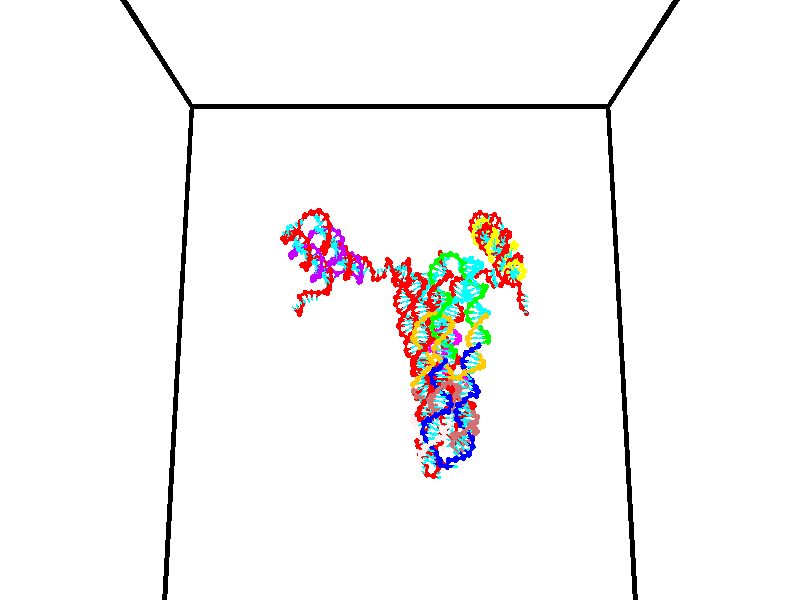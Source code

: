 // switches for output
#declare DRAW_BASES = 1; // possible values are 0, 1; only relevant for DNA ribbons
#declare DRAW_BASES_TYPE = 3; // possible values are 1, 2, 3; only relevant for DNA ribbons
#declare DRAW_FOG = 0; // set to 1 to enable fog

#include "colors.inc"

#include "transforms.inc"
background { rgb <1, 1, 1>}

#default {
   normal{
       ripples 0.25
       frequency 0.20
       turbulence 0.2
       lambda 5
   }
	finish {
		phong 0.1
		phong_size 40.
	}
}

// original window dimensions: 1024x640


// camera settings

camera {
	sky <0, 0.179814, -0.983701>
	up <0, 0.179814, -0.983701>
	right 1.6 * <1, 0, 0>
	location <35, 94.9851, 44.8844>
	look_at <35, 29.7336, 32.9568>
	direction <0, -65.2515, -11.9276>
	angle 67.0682
}


# declare cpy_camera_pos = <35, 94.9851, 44.8844>;
# if (DRAW_FOG = 1)
fog {
	fog_type 2
	up vnormalize(cpy_camera_pos)
	color rgbt<1,1,1,0.3>
	distance 1e-5
	fog_alt 3e-3
	fog_offset 56
}
# end


// LIGHTS

# declare lum = 6;
global_settings {
	ambient_light rgb lum * <0.05, 0.05, 0.05>
	max_trace_level 15
}# declare cpy_direct_light_amount = 0.25;
light_source
{	1000 * <-1, -1.16352, -0.803886>,
	rgb lum * cpy_direct_light_amount
	parallel
}

light_source
{	1000 * <1, 1.16352, 0.803886>,
	rgb lum * cpy_direct_light_amount
	parallel
}

// strand 0

// nucleotide -1

// particle -1
sphere {
	<24.876238, 34.978874, 35.119267> 0.250000
	pigment { color rgbt <1,0,0,0> }
	no_shadow
}
cylinder {
	<24.576130, 35.042072, 34.862476>,  <24.396065, 35.079990, 34.708401>, 0.100000
	pigment { color rgbt <1,0,0,0> }
	no_shadow
}
cylinder {
	<24.576130, 35.042072, 34.862476>,  <24.876238, 34.978874, 35.119267>, 0.100000
	pigment { color rgbt <1,0,0,0> }
	no_shadow
}

// particle -1
sphere {
	<24.576130, 35.042072, 34.862476> 0.100000
	pigment { color rgbt <1,0,0,0> }
	no_shadow
}
sphere {
	0, 1
	scale<0.080000,0.200000,0.300000>
	matrix <0.622947, -0.156288, -0.766493,
		-0.221432, -0.974994, 0.018838,
		-0.750270, 0.157991, -0.641977,
		24.351049, 35.089470, 34.669884>
	pigment { color rgbt <0,1,1,0> }
	no_shadow
}
cylinder {
	<24.863815, 34.342316, 34.764286>,  <24.876238, 34.978874, 35.119267>, 0.130000
	pigment { color rgbt <1,0,0,0> }
	no_shadow
}

// nucleotide -1

// particle -1
sphere {
	<24.863815, 34.342316, 34.764286> 0.250000
	pigment { color rgbt <1,0,0,0> }
	no_shadow
}
cylinder {
	<24.735874, 34.682529, 34.597301>,  <24.659109, 34.886658, 34.497108>, 0.100000
	pigment { color rgbt <1,0,0,0> }
	no_shadow
}
cylinder {
	<24.735874, 34.682529, 34.597301>,  <24.863815, 34.342316, 34.764286>, 0.100000
	pigment { color rgbt <1,0,0,0> }
	no_shadow
}

// particle -1
sphere {
	<24.735874, 34.682529, 34.597301> 0.100000
	pigment { color rgbt <1,0,0,0> }
	no_shadow
}
sphere {
	0, 1
	scale<0.080000,0.200000,0.300000>
	matrix <0.681858, -0.099289, -0.724715,
		-0.657848, -0.516454, -0.548189,
		-0.319853, 0.850539, -0.417465,
		24.639917, 34.937691, 34.472061>
	pigment { color rgbt <0,1,1,0> }
	no_shadow
}
cylinder {
	<25.025694, 34.187546, 34.135731>,  <24.863815, 34.342316, 34.764286>, 0.130000
	pigment { color rgbt <1,0,0,0> }
	no_shadow
}

// nucleotide -1

// particle -1
sphere {
	<25.025694, 34.187546, 34.135731> 0.250000
	pigment { color rgbt <1,0,0,0> }
	no_shadow
}
cylinder {
	<24.996368, 34.586304, 34.147190>,  <24.978773, 34.825558, 34.154064>, 0.100000
	pigment { color rgbt <1,0,0,0> }
	no_shadow
}
cylinder {
	<24.996368, 34.586304, 34.147190>,  <25.025694, 34.187546, 34.135731>, 0.100000
	pigment { color rgbt <1,0,0,0> }
	no_shadow
}

// particle -1
sphere {
	<24.996368, 34.586304, 34.147190> 0.100000
	pigment { color rgbt <1,0,0,0> }
	no_shadow
}
sphere {
	0, 1
	scale<0.080000,0.200000,0.300000>
	matrix <0.703401, 0.072050, -0.707131,
		-0.707001, -0.031694, -0.706501,
		-0.073315, 0.996897, 0.028646,
		24.974375, 34.885372, 34.155785>
	pigment { color rgbt <0,1,1,0> }
	no_shadow
}
cylinder {
	<24.757408, 34.733326, 33.576126>,  <25.025694, 34.187546, 34.135731>, 0.130000
	pigment { color rgbt <1,0,0,0> }
	no_shadow
}

// nucleotide -1

// particle -1
sphere {
	<24.757408, 34.733326, 33.576126> 0.250000
	pigment { color rgbt <1,0,0,0> }
	no_shadow
}
cylinder {
	<25.062962, 34.813812, 33.821400>,  <25.246294, 34.862103, 33.968563>, 0.100000
	pigment { color rgbt <1,0,0,0> }
	no_shadow
}
cylinder {
	<25.062962, 34.813812, 33.821400>,  <24.757408, 34.733326, 33.576126>, 0.100000
	pigment { color rgbt <1,0,0,0> }
	no_shadow
}

// particle -1
sphere {
	<25.062962, 34.813812, 33.821400> 0.100000
	pigment { color rgbt <1,0,0,0> }
	no_shadow
}
sphere {
	0, 1
	scale<0.080000,0.200000,0.300000>
	matrix <0.630380, -0.436137, -0.642188,
		0.138215, 0.877096, -0.459999,
		0.763883, 0.201215, 0.613185,
		25.292126, 34.874176, 34.005356>
	pigment { color rgbt <0,1,1,0> }
	no_shadow
}
cylinder {
	<25.422176, 35.121246, 33.312119>,  <24.757408, 34.733326, 33.576126>, 0.130000
	pigment { color rgbt <1,0,0,0> }
	no_shadow
}

// nucleotide -1

// particle -1
sphere {
	<25.422176, 35.121246, 33.312119> 0.250000
	pigment { color rgbt <1,0,0,0> }
	no_shadow
}
cylinder {
	<25.579315, 34.918694, 33.619167>,  <25.673599, 34.797161, 33.803398>, 0.100000
	pigment { color rgbt <1,0,0,0> }
	no_shadow
}
cylinder {
	<25.579315, 34.918694, 33.619167>,  <25.422176, 35.121246, 33.312119>, 0.100000
	pigment { color rgbt <1,0,0,0> }
	no_shadow
}

// particle -1
sphere {
	<25.579315, 34.918694, 33.619167> 0.100000
	pigment { color rgbt <1,0,0,0> }
	no_shadow
}
sphere {
	0, 1
	scale<0.080000,0.200000,0.300000>
	matrix <0.830054, -0.164041, -0.533011,
		0.395830, 0.846561, 0.355883,
		0.392848, -0.506384, 0.767624,
		25.697170, 34.766777, 33.849453>
	pigment { color rgbt <0,1,1,0> }
	no_shadow
}
cylinder {
	<26.084728, 35.302727, 33.326153>,  <25.422176, 35.121246, 33.312119>, 0.130000
	pigment { color rgbt <1,0,0,0> }
	no_shadow
}

// nucleotide -1

// particle -1
sphere {
	<26.084728, 35.302727, 33.326153> 0.250000
	pigment { color rgbt <1,0,0,0> }
	no_shadow
}
cylinder {
	<26.068550, 34.970364, 33.548130>,  <26.058844, 34.770947, 33.681316>, 0.100000
	pigment { color rgbt <1,0,0,0> }
	no_shadow
}
cylinder {
	<26.068550, 34.970364, 33.548130>,  <26.084728, 35.302727, 33.326153>, 0.100000
	pigment { color rgbt <1,0,0,0> }
	no_shadow
}

// particle -1
sphere {
	<26.068550, 34.970364, 33.548130> 0.100000
	pigment { color rgbt <1,0,0,0> }
	no_shadow
}
sphere {
	0, 1
	scale<0.080000,0.200000,0.300000>
	matrix <0.895216, -0.276818, -0.349227,
		0.443793, 0.482671, 0.755034,
		-0.040445, -0.830903, 0.554945,
		26.056416, 34.721092, 33.714615>
	pigment { color rgbt <0,1,1,0> }
	no_shadow
}
cylinder {
	<26.764666, 35.153545, 33.343384>,  <26.084728, 35.302727, 33.326153>, 0.130000
	pigment { color rgbt <1,0,0,0> }
	no_shadow
}

// nucleotide -1

// particle -1
sphere {
	<26.764666, 35.153545, 33.343384> 0.250000
	pigment { color rgbt <1,0,0,0> }
	no_shadow
}
cylinder {
	<26.631479, 34.824112, 33.527058>,  <26.551567, 34.626453, 33.637260>, 0.100000
	pigment { color rgbt <1,0,0,0> }
	no_shadow
}
cylinder {
	<26.631479, 34.824112, 33.527058>,  <26.764666, 35.153545, 33.343384>, 0.100000
	pigment { color rgbt <1,0,0,0> }
	no_shadow
}

// particle -1
sphere {
	<26.631479, 34.824112, 33.527058> 0.100000
	pigment { color rgbt <1,0,0,0> }
	no_shadow
}
sphere {
	0, 1
	scale<0.080000,0.200000,0.300000>
	matrix <0.891370, -0.433748, -0.131610,
		0.307561, 0.365480, 0.878539,
		-0.332964, -0.823582, 0.459182,
		26.531590, 34.577038, 33.664814>
	pigment { color rgbt <0,1,1,0> }
	no_shadow
}
cylinder {
	<27.407755, 35.588551, 33.343231>,  <26.764666, 35.153545, 33.343384>, 0.130000
	pigment { color rgbt <1,0,0,0> }
	no_shadow
}

// nucleotide -1

// particle -1
sphere {
	<27.407755, 35.588551, 33.343231> 0.250000
	pigment { color rgbt <1,0,0,0> }
	no_shadow
}
cylinder {
	<27.662720, 35.656738, 33.042660>,  <27.815699, 35.697651, 32.862316>, 0.100000
	pigment { color rgbt <1,0,0,0> }
	no_shadow
}
cylinder {
	<27.662720, 35.656738, 33.042660>,  <27.407755, 35.588551, 33.343231>, 0.100000
	pigment { color rgbt <1,0,0,0> }
	no_shadow
}

// particle -1
sphere {
	<27.662720, 35.656738, 33.042660> 0.100000
	pigment { color rgbt <1,0,0,0> }
	no_shadow
}
sphere {
	0, 1
	scale<0.080000,0.200000,0.300000>
	matrix <-0.357346, 0.929403, -0.092276,
		0.682650, 0.327338, 0.653329,
		0.637411, 0.170473, -0.751430,
		27.853943, 35.707878, 32.817230>
	pigment { color rgbt <0,1,1,0> }
	no_shadow
}
cylinder {
	<27.819815, 36.163036, 33.546833>,  <27.407755, 35.588551, 33.343231>, 0.130000
	pigment { color rgbt <1,0,0,0> }
	no_shadow
}

// nucleotide -1

// particle -1
sphere {
	<27.819815, 36.163036, 33.546833> 0.250000
	pigment { color rgbt <1,0,0,0> }
	no_shadow
}
cylinder {
	<27.853521, 36.144135, 33.148705>,  <27.873745, 36.132793, 32.909828>, 0.100000
	pigment { color rgbt <1,0,0,0> }
	no_shadow
}
cylinder {
	<27.853521, 36.144135, 33.148705>,  <27.819815, 36.163036, 33.546833>, 0.100000
	pigment { color rgbt <1,0,0,0> }
	no_shadow
}

// particle -1
sphere {
	<27.853521, 36.144135, 33.148705> 0.100000
	pigment { color rgbt <1,0,0,0> }
	no_shadow
}
sphere {
	0, 1
	scale<0.080000,0.200000,0.300000>
	matrix <-0.199076, 0.977939, -0.063282,
		0.976355, 0.203477, 0.072999,
		0.084265, -0.047253, -0.995322,
		27.878801, 36.129959, 32.850109>
	pigment { color rgbt <0,1,1,0> }
	no_shadow
}
cylinder {
	<28.115736, 36.846035, 33.289028>,  <27.819815, 36.163036, 33.546833>, 0.130000
	pigment { color rgbt <1,0,0,0> }
	no_shadow
}

// nucleotide -1

// particle -1
sphere {
	<28.115736, 36.846035, 33.289028> 0.250000
	pigment { color rgbt <1,0,0,0> }
	no_shadow
}
cylinder {
	<27.933119, 36.698349, 32.965240>,  <27.823549, 36.609737, 32.770966>, 0.100000
	pigment { color rgbt <1,0,0,0> }
	no_shadow
}
cylinder {
	<27.933119, 36.698349, 32.965240>,  <28.115736, 36.846035, 33.289028>, 0.100000
	pigment { color rgbt <1,0,0,0> }
	no_shadow
}

// particle -1
sphere {
	<27.933119, 36.698349, 32.965240> 0.100000
	pigment { color rgbt <1,0,0,0> }
	no_shadow
}
sphere {
	0, 1
	scale<0.080000,0.200000,0.300000>
	matrix <-0.167879, 0.929231, -0.329160,
		0.873718, -0.014383, -0.486219,
		-0.456545, -0.369219, -0.809472,
		27.796156, 36.587582, 32.722397>
	pigment { color rgbt <0,1,1,0> }
	no_shadow
}
cylinder {
	<28.327600, 37.335400, 32.704540>,  <28.115736, 36.846035, 33.289028>, 0.130000
	pigment { color rgbt <1,0,0,0> }
	no_shadow
}

// nucleotide -1

// particle -1
sphere {
	<28.327600, 37.335400, 32.704540> 0.250000
	pigment { color rgbt <1,0,0,0> }
	no_shadow
}
cylinder {
	<28.011072, 37.140720, 32.556519>,  <27.821156, 37.023914, 32.467705>, 0.100000
	pigment { color rgbt <1,0,0,0> }
	no_shadow
}
cylinder {
	<28.011072, 37.140720, 32.556519>,  <28.327600, 37.335400, 32.704540>, 0.100000
	pigment { color rgbt <1,0,0,0> }
	no_shadow
}

// particle -1
sphere {
	<28.011072, 37.140720, 32.556519> 0.100000
	pigment { color rgbt <1,0,0,0> }
	no_shadow
}
sphere {
	0, 1
	scale<0.080000,0.200000,0.300000>
	matrix <-0.252790, 0.811544, -0.526776,
		0.556697, -0.323301, -0.765222,
		-0.791319, -0.486695, -0.370057,
		27.773676, 36.994713, 32.445503>
	pigment { color rgbt <0,1,1,0> }
	no_shadow
}
cylinder {
	<28.264555, 37.569344, 32.031597>,  <28.327600, 37.335400, 32.704540>, 0.130000
	pigment { color rgbt <1,0,0,0> }
	no_shadow
}

// nucleotide -1

// particle -1
sphere {
	<28.264555, 37.569344, 32.031597> 0.250000
	pigment { color rgbt <1,0,0,0> }
	no_shadow
}
cylinder {
	<27.903690, 37.405266, 32.085033>,  <27.687172, 37.306820, 32.117096>, 0.100000
	pigment { color rgbt <1,0,0,0> }
	no_shadow
}
cylinder {
	<27.903690, 37.405266, 32.085033>,  <28.264555, 37.569344, 32.031597>, 0.100000
	pigment { color rgbt <1,0,0,0> }
	no_shadow
}

// particle -1
sphere {
	<27.903690, 37.405266, 32.085033> 0.100000
	pigment { color rgbt <1,0,0,0> }
	no_shadow
}
sphere {
	0, 1
	scale<0.080000,0.200000,0.300000>
	matrix <-0.425380, 0.794304, -0.433743,
		0.071803, -0.448135, -0.891078,
		-0.902162, -0.410191, 0.133594,
		27.633041, 37.282207, 32.125111>
	pigment { color rgbt <0,1,1,0> }
	no_shadow
}
cylinder {
	<27.963654, 37.623413, 31.417845>,  <28.264555, 37.569344, 32.031597>, 0.130000
	pigment { color rgbt <1,0,0,0> }
	no_shadow
}

// nucleotide -1

// particle -1
sphere {
	<27.963654, 37.623413, 31.417845> 0.250000
	pigment { color rgbt <1,0,0,0> }
	no_shadow
}
cylinder {
	<27.671911, 37.589798, 31.689425>,  <27.496866, 37.569630, 31.852373>, 0.100000
	pigment { color rgbt <1,0,0,0> }
	no_shadow
}
cylinder {
	<27.671911, 37.589798, 31.689425>,  <27.963654, 37.623413, 31.417845>, 0.100000
	pigment { color rgbt <1,0,0,0> }
	no_shadow
}

// particle -1
sphere {
	<27.671911, 37.589798, 31.689425> 0.100000
	pigment { color rgbt <1,0,0,0> }
	no_shadow
}
sphere {
	0, 1
	scale<0.080000,0.200000,0.300000>
	matrix <-0.452545, 0.803545, -0.386677,
		-0.513070, -0.589282, -0.624104,
		-0.729358, -0.084042, 0.678951,
		27.453104, 37.564587, 31.893110>
	pigment { color rgbt <0,1,1,0> }
	no_shadow
}
cylinder {
	<27.444069, 37.604042, 31.023117>,  <27.963654, 37.623413, 31.417845>, 0.130000
	pigment { color rgbt <1,0,0,0> }
	no_shadow
}

// nucleotide -1

// particle -1
sphere {
	<27.444069, 37.604042, 31.023117> 0.250000
	pigment { color rgbt <1,0,0,0> }
	no_shadow
}
cylinder {
	<27.318022, 37.718212, 31.385162>,  <27.242393, 37.786713, 31.602390>, 0.100000
	pigment { color rgbt <1,0,0,0> }
	no_shadow
}
cylinder {
	<27.318022, 37.718212, 31.385162>,  <27.444069, 37.604042, 31.023117>, 0.100000
	pigment { color rgbt <1,0,0,0> }
	no_shadow
}

// particle -1
sphere {
	<27.318022, 37.718212, 31.385162> 0.100000
	pigment { color rgbt <1,0,0,0> }
	no_shadow
}
sphere {
	0, 1
	scale<0.080000,0.200000,0.300000>
	matrix <-0.510207, 0.753218, -0.415153,
		-0.800243, -0.592619, -0.091729,
		-0.315119, 0.285422, 0.905115,
		27.223486, 37.803841, 31.656696>
	pigment { color rgbt <0,1,1,0> }
	no_shadow
}
cylinder {
	<26.762712, 37.901127, 30.872719>,  <27.444069, 37.604042, 31.023117>, 0.130000
	pigment { color rgbt <1,0,0,0> }
	no_shadow
}

// nucleotide -1

// particle -1
sphere {
	<26.762712, 37.901127, 30.872719> 0.250000
	pigment { color rgbt <1,0,0,0> }
	no_shadow
}
cylinder {
	<26.873127, 38.064308, 31.220829>,  <26.939375, 38.162216, 31.429695>, 0.100000
	pigment { color rgbt <1,0,0,0> }
	no_shadow
}
cylinder {
	<26.873127, 38.064308, 31.220829>,  <26.762712, 37.901127, 30.872719>, 0.100000
	pigment { color rgbt <1,0,0,0> }
	no_shadow
}

// particle -1
sphere {
	<26.873127, 38.064308, 31.220829> 0.100000
	pigment { color rgbt <1,0,0,0> }
	no_shadow
}
sphere {
	0, 1
	scale<0.080000,0.200000,0.300000>
	matrix <-0.498709, 0.834823, -0.233150,
		-0.821641, -0.369658, 0.433889,
		0.276035, 0.407950, 0.870277,
		26.955938, 38.186691, 31.481913>
	pigment { color rgbt <0,1,1,0> }
	no_shadow
}
cylinder {
	<26.220514, 38.084431, 31.194704>,  <26.762712, 37.901127, 30.872719>, 0.130000
	pigment { color rgbt <1,0,0,0> }
	no_shadow
}

// nucleotide -1

// particle -1
sphere {
	<26.220514, 38.084431, 31.194704> 0.250000
	pigment { color rgbt <1,0,0,0> }
	no_shadow
}
cylinder {
	<26.490280, 38.306793, 31.389078>,  <26.652140, 38.440208, 31.505703>, 0.100000
	pigment { color rgbt <1,0,0,0> }
	no_shadow
}
cylinder {
	<26.490280, 38.306793, 31.389078>,  <26.220514, 38.084431, 31.194704>, 0.100000
	pigment { color rgbt <1,0,0,0> }
	no_shadow
}

// particle -1
sphere {
	<26.490280, 38.306793, 31.389078> 0.100000
	pigment { color rgbt <1,0,0,0> }
	no_shadow
}
sphere {
	0, 1
	scale<0.080000,0.200000,0.300000>
	matrix <-0.535939, 0.821262, -0.195697,
		-0.507870, -0.128450, 0.851803,
		0.674417, 0.555903, 0.485936,
		26.692606, 38.473564, 31.534859>
	pigment { color rgbt <0,1,1,0> }
	no_shadow
}
cylinder {
	<25.839926, 38.600220, 31.701328>,  <26.220514, 38.084431, 31.194704>, 0.130000
	pigment { color rgbt <1,0,0,0> }
	no_shadow
}

// nucleotide -1

// particle -1
sphere {
	<25.839926, 38.600220, 31.701328> 0.250000
	pigment { color rgbt <1,0,0,0> }
	no_shadow
}
cylinder {
	<26.198723, 38.753281, 31.612801>,  <26.414001, 38.845116, 31.559683>, 0.100000
	pigment { color rgbt <1,0,0,0> }
	no_shadow
}
cylinder {
	<26.198723, 38.753281, 31.612801>,  <25.839926, 38.600220, 31.701328>, 0.100000
	pigment { color rgbt <1,0,0,0> }
	no_shadow
}

// particle -1
sphere {
	<26.198723, 38.753281, 31.612801> 0.100000
	pigment { color rgbt <1,0,0,0> }
	no_shadow
}
sphere {
	0, 1
	scale<0.080000,0.200000,0.300000>
	matrix <-0.413042, 0.903890, -0.111263,
		0.157475, 0.191217, 0.968834,
		0.896994, 0.382648, -0.221321,
		26.467821, 38.868076, 31.546404>
	pigment { color rgbt <0,1,1,0> }
	no_shadow
}
cylinder {
	<25.741800, 39.329937, 31.930054>,  <25.839926, 38.600220, 31.701328>, 0.130000
	pigment { color rgbt <1,0,0,0> }
	no_shadow
}

// nucleotide -1

// particle -1
sphere {
	<25.741800, 39.329937, 31.930054> 0.250000
	pigment { color rgbt <1,0,0,0> }
	no_shadow
}
cylinder {
	<26.098074, 39.363029, 31.751242>,  <26.311838, 39.382885, 31.643955>, 0.100000
	pigment { color rgbt <1,0,0,0> }
	no_shadow
}
cylinder {
	<26.098074, 39.363029, 31.751242>,  <25.741800, 39.329937, 31.930054>, 0.100000
	pigment { color rgbt <1,0,0,0> }
	no_shadow
}

// particle -1
sphere {
	<26.098074, 39.363029, 31.751242> 0.100000
	pigment { color rgbt <1,0,0,0> }
	no_shadow
}
sphere {
	0, 1
	scale<0.080000,0.200000,0.300000>
	matrix <-0.149669, 0.981849, -0.116500,
		0.429278, 0.170671, 0.886900,
		0.890685, 0.082730, -0.447031,
		26.365280, 39.387848, 31.617132>
	pigment { color rgbt <0,1,1,0> }
	no_shadow
}
cylinder {
	<26.220322, 39.837742, 32.338905>,  <25.741800, 39.329937, 31.930054>, 0.130000
	pigment { color rgbt <1,0,0,0> }
	no_shadow
}

// nucleotide -1

// particle -1
sphere {
	<26.220322, 39.837742, 32.338905> 0.250000
	pigment { color rgbt <1,0,0,0> }
	no_shadow
}
cylinder {
	<26.302557, 39.811954, 31.948299>,  <26.351898, 39.796482, 31.713936>, 0.100000
	pigment { color rgbt <1,0,0,0> }
	no_shadow
}
cylinder {
	<26.302557, 39.811954, 31.948299>,  <26.220322, 39.837742, 32.338905>, 0.100000
	pigment { color rgbt <1,0,0,0> }
	no_shadow
}

// particle -1
sphere {
	<26.302557, 39.811954, 31.948299> 0.100000
	pigment { color rgbt <1,0,0,0> }
	no_shadow
}
sphere {
	0, 1
	scale<0.080000,0.200000,0.300000>
	matrix <-0.314111, 0.940686, -0.128235,
		0.926859, 0.333097, 0.173145,
		0.205590, -0.064469, -0.976512,
		26.364233, 39.792614, 31.655346>
	pigment { color rgbt <0,1,1,0> }
	no_shadow
}
cylinder {
	<26.594315, 40.501404, 32.144878>,  <26.220322, 39.837742, 32.338905>, 0.130000
	pigment { color rgbt <1,0,0,0> }
	no_shadow
}

// nucleotide -1

// particle -1
sphere {
	<26.594315, 40.501404, 32.144878> 0.250000
	pigment { color rgbt <1,0,0,0> }
	no_shadow
}
cylinder {
	<26.443081, 40.361694, 31.801935>,  <26.352341, 40.277870, 31.596170>, 0.100000
	pigment { color rgbt <1,0,0,0> }
	no_shadow
}
cylinder {
	<26.443081, 40.361694, 31.801935>,  <26.594315, 40.501404, 32.144878>, 0.100000
	pigment { color rgbt <1,0,0,0> }
	no_shadow
}

// particle -1
sphere {
	<26.443081, 40.361694, 31.801935> 0.100000
	pigment { color rgbt <1,0,0,0> }
	no_shadow
}
sphere {
	0, 1
	scale<0.080000,0.200000,0.300000>
	matrix <-0.101415, 0.936153, -0.336650,
		0.920199, -0.040335, -0.389369,
		-0.378087, -0.349272, -0.857356,
		26.329655, 40.256912, 31.544727>
	pigment { color rgbt <0,1,1,0> }
	no_shadow
}
cylinder {
	<26.771896, 40.992477, 31.701309>,  <26.594315, 40.501404, 32.144878>, 0.130000
	pigment { color rgbt <1,0,0,0> }
	no_shadow
}

// nucleotide -1

// particle -1
sphere {
	<26.771896, 40.992477, 31.701309> 0.250000
	pigment { color rgbt <1,0,0,0> }
	no_shadow
}
cylinder {
	<26.517288, 40.771214, 31.486328>,  <26.364523, 40.638454, 31.357340>, 0.100000
	pigment { color rgbt <1,0,0,0> }
	no_shadow
}
cylinder {
	<26.517288, 40.771214, 31.486328>,  <26.771896, 40.992477, 31.701309>, 0.100000
	pigment { color rgbt <1,0,0,0> }
	no_shadow
}

// particle -1
sphere {
	<26.517288, 40.771214, 31.486328> 0.100000
	pigment { color rgbt <1,0,0,0> }
	no_shadow
}
sphere {
	0, 1
	scale<0.080000,0.200000,0.300000>
	matrix <-0.364636, 0.829887, -0.422288,
		0.679619, -0.072820, -0.729942,
		-0.636521, -0.553158, -0.537454,
		26.326332, 40.605267, 31.325092>
	pigment { color rgbt <0,1,1,0> }
	no_shadow
}
cylinder {
	<26.708048, 41.282722, 31.104248>,  <26.771896, 40.992477, 31.701309>, 0.130000
	pigment { color rgbt <1,0,0,0> }
	no_shadow
}

// nucleotide -1

// particle -1
sphere {
	<26.708048, 41.282722, 31.104248> 0.250000
	pigment { color rgbt <1,0,0,0> }
	no_shadow
}
cylinder {
	<26.373251, 41.064590, 31.086071>,  <26.172373, 40.933712, 31.075165>, 0.100000
	pigment { color rgbt <1,0,0,0> }
	no_shadow
}
cylinder {
	<26.373251, 41.064590, 31.086071>,  <26.708048, 41.282722, 31.104248>, 0.100000
	pigment { color rgbt <1,0,0,0> }
	no_shadow
}

// particle -1
sphere {
	<26.373251, 41.064590, 31.086071> 0.100000
	pigment { color rgbt <1,0,0,0> }
	no_shadow
}
sphere {
	0, 1
	scale<0.080000,0.200000,0.300000>
	matrix <-0.467918, 0.756282, -0.457263,
		0.283724, -0.361463, -0.888170,
		-0.836991, -0.545327, -0.045440,
		26.122154, 40.900993, 31.072439>
	pigment { color rgbt <0,1,1,0> }
	no_shadow
}
cylinder {
	<26.520296, 41.187912, 30.359091>,  <26.708048, 41.282722, 31.104248>, 0.130000
	pigment { color rgbt <1,0,0,0> }
	no_shadow
}

// nucleotide -1

// particle -1
sphere {
	<26.520296, 41.187912, 30.359091> 0.250000
	pigment { color rgbt <1,0,0,0> }
	no_shadow
}
cylinder {
	<26.196262, 41.150135, 30.590553>,  <26.001842, 41.127468, 30.729431>, 0.100000
	pigment { color rgbt <1,0,0,0> }
	no_shadow
}
cylinder {
	<26.196262, 41.150135, 30.590553>,  <26.520296, 41.187912, 30.359091>, 0.100000
	pigment { color rgbt <1,0,0,0> }
	no_shadow
}

// particle -1
sphere {
	<26.196262, 41.150135, 30.590553> 0.100000
	pigment { color rgbt <1,0,0,0> }
	no_shadow
}
sphere {
	0, 1
	scale<0.080000,0.200000,0.300000>
	matrix <-0.380607, 0.835432, -0.396474,
		-0.445982, -0.541418, -0.712718,
		-0.810085, -0.094445, 0.578655,
		25.953238, 41.121803, 30.764151>
	pigment { color rgbt <0,1,1,0> }
	no_shadow
}
cylinder {
	<25.908068, 41.384060, 29.936449>,  <26.520296, 41.187912, 30.359091>, 0.130000
	pigment { color rgbt <1,0,0,0> }
	no_shadow
}

// nucleotide -1

// particle -1
sphere {
	<25.908068, 41.384060, 29.936449> 0.250000
	pigment { color rgbt <1,0,0,0> }
	no_shadow
}
cylinder {
	<25.774376, 41.402782, 30.312981>,  <25.694160, 41.414017, 30.538900>, 0.100000
	pigment { color rgbt <1,0,0,0> }
	no_shadow
}
cylinder {
	<25.774376, 41.402782, 30.312981>,  <25.908068, 41.384060, 29.936449>, 0.100000
	pigment { color rgbt <1,0,0,0> }
	no_shadow
}

// particle -1
sphere {
	<25.774376, 41.402782, 30.312981> 0.100000
	pigment { color rgbt <1,0,0,0> }
	no_shadow
}
sphere {
	0, 1
	scale<0.080000,0.200000,0.300000>
	matrix <-0.431330, 0.880440, -0.196926,
		-0.838001, -0.471842, -0.274079,
		-0.334228, 0.046806, 0.941329,
		25.674107, 41.416824, 30.595379>
	pigment { color rgbt <0,1,1,0> }
	no_shadow
}
cylinder {
	<25.237059, 41.390724, 29.837923>,  <25.908068, 41.384060, 29.936449>, 0.130000
	pigment { color rgbt <1,0,0,0> }
	no_shadow
}

// nucleotide -1

// particle -1
sphere {
	<25.237059, 41.390724, 29.837923> 0.250000
	pigment { color rgbt <1,0,0,0> }
	no_shadow
}
cylinder {
	<25.342833, 41.565586, 30.181776>,  <25.406298, 41.670502, 30.388088>, 0.100000
	pigment { color rgbt <1,0,0,0> }
	no_shadow
}
cylinder {
	<25.342833, 41.565586, 30.181776>,  <25.237059, 41.390724, 29.837923>, 0.100000
	pigment { color rgbt <1,0,0,0> }
	no_shadow
}

// particle -1
sphere {
	<25.342833, 41.565586, 30.181776> 0.100000
	pigment { color rgbt <1,0,0,0> }
	no_shadow
}
sphere {
	0, 1
	scale<0.080000,0.200000,0.300000>
	matrix <-0.349291, 0.874259, -0.337146,
		-0.898927, -0.211109, 0.383878,
		0.264435, 0.437155, 0.859634,
		25.422163, 41.696732, 30.439667>
	pigment { color rgbt <0,1,1,0> }
	no_shadow
}
cylinder {
	<24.750481, 41.791134, 30.135540>,  <25.237059, 41.390724, 29.837923>, 0.130000
	pigment { color rgbt <1,0,0,0> }
	no_shadow
}

// nucleotide -1

// particle -1
sphere {
	<24.750481, 41.791134, 30.135540> 0.250000
	pigment { color rgbt <1,0,0,0> }
	no_shadow
}
cylinder {
	<25.081011, 41.982357, 30.254631>,  <25.279329, 42.097092, 30.326086>, 0.100000
	pigment { color rgbt <1,0,0,0> }
	no_shadow
}
cylinder {
	<25.081011, 41.982357, 30.254631>,  <24.750481, 41.791134, 30.135540>, 0.100000
	pigment { color rgbt <1,0,0,0> }
	no_shadow
}

// particle -1
sphere {
	<25.081011, 41.982357, 30.254631> 0.100000
	pigment { color rgbt <1,0,0,0> }
	no_shadow
}
sphere {
	0, 1
	scale<0.080000,0.200000,0.300000>
	matrix <-0.375684, 0.861735, -0.340989,
		-0.419577, 0.169916, 0.891675,
		0.826327, 0.478059, 0.297730,
		25.328909, 42.125774, 30.343950>
	pigment { color rgbt <0,1,1,0> }
	no_shadow
}
cylinder {
	<24.444174, 42.263924, 30.546349>,  <24.750481, 41.791134, 30.135540>, 0.130000
	pigment { color rgbt <1,0,0,0> }
	no_shadow
}

// nucleotide -1

// particle -1
sphere {
	<24.444174, 42.263924, 30.546349> 0.250000
	pigment { color rgbt <1,0,0,0> }
	no_shadow
}
cylinder {
	<24.790466, 42.392597, 30.392969>,  <24.998241, 42.469799, 30.300941>, 0.100000
	pigment { color rgbt <1,0,0,0> }
	no_shadow
}
cylinder {
	<24.790466, 42.392597, 30.392969>,  <24.444174, 42.263924, 30.546349>, 0.100000
	pigment { color rgbt <1,0,0,0> }
	no_shadow
}

// particle -1
sphere {
	<24.790466, 42.392597, 30.392969> 0.100000
	pigment { color rgbt <1,0,0,0> }
	no_shadow
}
sphere {
	0, 1
	scale<0.080000,0.200000,0.300000>
	matrix <-0.436730, 0.859744, -0.264776,
		0.244493, 0.396688, 0.884795,
		0.865731, 0.321681, -0.383447,
		25.050186, 42.489101, 30.277935>
	pigment { color rgbt <0,1,1,0> }
	no_shadow
}
cylinder {
	<24.694584, 42.817223, 30.796618>,  <24.444174, 42.263924, 30.546349>, 0.130000
	pigment { color rgbt <1,0,0,0> }
	no_shadow
}

// nucleotide -1

// particle -1
sphere {
	<24.694584, 42.817223, 30.796618> 0.250000
	pigment { color rgbt <1,0,0,0> }
	no_shadow
}
cylinder {
	<24.795994, 42.805614, 30.409861>,  <24.856840, 42.798649, 30.177807>, 0.100000
	pigment { color rgbt <1,0,0,0> }
	no_shadow
}
cylinder {
	<24.795994, 42.805614, 30.409861>,  <24.694584, 42.817223, 30.796618>, 0.100000
	pigment { color rgbt <1,0,0,0> }
	no_shadow
}

// particle -1
sphere {
	<24.795994, 42.805614, 30.409861> 0.100000
	pigment { color rgbt <1,0,0,0> }
	no_shadow
}
sphere {
	0, 1
	scale<0.080000,0.200000,0.300000>
	matrix <-0.536218, 0.827707, -0.165439,
		0.805106, 0.560409, 0.194284,
		0.253524, -0.029017, -0.966894,
		24.872051, 42.796909, 30.119793>
	pigment { color rgbt <0,1,1,0> }
	no_shadow
}
cylinder {
	<24.914761, 43.460426, 31.127155>,  <24.694584, 42.817223, 30.796618>, 0.130000
	pigment { color rgbt <1,0,0,0> }
	no_shadow
}

// nucleotide -1

// particle -1
sphere {
	<24.914761, 43.460426, 31.127155> 0.250000
	pigment { color rgbt <1,0,0,0> }
	no_shadow
}
cylinder {
	<24.807043, 43.319672, 30.768568>,  <24.742413, 43.235218, 30.553415>, 0.100000
	pigment { color rgbt <1,0,0,0> }
	no_shadow
}
cylinder {
	<24.807043, 43.319672, 30.768568>,  <24.914761, 43.460426, 31.127155>, 0.100000
	pigment { color rgbt <1,0,0,0> }
	no_shadow
}

// particle -1
sphere {
	<24.807043, 43.319672, 30.768568> 0.100000
	pigment { color rgbt <1,0,0,0> }
	no_shadow
}
sphere {
	0, 1
	scale<0.080000,0.200000,0.300000>
	matrix <0.847372, 0.355771, -0.394193,
		0.457648, -0.865797, 0.202370,
		-0.269293, -0.351884, -0.896470,
		24.726255, 43.214108, 30.499626>
	pigment { color rgbt <0,1,1,0> }
	no_shadow
}
cylinder {
	<25.420004, 43.247620, 30.776087>,  <24.914761, 43.460426, 31.127155>, 0.130000
	pigment { color rgbt <1,0,0,0> }
	no_shadow
}

// nucleotide -1

// particle -1
sphere {
	<25.420004, 43.247620, 30.776087> 0.250000
	pigment { color rgbt <1,0,0,0> }
	no_shadow
}
cylinder {
	<25.261267, 43.375614, 30.431965>,  <25.166025, 43.452412, 30.225492>, 0.100000
	pigment { color rgbt <1,0,0,0> }
	no_shadow
}
cylinder {
	<25.261267, 43.375614, 30.431965>,  <25.420004, 43.247620, 30.776087>, 0.100000
	pigment { color rgbt <1,0,0,0> }
	no_shadow
}

// particle -1
sphere {
	<25.261267, 43.375614, 30.431965> 0.100000
	pigment { color rgbt <1,0,0,0> }
	no_shadow
}
sphere {
	0, 1
	scale<0.080000,0.200000,0.300000>
	matrix <0.748513, 0.655301, -0.101537,
		0.531268, -0.684244, -0.499565,
		-0.396841, 0.319987, -0.860305,
		25.142214, 43.471611, 30.173874>
	pigment { color rgbt <0,1,1,0> }
	no_shadow
}
cylinder {
	<25.986748, 43.273689, 30.318710>,  <25.420004, 43.247620, 30.776087>, 0.130000
	pigment { color rgbt <1,0,0,0> }
	no_shadow
}

// nucleotide -1

// particle -1
sphere {
	<25.986748, 43.273689, 30.318710> 0.250000
	pigment { color rgbt <1,0,0,0> }
	no_shadow
}
cylinder {
	<25.712025, 43.522114, 30.167675>,  <25.547192, 43.671169, 30.077055>, 0.100000
	pigment { color rgbt <1,0,0,0> }
	no_shadow
}
cylinder {
	<25.712025, 43.522114, 30.167675>,  <25.986748, 43.273689, 30.318710>, 0.100000
	pigment { color rgbt <1,0,0,0> }
	no_shadow
}

// particle -1
sphere {
	<25.712025, 43.522114, 30.167675> 0.100000
	pigment { color rgbt <1,0,0,0> }
	no_shadow
}
sphere {
	0, 1
	scale<0.080000,0.200000,0.300000>
	matrix <0.725430, 0.618045, -0.302937,
		0.045222, -0.481973, -0.875018,
		-0.686808, 0.621065, -0.377587,
		25.505981, 43.708435, 30.054399>
	pigment { color rgbt <0,1,1,0> }
	no_shadow
}
cylinder {
	<26.144432, 43.252285, 29.588116>,  <25.986748, 43.273689, 30.318710>, 0.130000
	pigment { color rgbt <1,0,0,0> }
	no_shadow
}

// nucleotide -1

// particle -1
sphere {
	<26.144432, 43.252285, 29.588116> 0.250000
	pigment { color rgbt <1,0,0,0> }
	no_shadow
}
cylinder {
	<26.011845, 43.584263, 29.767591>,  <25.932293, 43.783447, 29.875277>, 0.100000
	pigment { color rgbt <1,0,0,0> }
	no_shadow
}
cylinder {
	<26.011845, 43.584263, 29.767591>,  <26.144432, 43.252285, 29.588116>, 0.100000
	pigment { color rgbt <1,0,0,0> }
	no_shadow
}

// particle -1
sphere {
	<26.011845, 43.584263, 29.767591> 0.100000
	pigment { color rgbt <1,0,0,0> }
	no_shadow
}
sphere {
	0, 1
	scale<0.080000,0.200000,0.300000>
	matrix <0.875266, 0.448036, -0.182134,
		-0.352190, 0.332353, -0.874930,
		-0.331468, 0.829943, 0.448692,
		25.912405, 43.833244, 29.902199>
	pigment { color rgbt <0,1,1,0> }
	no_shadow
}
cylinder {
	<26.625500, 43.847969, 29.252050>,  <26.144432, 43.252285, 29.588116>, 0.130000
	pigment { color rgbt <1,0,0,0> }
	no_shadow
}

// nucleotide -1

// particle -1
sphere {
	<26.625500, 43.847969, 29.252050> 0.250000
	pigment { color rgbt <1,0,0,0> }
	no_shadow
}
cylinder {
	<26.510717, 44.044750, 29.580839>,  <26.441849, 44.162819, 29.778112>, 0.100000
	pigment { color rgbt <1,0,0,0> }
	no_shadow
}
cylinder {
	<26.510717, 44.044750, 29.580839>,  <26.625500, 43.847969, 29.252050>, 0.100000
	pigment { color rgbt <1,0,0,0> }
	no_shadow
}

// particle -1
sphere {
	<26.510717, 44.044750, 29.580839> 0.100000
	pigment { color rgbt <1,0,0,0> }
	no_shadow
}
sphere {
	0, 1
	scale<0.080000,0.200000,0.300000>
	matrix <0.926136, 0.361751, 0.106809,
		-0.244804, 0.791908, -0.559421,
		-0.286954, 0.491953, 0.821973,
		26.424631, 44.192337, 29.827431>
	pigment { color rgbt <0,1,1,0> }
	no_shadow
}
cylinder {
	<27.205477, 44.008556, 29.072491>,  <26.625500, 43.847969, 29.252050>, 0.130000
	pigment { color rgbt <1,0,0,0> }
	no_shadow
}

// nucleotide -1

// particle -1
sphere {
	<27.205477, 44.008556, 29.072491> 0.250000
	pigment { color rgbt <1,0,0,0> }
	no_shadow
}
cylinder {
	<27.474401, 44.201057, 29.297485>,  <27.635757, 44.316559, 29.432482>, 0.100000
	pigment { color rgbt <1,0,0,0> }
	no_shadow
}
cylinder {
	<27.474401, 44.201057, 29.297485>,  <27.205477, 44.008556, 29.072491>, 0.100000
	pigment { color rgbt <1,0,0,0> }
	no_shadow
}

// particle -1
sphere {
	<27.474401, 44.201057, 29.297485> 0.100000
	pigment { color rgbt <1,0,0,0> }
	no_shadow
}
sphere {
	0, 1
	scale<0.080000,0.200000,0.300000>
	matrix <0.286173, -0.869736, 0.402075,
		0.682714, -0.109352, -0.722456,
		0.672314, 0.481250, 0.562487,
		27.676096, 44.345432, 29.466232>
	pigment { color rgbt <0,1,1,0> }
	no_shadow
}
cylinder {
	<27.871672, 43.866341, 28.893423>,  <27.205477, 44.008556, 29.072491>, 0.130000
	pigment { color rgbt <1,0,0,0> }
	no_shadow
}

// nucleotide -1

// particle -1
sphere {
	<27.871672, 43.866341, 28.893423> 0.250000
	pigment { color rgbt <1,0,0,0> }
	no_shadow
}
cylinder {
	<27.855762, 43.947803, 29.284718>,  <27.846218, 43.996681, 29.519493>, 0.100000
	pigment { color rgbt <1,0,0,0> }
	no_shadow
}
cylinder {
	<27.855762, 43.947803, 29.284718>,  <27.871672, 43.866341, 28.893423>, 0.100000
	pigment { color rgbt <1,0,0,0> }
	no_shadow
}

// particle -1
sphere {
	<27.855762, 43.947803, 29.284718> 0.100000
	pigment { color rgbt <1,0,0,0> }
	no_shadow
}
sphere {
	0, 1
	scale<0.080000,0.200000,0.300000>
	matrix <0.297739, -0.932121, 0.206162,
		0.953819, 0.299458, -0.023565,
		-0.039772, 0.203657, 0.978234,
		27.843832, 44.008900, 29.578188>
	pigment { color rgbt <0,1,1,0> }
	no_shadow
}
cylinder {
	<28.535971, 43.747749, 29.277262>,  <27.871672, 43.866341, 28.893423>, 0.130000
	pigment { color rgbt <1,0,0,0> }
	no_shadow
}

// nucleotide -1

// particle -1
sphere {
	<28.535971, 43.747749, 29.277262> 0.250000
	pigment { color rgbt <1,0,0,0> }
	no_shadow
}
cylinder {
	<28.254192, 43.708202, 29.558397>,  <28.085125, 43.684475, 29.727077>, 0.100000
	pigment { color rgbt <1,0,0,0> }
	no_shadow
}
cylinder {
	<28.254192, 43.708202, 29.558397>,  <28.535971, 43.747749, 29.277262>, 0.100000
	pigment { color rgbt <1,0,0,0> }
	no_shadow
}

// particle -1
sphere {
	<28.254192, 43.708202, 29.558397> 0.100000
	pigment { color rgbt <1,0,0,0> }
	no_shadow
}
sphere {
	0, 1
	scale<0.080000,0.200000,0.300000>
	matrix <0.521481, -0.743839, 0.418044,
		0.481468, 0.661006, 0.575551,
		-0.704447, -0.098864, 0.702837,
		28.042858, 43.678543, 29.769249>
	pigment { color rgbt <0,1,1,0> }
	no_shadow
}
cylinder {
	<28.822170, 43.837955, 30.005056>,  <28.535971, 43.747749, 29.277262>, 0.130000
	pigment { color rgbt <1,0,0,0> }
	no_shadow
}

// nucleotide -1

// particle -1
sphere {
	<28.822170, 43.837955, 30.005056> 0.250000
	pigment { color rgbt <1,0,0,0> }
	no_shadow
}
cylinder {
	<28.499798, 43.604988, 30.047508>,  <28.306374, 43.465206, 30.072979>, 0.100000
	pigment { color rgbt <1,0,0,0> }
	no_shadow
}
cylinder {
	<28.499798, 43.604988, 30.047508>,  <28.822170, 43.837955, 30.005056>, 0.100000
	pigment { color rgbt <1,0,0,0> }
	no_shadow
}

// particle -1
sphere {
	<28.499798, 43.604988, 30.047508> 0.100000
	pigment { color rgbt <1,0,0,0> }
	no_shadow
}
sphere {
	0, 1
	scale<0.080000,0.200000,0.300000>
	matrix <0.519057, -0.608955, 0.599795,
		-0.284703, 0.538481, 0.793084,
		-0.805930, -0.582419, 0.106131,
		28.258018, 43.430264, 30.079348>
	pigment { color rgbt <0,1,1,0> }
	no_shadow
}
cylinder {
	<28.764782, 43.663380, 30.771839>,  <28.822170, 43.837955, 30.005056>, 0.130000
	pigment { color rgbt <1,0,0,0> }
	no_shadow
}

// nucleotide -1

// particle -1
sphere {
	<28.764782, 43.663380, 30.771839> 0.250000
	pigment { color rgbt <1,0,0,0> }
	no_shadow
}
cylinder {
	<28.556074, 43.392765, 30.563974>,  <28.430849, 43.230396, 30.439255>, 0.100000
	pigment { color rgbt <1,0,0,0> }
	no_shadow
}
cylinder {
	<28.556074, 43.392765, 30.563974>,  <28.764782, 43.663380, 30.771839>, 0.100000
	pigment { color rgbt <1,0,0,0> }
	no_shadow
}

// particle -1
sphere {
	<28.556074, 43.392765, 30.563974> 0.100000
	pigment { color rgbt <1,0,0,0> }
	no_shadow
}
sphere {
	0, 1
	scale<0.080000,0.200000,0.300000>
	matrix <0.337316, -0.723129, 0.602745,
		-0.783564, 0.139205, 0.605516,
		-0.521772, -0.676540, -0.519662,
		28.399542, 43.189804, 30.408075>
	pigment { color rgbt <0,1,1,0> }
	no_shadow
}
cylinder {
	<28.612841, 43.133423, 31.325060>,  <28.764782, 43.663380, 30.771839>, 0.130000
	pigment { color rgbt <1,0,0,0> }
	no_shadow
}

// nucleotide -1

// particle -1
sphere {
	<28.612841, 43.133423, 31.325060> 0.250000
	pigment { color rgbt <1,0,0,0> }
	no_shadow
}
cylinder {
	<28.526199, 42.964043, 30.973202>,  <28.474215, 42.862415, 30.762087>, 0.100000
	pigment { color rgbt <1,0,0,0> }
	no_shadow
}
cylinder {
	<28.526199, 42.964043, 30.973202>,  <28.612841, 43.133423, 31.325060>, 0.100000
	pigment { color rgbt <1,0,0,0> }
	no_shadow
}

// particle -1
sphere {
	<28.526199, 42.964043, 30.973202> 0.100000
	pigment { color rgbt <1,0,0,0> }
	no_shadow
}
sphere {
	0, 1
	scale<0.080000,0.200000,0.300000>
	matrix <0.092525, -0.905883, 0.413297,
		-0.971865, 0.008132, 0.235397,
		-0.216603, -0.423449, -0.879644,
		28.461218, 42.837009, 30.709309>
	pigment { color rgbt <0,1,1,0> }
	no_shadow
}
cylinder {
	<28.338451, 42.623257, 31.606565>,  <28.612841, 43.133423, 31.325060>, 0.130000
	pigment { color rgbt <1,0,0,0> }
	no_shadow
}

// nucleotide -1

// particle -1
sphere {
	<28.338451, 42.623257, 31.606565> 0.250000
	pigment { color rgbt <1,0,0,0> }
	no_shadow
}
cylinder {
	<28.444067, 42.523739, 31.233816>,  <28.507437, 42.464027, 31.010166>, 0.100000
	pigment { color rgbt <1,0,0,0> }
	no_shadow
}
cylinder {
	<28.444067, 42.523739, 31.233816>,  <28.338451, 42.623257, 31.606565>, 0.100000
	pigment { color rgbt <1,0,0,0> }
	no_shadow
}

// particle -1
sphere {
	<28.444067, 42.523739, 31.233816> 0.100000
	pigment { color rgbt <1,0,0,0> }
	no_shadow
}
sphere {
	0, 1
	scale<0.080000,0.200000,0.300000>
	matrix <0.191448, -0.933416, 0.303450,
		-0.945321, -0.258528, -0.198826,
		0.264038, -0.248792, -0.931873,
		28.523279, 42.449100, 30.954254>
	pigment { color rgbt <0,1,1,0> }
	no_shadow
}
cylinder {
	<28.157993, 41.915981, 31.562704>,  <28.338451, 42.623257, 31.606565>, 0.130000
	pigment { color rgbt <1,0,0,0> }
	no_shadow
}

// nucleotide -1

// particle -1
sphere {
	<28.157993, 41.915981, 31.562704> 0.250000
	pigment { color rgbt <1,0,0,0> }
	no_shadow
}
cylinder {
	<28.379662, 41.963875, 31.233206>,  <28.512663, 41.992611, 31.035507>, 0.100000
	pigment { color rgbt <1,0,0,0> }
	no_shadow
}
cylinder {
	<28.379662, 41.963875, 31.233206>,  <28.157993, 41.915981, 31.562704>, 0.100000
	pigment { color rgbt <1,0,0,0> }
	no_shadow
}

// particle -1
sphere {
	<28.379662, 41.963875, 31.233206> 0.100000
	pigment { color rgbt <1,0,0,0> }
	no_shadow
}
sphere {
	0, 1
	scale<0.080000,0.200000,0.300000>
	matrix <0.154194, -0.987240, -0.039768,
		-0.817997, -0.104978, -0.565563,
		0.554171, 0.119736, -0.823746,
		28.545914, 41.999794, 30.986082>
	pigment { color rgbt <0,1,1,0> }
	no_shadow
}
cylinder {
	<27.896450, 41.481327, 31.123554>,  <28.157993, 41.915981, 31.562704>, 0.130000
	pigment { color rgbt <1,0,0,0> }
	no_shadow
}

// nucleotide -1

// particle -1
sphere {
	<27.896450, 41.481327, 31.123554> 0.250000
	pigment { color rgbt <1,0,0,0> }
	no_shadow
}
cylinder {
	<28.263163, 41.558846, 30.983864>,  <28.483191, 41.605354, 30.900049>, 0.100000
	pigment { color rgbt <1,0,0,0> }
	no_shadow
}
cylinder {
	<28.263163, 41.558846, 30.983864>,  <27.896450, 41.481327, 31.123554>, 0.100000
	pigment { color rgbt <1,0,0,0> }
	no_shadow
}

// particle -1
sphere {
	<28.263163, 41.558846, 30.983864> 0.100000
	pigment { color rgbt <1,0,0,0> }
	no_shadow
}
sphere {
	0, 1
	scale<0.080000,0.200000,0.300000>
	matrix <0.166869, -0.980274, -0.105910,
		-0.362863, 0.038821, -0.931034,
		0.916780, 0.193792, -0.349227,
		28.538197, 41.616982, 30.879095>
	pigment { color rgbt <0,1,1,0> }
	no_shadow
}
cylinder {
	<28.057144, 41.033451, 30.564484>,  <27.896450, 41.481327, 31.123554>, 0.130000
	pigment { color rgbt <1,0,0,0> }
	no_shadow
}

// nucleotide -1

// particle -1
sphere {
	<28.057144, 41.033451, 30.564484> 0.250000
	pigment { color rgbt <1,0,0,0> }
	no_shadow
}
cylinder {
	<28.413399, 41.143459, 30.709332>,  <28.627151, 41.209465, 30.796240>, 0.100000
	pigment { color rgbt <1,0,0,0> }
	no_shadow
}
cylinder {
	<28.413399, 41.143459, 30.709332>,  <28.057144, 41.033451, 30.564484>, 0.100000
	pigment { color rgbt <1,0,0,0> }
	no_shadow
}

// particle -1
sphere {
	<28.413399, 41.143459, 30.709332> 0.100000
	pigment { color rgbt <1,0,0,0> }
	no_shadow
}
sphere {
	0, 1
	scale<0.080000,0.200000,0.300000>
	matrix <0.268916, -0.960743, 0.068250,
		0.366672, 0.036593, -0.929630,
		0.890638, 0.275017, 0.362118,
		28.680590, 41.225964, 30.817966>
	pigment { color rgbt <0,1,1,0> }
	no_shadow
}
cylinder {
	<28.598696, 40.491043, 30.262089>,  <28.057144, 41.033451, 30.564484>, 0.130000
	pigment { color rgbt <1,0,0,0> }
	no_shadow
}

// nucleotide -1

// particle -1
sphere {
	<28.598696, 40.491043, 30.262089> 0.250000
	pigment { color rgbt <1,0,0,0> }
	no_shadow
}
cylinder {
	<28.788698, 40.650284, 30.576002>,  <28.902699, 40.745831, 30.764351>, 0.100000
	pigment { color rgbt <1,0,0,0> }
	no_shadow
}
cylinder {
	<28.788698, 40.650284, 30.576002>,  <28.598696, 40.491043, 30.262089>, 0.100000
	pigment { color rgbt <1,0,0,0> }
	no_shadow
}

// particle -1
sphere {
	<28.788698, 40.650284, 30.576002> 0.100000
	pigment { color rgbt <1,0,0,0> }
	no_shadow
}
sphere {
	0, 1
	scale<0.080000,0.200000,0.300000>
	matrix <0.481992, -0.863845, 0.146476,
		0.736243, 0.308683, -0.602213,
		0.475005, 0.398104, 0.784783,
		28.931200, 40.769714, 30.811438>
	pigment { color rgbt <0,1,1,0> }
	no_shadow
}
cylinder {
	<29.256777, 40.112247, 30.391134>,  <28.598696, 40.491043, 30.262089>, 0.130000
	pigment { color rgbt <1,0,0,0> }
	no_shadow
}

// nucleotide -1

// particle -1
sphere {
	<29.256777, 40.112247, 30.391134> 0.250000
	pigment { color rgbt <1,0,0,0> }
	no_shadow
}
cylinder {
	<29.194414, 40.297546, 30.740097>,  <29.156996, 40.408726, 30.949474>, 0.100000
	pigment { color rgbt <1,0,0,0> }
	no_shadow
}
cylinder {
	<29.194414, 40.297546, 30.740097>,  <29.256777, 40.112247, 30.391134>, 0.100000
	pigment { color rgbt <1,0,0,0> }
	no_shadow
}

// particle -1
sphere {
	<29.194414, 40.297546, 30.740097> 0.100000
	pigment { color rgbt <1,0,0,0> }
	no_shadow
}
sphere {
	0, 1
	scale<0.080000,0.200000,0.300000>
	matrix <0.369126, -0.791895, 0.486466,
		0.916209, 0.397871, -0.047537,
		-0.155906, 0.463251, 0.872406,
		29.147642, 40.436523, 31.001820>
	pigment { color rgbt <0,1,1,0> }
	no_shadow
}
cylinder {
	<29.913698, 40.194057, 30.759275>,  <29.256777, 40.112247, 30.391134>, 0.130000
	pigment { color rgbt <1,0,0,0> }
	no_shadow
}

// nucleotide -1

// particle -1
sphere {
	<29.913698, 40.194057, 30.759275> 0.250000
	pigment { color rgbt <1,0,0,0> }
	no_shadow
}
cylinder {
	<29.650434, 40.231117, 31.058138>,  <29.492476, 40.253353, 31.237455>, 0.100000
	pigment { color rgbt <1,0,0,0> }
	no_shadow
}
cylinder {
	<29.650434, 40.231117, 31.058138>,  <29.913698, 40.194057, 30.759275>, 0.100000
	pigment { color rgbt <1,0,0,0> }
	no_shadow
}

// particle -1
sphere {
	<29.650434, 40.231117, 31.058138> 0.100000
	pigment { color rgbt <1,0,0,0> }
	no_shadow
}
sphere {
	0, 1
	scale<0.080000,0.200000,0.300000>
	matrix <0.317938, -0.865363, 0.387380,
		0.682453, 0.492507, 0.540089,
		-0.658160, 0.092654, 0.747155,
		29.452986, 40.258915, 31.282284>
	pigment { color rgbt <0,1,1,0> }
	no_shadow
}
cylinder {
	<30.314837, 40.068180, 31.432919>,  <29.913698, 40.194057, 30.759275>, 0.130000
	pigment { color rgbt <1,0,0,0> }
	no_shadow
}

// nucleotide -1

// particle -1
sphere {
	<30.314837, 40.068180, 31.432919> 0.250000
	pigment { color rgbt <1,0,0,0> }
	no_shadow
}
cylinder {
	<29.929464, 40.013474, 31.525091>,  <29.698240, 39.980648, 31.580395>, 0.100000
	pigment { color rgbt <1,0,0,0> }
	no_shadow
}
cylinder {
	<29.929464, 40.013474, 31.525091>,  <30.314837, 40.068180, 31.432919>, 0.100000
	pigment { color rgbt <1,0,0,0> }
	no_shadow
}

// particle -1
sphere {
	<29.929464, 40.013474, 31.525091> 0.100000
	pigment { color rgbt <1,0,0,0> }
	no_shadow
}
sphere {
	0, 1
	scale<0.080000,0.200000,0.300000>
	matrix <0.238906, -0.827861, 0.507513,
		0.121353, 0.544005, 0.830260,
		-0.963430, -0.136765, 0.230430,
		29.640436, 39.972443, 31.594219>
	pigment { color rgbt <0,1,1,0> }
	no_shadow
}
cylinder {
	<30.297426, 40.126293, 32.117481>,  <30.314837, 40.068180, 31.432919>, 0.130000
	pigment { color rgbt <1,0,0,0> }
	no_shadow
}

// nucleotide -1

// particle -1
sphere {
	<30.297426, 40.126293, 32.117481> 0.250000
	pigment { color rgbt <1,0,0,0> }
	no_shadow
}
cylinder {
	<29.983686, 39.915497, 31.986591>,  <29.795443, 39.789021, 31.908056>, 0.100000
	pigment { color rgbt <1,0,0,0> }
	no_shadow
}
cylinder {
	<29.983686, 39.915497, 31.986591>,  <30.297426, 40.126293, 32.117481>, 0.100000
	pigment { color rgbt <1,0,0,0> }
	no_shadow
}

// particle -1
sphere {
	<29.983686, 39.915497, 31.986591> 0.100000
	pigment { color rgbt <1,0,0,0> }
	no_shadow
}
sphere {
	0, 1
	scale<0.080000,0.200000,0.300000>
	matrix <0.461578, -0.848240, 0.259684,
		-0.414418, 0.052642, 0.908563,
		-0.784349, -0.526990, -0.327227,
		29.748383, 39.757401, 31.888424>
	pigment { color rgbt <0,1,1,0> }
	no_shadow
}
cylinder {
	<30.308456, 39.622143, 32.580688>,  <30.297426, 40.126293, 32.117481>, 0.130000
	pigment { color rgbt <1,0,0,0> }
	no_shadow
}

// nucleotide -1

// particle -1
sphere {
	<30.308456, 39.622143, 32.580688> 0.250000
	pigment { color rgbt <1,0,0,0> }
	no_shadow
}
cylinder {
	<30.072924, 39.476509, 32.292046>,  <29.931604, 39.389130, 32.118858>, 0.100000
	pigment { color rgbt <1,0,0,0> }
	no_shadow
}
cylinder {
	<30.072924, 39.476509, 32.292046>,  <30.308456, 39.622143, 32.580688>, 0.100000
	pigment { color rgbt <1,0,0,0> }
	no_shadow
}

// particle -1
sphere {
	<30.072924, 39.476509, 32.292046> 0.100000
	pigment { color rgbt <1,0,0,0> }
	no_shadow
}
sphere {
	0, 1
	scale<0.080000,0.200000,0.300000>
	matrix <0.391698, -0.909495, 0.139256,
		-0.707001, -0.200655, 0.678149,
		-0.588831, -0.364084, -0.721610,
		29.896275, 39.367283, 32.075562>
	pigment { color rgbt <0,1,1,0> }
	no_shadow
}
cylinder {
	<30.044249, 38.825356, 32.783924>,  <30.308456, 39.622143, 32.580688>, 0.130000
	pigment { color rgbt <1,0,0,0> }
	no_shadow
}

// nucleotide -1

// particle -1
sphere {
	<30.044249, 38.825356, 32.783924> 0.250000
	pigment { color rgbt <1,0,0,0> }
	no_shadow
}
cylinder {
	<29.964594, 38.837242, 32.392117>,  <29.916801, 38.844372, 32.157032>, 0.100000
	pigment { color rgbt <1,0,0,0> }
	no_shadow
}
cylinder {
	<29.964594, 38.837242, 32.392117>,  <30.044249, 38.825356, 32.783924>, 0.100000
	pigment { color rgbt <1,0,0,0> }
	no_shadow
}

// particle -1
sphere {
	<29.964594, 38.837242, 32.392117> 0.100000
	pigment { color rgbt <1,0,0,0> }
	no_shadow
}
sphere {
	0, 1
	scale<0.080000,0.200000,0.300000>
	matrix <0.481961, -0.867332, -0.124294,
		-0.853263, -0.496843, 0.158396,
		-0.199136, 0.029715, -0.979521,
		29.904854, 38.846157, 32.098259>
	pigment { color rgbt <0,1,1,0> }
	no_shadow
}
cylinder {
	<29.739662, 38.195629, 32.688919>,  <30.044249, 38.825356, 32.783924>, 0.130000
	pigment { color rgbt <1,0,0,0> }
	no_shadow
}

// nucleotide -1

// particle -1
sphere {
	<29.739662, 38.195629, 32.688919> 0.250000
	pigment { color rgbt <1,0,0,0> }
	no_shadow
}
cylinder {
	<29.867128, 38.308834, 32.327068>,  <29.943609, 38.376759, 32.109959>, 0.100000
	pigment { color rgbt <1,0,0,0> }
	no_shadow
}
cylinder {
	<29.867128, 38.308834, 32.327068>,  <29.739662, 38.195629, 32.688919>, 0.100000
	pigment { color rgbt <1,0,0,0> }
	no_shadow
}

// particle -1
sphere {
	<29.867128, 38.308834, 32.327068> 0.100000
	pigment { color rgbt <1,0,0,0> }
	no_shadow
}
sphere {
	0, 1
	scale<0.080000,0.200000,0.300000>
	matrix <0.439084, -0.889886, -0.123728,
		-0.840034, -0.357780, -0.407844,
		0.318667, 0.283013, -0.904630,
		29.962729, 38.393738, 32.055679>
	pigment { color rgbt <0,1,1,0> }
	no_shadow
}
cylinder {
	<29.694778, 37.610252, 32.392174>,  <29.739662, 38.195629, 32.688919>, 0.130000
	pigment { color rgbt <1,0,0,0> }
	no_shadow
}

// nucleotide -1

// particle -1
sphere {
	<29.694778, 37.610252, 32.392174> 0.250000
	pigment { color rgbt <1,0,0,0> }
	no_shadow
}
cylinder {
	<29.914989, 37.841782, 32.151546>,  <30.047115, 37.980698, 32.007172>, 0.100000
	pigment { color rgbt <1,0,0,0> }
	no_shadow
}
cylinder {
	<29.914989, 37.841782, 32.151546>,  <29.694778, 37.610252, 32.392174>, 0.100000
	pigment { color rgbt <1,0,0,0> }
	no_shadow
}

// particle -1
sphere {
	<29.914989, 37.841782, 32.151546> 0.100000
	pigment { color rgbt <1,0,0,0> }
	no_shadow
}
sphere {
	0, 1
	scale<0.080000,0.200000,0.300000>
	matrix <0.498279, -0.805993, -0.319520,
		-0.669805, -0.123844, -0.732137,
		0.550527, 0.578824, -0.601567,
		30.080147, 38.015430, 31.971077>
	pigment { color rgbt <0,1,1,0> }
	no_shadow
}
cylinder {
	<29.775238, 37.211887, 31.749092>,  <29.694778, 37.610252, 32.392174>, 0.130000
	pigment { color rgbt <1,0,0,0> }
	no_shadow
}

// nucleotide -1

// particle -1
sphere {
	<29.775238, 37.211887, 31.749092> 0.250000
	pigment { color rgbt <1,0,0,0> }
	no_shadow
}
cylinder {
	<30.086227, 37.462898, 31.765785>,  <30.272821, 37.613506, 31.775801>, 0.100000
	pigment { color rgbt <1,0,0,0> }
	no_shadow
}
cylinder {
	<30.086227, 37.462898, 31.765785>,  <29.775238, 37.211887, 31.749092>, 0.100000
	pigment { color rgbt <1,0,0,0> }
	no_shadow
}

// particle -1
sphere {
	<30.086227, 37.462898, 31.765785> 0.100000
	pigment { color rgbt <1,0,0,0> }
	no_shadow
}
sphere {
	0, 1
	scale<0.080000,0.200000,0.300000>
	matrix <0.604754, -0.727738, -0.323527,
		-0.172651, 0.276773, -0.945298,
		0.777473, 0.627530, 0.041735,
		30.319469, 37.651157, 31.778305>
	pigment { color rgbt <0,1,1,0> }
	no_shadow
}
cylinder {
	<30.171387, 37.137024, 31.065508>,  <29.775238, 37.211887, 31.749092>, 0.130000
	pigment { color rgbt <1,0,0,0> }
	no_shadow
}

// nucleotide -1

// particle -1
sphere {
	<30.171387, 37.137024, 31.065508> 0.250000
	pigment { color rgbt <1,0,0,0> }
	no_shadow
}
cylinder {
	<30.408823, 37.282032, 31.352903>,  <30.551285, 37.369038, 31.525341>, 0.100000
	pigment { color rgbt <1,0,0,0> }
	no_shadow
}
cylinder {
	<30.408823, 37.282032, 31.352903>,  <30.171387, 37.137024, 31.065508>, 0.100000
	pigment { color rgbt <1,0,0,0> }
	no_shadow
}

// particle -1
sphere {
	<30.408823, 37.282032, 31.352903> 0.100000
	pigment { color rgbt <1,0,0,0> }
	no_shadow
}
sphere {
	0, 1
	scale<0.080000,0.200000,0.300000>
	matrix <0.714201, -0.648769, -0.262707,
		0.370897, 0.669086, -0.644018,
		0.593593, 0.362521, 0.718489,
		30.586901, 37.390789, 31.568451>
	pigment { color rgbt <0,1,1,0> }
	no_shadow
}
cylinder {
	<30.861336, 37.337982, 30.807167>,  <30.171387, 37.137024, 31.065508>, 0.130000
	pigment { color rgbt <1,0,0,0> }
	no_shadow
}

// nucleotide -1

// particle -1
sphere {
	<30.861336, 37.337982, 30.807167> 0.250000
	pigment { color rgbt <1,0,0,0> }
	no_shadow
}
cylinder {
	<30.925552, 37.290001, 31.199053>,  <30.964083, 37.261211, 31.434183>, 0.100000
	pigment { color rgbt <1,0,0,0> }
	no_shadow
}
cylinder {
	<30.925552, 37.290001, 31.199053>,  <30.861336, 37.337982, 30.807167>, 0.100000
	pigment { color rgbt <1,0,0,0> }
	no_shadow
}

// particle -1
sphere {
	<30.925552, 37.290001, 31.199053> 0.100000
	pigment { color rgbt <1,0,0,0> }
	no_shadow
}
sphere {
	0, 1
	scale<0.080000,0.200000,0.300000>
	matrix <0.854987, -0.479053, -0.198758,
		0.493176, 0.869551, 0.025649,
		0.160543, -0.119953, 0.979713,
		30.973715, 37.254017, 31.492968>
	pigment { color rgbt <0,1,1,0> }
	no_shadow
}
cylinder {
	<31.577448, 37.256641, 30.893255>,  <30.861336, 37.337982, 30.807167>, 0.130000
	pigment { color rgbt <1,0,0,0> }
	no_shadow
}

// nucleotide -1

// particle -1
sphere {
	<31.577448, 37.256641, 30.893255> 0.250000
	pigment { color rgbt <1,0,0,0> }
	no_shadow
}
cylinder {
	<31.446194, 37.147854, 31.255108>,  <31.367441, 37.082581, 31.472219>, 0.100000
	pigment { color rgbt <1,0,0,0> }
	no_shadow
}
cylinder {
	<31.446194, 37.147854, 31.255108>,  <31.577448, 37.256641, 30.893255>, 0.100000
	pigment { color rgbt <1,0,0,0> }
	no_shadow
}

// particle -1
sphere {
	<31.446194, 37.147854, 31.255108> 0.100000
	pigment { color rgbt <1,0,0,0> }
	no_shadow
}
sphere {
	0, 1
	scale<0.080000,0.200000,0.300000>
	matrix <0.779730, -0.618579, 0.096857,
		0.533244, 0.737151, 0.415042,
		-0.328135, -0.271972, 0.904632,
		31.347754, 37.066261, 31.526497>
	pigment { color rgbt <0,1,1,0> }
	no_shadow
}
cylinder {
	<32.006306, 37.376892, 31.347668>,  <31.577448, 37.256641, 30.893255>, 0.130000
	pigment { color rgbt <1,0,0,0> }
	no_shadow
}

// nucleotide -1

// particle -1
sphere {
	<32.006306, 37.376892, 31.347668> 0.250000
	pigment { color rgbt <1,0,0,0> }
	no_shadow
}
cylinder {
	<31.810032, 37.092617, 31.549322>,  <31.692268, 36.922050, 31.670315>, 0.100000
	pigment { color rgbt <1,0,0,0> }
	no_shadow
}
cylinder {
	<31.810032, 37.092617, 31.549322>,  <32.006306, 37.376892, 31.347668>, 0.100000
	pigment { color rgbt <1,0,0,0> }
	no_shadow
}

// particle -1
sphere {
	<31.810032, 37.092617, 31.549322> 0.100000
	pigment { color rgbt <1,0,0,0> }
	no_shadow
}
sphere {
	0, 1
	scale<0.080000,0.200000,0.300000>
	matrix <0.868253, -0.447453, 0.214297,
		0.073279, 0.542869, 0.836614,
		-0.490681, -0.710689, 0.504137,
		31.662828, 36.879410, 31.700563>
	pigment { color rgbt <0,1,1,0> }
	no_shadow
}
cylinder {
	<32.373795, 37.283363, 32.029106>,  <32.006306, 37.376892, 31.347668>, 0.130000
	pigment { color rgbt <1,0,0,0> }
	no_shadow
}

// nucleotide -1

// particle -1
sphere {
	<32.373795, 37.283363, 32.029106> 0.250000
	pigment { color rgbt <1,0,0,0> }
	no_shadow
}
cylinder {
	<32.208805, 36.946953, 31.889082>,  <32.109814, 36.745106, 31.805067>, 0.100000
	pigment { color rgbt <1,0,0,0> }
	no_shadow
}
cylinder {
	<32.208805, 36.946953, 31.889082>,  <32.373795, 37.283363, 32.029106>, 0.100000
	pigment { color rgbt <1,0,0,0> }
	no_shadow
}

// particle -1
sphere {
	<32.208805, 36.946953, 31.889082> 0.100000
	pigment { color rgbt <1,0,0,0> }
	no_shadow
}
sphere {
	0, 1
	scale<0.080000,0.200000,0.300000>
	matrix <0.906266, -0.417838, -0.063981,
		-0.092460, -0.343641, 0.934539,
		-0.412472, -0.841025, -0.350063,
		32.085064, 36.694645, 31.784063>
	pigment { color rgbt <0,1,1,0> }
	no_shadow
}
cylinder {
	<32.335289, 36.593689, 32.435532>,  <32.373795, 37.283363, 32.029106>, 0.130000
	pigment { color rgbt <1,0,0,0> }
	no_shadow
}

// nucleotide -1

// particle -1
sphere {
	<32.335289, 36.593689, 32.435532> 0.250000
	pigment { color rgbt <1,0,0,0> }
	no_shadow
}
cylinder {
	<32.357994, 36.531754, 32.041008>,  <32.371616, 36.494591, 31.804295>, 0.100000
	pigment { color rgbt <1,0,0,0> }
	no_shadow
}
cylinder {
	<32.357994, 36.531754, 32.041008>,  <32.335289, 36.593689, 32.435532>, 0.100000
	pigment { color rgbt <1,0,0,0> }
	no_shadow
}

// particle -1
sphere {
	<32.357994, 36.531754, 32.041008> 0.100000
	pigment { color rgbt <1,0,0,0> }
	no_shadow
}
sphere {
	0, 1
	scale<0.080000,0.200000,0.300000>
	matrix <0.963168, -0.251590, 0.094926,
		-0.262843, -0.955368, 0.134857,
		0.056761, -0.154840, -0.986308,
		32.375023, 36.485302, 31.745115>
	pigment { color rgbt <0,1,1,0> }
	no_shadow
}
cylinder {
	<32.765209, 36.015648, 32.359707>,  <32.335289, 36.593689, 32.435532>, 0.130000
	pigment { color rgbt <1,0,0,0> }
	no_shadow
}

// nucleotide -1

// particle -1
sphere {
	<32.765209, 36.015648, 32.359707> 0.250000
	pigment { color rgbt <1,0,0,0> }
	no_shadow
}
cylinder {
	<32.788132, 36.251980, 32.037804>,  <32.801884, 36.393780, 31.844662>, 0.100000
	pigment { color rgbt <1,0,0,0> }
	no_shadow
}
cylinder {
	<32.788132, 36.251980, 32.037804>,  <32.765209, 36.015648, 32.359707>, 0.100000
	pigment { color rgbt <1,0,0,0> }
	no_shadow
}

// particle -1
sphere {
	<32.788132, 36.251980, 32.037804> 0.100000
	pigment { color rgbt <1,0,0,0> }
	no_shadow
}
sphere {
	0, 1
	scale<0.080000,0.200000,0.300000>
	matrix <0.984588, -0.166861, -0.052391,
		-0.165237, -0.789356, -0.591281,
		0.057306, 0.590825, -0.804762,
		32.805325, 36.429226, 31.796375>
	pigment { color rgbt <0,1,1,0> }
	no_shadow
}
cylinder {
	<33.404762, 35.841717, 32.026981>,  <32.765209, 36.015648, 32.359707>, 0.130000
	pigment { color rgbt <1,0,0,0> }
	no_shadow
}

// nucleotide -1

// particle -1
sphere {
	<33.404762, 35.841717, 32.026981> 0.250000
	pigment { color rgbt <1,0,0,0> }
	no_shadow
}
cylinder {
	<33.309742, 36.197456, 31.870708>,  <33.252731, 36.410900, 31.776945>, 0.100000
	pigment { color rgbt <1,0,0,0> }
	no_shadow
}
cylinder {
	<33.309742, 36.197456, 31.870708>,  <33.404762, 35.841717, 32.026981>, 0.100000
	pigment { color rgbt <1,0,0,0> }
	no_shadow
}

// particle -1
sphere {
	<33.309742, 36.197456, 31.870708> 0.100000
	pigment { color rgbt <1,0,0,0> }
	no_shadow
}
sphere {
	0, 1
	scale<0.080000,0.200000,0.300000>
	matrix <0.970763, 0.203084, -0.127967,
		-0.034466, -0.409657, -0.911588,
		-0.237551, 0.889347, -0.390681,
		33.238476, 36.464260, 31.753504>
	pigment { color rgbt <0,1,1,0> }
	no_shadow
}
cylinder {
	<33.673500, 36.054558, 31.234850>,  <33.404762, 35.841717, 32.026981>, 0.130000
	pigment { color rgbt <1,0,0,0> }
	no_shadow
}

// nucleotide -1

// particle -1
sphere {
	<33.673500, 36.054558, 31.234850> 0.250000
	pigment { color rgbt <1,0,0,0> }
	no_shadow
}
cylinder {
	<33.622219, 36.376492, 31.466644>,  <33.591450, 36.569653, 31.605721>, 0.100000
	pigment { color rgbt <1,0,0,0> }
	no_shadow
}
cylinder {
	<33.622219, 36.376492, 31.466644>,  <33.673500, 36.054558, 31.234850>, 0.100000
	pigment { color rgbt <1,0,0,0> }
	no_shadow
}

// particle -1
sphere {
	<33.622219, 36.376492, 31.466644> 0.100000
	pigment { color rgbt <1,0,0,0> }
	no_shadow
}
sphere {
	0, 1
	scale<0.080000,0.200000,0.300000>
	matrix <0.934258, 0.294058, -0.201721,
		-0.332755, 0.515528, -0.789624,
		-0.128202, 0.804836, 0.579485,
		33.583759, 36.617943, 31.640490>
	pigment { color rgbt <0,1,1,0> }
	no_shadow
}
cylinder {
	<33.790779, 36.758797, 30.863703>,  <33.673500, 36.054558, 31.234850>, 0.130000
	pigment { color rgbt <1,0,0,0> }
	no_shadow
}

// nucleotide -1

// particle -1
sphere {
	<33.790779, 36.758797, 30.863703> 0.250000
	pigment { color rgbt <1,0,0,0> }
	no_shadow
}
cylinder {
	<33.887302, 36.709320, 31.248716>,  <33.945217, 36.679634, 31.479725>, 0.100000
	pigment { color rgbt <1,0,0,0> }
	no_shadow
}
cylinder {
	<33.887302, 36.709320, 31.248716>,  <33.790779, 36.758797, 30.863703>, 0.100000
	pigment { color rgbt <1,0,0,0> }
	no_shadow
}

// particle -1
sphere {
	<33.887302, 36.709320, 31.248716> 0.100000
	pigment { color rgbt <1,0,0,0> }
	no_shadow
}
sphere {
	0, 1
	scale<0.080000,0.200000,0.300000>
	matrix <0.928410, 0.318187, -0.191864,
		-0.282534, 0.939924, 0.191616,
		0.241308, -0.123690, 0.962534,
		33.959694, 36.672215, 31.537476>
	pigment { color rgbt <0,1,1,0> }
	no_shadow
}
cylinder {
	<34.034405, 37.465157, 31.257710>,  <33.790779, 36.758797, 30.863703>, 0.130000
	pigment { color rgbt <1,0,0,0> }
	no_shadow
}

// nucleotide -1

// particle -1
sphere {
	<34.034405, 37.465157, 31.257710> 0.250000
	pigment { color rgbt <1,0,0,0> }
	no_shadow
}
cylinder {
	<34.180336, 37.134190, 31.428484>,  <34.267895, 36.935608, 31.530949>, 0.100000
	pigment { color rgbt <1,0,0,0> }
	no_shadow
}
cylinder {
	<34.180336, 37.134190, 31.428484>,  <34.034405, 37.465157, 31.257710>, 0.100000
	pigment { color rgbt <1,0,0,0> }
	no_shadow
}

// particle -1
sphere {
	<34.180336, 37.134190, 31.428484> 0.100000
	pigment { color rgbt <1,0,0,0> }
	no_shadow
}
sphere {
	0, 1
	scale<0.080000,0.200000,0.300000>
	matrix <0.884883, 0.450764, 0.117443,
		-0.289623, 0.334944, 0.896622,
		0.364829, -0.827420, 0.426938,
		34.289783, 36.885963, 31.556564>
	pigment { color rgbt <0,1,1,0> }
	no_shadow
}
cylinder {
	<34.292797, 37.608109, 31.983204>,  <34.034405, 37.465157, 31.257710>, 0.130000
	pigment { color rgbt <1,0,0,0> }
	no_shadow
}

// nucleotide -1

// particle -1
sphere {
	<34.292797, 37.608109, 31.983204> 0.250000
	pigment { color rgbt <1,0,0,0> }
	no_shadow
}
cylinder {
	<34.491261, 37.286396, 31.852383>,  <34.610336, 37.093369, 31.773890>, 0.100000
	pigment { color rgbt <1,0,0,0> }
	no_shadow
}
cylinder {
	<34.491261, 37.286396, 31.852383>,  <34.292797, 37.608109, 31.983204>, 0.100000
	pigment { color rgbt <1,0,0,0> }
	no_shadow
}

// particle -1
sphere {
	<34.491261, 37.286396, 31.852383> 0.100000
	pigment { color rgbt <1,0,0,0> }
	no_shadow
}
sphere {
	0, 1
	scale<0.080000,0.200000,0.300000>
	matrix <0.865557, 0.428631, 0.259010,
		-0.068132, -0.411593, 0.908817,
		0.496154, -0.804280, -0.327054,
		34.640106, 37.045113, 31.754267>
	pigment { color rgbt <0,1,1,0> }
	no_shadow
}
cylinder {
	<34.612610, 37.262638, 32.554874>,  <34.292797, 37.608109, 31.983204>, 0.130000
	pigment { color rgbt <1,0,0,0> }
	no_shadow
}

// nucleotide -1

// particle -1
sphere {
	<34.612610, 37.262638, 32.554874> 0.250000
	pigment { color rgbt <1,0,0,0> }
	no_shadow
}
cylinder {
	<34.841278, 37.178097, 32.237759>,  <34.978481, 37.127373, 32.047489>, 0.100000
	pigment { color rgbt <1,0,0,0> }
	no_shadow
}
cylinder {
	<34.841278, 37.178097, 32.237759>,  <34.612610, 37.262638, 32.554874>, 0.100000
	pigment { color rgbt <1,0,0,0> }
	no_shadow
}

// particle -1
sphere {
	<34.841278, 37.178097, 32.237759> 0.100000
	pigment { color rgbt <1,0,0,0> }
	no_shadow
}
sphere {
	0, 1
	scale<0.080000,0.200000,0.300000>
	matrix <0.799956, 0.358350, 0.481306,
		0.182368, -0.909348, 0.373936,
		0.571674, -0.211358, -0.792790,
		35.012779, 37.114689, 31.999922>
	pigment { color rgbt <0,1,1,0> }
	no_shadow
}
cylinder {
	<35.108101, 36.911293, 32.830677>,  <34.612610, 37.262638, 32.554874>, 0.130000
	pigment { color rgbt <1,0,0,0> }
	no_shadow
}

// nucleotide -1

// particle -1
sphere {
	<35.108101, 36.911293, 32.830677> 0.250000
	pigment { color rgbt <1,0,0,0> }
	no_shadow
}
cylinder {
	<35.251137, 37.032097, 32.477200>,  <35.336960, 37.104580, 32.265114>, 0.100000
	pigment { color rgbt <1,0,0,0> }
	no_shadow
}
cylinder {
	<35.251137, 37.032097, 32.477200>,  <35.108101, 36.911293, 32.830677>, 0.100000
	pigment { color rgbt <1,0,0,0> }
	no_shadow
}

// particle -1
sphere {
	<35.251137, 37.032097, 32.477200> 0.100000
	pigment { color rgbt <1,0,0,0> }
	no_shadow
}
sphere {
	0, 1
	scale<0.080000,0.200000,0.300000>
	matrix <0.768590, 0.442330, 0.462184,
		0.530470, -0.844472, -0.073951,
		0.357590, 0.302013, -0.883695,
		35.358414, 37.122700, 32.212090>
	pigment { color rgbt <0,1,1,0> }
	no_shadow
}
cylinder {
	<35.817043, 36.685230, 32.890259>,  <35.108101, 36.911293, 32.830677>, 0.130000
	pigment { color rgbt <1,0,0,0> }
	no_shadow
}

// nucleotide -1

// particle -1
sphere {
	<35.817043, 36.685230, 32.890259> 0.250000
	pigment { color rgbt <1,0,0,0> }
	no_shadow
}
cylinder {
	<35.784489, 36.968376, 32.609600>,  <35.764954, 37.138264, 32.441204>, 0.100000
	pigment { color rgbt <1,0,0,0> }
	no_shadow
}
cylinder {
	<35.784489, 36.968376, 32.609600>,  <35.817043, 36.685230, 32.890259>, 0.100000
	pigment { color rgbt <1,0,0,0> }
	no_shadow
}

// particle -1
sphere {
	<35.784489, 36.968376, 32.609600> 0.100000
	pigment { color rgbt <1,0,0,0> }
	no_shadow
}
sphere {
	0, 1
	scale<0.080000,0.200000,0.300000>
	matrix <0.649464, 0.571667, 0.501392,
		0.756024, -0.414886, -0.506258,
		-0.081390, 0.707860, -0.701648,
		35.760071, 37.180733, 32.399105>
	pigment { color rgbt <0,1,1,0> }
	no_shadow
}
cylinder {
	<36.314991, 36.503464, 32.332542>,  <35.817043, 36.685230, 32.890259>, 0.130000
	pigment { color rgbt <1,0,0,0> }
	no_shadow
}

// nucleotide -1

// particle -1
sphere {
	<36.314991, 36.503464, 32.332542> 0.250000
	pigment { color rgbt <1,0,0,0> }
	no_shadow
}
cylinder {
	<36.298660, 36.897038, 32.263023>,  <36.288860, 37.133183, 32.221313>, 0.100000
	pigment { color rgbt <1,0,0,0> }
	no_shadow
}
cylinder {
	<36.298660, 36.897038, 32.263023>,  <36.314991, 36.503464, 32.332542>, 0.100000
	pigment { color rgbt <1,0,0,0> }
	no_shadow
}

// particle -1
sphere {
	<36.298660, 36.897038, 32.263023> 0.100000
	pigment { color rgbt <1,0,0,0> }
	no_shadow
}
sphere {
	0, 1
	scale<0.080000,0.200000,0.300000>
	matrix <0.697051, 0.152667, 0.700580,
		0.715858, -0.092542, -0.692086,
		-0.040826, 0.983935, -0.173794,
		36.286411, 37.192219, 32.210884>
	pigment { color rgbt <0,1,1,0> }
	no_shadow
}
cylinder {
	<37.001736, 36.796734, 32.467850>,  <36.314991, 36.503464, 32.332542>, 0.130000
	pigment { color rgbt <1,0,0,0> }
	no_shadow
}

// nucleotide -1

// particle -1
sphere {
	<37.001736, 36.796734, 32.467850> 0.250000
	pigment { color rgbt <1,0,0,0> }
	no_shadow
}
cylinder {
	<36.761436, 37.112926, 32.515575>,  <36.617256, 37.302643, 32.544212>, 0.100000
	pigment { color rgbt <1,0,0,0> }
	no_shadow
}
cylinder {
	<36.761436, 37.112926, 32.515575>,  <37.001736, 36.796734, 32.467850>, 0.100000
	pigment { color rgbt <1,0,0,0> }
	no_shadow
}

// particle -1
sphere {
	<36.761436, 37.112926, 32.515575> 0.100000
	pigment { color rgbt <1,0,0,0> }
	no_shadow
}
sphere {
	0, 1
	scale<0.080000,0.200000,0.300000>
	matrix <0.452959, 0.213588, 0.865568,
		0.658731, 0.574036, -0.486370,
		-0.600750, 0.790483, 0.119318,
		36.581211, 37.350071, 32.551373>
	pigment { color rgbt <0,1,1,0> }
	no_shadow
}
cylinder {
	<37.461636, 37.218185, 32.782360>,  <37.001736, 36.796734, 32.467850>, 0.130000
	pigment { color rgbt <1,0,0,0> }
	no_shadow
}

// nucleotide -1

// particle -1
sphere {
	<37.461636, 37.218185, 32.782360> 0.250000
	pigment { color rgbt <1,0,0,0> }
	no_shadow
}
cylinder {
	<37.097466, 37.353725, 32.877281>,  <36.878963, 37.435051, 32.934235>, 0.100000
	pigment { color rgbt <1,0,0,0> }
	no_shadow
}
cylinder {
	<37.097466, 37.353725, 32.877281>,  <37.461636, 37.218185, 32.782360>, 0.100000
	pigment { color rgbt <1,0,0,0> }
	no_shadow
}

// particle -1
sphere {
	<37.097466, 37.353725, 32.877281> 0.100000
	pigment { color rgbt <1,0,0,0> }
	no_shadow
}
sphere {
	0, 1
	scale<0.080000,0.200000,0.300000>
	matrix <0.310921, 0.182101, 0.932827,
		0.272875, 0.923049, -0.271144,
		-0.910421, 0.338850, 0.237305,
		36.824341, 37.455379, 32.948471>
	pigment { color rgbt <0,1,1,0> }
	no_shadow
}
cylinder {
	<37.494755, 37.916767, 32.998005>,  <37.461636, 37.218185, 32.782360>, 0.130000
	pigment { color rgbt <1,0,0,0> }
	no_shadow
}

// nucleotide -1

// particle -1
sphere {
	<37.494755, 37.916767, 32.998005> 0.250000
	pigment { color rgbt <1,0,0,0> }
	no_shadow
}
cylinder {
	<37.159508, 37.769024, 33.158573>,  <36.958359, 37.680378, 33.254913>, 0.100000
	pigment { color rgbt <1,0,0,0> }
	no_shadow
}
cylinder {
	<37.159508, 37.769024, 33.158573>,  <37.494755, 37.916767, 32.998005>, 0.100000
	pigment { color rgbt <1,0,0,0> }
	no_shadow
}

// particle -1
sphere {
	<37.159508, 37.769024, 33.158573> 0.100000
	pigment { color rgbt <1,0,0,0> }
	no_shadow
}
sphere {
	0, 1
	scale<0.080000,0.200000,0.300000>
	matrix <0.244601, 0.403287, 0.881777,
		-0.487579, 0.837218, -0.247655,
		-0.838115, -0.369359, 0.401418,
		36.908073, 37.658215, 33.278999>
	pigment { color rgbt <0,1,1,0> }
	no_shadow
}
cylinder {
	<37.281490, 38.444958, 33.516808>,  <37.494755, 37.916767, 32.998005>, 0.130000
	pigment { color rgbt <1,0,0,0> }
	no_shadow
}

// nucleotide -1

// particle -1
sphere {
	<37.281490, 38.444958, 33.516808> 0.250000
	pigment { color rgbt <1,0,0,0> }
	no_shadow
}
cylinder {
	<37.080769, 38.113216, 33.615086>,  <36.960335, 37.914169, 33.674053>, 0.100000
	pigment { color rgbt <1,0,0,0> }
	no_shadow
}
cylinder {
	<37.080769, 38.113216, 33.615086>,  <37.281490, 38.444958, 33.516808>, 0.100000
	pigment { color rgbt <1,0,0,0> }
	no_shadow
}

// particle -1
sphere {
	<37.080769, 38.113216, 33.615086> 0.100000
	pigment { color rgbt <1,0,0,0> }
	no_shadow
}
sphere {
	0, 1
	scale<0.080000,0.200000,0.300000>
	matrix <0.099573, 0.226767, 0.968846,
		-0.859233, 0.510632, -0.031210,
		-0.501801, -0.829356, 0.245691,
		36.930229, 37.864410, 33.688793>
	pigment { color rgbt <0,1,1,0> }
	no_shadow
}
cylinder {
	<36.812607, 38.599091, 34.059307>,  <37.281490, 38.444958, 33.516808>, 0.130000
	pigment { color rgbt <1,0,0,0> }
	no_shadow
}

// nucleotide -1

// particle -1
sphere {
	<36.812607, 38.599091, 34.059307> 0.250000
	pigment { color rgbt <1,0,0,0> }
	no_shadow
}
cylinder {
	<36.874962, 38.207272, 34.110210>,  <36.912376, 37.972179, 34.140751>, 0.100000
	pigment { color rgbt <1,0,0,0> }
	no_shadow
}
cylinder {
	<36.874962, 38.207272, 34.110210>,  <36.812607, 38.599091, 34.059307>, 0.100000
	pigment { color rgbt <1,0,0,0> }
	no_shadow
}

// particle -1
sphere {
	<36.874962, 38.207272, 34.110210> 0.100000
	pigment { color rgbt <1,0,0,0> }
	no_shadow
}
sphere {
	0, 1
	scale<0.080000,0.200000,0.300000>
	matrix <0.038718, 0.134793, 0.990117,
		-0.987015, -0.149421, 0.058939,
		0.155889, -0.979543, 0.127257,
		36.921730, 37.913410, 34.148388>
	pigment { color rgbt <0,1,1,0> }
	no_shadow
}
cylinder {
	<36.507469, 38.537868, 34.580894>,  <36.812607, 38.599091, 34.059307>, 0.130000
	pigment { color rgbt <1,0,0,0> }
	no_shadow
}

// nucleotide -1

// particle -1
sphere {
	<36.507469, 38.537868, 34.580894> 0.250000
	pigment { color rgbt <1,0,0,0> }
	no_shadow
}
cylinder {
	<36.723999, 38.201641, 34.588913>,  <36.853916, 37.999905, 34.593723>, 0.100000
	pigment { color rgbt <1,0,0,0> }
	no_shadow
}
cylinder {
	<36.723999, 38.201641, 34.588913>,  <36.507469, 38.537868, 34.580894>, 0.100000
	pigment { color rgbt <1,0,0,0> }
	no_shadow
}

// particle -1
sphere {
	<36.723999, 38.201641, 34.588913> 0.100000
	pigment { color rgbt <1,0,0,0> }
	no_shadow
}
sphere {
	0, 1
	scale<0.080000,0.200000,0.300000>
	matrix <0.065987, 0.066236, 0.995620,
		-0.838218, -0.537634, 0.091322,
		0.541328, -0.840573, 0.020044,
		36.886398, 37.949471, 34.594925>
	pigment { color rgbt <0,1,1,0> }
	no_shadow
}
cylinder {
	<36.205273, 38.047623, 35.100117>,  <36.507469, 38.537868, 34.580894>, 0.130000
	pigment { color rgbt <1,0,0,0> }
	no_shadow
}

// nucleotide -1

// particle -1
sphere {
	<36.205273, 38.047623, 35.100117> 0.250000
	pigment { color rgbt <1,0,0,0> }
	no_shadow
}
cylinder {
	<36.571781, 37.901951, 35.033394>,  <36.791687, 37.814548, 34.993359>, 0.100000
	pigment { color rgbt <1,0,0,0> }
	no_shadow
}
cylinder {
	<36.571781, 37.901951, 35.033394>,  <36.205273, 38.047623, 35.100117>, 0.100000
	pigment { color rgbt <1,0,0,0> }
	no_shadow
}

// particle -1
sphere {
	<36.571781, 37.901951, 35.033394> 0.100000
	pigment { color rgbt <1,0,0,0> }
	no_shadow
}
sphere {
	0, 1
	scale<0.080000,0.200000,0.300000>
	matrix <0.130416, -0.122521, 0.983860,
		-0.378741, -0.923234, -0.064767,
		0.916268, -0.364181, -0.166808,
		36.846661, 37.792698, 34.983353>
	pigment { color rgbt <0,1,1,0> }
	no_shadow
}
cylinder {
	<36.283726, 37.391983, 35.497364>,  <36.205273, 38.047623, 35.100117>, 0.130000
	pigment { color rgbt <1,0,0,0> }
	no_shadow
}

// nucleotide -1

// particle -1
sphere {
	<36.283726, 37.391983, 35.497364> 0.250000
	pigment { color rgbt <1,0,0,0> }
	no_shadow
}
cylinder {
	<36.665417, 37.497070, 35.440178>,  <36.894432, 37.560123, 35.405869>, 0.100000
	pigment { color rgbt <1,0,0,0> }
	no_shadow
}
cylinder {
	<36.665417, 37.497070, 35.440178>,  <36.283726, 37.391983, 35.497364>, 0.100000
	pigment { color rgbt <1,0,0,0> }
	no_shadow
}

// particle -1
sphere {
	<36.665417, 37.497070, 35.440178> 0.100000
	pigment { color rgbt <1,0,0,0> }
	no_shadow
}
sphere {
	0, 1
	scale<0.080000,0.200000,0.300000>
	matrix <0.195666, -0.186802, 0.962715,
		0.226216, -0.946618, -0.229656,
		0.954223, 0.262717, -0.142963,
		36.951683, 37.575886, 35.397289>
	pigment { color rgbt <0,1,1,0> }
	no_shadow
}
cylinder {
	<36.608551, 36.828358, 35.757961>,  <36.283726, 37.391983, 35.497364>, 0.130000
	pigment { color rgbt <1,0,0,0> }
	no_shadow
}

// nucleotide -1

// particle -1
sphere {
	<36.608551, 36.828358, 35.757961> 0.250000
	pigment { color rgbt <1,0,0,0> }
	no_shadow
}
cylinder {
	<36.806644, 37.174641, 35.787067>,  <36.925499, 37.382412, 35.804531>, 0.100000
	pigment { color rgbt <1,0,0,0> }
	no_shadow
}
cylinder {
	<36.806644, 37.174641, 35.787067>,  <36.608551, 36.828358, 35.757961>, 0.100000
	pigment { color rgbt <1,0,0,0> }
	no_shadow
}

// particle -1
sphere {
	<36.806644, 37.174641, 35.787067> 0.100000
	pigment { color rgbt <1,0,0,0> }
	no_shadow
}
sphere {
	0, 1
	scale<0.080000,0.200000,0.300000>
	matrix <0.210268, -0.200709, 0.956819,
		0.842932, -0.458545, -0.281428,
		0.495230, 0.865709, 0.072767,
		36.955212, 37.434353, 35.808899>
	pigment { color rgbt <0,1,1,0> }
	no_shadow
}
cylinder {
	<37.124516, 36.769756, 36.261497>,  <36.608551, 36.828358, 35.757961>, 0.130000
	pigment { color rgbt <1,0,0,0> }
	no_shadow
}

// nucleotide -1

// particle -1
sphere {
	<37.124516, 36.769756, 36.261497> 0.250000
	pigment { color rgbt <1,0,0,0> }
	no_shadow
}
cylinder {
	<37.147633, 37.169003, 36.253342>,  <37.161503, 37.408550, 36.248447>, 0.100000
	pigment { color rgbt <1,0,0,0> }
	no_shadow
}
cylinder {
	<37.147633, 37.169003, 36.253342>,  <37.124516, 36.769756, 36.261497>, 0.100000
	pigment { color rgbt <1,0,0,0> }
	no_shadow
}

// particle -1
sphere {
	<37.147633, 37.169003, 36.253342> 0.100000
	pigment { color rgbt <1,0,0,0> }
	no_shadow
}
sphere {
	0, 1
	scale<0.080000,0.200000,0.300000>
	matrix <0.144600, 0.011837, 0.989419,
		0.987801, -0.060131, -0.143644,
		0.057795, 0.998120, -0.020388,
		37.164970, 37.468437, 36.247227>
	pigment { color rgbt <0,1,1,0> }
	no_shadow
}
cylinder {
	<37.688412, 36.972664, 36.705303>,  <37.124516, 36.769756, 36.261497>, 0.130000
	pigment { color rgbt <1,0,0,0> }
	no_shadow
}

// nucleotide -1

// particle -1
sphere {
	<37.688412, 36.972664, 36.705303> 0.250000
	pigment { color rgbt <1,0,0,0> }
	no_shadow
}
cylinder {
	<37.482582, 37.314934, 36.683266>,  <37.359085, 37.520294, 36.670044>, 0.100000
	pigment { color rgbt <1,0,0,0> }
	no_shadow
}
cylinder {
	<37.482582, 37.314934, 36.683266>,  <37.688412, 36.972664, 36.705303>, 0.100000
	pigment { color rgbt <1,0,0,0> }
	no_shadow
}

// particle -1
sphere {
	<37.482582, 37.314934, 36.683266> 0.100000
	pigment { color rgbt <1,0,0,0> }
	no_shadow
}
sphere {
	0, 1
	scale<0.080000,0.200000,0.300000>
	matrix <0.258671, 0.216172, 0.941466,
		0.817495, 0.470208, -0.332575,
		-0.514579, 0.855671, -0.055090,
		37.328209, 37.571636, 36.666740>
	pigment { color rgbt <0,1,1,0> }
	no_shadow
}
cylinder {
	<38.006264, 37.313183, 37.175739>,  <37.688412, 36.972664, 36.705303>, 0.130000
	pigment { color rgbt <1,0,0,0> }
	no_shadow
}

// nucleotide -1

// particle -1
sphere {
	<38.006264, 37.313183, 37.175739> 0.250000
	pigment { color rgbt <1,0,0,0> }
	no_shadow
}
cylinder {
	<37.679462, 37.535240, 37.113361>,  <37.483379, 37.668476, 37.075935>, 0.100000
	pigment { color rgbt <1,0,0,0> }
	no_shadow
}
cylinder {
	<37.679462, 37.535240, 37.113361>,  <38.006264, 37.313183, 37.175739>, 0.100000
	pigment { color rgbt <1,0,0,0> }
	no_shadow
}

// particle -1
sphere {
	<37.679462, 37.535240, 37.113361> 0.100000
	pigment { color rgbt <1,0,0,0> }
	no_shadow
}
sphere {
	0, 1
	scale<0.080000,0.200000,0.300000>
	matrix <0.051464, 0.339556, 0.939177,
		0.574327, 0.759288, -0.305989,
		-0.817006, 0.555142, -0.155941,
		37.434361, 37.701782, 37.066578>
	pigment { color rgbt <0,1,1,0> }
	no_shadow
}
cylinder {
	<38.179081, 37.959290, 37.535309>,  <38.006264, 37.313183, 37.175739>, 0.130000
	pigment { color rgbt <1,0,0,0> }
	no_shadow
}

// nucleotide -1

// particle -1
sphere {
	<38.179081, 37.959290, 37.535309> 0.250000
	pigment { color rgbt <1,0,0,0> }
	no_shadow
}
cylinder {
	<37.780270, 37.956692, 37.504620>,  <37.540981, 37.955135, 37.486206>, 0.100000
	pigment { color rgbt <1,0,0,0> }
	no_shadow
}
cylinder {
	<37.780270, 37.956692, 37.504620>,  <38.179081, 37.959290, 37.535309>, 0.100000
	pigment { color rgbt <1,0,0,0> }
	no_shadow
}

// particle -1
sphere {
	<37.780270, 37.956692, 37.504620> 0.100000
	pigment { color rgbt <1,0,0,0> }
	no_shadow
}
sphere {
	0, 1
	scale<0.080000,0.200000,0.300000>
	matrix <-0.076927, 0.040804, 0.996201,
		-0.003335, 0.999146, -0.041183,
		-0.997031, -0.006491, -0.076725,
		37.481159, 37.954746, 37.481602>
	pigment { color rgbt <0,1,1,0> }
	no_shadow
}
cylinder {
	<37.814274, 38.600842, 37.870323>,  <38.179081, 37.959290, 37.535309>, 0.130000
	pigment { color rgbt <1,0,0,0> }
	no_shadow
}

// nucleotide -1

// particle -1
sphere {
	<37.814274, 38.600842, 37.870323> 0.250000
	pigment { color rgbt <1,0,0,0> }
	no_shadow
}
cylinder {
	<37.563557, 38.289169, 37.868729>,  <37.413128, 38.102165, 37.867771>, 0.100000
	pigment { color rgbt <1,0,0,0> }
	no_shadow
}
cylinder {
	<37.563557, 38.289169, 37.868729>,  <37.814274, 38.600842, 37.870323>, 0.100000
	pigment { color rgbt <1,0,0,0> }
	no_shadow
}

// particle -1
sphere {
	<37.563557, 38.289169, 37.868729> 0.100000
	pigment { color rgbt <1,0,0,0> }
	no_shadow
}
sphere {
	0, 1
	scale<0.080000,0.200000,0.300000>
	matrix <-0.046229, 0.032076, 0.998416,
		-0.777814, 0.625983, -0.056126,
		-0.626792, -0.779177, -0.003990,
		37.375519, 38.055416, 37.867531>
	pigment { color rgbt <0,1,1,0> }
	no_shadow
}
cylinder {
	<37.399399, 38.744667, 38.462440>,  <37.814274, 38.600842, 37.870323>, 0.130000
	pigment { color rgbt <1,0,0,0> }
	no_shadow
}

// nucleotide -1

// particle -1
sphere {
	<37.399399, 38.744667, 38.462440> 0.250000
	pigment { color rgbt <1,0,0,0> }
	no_shadow
}
cylinder {
	<37.302273, 38.367306, 38.372078>,  <37.243996, 38.140888, 38.317860>, 0.100000
	pigment { color rgbt <1,0,0,0> }
	no_shadow
}
cylinder {
	<37.302273, 38.367306, 38.372078>,  <37.399399, 38.744667, 38.462440>, 0.100000
	pigment { color rgbt <1,0,0,0> }
	no_shadow
}

// particle -1
sphere {
	<37.302273, 38.367306, 38.372078> 0.100000
	pigment { color rgbt <1,0,0,0> }
	no_shadow
}
sphere {
	0, 1
	scale<0.080000,0.200000,0.300000>
	matrix <-0.210405, -0.176110, 0.961621,
		-0.946980, 0.281028, -0.155734,
		-0.242816, -0.943403, -0.225902,
		37.229427, 38.084286, 38.304306>
	pigment { color rgbt <0,1,1,0> }
	no_shadow
}
cylinder {
	<36.729149, 38.612282, 38.790024>,  <37.399399, 38.744667, 38.462440>, 0.130000
	pigment { color rgbt <1,0,0,0> }
	no_shadow
}

// nucleotide -1

// particle -1
sphere {
	<36.729149, 38.612282, 38.790024> 0.250000
	pigment { color rgbt <1,0,0,0> }
	no_shadow
}
cylinder {
	<36.911118, 38.258984, 38.744549>,  <37.020298, 38.047005, 38.717262>, 0.100000
	pigment { color rgbt <1,0,0,0> }
	no_shadow
}
cylinder {
	<36.911118, 38.258984, 38.744549>,  <36.729149, 38.612282, 38.790024>, 0.100000
	pigment { color rgbt <1,0,0,0> }
	no_shadow
}

// particle -1
sphere {
	<36.911118, 38.258984, 38.744549> 0.100000
	pigment { color rgbt <1,0,0,0> }
	no_shadow
}
sphere {
	0, 1
	scale<0.080000,0.200000,0.300000>
	matrix <-0.101209, -0.178113, 0.978791,
		-0.884763, -0.433765, -0.170419,
		0.454919, -0.883246, -0.113687,
		37.047592, 37.994011, 38.710442>
	pigment { color rgbt <0,1,1,0> }
	no_shadow
}
cylinder {
	<36.314610, 38.232307, 39.144928>,  <36.729149, 38.612282, 38.790024>, 0.130000
	pigment { color rgbt <1,0,0,0> }
	no_shadow
}

// nucleotide -1

// particle -1
sphere {
	<36.314610, 38.232307, 39.144928> 0.250000
	pigment { color rgbt <1,0,0,0> }
	no_shadow
}
cylinder {
	<36.666988, 38.046127, 39.110756>,  <36.878414, 37.934422, 39.090252>, 0.100000
	pigment { color rgbt <1,0,0,0> }
	no_shadow
}
cylinder {
	<36.666988, 38.046127, 39.110756>,  <36.314610, 38.232307, 39.144928>, 0.100000
	pigment { color rgbt <1,0,0,0> }
	no_shadow
}

// particle -1
sphere {
	<36.666988, 38.046127, 39.110756> 0.100000
	pigment { color rgbt <1,0,0,0> }
	no_shadow
}
sphere {
	0, 1
	scale<0.080000,0.200000,0.300000>
	matrix <-0.090979, -0.343737, 0.934649,
		-0.464395, -0.815600, -0.345159,
		0.880943, -0.465448, -0.085427,
		36.931271, 37.906494, 39.085129>
	pigment { color rgbt <0,1,1,0> }
	no_shadow
}
cylinder {
	<36.187744, 37.491295, 39.340088>,  <36.314610, 38.232307, 39.144928>, 0.130000
	pigment { color rgbt <1,0,0,0> }
	no_shadow
}

// nucleotide -1

// particle -1
sphere {
	<36.187744, 37.491295, 39.340088> 0.250000
	pigment { color rgbt <1,0,0,0> }
	no_shadow
}
cylinder {
	<36.578835, 37.560329, 39.387871>,  <36.813488, 37.601749, 39.416542>, 0.100000
	pigment { color rgbt <1,0,0,0> }
	no_shadow
}
cylinder {
	<36.578835, 37.560329, 39.387871>,  <36.187744, 37.491295, 39.340088>, 0.100000
	pigment { color rgbt <1,0,0,0> }
	no_shadow
}

// particle -1
sphere {
	<36.578835, 37.560329, 39.387871> 0.100000
	pigment { color rgbt <1,0,0,0> }
	no_shadow
}
sphere {
	0, 1
	scale<0.080000,0.200000,0.300000>
	matrix <-0.081272, -0.213442, 0.973570,
		0.193524, -0.961590, -0.194661,
		0.977723, 0.172589, 0.119457,
		36.872150, 37.612106, 39.423706>
	pigment { color rgbt <0,1,1,0> }
	no_shadow
}
cylinder {
	<36.349022, 36.968208, 39.728817>,  <36.187744, 37.491295, 39.340088>, 0.130000
	pigment { color rgbt <1,0,0,0> }
	no_shadow
}

// nucleotide -1

// particle -1
sphere {
	<36.349022, 36.968208, 39.728817> 0.250000
	pigment { color rgbt <1,0,0,0> }
	no_shadow
}
cylinder {
	<36.654419, 37.225121, 39.755840>,  <36.837658, 37.379269, 39.772057>, 0.100000
	pigment { color rgbt <1,0,0,0> }
	no_shadow
}
cylinder {
	<36.654419, 37.225121, 39.755840>,  <36.349022, 36.968208, 39.728817>, 0.100000
	pigment { color rgbt <1,0,0,0> }
	no_shadow
}

// particle -1
sphere {
	<36.654419, 37.225121, 39.755840> 0.100000
	pigment { color rgbt <1,0,0,0> }
	no_shadow
}
sphere {
	0, 1
	scale<0.080000,0.200000,0.300000>
	matrix <0.097459, -0.217999, 0.971071,
		0.638425, -0.734817, -0.229035,
		0.763489, 0.642277, 0.067562,
		36.883465, 37.417805, 39.776108>
	pigment { color rgbt <0,1,1,0> }
	no_shadow
}
cylinder {
	<36.964146, 36.578270, 40.029831>,  <36.349022, 36.968208, 39.728817>, 0.130000
	pigment { color rgbt <1,0,0,0> }
	no_shadow
}

// nucleotide -1

// particle -1
sphere {
	<36.964146, 36.578270, 40.029831> 0.250000
	pigment { color rgbt <1,0,0,0> }
	no_shadow
}
cylinder {
	<37.029263, 36.967644, 40.094227>,  <37.068333, 37.201267, 40.132862>, 0.100000
	pigment { color rgbt <1,0,0,0> }
	no_shadow
}
cylinder {
	<37.029263, 36.967644, 40.094227>,  <36.964146, 36.578270, 40.029831>, 0.100000
	pigment { color rgbt <1,0,0,0> }
	no_shadow
}

// particle -1
sphere {
	<37.029263, 36.967644, 40.094227> 0.100000
	pigment { color rgbt <1,0,0,0> }
	no_shadow
}
sphere {
	0, 1
	scale<0.080000,0.200000,0.300000>
	matrix <0.187907, -0.190765, 0.963483,
		0.968602, -0.126595, -0.213971,
		0.162791, 0.973438, 0.160988,
		37.078098, 37.259674, 40.142525>
	pigment { color rgbt <0,1,1,0> }
	no_shadow
}
cylinder {
	<37.508053, 36.644440, 40.455296>,  <36.964146, 36.578270, 40.029831>, 0.130000
	pigment { color rgbt <1,0,0,0> }
	no_shadow
}

// nucleotide -1

// particle -1
sphere {
	<37.508053, 36.644440, 40.455296> 0.250000
	pigment { color rgbt <1,0,0,0> }
	no_shadow
}
cylinder {
	<37.314415, 36.989952, 40.511215>,  <37.198235, 37.197258, 40.544769>, 0.100000
	pigment { color rgbt <1,0,0,0> }
	no_shadow
}
cylinder {
	<37.314415, 36.989952, 40.511215>,  <37.508053, 36.644440, 40.455296>, 0.100000
	pigment { color rgbt <1,0,0,0> }
	no_shadow
}

// particle -1
sphere {
	<37.314415, 36.989952, 40.511215> 0.100000
	pigment { color rgbt <1,0,0,0> }
	no_shadow
}
sphere {
	0, 1
	scale<0.080000,0.200000,0.300000>
	matrix <0.243969, -0.020196, 0.969573,
		0.840318, 0.503471, -0.200958,
		-0.484093, 0.863776, 0.139802,
		37.169186, 37.249084, 40.553154>
	pigment { color rgbt <0,1,1,0> }
	no_shadow
}
cylinder {
	<37.973145, 37.046967, 40.799709>,  <37.508053, 36.644440, 40.455296>, 0.130000
	pigment { color rgbt <1,0,0,0> }
	no_shadow
}

// nucleotide -1

// particle -1
sphere {
	<37.973145, 37.046967, 40.799709> 0.250000
	pigment { color rgbt <1,0,0,0> }
	no_shadow
}
cylinder {
	<37.615910, 37.199825, 40.894676>,  <37.401569, 37.291538, 40.951656>, 0.100000
	pigment { color rgbt <1,0,0,0> }
	no_shadow
}
cylinder {
	<37.615910, 37.199825, 40.894676>,  <37.973145, 37.046967, 40.799709>, 0.100000
	pigment { color rgbt <1,0,0,0> }
	no_shadow
}

// particle -1
sphere {
	<37.615910, 37.199825, 40.894676> 0.100000
	pigment { color rgbt <1,0,0,0> }
	no_shadow
}
sphere {
	0, 1
	scale<0.080000,0.200000,0.300000>
	matrix <0.313926, 0.151336, 0.937309,
		0.322258, 0.911627, -0.255121,
		-0.893085, 0.382145, 0.237414,
		37.347984, 37.314468, 40.965900>
	pigment { color rgbt <0,1,1,0> }
	no_shadow
}
cylinder {
	<38.160187, 37.656761, 41.132374>,  <37.973145, 37.046967, 40.799709>, 0.130000
	pigment { color rgbt <1,0,0,0> }
	no_shadow
}

// nucleotide -1

// particle -1
sphere {
	<38.160187, 37.656761, 41.132374> 0.250000
	pigment { color rgbt <1,0,0,0> }
	no_shadow
}
cylinder {
	<37.780518, 37.592327, 41.240543>,  <37.552715, 37.553669, 41.305447>, 0.100000
	pigment { color rgbt <1,0,0,0> }
	no_shadow
}
cylinder {
	<37.780518, 37.592327, 41.240543>,  <38.160187, 37.656761, 41.132374>, 0.100000
	pigment { color rgbt <1,0,0,0> }
	no_shadow
}

// particle -1
sphere {
	<37.780518, 37.592327, 41.240543> 0.100000
	pigment { color rgbt <1,0,0,0> }
	no_shadow
}
sphere {
	0, 1
	scale<0.080000,0.200000,0.300000>
	matrix <0.198656, 0.359844, 0.911618,
		-0.244155, 0.919002, -0.309554,
		-0.949170, -0.161081, 0.270423,
		37.495766, 37.544003, 41.321671>
	pigment { color rgbt <0,1,1,0> }
	no_shadow
}
cylinder {
	<37.930534, 38.254593, 41.460426>,  <38.160187, 37.656761, 41.132374>, 0.130000
	pigment { color rgbt <1,0,0,0> }
	no_shadow
}

// nucleotide -1

// particle -1
sphere {
	<37.930534, 38.254593, 41.460426> 0.250000
	pigment { color rgbt <1,0,0,0> }
	no_shadow
}
cylinder {
	<37.665123, 37.982018, 41.583958>,  <37.505875, 37.818474, 41.658077>, 0.100000
	pigment { color rgbt <1,0,0,0> }
	no_shadow
}
cylinder {
	<37.665123, 37.982018, 41.583958>,  <37.930534, 38.254593, 41.460426>, 0.100000
	pigment { color rgbt <1,0,0,0> }
	no_shadow
}

// particle -1
sphere {
	<37.665123, 37.982018, 41.583958> 0.100000
	pigment { color rgbt <1,0,0,0> }
	no_shadow
}
sphere {
	0, 1
	scale<0.080000,0.200000,0.300000>
	matrix <0.118881, 0.311514, 0.942776,
		-0.738645, 0.662273, -0.125689,
		-0.663529, -0.681435, 0.308830,
		37.466064, 37.777588, 41.676605>
	pigment { color rgbt <0,1,1,0> }
	no_shadow
}
cylinder {
	<37.748875, 38.588768, 42.027271>,  <37.930534, 38.254593, 41.460426>, 0.130000
	pigment { color rgbt <1,0,0,0> }
	no_shadow
}

// nucleotide -1

// particle -1
sphere {
	<37.748875, 38.588768, 42.027271> 0.250000
	pigment { color rgbt <1,0,0,0> }
	no_shadow
}
cylinder {
	<37.612816, 38.215786, 42.075981>,  <37.531181, 37.991997, 42.105209>, 0.100000
	pigment { color rgbt <1,0,0,0> }
	no_shadow
}
cylinder {
	<37.612816, 38.215786, 42.075981>,  <37.748875, 38.588768, 42.027271>, 0.100000
	pigment { color rgbt <1,0,0,0> }
	no_shadow
}

// particle -1
sphere {
	<37.612816, 38.215786, 42.075981> 0.100000
	pigment { color rgbt <1,0,0,0> }
	no_shadow
}
sphere {
	0, 1
	scale<0.080000,0.200000,0.300000>
	matrix <0.140705, 0.077575, 0.987008,
		-0.929787, 0.352861, 0.104815,
		-0.340145, -0.932454, 0.121777,
		37.510773, 37.936050, 42.112514>
	pigment { color rgbt <0,1,1,0> }
	no_shadow
}
cylinder {
	<37.264015, 38.610416, 42.563183>,  <37.748875, 38.588768, 42.027271>, 0.130000
	pigment { color rgbt <1,0,0,0> }
	no_shadow
}

// nucleotide -1

// particle -1
sphere {
	<37.264015, 38.610416, 42.563183> 0.250000
	pigment { color rgbt <1,0,0,0> }
	no_shadow
}
cylinder {
	<37.375893, 38.226402, 42.559174>,  <37.443020, 37.995995, 42.556767>, 0.100000
	pigment { color rgbt <1,0,0,0> }
	no_shadow
}
cylinder {
	<37.375893, 38.226402, 42.559174>,  <37.264015, 38.610416, 42.563183>, 0.100000
	pigment { color rgbt <1,0,0,0> }
	no_shadow
}

// particle -1
sphere {
	<37.375893, 38.226402, 42.559174> 0.100000
	pigment { color rgbt <1,0,0,0> }
	no_shadow
}
sphere {
	0, 1
	scale<0.080000,0.200000,0.300000>
	matrix <-0.039861, -0.022043, 0.998962,
		-0.959263, -0.278999, -0.044433,
		0.279689, -0.960038, -0.010023,
		37.459801, 37.938393, 42.556168>
	pigment { color rgbt <0,1,1,0> }
	no_shadow
}
cylinder {
	<36.838566, 38.311169, 43.057728>,  <37.264015, 38.610416, 42.563183>, 0.130000
	pigment { color rgbt <1,0,0,0> }
	no_shadow
}

// nucleotide -1

// particle -1
sphere {
	<36.838566, 38.311169, 43.057728> 0.250000
	pigment { color rgbt <1,0,0,0> }
	no_shadow
}
cylinder {
	<37.133484, 38.043606, 43.019871>,  <37.310436, 37.883068, 42.997158>, 0.100000
	pigment { color rgbt <1,0,0,0> }
	no_shadow
}
cylinder {
	<37.133484, 38.043606, 43.019871>,  <36.838566, 38.311169, 43.057728>, 0.100000
	pigment { color rgbt <1,0,0,0> }
	no_shadow
}

// particle -1
sphere {
	<37.133484, 38.043606, 43.019871> 0.100000
	pigment { color rgbt <1,0,0,0> }
	no_shadow
}
sphere {
	0, 1
	scale<0.080000,0.200000,0.300000>
	matrix <0.005439, -0.134204, 0.990939,
		-0.675550, -0.731128, -0.095310,
		0.737294, -0.668910, -0.094638,
		37.354671, 37.842934, 42.991478>
	pigment { color rgbt <0,1,1,0> }
	no_shadow
}
cylinder {
	<36.607559, 37.688576, 43.494961>,  <36.838566, 38.311169, 43.057728>, 0.130000
	pigment { color rgbt <1,0,0,0> }
	no_shadow
}

// nucleotide -1

// particle -1
sphere {
	<36.607559, 37.688576, 43.494961> 0.250000
	pigment { color rgbt <1,0,0,0> }
	no_shadow
}
cylinder {
	<37.002972, 37.685390, 43.434628>,  <37.240219, 37.683479, 43.398426>, 0.100000
	pigment { color rgbt <1,0,0,0> }
	no_shadow
}
cylinder {
	<37.002972, 37.685390, 43.434628>,  <36.607559, 37.688576, 43.494961>, 0.100000
	pigment { color rgbt <1,0,0,0> }
	no_shadow
}

// particle -1
sphere {
	<37.002972, 37.685390, 43.434628> 0.100000
	pigment { color rgbt <1,0,0,0> }
	no_shadow
}
sphere {
	0, 1
	scale<0.080000,0.200000,0.300000>
	matrix <0.146784, -0.184959, 0.971722,
		-0.035631, -0.982714, -0.181669,
		0.988527, -0.007957, -0.150837,
		37.299530, 37.683002, 43.389378>
	pigment { color rgbt <0,1,1,0> }
	no_shadow
}
cylinder {
	<36.882706, 37.143902, 43.863251>,  <36.607559, 37.688576, 43.494961>, 0.130000
	pigment { color rgbt <1,0,0,0> }
	no_shadow
}

// nucleotide -1

// particle -1
sphere {
	<36.882706, 37.143902, 43.863251> 0.250000
	pigment { color rgbt <1,0,0,0> }
	no_shadow
}
cylinder {
	<37.234894, 37.317646, 43.787247>,  <37.446205, 37.421894, 43.741646>, 0.100000
	pigment { color rgbt <1,0,0,0> }
	no_shadow
}
cylinder {
	<37.234894, 37.317646, 43.787247>,  <36.882706, 37.143902, 43.863251>, 0.100000
	pigment { color rgbt <1,0,0,0> }
	no_shadow
}

// particle -1
sphere {
	<37.234894, 37.317646, 43.787247> 0.100000
	pigment { color rgbt <1,0,0,0> }
	no_shadow
}
sphere {
	0, 1
	scale<0.080000,0.200000,0.300000>
	matrix <0.394193, -0.448036, 0.802419,
		0.263411, -0.781404, -0.565705,
		0.880470, 0.434363, -0.190006,
		37.499035, 37.447956, 43.730244>
	pigment { color rgbt <0,1,1,0> }
	no_shadow
}
cylinder {
	<37.325546, 36.615765, 43.855507>,  <36.882706, 37.143902, 43.863251>, 0.130000
	pigment { color rgbt <1,0,0,0> }
	no_shadow
}

// nucleotide -1

// particle -1
sphere {
	<37.325546, 36.615765, 43.855507> 0.250000
	pigment { color rgbt <1,0,0,0> }
	no_shadow
}
cylinder {
	<37.509373, 36.959969, 43.943432>,  <37.619671, 37.166492, 43.996185>, 0.100000
	pigment { color rgbt <1,0,0,0> }
	no_shadow
}
cylinder {
	<37.509373, 36.959969, 43.943432>,  <37.325546, 36.615765, 43.855507>, 0.100000
	pigment { color rgbt <1,0,0,0> }
	no_shadow
}

// particle -1
sphere {
	<37.509373, 36.959969, 43.943432> 0.100000
	pigment { color rgbt <1,0,0,0> }
	no_shadow
}
sphere {
	0, 1
	scale<0.080000,0.200000,0.300000>
	matrix <0.353235, -0.404175, 0.843723,
		0.814874, -0.310105, -0.489709,
		0.459570, 0.860510, 0.219812,
		37.647243, 37.218121, 44.009377>
	pigment { color rgbt <0,1,1,0> }
	no_shadow
}
cylinder {
	<37.997456, 36.417740, 44.010117>,  <37.325546, 36.615765, 43.855507>, 0.130000
	pigment { color rgbt <1,0,0,0> }
	no_shadow
}

// nucleotide -1

// particle -1
sphere {
	<37.997456, 36.417740, 44.010117> 0.250000
	pigment { color rgbt <1,0,0,0> }
	no_shadow
}
cylinder {
	<37.936722, 36.772182, 44.185284>,  <37.900284, 36.984848, 44.290382>, 0.100000
	pigment { color rgbt <1,0,0,0> }
	no_shadow
}
cylinder {
	<37.936722, 36.772182, 44.185284>,  <37.997456, 36.417740, 44.010117>, 0.100000
	pigment { color rgbt <1,0,0,0> }
	no_shadow
}

// particle -1
sphere {
	<37.936722, 36.772182, 44.185284> 0.100000
	pigment { color rgbt <1,0,0,0> }
	no_shadow
}
sphere {
	0, 1
	scale<0.080000,0.200000,0.300000>
	matrix <0.297005, -0.381674, 0.875279,
		0.942728, 0.262956, -0.205227,
		-0.151830, 0.886103, 0.437914,
		37.891174, 37.038013, 44.316658>
	pigment { color rgbt <0,1,1,0> }
	no_shadow
}
cylinder {
	<38.613838, 36.564438, 44.444492>,  <37.997456, 36.417740, 44.010117>, 0.130000
	pigment { color rgbt <1,0,0,0> }
	no_shadow
}

// nucleotide -1

// particle -1
sphere {
	<38.613838, 36.564438, 44.444492> 0.250000
	pigment { color rgbt <1,0,0,0> }
	no_shadow
}
cylinder {
	<38.304806, 36.780251, 44.578373>,  <38.119385, 36.909737, 44.658703>, 0.100000
	pigment { color rgbt <1,0,0,0> }
	no_shadow
}
cylinder {
	<38.304806, 36.780251, 44.578373>,  <38.613838, 36.564438, 44.444492>, 0.100000
	pigment { color rgbt <1,0,0,0> }
	no_shadow
}

// particle -1
sphere {
	<38.304806, 36.780251, 44.578373> 0.100000
	pigment { color rgbt <1,0,0,0> }
	no_shadow
}
sphere {
	0, 1
	scale<0.080000,0.200000,0.300000>
	matrix <0.243478, -0.235096, 0.940983,
		0.586373, 0.808480, 0.050268,
		-0.772583, 0.539528, 0.334700,
		38.073032, 36.942108, 44.678783>
	pigment { color rgbt <0,1,1,0> }
	no_shadow
}
cylinder {
	<38.914577, 36.908913, 45.051495>,  <38.613838, 36.564438, 44.444492>, 0.130000
	pigment { color rgbt <1,0,0,0> }
	no_shadow
}

// nucleotide -1

// particle -1
sphere {
	<38.914577, 36.908913, 45.051495> 0.250000
	pigment { color rgbt <1,0,0,0> }
	no_shadow
}
cylinder {
	<38.515938, 36.936302, 45.069836>,  <38.276752, 36.952736, 45.080841>, 0.100000
	pigment { color rgbt <1,0,0,0> }
	no_shadow
}
cylinder {
	<38.515938, 36.936302, 45.069836>,  <38.914577, 36.908913, 45.051495>, 0.100000
	pigment { color rgbt <1,0,0,0> }
	no_shadow
}

// particle -1
sphere {
	<38.515938, 36.936302, 45.069836> 0.100000
	pigment { color rgbt <1,0,0,0> }
	no_shadow
}
sphere {
	0, 1
	scale<0.080000,0.200000,0.300000>
	matrix <0.039538, -0.090953, 0.995070,
		0.072311, 0.993498, 0.087936,
		-0.996598, 0.068478, 0.045857,
		38.216957, 36.956844, 45.083591>
	pigment { color rgbt <0,1,1,0> }
	no_shadow
}
cylinder {
	<38.853752, 37.175381, 45.655777>,  <38.914577, 36.908913, 45.051495>, 0.130000
	pigment { color rgbt <1,0,0,0> }
	no_shadow
}

// nucleotide -1

// particle -1
sphere {
	<38.853752, 37.175381, 45.655777> 0.250000
	pigment { color rgbt <1,0,0,0> }
	no_shadow
}
cylinder {
	<38.489147, 37.026112, 45.586624>,  <38.270386, 36.936550, 45.545132>, 0.100000
	pigment { color rgbt <1,0,0,0> }
	no_shadow
}
cylinder {
	<38.489147, 37.026112, 45.586624>,  <38.853752, 37.175381, 45.655777>, 0.100000
	pigment { color rgbt <1,0,0,0> }
	no_shadow
}

// particle -1
sphere {
	<38.489147, 37.026112, 45.586624> 0.100000
	pigment { color rgbt <1,0,0,0> }
	no_shadow
}
sphere {
	0, 1
	scale<0.080000,0.200000,0.300000>
	matrix <-0.054717, -0.306579, 0.950271,
		-0.407619, 0.875642, 0.259032,
		-0.911511, -0.373175, -0.172880,
		38.215694, 36.914158, 45.534760>
	pigment { color rgbt <0,1,1,0> }
	no_shadow
}
cylinder {
	<38.288139, 37.440025, 46.121403>,  <38.853752, 37.175381, 45.655777>, 0.130000
	pigment { color rgbt <1,0,0,0> }
	no_shadow
}

// nucleotide -1

// particle -1
sphere {
	<38.288139, 37.440025, 46.121403> 0.250000
	pigment { color rgbt <1,0,0,0> }
	no_shadow
}
cylinder {
	<38.140823, 37.089600, 45.996910>,  <38.052433, 36.879345, 45.922215>, 0.100000
	pigment { color rgbt <1,0,0,0> }
	no_shadow
}
cylinder {
	<38.140823, 37.089600, 45.996910>,  <38.288139, 37.440025, 46.121403>, 0.100000
	pigment { color rgbt <1,0,0,0> }
	no_shadow
}

// particle -1
sphere {
	<38.140823, 37.089600, 45.996910> 0.100000
	pigment { color rgbt <1,0,0,0> }
	no_shadow
}
sphere {
	0, 1
	scale<0.080000,0.200000,0.300000>
	matrix <-0.070008, -0.307678, 0.948912,
		-0.927070, 0.371266, 0.051984,
		-0.368293, -0.876069, -0.311230,
		38.030334, 36.826778, 45.903542>
	pigment { color rgbt <0,1,1,0> }
	no_shadow
}
cylinder {
	<37.628513, 37.220165, 46.569447>,  <38.288139, 37.440025, 46.121403>, 0.130000
	pigment { color rgbt <1,0,0,0> }
	no_shadow
}

// nucleotide -1

// particle -1
sphere {
	<37.628513, 37.220165, 46.569447> 0.250000
	pigment { color rgbt <1,0,0,0> }
	no_shadow
}
cylinder {
	<37.759949, 36.888752, 46.388088>,  <37.838810, 36.689903, 46.279274>, 0.100000
	pigment { color rgbt <1,0,0,0> }
	no_shadow
}
cylinder {
	<37.759949, 36.888752, 46.388088>,  <37.628513, 37.220165, 46.569447>, 0.100000
	pigment { color rgbt <1,0,0,0> }
	no_shadow
}

// particle -1
sphere {
	<37.759949, 36.888752, 46.388088> 0.100000
	pigment { color rgbt <1,0,0,0> }
	no_shadow
}
sphere {
	0, 1
	scale<0.080000,0.200000,0.300000>
	matrix <-0.313004, -0.548450, 0.775391,
		-0.891099, -0.112871, -0.439548,
		0.328589, -0.828531, -0.453394,
		37.858524, 36.640194, 46.252071>
	pigment { color rgbt <0,1,1,0> }
	no_shadow
}
cylinder {
	<37.100662, 36.776249, 46.388454>,  <37.628513, 37.220165, 46.569447>, 0.130000
	pigment { color rgbt <1,0,0,0> }
	no_shadow
}

// nucleotide -1

// particle -1
sphere {
	<37.100662, 36.776249, 46.388454> 0.250000
	pigment { color rgbt <1,0,0,0> }
	no_shadow
}
cylinder {
	<37.432854, 36.570351, 46.473629>,  <37.632168, 36.446812, 46.524734>, 0.100000
	pigment { color rgbt <1,0,0,0> }
	no_shadow
}
cylinder {
	<37.432854, 36.570351, 46.473629>,  <37.100662, 36.776249, 46.388454>, 0.100000
	pigment { color rgbt <1,0,0,0> }
	no_shadow
}

// particle -1
sphere {
	<37.432854, 36.570351, 46.473629> 0.100000
	pigment { color rgbt <1,0,0,0> }
	no_shadow
}
sphere {
	0, 1
	scale<0.080000,0.200000,0.300000>
	matrix <-0.454130, -0.404250, 0.793944,
		-0.322603, -0.756053, -0.569484,
		0.830478, -0.514749, 0.212934,
		37.681995, 36.415928, 46.537510>
	pigment { color rgbt <0,1,1,0> }
	no_shadow
}
cylinder {
	<36.881435, 36.095703, 46.595505>,  <37.100662, 36.776249, 46.388454>, 0.130000
	pigment { color rgbt <1,0,0,0> }
	no_shadow
}

// nucleotide -1

// particle -1
sphere {
	<36.881435, 36.095703, 46.595505> 0.250000
	pigment { color rgbt <1,0,0,0> }
	no_shadow
}
cylinder {
	<37.226120, 36.199081, 46.770164>,  <37.432930, 36.261108, 46.874962>, 0.100000
	pigment { color rgbt <1,0,0,0> }
	no_shadow
}
cylinder {
	<37.226120, 36.199081, 46.770164>,  <36.881435, 36.095703, 46.595505>, 0.100000
	pigment { color rgbt <1,0,0,0> }
	no_shadow
}

// particle -1
sphere {
	<37.226120, 36.199081, 46.770164> 0.100000
	pigment { color rgbt <1,0,0,0> }
	no_shadow
}
sphere {
	0, 1
	scale<0.080000,0.200000,0.300000>
	matrix <-0.322135, -0.386238, 0.864320,
		0.392033, -0.885452, -0.249569,
		0.861707, 0.258447, 0.436653,
		37.484631, 36.276615, 46.901161>
	pigment { color rgbt <0,1,1,0> }
	no_shadow
}
cylinder {
	<36.981869, 35.521107, 47.034477>,  <36.881435, 36.095703, 46.595505>, 0.130000
	pigment { color rgbt <1,0,0,0> }
	no_shadow
}

// nucleotide -1

// particle -1
sphere {
	<36.981869, 35.521107, 47.034477> 0.250000
	pigment { color rgbt <1,0,0,0> }
	no_shadow
}
cylinder {
	<37.160667, 35.859295, 47.151352>,  <37.267948, 36.062206, 47.221478>, 0.100000
	pigment { color rgbt <1,0,0,0> }
	no_shadow
}
cylinder {
	<37.160667, 35.859295, 47.151352>,  <36.981869, 35.521107, 47.034477>, 0.100000
	pigment { color rgbt <1,0,0,0> }
	no_shadow
}

// particle -1
sphere {
	<37.160667, 35.859295, 47.151352> 0.100000
	pigment { color rgbt <1,0,0,0> }
	no_shadow
}
sphere {
	0, 1
	scale<0.080000,0.200000,0.300000>
	matrix <-0.294231, -0.169495, 0.940585,
		0.844761, -0.506409, 0.173000,
		0.446997, 0.845472, 0.292184,
		37.294765, 36.112938, 47.239006>
	pigment { color rgbt <0,1,1,0> }
	no_shadow
}
cylinder {
	<37.556065, 35.346443, 47.595905>,  <36.981869, 35.521107, 47.034477>, 0.130000
	pigment { color rgbt <1,0,0,0> }
	no_shadow
}

// nucleotide -1

// particle -1
sphere {
	<37.556065, 35.346443, 47.595905> 0.250000
	pigment { color rgbt <1,0,0,0> }
	no_shadow
}
cylinder {
	<37.384651, 35.707386, 47.614265>,  <37.281803, 35.923954, 47.625282>, 0.100000
	pigment { color rgbt <1,0,0,0> }
	no_shadow
}
cylinder {
	<37.384651, 35.707386, 47.614265>,  <37.556065, 35.346443, 47.595905>, 0.100000
	pigment { color rgbt <1,0,0,0> }
	no_shadow
}

// particle -1
sphere {
	<37.384651, 35.707386, 47.614265> 0.100000
	pigment { color rgbt <1,0,0,0> }
	no_shadow
}
sphere {
	0, 1
	scale<0.080000,0.200000,0.300000>
	matrix <-0.280223, -0.181029, 0.942711,
		0.858975, 0.391117, 0.330439,
		-0.428529, 0.902361, 0.045899,
		37.256092, 35.978096, 47.628036>
	pigment { color rgbt <0,1,1,0> }
	no_shadow
}
cylinder {
	<37.554470, 35.410522, 48.189598>,  <37.556065, 35.346443, 47.595905>, 0.130000
	pigment { color rgbt <1,0,0,0> }
	no_shadow
}

// nucleotide -1

// particle -1
sphere {
	<37.554470, 35.410522, 48.189598> 0.250000
	pigment { color rgbt <1,0,0,0> }
	no_shadow
}
cylinder {
	<37.361160, 35.742188, 48.077221>,  <37.245174, 35.941189, 48.009792>, 0.100000
	pigment { color rgbt <1,0,0,0> }
	no_shadow
}
cylinder {
	<37.361160, 35.742188, 48.077221>,  <37.554470, 35.410522, 48.189598>, 0.100000
	pigment { color rgbt <1,0,0,0> }
	no_shadow
}

// particle -1
sphere {
	<37.361160, 35.742188, 48.077221> 0.100000
	pigment { color rgbt <1,0,0,0> }
	no_shadow
}
sphere {
	0, 1
	scale<0.080000,0.200000,0.300000>
	matrix <-0.332030, 0.123344, 0.935170,
		0.810064, 0.545225, 0.215700,
		-0.483273, 0.829166, -0.280948,
		37.216179, 35.990936, 47.992935>
	pigment { color rgbt <0,1,1,0> }
	no_shadow
}
cylinder {
	<38.219250, 35.030506, 48.352303>,  <37.554470, 35.410522, 48.189598>, 0.130000
	pigment { color rgbt <1,0,0,0> }
	no_shadow
}

// nucleotide -1

// particle -1
sphere {
	<38.219250, 35.030506, 48.352303> 0.250000
	pigment { color rgbt <1,0,0,0> }
	no_shadow
}
cylinder {
	<38.534794, 34.795437, 48.424236>,  <38.724121, 34.654396, 48.467396>, 0.100000
	pigment { color rgbt <1,0,0,0> }
	no_shadow
}
cylinder {
	<38.534794, 34.795437, 48.424236>,  <38.219250, 35.030506, 48.352303>, 0.100000
	pigment { color rgbt <1,0,0,0> }
	no_shadow
}

// particle -1
sphere {
	<38.534794, 34.795437, 48.424236> 0.100000
	pigment { color rgbt <1,0,0,0> }
	no_shadow
}
sphere {
	0, 1
	scale<0.080000,0.200000,0.300000>
	matrix <-0.174516, -0.494772, -0.851320,
		0.589276, 0.640187, -0.492864,
		0.788859, -0.587675, 0.179834,
		38.771450, 34.619133, 48.478188>
	pigment { color rgbt <0,1,1,0> }
	no_shadow
}
cylinder {
	<38.719849, 35.034073, 47.685535>,  <38.219250, 35.030506, 48.352303>, 0.130000
	pigment { color rgbt <1,0,0,0> }
	no_shadow
}

// nucleotide -1

// particle -1
sphere {
	<38.719849, 35.034073, 47.685535> 0.250000
	pigment { color rgbt <1,0,0,0> }
	no_shadow
}
cylinder {
	<38.743328, 34.713757, 47.923958>,  <38.757416, 34.521564, 48.067013>, 0.100000
	pigment { color rgbt <1,0,0,0> }
	no_shadow
}
cylinder {
	<38.743328, 34.713757, 47.923958>,  <38.719849, 35.034073, 47.685535>, 0.100000
	pigment { color rgbt <1,0,0,0> }
	no_shadow
}

// particle -1
sphere {
	<38.743328, 34.713757, 47.923958> 0.100000
	pigment { color rgbt <1,0,0,0> }
	no_shadow
}
sphere {
	0, 1
	scale<0.080000,0.200000,0.300000>
	matrix <-0.119022, -0.598440, -0.792277,
		0.991155, -0.024434, -0.130443,
		0.058703, -0.800795, 0.596055,
		38.760941, 34.473518, 48.102776>
	pigment { color rgbt <0,1,1,0> }
	no_shadow
}
cylinder {
	<39.290817, 34.421585, 47.523617>,  <38.719849, 35.034073, 47.685535>, 0.130000
	pigment { color rgbt <1,0,0,0> }
	no_shadow
}

// nucleotide -1

// particle -1
sphere {
	<39.290817, 34.421585, 47.523617> 0.250000
	pigment { color rgbt <1,0,0,0> }
	no_shadow
}
cylinder {
	<38.966312, 34.284286, 47.712948>,  <38.771610, 34.201908, 47.826546>, 0.100000
	pigment { color rgbt <1,0,0,0> }
	no_shadow
}
cylinder {
	<38.966312, 34.284286, 47.712948>,  <39.290817, 34.421585, 47.523617>, 0.100000
	pigment { color rgbt <1,0,0,0> }
	no_shadow
}

// particle -1
sphere {
	<38.966312, 34.284286, 47.712948> 0.100000
	pigment { color rgbt <1,0,0,0> }
	no_shadow
}
sphere {
	0, 1
	scale<0.080000,0.200000,0.300000>
	matrix <-0.189629, -0.611317, -0.768331,
		0.553076, -0.713075, 0.430850,
		-0.811263, -0.343244, 0.473324,
		38.722935, 34.181313, 47.854946>
	pigment { color rgbt <0,1,1,0> }
	no_shadow
}
cylinder {
	<39.240604, 33.647831, 47.471386>,  <39.290817, 34.421585, 47.523617>, 0.130000
	pigment { color rgbt <1,0,0,0> }
	no_shadow
}

// nucleotide -1

// particle -1
sphere {
	<39.240604, 33.647831, 47.471386> 0.250000
	pigment { color rgbt <1,0,0,0> }
	no_shadow
}
cylinder {
	<38.874496, 33.799797, 47.524952>,  <38.654831, 33.890976, 47.557091>, 0.100000
	pigment { color rgbt <1,0,0,0> }
	no_shadow
}
cylinder {
	<38.874496, 33.799797, 47.524952>,  <39.240604, 33.647831, 47.471386>, 0.100000
	pigment { color rgbt <1,0,0,0> }
	no_shadow
}

// particle -1
sphere {
	<38.874496, 33.799797, 47.524952> 0.100000
	pigment { color rgbt <1,0,0,0> }
	no_shadow
}
sphere {
	0, 1
	scale<0.080000,0.200000,0.300000>
	matrix <-0.358919, -0.618187, -0.699301,
		-0.182893, -0.688118, 0.702171,
		-0.915275, 0.379919, 0.133917,
		38.599915, 33.913773, 47.565128>
	pigment { color rgbt <0,1,1,0> }
	no_shadow
}
cylinder {
	<38.667606, 33.069183, 47.477966>,  <39.240604, 33.647831, 47.471386>, 0.130000
	pigment { color rgbt <1,0,0,0> }
	no_shadow
}

// nucleotide -1

// particle -1
sphere {
	<38.667606, 33.069183, 47.477966> 0.250000
	pigment { color rgbt <1,0,0,0> }
	no_shadow
}
cylinder {
	<38.485638, 33.410877, 47.377308>,  <38.376457, 33.615894, 47.316914>, 0.100000
	pigment { color rgbt <1,0,0,0> }
	no_shadow
}
cylinder {
	<38.485638, 33.410877, 47.377308>,  <38.667606, 33.069183, 47.477966>, 0.100000
	pigment { color rgbt <1,0,0,0> }
	no_shadow
}

// particle -1
sphere {
	<38.485638, 33.410877, 47.377308> 0.100000
	pigment { color rgbt <1,0,0,0> }
	no_shadow
}
sphere {
	0, 1
	scale<0.080000,0.200000,0.300000>
	matrix <-0.354127, -0.432804, -0.829020,
		-0.817093, -0.288024, 0.499400,
		-0.454920, 0.854238, -0.251644,
		38.349163, 33.667149, 47.301815>
	pigment { color rgbt <0,1,1,0> }
	no_shadow
}
cylinder {
	<38.458313, 32.886528, 46.822506>,  <38.667606, 33.069183, 47.477966>, 0.130000
	pigment { color rgbt <1,0,0,0> }
	no_shadow
}

// nucleotide -1

// particle -1
sphere {
	<38.458313, 32.886528, 46.822506> 0.250000
	pigment { color rgbt <1,0,0,0> }
	no_shadow
}
cylinder {
	<38.307819, 33.256050, 46.850872>,  <38.217522, 33.477764, 46.867893>, 0.100000
	pigment { color rgbt <1,0,0,0> }
	no_shadow
}
cylinder {
	<38.307819, 33.256050, 46.850872>,  <38.458313, 32.886528, 46.822506>, 0.100000
	pigment { color rgbt <1,0,0,0> }
	no_shadow
}

// particle -1
sphere {
	<38.307819, 33.256050, 46.850872> 0.100000
	pigment { color rgbt <1,0,0,0> }
	no_shadow
}
sphere {
	0, 1
	scale<0.080000,0.200000,0.300000>
	matrix <-0.433292, -0.107777, -0.894786,
		-0.818966, -0.367377, 0.440827,
		-0.376234, 0.923806, 0.070916,
		38.194950, 33.533192, 46.872147>
	pigment { color rgbt <0,1,1,0> }
	no_shadow
}
cylinder {
	<37.771286, 32.779419, 46.744102>,  <38.458313, 32.886528, 46.822506>, 0.130000
	pigment { color rgbt <1,0,0,0> }
	no_shadow
}

// nucleotide -1

// particle -1
sphere {
	<37.771286, 32.779419, 46.744102> 0.250000
	pigment { color rgbt <1,0,0,0> }
	no_shadow
}
cylinder {
	<37.862400, 33.154846, 46.640408>,  <37.917068, 33.380104, 46.578190>, 0.100000
	pigment { color rgbt <1,0,0,0> }
	no_shadow
}
cylinder {
	<37.862400, 33.154846, 46.640408>,  <37.771286, 32.779419, 46.744102>, 0.100000
	pigment { color rgbt <1,0,0,0> }
	no_shadow
}

// particle -1
sphere {
	<37.862400, 33.154846, 46.640408> 0.100000
	pigment { color rgbt <1,0,0,0> }
	no_shadow
}
sphere {
	0, 1
	scale<0.080000,0.200000,0.300000>
	matrix <-0.515756, -0.109523, -0.849706,
		-0.825899, 0.327256, 0.459124,
		0.227786, 0.938567, -0.259239,
		37.930737, 33.436417, 46.562637>
	pigment { color rgbt <0,1,1,0> }
	no_shadow
}
cylinder {
	<37.180508, 33.051121, 46.439270>,  <37.771286, 32.779419, 46.744102>, 0.130000
	pigment { color rgbt <1,0,0,0> }
	no_shadow
}

// nucleotide -1

// particle -1
sphere {
	<37.180508, 33.051121, 46.439270> 0.250000
	pigment { color rgbt <1,0,0,0> }
	no_shadow
}
cylinder {
	<37.447441, 33.312145, 46.295700>,  <37.607601, 33.468761, 46.209557>, 0.100000
	pigment { color rgbt <1,0,0,0> }
	no_shadow
}
cylinder {
	<37.447441, 33.312145, 46.295700>,  <37.180508, 33.051121, 46.439270>, 0.100000
	pigment { color rgbt <1,0,0,0> }
	no_shadow
}

// particle -1
sphere {
	<37.447441, 33.312145, 46.295700> 0.100000
	pigment { color rgbt <1,0,0,0> }
	no_shadow
}
sphere {
	0, 1
	scale<0.080000,0.200000,0.300000>
	matrix <-0.456534, -0.022338, -0.889426,
		-0.588421, 0.757408, 0.283009,
		0.667336, 0.652560, -0.358926,
		37.647640, 33.507912, 46.188023>
	pigment { color rgbt <0,1,1,0> }
	no_shadow
}
cylinder {
	<36.779354, 33.320210, 45.998684>,  <37.180508, 33.051121, 46.439270>, 0.130000
	pigment { color rgbt <1,0,0,0> }
	no_shadow
}

// nucleotide -1

// particle -1
sphere {
	<36.779354, 33.320210, 45.998684> 0.250000
	pigment { color rgbt <1,0,0,0> }
	no_shadow
}
cylinder {
	<37.129902, 33.436943, 45.845417>,  <37.340229, 33.506985, 45.753456>, 0.100000
	pigment { color rgbt <1,0,0,0> }
	no_shadow
}
cylinder {
	<37.129902, 33.436943, 45.845417>,  <36.779354, 33.320210, 45.998684>, 0.100000
	pigment { color rgbt <1,0,0,0> }
	no_shadow
}

// particle -1
sphere {
	<37.129902, 33.436943, 45.845417> 0.100000
	pigment { color rgbt <1,0,0,0> }
	no_shadow
}
sphere {
	0, 1
	scale<0.080000,0.200000,0.300000>
	matrix <-0.410437, 0.036201, -0.911170,
		-0.252042, 0.955783, 0.151506,
		0.876366, 0.291836, -0.383164,
		37.392811, 33.524494, 45.730469>
	pigment { color rgbt <0,1,1,0> }
	no_shadow
}
cylinder {
	<36.682774, 33.897572, 45.590042>,  <36.779354, 33.320210, 45.998684>, 0.130000
	pigment { color rgbt <1,0,0,0> }
	no_shadow
}

// nucleotide -1

// particle -1
sphere {
	<36.682774, 33.897572, 45.590042> 0.250000
	pigment { color rgbt <1,0,0,0> }
	no_shadow
}
cylinder {
	<37.043770, 33.800762, 45.447533>,  <37.260368, 33.742676, 45.362026>, 0.100000
	pigment { color rgbt <1,0,0,0> }
	no_shadow
}
cylinder {
	<37.043770, 33.800762, 45.447533>,  <36.682774, 33.897572, 45.590042>, 0.100000
	pigment { color rgbt <1,0,0,0> }
	no_shadow
}

// particle -1
sphere {
	<37.043770, 33.800762, 45.447533> 0.100000
	pigment { color rgbt <1,0,0,0> }
	no_shadow
}
sphere {
	0, 1
	scale<0.080000,0.200000,0.300000>
	matrix <-0.303276, 0.230268, -0.924662,
		0.305830, 0.942550, 0.134415,
		0.902492, -0.242024, -0.356276,
		37.314518, 33.728153, 45.340649>
	pigment { color rgbt <0,1,1,0> }
	no_shadow
}
cylinder {
	<37.007347, 34.556625, 45.242592>,  <36.682774, 33.897572, 45.590042>, 0.130000
	pigment { color rgbt <1,0,0,0> }
	no_shadow
}

// nucleotide -1

// particle -1
sphere {
	<37.007347, 34.556625, 45.242592> 0.250000
	pigment { color rgbt <1,0,0,0> }
	no_shadow
}
cylinder {
	<37.199394, 34.234219, 45.104126>,  <37.314625, 34.040775, 45.021046>, 0.100000
	pigment { color rgbt <1,0,0,0> }
	no_shadow
}
cylinder {
	<37.199394, 34.234219, 45.104126>,  <37.007347, 34.556625, 45.242592>, 0.100000
	pigment { color rgbt <1,0,0,0> }
	no_shadow
}

// particle -1
sphere {
	<37.199394, 34.234219, 45.104126> 0.100000
	pigment { color rgbt <1,0,0,0> }
	no_shadow
}
sphere {
	0, 1
	scale<0.080000,0.200000,0.300000>
	matrix <-0.250920, 0.251939, -0.934647,
		0.840549, 0.535603, -0.081283,
		0.480122, -0.806012, -0.346161,
		37.343430, 33.992416, 45.000278>
	pigment { color rgbt <0,1,1,0> }
	no_shadow
}
cylinder {
	<37.511982, 34.850086, 44.842590>,  <37.007347, 34.556625, 45.242592>, 0.130000
	pigment { color rgbt <1,0,0,0> }
	no_shadow
}

// nucleotide -1

// particle -1
sphere {
	<37.511982, 34.850086, 44.842590> 0.250000
	pigment { color rgbt <1,0,0,0> }
	no_shadow
}
cylinder {
	<37.453175, 34.474327, 44.718712>,  <37.417892, 34.248871, 44.644386>, 0.100000
	pigment { color rgbt <1,0,0,0> }
	no_shadow
}
cylinder {
	<37.453175, 34.474327, 44.718712>,  <37.511982, 34.850086, 44.842590>, 0.100000
	pigment { color rgbt <1,0,0,0> }
	no_shadow
}

// particle -1
sphere {
	<37.453175, 34.474327, 44.718712> 0.100000
	pigment { color rgbt <1,0,0,0> }
	no_shadow
}
sphere {
	0, 1
	scale<0.080000,0.200000,0.300000>
	matrix <-0.129591, 0.328694, -0.935503,
		0.980608, -0.097400, -0.170061,
		-0.147016, -0.939400, -0.309698,
		37.409069, 34.192509, 44.625801>
	pigment { color rgbt <0,1,1,0> }
	no_shadow
}
cylinder {
	<38.019592, 34.645081, 44.290176>,  <37.511982, 34.850086, 44.842590>, 0.130000
	pigment { color rgbt <1,0,0,0> }
	no_shadow
}

// nucleotide -1

// particle -1
sphere {
	<38.019592, 34.645081, 44.290176> 0.250000
	pigment { color rgbt <1,0,0,0> }
	no_shadow
}
cylinder {
	<37.726017, 34.373737, 44.276543>,  <37.549870, 34.210930, 44.268364>, 0.100000
	pigment { color rgbt <1,0,0,0> }
	no_shadow
}
cylinder {
	<37.726017, 34.373737, 44.276543>,  <38.019592, 34.645081, 44.290176>, 0.100000
	pigment { color rgbt <1,0,0,0> }
	no_shadow
}

// particle -1
sphere {
	<37.726017, 34.373737, 44.276543> 0.100000
	pigment { color rgbt <1,0,0,0> }
	no_shadow
}
sphere {
	0, 1
	scale<0.080000,0.200000,0.300000>
	matrix <-0.039564, 0.092788, -0.994900,
		0.678060, -0.728849, -0.094940,
		-0.733941, -0.678358, -0.034080,
		37.505836, 34.170231, 44.266319>
	pigment { color rgbt <0,1,1,0> }
	no_shadow
}
cylinder {
	<38.182709, 34.260529, 43.691299>,  <38.019592, 34.645081, 44.290176>, 0.130000
	pigment { color rgbt <1,0,0,0> }
	no_shadow
}

// nucleotide -1

// particle -1
sphere {
	<38.182709, 34.260529, 43.691299> 0.250000
	pigment { color rgbt <1,0,0,0> }
	no_shadow
}
cylinder {
	<37.806759, 34.143803, 43.762260>,  <37.581188, 34.073765, 43.804836>, 0.100000
	pigment { color rgbt <1,0,0,0> }
	no_shadow
}
cylinder {
	<37.806759, 34.143803, 43.762260>,  <38.182709, 34.260529, 43.691299>, 0.100000
	pigment { color rgbt <1,0,0,0> }
	no_shadow
}

// particle -1
sphere {
	<37.806759, 34.143803, 43.762260> 0.100000
	pigment { color rgbt <1,0,0,0> }
	no_shadow
}
sphere {
	0, 1
	scale<0.080000,0.200000,0.300000>
	matrix <-0.177731, -0.025608, -0.983746,
		0.291617, -0.956131, -0.027797,
		-0.939878, -0.291818, 0.177401,
		37.524796, 34.056259, 43.815479>
	pigment { color rgbt <0,1,1,0> }
	no_shadow
}
cylinder {
	<38.071426, 33.652168, 43.294464>,  <38.182709, 34.260529, 43.691299>, 0.130000
	pigment { color rgbt <1,0,0,0> }
	no_shadow
}

// nucleotide -1

// particle -1
sphere {
	<38.071426, 33.652168, 43.294464> 0.250000
	pigment { color rgbt <1,0,0,0> }
	no_shadow
}
cylinder {
	<37.722115, 33.829990, 43.374218>,  <37.512527, 33.936684, 43.422070>, 0.100000
	pigment { color rgbt <1,0,0,0> }
	no_shadow
}
cylinder {
	<37.722115, 33.829990, 43.374218>,  <38.071426, 33.652168, 43.294464>, 0.100000
	pigment { color rgbt <1,0,0,0> }
	no_shadow
}

// particle -1
sphere {
	<37.722115, 33.829990, 43.374218> 0.100000
	pigment { color rgbt <1,0,0,0> }
	no_shadow
}
sphere {
	0, 1
	scale<0.080000,0.200000,0.300000>
	matrix <-0.237339, -0.030753, -0.970940,
		-0.425501, -0.895225, 0.132366,
		-0.873281, 0.444551, 0.199386,
		37.460129, 33.963356, 43.434032>
	pigment { color rgbt <0,1,1,0> }
	no_shadow
}
cylinder {
	<37.699619, 33.323727, 42.843487>,  <38.071426, 33.652168, 43.294464>, 0.130000
	pigment { color rgbt <1,0,0,0> }
	no_shadow
}

// nucleotide -1

// particle -1
sphere {
	<37.699619, 33.323727, 42.843487> 0.250000
	pigment { color rgbt <1,0,0,0> }
	no_shadow
}
cylinder {
	<37.493641, 33.649193, 42.951397>,  <37.370052, 33.844471, 43.016144>, 0.100000
	pigment { color rgbt <1,0,0,0> }
	no_shadow
}
cylinder {
	<37.493641, 33.649193, 42.951397>,  <37.699619, 33.323727, 42.843487>, 0.100000
	pigment { color rgbt <1,0,0,0> }
	no_shadow
}

// particle -1
sphere {
	<37.493641, 33.649193, 42.951397> 0.100000
	pigment { color rgbt <1,0,0,0> }
	no_shadow
}
sphere {
	0, 1
	scale<0.080000,0.200000,0.300000>
	matrix <-0.139129, 0.231210, -0.962904,
		-0.845858, -0.533377, -0.005856,
		-0.514945, 0.813665, 0.269779,
		37.339157, 33.893291, 43.032330>
	pigment { color rgbt <0,1,1,0> }
	no_shadow
}
cylinder {
	<37.296211, 33.346741, 42.328865>,  <37.699619, 33.323727, 42.843487>, 0.130000
	pigment { color rgbt <1,0,0,0> }
	no_shadow
}

// nucleotide -1

// particle -1
sphere {
	<37.296211, 33.346741, 42.328865> 0.250000
	pigment { color rgbt <1,0,0,0> }
	no_shadow
}
cylinder {
	<37.236443, 33.712173, 42.480148>,  <37.200581, 33.931435, 42.570919>, 0.100000
	pigment { color rgbt <1,0,0,0> }
	no_shadow
}
cylinder {
	<37.236443, 33.712173, 42.480148>,  <37.296211, 33.346741, 42.328865>, 0.100000
	pigment { color rgbt <1,0,0,0> }
	no_shadow
}

// particle -1
sphere {
	<37.236443, 33.712173, 42.480148> 0.100000
	pigment { color rgbt <1,0,0,0> }
	no_shadow
}
sphere {
	0, 1
	scale<0.080000,0.200000,0.300000>
	matrix <-0.216804, 0.342922, -0.914003,
		-0.964712, -0.218569, 0.146828,
		-0.149422, 0.913582, 0.378208,
		37.191616, 33.986248, 42.593609>
	pigment { color rgbt <0,1,1,0> }
	no_shadow
}
cylinder {
	<36.669224, 33.584873, 42.036629>,  <37.296211, 33.346741, 42.328865>, 0.130000
	pigment { color rgbt <1,0,0,0> }
	no_shadow
}

// nucleotide -1

// particle -1
sphere {
	<36.669224, 33.584873, 42.036629> 0.250000
	pigment { color rgbt <1,0,0,0> }
	no_shadow
}
cylinder {
	<36.910370, 33.880932, 42.155785>,  <37.055058, 34.058567, 42.227280>, 0.100000
	pigment { color rgbt <1,0,0,0> }
	no_shadow
}
cylinder {
	<36.910370, 33.880932, 42.155785>,  <36.669224, 33.584873, 42.036629>, 0.100000
	pigment { color rgbt <1,0,0,0> }
	no_shadow
}

// particle -1
sphere {
	<36.910370, 33.880932, 42.155785> 0.100000
	pigment { color rgbt <1,0,0,0> }
	no_shadow
}
sphere {
	0, 1
	scale<0.080000,0.200000,0.300000>
	matrix <-0.124179, 0.455867, -0.881343,
		-0.788120, 0.494339, 0.366737,
		0.602865, 0.740145, 0.297892,
		37.091228, 34.102974, 42.245152>
	pigment { color rgbt <0,1,1,0> }
	no_shadow
}
cylinder {
	<36.471169, 34.142159, 41.683075>,  <36.669224, 33.584873, 42.036629>, 0.130000
	pigment { color rgbt <1,0,0,0> }
	no_shadow
}

// nucleotide -1

// particle -1
sphere {
	<36.471169, 34.142159, 41.683075> 0.250000
	pigment { color rgbt <1,0,0,0> }
	no_shadow
}
cylinder {
	<36.830147, 34.281109, 41.791832>,  <37.045532, 34.364479, 41.857086>, 0.100000
	pigment { color rgbt <1,0,0,0> }
	no_shadow
}
cylinder {
	<36.830147, 34.281109, 41.791832>,  <36.471169, 34.142159, 41.683075>, 0.100000
	pigment { color rgbt <1,0,0,0> }
	no_shadow
}

// particle -1
sphere {
	<36.830147, 34.281109, 41.791832> 0.100000
	pigment { color rgbt <1,0,0,0> }
	no_shadow
}
sphere {
	0, 1
	scale<0.080000,0.200000,0.300000>
	matrix <0.046391, 0.538614, -0.841275,
		-0.438685, 0.767609, 0.467260,
		0.897442, 0.347378, 0.271892,
		37.099380, 34.385323, 41.873398>
	pigment { color rgbt <0,1,1,0> }
	no_shadow
}
cylinder {
	<36.513081, 34.869995, 41.735611>,  <36.471169, 34.142159, 41.683075>, 0.130000
	pigment { color rgbt <1,0,0,0> }
	no_shadow
}

// nucleotide -1

// particle -1
sphere {
	<36.513081, 34.869995, 41.735611> 0.250000
	pigment { color rgbt <1,0,0,0> }
	no_shadow
}
cylinder {
	<36.880848, 34.741238, 41.645226>,  <37.101509, 34.663982, 41.590992>, 0.100000
	pigment { color rgbt <1,0,0,0> }
	no_shadow
}
cylinder {
	<36.880848, 34.741238, 41.645226>,  <36.513081, 34.869995, 41.735611>, 0.100000
	pigment { color rgbt <1,0,0,0> }
	no_shadow
}

// particle -1
sphere {
	<36.880848, 34.741238, 41.645226> 0.100000
	pigment { color rgbt <1,0,0,0> }
	no_shadow
}
sphere {
	0, 1
	scale<0.080000,0.200000,0.300000>
	matrix <-0.045241, 0.484173, -0.873802,
		0.390680, 0.813608, 0.430593,
		0.919414, -0.321897, -0.225965,
		37.156673, 34.644669, 41.577435>
	pigment { color rgbt <0,1,1,0> }
	no_shadow
}
cylinder {
	<36.955822, 35.344997, 41.462021>,  <36.513081, 34.869995, 41.735611>, 0.130000
	pigment { color rgbt <1,0,0,0> }
	no_shadow
}

// nucleotide -1

// particle -1
sphere {
	<36.955822, 35.344997, 41.462021> 0.250000
	pigment { color rgbt <1,0,0,0> }
	no_shadow
}
cylinder {
	<37.120647, 35.016171, 41.304844>,  <37.219543, 34.818874, 41.210537>, 0.100000
	pigment { color rgbt <1,0,0,0> }
	no_shadow
}
cylinder {
	<37.120647, 35.016171, 41.304844>,  <36.955822, 35.344997, 41.462021>, 0.100000
	pigment { color rgbt <1,0,0,0> }
	no_shadow
}

// particle -1
sphere {
	<37.120647, 35.016171, 41.304844> 0.100000
	pigment { color rgbt <1,0,0,0> }
	no_shadow
}
sphere {
	0, 1
	scale<0.080000,0.200000,0.300000>
	matrix <0.067752, 0.457713, -0.886515,
		0.908633, 0.338678, 0.244304,
		0.412064, -0.822068, -0.392946,
		37.244267, 34.769550, 41.186958>
	pigment { color rgbt <0,1,1,0> }
	no_shadow
}
cylinder {
	<37.569050, 35.641624, 41.057652>,  <36.955822, 35.344997, 41.462021>, 0.130000
	pigment { color rgbt <1,0,0,0> }
	no_shadow
}

// nucleotide -1

// particle -1
sphere {
	<37.569050, 35.641624, 41.057652> 0.250000
	pigment { color rgbt <1,0,0,0> }
	no_shadow
}
cylinder {
	<37.487633, 35.274738, 40.920666>,  <37.438782, 35.054607, 40.838474>, 0.100000
	pigment { color rgbt <1,0,0,0> }
	no_shadow
}
cylinder {
	<37.487633, 35.274738, 40.920666>,  <37.569050, 35.641624, 41.057652>, 0.100000
	pigment { color rgbt <1,0,0,0> }
	no_shadow
}

// particle -1
sphere {
	<37.487633, 35.274738, 40.920666> 0.100000
	pigment { color rgbt <1,0,0,0> }
	no_shadow
}
sphere {
	0, 1
	scale<0.080000,0.200000,0.300000>
	matrix <0.092235, 0.330267, -0.939370,
		0.974712, -0.222787, 0.017377,
		-0.203541, -0.917218, -0.342465,
		37.426571, 34.999573, 40.817924>
	pigment { color rgbt <0,1,1,0> }
	no_shadow
}
cylinder {
	<37.962910, 35.573792, 40.465027>,  <37.569050, 35.641624, 41.057652>, 0.130000
	pigment { color rgbt <1,0,0,0> }
	no_shadow
}

// nucleotide -1

// particle -1
sphere {
	<37.962910, 35.573792, 40.465027> 0.250000
	pigment { color rgbt <1,0,0,0> }
	no_shadow
}
cylinder {
	<37.708733, 35.271698, 40.400734>,  <37.556225, 35.090443, 40.362160>, 0.100000
	pigment { color rgbt <1,0,0,0> }
	no_shadow
}
cylinder {
	<37.708733, 35.271698, 40.400734>,  <37.962910, 35.573792, 40.465027>, 0.100000
	pigment { color rgbt <1,0,0,0> }
	no_shadow
}

// particle -1
sphere {
	<37.708733, 35.271698, 40.400734> 0.100000
	pigment { color rgbt <1,0,0,0> }
	no_shadow
}
sphere {
	0, 1
	scale<0.080000,0.200000,0.300000>
	matrix <-0.045981, 0.244801, -0.968482,
		0.770778, -0.608024, -0.190283,
		-0.635442, -0.755234, -0.160730,
		37.518101, 35.045128, 40.352516>
	pigment { color rgbt <0,1,1,0> }
	no_shadow
}
cylinder {
	<38.076385, 35.360428, 39.780148>,  <37.962910, 35.573792, 40.465027>, 0.130000
	pigment { color rgbt <1,0,0,0> }
	no_shadow
}

// nucleotide -1

// particle -1
sphere {
	<38.076385, 35.360428, 39.780148> 0.250000
	pigment { color rgbt <1,0,0,0> }
	no_shadow
}
cylinder {
	<37.724266, 35.192322, 39.868187>,  <37.512993, 35.091457, 39.921013>, 0.100000
	pigment { color rgbt <1,0,0,0> }
	no_shadow
}
cylinder {
	<37.724266, 35.192322, 39.868187>,  <38.076385, 35.360428, 39.780148>, 0.100000
	pigment { color rgbt <1,0,0,0> }
	no_shadow
}

// particle -1
sphere {
	<37.724266, 35.192322, 39.868187> 0.100000
	pigment { color rgbt <1,0,0,0> }
	no_shadow
}
sphere {
	0, 1
	scale<0.080000,0.200000,0.300000>
	matrix <-0.227318, -0.033557, -0.973242,
		0.416411, -0.906778, -0.065994,
		-0.880300, -0.420270, 0.220101,
		37.460175, 35.066242, 39.934216>
	pigment { color rgbt <0,1,1,0> }
	no_shadow
}
cylinder {
	<37.930576, 34.955658, 39.203125>,  <38.076385, 35.360428, 39.780148>, 0.130000
	pigment { color rgbt <1,0,0,0> }
	no_shadow
}

// nucleotide -1

// particle -1
sphere {
	<37.930576, 34.955658, 39.203125> 0.250000
	pigment { color rgbt <1,0,0,0> }
	no_shadow
}
cylinder {
	<37.574848, 34.957958, 39.386021>,  <37.361412, 34.959339, 39.495758>, 0.100000
	pigment { color rgbt <1,0,0,0> }
	no_shadow
}
cylinder {
	<37.574848, 34.957958, 39.386021>,  <37.930576, 34.955658, 39.203125>, 0.100000
	pigment { color rgbt <1,0,0,0> }
	no_shadow
}

// particle -1
sphere {
	<37.574848, 34.957958, 39.386021> 0.100000
	pigment { color rgbt <1,0,0,0> }
	no_shadow
}
sphere {
	0, 1
	scale<0.080000,0.200000,0.300000>
	matrix <-0.446718, -0.224549, -0.866038,
		0.097696, -0.974446, 0.202264,
		-0.889325, 0.005746, 0.457240,
		37.308052, 34.959682, 39.523193>
	pigment { color rgbt <0,1,1,0> }
	no_shadow
}
cylinder {
	<37.680988, 34.381187, 39.045586>,  <37.930576, 34.955658, 39.203125>, 0.130000
	pigment { color rgbt <1,0,0,0> }
	no_shadow
}

// nucleotide -1

// particle -1
sphere {
	<37.680988, 34.381187, 39.045586> 0.250000
	pigment { color rgbt <1,0,0,0> }
	no_shadow
}
cylinder {
	<37.373943, 34.617966, 39.143867>,  <37.189716, 34.760033, 39.202835>, 0.100000
	pigment { color rgbt <1,0,0,0> }
	no_shadow
}
cylinder {
	<37.373943, 34.617966, 39.143867>,  <37.680988, 34.381187, 39.045586>, 0.100000
	pigment { color rgbt <1,0,0,0> }
	no_shadow
}

// particle -1
sphere {
	<37.373943, 34.617966, 39.143867> 0.100000
	pigment { color rgbt <1,0,0,0> }
	no_shadow
}
sphere {
	0, 1
	scale<0.080000,0.200000,0.300000>
	matrix <-0.499903, -0.313085, -0.807511,
		-0.401078, -0.742684, 0.536244,
		-0.767615, 0.591945, 0.245699,
		37.143658, 34.795547, 39.217579>
	pigment { color rgbt <0,1,1,0> }
	no_shadow
}
cylinder {
	<37.049980, 33.988735, 38.892509>,  <37.680988, 34.381187, 39.045586>, 0.130000
	pigment { color rgbt <1,0,0,0> }
	no_shadow
}

// nucleotide -1

// particle -1
sphere {
	<37.049980, 33.988735, 38.892509> 0.250000
	pigment { color rgbt <1,0,0,0> }
	no_shadow
}
cylinder {
	<36.924923, 34.368511, 38.903957>,  <36.849888, 34.596375, 38.910824>, 0.100000
	pigment { color rgbt <1,0,0,0> }
	no_shadow
}
cylinder {
	<36.924923, 34.368511, 38.903957>,  <37.049980, 33.988735, 38.892509>, 0.100000
	pigment { color rgbt <1,0,0,0> }
	no_shadow
}

// particle -1
sphere {
	<36.924923, 34.368511, 38.903957> 0.100000
	pigment { color rgbt <1,0,0,0> }
	no_shadow
}
sphere {
	0, 1
	scale<0.080000,0.200000,0.300000>
	matrix <-0.365223, -0.092348, -0.926328,
		-0.876849, -0.300065, 0.375629,
		-0.312647, 0.949438, 0.028615,
		36.831127, 34.653343, 38.912540>
	pigment { color rgbt <0,1,1,0> }
	no_shadow
}
cylinder {
	<36.315617, 33.909111, 38.731171>,  <37.049980, 33.988735, 38.892509>, 0.130000
	pigment { color rgbt <1,0,0,0> }
	no_shadow
}

// nucleotide -1

// particle -1
sphere {
	<36.315617, 33.909111, 38.731171> 0.250000
	pigment { color rgbt <1,0,0,0> }
	no_shadow
}
cylinder {
	<36.470894, 34.268555, 38.649391>,  <36.564060, 34.484222, 38.600323>, 0.100000
	pigment { color rgbt <1,0,0,0> }
	no_shadow
}
cylinder {
	<36.470894, 34.268555, 38.649391>,  <36.315617, 33.909111, 38.731171>, 0.100000
	pigment { color rgbt <1,0,0,0> }
	no_shadow
}

// particle -1
sphere {
	<36.470894, 34.268555, 38.649391> 0.100000
	pigment { color rgbt <1,0,0,0> }
	no_shadow
}
sphere {
	0, 1
	scale<0.080000,0.200000,0.300000>
	matrix <-0.417610, -0.026234, -0.908247,
		-0.821527, 0.437956, 0.365086,
		0.388195, 0.898614, -0.204447,
		36.587353, 34.538139, 38.588058>
	pigment { color rgbt <0,1,1,0> }
	no_shadow
}
cylinder {
	<35.772568, 34.290585, 38.462879>,  <36.315617, 33.909111, 38.731171>, 0.130000
	pigment { color rgbt <1,0,0,0> }
	no_shadow
}

// nucleotide -1

// particle -1
sphere {
	<35.772568, 34.290585, 38.462879> 0.250000
	pigment { color rgbt <1,0,0,0> }
	no_shadow
}
cylinder {
	<36.099545, 34.496529, 38.359570>,  <36.295731, 34.620094, 38.297585>, 0.100000
	pigment { color rgbt <1,0,0,0> }
	no_shadow
}
cylinder {
	<36.099545, 34.496529, 38.359570>,  <35.772568, 34.290585, 38.462879>, 0.100000
	pigment { color rgbt <1,0,0,0> }
	no_shadow
}

// particle -1
sphere {
	<36.099545, 34.496529, 38.359570> 0.100000
	pigment { color rgbt <1,0,0,0> }
	no_shadow
}
sphere {
	0, 1
	scale<0.080000,0.200000,0.300000>
	matrix <-0.308320, 0.012364, -0.951202,
		-0.486547, 0.857183, 0.168850,
		0.817442, 0.514864, -0.258271,
		36.344776, 34.650990, 38.282089>
	pigment { color rgbt <0,1,1,0> }
	no_shadow
}
cylinder {
	<35.597198, 34.926651, 38.182304>,  <35.772568, 34.290585, 38.462879>, 0.130000
	pigment { color rgbt <1,0,0,0> }
	no_shadow
}

// nucleotide -1

// particle -1
sphere {
	<35.597198, 34.926651, 38.182304> 0.250000
	pigment { color rgbt <1,0,0,0> }
	no_shadow
}
cylinder {
	<35.964581, 34.871723, 38.033939>,  <36.185009, 34.838768, 37.944920>, 0.100000
	pigment { color rgbt <1,0,0,0> }
	no_shadow
}
cylinder {
	<35.964581, 34.871723, 38.033939>,  <35.597198, 34.926651, 38.182304>, 0.100000
	pigment { color rgbt <1,0,0,0> }
	no_shadow
}

// particle -1
sphere {
	<35.964581, 34.871723, 38.033939> 0.100000
	pigment { color rgbt <1,0,0,0> }
	no_shadow
}
sphere {
	0, 1
	scale<0.080000,0.200000,0.300000>
	matrix <-0.369005, 0.040061, -0.928564,
		0.142365, 0.989717, -0.013875,
		0.918459, -0.137315, -0.370914,
		36.240120, 34.830528, 37.922665>
	pigment { color rgbt <0,1,1,0> }
	no_shadow
}
cylinder {
	<35.579105, 35.283627, 37.566437>,  <35.597198, 34.926651, 38.182304>, 0.130000
	pigment { color rgbt <1,0,0,0> }
	no_shadow
}

// nucleotide -1

// particle -1
sphere {
	<35.579105, 35.283627, 37.566437> 0.250000
	pigment { color rgbt <1,0,0,0> }
	no_shadow
}
cylinder {
	<35.910267, 35.069607, 37.499153>,  <36.108963, 34.941196, 37.458782>, 0.100000
	pigment { color rgbt <1,0,0,0> }
	no_shadow
}
cylinder {
	<35.910267, 35.069607, 37.499153>,  <35.579105, 35.283627, 37.566437>, 0.100000
	pigment { color rgbt <1,0,0,0> }
	no_shadow
}

// particle -1
sphere {
	<35.910267, 35.069607, 37.499153> 0.100000
	pigment { color rgbt <1,0,0,0> }
	no_shadow
}
sphere {
	0, 1
	scale<0.080000,0.200000,0.300000>
	matrix <-0.304656, -0.177204, -0.935833,
		0.470910, 0.826027, -0.309714,
		0.827906, -0.535049, -0.168208,
		36.158638, 34.909092, 37.448692>
	pigment { color rgbt <0,1,1,0> }
	no_shadow
}
cylinder {
	<36.013393, 35.527145, 36.947685>,  <35.579105, 35.283627, 37.566437>, 0.130000
	pigment { color rgbt <1,0,0,0> }
	no_shadow
}

// nucleotide -1

// particle -1
sphere {
	<36.013393, 35.527145, 36.947685> 0.250000
	pigment { color rgbt <1,0,0,0> }
	no_shadow
}
cylinder {
	<36.089638, 35.140739, 37.017525>,  <36.135384, 34.908897, 37.059429>, 0.100000
	pigment { color rgbt <1,0,0,0> }
	no_shadow
}
cylinder {
	<36.089638, 35.140739, 37.017525>,  <36.013393, 35.527145, 36.947685>, 0.100000
	pigment { color rgbt <1,0,0,0> }
	no_shadow
}

// particle -1
sphere {
	<36.089638, 35.140739, 37.017525> 0.100000
	pigment { color rgbt <1,0,0,0> }
	no_shadow
}
sphere {
	0, 1
	scale<0.080000,0.200000,0.300000>
	matrix <-0.169178, -0.207522, -0.963490,
		0.966977, 0.154116, -0.202985,
		0.190613, -0.966014, 0.174596,
		36.146820, 34.850937, 37.069904>
	pigment { color rgbt <0,1,1,0> }
	no_shadow
}
cylinder {
	<36.491508, 35.341923, 36.487385>,  <36.013393, 35.527145, 36.947685>, 0.130000
	pigment { color rgbt <1,0,0,0> }
	no_shadow
}

// nucleotide -1

// particle -1
sphere {
	<36.491508, 35.341923, 36.487385> 0.250000
	pigment { color rgbt <1,0,0,0> }
	no_shadow
}
cylinder {
	<36.308571, 34.996162, 36.570957>,  <36.198807, 34.788708, 36.621101>, 0.100000
	pigment { color rgbt <1,0,0,0> }
	no_shadow
}
cylinder {
	<36.308571, 34.996162, 36.570957>,  <36.491508, 35.341923, 36.487385>, 0.100000
	pigment { color rgbt <1,0,0,0> }
	no_shadow
}

// particle -1
sphere {
	<36.308571, 34.996162, 36.570957> 0.100000
	pigment { color rgbt <1,0,0,0> }
	no_shadow
}
sphere {
	0, 1
	scale<0.080000,0.200000,0.300000>
	matrix <-0.237601, -0.107622, -0.965383,
		0.856960, -0.491155, -0.156161,
		-0.457346, -0.864398, 0.208926,
		36.171368, 34.736843, 36.633636>
	pigment { color rgbt <0,1,1,0> }
	no_shadow
}
cylinder {
	<36.690109, 34.912956, 36.004650>,  <36.491508, 35.341923, 36.487385>, 0.130000
	pigment { color rgbt <1,0,0,0> }
	no_shadow
}

// nucleotide -1

// particle -1
sphere {
	<36.690109, 34.912956, 36.004650> 0.250000
	pigment { color rgbt <1,0,0,0> }
	no_shadow
}
cylinder {
	<36.380508, 34.689808, 36.124451>,  <36.194748, 34.555920, 36.196331>, 0.100000
	pigment { color rgbt <1,0,0,0> }
	no_shadow
}
cylinder {
	<36.380508, 34.689808, 36.124451>,  <36.690109, 34.912956, 36.004650>, 0.100000
	pigment { color rgbt <1,0,0,0> }
	no_shadow
}

// particle -1
sphere {
	<36.380508, 34.689808, 36.124451> 0.100000
	pigment { color rgbt <1,0,0,0> }
	no_shadow
}
sphere {
	0, 1
	scale<0.080000,0.200000,0.300000>
	matrix <-0.147781, -0.300780, -0.942174,
		0.615695, -0.773506, 0.150362,
		-0.774003, -0.557871, 0.299498,
		36.148308, 34.522446, 36.214302>
	pigment { color rgbt <0,1,1,0> }
	no_shadow
}
cylinder {
	<36.835842, 34.243046, 35.725521>,  <36.690109, 34.912956, 36.004650>, 0.130000
	pigment { color rgbt <1,0,0,0> }
	no_shadow
}

// nucleotide -1

// particle -1
sphere {
	<36.835842, 34.243046, 35.725521> 0.250000
	pigment { color rgbt <1,0,0,0> }
	no_shadow
}
cylinder {
	<36.442677, 34.259403, 35.797318>,  <36.206779, 34.269218, 35.840393>, 0.100000
	pigment { color rgbt <1,0,0,0> }
	no_shadow
}
cylinder {
	<36.442677, 34.259403, 35.797318>,  <36.835842, 34.243046, 35.725521>, 0.100000
	pigment { color rgbt <1,0,0,0> }
	no_shadow
}

// particle -1
sphere {
	<36.442677, 34.259403, 35.797318> 0.100000
	pigment { color rgbt <1,0,0,0> }
	no_shadow
}
sphere {
	0, 1
	scale<0.080000,0.200000,0.300000>
	matrix <-0.183579, -0.290158, -0.939206,
		0.013676, -0.956105, 0.292706,
		-0.982910, 0.040890, 0.179488,
		36.147804, 34.271671, 35.851166>
	pigment { color rgbt <0,1,1,0> }
	no_shadow
}
cylinder {
	<36.614029, 33.700802, 35.394051>,  <36.835842, 34.243046, 35.725521>, 0.130000
	pigment { color rgbt <1,0,0,0> }
	no_shadow
}

// nucleotide -1

// particle -1
sphere {
	<36.614029, 33.700802, 35.394051> 0.250000
	pigment { color rgbt <1,0,0,0> }
	no_shadow
}
cylinder {
	<36.279873, 33.910538, 35.460003>,  <36.079380, 34.036381, 35.499577>, 0.100000
	pigment { color rgbt <1,0,0,0> }
	no_shadow
}
cylinder {
	<36.279873, 33.910538, 35.460003>,  <36.614029, 33.700802, 35.394051>, 0.100000
	pigment { color rgbt <1,0,0,0> }
	no_shadow
}

// particle -1
sphere {
	<36.279873, 33.910538, 35.460003> 0.100000
	pigment { color rgbt <1,0,0,0> }
	no_shadow
}
sphere {
	0, 1
	scale<0.080000,0.200000,0.300000>
	matrix <-0.275423, -0.139722, -0.951115,
		-0.475671, -0.839967, 0.261139,
		-0.835392, 0.524341, 0.164884,
		36.029255, 34.067841, 35.509468>
	pigment { color rgbt <0,1,1,0> }
	no_shadow
}
cylinder {
	<35.955391, 33.278011, 35.220398>,  <36.614029, 33.700802, 35.394051>, 0.130000
	pigment { color rgbt <1,0,0,0> }
	no_shadow
}

// nucleotide -1

// particle -1
sphere {
	<35.955391, 33.278011, 35.220398> 0.250000
	pigment { color rgbt <1,0,0,0> }
	no_shadow
}
cylinder {
	<35.878231, 33.669498, 35.192390>,  <35.831936, 33.904392, 35.175587>, 0.100000
	pigment { color rgbt <1,0,0,0> }
	no_shadow
}
cylinder {
	<35.878231, 33.669498, 35.192390>,  <35.955391, 33.278011, 35.220398>, 0.100000
	pigment { color rgbt <1,0,0,0> }
	no_shadow
}

// particle -1
sphere {
	<35.878231, 33.669498, 35.192390> 0.100000
	pigment { color rgbt <1,0,0,0> }
	no_shadow
}
sphere {
	0, 1
	scale<0.080000,0.200000,0.300000>
	matrix <-0.355101, -0.136150, -0.924860,
		-0.914710, -0.153540, 0.373807,
		-0.192896, 0.978718, -0.070016,
		35.820362, 33.963116, 35.171387>
	pigment { color rgbt <0,1,1,0> }
	no_shadow
}
cylinder {
	<35.301842, 33.296471, 34.968628>,  <35.955391, 33.278011, 35.220398>, 0.130000
	pigment { color rgbt <1,0,0,0> }
	no_shadow
}

// nucleotide -1

// particle -1
sphere {
	<35.301842, 33.296471, 34.968628> 0.250000
	pigment { color rgbt <1,0,0,0> }
	no_shadow
}
cylinder {
	<35.488739, 33.641659, 34.891716>,  <35.600876, 33.848770, 34.845570>, 0.100000
	pigment { color rgbt <1,0,0,0> }
	no_shadow
}
cylinder {
	<35.488739, 33.641659, 34.891716>,  <35.301842, 33.296471, 34.968628>, 0.100000
	pigment { color rgbt <1,0,0,0> }
	no_shadow
}

// particle -1
sphere {
	<35.488739, 33.641659, 34.891716> 0.100000
	pigment { color rgbt <1,0,0,0> }
	no_shadow
}
sphere {
	0, 1
	scale<0.080000,0.200000,0.300000>
	matrix <-0.348793, -0.019924, -0.936988,
		-0.812422, 0.504865, 0.291688,
		0.467241, 0.862968, -0.192280,
		35.628910, 33.900551, 34.834030>
	pigment { color rgbt <0,1,1,0> }
	no_shadow
}
cylinder {
	<34.864540, 33.554482, 34.601719>,  <35.301842, 33.296471, 34.968628>, 0.130000
	pigment { color rgbt <1,0,0,0> }
	no_shadow
}

// nucleotide -1

// particle -1
sphere {
	<34.864540, 33.554482, 34.601719> 0.250000
	pigment { color rgbt <1,0,0,0> }
	no_shadow
}
cylinder {
	<35.162003, 33.801746, 34.499866>,  <35.340481, 33.950108, 34.438755>, 0.100000
	pigment { color rgbt <1,0,0,0> }
	no_shadow
}
cylinder {
	<35.162003, 33.801746, 34.499866>,  <34.864540, 33.554482, 34.601719>, 0.100000
	pigment { color rgbt <1,0,0,0> }
	no_shadow
}

// particle -1
sphere {
	<35.162003, 33.801746, 34.499866> 0.100000
	pigment { color rgbt <1,0,0,0> }
	no_shadow
}
sphere {
	0, 1
	scale<0.080000,0.200000,0.300000>
	matrix <-0.349588, 0.034897, -0.936254,
		-0.569875, 0.785272, 0.242055,
		0.743661, 0.618166, -0.254635,
		35.385101, 33.987198, 34.423477>
	pigment { color rgbt <0,1,1,0> }
	no_shadow
}
cylinder {
	<34.537014, 33.882359, 34.113636>,  <34.864540, 33.554482, 34.601719>, 0.130000
	pigment { color rgbt <1,0,0,0> }
	no_shadow
}

// nucleotide -1

// particle -1
sphere {
	<34.537014, 33.882359, 34.113636> 0.250000
	pigment { color rgbt <1,0,0,0> }
	no_shadow
}
cylinder {
	<34.916805, 33.969810, 34.023582>,  <35.144680, 34.022282, 33.969551>, 0.100000
	pigment { color rgbt <1,0,0,0> }
	no_shadow
}
cylinder {
	<34.916805, 33.969810, 34.023582>,  <34.537014, 33.882359, 34.113636>, 0.100000
	pigment { color rgbt <1,0,0,0> }
	no_shadow
}

// particle -1
sphere {
	<34.916805, 33.969810, 34.023582> 0.100000
	pigment { color rgbt <1,0,0,0> }
	no_shadow
}
sphere {
	0, 1
	scale<0.080000,0.200000,0.300000>
	matrix <-0.251828, 0.102744, -0.962303,
		-0.187261, 0.970383, 0.152612,
		0.949482, 0.218634, -0.225130,
		35.201649, 34.035400, 33.956043>
	pigment { color rgbt <0,1,1,0> }
	no_shadow
}
cylinder {
	<34.553066, 34.472828, 33.647644>,  <34.537014, 33.882359, 34.113636>, 0.130000
	pigment { color rgbt <1,0,0,0> }
	no_shadow
}

// nucleotide -1

// particle -1
sphere {
	<34.553066, 34.472828, 33.647644> 0.250000
	pigment { color rgbt <1,0,0,0> }
	no_shadow
}
cylinder {
	<34.922913, 34.333115, 33.586880>,  <35.144821, 34.249287, 33.550419>, 0.100000
	pigment { color rgbt <1,0,0,0> }
	no_shadow
}
cylinder {
	<34.922913, 34.333115, 33.586880>,  <34.553066, 34.472828, 33.647644>, 0.100000
	pigment { color rgbt <1,0,0,0> }
	no_shadow
}

// particle -1
sphere {
	<34.922913, 34.333115, 33.586880> 0.100000
	pigment { color rgbt <1,0,0,0> }
	no_shadow
}
sphere {
	0, 1
	scale<0.080000,0.200000,0.300000>
	matrix <-0.050129, 0.283775, -0.957580,
		0.377577, 0.893013, 0.244875,
		0.924620, -0.349285, -0.151913,
		35.200298, 34.228329, 33.541306>
	pigment { color rgbt <0,1,1,0> }
	no_shadow
}
cylinder {
	<34.879177, 34.957684, 33.237682>,  <34.553066, 34.472828, 33.647644>, 0.130000
	pigment { color rgbt <1,0,0,0> }
	no_shadow
}

// nucleotide -1

// particle -1
sphere {
	<34.879177, 34.957684, 33.237682> 0.250000
	pigment { color rgbt <1,0,0,0> }
	no_shadow
}
cylinder {
	<35.037533, 34.593605, 33.189011>,  <35.132545, 34.375156, 33.159809>, 0.100000
	pigment { color rgbt <1,0,0,0> }
	no_shadow
}
cylinder {
	<35.037533, 34.593605, 33.189011>,  <34.879177, 34.957684, 33.237682>, 0.100000
	pigment { color rgbt <1,0,0,0> }
	no_shadow
}

// particle -1
sphere {
	<35.037533, 34.593605, 33.189011> 0.100000
	pigment { color rgbt <1,0,0,0> }
	no_shadow
}
sphere {
	0, 1
	scale<0.080000,0.200000,0.300000>
	matrix <-0.132902, 0.074316, -0.988339,
		0.908628, 0.407448, -0.091546,
		0.395893, -0.910200, -0.121676,
		35.156300, 34.320545, 33.152508>
	pigment { color rgbt <0,1,1,0> }
	no_shadow
}
cylinder {
	<35.320999, 35.090954, 32.612137>,  <34.879177, 34.957684, 33.237682>, 0.130000
	pigment { color rgbt <1,0,0,0> }
	no_shadow
}

// nucleotide -1

// particle -1
sphere {
	<35.320999, 35.090954, 32.612137> 0.250000
	pigment { color rgbt <1,0,0,0> }
	no_shadow
}
cylinder {
	<35.348846, 34.693497, 32.647545>,  <35.365555, 34.455025, 32.668789>, 0.100000
	pigment { color rgbt <1,0,0,0> }
	no_shadow
}
cylinder {
	<35.348846, 34.693497, 32.647545>,  <35.320999, 35.090954, 32.612137>, 0.100000
	pigment { color rgbt <1,0,0,0> }
	no_shadow
}

// particle -1
sphere {
	<35.348846, 34.693497, 32.647545> 0.100000
	pigment { color rgbt <1,0,0,0> }
	no_shadow
}
sphere {
	0, 1
	scale<0.080000,0.200000,0.300000>
	matrix <0.154763, -0.076899, -0.984954,
		0.985496, 0.082271, 0.148425,
		0.069620, -0.993639, 0.088516,
		35.369732, 34.395405, 32.674099>
	pigment { color rgbt <0,1,1,0> }
	no_shadow
}
cylinder {
	<35.964134, 34.828472, 32.282104>,  <35.320999, 35.090954, 32.612137>, 0.130000
	pigment { color rgbt <1,0,0,0> }
	no_shadow
}

// nucleotide -1

// particle -1
sphere {
	<35.964134, 34.828472, 32.282104> 0.250000
	pigment { color rgbt <1,0,0,0> }
	no_shadow
}
cylinder {
	<35.694294, 34.533379, 32.271786>,  <35.532391, 34.356323, 32.265594>, 0.100000
	pigment { color rgbt <1,0,0,0> }
	no_shadow
}
cylinder {
	<35.694294, 34.533379, 32.271786>,  <35.964134, 34.828472, 32.282104>, 0.100000
	pigment { color rgbt <1,0,0,0> }
	no_shadow
}

// particle -1
sphere {
	<35.694294, 34.533379, 32.271786> 0.100000
	pigment { color rgbt <1,0,0,0> }
	no_shadow
}
sphere {
	0, 1
	scale<0.080000,0.200000,0.300000>
	matrix <0.257200, -0.202141, -0.944980,
		0.691927, -0.644120, 0.326109,
		-0.674600, -0.737732, -0.025800,
		35.491913, 34.312057, 32.264046>
	pigment { color rgbt <0,1,1,0> }
	no_shadow
}
cylinder {
	<36.360596, 34.216038, 32.007481>,  <35.964134, 34.828472, 32.282104>, 0.130000
	pigment { color rgbt <1,0,0,0> }
	no_shadow
}

// nucleotide -1

// particle -1
sphere {
	<36.360596, 34.216038, 32.007481> 0.250000
	pigment { color rgbt <1,0,0,0> }
	no_shadow
}
cylinder {
	<35.963940, 34.188034, 31.964123>,  <35.725945, 34.171230, 31.938108>, 0.100000
	pigment { color rgbt <1,0,0,0> }
	no_shadow
}
cylinder {
	<35.963940, 34.188034, 31.964123>,  <36.360596, 34.216038, 32.007481>, 0.100000
	pigment { color rgbt <1,0,0,0> }
	no_shadow
}

// particle -1
sphere {
	<35.963940, 34.188034, 31.964123> 0.100000
	pigment { color rgbt <1,0,0,0> }
	no_shadow
}
sphere {
	0, 1
	scale<0.080000,0.200000,0.300000>
	matrix <0.124030, -0.285352, -0.950364,
		0.035602, -0.955863, 0.291649,
		-0.991640, -0.070008, -0.108397,
		35.666447, 34.167030, 31.931604>
	pigment { color rgbt <0,1,1,0> }
	no_shadow
}
cylinder {
	<36.716705, 34.908234, 31.703476>,  <36.360596, 34.216038, 32.007481>, 0.130000
	pigment { color rgbt <1,0,0,0> }
	no_shadow
}

// nucleotide -1

// particle -1
sphere {
	<36.716705, 34.908234, 31.703476> 0.250000
	pigment { color rgbt <1,0,0,0> }
	no_shadow
}
cylinder {
	<37.116398, 34.906712, 31.687838>,  <37.356213, 34.905800, 31.678455>, 0.100000
	pigment { color rgbt <1,0,0,0> }
	no_shadow
}
cylinder {
	<37.116398, 34.906712, 31.687838>,  <36.716705, 34.908234, 31.703476>, 0.100000
	pigment { color rgbt <1,0,0,0> }
	no_shadow
}

// particle -1
sphere {
	<37.116398, 34.906712, 31.687838> 0.100000
	pigment { color rgbt <1,0,0,0> }
	no_shadow
}
sphere {
	0, 1
	scale<0.080000,0.200000,0.300000>
	matrix <0.037740, -0.183020, 0.982385,
		-0.010892, -0.983102, -0.182735,
		0.999228, -0.003804, -0.039095,
		37.416168, 34.905571, 31.676109>
	pigment { color rgbt <0,1,1,0> }
	no_shadow
}
cylinder {
	<37.089405, 34.253609, 31.896370>,  <36.716705, 34.908234, 31.703476>, 0.130000
	pigment { color rgbt <1,0,0,0> }
	no_shadow
}

// nucleotide -1

// particle -1
sphere {
	<37.089405, 34.253609, 31.896370> 0.250000
	pigment { color rgbt <1,0,0,0> }
	no_shadow
}
cylinder {
	<37.331055, 34.560272, 31.983339>,  <37.476044, 34.744270, 32.035522>, 0.100000
	pigment { color rgbt <1,0,0,0> }
	no_shadow
}
cylinder {
	<37.331055, 34.560272, 31.983339>,  <37.089405, 34.253609, 31.896370>, 0.100000
	pigment { color rgbt <1,0,0,0> }
	no_shadow
}

// particle -1
sphere {
	<37.331055, 34.560272, 31.983339> 0.100000
	pigment { color rgbt <1,0,0,0> }
	no_shadow
}
sphere {
	0, 1
	scale<0.080000,0.200000,0.300000>
	matrix <-0.148855, -0.159474, 0.975915,
		0.782868, -0.621934, 0.017780,
		0.604119, 0.766659, 0.217425,
		37.512291, 34.790272, 32.048569>
	pigment { color rgbt <0,1,1,0> }
	no_shadow
}
cylinder {
	<37.581882, 33.964928, 32.322628>,  <37.089405, 34.253609, 31.896370>, 0.130000
	pigment { color rgbt <1,0,0,0> }
	no_shadow
}

// nucleotide -1

// particle -1
sphere {
	<37.581882, 33.964928, 32.322628> 0.250000
	pigment { color rgbt <1,0,0,0> }
	no_shadow
}
cylinder {
	<37.628353, 34.357964, 32.380630>,  <37.656235, 34.593784, 32.415432>, 0.100000
	pigment { color rgbt <1,0,0,0> }
	no_shadow
}
cylinder {
	<37.628353, 34.357964, 32.380630>,  <37.581882, 33.964928, 32.322628>, 0.100000
	pigment { color rgbt <1,0,0,0> }
	no_shadow
}

// particle -1
sphere {
	<37.628353, 34.357964, 32.380630> 0.100000
	pigment { color rgbt <1,0,0,0> }
	no_shadow
}
sphere {
	0, 1
	scale<0.080000,0.200000,0.300000>
	matrix <0.370637, -0.178335, 0.911496,
		0.921484, -0.052149, -0.384901,
		0.116175, 0.982587, 0.145004,
		37.663204, 34.652740, 32.424133>
	pigment { color rgbt <0,1,1,0> }
	no_shadow
}
cylinder {
	<38.173893, 33.842445, 32.682106>,  <37.581882, 33.964928, 32.322628>, 0.130000
	pigment { color rgbt <1,0,0,0> }
	no_shadow
}

// nucleotide -1

// particle -1
sphere {
	<38.173893, 33.842445, 32.682106> 0.250000
	pigment { color rgbt <1,0,0,0> }
	no_shadow
}
cylinder {
	<38.099850, 34.232765, 32.728664>,  <38.055424, 34.466957, 32.756599>, 0.100000
	pigment { color rgbt <1,0,0,0> }
	no_shadow
}
cylinder {
	<38.099850, 34.232765, 32.728664>,  <38.173893, 33.842445, 32.682106>, 0.100000
	pigment { color rgbt <1,0,0,0> }
	no_shadow
}

// particle -1
sphere {
	<38.099850, 34.232765, 32.728664> 0.100000
	pigment { color rgbt <1,0,0,0> }
	no_shadow
}
sphere {
	0, 1
	scale<0.080000,0.200000,0.300000>
	matrix <0.380436, -0.038052, 0.924024,
		0.906092, 0.215328, -0.364186,
		-0.185110, 0.975800, 0.116397,
		38.044315, 34.525505, 32.763584>
	pigment { color rgbt <0,1,1,0> }
	no_shadow
}
cylinder {
	<38.789246, 34.179615, 32.861423>,  <38.173893, 33.842445, 32.682106>, 0.130000
	pigment { color rgbt <1,0,0,0> }
	no_shadow
}

// nucleotide -1

// particle -1
sphere {
	<38.789246, 34.179615, 32.861423> 0.250000
	pigment { color rgbt <1,0,0,0> }
	no_shadow
}
cylinder {
	<38.480476, 34.398445, 32.990940>,  <38.295216, 34.529743, 33.068649>, 0.100000
	pigment { color rgbt <1,0,0,0> }
	no_shadow
}
cylinder {
	<38.480476, 34.398445, 32.990940>,  <38.789246, 34.179615, 32.861423>, 0.100000
	pigment { color rgbt <1,0,0,0> }
	no_shadow
}

// particle -1
sphere {
	<38.480476, 34.398445, 32.990940> 0.100000
	pigment { color rgbt <1,0,0,0> }
	no_shadow
}
sphere {
	0, 1
	scale<0.080000,0.200000,0.300000>
	matrix <0.387218, 0.000680, 0.921988,
		0.504176, 0.837083, -0.212362,
		-0.771925, 0.547075, 0.323791,
		38.248898, 34.562569, 33.088078>
	pigment { color rgbt <0,1,1,0> }
	no_shadow
}
cylinder {
	<39.047661, 34.586159, 33.358135>,  <38.789246, 34.179615, 32.861423>, 0.130000
	pigment { color rgbt <1,0,0,0> }
	no_shadow
}

// nucleotide -1

// particle -1
sphere {
	<39.047661, 34.586159, 33.358135> 0.250000
	pigment { color rgbt <1,0,0,0> }
	no_shadow
}
cylinder {
	<38.668697, 34.644245, 33.472202>,  <38.441319, 34.679096, 33.540642>, 0.100000
	pigment { color rgbt <1,0,0,0> }
	no_shadow
}
cylinder {
	<38.668697, 34.644245, 33.472202>,  <39.047661, 34.586159, 33.358135>, 0.100000
	pigment { color rgbt <1,0,0,0> }
	no_shadow
}

// particle -1
sphere {
	<38.668697, 34.644245, 33.472202> 0.100000
	pigment { color rgbt <1,0,0,0> }
	no_shadow
}
sphere {
	0, 1
	scale<0.080000,0.200000,0.300000>
	matrix <0.255816, -0.191718, 0.947524,
		0.192267, 0.970648, 0.144488,
		-0.947413, 0.145215, 0.285169,
		38.384472, 34.687809, 33.557755>
	pigment { color rgbt <0,1,1,0> }
	no_shadow
}
cylinder {
	<39.063042, 35.064468, 33.940914>,  <39.047661, 34.586159, 33.358135>, 0.130000
	pigment { color rgbt <1,0,0,0> }
	no_shadow
}

// nucleotide -1

// particle -1
sphere {
	<39.063042, 35.064468, 33.940914> 0.250000
	pigment { color rgbt <1,0,0,0> }
	no_shadow
}
cylinder {
	<38.719887, 34.859406, 33.954807>,  <38.513992, 34.736366, 33.963142>, 0.100000
	pigment { color rgbt <1,0,0,0> }
	no_shadow
}
cylinder {
	<38.719887, 34.859406, 33.954807>,  <39.063042, 35.064468, 33.940914>, 0.100000
	pigment { color rgbt <1,0,0,0> }
	no_shadow
}

// particle -1
sphere {
	<38.719887, 34.859406, 33.954807> 0.100000
	pigment { color rgbt <1,0,0,0> }
	no_shadow
}
sphere {
	0, 1
	scale<0.080000,0.200000,0.300000>
	matrix <0.135637, -0.160733, 0.977634,
		-0.495608, 0.843414, 0.207427,
		-0.857890, -0.512658, 0.034737,
		38.462521, 34.705608, 33.965229>
	pigment { color rgbt <0,1,1,0> }
	no_shadow
}
cylinder {
	<38.745064, 35.350311, 34.409725>,  <39.063042, 35.064468, 33.940914>, 0.130000
	pigment { color rgbt <1,0,0,0> }
	no_shadow
}

// nucleotide -1

// particle -1
sphere {
	<38.745064, 35.350311, 34.409725> 0.250000
	pigment { color rgbt <1,0,0,0> }
	no_shadow
}
cylinder {
	<38.568050, 34.993507, 34.372894>,  <38.461842, 34.779423, 34.350796>, 0.100000
	pigment { color rgbt <1,0,0,0> }
	no_shadow
}
cylinder {
	<38.568050, 34.993507, 34.372894>,  <38.745064, 35.350311, 34.409725>, 0.100000
	pigment { color rgbt <1,0,0,0> }
	no_shadow
}

// particle -1
sphere {
	<38.568050, 34.993507, 34.372894> 0.100000
	pigment { color rgbt <1,0,0,0> }
	no_shadow
}
sphere {
	0, 1
	scale<0.080000,0.200000,0.300000>
	matrix <0.039658, -0.122043, 0.991732,
		-0.895877, 0.435219, 0.089383,
		-0.442530, -0.892014, -0.092075,
		38.435291, 34.725903, 34.345272>
	pigment { color rgbt <0,1,1,0> }
	no_shadow
}
cylinder {
	<38.253174, 35.214855, 35.027840>,  <38.745064, 35.350311, 34.409725>, 0.130000
	pigment { color rgbt <1,0,0,0> }
	no_shadow
}

// nucleotide -1

// particle -1
sphere {
	<38.253174, 35.214855, 35.027840> 0.250000
	pigment { color rgbt <1,0,0,0> }
	no_shadow
}
cylinder {
	<38.328651, 34.846165, 34.892300>,  <38.373940, 34.624950, 34.810978>, 0.100000
	pigment { color rgbt <1,0,0,0> }
	no_shadow
}
cylinder {
	<38.328651, 34.846165, 34.892300>,  <38.253174, 35.214855, 35.027840>, 0.100000
	pigment { color rgbt <1,0,0,0> }
	no_shadow
}

// particle -1
sphere {
	<38.328651, 34.846165, 34.892300> 0.100000
	pigment { color rgbt <1,0,0,0> }
	no_shadow
}
sphere {
	0, 1
	scale<0.080000,0.200000,0.300000>
	matrix <0.336281, -0.263538, 0.904136,
		-0.922664, -0.284557, 0.260229,
		0.188698, -0.921724, -0.338848,
		38.385262, 34.569649, 34.790646>
	pigment { color rgbt <0,1,1,0> }
	no_shadow
}
cylinder {
	<37.979435, 34.828487, 35.462097>,  <38.253174, 35.214855, 35.027840>, 0.130000
	pigment { color rgbt <1,0,0,0> }
	no_shadow
}

// nucleotide -1

// particle -1
sphere {
	<37.979435, 34.828487, 35.462097> 0.250000
	pigment { color rgbt <1,0,0,0> }
	no_shadow
}
cylinder {
	<38.237854, 34.581345, 35.282818>,  <38.392906, 34.433060, 35.175251>, 0.100000
	pigment { color rgbt <1,0,0,0> }
	no_shadow
}
cylinder {
	<38.237854, 34.581345, 35.282818>,  <37.979435, 34.828487, 35.462097>, 0.100000
	pigment { color rgbt <1,0,0,0> }
	no_shadow
}

// particle -1
sphere {
	<38.237854, 34.581345, 35.282818> 0.100000
	pigment { color rgbt <1,0,0,0> }
	no_shadow
}
sphere {
	0, 1
	scale<0.080000,0.200000,0.300000>
	matrix <0.326629, -0.306926, 0.893929,
		-0.689882, -0.723913, 0.003521,
		0.646047, -0.617856, -0.448194,
		38.431667, 34.395988, 35.148361>
	pigment { color rgbt <0,1,1,0> }
	no_shadow
}
cylinder {
	<37.776020, 34.232952, 35.732952>,  <37.979435, 34.828487, 35.462097>, 0.130000
	pigment { color rgbt <1,0,0,0> }
	no_shadow
}

// nucleotide -1

// particle -1
sphere {
	<37.776020, 34.232952, 35.732952> 0.250000
	pigment { color rgbt <1,0,0,0> }
	no_shadow
}
cylinder {
	<38.137432, 34.164516, 35.575798>,  <38.354279, 34.123455, 35.481506>, 0.100000
	pigment { color rgbt <1,0,0,0> }
	no_shadow
}
cylinder {
	<38.137432, 34.164516, 35.575798>,  <37.776020, 34.232952, 35.732952>, 0.100000
	pigment { color rgbt <1,0,0,0> }
	no_shadow
}

// particle -1
sphere {
	<38.137432, 34.164516, 35.575798> 0.100000
	pigment { color rgbt <1,0,0,0> }
	no_shadow
}
sphere {
	0, 1
	scale<0.080000,0.200000,0.300000>
	matrix <0.244423, -0.547315, 0.800440,
		-0.351978, -0.819253, -0.452698,
		0.903531, -0.171088, -0.392887,
		38.408493, 34.113190, 35.457932>
	pigment { color rgbt <0,1,1,0> }
	no_shadow
}
cylinder {
	<37.856319, 33.542889, 35.708389>,  <37.776020, 34.232952, 35.732952>, 0.130000
	pigment { color rgbt <1,0,0,0> }
	no_shadow
}

// nucleotide -1

// particle -1
sphere {
	<37.856319, 33.542889, 35.708389> 0.250000
	pigment { color rgbt <1,0,0,0> }
	no_shadow
}
cylinder {
	<38.213203, 33.723167, 35.719929>,  <38.427334, 33.831333, 35.726852>, 0.100000
	pigment { color rgbt <1,0,0,0> }
	no_shadow
}
cylinder {
	<38.213203, 33.723167, 35.719929>,  <37.856319, 33.542889, 35.708389>, 0.100000
	pigment { color rgbt <1,0,0,0> }
	no_shadow
}

// particle -1
sphere {
	<38.213203, 33.723167, 35.719929> 0.100000
	pigment { color rgbt <1,0,0,0> }
	no_shadow
}
sphere {
	0, 1
	scale<0.080000,0.200000,0.300000>
	matrix <0.226497, -0.501820, 0.834791,
		0.390714, -0.738275, -0.549811,
		0.892212, 0.450695, 0.028851,
		38.480865, 33.858376, 35.728584>
	pigment { color rgbt <0,1,1,0> }
	no_shadow
}
cylinder {
	<38.234180, 32.980320, 35.898258>,  <37.856319, 33.542889, 35.708389>, 0.130000
	pigment { color rgbt <1,0,0,0> }
	no_shadow
}

// nucleotide -1

// particle -1
sphere {
	<38.234180, 32.980320, 35.898258> 0.250000
	pigment { color rgbt <1,0,0,0> }
	no_shadow
}
cylinder {
	<38.457420, 33.305546, 35.964531>,  <38.591366, 33.500683, 36.004295>, 0.100000
	pigment { color rgbt <1,0,0,0> }
	no_shadow
}
cylinder {
	<38.457420, 33.305546, 35.964531>,  <38.234180, 32.980320, 35.898258>, 0.100000
	pigment { color rgbt <1,0,0,0> }
	no_shadow
}

// particle -1
sphere {
	<38.457420, 33.305546, 35.964531> 0.100000
	pigment { color rgbt <1,0,0,0> }
	no_shadow
}
sphere {
	0, 1
	scale<0.080000,0.200000,0.300000>
	matrix <0.184053, -0.315997, 0.930736,
		0.809104, -0.488949, -0.326005,
		0.558100, 0.813065, 0.165682,
		38.624851, 33.549465, 36.014236>
	pigment { color rgbt <0,1,1,0> }
	no_shadow
}
cylinder {
	<38.813484, 32.765949, 36.270443>,  <38.234180, 32.980320, 35.898258>, 0.130000
	pigment { color rgbt <1,0,0,0> }
	no_shadow
}

// nucleotide -1

// particle -1
sphere {
	<38.813484, 32.765949, 36.270443> 0.250000
	pigment { color rgbt <1,0,0,0> }
	no_shadow
}
cylinder {
	<38.784439, 33.156635, 36.351204>,  <38.767014, 33.391045, 36.399658>, 0.100000
	pigment { color rgbt <1,0,0,0> }
	no_shadow
}
cylinder {
	<38.784439, 33.156635, 36.351204>,  <38.813484, 32.765949, 36.270443>, 0.100000
	pigment { color rgbt <1,0,0,0> }
	no_shadow
}

// particle -1
sphere {
	<38.784439, 33.156635, 36.351204> 0.100000
	pigment { color rgbt <1,0,0,0> }
	no_shadow
}
sphere {
	0, 1
	scale<0.080000,0.200000,0.300000>
	matrix <0.295403, -0.172290, 0.939709,
		0.952609, 0.127874, -0.276014,
		-0.072610, 0.976711, 0.201900,
		38.762657, 33.449650, 36.411774>
	pigment { color rgbt <0,1,1,0> }
	no_shadow
}
cylinder {
	<39.380795, 32.841423, 36.710682>,  <38.813484, 32.765949, 36.270443>, 0.130000
	pigment { color rgbt <1,0,0,0> }
	no_shadow
}

// nucleotide -1

// particle -1
sphere {
	<39.380795, 32.841423, 36.710682> 0.250000
	pigment { color rgbt <1,0,0,0> }
	no_shadow
}
cylinder {
	<39.176525, 33.180984, 36.765202>,  <39.053963, 33.384720, 36.797913>, 0.100000
	pigment { color rgbt <1,0,0,0> }
	no_shadow
}
cylinder {
	<39.176525, 33.180984, 36.765202>,  <39.380795, 32.841423, 36.710682>, 0.100000
	pigment { color rgbt <1,0,0,0> }
	no_shadow
}

// particle -1
sphere {
	<39.176525, 33.180984, 36.765202> 0.100000
	pigment { color rgbt <1,0,0,0> }
	no_shadow
}
sphere {
	0, 1
	scale<0.080000,0.200000,0.300000>
	matrix <0.418308, 0.106813, 0.902003,
		0.751155, 0.517642, -0.409649,
		-0.510671, 0.848904, 0.136300,
		39.023323, 33.435658, 36.806091>
	pigment { color rgbt <0,1,1,0> }
	no_shadow
}
cylinder {
	<39.786652, 33.394833, 37.003658>,  <39.380795, 32.841423, 36.710682>, 0.130000
	pigment { color rgbt <1,0,0,0> }
	no_shadow
}

// nucleotide -1

// particle -1
sphere {
	<39.786652, 33.394833, 37.003658> 0.250000
	pigment { color rgbt <1,0,0,0> }
	no_shadow
}
cylinder {
	<39.434372, 33.541206, 37.123966>,  <39.223003, 33.629028, 37.196152>, 0.100000
	pigment { color rgbt <1,0,0,0> }
	no_shadow
}
cylinder {
	<39.434372, 33.541206, 37.123966>,  <39.786652, 33.394833, 37.003658>, 0.100000
	pigment { color rgbt <1,0,0,0> }
	no_shadow
}

// particle -1
sphere {
	<39.434372, 33.541206, 37.123966> 0.100000
	pigment { color rgbt <1,0,0,0> }
	no_shadow
}
sphere {
	0, 1
	scale<0.080000,0.200000,0.300000>
	matrix <0.344007, 0.057618, 0.937197,
		0.325620, 0.928856, -0.176627,
		-0.880699, 0.365931, 0.300772,
		39.170162, 33.650986, 37.214199>
	pigment { color rgbt <0,1,1,0> }
	no_shadow
}
cylinder {
	<39.947922, 34.064335, 37.363037>,  <39.786652, 33.394833, 37.003658>, 0.130000
	pigment { color rgbt <1,0,0,0> }
	no_shadow
}

// nucleotide -1

// particle -1
sphere {
	<39.947922, 34.064335, 37.363037> 0.250000
	pigment { color rgbt <1,0,0,0> }
	no_shadow
}
cylinder {
	<39.588818, 33.944809, 37.492489>,  <39.373356, 33.873093, 37.570160>, 0.100000
	pigment { color rgbt <1,0,0,0> }
	no_shadow
}
cylinder {
	<39.588818, 33.944809, 37.492489>,  <39.947922, 34.064335, 37.363037>, 0.100000
	pigment { color rgbt <1,0,0,0> }
	no_shadow
}

// particle -1
sphere {
	<39.588818, 33.944809, 37.492489> 0.100000
	pigment { color rgbt <1,0,0,0> }
	no_shadow
}
sphere {
	0, 1
	scale<0.080000,0.200000,0.300000>
	matrix <0.292360, 0.145323, 0.945202,
		-0.329474, 0.943180, -0.043102,
		-0.897760, -0.298818, 0.323628,
		39.319489, 33.855164, 37.589577>
	pigment { color rgbt <0,1,1,0> }
	no_shadow
}
cylinder {
	<39.739578, 34.530300, 37.874165>,  <39.947922, 34.064335, 37.363037>, 0.130000
	pigment { color rgbt <1,0,0,0> }
	no_shadow
}

// nucleotide -1

// particle -1
sphere {
	<39.739578, 34.530300, 37.874165> 0.250000
	pigment { color rgbt <1,0,0,0> }
	no_shadow
}
cylinder {
	<39.486706, 34.230892, 37.954231>,  <39.334984, 34.051247, 38.002274>, 0.100000
	pigment { color rgbt <1,0,0,0> }
	no_shadow
}
cylinder {
	<39.486706, 34.230892, 37.954231>,  <39.739578, 34.530300, 37.874165>, 0.100000
	pigment { color rgbt <1,0,0,0> }
	no_shadow
}

// particle -1
sphere {
	<39.486706, 34.230892, 37.954231> 0.100000
	pigment { color rgbt <1,0,0,0> }
	no_shadow
}
sphere {
	0, 1
	scale<0.080000,0.200000,0.300000>
	matrix <0.145501, 0.139063, 0.979536,
		-0.761040, 0.648365, 0.020998,
		-0.632177, -0.748521, 0.200170,
		39.297054, 34.006336, 38.014282>
	pigment { color rgbt <0,1,1,0> }
	no_shadow
}
cylinder {
	<39.557457, 34.745872, 38.497047>,  <39.739578, 34.530300, 37.874165>, 0.130000
	pigment { color rgbt <1,0,0,0> }
	no_shadow
}

// nucleotide -1

// particle -1
sphere {
	<39.557457, 34.745872, 38.497047> 0.250000
	pigment { color rgbt <1,0,0,0> }
	no_shadow
}
cylinder {
	<39.389034, 34.383060, 38.496033>,  <39.287979, 34.165375, 38.495426>, 0.100000
	pigment { color rgbt <1,0,0,0> }
	no_shadow
}
cylinder {
	<39.389034, 34.383060, 38.496033>,  <39.557457, 34.745872, 38.497047>, 0.100000
	pigment { color rgbt <1,0,0,0> }
	no_shadow
}

// particle -1
sphere {
	<39.389034, 34.383060, 38.496033> 0.100000
	pigment { color rgbt <1,0,0,0> }
	no_shadow
}
sphere {
	0, 1
	scale<0.080000,0.200000,0.300000>
	matrix <-0.136966, 0.060821, 0.988707,
		-0.896634, 0.416648, -0.149842,
		-0.421056, -0.907031, -0.002532,
		39.262718, 34.110950, 38.495274>
	pigment { color rgbt <0,1,1,0> }
	no_shadow
}
cylinder {
	<39.009117, 34.803787, 39.028091>,  <39.557457, 34.745872, 38.497047>, 0.130000
	pigment { color rgbt <1,0,0,0> }
	no_shadow
}

// nucleotide -1

// particle -1
sphere {
	<39.009117, 34.803787, 39.028091> 0.250000
	pigment { color rgbt <1,0,0,0> }
	no_shadow
}
cylinder {
	<39.091274, 34.416378, 38.971848>,  <39.140568, 34.183933, 38.938103>, 0.100000
	pigment { color rgbt <1,0,0,0> }
	no_shadow
}
cylinder {
	<39.091274, 34.416378, 38.971848>,  <39.009117, 34.803787, 39.028091>, 0.100000
	pigment { color rgbt <1,0,0,0> }
	no_shadow
}

// particle -1
sphere {
	<39.091274, 34.416378, 38.971848> 0.100000
	pigment { color rgbt <1,0,0,0> }
	no_shadow
}
sphere {
	0, 1
	scale<0.080000,0.200000,0.300000>
	matrix <-0.085635, -0.160906, 0.983248,
		-0.974925, -0.189915, -0.115990,
		0.205397, -0.968525, -0.140608,
		39.152893, 34.125820, 38.929665>
	pigment { color rgbt <0,1,1,0> }
	no_shadow
}
cylinder {
	<38.506641, 34.367294, 39.383465>,  <39.009117, 34.803787, 39.028091>, 0.130000
	pigment { color rgbt <1,0,0,0> }
	no_shadow
}

// nucleotide -1

// particle -1
sphere {
	<38.506641, 34.367294, 39.383465> 0.250000
	pigment { color rgbt <1,0,0,0> }
	no_shadow
}
cylinder {
	<38.813263, 34.113377, 39.344624>,  <38.997238, 33.961025, 39.321320>, 0.100000
	pigment { color rgbt <1,0,0,0> }
	no_shadow
}
cylinder {
	<38.813263, 34.113377, 39.344624>,  <38.506641, 34.367294, 39.383465>, 0.100000
	pigment { color rgbt <1,0,0,0> }
	no_shadow
}

// particle -1
sphere {
	<38.813263, 34.113377, 39.344624> 0.100000
	pigment { color rgbt <1,0,0,0> }
	no_shadow
}
sphere {
	0, 1
	scale<0.080000,0.200000,0.300000>
	matrix <-0.093125, -0.259491, 0.961245,
		-0.635389, -0.727806, -0.258030,
		0.766556, -0.634793, -0.097100,
		39.043228, 33.922939, 39.315495>
	pigment { color rgbt <0,1,1,0> }
	no_shadow
}
cylinder {
	<38.306290, 33.740822, 39.769085>,  <38.506641, 34.367294, 39.383465>, 0.130000
	pigment { color rgbt <1,0,0,0> }
	no_shadow
}

// nucleotide -1

// particle -1
sphere {
	<38.306290, 33.740822, 39.769085> 0.250000
	pigment { color rgbt <1,0,0,0> }
	no_shadow
}
cylinder {
	<38.703362, 33.780651, 39.741749>,  <38.941605, 33.804550, 39.725349>, 0.100000
	pigment { color rgbt <1,0,0,0> }
	no_shadow
}
cylinder {
	<38.703362, 33.780651, 39.741749>,  <38.306290, 33.740822, 39.769085>, 0.100000
	pigment { color rgbt <1,0,0,0> }
	no_shadow
}

// particle -1
sphere {
	<38.703362, 33.780651, 39.741749> 0.100000
	pigment { color rgbt <1,0,0,0> }
	no_shadow
}
sphere {
	0, 1
	scale<0.080000,0.200000,0.300000>
	matrix <0.076457, -0.080148, 0.993846,
		0.093484, -0.991797, -0.087174,
		0.992681, 0.099574, -0.068337,
		39.001167, 33.810524, 39.721249>
	pigment { color rgbt <0,1,1,0> }
	no_shadow
}
cylinder {
	<38.542660, 33.219772, 40.229439>,  <38.306290, 33.740822, 39.769085>, 0.130000
	pigment { color rgbt <1,0,0,0> }
	no_shadow
}

// nucleotide -1

// particle -1
sphere {
	<38.542660, 33.219772, 40.229439> 0.250000
	pigment { color rgbt <1,0,0,0> }
	no_shadow
}
cylinder {
	<38.844845, 33.473049, 40.162106>,  <39.026157, 33.625015, 40.121708>, 0.100000
	pigment { color rgbt <1,0,0,0> }
	no_shadow
}
cylinder {
	<38.844845, 33.473049, 40.162106>,  <38.542660, 33.219772, 40.229439>, 0.100000
	pigment { color rgbt <1,0,0,0> }
	no_shadow
}

// particle -1
sphere {
	<38.844845, 33.473049, 40.162106> 0.100000
	pigment { color rgbt <1,0,0,0> }
	no_shadow
}
sphere {
	0, 1
	scale<0.080000,0.200000,0.300000>
	matrix <0.199902, 0.021905, 0.979571,
		0.623946, -0.773683, -0.110029,
		0.755467, 0.633195, -0.168329,
		39.071484, 33.663006, 40.111607>
	pigment { color rgbt <0,1,1,0> }
	no_shadow
}
cylinder {
	<39.075108, 32.930435, 40.758324>,  <38.542660, 33.219772, 40.229439>, 0.130000
	pigment { color rgbt <1,0,0,0> }
	no_shadow
}

// nucleotide -1

// particle -1
sphere {
	<39.075108, 32.930435, 40.758324> 0.250000
	pigment { color rgbt <1,0,0,0> }
	no_shadow
}
cylinder {
	<39.152092, 33.310352, 40.659645>,  <39.198280, 33.538303, 40.600437>, 0.100000
	pigment { color rgbt <1,0,0,0> }
	no_shadow
}
cylinder {
	<39.152092, 33.310352, 40.659645>,  <39.075108, 32.930435, 40.758324>, 0.100000
	pigment { color rgbt <1,0,0,0> }
	no_shadow
}

// particle -1
sphere {
	<39.152092, 33.310352, 40.659645> 0.100000
	pigment { color rgbt <1,0,0,0> }
	no_shadow
}
sphere {
	0, 1
	scale<0.080000,0.200000,0.300000>
	matrix <0.296696, 0.183310, 0.937213,
		0.935378, -0.253566, -0.246520,
		0.192456, 0.949790, -0.246696,
		39.209827, 33.595291, 40.585636>
	pigment { color rgbt <0,1,1,0> }
	no_shadow
}
cylinder {
	<39.677765, 32.985264, 40.925873>,  <39.075108, 32.930435, 40.758324>, 0.130000
	pigment { color rgbt <1,0,0,0> }
	no_shadow
}

// nucleotide -1

// particle -1
sphere {
	<39.677765, 32.985264, 40.925873> 0.250000
	pigment { color rgbt <1,0,0,0> }
	no_shadow
}
cylinder {
	<39.548847, 33.363457, 40.907131>,  <39.471497, 33.590374, 40.895885>, 0.100000
	pigment { color rgbt <1,0,0,0> }
	no_shadow
}
cylinder {
	<39.548847, 33.363457, 40.907131>,  <39.677765, 32.985264, 40.925873>, 0.100000
	pigment { color rgbt <1,0,0,0> }
	no_shadow
}

// particle -1
sphere {
	<39.548847, 33.363457, 40.907131> 0.100000
	pigment { color rgbt <1,0,0,0> }
	no_shadow
}
sphere {
	0, 1
	scale<0.080000,0.200000,0.300000>
	matrix <0.512253, 0.215806, 0.831279,
		0.796069, 0.243913, -0.553878,
		-0.322290, 0.945481, -0.046852,
		39.452160, 33.647102, 40.893074>
	pigment { color rgbt <0,1,1,0> }
	no_shadow
}
cylinder {
	<40.274200, 33.351486, 41.262707>,  <39.677765, 32.985264, 40.925873>, 0.130000
	pigment { color rgbt <1,0,0,0> }
	no_shadow
}

// nucleotide -1

// particle -1
sphere {
	<40.274200, 33.351486, 41.262707> 0.250000
	pigment { color rgbt <1,0,0,0> }
	no_shadow
}
cylinder {
	<39.980358, 33.622738, 41.271648>,  <39.804054, 33.785488, 41.277016>, 0.100000
	pigment { color rgbt <1,0,0,0> }
	no_shadow
}
cylinder {
	<39.980358, 33.622738, 41.271648>,  <40.274200, 33.351486, 41.262707>, 0.100000
	pigment { color rgbt <1,0,0,0> }
	no_shadow
}

// particle -1
sphere {
	<39.980358, 33.622738, 41.271648> 0.100000
	pigment { color rgbt <1,0,0,0> }
	no_shadow
}
sphere {
	0, 1
	scale<0.080000,0.200000,0.300000>
	matrix <0.363065, 0.365035, 0.857283,
		0.573188, 0.637879, -0.514360,
		-0.734602, 0.678130, 0.022358,
		39.759979, 33.826176, 41.278355>
	pigment { color rgbt <0,1,1,0> }
	no_shadow
}
cylinder {
	<40.589222, 34.026054, 41.369671>,  <40.274200, 33.351486, 41.262707>, 0.130000
	pigment { color rgbt <1,0,0,0> }
	no_shadow
}

// nucleotide -1

// particle -1
sphere {
	<40.589222, 34.026054, 41.369671> 0.250000
	pigment { color rgbt <1,0,0,0> }
	no_shadow
}
cylinder {
	<40.212055, 34.028706, 41.502857>,  <39.985756, 34.030296, 41.582771>, 0.100000
	pigment { color rgbt <1,0,0,0> }
	no_shadow
}
cylinder {
	<40.212055, 34.028706, 41.502857>,  <40.589222, 34.026054, 41.369671>, 0.100000
	pigment { color rgbt <1,0,0,0> }
	no_shadow
}

// particle -1
sphere {
	<40.212055, 34.028706, 41.502857> 0.100000
	pigment { color rgbt <1,0,0,0> }
	no_shadow
}
sphere {
	0, 1
	scale<0.080000,0.200000,0.300000>
	matrix <0.320615, 0.288545, 0.902190,
		-0.090098, 0.957443, -0.274198,
		-0.942915, 0.006626, 0.332968,
		39.929180, 34.030693, 41.602749>
	pigment { color rgbt <0,1,1,0> }
	no_shadow
}
cylinder {
	<40.463551, 34.716358, 41.632545>,  <40.589222, 34.026054, 41.369671>, 0.130000
	pigment { color rgbt <1,0,0,0> }
	no_shadow
}

// nucleotide -1

// particle -1
sphere {
	<40.463551, 34.716358, 41.632545> 0.250000
	pigment { color rgbt <1,0,0,0> }
	no_shadow
}
cylinder {
	<40.189552, 34.480385, 41.803551>,  <40.025154, 34.338802, 41.906155>, 0.100000
	pigment { color rgbt <1,0,0,0> }
	no_shadow
}
cylinder {
	<40.189552, 34.480385, 41.803551>,  <40.463551, 34.716358, 41.632545>, 0.100000
	pigment { color rgbt <1,0,0,0> }
	no_shadow
}

// particle -1
sphere {
	<40.189552, 34.480385, 41.803551> 0.100000
	pigment { color rgbt <1,0,0,0> }
	no_shadow
}
sphere {
	0, 1
	scale<0.080000,0.200000,0.300000>
	matrix <0.297749, 0.308876, 0.903294,
		-0.664929, 0.746042, -0.035926,
		-0.684992, -0.589930, 0.427514,
		39.984055, 34.303406, 41.931805>
	pigment { color rgbt <0,1,1,0> }
	no_shadow
}
cylinder {
	<40.247009, 35.181747, 42.121208>,  <40.463551, 34.716358, 41.632545>, 0.130000
	pigment { color rgbt <1,0,0,0> }
	no_shadow
}

// nucleotide -1

// particle -1
sphere {
	<40.247009, 35.181747, 42.121208> 0.250000
	pigment { color rgbt <1,0,0,0> }
	no_shadow
}
cylinder {
	<40.095497, 34.833679, 42.247272>,  <40.004589, 34.624840, 42.322910>, 0.100000
	pigment { color rgbt <1,0,0,0> }
	no_shadow
}
cylinder {
	<40.095497, 34.833679, 42.247272>,  <40.247009, 35.181747, 42.121208>, 0.100000
	pigment { color rgbt <1,0,0,0> }
	no_shadow
}

// particle -1
sphere {
	<40.095497, 34.833679, 42.247272> 0.100000
	pigment { color rgbt <1,0,0,0> }
	no_shadow
}
sphere {
	0, 1
	scale<0.080000,0.200000,0.300000>
	matrix <0.230897, 0.240919, 0.942680,
		-0.896223, 0.429836, 0.109665,
		-0.378777, -0.870172, 0.315165,
		39.981865, 34.572628, 42.341824>
	pigment { color rgbt <0,1,1,0> }
	no_shadow
}
cylinder {
	<39.886978, 35.355076, 42.663094>,  <40.247009, 35.181747, 42.121208>, 0.130000
	pigment { color rgbt <1,0,0,0> }
	no_shadow
}

// nucleotide -1

// particle -1
sphere {
	<39.886978, 35.355076, 42.663094> 0.250000
	pigment { color rgbt <1,0,0,0> }
	no_shadow
}
cylinder {
	<39.938412, 34.964310, 42.731319>,  <39.969273, 34.729851, 42.772255>, 0.100000
	pigment { color rgbt <1,0,0,0> }
	no_shadow
}
cylinder {
	<39.938412, 34.964310, 42.731319>,  <39.886978, 35.355076, 42.663094>, 0.100000
	pigment { color rgbt <1,0,0,0> }
	no_shadow
}

// particle -1
sphere {
	<39.938412, 34.964310, 42.731319> 0.100000
	pigment { color rgbt <1,0,0,0> }
	no_shadow
}
sphere {
	0, 1
	scale<0.080000,0.200000,0.300000>
	matrix <-0.062330, 0.163696, 0.984540,
		-0.989738, -0.137227, -0.039843,
		0.128584, -0.976920, 0.170569,
		39.976986, 34.671234, 42.782490>
	pigment { color rgbt <0,1,1,0> }
	no_shadow
}
cylinder {
	<39.227448, 35.046093, 43.124592>,  <39.886978, 35.355076, 42.663094>, 0.130000
	pigment { color rgbt <1,0,0,0> }
	no_shadow
}

// nucleotide -1

// particle -1
sphere {
	<39.227448, 35.046093, 43.124592> 0.250000
	pigment { color rgbt <1,0,0,0> }
	no_shadow
}
cylinder {
	<39.530560, 34.790997, 43.179798>,  <39.712429, 34.637939, 43.212921>, 0.100000
	pigment { color rgbt <1,0,0,0> }
	no_shadow
}
cylinder {
	<39.530560, 34.790997, 43.179798>,  <39.227448, 35.046093, 43.124592>, 0.100000
	pigment { color rgbt <1,0,0,0> }
	no_shadow
}

// particle -1
sphere {
	<39.530560, 34.790997, 43.179798> 0.100000
	pigment { color rgbt <1,0,0,0> }
	no_shadow
}
sphere {
	0, 1
	scale<0.080000,0.200000,0.300000>
	matrix <-0.070453, 0.130312, 0.988967,
		-0.648693, -0.759145, 0.053817,
		0.757782, -0.637744, 0.138016,
		39.757893, 34.599674, 43.221203>
	pigment { color rgbt <0,1,1,0> }
	no_shadow
}
cylinder {
	<38.977734, 34.670208, 43.685143>,  <39.227448, 35.046093, 43.124592>, 0.130000
	pigment { color rgbt <1,0,0,0> }
	no_shadow
}

// nucleotide -1

// particle -1
sphere {
	<38.977734, 34.670208, 43.685143> 0.250000
	pigment { color rgbt <1,0,0,0> }
	no_shadow
}
cylinder {
	<39.368763, 34.587284, 43.699940>,  <39.603382, 34.537529, 43.708817>, 0.100000
	pigment { color rgbt <1,0,0,0> }
	no_shadow
}
cylinder {
	<39.368763, 34.587284, 43.699940>,  <38.977734, 34.670208, 43.685143>, 0.100000
	pigment { color rgbt <1,0,0,0> }
	no_shadow
}

// particle -1
sphere {
	<39.368763, 34.587284, 43.699940> 0.100000
	pigment { color rgbt <1,0,0,0> }
	no_shadow
}
sphere {
	0, 1
	scale<0.080000,0.200000,0.300000>
	matrix <-0.002789, 0.162887, 0.986641,
		-0.210570, -0.964618, 0.158656,
		0.977575, -0.207314, 0.036990,
		39.662037, 34.525089, 43.711037>
	pigment { color rgbt <0,1,1,0> }
	no_shadow
}
cylinder {
	<39.068909, 34.204521, 44.309170>,  <38.977734, 34.670208, 43.685143>, 0.130000
	pigment { color rgbt <1,0,0,0> }
	no_shadow
}

// nucleotide -1

// particle -1
sphere {
	<39.068909, 34.204521, 44.309170> 0.250000
	pigment { color rgbt <1,0,0,0> }
	no_shadow
}
cylinder {
	<39.421291, 34.370865, 44.218857>,  <39.632721, 34.470669, 44.164669>, 0.100000
	pigment { color rgbt <1,0,0,0> }
	no_shadow
}
cylinder {
	<39.421291, 34.370865, 44.218857>,  <39.068909, 34.204521, 44.309170>, 0.100000
	pigment { color rgbt <1,0,0,0> }
	no_shadow
}

// particle -1
sphere {
	<39.421291, 34.370865, 44.218857> 0.100000
	pigment { color rgbt <1,0,0,0> }
	no_shadow
}
sphere {
	0, 1
	scale<0.080000,0.200000,0.300000>
	matrix <0.124221, 0.257173, 0.958348,
		0.456602, -0.872310, 0.174900,
		0.880957, 0.415857, -0.225784,
		39.685577, 34.495621, 44.151123>
	pigment { color rgbt <0,1,1,0> }
	no_shadow
}
cylinder {
	<39.507095, 34.101612, 44.812756>,  <39.068909, 34.204521, 44.309170>, 0.130000
	pigment { color rgbt <1,0,0,0> }
	no_shadow
}

// nucleotide -1

// particle -1
sphere {
	<39.507095, 34.101612, 44.812756> 0.250000
	pigment { color rgbt <1,0,0,0> }
	no_shadow
}
cylinder {
	<39.708298, 34.406601, 44.649971>,  <39.829018, 34.589596, 44.552299>, 0.100000
	pigment { color rgbt <1,0,0,0> }
	no_shadow
}
cylinder {
	<39.708298, 34.406601, 44.649971>,  <39.507095, 34.101612, 44.812756>, 0.100000
	pigment { color rgbt <1,0,0,0> }
	no_shadow
}

// particle -1
sphere {
	<39.708298, 34.406601, 44.649971> 0.100000
	pigment { color rgbt <1,0,0,0> }
	no_shadow
}
sphere {
	0, 1
	scale<0.080000,0.200000,0.300000>
	matrix <0.113277, 0.408647, 0.905636,
		0.856827, -0.501641, 0.119182,
		0.503007, 0.762473, -0.406964,
		39.859200, 34.635342, 44.527882>
	pigment { color rgbt <0,1,1,0> }
	no_shadow
}
cylinder {
	<40.143288, 34.207668, 45.326084>,  <39.507095, 34.101612, 44.812756>, 0.130000
	pigment { color rgbt <1,0,0,0> }
	no_shadow
}

// nucleotide -1

// particle -1
sphere {
	<40.143288, 34.207668, 45.326084> 0.250000
	pigment { color rgbt <1,0,0,0> }
	no_shadow
}
cylinder {
	<40.135597, 34.541252, 45.105488>,  <40.130981, 34.741402, 44.973129>, 0.100000
	pigment { color rgbt <1,0,0,0> }
	no_shadow
}
cylinder {
	<40.135597, 34.541252, 45.105488>,  <40.143288, 34.207668, 45.326084>, 0.100000
	pigment { color rgbt <1,0,0,0> }
	no_shadow
}

// particle -1
sphere {
	<40.135597, 34.541252, 45.105488> 0.100000
	pigment { color rgbt <1,0,0,0> }
	no_shadow
}
sphere {
	0, 1
	scale<0.080000,0.200000,0.300000>
	matrix <0.219645, 0.541640, 0.811408,
		0.975390, -0.105531, -0.193590,
		-0.019227, 0.833960, -0.551489,
		40.129829, 34.791439, 44.940041>
	pigment { color rgbt <0,1,1,0> }
	no_shadow
}
cylinder {
	<40.725975, 34.615532, 45.575794>,  <40.143288, 34.207668, 45.326084>, 0.130000
	pigment { color rgbt <1,0,0,0> }
	no_shadow
}

// nucleotide -1

// particle -1
sphere {
	<40.725975, 34.615532, 45.575794> 0.250000
	pigment { color rgbt <1,0,0,0> }
	no_shadow
}
cylinder {
	<40.442101, 34.849243, 45.418335>,  <40.271774, 34.989471, 45.323860>, 0.100000
	pigment { color rgbt <1,0,0,0> }
	no_shadow
}
cylinder {
	<40.442101, 34.849243, 45.418335>,  <40.725975, 34.615532, 45.575794>, 0.100000
	pigment { color rgbt <1,0,0,0> }
	no_shadow
}

// particle -1
sphere {
	<40.442101, 34.849243, 45.418335> 0.100000
	pigment { color rgbt <1,0,0,0> }
	no_shadow
}
sphere {
	0, 1
	scale<0.080000,0.200000,0.300000>
	matrix <0.126504, 0.655357, 0.744650,
		0.693066, 0.478670, -0.539012,
		-0.709687, 0.584279, -0.393653,
		40.229195, 35.024529, 45.300240>
	pigment { color rgbt <0,1,1,0> }
	no_shadow
}
cylinder {
	<40.953880, 35.359188, 45.635983>,  <40.725975, 34.615532, 45.575794>, 0.130000
	pigment { color rgbt <1,0,0,0> }
	no_shadow
}

// nucleotide -1

// particle -1
sphere {
	<40.953880, 35.359188, 45.635983> 0.250000
	pigment { color rgbt <1,0,0,0> }
	no_shadow
}
cylinder {
	<40.556965, 35.374271, 45.588753>,  <40.318817, 35.383320, 45.560413>, 0.100000
	pigment { color rgbt <1,0,0,0> }
	no_shadow
}
cylinder {
	<40.556965, 35.374271, 45.588753>,  <40.953880, 35.359188, 45.635983>, 0.100000
	pigment { color rgbt <1,0,0,0> }
	no_shadow
}

// particle -1
sphere {
	<40.556965, 35.374271, 45.588753> 0.100000
	pigment { color rgbt <1,0,0,0> }
	no_shadow
}
sphere {
	0, 1
	scale<0.080000,0.200000,0.300000>
	matrix <-0.053669, 0.727976, 0.683499,
		0.111731, 0.684565, -0.720338,
		-0.992288, 0.037708, -0.118078,
		40.259277, 35.385586, 45.553329>
	pigment { color rgbt <0,1,1,0> }
	no_shadow
}
cylinder {
	<40.866558, 36.042480, 45.583103>,  <40.953880, 35.359188, 45.635983>, 0.130000
	pigment { color rgbt <1,0,0,0> }
	no_shadow
}

// nucleotide -1

// particle -1
sphere {
	<40.866558, 36.042480, 45.583103> 0.250000
	pigment { color rgbt <1,0,0,0> }
	no_shadow
}
cylinder {
	<40.520275, 35.872189, 45.688408>,  <40.312508, 35.770012, 45.751591>, 0.100000
	pigment { color rgbt <1,0,0,0> }
	no_shadow
}
cylinder {
	<40.520275, 35.872189, 45.688408>,  <40.866558, 36.042480, 45.583103>, 0.100000
	pigment { color rgbt <1,0,0,0> }
	no_shadow
}

// particle -1
sphere {
	<40.520275, 35.872189, 45.688408> 0.100000
	pigment { color rgbt <1,0,0,0> }
	no_shadow
}
sphere {
	0, 1
	scale<0.080000,0.200000,0.300000>
	matrix <-0.108205, 0.672671, 0.731987,
		-0.488720, 0.605198, -0.628401,
		-0.865704, -0.425733, 0.263262,
		40.260563, 35.744469, 45.767387>
	pigment { color rgbt <0,1,1,0> }
	no_shadow
}
cylinder {
	<40.439770, 36.540356, 45.508358>,  <40.866558, 36.042480, 45.583103>, 0.130000
	pigment { color rgbt <1,0,0,0> }
	no_shadow
}

// nucleotide -1

// particle -1
sphere {
	<40.439770, 36.540356, 45.508358> 0.250000
	pigment { color rgbt <1,0,0,0> }
	no_shadow
}
cylinder {
	<40.270817, 36.283302, 45.764050>,  <40.169445, 36.129070, 45.917465>, 0.100000
	pigment { color rgbt <1,0,0,0> }
	no_shadow
}
cylinder {
	<40.270817, 36.283302, 45.764050>,  <40.439770, 36.540356, 45.508358>, 0.100000
	pigment { color rgbt <1,0,0,0> }
	no_shadow
}

// particle -1
sphere {
	<40.270817, 36.283302, 45.764050> 0.100000
	pigment { color rgbt <1,0,0,0> }
	no_shadow
}
sphere {
	0, 1
	scale<0.080000,0.200000,0.300000>
	matrix <-0.116055, 0.737763, 0.665009,
		-0.898956, 0.206704, -0.386201,
		-0.422385, -0.642634, 0.639228,
		40.144100, 36.090511, 45.955818>
	pigment { color rgbt <0,1,1,0> }
	no_shadow
}
cylinder {
	<40.710888, 37.327065, 45.351742>,  <40.439770, 36.540356, 45.508358>, 0.130000
	pigment { color rgbt <1,0,0,0> }
	no_shadow
}

// nucleotide -1

// particle -1
sphere {
	<40.710888, 37.327065, 45.351742> 0.250000
	pigment { color rgbt <1,0,0,0> }
	no_shadow
}
cylinder {
	<40.838650, 37.704639, 45.318352>,  <40.915306, 37.931183, 45.298317>, 0.100000
	pigment { color rgbt <1,0,0,0> }
	no_shadow
}
cylinder {
	<40.838650, 37.704639, 45.318352>,  <40.710888, 37.327065, 45.351742>, 0.100000
	pigment { color rgbt <1,0,0,0> }
	no_shadow
}

// particle -1
sphere {
	<40.838650, 37.704639, 45.318352> 0.100000
	pigment { color rgbt <1,0,0,0> }
	no_shadow
}
sphere {
	0, 1
	scale<0.080000,0.200000,0.300000>
	matrix <-0.024043, -0.079991, -0.996506,
		-0.947313, 0.320298, -0.002855,
		0.319407, 0.943933, -0.083478,
		40.934471, 37.987820, 45.293308>
	pigment { color rgbt <0,1,1,0> }
	no_shadow
}
cylinder {
	<40.220722, 37.805454, 44.996632>,  <40.710888, 37.327065, 45.351742>, 0.130000
	pigment { color rgbt <1,0,0,0> }
	no_shadow
}

// nucleotide -1

// particle -1
sphere {
	<40.220722, 37.805454, 44.996632> 0.250000
	pigment { color rgbt <1,0,0,0> }
	no_shadow
}
cylinder {
	<40.598278, 37.932144, 44.959183>,  <40.824810, 38.008160, 44.936714>, 0.100000
	pigment { color rgbt <1,0,0,0> }
	no_shadow
}
cylinder {
	<40.598278, 37.932144, 44.959183>,  <40.220722, 37.805454, 44.996632>, 0.100000
	pigment { color rgbt <1,0,0,0> }
	no_shadow
}

// particle -1
sphere {
	<40.598278, 37.932144, 44.959183> 0.100000
	pigment { color rgbt <1,0,0,0> }
	no_shadow
}
sphere {
	0, 1
	scale<0.080000,0.200000,0.300000>
	matrix <-0.053909, -0.131912, -0.989794,
		-0.325845, 0.939299, -0.107436,
		0.943885, 0.316728, -0.093620,
		40.881443, 38.027161, 44.931095>
	pigment { color rgbt <0,1,1,0> }
	no_shadow
}
cylinder {
	<40.205326, 38.270775, 44.397675>,  <40.220722, 37.805454, 44.996632>, 0.130000
	pigment { color rgbt <1,0,0,0> }
	no_shadow
}

// nucleotide -1

// particle -1
sphere {
	<40.205326, 38.270775, 44.397675> 0.250000
	pigment { color rgbt <1,0,0,0> }
	no_shadow
}
cylinder {
	<40.565708, 38.105816, 44.451641>,  <40.781937, 38.006840, 44.484020>, 0.100000
	pigment { color rgbt <1,0,0,0> }
	no_shadow
}
cylinder {
	<40.565708, 38.105816, 44.451641>,  <40.205326, 38.270775, 44.397675>, 0.100000
	pigment { color rgbt <1,0,0,0> }
	no_shadow
}

// particle -1
sphere {
	<40.565708, 38.105816, 44.451641> 0.100000
	pigment { color rgbt <1,0,0,0> }
	no_shadow
}
sphere {
	0, 1
	scale<0.080000,0.200000,0.300000>
	matrix <0.091120, -0.124177, -0.988067,
		0.424229, 0.902502, -0.074301,
		0.900959, -0.412397, 0.134915,
		40.835995, 37.982098, 44.492115>
	pigment { color rgbt <0,1,1,0> }
	no_shadow
}
cylinder {
	<40.505718, 38.608372, 43.889698>,  <40.205326, 38.270775, 44.397675>, 0.130000
	pigment { color rgbt <1,0,0,0> }
	no_shadow
}

// nucleotide -1

// particle -1
sphere {
	<40.505718, 38.608372, 43.889698> 0.250000
	pigment { color rgbt <1,0,0,0> }
	no_shadow
}
cylinder {
	<40.733429, 38.290157, 43.972683>,  <40.870056, 38.099228, 44.022476>, 0.100000
	pigment { color rgbt <1,0,0,0> }
	no_shadow
}
cylinder {
	<40.733429, 38.290157, 43.972683>,  <40.505718, 38.608372, 43.889698>, 0.100000
	pigment { color rgbt <1,0,0,0> }
	no_shadow
}

// particle -1
sphere {
	<40.733429, 38.290157, 43.972683> 0.100000
	pigment { color rgbt <1,0,0,0> }
	no_shadow
}
sphere {
	0, 1
	scale<0.080000,0.200000,0.300000>
	matrix <0.144153, -0.151852, -0.977835,
		0.809412, 0.586563, 0.028234,
		0.569274, -0.795541, 0.207466,
		40.904213, 38.051495, 44.034924>
	pigment { color rgbt <0,1,1,0> }
	no_shadow
}
cylinder {
	<41.078709, 38.630318, 43.489445>,  <40.505718, 38.608372, 43.889698>, 0.130000
	pigment { color rgbt <1,0,0,0> }
	no_shadow
}

// nucleotide -1

// particle -1
sphere {
	<41.078709, 38.630318, 43.489445> 0.250000
	pigment { color rgbt <1,0,0,0> }
	no_shadow
}
cylinder {
	<41.050968, 38.244751, 43.592243>,  <41.034325, 38.013409, 43.653923>, 0.100000
	pigment { color rgbt <1,0,0,0> }
	no_shadow
}
cylinder {
	<41.050968, 38.244751, 43.592243>,  <41.078709, 38.630318, 43.489445>, 0.100000
	pigment { color rgbt <1,0,0,0> }
	no_shadow
}

// particle -1
sphere {
	<41.050968, 38.244751, 43.592243> 0.100000
	pigment { color rgbt <1,0,0,0> }
	no_shadow
}
sphere {
	0, 1
	scale<0.080000,0.200000,0.300000>
	matrix <0.065386, -0.261455, -0.962999,
		0.995447, -0.049985, 0.081160,
		-0.069355, -0.963921, 0.256996,
		41.030163, 37.955574, 43.669342>
	pigment { color rgbt <0,1,1,0> }
	no_shadow
}
cylinder {
	<41.700878, 38.302032, 43.150566>,  <41.078709, 38.630318, 43.489445>, 0.130000
	pigment { color rgbt <1,0,0,0> }
	no_shadow
}

// nucleotide -1

// particle -1
sphere {
	<41.700878, 38.302032, 43.150566> 0.250000
	pigment { color rgbt <1,0,0,0> }
	no_shadow
}
cylinder {
	<41.419075, 38.029457, 43.229877>,  <41.249992, 37.865913, 43.277466>, 0.100000
	pigment { color rgbt <1,0,0,0> }
	no_shadow
}
cylinder {
	<41.419075, 38.029457, 43.229877>,  <41.700878, 38.302032, 43.150566>, 0.100000
	pigment { color rgbt <1,0,0,0> }
	no_shadow
}

// particle -1
sphere {
	<41.419075, 38.029457, 43.229877> 0.100000
	pigment { color rgbt <1,0,0,0> }
	no_shadow
}
sphere {
	0, 1
	scale<0.080000,0.200000,0.300000>
	matrix <0.044064, -0.320848, -0.946105,
		0.708326, -0.657802, 0.256067,
		-0.704509, -0.681434, 0.198280,
		41.207722, 37.825027, 43.289360>
	pigment { color rgbt <0,1,1,0> }
	no_shadow
}
cylinder {
	<41.952824, 37.697559, 42.821049>,  <41.700878, 38.302032, 43.150566>, 0.130000
	pigment { color rgbt <1,0,0,0> }
	no_shadow
}

// nucleotide -1

// particle -1
sphere {
	<41.952824, 37.697559, 42.821049> 0.250000
	pigment { color rgbt <1,0,0,0> }
	no_shadow
}
cylinder {
	<41.561752, 37.630905, 42.872234>,  <41.327110, 37.590912, 42.902946>, 0.100000
	pigment { color rgbt <1,0,0,0> }
	no_shadow
}
cylinder {
	<41.561752, 37.630905, 42.872234>,  <41.952824, 37.697559, 42.821049>, 0.100000
	pigment { color rgbt <1,0,0,0> }
	no_shadow
}

// particle -1
sphere {
	<41.561752, 37.630905, 42.872234> 0.100000
	pigment { color rgbt <1,0,0,0> }
	no_shadow
}
sphere {
	0, 1
	scale<0.080000,0.200000,0.300000>
	matrix <-0.032336, -0.482463, -0.875319,
		0.207599, -0.859920, 0.466305,
		-0.977679, -0.166637, 0.127965,
		41.268448, 37.580914, 42.910625>
	pigment { color rgbt <0,1,1,0> }
	no_shadow
}
cylinder {
	<41.787663, 36.962418, 42.649258>,  <41.952824, 37.697559, 42.821049>, 0.130000
	pigment { color rgbt <1,0,0,0> }
	no_shadow
}

// nucleotide -1

// particle -1
sphere {
	<41.787663, 36.962418, 42.649258> 0.250000
	pigment { color rgbt <1,0,0,0> }
	no_shadow
}
cylinder {
	<41.435020, 37.148472, 42.617222>,  <41.223434, 37.260105, 42.598000>, 0.100000
	pigment { color rgbt <1,0,0,0> }
	no_shadow
}
cylinder {
	<41.435020, 37.148472, 42.617222>,  <41.787663, 36.962418, 42.649258>, 0.100000
	pigment { color rgbt <1,0,0,0> }
	no_shadow
}

// particle -1
sphere {
	<41.435020, 37.148472, 42.617222> 0.100000
	pigment { color rgbt <1,0,0,0> }
	no_shadow
}
sphere {
	0, 1
	scale<0.080000,0.200000,0.300000>
	matrix <-0.167147, -0.466378, -0.868650,
		-0.441400, -0.752419, 0.488908,
		-0.881605, 0.465141, -0.080095,
		41.170540, 37.288013, 42.593193>
	pigment { color rgbt <0,1,1,0> }
	no_shadow
}
cylinder {
	<41.309189, 36.518848, 42.387447>,  <41.787663, 36.962418, 42.649258>, 0.130000
	pigment { color rgbt <1,0,0,0> }
	no_shadow
}

// nucleotide -1

// particle -1
sphere {
	<41.309189, 36.518848, 42.387447> 0.250000
	pigment { color rgbt <1,0,0,0> }
	no_shadow
}
cylinder {
	<41.085114, 36.845287, 42.330631>,  <40.950668, 37.041149, 42.296539>, 0.100000
	pigment { color rgbt <1,0,0,0> }
	no_shadow
}
cylinder {
	<41.085114, 36.845287, 42.330631>,  <41.309189, 36.518848, 42.387447>, 0.100000
	pigment { color rgbt <1,0,0,0> }
	no_shadow
}

// particle -1
sphere {
	<41.085114, 36.845287, 42.330631> 0.100000
	pigment { color rgbt <1,0,0,0> }
	no_shadow
}
sphere {
	0, 1
	scale<0.080000,0.200000,0.300000>
	matrix <-0.318434, -0.370453, -0.872562,
		-0.764714, -0.443569, 0.467396,
		-0.560190, 0.816095, -0.142043,
		40.917057, 37.090115, 42.288017>
	pigment { color rgbt <0,1,1,0> }
	no_shadow
}
cylinder {
	<40.619572, 36.276260, 42.124203>,  <41.309189, 36.518848, 42.387447>, 0.130000
	pigment { color rgbt <1,0,0,0> }
	no_shadow
}

// nucleotide -1

// particle -1
sphere {
	<40.619572, 36.276260, 42.124203> 0.250000
	pigment { color rgbt <1,0,0,0> }
	no_shadow
}
cylinder {
	<40.651573, 36.662395, 42.024822>,  <40.670773, 36.894077, 41.965195>, 0.100000
	pigment { color rgbt <1,0,0,0> }
	no_shadow
}
cylinder {
	<40.651573, 36.662395, 42.024822>,  <40.619572, 36.276260, 42.124203>, 0.100000
	pigment { color rgbt <1,0,0,0> }
	no_shadow
}

// particle -1
sphere {
	<40.651573, 36.662395, 42.024822> 0.100000
	pigment { color rgbt <1,0,0,0> }
	no_shadow
}
sphere {
	0, 1
	scale<0.080000,0.200000,0.300000>
	matrix <-0.214667, -0.226718, -0.950009,
		-0.973405, 0.129338, 0.189087,
		0.080003, 0.965335, -0.248453,
		40.675575, 36.951996, 41.950287>
	pigment { color rgbt <0,1,1,0> }
	no_shadow
}
cylinder {
	<40.022816, 36.377514, 41.720291>,  <40.619572, 36.276260, 42.124203>, 0.130000
	pigment { color rgbt <1,0,0,0> }
	no_shadow
}

// nucleotide -1

// particle -1
sphere {
	<40.022816, 36.377514, 41.720291> 0.250000
	pigment { color rgbt <1,0,0,0> }
	no_shadow
}
cylinder {
	<40.275887, 36.668716, 41.614670>,  <40.427727, 36.843437, 41.551296>, 0.100000
	pigment { color rgbt <1,0,0,0> }
	no_shadow
}
cylinder {
	<40.275887, 36.668716, 41.614670>,  <40.022816, 36.377514, 41.720291>, 0.100000
	pigment { color rgbt <1,0,0,0> }
	no_shadow
}

// particle -1
sphere {
	<40.275887, 36.668716, 41.614670> 0.100000
	pigment { color rgbt <1,0,0,0> }
	no_shadow
}
sphere {
	0, 1
	scale<0.080000,0.200000,0.300000>
	matrix <-0.243156, -0.136980, -0.960266,
		-0.735253, 0.671742, 0.090356,
		0.632675, 0.728010, -0.264054,
		40.465691, 36.887119, 41.535454>
	pigment { color rgbt <0,1,1,0> }
	no_shadow
}
cylinder {
	<39.609386, 36.838959, 41.373611>,  <40.022816, 36.377514, 41.720291>, 0.130000
	pigment { color rgbt <1,0,0,0> }
	no_shadow
}

// nucleotide -1

// particle -1
sphere {
	<39.609386, 36.838959, 41.373611> 0.250000
	pigment { color rgbt <1,0,0,0> }
	no_shadow
}
cylinder {
	<39.990891, 36.883083, 41.261776>,  <40.219791, 36.909557, 41.194675>, 0.100000
	pigment { color rgbt <1,0,0,0> }
	no_shadow
}
cylinder {
	<39.990891, 36.883083, 41.261776>,  <39.609386, 36.838959, 41.373611>, 0.100000
	pigment { color rgbt <1,0,0,0> }
	no_shadow
}

// particle -1
sphere {
	<39.990891, 36.883083, 41.261776> 0.100000
	pigment { color rgbt <1,0,0,0> }
	no_shadow
}
sphere {
	0, 1
	scale<0.080000,0.200000,0.300000>
	matrix <-0.277308, -0.035845, -0.960112,
		-0.115931, 0.993251, -0.003597,
		0.953761, 0.110309, -0.279592,
		40.277020, 36.916176, 41.177898>
	pigment { color rgbt <0,1,1,0> }
	no_shadow
}
cylinder {
	<39.499065, 37.228935, 40.872631>,  <39.609386, 36.838959, 41.373611>, 0.130000
	pigment { color rgbt <1,0,0,0> }
	no_shadow
}

// nucleotide -1

// particle -1
sphere {
	<39.499065, 37.228935, 40.872631> 0.250000
	pigment { color rgbt <1,0,0,0> }
	no_shadow
}
cylinder {
	<39.862175, 37.069244, 40.821140>,  <40.080040, 36.973431, 40.790245>, 0.100000
	pigment { color rgbt <1,0,0,0> }
	no_shadow
}
cylinder {
	<39.862175, 37.069244, 40.821140>,  <39.499065, 37.228935, 40.872631>, 0.100000
	pigment { color rgbt <1,0,0,0> }
	no_shadow
}

// particle -1
sphere {
	<39.862175, 37.069244, 40.821140> 0.100000
	pigment { color rgbt <1,0,0,0> }
	no_shadow
}
sphere {
	0, 1
	scale<0.080000,0.200000,0.300000>
	matrix <-0.240337, -0.243503, -0.939651,
		0.343785, 0.883927, -0.316994,
		0.907772, -0.399223, -0.128727,
		40.134506, 36.949478, 40.782520>
	pigment { color rgbt <0,1,1,0> }
	no_shadow
}
cylinder {
	<39.696644, 37.496128, 40.321316>,  <39.499065, 37.228935, 40.872631>, 0.130000
	pigment { color rgbt <1,0,0,0> }
	no_shadow
}

// nucleotide -1

// particle -1
sphere {
	<39.696644, 37.496128, 40.321316> 0.250000
	pigment { color rgbt <1,0,0,0> }
	no_shadow
}
cylinder {
	<39.915215, 37.162666, 40.353401>,  <40.046356, 36.962589, 40.372654>, 0.100000
	pigment { color rgbt <1,0,0,0> }
	no_shadow
}
cylinder {
	<39.915215, 37.162666, 40.353401>,  <39.696644, 37.496128, 40.321316>, 0.100000
	pigment { color rgbt <1,0,0,0> }
	no_shadow
}

// particle -1
sphere {
	<39.915215, 37.162666, 40.353401> 0.100000
	pigment { color rgbt <1,0,0,0> }
	no_shadow
}
sphere {
	0, 1
	scale<0.080000,0.200000,0.300000>
	matrix <-0.132792, -0.180810, -0.974512,
		0.826915, 0.521844, -0.209502,
		0.546424, -0.833658, 0.080218,
		40.079144, 36.912567, 40.377468>
	pigment { color rgbt <0,1,1,0> }
	no_shadow
}
cylinder {
	<40.065964, 37.536694, 39.781616>,  <39.696644, 37.496128, 40.321316>, 0.130000
	pigment { color rgbt <1,0,0,0> }
	no_shadow
}

// nucleotide -1

// particle -1
sphere {
	<40.065964, 37.536694, 39.781616> 0.250000
	pigment { color rgbt <1,0,0,0> }
	no_shadow
}
cylinder {
	<40.093536, 37.152061, 39.887909>,  <40.110081, 36.921284, 39.951687>, 0.100000
	pigment { color rgbt <1,0,0,0> }
	no_shadow
}
cylinder {
	<40.093536, 37.152061, 39.887909>,  <40.065964, 37.536694, 39.781616>, 0.100000
	pigment { color rgbt <1,0,0,0> }
	no_shadow
}

// particle -1
sphere {
	<40.093536, 37.152061, 39.887909> 0.100000
	pigment { color rgbt <1,0,0,0> }
	no_shadow
}
sphere {
	0, 1
	scale<0.080000,0.200000,0.300000>
	matrix <-0.201890, -0.274303, -0.940212,
		0.976979, 0.011165, -0.213042,
		0.068936, -0.961579, 0.265734,
		40.114216, 36.863586, 39.967628>
	pigment { color rgbt <0,1,1,0> }
	no_shadow
}
cylinder {
	<40.515923, 37.228001, 39.333420>,  <40.065964, 37.536694, 39.781616>, 0.130000
	pigment { color rgbt <1,0,0,0> }
	no_shadow
}

// nucleotide -1

// particle -1
sphere {
	<40.515923, 37.228001, 39.333420> 0.250000
	pigment { color rgbt <1,0,0,0> }
	no_shadow
}
cylinder {
	<40.321629, 36.912964, 39.485081>,  <40.205051, 36.723942, 39.576077>, 0.100000
	pigment { color rgbt <1,0,0,0> }
	no_shadow
}
cylinder {
	<40.321629, 36.912964, 39.485081>,  <40.515923, 37.228001, 39.333420>, 0.100000
	pigment { color rgbt <1,0,0,0> }
	no_shadow
}

// particle -1
sphere {
	<40.321629, 36.912964, 39.485081> 0.100000
	pigment { color rgbt <1,0,0,0> }
	no_shadow
}
sphere {
	0, 1
	scale<0.080000,0.200000,0.300000>
	matrix <-0.046641, -0.409792, -0.910986,
		0.872861, -0.460181, 0.162316,
		-0.485734, -0.787594, 0.379155,
		40.175907, 36.676685, 39.598827>
	pigment { color rgbt <0,1,1,0> }
	no_shadow
}
cylinder {
	<40.863338, 36.579304, 39.270451>,  <40.515923, 37.228001, 39.333420>, 0.130000
	pigment { color rgbt <1,0,0,0> }
	no_shadow
}

// nucleotide -1

// particle -1
sphere {
	<40.863338, 36.579304, 39.270451> 0.250000
	pigment { color rgbt <1,0,0,0> }
	no_shadow
}
cylinder {
	<40.477711, 36.473614, 39.281368>,  <40.246334, 36.410198, 39.287918>, 0.100000
	pigment { color rgbt <1,0,0,0> }
	no_shadow
}
cylinder {
	<40.477711, 36.473614, 39.281368>,  <40.863338, 36.579304, 39.270451>, 0.100000
	pigment { color rgbt <1,0,0,0> }
	no_shadow
}

// particle -1
sphere {
	<40.477711, 36.473614, 39.281368> 0.100000
	pigment { color rgbt <1,0,0,0> }
	no_shadow
}
sphere {
	0, 1
	scale<0.080000,0.200000,0.300000>
	matrix <-0.021722, -0.023994, -0.999476,
		0.264745, -0.964162, 0.017392,
		-0.964074, -0.264229, 0.027296,
		40.188488, 36.394344, 39.289558>
	pigment { color rgbt <0,1,1,0> }
	no_shadow
}
cylinder {
	<40.813122, 35.985699, 38.954357>,  <40.863338, 36.579304, 39.270451>, 0.130000
	pigment { color rgbt <1,0,0,0> }
	no_shadow
}

// nucleotide -1

// particle -1
sphere {
	<40.813122, 35.985699, 38.954357> 0.250000
	pigment { color rgbt <1,0,0,0> }
	no_shadow
}
cylinder {
	<40.423641, 36.076324, 38.944801>,  <40.189953, 36.130699, 38.939068>, 0.100000
	pigment { color rgbt <1,0,0,0> }
	no_shadow
}
cylinder {
	<40.423641, 36.076324, 38.944801>,  <40.813122, 35.985699, 38.954357>, 0.100000
	pigment { color rgbt <1,0,0,0> }
	no_shadow
}

// particle -1
sphere {
	<40.423641, 36.076324, 38.944801> 0.100000
	pigment { color rgbt <1,0,0,0> }
	no_shadow
}
sphere {
	0, 1
	scale<0.080000,0.200000,0.300000>
	matrix <-0.024264, -0.207400, -0.977955,
		-0.226541, -0.951654, 0.207443,
		-0.973699, 0.226580, -0.023894,
		40.131531, 36.144295, 38.937634>
	pigment { color rgbt <0,1,1,0> }
	no_shadow
}
cylinder {
	<40.495167, 35.421303, 38.567539>,  <40.813122, 35.985699, 38.954357>, 0.130000
	pigment { color rgbt <1,0,0,0> }
	no_shadow
}

// nucleotide -1

// particle -1
sphere {
	<40.495167, 35.421303, 38.567539> 0.250000
	pigment { color rgbt <1,0,0,0> }
	no_shadow
}
cylinder {
	<40.229778, 35.720501, 38.560467>,  <40.070545, 35.900021, 38.556225>, 0.100000
	pigment { color rgbt <1,0,0,0> }
	no_shadow
}
cylinder {
	<40.229778, 35.720501, 38.560467>,  <40.495167, 35.421303, 38.567539>, 0.100000
	pigment { color rgbt <1,0,0,0> }
	no_shadow
}

// particle -1
sphere {
	<40.229778, 35.720501, 38.560467> 0.100000
	pigment { color rgbt <1,0,0,0> }
	no_shadow
}
sphere {
	0, 1
	scale<0.080000,0.200000,0.300000>
	matrix <-0.280173, -0.270286, -0.921113,
		-0.693764, -0.606179, 0.388894,
		-0.663472, 0.747993, -0.017680,
		40.030735, 35.944901, 38.555164>
	pigment { color rgbt <0,1,1,0> }
	no_shadow
}
cylinder {
	<40.084457, 35.155254, 38.138969>,  <40.495167, 35.421303, 38.567539>, 0.130000
	pigment { color rgbt <1,0,0,0> }
	no_shadow
}

// nucleotide -1

// particle -1
sphere {
	<40.084457, 35.155254, 38.138969> 0.250000
	pigment { color rgbt <1,0,0,0> }
	no_shadow
}
cylinder {
	<39.993259, 35.543449, 38.170395>,  <39.938541, 35.776367, 38.189251>, 0.100000
	pigment { color rgbt <1,0,0,0> }
	no_shadow
}
cylinder {
	<39.993259, 35.543449, 38.170395>,  <40.084457, 35.155254, 38.138969>, 0.100000
	pigment { color rgbt <1,0,0,0> }
	no_shadow
}

// particle -1
sphere {
	<39.993259, 35.543449, 38.170395> 0.100000
	pigment { color rgbt <1,0,0,0> }
	no_shadow
}
sphere {
	0, 1
	scale<0.080000,0.200000,0.300000>
	matrix <-0.229608, 0.024820, -0.972967,
		-0.946202, -0.239870, 0.217173,
		-0.227995, 0.970488, 0.078561,
		39.924862, 35.834595, 38.193962>
	pigment { color rgbt <0,1,1,0> }
	no_shadow
}
cylinder {
	<39.333794, 35.314869, 37.978462>,  <40.084457, 35.155254, 38.138969>, 0.130000
	pigment { color rgbt <1,0,0,0> }
	no_shadow
}

// nucleotide -1

// particle -1
sphere {
	<39.333794, 35.314869, 37.978462> 0.250000
	pigment { color rgbt <1,0,0,0> }
	no_shadow
}
cylinder {
	<39.543243, 35.645794, 37.897102>,  <39.668915, 35.844349, 37.848286>, 0.100000
	pigment { color rgbt <1,0,0,0> }
	no_shadow
}
cylinder {
	<39.543243, 35.645794, 37.897102>,  <39.333794, 35.314869, 37.978462>, 0.100000
	pigment { color rgbt <1,0,0,0> }
	no_shadow
}

// particle -1
sphere {
	<39.543243, 35.645794, 37.897102> 0.100000
	pigment { color rgbt <1,0,0,0> }
	no_shadow
}
sphere {
	0, 1
	scale<0.080000,0.200000,0.300000>
	matrix <-0.242796, -0.083937, -0.966439,
		-0.816617, 0.555441, 0.156915,
		0.523629, 0.827309, -0.203403,
		39.700333, 35.893986, 37.836082>
	pigment { color rgbt <0,1,1,0> }
	no_shadow
}
cylinder {
	<38.948841, 35.664871, 37.439781>,  <39.333794, 35.314869, 37.978462>, 0.130000
	pigment { color rgbt <1,0,0,0> }
	no_shadow
}

// nucleotide -1

// particle -1
sphere {
	<38.948841, 35.664871, 37.439781> 0.250000
	pigment { color rgbt <1,0,0,0> }
	no_shadow
}
cylinder {
	<39.322796, 35.806263, 37.426956>,  <39.547169, 35.891098, 37.419262>, 0.100000
	pigment { color rgbt <1,0,0,0> }
	no_shadow
}
cylinder {
	<39.322796, 35.806263, 37.426956>,  <38.948841, 35.664871, 37.439781>, 0.100000
	pigment { color rgbt <1,0,0,0> }
	no_shadow
}

// particle -1
sphere {
	<39.322796, 35.806263, 37.426956> 0.100000
	pigment { color rgbt <1,0,0,0> }
	no_shadow
}
sphere {
	0, 1
	scale<0.080000,0.200000,0.300000>
	matrix <-0.058160, 0.063445, -0.996289,
		-0.350136, 0.933287, 0.079873,
		0.934892, 0.353482, -0.032066,
		39.603264, 35.912308, 37.417336>
	pigment { color rgbt <0,1,1,0> }
	no_shadow
}
cylinder {
	<38.918510, 36.272629, 36.986526>,  <38.948841, 35.664871, 37.439781>, 0.130000
	pigment { color rgbt <1,0,0,0> }
	no_shadow
}

// nucleotide -1

// particle -1
sphere {
	<38.918510, 36.272629, 36.986526> 0.250000
	pigment { color rgbt <1,0,0,0> }
	no_shadow
}
cylinder {
	<39.305428, 36.171700, 36.976128>,  <39.537579, 36.111141, 36.969891>, 0.100000
	pigment { color rgbt <1,0,0,0> }
	no_shadow
}
cylinder {
	<39.305428, 36.171700, 36.976128>,  <38.918510, 36.272629, 36.986526>, 0.100000
	pigment { color rgbt <1,0,0,0> }
	no_shadow
}

// particle -1
sphere {
	<39.305428, 36.171700, 36.976128> 0.100000
	pigment { color rgbt <1,0,0,0> }
	no_shadow
}
sphere {
	0, 1
	scale<0.080000,0.200000,0.300000>
	matrix <-0.004938, 0.083725, -0.996477,
		0.253611, 0.964014, 0.079741,
		0.967294, -0.252323, -0.025993,
		39.595615, 36.096001, 36.968330>
	pigment { color rgbt <0,1,1,0> }
	no_shadow
}
cylinder {
	<39.192467, 36.614494, 36.361744>,  <38.918510, 36.272629, 36.986526>, 0.130000
	pigment { color rgbt <1,0,0,0> }
	no_shadow
}

// nucleotide -1

// particle -1
sphere {
	<39.192467, 36.614494, 36.361744> 0.250000
	pigment { color rgbt <1,0,0,0> }
	no_shadow
}
cylinder {
	<39.489532, 36.361328, 36.449261>,  <39.667770, 36.209427, 36.501770>, 0.100000
	pigment { color rgbt <1,0,0,0> }
	no_shadow
}
cylinder {
	<39.489532, 36.361328, 36.449261>,  <39.192467, 36.614494, 36.361744>, 0.100000
	pigment { color rgbt <1,0,0,0> }
	no_shadow
}

// particle -1
sphere {
	<39.489532, 36.361328, 36.449261> 0.100000
	pigment { color rgbt <1,0,0,0> }
	no_shadow
}
sphere {
	0, 1
	scale<0.080000,0.200000,0.300000>
	matrix <0.327767, 0.058636, -0.942937,
		0.583969, 0.771998, 0.250995,
		0.742663, -0.632914, 0.218794,
		39.712330, 36.171455, 36.514900>
	pigment { color rgbt <0,1,1,0> }
	no_shadow
}
cylinder {
	<39.833496, 36.905170, 36.072910>,  <39.192467, 36.614494, 36.361744>, 0.130000
	pigment { color rgbt <1,0,0,0> }
	no_shadow
}

// nucleotide -1

// particle -1
sphere {
	<39.833496, 36.905170, 36.072910> 0.250000
	pigment { color rgbt <1,0,0,0> }
	no_shadow
}
cylinder {
	<39.867306, 36.507168, 36.094173>,  <39.887592, 36.268368, 36.106934>, 0.100000
	pigment { color rgbt <1,0,0,0> }
	no_shadow
}
cylinder {
	<39.867306, 36.507168, 36.094173>,  <39.833496, 36.905170, 36.072910>, 0.100000
	pigment { color rgbt <1,0,0,0> }
	no_shadow
}

// particle -1
sphere {
	<39.867306, 36.507168, 36.094173> 0.100000
	pigment { color rgbt <1,0,0,0> }
	no_shadow
}
sphere {
	0, 1
	scale<0.080000,0.200000,0.300000>
	matrix <0.343817, -0.020951, -0.938803,
		0.935225, 0.097631, 0.340328,
		0.084526, -0.995002, 0.053161,
		39.892662, 36.208668, 36.110123>
	pigment { color rgbt <0,1,1,0> }
	no_shadow
}
cylinder {
	<40.652245, 36.649750, 35.902454>,  <39.833496, 36.905170, 36.072910>, 0.130000
	pigment { color rgbt <1,0,0,0> }
	no_shadow
}

// nucleotide -1

// particle -1
sphere {
	<40.652245, 36.649750, 35.902454> 0.250000
	pigment { color rgbt <1,0,0,0> }
	no_shadow
}
cylinder {
	<40.412628, 36.334885, 35.843773>,  <40.268856, 36.145966, 35.808563>, 0.100000
	pigment { color rgbt <1,0,0,0> }
	no_shadow
}
cylinder {
	<40.412628, 36.334885, 35.843773>,  <40.652245, 36.649750, 35.902454>, 0.100000
	pigment { color rgbt <1,0,0,0> }
	no_shadow
}

// particle -1
sphere {
	<40.412628, 36.334885, 35.843773> 0.100000
	pigment { color rgbt <1,0,0,0> }
	no_shadow
}
sphere {
	0, 1
	scale<0.080000,0.200000,0.300000>
	matrix <0.449689, -0.179143, -0.875036,
		0.662516, -0.590153, 0.461293,
		-0.599043, -0.787164, -0.146700,
		40.232914, 36.098736, 35.799763>
	pigment { color rgbt <0,1,1,0> }
	no_shadow
}
cylinder {
	<41.083580, 36.136673, 35.703514>,  <40.652245, 36.649750, 35.902454>, 0.130000
	pigment { color rgbt <1,0,0,0> }
	no_shadow
}

// nucleotide -1

// particle -1
sphere {
	<41.083580, 36.136673, 35.703514> 0.250000
	pigment { color rgbt <1,0,0,0> }
	no_shadow
}
cylinder {
	<40.716106, 36.058334, 35.566303>,  <40.495621, 36.011330, 35.483978>, 0.100000
	pigment { color rgbt <1,0,0,0> }
	no_shadow
}
cylinder {
	<40.716106, 36.058334, 35.566303>,  <41.083580, 36.136673, 35.703514>, 0.100000
	pigment { color rgbt <1,0,0,0> }
	no_shadow
}

// particle -1
sphere {
	<40.716106, 36.058334, 35.566303> 0.100000
	pigment { color rgbt <1,0,0,0> }
	no_shadow
}
sphere {
	0, 1
	scale<0.080000,0.200000,0.300000>
	matrix <0.375694, -0.165100, -0.911919,
		0.121962, -0.966637, 0.225252,
		-0.918683, -0.195846, -0.343024,
		40.440502, 35.999580, 35.463394>
	pigment { color rgbt <0,1,1,0> }
	no_shadow
}
cylinder {
	<41.220688, 35.642529, 35.321846>,  <41.083580, 36.136673, 35.703514>, 0.130000
	pigment { color rgbt <1,0,0,0> }
	no_shadow
}

// nucleotide -1

// particle -1
sphere {
	<41.220688, 35.642529, 35.321846> 0.250000
	pigment { color rgbt <1,0,0,0> }
	no_shadow
}
cylinder {
	<40.849068, 35.748257, 35.218307>,  <40.626095, 35.811695, 35.156185>, 0.100000
	pigment { color rgbt <1,0,0,0> }
	no_shadow
}
cylinder {
	<40.849068, 35.748257, 35.218307>,  <41.220688, 35.642529, 35.321846>, 0.100000
	pigment { color rgbt <1,0,0,0> }
	no_shadow
}

// particle -1
sphere {
	<40.849068, 35.748257, 35.218307> 0.100000
	pigment { color rgbt <1,0,0,0> }
	no_shadow
}
sphere {
	0, 1
	scale<0.080000,0.200000,0.300000>
	matrix <0.253865, -0.053476, -0.965760,
		-0.269112, -0.962951, -0.017420,
		-0.929049, 0.264320, -0.258850,
		40.570354, 35.827553, 35.140652>
	pigment { color rgbt <0,1,1,0> }
	no_shadow
}
cylinder {
	<41.135525, 35.333923, 34.711674>,  <41.220688, 35.642529, 35.321846>, 0.130000
	pigment { color rgbt <1,0,0,0> }
	no_shadow
}

// nucleotide -1

// particle -1
sphere {
	<41.135525, 35.333923, 34.711674> 0.250000
	pigment { color rgbt <1,0,0,0> }
	no_shadow
}
cylinder {
	<40.822826, 35.583309, 34.706367>,  <40.635208, 35.732941, 34.703182>, 0.100000
	pigment { color rgbt <1,0,0,0> }
	no_shadow
}
cylinder {
	<40.822826, 35.583309, 34.706367>,  <41.135525, 35.333923, 34.711674>, 0.100000
	pigment { color rgbt <1,0,0,0> }
	no_shadow
}

// particle -1
sphere {
	<40.822826, 35.583309, 34.706367> 0.100000
	pigment { color rgbt <1,0,0,0> }
	no_shadow
}
sphere {
	0, 1
	scale<0.080000,0.200000,0.300000>
	matrix <0.064542, 0.059730, -0.996126,
		-0.620254, -0.779569, -0.086933,
		-0.781741, 0.623461, -0.013267,
		40.588303, 35.770348, 34.702389>
	pigment { color rgbt <0,1,1,0> }
	no_shadow
}
cylinder {
	<40.666092, 35.043701, 34.203915>,  <41.135525, 35.333923, 34.711674>, 0.130000
	pigment { color rgbt <1,0,0,0> }
	no_shadow
}

// nucleotide -1

// particle -1
sphere {
	<40.666092, 35.043701, 34.203915> 0.250000
	pigment { color rgbt <1,0,0,0> }
	no_shadow
}
cylinder {
	<40.604141, 35.435707, 34.253838>,  <40.566971, 35.670910, 34.283791>, 0.100000
	pigment { color rgbt <1,0,0,0> }
	no_shadow
}
cylinder {
	<40.604141, 35.435707, 34.253838>,  <40.666092, 35.043701, 34.203915>, 0.100000
	pigment { color rgbt <1,0,0,0> }
	no_shadow
}

// particle -1
sphere {
	<40.604141, 35.435707, 34.253838> 0.100000
	pigment { color rgbt <1,0,0,0> }
	no_shadow
}
sphere {
	0, 1
	scale<0.080000,0.200000,0.300000>
	matrix <0.074548, 0.137567, -0.987683,
		-0.985117, -0.143668, -0.094365,
		-0.154880, 0.980018, 0.124809,
		40.557678, 35.729713, 34.291279>
	pigment { color rgbt <0,1,1,0> }
	no_shadow
}
cylinder {
	<40.396515, 35.141914, 33.561691>,  <40.666092, 35.043701, 34.203915>, 0.130000
	pigment { color rgbt <1,0,0,0> }
	no_shadow
}

// nucleotide -1

// particle -1
sphere {
	<40.396515, 35.141914, 33.561691> 0.250000
	pigment { color rgbt <1,0,0,0> }
	no_shadow
}
cylinder {
	<40.509354, 35.494926, 33.712193>,  <40.577057, 35.706734, 33.802494>, 0.100000
	pigment { color rgbt <1,0,0,0> }
	no_shadow
}
cylinder {
	<40.509354, 35.494926, 33.712193>,  <40.396515, 35.141914, 33.561691>, 0.100000
	pigment { color rgbt <1,0,0,0> }
	no_shadow
}

// particle -1
sphere {
	<40.509354, 35.494926, 33.712193> 0.100000
	pigment { color rgbt <1,0,0,0> }
	no_shadow
}
sphere {
	0, 1
	scale<0.080000,0.200000,0.300000>
	matrix <0.174626, 0.338397, -0.924658,
		-0.943358, 0.326551, -0.058650,
		0.282102, 0.882526, 0.376254,
		40.593983, 35.759686, 33.825069>
	pigment { color rgbt <0,1,1,0> }
	no_shadow
}
cylinder {
	<40.139816, 35.623199, 33.054707>,  <40.396515, 35.141914, 33.561691>, 0.130000
	pigment { color rgbt <1,0,0,0> }
	no_shadow
}

// nucleotide -1

// particle -1
sphere {
	<40.139816, 35.623199, 33.054707> 0.250000
	pigment { color rgbt <1,0,0,0> }
	no_shadow
}
cylinder {
	<40.431583, 35.799549, 33.263927>,  <40.606644, 35.905357, 33.389458>, 0.100000
	pigment { color rgbt <1,0,0,0> }
	no_shadow
}
cylinder {
	<40.431583, 35.799549, 33.263927>,  <40.139816, 35.623199, 33.054707>, 0.100000
	pigment { color rgbt <1,0,0,0> }
	no_shadow
}

// particle -1
sphere {
	<40.431583, 35.799549, 33.263927> 0.100000
	pigment { color rgbt <1,0,0,0> }
	no_shadow
}
sphere {
	0, 1
	scale<0.080000,0.200000,0.300000>
	matrix <0.409543, 0.331002, -0.850125,
		-0.547927, 0.834308, 0.060883,
		0.729418, 0.440871, 0.523050,
		40.650410, 35.931812, 33.420841>
	pigment { color rgbt <0,1,1,0> }
	no_shadow
}
cylinder {
	<40.180119, 36.279644, 32.752659>,  <40.139816, 35.623199, 33.054707>, 0.130000
	pigment { color rgbt <1,0,0,0> }
	no_shadow
}

// nucleotide -1

// particle -1
sphere {
	<40.180119, 36.279644, 32.752659> 0.250000
	pigment { color rgbt <1,0,0,0> }
	no_shadow
}
cylinder {
	<40.523853, 36.223503, 32.949371>,  <40.730095, 36.189819, 33.067398>, 0.100000
	pigment { color rgbt <1,0,0,0> }
	no_shadow
}
cylinder {
	<40.523853, 36.223503, 32.949371>,  <40.180119, 36.279644, 32.752659>, 0.100000
	pigment { color rgbt <1,0,0,0> }
	no_shadow
}

// particle -1
sphere {
	<40.523853, 36.223503, 32.949371> 0.100000
	pigment { color rgbt <1,0,0,0> }
	no_shadow
}
sphere {
	0, 1
	scale<0.080000,0.200000,0.300000>
	matrix <0.510799, 0.188380, -0.838807,
		0.025087, 0.972015, 0.233573,
		0.859334, -0.140353, 0.491779,
		40.781654, 36.181396, 33.096905>
	pigment { color rgbt <0,1,1,0> }
	no_shadow
}
cylinder {
	<40.562405, 36.791950, 32.478111>,  <40.180119, 36.279644, 32.752659>, 0.130000
	pigment { color rgbt <1,0,0,0> }
	no_shadow
}

// nucleotide -1

// particle -1
sphere {
	<40.562405, 36.791950, 32.478111> 0.250000
	pigment { color rgbt <1,0,0,0> }
	no_shadow
}
cylinder {
	<40.842449, 36.556610, 32.639946>,  <41.010475, 36.415405, 32.737045>, 0.100000
	pigment { color rgbt <1,0,0,0> }
	no_shadow
}
cylinder {
	<40.842449, 36.556610, 32.639946>,  <40.562405, 36.791950, 32.478111>, 0.100000
	pigment { color rgbt <1,0,0,0> }
	no_shadow
}

// particle -1
sphere {
	<40.842449, 36.556610, 32.639946> 0.100000
	pigment { color rgbt <1,0,0,0> }
	no_shadow
}
sphere {
	0, 1
	scale<0.080000,0.200000,0.300000>
	matrix <0.566068, 0.111965, -0.816719,
		0.435217, 0.800817, 0.411434,
		0.700109, -0.588350, 0.404588,
		41.052483, 36.380104, 32.761322>
	pigment { color rgbt <0,1,1,0> }
	no_shadow
}
cylinder {
	<41.149265, 37.181492, 32.485931>,  <40.562405, 36.791950, 32.478111>, 0.130000
	pigment { color rgbt <1,0,0,0> }
	no_shadow
}

// nucleotide -1

// particle -1
sphere {
	<41.149265, 37.181492, 32.485931> 0.250000
	pigment { color rgbt <1,0,0,0> }
	no_shadow
}
cylinder {
	<41.258995, 36.796860, 32.481663>,  <41.324833, 36.566082, 32.479099>, 0.100000
	pigment { color rgbt <1,0,0,0> }
	no_shadow
}
cylinder {
	<41.258995, 36.796860, 32.481663>,  <41.149265, 37.181492, 32.485931>, 0.100000
	pigment { color rgbt <1,0,0,0> }
	no_shadow
}

// particle -1
sphere {
	<41.258995, 36.796860, 32.481663> 0.100000
	pigment { color rgbt <1,0,0,0> }
	no_shadow
}
sphere {
	0, 1
	scale<0.080000,0.200000,0.300000>
	matrix <0.654383, 0.194796, -0.730642,
		0.704649, 0.193445, 0.682678,
		0.274322, -0.961579, -0.010676,
		41.341293, 36.508385, 32.478458>
	pigment { color rgbt <0,1,1,0> }
	no_shadow
}
cylinder {
	<41.835781, 37.235344, 32.392456>,  <41.149265, 37.181492, 32.485931>, 0.130000
	pigment { color rgbt <1,0,0,0> }
	no_shadow
}

// nucleotide -1

// particle -1
sphere {
	<41.835781, 37.235344, 32.392456> 0.250000
	pigment { color rgbt <1,0,0,0> }
	no_shadow
}
cylinder {
	<41.747314, 36.855232, 32.304775>,  <41.694233, 36.627163, 32.252167>, 0.100000
	pigment { color rgbt <1,0,0,0> }
	no_shadow
}
cylinder {
	<41.747314, 36.855232, 32.304775>,  <41.835781, 37.235344, 32.392456>, 0.100000
	pigment { color rgbt <1,0,0,0> }
	no_shadow
}

// particle -1
sphere {
	<41.747314, 36.855232, 32.304775> 0.100000
	pigment { color rgbt <1,0,0,0> }
	no_shadow
}
sphere {
	0, 1
	scale<0.080000,0.200000,0.300000>
	matrix <0.626145, 0.033957, -0.778966,
		0.747681, -0.309533, 0.587505,
		-0.221166, -0.950282, -0.219202,
		41.680965, 36.570148, 32.239014>
	pigment { color rgbt <0,1,1,0> }
	no_shadow
}
cylinder {
	<42.514114, 36.968987, 32.257656>,  <41.835781, 37.235344, 32.392456>, 0.130000
	pigment { color rgbt <1,0,0,0> }
	no_shadow
}

// nucleotide -1

// particle -1
sphere {
	<42.514114, 36.968987, 32.257656> 0.250000
	pigment { color rgbt <1,0,0,0> }
	no_shadow
}
cylinder {
	<42.248055, 36.718479, 32.095001>,  <42.088417, 36.568172, 31.997408>, 0.100000
	pigment { color rgbt <1,0,0,0> }
	no_shadow
}
cylinder {
	<42.248055, 36.718479, 32.095001>,  <42.514114, 36.968987, 32.257656>, 0.100000
	pigment { color rgbt <1,0,0,0> }
	no_shadow
}

// particle -1
sphere {
	<42.248055, 36.718479, 32.095001> 0.100000
	pigment { color rgbt <1,0,0,0> }
	no_shadow
}
sphere {
	0, 1
	scale<0.080000,0.200000,0.300000>
	matrix <0.499606, 0.031467, -0.865681,
		0.554949, -0.778969, 0.291959,
		-0.665151, -0.626273, -0.406640,
		42.048508, 36.530598, 31.973009>
	pigment { color rgbt <0,1,1,0> }
	no_shadow
}
cylinder {
	<42.903122, 36.413097, 31.853838>,  <42.514114, 36.968987, 32.257656>, 0.130000
	pigment { color rgbt <1,0,0,0> }
	no_shadow
}

// nucleotide -1

// particle -1
sphere {
	<42.903122, 36.413097, 31.853838> 0.250000
	pigment { color rgbt <1,0,0,0> }
	no_shadow
}
cylinder {
	<42.529694, 36.459244, 31.718111>,  <42.305637, 36.486931, 31.636675>, 0.100000
	pigment { color rgbt <1,0,0,0> }
	no_shadow
}
cylinder {
	<42.529694, 36.459244, 31.718111>,  <42.903122, 36.413097, 31.853838>, 0.100000
	pigment { color rgbt <1,0,0,0> }
	no_shadow
}

// particle -1
sphere {
	<42.529694, 36.459244, 31.718111> 0.100000
	pigment { color rgbt <1,0,0,0> }
	no_shadow
}
sphere {
	0, 1
	scale<0.080000,0.200000,0.300000>
	matrix <0.347163, 0.055963, -0.936134,
		-0.089010, -0.991745, -0.092297,
		-0.933571, 0.115367, -0.339316,
		42.249622, 36.493855, 31.616316>
	pigment { color rgbt <0,1,1,0> }
	no_shadow
}
cylinder {
	<43.596260, 36.172527, 31.706017>,  <42.903122, 36.413097, 31.853838>, 0.130000
	pigment { color rgbt <1,0,0,0> }
	no_shadow
}

// nucleotide -1

// particle -1
sphere {
	<43.596260, 36.172527, 31.706017> 0.250000
	pigment { color rgbt <1,0,0,0> }
	no_shadow
}
cylinder {
	<43.970440, 36.042580, 31.650311>,  <44.194946, 35.964611, 31.616886>, 0.100000
	pigment { color rgbt <1,0,0,0> }
	no_shadow
}
cylinder {
	<43.970440, 36.042580, 31.650311>,  <43.596260, 36.172527, 31.706017>, 0.100000
	pigment { color rgbt <1,0,0,0> }
	no_shadow
}

// particle -1
sphere {
	<43.970440, 36.042580, 31.650311> 0.100000
	pigment { color rgbt <1,0,0,0> }
	no_shadow
}
sphere {
	0, 1
	scale<0.080000,0.200000,0.300000>
	matrix <0.331341, 0.668790, 0.665533,
		-0.123069, -0.668717, 0.733261,
		0.935450, -0.324865, -0.139266,
		44.251076, 35.945122, 31.608530>
	pigment { color rgbt <0,1,1,0> }
	no_shadow
}
cylinder {
	<43.830112, 35.722996, 32.317383>,  <43.596260, 36.172527, 31.706017>, 0.130000
	pigment { color rgbt <1,0,0,0> }
	no_shadow
}

// nucleotide -1

// particle -1
sphere {
	<43.830112, 35.722996, 32.317383> 0.250000
	pigment { color rgbt <1,0,0,0> }
	no_shadow
}
cylinder {
	<44.084068, 35.956684, 32.115154>,  <44.236443, 36.096897, 31.993818>, 0.100000
	pigment { color rgbt <1,0,0,0> }
	no_shadow
}
cylinder {
	<44.084068, 35.956684, 32.115154>,  <43.830112, 35.722996, 32.317383>, 0.100000
	pigment { color rgbt <1,0,0,0> }
	no_shadow
}

// particle -1
sphere {
	<44.084068, 35.956684, 32.115154> 0.100000
	pigment { color rgbt <1,0,0,0> }
	no_shadow
}
sphere {
	0, 1
	scale<0.080000,0.200000,0.300000>
	matrix <0.155916, 0.544022, 0.824458,
		0.756708, -0.602265, 0.254303,
		0.634888, 0.584224, -0.505568,
		44.274536, 36.131950, 31.963484>
	pigment { color rgbt <0,1,1,0> }
	no_shadow
}
cylinder {
	<44.364719, 35.804478, 32.859570>,  <43.830112, 35.722996, 32.317383>, 0.130000
	pigment { color rgbt <1,0,0,0> }
	no_shadow
}

// nucleotide -1

// particle -1
sphere {
	<44.364719, 35.804478, 32.859570> 0.250000
	pigment { color rgbt <1,0,0,0> }
	no_shadow
}
cylinder {
	<44.364040, 36.104290, 32.594784>,  <44.363632, 36.284180, 32.435913>, 0.100000
	pigment { color rgbt <1,0,0,0> }
	no_shadow
}
cylinder {
	<44.364040, 36.104290, 32.594784>,  <44.364719, 35.804478, 32.859570>, 0.100000
	pigment { color rgbt <1,0,0,0> }
	no_shadow
}

// particle -1
sphere {
	<44.364040, 36.104290, 32.594784> 0.100000
	pigment { color rgbt <1,0,0,0> }
	no_shadow
}
sphere {
	0, 1
	scale<0.080000,0.200000,0.300000>
	matrix <-0.057839, 0.660785, 0.748344,
		0.998324, 0.039559, 0.042230,
		-0.001699, 0.749532, -0.661966,
		44.363529, 36.329151, 32.396194>
	pigment { color rgbt <0,1,1,0> }
	no_shadow
}
cylinder {
	<45.026810, 36.294624, 32.921558>,  <44.364719, 35.804478, 32.859570>, 0.130000
	pigment { color rgbt <1,0,0,0> }
	no_shadow
}

// nucleotide -1

// particle -1
sphere {
	<45.026810, 36.294624, 32.921558> 0.250000
	pigment { color rgbt <1,0,0,0> }
	no_shadow
}
cylinder {
	<44.677208, 36.468704, 32.835106>,  <44.467445, 36.573151, 32.783234>, 0.100000
	pigment { color rgbt <1,0,0,0> }
	no_shadow
}
cylinder {
	<44.677208, 36.468704, 32.835106>,  <45.026810, 36.294624, 32.921558>, 0.100000
	pigment { color rgbt <1,0,0,0> }
	no_shadow
}

// particle -1
sphere {
	<44.677208, 36.468704, 32.835106> 0.100000
	pigment { color rgbt <1,0,0,0> }
	no_shadow
}
sphere {
	0, 1
	scale<0.080000,0.200000,0.300000>
	matrix <0.205734, 0.734389, 0.646797,
		0.440210, 0.520840, -0.731397,
		-0.874007, 0.435199, -0.216131,
		44.415005, 36.599262, 32.770267>
	pigment { color rgbt <0,1,1,0> }
	no_shadow
}
cylinder {
	<45.164890, 37.005146, 32.741394>,  <45.026810, 36.294624, 32.921558>, 0.130000
	pigment { color rgbt <1,0,0,0> }
	no_shadow
}

// nucleotide -1

// particle -1
sphere {
	<45.164890, 37.005146, 32.741394> 0.250000
	pigment { color rgbt <1,0,0,0> }
	no_shadow
}
cylinder {
	<44.804459, 36.993816, 32.914486>,  <44.588200, 36.987019, 33.018341>, 0.100000
	pigment { color rgbt <1,0,0,0> }
	no_shadow
}
cylinder {
	<44.804459, 36.993816, 32.914486>,  <45.164890, 37.005146, 32.741394>, 0.100000
	pigment { color rgbt <1,0,0,0> }
	no_shadow
}

// particle -1
sphere {
	<44.804459, 36.993816, 32.914486> 0.100000
	pigment { color rgbt <1,0,0,0> }
	no_shadow
}
sphere {
	0, 1
	scale<0.080000,0.200000,0.300000>
	matrix <0.352430, 0.533602, 0.768805,
		-0.252683, 0.845261, -0.470835,
		-0.901080, -0.028328, 0.432727,
		44.534134, 36.985317, 33.044304>
	pigment { color rgbt <0,1,1,0> }
	no_shadow
}
cylinder {
	<44.622311, 37.131340, 32.137497>,  <45.164890, 37.005146, 32.741394>, 0.130000
	pigment { color rgbt <1,0,0,0> }
	no_shadow
}

// nucleotide -1

// particle -1
sphere {
	<44.622311, 37.131340, 32.137497> 0.250000
	pigment { color rgbt <1,0,0,0> }
	no_shadow
}
cylinder {
	<44.744720, 37.484875, 31.995977>,  <44.818165, 37.696995, 31.911064>, 0.100000
	pigment { color rgbt <1,0,0,0> }
	no_shadow
}
cylinder {
	<44.744720, 37.484875, 31.995977>,  <44.622311, 37.131340, 32.137497>, 0.100000
	pigment { color rgbt <1,0,0,0> }
	no_shadow
}

// particle -1
sphere {
	<44.744720, 37.484875, 31.995977> 0.100000
	pigment { color rgbt <1,0,0,0> }
	no_shadow
}
sphere {
	0, 1
	scale<0.080000,0.200000,0.300000>
	matrix <0.456007, -0.462308, -0.760479,
		-0.835709, 0.071385, -0.544513,
		0.306020, 0.883841, -0.353803,
		44.836525, 37.750027, 31.889837>
	pigment { color rgbt <0,1,1,0> }
	no_shadow
}
cylinder {
	<44.311718, 37.237938, 31.426464>,  <44.622311, 37.131340, 32.137497>, 0.130000
	pigment { color rgbt <1,0,0,0> }
	no_shadow
}

// nucleotide -1

// particle -1
sphere {
	<44.311718, 37.237938, 31.426464> 0.250000
	pigment { color rgbt <1,0,0,0> }
	no_shadow
}
cylinder {
	<44.672421, 37.400700, 31.484789>,  <44.888844, 37.498356, 31.519783>, 0.100000
	pigment { color rgbt <1,0,0,0> }
	no_shadow
}
cylinder {
	<44.672421, 37.400700, 31.484789>,  <44.311718, 37.237938, 31.426464>, 0.100000
	pigment { color rgbt <1,0,0,0> }
	no_shadow
}

// particle -1
sphere {
	<44.672421, 37.400700, 31.484789> 0.100000
	pigment { color rgbt <1,0,0,0> }
	no_shadow
}
sphere {
	0, 1
	scale<0.080000,0.200000,0.300000>
	matrix <0.309413, -0.372117, -0.875096,
		-0.301822, 0.834240, -0.461461,
		0.901758, 0.406905, 0.145811,
		44.942947, 37.522770, 31.528532>
	pigment { color rgbt <0,1,1,0> }
	no_shadow
}
cylinder {
	<44.555695, 37.770802, 30.922014>,  <44.311718, 37.237938, 31.426464>, 0.130000
	pigment { color rgbt <1,0,0,0> }
	no_shadow
}

// nucleotide -1

// particle -1
sphere {
	<44.555695, 37.770802, 30.922014> 0.250000
	pigment { color rgbt <1,0,0,0> }
	no_shadow
}
cylinder {
	<44.865910, 37.563248, 31.065851>,  <45.052040, 37.438717, 31.152153>, 0.100000
	pigment { color rgbt <1,0,0,0> }
	no_shadow
}
cylinder {
	<44.865910, 37.563248, 31.065851>,  <44.555695, 37.770802, 30.922014>, 0.100000
	pigment { color rgbt <1,0,0,0> }
	no_shadow
}

// particle -1
sphere {
	<44.865910, 37.563248, 31.065851> 0.100000
	pigment { color rgbt <1,0,0,0> }
	no_shadow
}
sphere {
	0, 1
	scale<0.080000,0.200000,0.300000>
	matrix <0.054219, -0.512753, -0.856822,
		0.628971, 0.683994, -0.369525,
		0.775536, -0.518881, 0.359592,
		45.098572, 37.407585, 31.173729>
	pigment { color rgbt <0,1,1,0> }
	no_shadow
}
cylinder {
	<45.131447, 37.894379, 30.454065>,  <44.555695, 37.770802, 30.922014>, 0.130000
	pigment { color rgbt <1,0,0,0> }
	no_shadow
}

// nucleotide -1

// particle -1
sphere {
	<45.131447, 37.894379, 30.454065> 0.250000
	pigment { color rgbt <1,0,0,0> }
	no_shadow
}
cylinder {
	<45.120953, 37.535553, 30.630510>,  <45.114655, 37.320255, 30.736378>, 0.100000
	pigment { color rgbt <1,0,0,0> }
	no_shadow
}
cylinder {
	<45.120953, 37.535553, 30.630510>,  <45.131447, 37.894379, 30.454065>, 0.100000
	pigment { color rgbt <1,0,0,0> }
	no_shadow
}

// particle -1
sphere {
	<45.120953, 37.535553, 30.630510> 0.100000
	pigment { color rgbt <1,0,0,0> }
	no_shadow
}
sphere {
	0, 1
	scale<0.080000,0.200000,0.300000>
	matrix <-0.100865, -0.436639, -0.893965,
		0.994554, -0.067946, -0.079027,
		-0.026235, -0.897067, 0.441114,
		45.113083, 37.266434, 30.762844>
	pigment { color rgbt <0,1,1,0> }
	no_shadow
}
cylinder {
	<45.406532, 37.467899, 29.974037>,  <45.131447, 37.894379, 30.454065>, 0.130000
	pigment { color rgbt <1,0,0,0> }
	no_shadow
}

// nucleotide -1

// particle -1
sphere {
	<45.406532, 37.467899, 29.974037> 0.250000
	pigment { color rgbt <1,0,0,0> }
	no_shadow
}
cylinder {
	<45.237362, 37.205990, 30.224604>,  <45.135860, 37.048843, 30.374943>, 0.100000
	pigment { color rgbt <1,0,0,0> }
	no_shadow
}
cylinder {
	<45.237362, 37.205990, 30.224604>,  <45.406532, 37.467899, 29.974037>, 0.100000
	pigment { color rgbt <1,0,0,0> }
	no_shadow
}

// particle -1
sphere {
	<45.237362, 37.205990, 30.224604> 0.100000
	pigment { color rgbt <1,0,0,0> }
	no_shadow
}
sphere {
	0, 1
	scale<0.080000,0.200000,0.300000>
	matrix <-0.263711, -0.572426, -0.776392,
		0.866941, -0.493552, 0.069424,
		-0.422930, -0.654778, 0.626415,
		45.110481, 37.009556, 30.412529>
	pigment { color rgbt <0,1,1,0> }
	no_shadow
}
cylinder {
	<45.668102, 36.882256, 29.763485>,  <45.406532, 37.467899, 29.974037>, 0.130000
	pigment { color rgbt <1,0,0,0> }
	no_shadow
}

// nucleotide -1

// particle -1
sphere {
	<45.668102, 36.882256, 29.763485> 0.250000
	pigment { color rgbt <1,0,0,0> }
	no_shadow
}
cylinder {
	<45.347397, 36.768967, 29.973993>,  <45.154972, 36.700993, 30.100298>, 0.100000
	pigment { color rgbt <1,0,0,0> }
	no_shadow
}
cylinder {
	<45.347397, 36.768967, 29.973993>,  <45.668102, 36.882256, 29.763485>, 0.100000
	pigment { color rgbt <1,0,0,0> }
	no_shadow
}

// particle -1
sphere {
	<45.347397, 36.768967, 29.973993> 0.100000
	pigment { color rgbt <1,0,0,0> }
	no_shadow
}
sphere {
	0, 1
	scale<0.080000,0.200000,0.300000>
	matrix <-0.209759, -0.691202, -0.691550,
		0.559623, -0.664849, 0.494771,
		-0.801763, -0.283224, 0.526270,
		45.106869, 36.683998, 30.131874>
	pigment { color rgbt <0,1,1,0> }
	no_shadow
}
cylinder {
	<45.692657, 36.130699, 29.965317>,  <45.668102, 36.882256, 29.763485>, 0.130000
	pigment { color rgbt <1,0,0,0> }
	no_shadow
}

// nucleotide -1

// particle -1
sphere {
	<45.692657, 36.130699, 29.965317> 0.250000
	pigment { color rgbt <1,0,0,0> }
	no_shadow
}
cylinder {
	<45.309364, 36.243019, 29.987032>,  <45.079388, 36.310410, 30.000061>, 0.100000
	pigment { color rgbt <1,0,0,0> }
	no_shadow
}
cylinder {
	<45.309364, 36.243019, 29.987032>,  <45.692657, 36.130699, 29.965317>, 0.100000
	pigment { color rgbt <1,0,0,0> }
	no_shadow
}

// particle -1
sphere {
	<45.309364, 36.243019, 29.987032> 0.100000
	pigment { color rgbt <1,0,0,0> }
	no_shadow
}
sphere {
	0, 1
	scale<0.080000,0.200000,0.300000>
	matrix <-0.225076, -0.623280, -0.748907,
		-0.176457, -0.729844, 0.660447,
		-0.958229, 0.280801, 0.054288,
		45.021896, 36.327259, 30.003319>
	pigment { color rgbt <0,1,1,0> }
	no_shadow
}
cylinder {
	<45.314129, 35.496742, 30.024944>,  <45.692657, 36.130699, 29.965317>, 0.130000
	pigment { color rgbt <1,0,0,0> }
	no_shadow
}

// nucleotide -1

// particle -1
sphere {
	<45.314129, 35.496742, 30.024944> 0.250000
	pigment { color rgbt <1,0,0,0> }
	no_shadow
}
cylinder {
	<45.082764, 35.792057, 29.886162>,  <44.943947, 35.969246, 29.802893>, 0.100000
	pigment { color rgbt <1,0,0,0> }
	no_shadow
}
cylinder {
	<45.082764, 35.792057, 29.886162>,  <45.314129, 35.496742, 30.024944>, 0.100000
	pigment { color rgbt <1,0,0,0> }
	no_shadow
}

// particle -1
sphere {
	<45.082764, 35.792057, 29.886162> 0.100000
	pigment { color rgbt <1,0,0,0> }
	no_shadow
}
sphere {
	0, 1
	scale<0.080000,0.200000,0.300000>
	matrix <-0.452408, -0.644241, -0.616669,
		-0.678801, -0.199721, 0.706641,
		-0.578408, 0.738285, -0.346956,
		44.909241, 36.013542, 29.782076>
	pigment { color rgbt <0,1,1,0> }
	no_shadow
}
cylinder {
	<44.666874, 35.129581, 29.956141>,  <45.314129, 35.496742, 30.024944>, 0.130000
	pigment { color rgbt <1,0,0,0> }
	no_shadow
}

// nucleotide -1

// particle -1
sphere {
	<44.666874, 35.129581, 29.956141> 0.250000
	pigment { color rgbt <1,0,0,0> }
	no_shadow
}
cylinder {
	<44.583385, 35.458660, 29.744629>,  <44.533291, 35.656109, 29.617722>, 0.100000
	pigment { color rgbt <1,0,0,0> }
	no_shadow
}
cylinder {
	<44.583385, 35.458660, 29.744629>,  <44.666874, 35.129581, 29.956141>, 0.100000
	pigment { color rgbt <1,0,0,0> }
	no_shadow
}

// particle -1
sphere {
	<44.583385, 35.458660, 29.744629> 0.100000
	pigment { color rgbt <1,0,0,0> }
	no_shadow
}
sphere {
	0, 1
	scale<0.080000,0.200000,0.300000>
	matrix <-0.569283, -0.541848, -0.618318,
		-0.795205, 0.171966, 0.581444,
		-0.208724, 0.822696, -0.528777,
		44.520767, 35.705467, 29.585995>
	pigment { color rgbt <0,1,1,0> }
	no_shadow
}
cylinder {
	<43.904144, 35.177402, 29.892551>,  <44.666874, 35.129581, 29.956141>, 0.130000
	pigment { color rgbt <1,0,0,0> }
	no_shadow
}

// nucleotide -1

// particle -1
sphere {
	<43.904144, 35.177402, 29.892551> 0.250000
	pigment { color rgbt <1,0,0,0> }
	no_shadow
}
cylinder {
	<44.043091, 35.408646, 29.597219>,  <44.126461, 35.547390, 29.420021>, 0.100000
	pigment { color rgbt <1,0,0,0> }
	no_shadow
}
cylinder {
	<44.043091, 35.408646, 29.597219>,  <43.904144, 35.177402, 29.892551>, 0.100000
	pigment { color rgbt <1,0,0,0> }
	no_shadow
}

// particle -1
sphere {
	<44.043091, 35.408646, 29.597219> 0.100000
	pigment { color rgbt <1,0,0,0> }
	no_shadow
}
sphere {
	0, 1
	scale<0.080000,0.200000,0.300000>
	matrix <-0.494527, -0.556032, -0.668035,
		-0.796729, 0.597178, 0.092741,
		0.347369, 0.578106, -0.738328,
		44.147301, 35.582077, 29.375721>
	pigment { color rgbt <0,1,1,0> }
	no_shadow
}
cylinder {
	<43.262154, 35.465988, 29.472357>,  <43.904144, 35.177402, 29.892551>, 0.130000
	pigment { color rgbt <1,0,0,0> }
	no_shadow
}

// nucleotide -1

// particle -1
sphere {
	<43.262154, 35.465988, 29.472357> 0.250000
	pigment { color rgbt <1,0,0,0> }
	no_shadow
}
cylinder {
	<43.573647, 35.478615, 29.221731>,  <43.760540, 35.486191, 29.071356>, 0.100000
	pigment { color rgbt <1,0,0,0> }
	no_shadow
}
cylinder {
	<43.573647, 35.478615, 29.221731>,  <43.262154, 35.465988, 29.472357>, 0.100000
	pigment { color rgbt <1,0,0,0> }
	no_shadow
}

// particle -1
sphere {
	<43.573647, 35.478615, 29.221731> 0.100000
	pigment { color rgbt <1,0,0,0> }
	no_shadow
}
sphere {
	0, 1
	scale<0.080000,0.200000,0.300000>
	matrix <-0.443557, -0.678597, -0.585461,
		-0.443665, 0.733833, -0.514443,
		0.778729, 0.031564, -0.626566,
		43.807266, 35.488083, 29.033762>
	pigment { color rgbt <0,1,1,0> }
	no_shadow
}
cylinder {
	<43.005566, 35.389236, 28.828671>,  <43.262154, 35.465988, 29.472357>, 0.130000
	pigment { color rgbt <1,0,0,0> }
	no_shadow
}

// nucleotide -1

// particle -1
sphere {
	<43.005566, 35.389236, 28.828671> 0.250000
	pigment { color rgbt <1,0,0,0> }
	no_shadow
}
cylinder {
	<43.392776, 35.291420, 28.806282>,  <43.625103, 35.232731, 28.792849>, 0.100000
	pigment { color rgbt <1,0,0,0> }
	no_shadow
}
cylinder {
	<43.392776, 35.291420, 28.806282>,  <43.005566, 35.389236, 28.828671>, 0.100000
	pigment { color rgbt <1,0,0,0> }
	no_shadow
}

// particle -1
sphere {
	<43.392776, 35.291420, 28.806282> 0.100000
	pigment { color rgbt <1,0,0,0> }
	no_shadow
}
sphere {
	0, 1
	scale<0.080000,0.200000,0.300000>
	matrix <-0.230868, -0.781134, -0.580112,
		0.098140, 0.574483, -0.812612,
		0.968023, -0.244538, -0.055969,
		43.683182, 35.218060, 28.789492>
	pigment { color rgbt <0,1,1,0> }
	no_shadow
}
cylinder {
	<43.109619, 35.255165, 28.089159>,  <43.005566, 35.389236, 28.828671>, 0.130000
	pigment { color rgbt <1,0,0,0> }
	no_shadow
}

// nucleotide -1

// particle -1
sphere {
	<43.109619, 35.255165, 28.089159> 0.250000
	pigment { color rgbt <1,0,0,0> }
	no_shadow
}
cylinder {
	<43.422260, 35.077763, 28.264612>,  <43.609844, 34.971321, 28.369884>, 0.100000
	pigment { color rgbt <1,0,0,0> }
	no_shadow
}
cylinder {
	<43.422260, 35.077763, 28.264612>,  <43.109619, 35.255165, 28.089159>, 0.100000
	pigment { color rgbt <1,0,0,0> }
	no_shadow
}

// particle -1
sphere {
	<43.422260, 35.077763, 28.264612> 0.100000
	pigment { color rgbt <1,0,0,0> }
	no_shadow
}
sphere {
	0, 1
	scale<0.080000,0.200000,0.300000>
	matrix <0.097970, -0.607184, -0.788498,
		0.616033, 0.659266, -0.431127,
		0.781604, -0.443504, 0.438634,
		43.656742, 34.944710, 28.396202>
	pigment { color rgbt <0,1,1,0> }
	no_shadow
}
cylinder {
	<43.632938, 35.079773, 27.558569>,  <43.109619, 35.255165, 28.089159>, 0.130000
	pigment { color rgbt <1,0,0,0> }
	no_shadow
}

// nucleotide -1

// particle -1
sphere {
	<43.632938, 35.079773, 27.558569> 0.250000
	pigment { color rgbt <1,0,0,0> }
	no_shadow
}
cylinder {
	<43.716797, 34.828960, 27.858671>,  <43.767113, 34.678474, 28.038733>, 0.100000
	pigment { color rgbt <1,0,0,0> }
	no_shadow
}
cylinder {
	<43.716797, 34.828960, 27.858671>,  <43.632938, 35.079773, 27.558569>, 0.100000
	pigment { color rgbt <1,0,0,0> }
	no_shadow
}

// particle -1
sphere {
	<43.716797, 34.828960, 27.858671> 0.100000
	pigment { color rgbt <1,0,0,0> }
	no_shadow
}
sphere {
	0, 1
	scale<0.080000,0.200000,0.300000>
	matrix <-0.047216, -0.772903, -0.632766,
		0.976637, 0.097233, -0.191642,
		0.209647, -0.627030, 0.750254,
		43.779690, 34.640850, 28.083748>
	pigment { color rgbt <0,1,1,0> }
	no_shadow
}
cylinder {
	<43.952705, 34.541950, 27.218443>,  <43.632938, 35.079773, 27.558569>, 0.130000
	pigment { color rgbt <1,0,0,0> }
	no_shadow
}

// nucleotide -1

// particle -1
sphere {
	<43.952705, 34.541950, 27.218443> 0.250000
	pigment { color rgbt <1,0,0,0> }
	no_shadow
}
cylinder {
	<43.878353, 34.359413, 27.566513>,  <43.833740, 34.249893, 27.775354>, 0.100000
	pigment { color rgbt <1,0,0,0> }
	no_shadow
}
cylinder {
	<43.878353, 34.359413, 27.566513>,  <43.952705, 34.541950, 27.218443>, 0.100000
	pigment { color rgbt <1,0,0,0> }
	no_shadow
}

// particle -1
sphere {
	<43.878353, 34.359413, 27.566513> 0.100000
	pigment { color rgbt <1,0,0,0> }
	no_shadow
}
sphere {
	0, 1
	scale<0.080000,0.200000,0.300000>
	matrix <0.090312, -0.889794, -0.447336,
		0.978413, -0.004564, 0.206608,
		-0.185880, -0.456339, 0.870174,
		43.822590, 34.222511, 27.827566>
	pigment { color rgbt <0,1,1,0> }
	no_shadow
}
cylinder {
	<44.382004, 33.932705, 27.288366>,  <43.952705, 34.541950, 27.218443>, 0.130000
	pigment { color rgbt <1,0,0,0> }
	no_shadow
}

// nucleotide -1

// particle -1
sphere {
	<44.382004, 33.932705, 27.288366> 0.250000
	pigment { color rgbt <1,0,0,0> }
	no_shadow
}
cylinder {
	<44.086739, 33.844872, 27.543518>,  <43.909580, 33.792171, 27.696609>, 0.100000
	pigment { color rgbt <1,0,0,0> }
	no_shadow
}
cylinder {
	<44.086739, 33.844872, 27.543518>,  <44.382004, 33.932705, 27.288366>, 0.100000
	pigment { color rgbt <1,0,0,0> }
	no_shadow
}

// particle -1
sphere {
	<44.086739, 33.844872, 27.543518> 0.100000
	pigment { color rgbt <1,0,0,0> }
	no_shadow
}
sphere {
	0, 1
	scale<0.080000,0.200000,0.300000>
	matrix <-0.101045, -0.898890, -0.426364,
		0.667007, -0.379183, 0.641343,
		-0.738168, -0.219583, 0.637881,
		43.865288, 33.778996, 27.734882>
	pigment { color rgbt <0,1,1,0> }
	no_shadow
}
cylinder {
	<44.681244, 33.339668, 27.641710>,  <44.382004, 33.932705, 27.288366>, 0.130000
	pigment { color rgbt <1,0,0,0> }
	no_shadow
}

// nucleotide -1

// particle -1
sphere {
	<44.681244, 33.339668, 27.641710> 0.250000
	pigment { color rgbt <1,0,0,0> }
	no_shadow
}
cylinder {
	<44.285812, 33.343288, 27.701874>,  <44.048553, 33.345459, 27.737972>, 0.100000
	pigment { color rgbt <1,0,0,0> }
	no_shadow
}
cylinder {
	<44.285812, 33.343288, 27.701874>,  <44.681244, 33.339668, 27.641710>, 0.100000
	pigment { color rgbt <1,0,0,0> }
	no_shadow
}

// particle -1
sphere {
	<44.285812, 33.343288, 27.701874> 0.100000
	pigment { color rgbt <1,0,0,0> }
	no_shadow
}
sphere {
	0, 1
	scale<0.080000,0.200000,0.300000>
	matrix <-0.061844, -0.934608, -0.350262,
		0.137406, -0.355565, 0.924496,
		-0.988582, 0.009046, 0.150411,
		43.989239, 33.346001, 27.746998>
	pigment { color rgbt <0,1,1,0> }
	no_shadow
}
cylinder {
	<44.526768, 32.691887, 27.984371>,  <44.681244, 33.339668, 27.641710>, 0.130000
	pigment { color rgbt <1,0,0,0> }
	no_shadow
}

// nucleotide -1

// particle -1
sphere {
	<44.526768, 32.691887, 27.984371> 0.250000
	pigment { color rgbt <1,0,0,0> }
	no_shadow
}
cylinder {
	<44.187202, 32.812901, 27.811016>,  <43.983463, 32.885509, 27.707003>, 0.100000
	pigment { color rgbt <1,0,0,0> }
	no_shadow
}
cylinder {
	<44.187202, 32.812901, 27.811016>,  <44.526768, 32.691887, 27.984371>, 0.100000
	pigment { color rgbt <1,0,0,0> }
	no_shadow
}

// particle -1
sphere {
	<44.187202, 32.812901, 27.811016> 0.100000
	pigment { color rgbt <1,0,0,0> }
	no_shadow
}
sphere {
	0, 1
	scale<0.080000,0.200000,0.300000>
	matrix <-0.145909, -0.922253, -0.357994,
		-0.507998, -0.240670, 0.827053,
		-0.848910, 0.302534, -0.433387,
		43.932529, 32.903660, 27.681000>
	pigment { color rgbt <0,1,1,0> }
	no_shadow
}
cylinder {
	<44.158604, 32.089096, 27.979805>,  <44.526768, 32.691887, 27.984371>, 0.130000
	pigment { color rgbt <1,0,0,0> }
	no_shadow
}

// nucleotide -1

// particle -1
sphere {
	<44.158604, 32.089096, 27.979805> 0.250000
	pigment { color rgbt <1,0,0,0> }
	no_shadow
}
cylinder {
	<43.955853, 32.310379, 27.715372>,  <43.834202, 32.443150, 27.556713>, 0.100000
	pigment { color rgbt <1,0,0,0> }
	no_shadow
}
cylinder {
	<43.955853, 32.310379, 27.715372>,  <44.158604, 32.089096, 27.979805>, 0.100000
	pigment { color rgbt <1,0,0,0> }
	no_shadow
}

// particle -1
sphere {
	<43.955853, 32.310379, 27.715372> 0.100000
	pigment { color rgbt <1,0,0,0> }
	no_shadow
}
sphere {
	0, 1
	scale<0.080000,0.200000,0.300000>
	matrix <-0.163684, -0.814720, -0.556272,
		-0.846334, -0.173754, 0.503516,
		-0.506879, 0.553209, -0.661085,
		43.803787, 32.476341, 27.517048>
	pigment { color rgbt <0,1,1,0> }
	no_shadow
}
cylinder {
	<43.567455, 31.675867, 27.824314>,  <44.158604, 32.089096, 27.979805>, 0.130000
	pigment { color rgbt <1,0,0,0> }
	no_shadow
}

// nucleotide -1

// particle -1
sphere {
	<43.567455, 31.675867, 27.824314> 0.250000
	pigment { color rgbt <1,0,0,0> }
	no_shadow
}
cylinder {
	<43.600838, 31.925619, 27.513653>,  <43.620865, 32.075470, 27.327257>, 0.100000
	pigment { color rgbt <1,0,0,0> }
	no_shadow
}
cylinder {
	<43.600838, 31.925619, 27.513653>,  <43.567455, 31.675867, 27.824314>, 0.100000
	pigment { color rgbt <1,0,0,0> }
	no_shadow
}

// particle -1
sphere {
	<43.600838, 31.925619, 27.513653> 0.100000
	pigment { color rgbt <1,0,0,0> }
	no_shadow
}
sphere {
	0, 1
	scale<0.080000,0.200000,0.300000>
	matrix <-0.189367, -0.755232, -0.627506,
		-0.978354, 0.199439, 0.055210,
		0.083453, 0.624378, -0.776651,
		43.625874, 32.112934, 27.280657>
	pigment { color rgbt <0,1,1,0> }
	no_shadow
}
cylinder {
	<42.897598, 31.704275, 27.403740>,  <43.567455, 31.675867, 27.824314>, 0.130000
	pigment { color rgbt <1,0,0,0> }
	no_shadow
}

// nucleotide -1

// particle -1
sphere {
	<42.897598, 31.704275, 27.403740> 0.250000
	pigment { color rgbt <1,0,0,0> }
	no_shadow
}
cylinder {
	<43.224770, 31.785906, 27.188578>,  <43.421074, 31.834885, 27.059481>, 0.100000
	pigment { color rgbt <1,0,0,0> }
	no_shadow
}
cylinder {
	<43.224770, 31.785906, 27.188578>,  <42.897598, 31.704275, 27.403740>, 0.100000
	pigment { color rgbt <1,0,0,0> }
	no_shadow
}

// particle -1
sphere {
	<43.224770, 31.785906, 27.188578> 0.100000
	pigment { color rgbt <1,0,0,0> }
	no_shadow
}
sphere {
	0, 1
	scale<0.080000,0.200000,0.300000>
	matrix <-0.183357, -0.793750, -0.579949,
		-0.545317, 0.572987, -0.611814,
		0.817930, 0.204076, -0.537906,
		43.470150, 31.847128, 27.027206>
	pigment { color rgbt <0,1,1,0> }
	no_shadow
}
cylinder {
	<42.665577, 31.606268, 26.691271>,  <42.897598, 31.704275, 27.403740>, 0.130000
	pigment { color rgbt <1,0,0,0> }
	no_shadow
}

// nucleotide -1

// particle -1
sphere {
	<42.665577, 31.606268, 26.691271> 0.250000
	pigment { color rgbt <1,0,0,0> }
	no_shadow
}
cylinder {
	<43.065201, 31.596544, 26.676907>,  <43.304974, 31.590710, 26.668289>, 0.100000
	pigment { color rgbt <1,0,0,0> }
	no_shadow
}
cylinder {
	<43.065201, 31.596544, 26.676907>,  <42.665577, 31.606268, 26.691271>, 0.100000
	pigment { color rgbt <1,0,0,0> }
	no_shadow
}

// particle -1
sphere {
	<43.065201, 31.596544, 26.676907> 0.100000
	pigment { color rgbt <1,0,0,0> }
	no_shadow
}
sphere {
	0, 1
	scale<0.080000,0.200000,0.300000>
	matrix <-0.042729, -0.693015, -0.719655,
		-0.007392, 0.720513, -0.693402,
		0.999059, -0.024308, -0.035909,
		43.364918, 31.589252, 26.666134>
	pigment { color rgbt <0,1,1,0> }
	no_shadow
}
cylinder {
	<42.809490, 31.455538, 26.014536>,  <42.665577, 31.606268, 26.691271>, 0.130000
	pigment { color rgbt <1,0,0,0> }
	no_shadow
}

// nucleotide -1

// particle -1
sphere {
	<42.809490, 31.455538, 26.014536> 0.250000
	pigment { color rgbt <1,0,0,0> }
	no_shadow
}
cylinder {
	<43.172642, 31.382629, 26.165546>,  <43.390533, 31.338884, 26.256153>, 0.100000
	pigment { color rgbt <1,0,0,0> }
	no_shadow
}
cylinder {
	<43.172642, 31.382629, 26.165546>,  <42.809490, 31.455538, 26.014536>, 0.100000
	pigment { color rgbt <1,0,0,0> }
	no_shadow
}

// particle -1
sphere {
	<43.172642, 31.382629, 26.165546> 0.100000
	pigment { color rgbt <1,0,0,0> }
	no_shadow
}
sphere {
	0, 1
	scale<0.080000,0.200000,0.300000>
	matrix <0.162605, -0.676929, -0.717862,
		0.386406, 0.713122, -0.584934,
		0.907882, -0.182273, 0.377527,
		43.445007, 31.327948, 26.278805>
	pigment { color rgbt <0,1,1,0> }
	no_shadow
}
cylinder {
	<43.247528, 31.368881, 25.380745>,  <42.809490, 31.455538, 26.014536>, 0.130000
	pigment { color rgbt <1,0,0,0> }
	no_shadow
}

// nucleotide -1

// particle -1
sphere {
	<43.247528, 31.368881, 25.380745> 0.250000
	pigment { color rgbt <1,0,0,0> }
	no_shadow
}
cylinder {
	<43.462658, 31.206028, 25.676039>,  <43.591736, 31.108316, 25.853214>, 0.100000
	pigment { color rgbt <1,0,0,0> }
	no_shadow
}
cylinder {
	<43.462658, 31.206028, 25.676039>,  <43.247528, 31.368881, 25.380745>, 0.100000
	pigment { color rgbt <1,0,0,0> }
	no_shadow
}

// particle -1
sphere {
	<43.462658, 31.206028, 25.676039> 0.100000
	pigment { color rgbt <1,0,0,0> }
	no_shadow
}
sphere {
	0, 1
	scale<0.080000,0.200000,0.300000>
	matrix <0.261362, -0.752000, -0.605134,
		0.801522, 0.518401, -0.298033,
		0.537823, -0.407133, 0.738234,
		43.624004, 31.083887, 25.897509>
	pigment { color rgbt <0,1,1,0> }
	no_shadow
}
cylinder {
	<43.773872, 31.157721, 25.048256>,  <43.247528, 31.368881, 25.380745>, 0.130000
	pigment { color rgbt <1,0,0,0> }
	no_shadow
}

// nucleotide -1

// particle -1
sphere {
	<43.773872, 31.157721, 25.048256> 0.250000
	pigment { color rgbt <1,0,0,0> }
	no_shadow
}
cylinder {
	<43.771408, 30.921312, 25.370909>,  <43.769928, 30.779467, 25.564501>, 0.100000
	pigment { color rgbt <1,0,0,0> }
	no_shadow
}
cylinder {
	<43.771408, 30.921312, 25.370909>,  <43.773872, 31.157721, 25.048256>, 0.100000
	pigment { color rgbt <1,0,0,0> }
	no_shadow
}

// particle -1
sphere {
	<43.771408, 30.921312, 25.370909> 0.100000
	pigment { color rgbt <1,0,0,0> }
	no_shadow
}
sphere {
	0, 1
	scale<0.080000,0.200000,0.300000>
	matrix <0.613203, -0.639419, -0.463817,
		0.789901, 0.491771, 0.366357,
		-0.006164, -0.591021, 0.806633,
		43.769558, 30.744007, 25.612898>
	pigment { color rgbt <0,1,1,0> }
	no_shadow
}
cylinder {
	<44.499115, 31.062805, 25.349615>,  <43.773872, 31.157721, 25.048256>, 0.130000
	pigment { color rgbt <1,0,0,0> }
	no_shadow
}

// nucleotide -1

// particle -1
sphere {
	<44.499115, 31.062805, 25.349615> 0.250000
	pigment { color rgbt <1,0,0,0> }
	no_shadow
}
cylinder {
	<44.283611, 30.756641, 25.490406>,  <44.154308, 30.572943, 25.574881>, 0.100000
	pigment { color rgbt <1,0,0,0> }
	no_shadow
}
cylinder {
	<44.283611, 30.756641, 25.490406>,  <44.499115, 31.062805, 25.349615>, 0.100000
	pigment { color rgbt <1,0,0,0> }
	no_shadow
}

// particle -1
sphere {
	<44.283611, 30.756641, 25.490406> 0.100000
	pigment { color rgbt <1,0,0,0> }
	no_shadow
}
sphere {
	0, 1
	scale<0.080000,0.200000,0.300000>
	matrix <0.750063, -0.626034, -0.213276,
		0.383594, 0.149102, 0.911386,
		-0.538759, -0.765409, 0.351979,
		44.121983, 30.527020, 25.595999>
	pigment { color rgbt <0,1,1,0> }
	no_shadow
}
cylinder {
	<44.686935, 30.781162, 26.039059>,  <44.499115, 31.062805, 25.349615>, 0.130000
	pigment { color rgbt <1,0,0,0> }
	no_shadow
}

// nucleotide -1

// particle -1
sphere {
	<44.686935, 30.781162, 26.039059> 0.250000
	pigment { color rgbt <1,0,0,0> }
	no_shadow
}
cylinder {
	<44.572041, 30.549360, 25.733990>,  <44.503105, 30.410280, 25.550947>, 0.100000
	pigment { color rgbt <1,0,0,0> }
	no_shadow
}
cylinder {
	<44.572041, 30.549360, 25.733990>,  <44.686935, 30.781162, 26.039059>, 0.100000
	pigment { color rgbt <1,0,0,0> }
	no_shadow
}

// particle -1
sphere {
	<44.572041, 30.549360, 25.733990> 0.100000
	pigment { color rgbt <1,0,0,0> }
	no_shadow
}
sphere {
	0, 1
	scale<0.080000,0.200000,0.300000>
	matrix <0.931521, -0.354435, -0.081511,
		-0.223082, -0.733860, 0.641626,
		-0.287233, -0.579504, -0.762675,
		44.485870, 30.375509, 25.505188>
	pigment { color rgbt <0,1,1,0> }
	no_shadow
}
cylinder {
	<45.096325, 30.065060, 25.991804>,  <44.686935, 30.781162, 26.039059>, 0.130000
	pigment { color rgbt <1,0,0,0> }
	no_shadow
}

// nucleotide -1

// particle -1
sphere {
	<45.096325, 30.065060, 25.991804> 0.250000
	pigment { color rgbt <1,0,0,0> }
	no_shadow
}
cylinder {
	<44.989006, 30.181288, 25.624416>,  <44.924614, 30.251024, 25.403984>, 0.100000
	pigment { color rgbt <1,0,0,0> }
	no_shadow
}
cylinder {
	<44.989006, 30.181288, 25.624416>,  <45.096325, 30.065060, 25.991804>, 0.100000
	pigment { color rgbt <1,0,0,0> }
	no_shadow
}

// particle -1
sphere {
	<44.989006, 30.181288, 25.624416> 0.100000
	pigment { color rgbt <1,0,0,0> }
	no_shadow
}
sphere {
	0, 1
	scale<0.080000,0.200000,0.300000>
	matrix <0.895698, -0.275711, -0.348867,
		-0.354603, -0.916271, -0.186292,
		-0.268294, 0.290571, -0.918470,
		44.908520, 30.268459, 25.348875>
	pigment { color rgbt <0,1,1,0> }
	no_shadow
}
cylinder {
	<45.264332, 29.815157, 25.359180>,  <45.096325, 30.065060, 25.991804>, 0.130000
	pigment { color rgbt <1,0,0,0> }
	no_shadow
}

// nucleotide -1

// particle -1
sphere {
	<45.264332, 29.815157, 25.359180> 0.250000
	pigment { color rgbt <1,0,0,0> }
	no_shadow
}
cylinder {
	<45.113403, 29.469282, 25.226549>,  <45.022846, 29.261757, 25.146971>, 0.100000
	pigment { color rgbt <1,0,0,0> }
	no_shadow
}
cylinder {
	<45.113403, 29.469282, 25.226549>,  <45.264332, 29.815157, 25.359180>, 0.100000
	pigment { color rgbt <1,0,0,0> }
	no_shadow
}

// particle -1
sphere {
	<45.113403, 29.469282, 25.226549> 0.100000
	pigment { color rgbt <1,0,0,0> }
	no_shadow
}
sphere {
	0, 1
	scale<0.080000,0.200000,0.300000>
	matrix <-0.300515, 0.452994, -0.839338,
		0.875966, -0.217059, -0.430777,
		-0.377325, -0.864686, -0.331578,
		45.000206, 29.209877, 25.127075>
	pigment { color rgbt <0,1,1,0> }
	no_shadow
}
cylinder {
	<45.622669, 29.676950, 24.780968>,  <45.264332, 29.815157, 25.359180>, 0.130000
	pigment { color rgbt <1,0,0,0> }
	no_shadow
}

// nucleotide -1

// particle -1
sphere {
	<45.622669, 29.676950, 24.780968> 0.250000
	pigment { color rgbt <1,0,0,0> }
	no_shadow
}
cylinder {
	<45.245213, 29.545258, 24.794559>,  <45.018738, 29.466242, 24.802715>, 0.100000
	pigment { color rgbt <1,0,0,0> }
	no_shadow
}
cylinder {
	<45.245213, 29.545258, 24.794559>,  <45.622669, 29.676950, 24.780968>, 0.100000
	pigment { color rgbt <1,0,0,0> }
	no_shadow
}

// particle -1
sphere {
	<45.245213, 29.545258, 24.794559> 0.100000
	pigment { color rgbt <1,0,0,0> }
	no_shadow
}
sphere {
	0, 1
	scale<0.080000,0.200000,0.300000>
	matrix <-0.223125, 0.556953, -0.800011,
		0.244463, -0.762503, -0.599022,
		-0.943638, -0.329230, 0.033980,
		44.962120, 29.446489, 24.804752>
	pigment { color rgbt <0,1,1,0> }
	no_shadow
}
cylinder {
	<46.151409, 29.547588, 25.255100>,  <45.622669, 29.676950, 24.780968>, 0.130000
	pigment { color rgbt <1,0,0,0> }
	no_shadow
}

// nucleotide -1

// particle -1
sphere {
	<46.151409, 29.547588, 25.255100> 0.250000
	pigment { color rgbt <1,0,0,0> }
	no_shadow
}
cylinder {
	<46.371864, 29.324837, 25.503660>,  <46.504135, 29.191185, 25.652796>, 0.100000
	pigment { color rgbt <1,0,0,0> }
	no_shadow
}
cylinder {
	<46.371864, 29.324837, 25.503660>,  <46.151409, 29.547588, 25.255100>, 0.100000
	pigment { color rgbt <1,0,0,0> }
	no_shadow
}

// particle -1
sphere {
	<46.371864, 29.324837, 25.503660> 0.100000
	pigment { color rgbt <1,0,0,0> }
	no_shadow
}
sphere {
	0, 1
	scale<0.080000,0.200000,0.300000>
	matrix <-0.537180, 0.333068, 0.774921,
		-0.638505, -0.760889, -0.115579,
		0.551134, -0.556879, 0.621400,
		46.537205, 29.157774, 25.690081>
	pigment { color rgbt <0,1,1,0> }
	no_shadow
}
cylinder {
	<45.769230, 29.369925, 25.895258>,  <46.151409, 29.547588, 25.255100>, 0.130000
	pigment { color rgbt <1,0,0,0> }
	no_shadow
}

// nucleotide -1

// particle -1
sphere {
	<45.769230, 29.369925, 25.895258> 0.250000
	pigment { color rgbt <1,0,0,0> }
	no_shadow
}
cylinder {
	<46.138981, 29.288248, 26.024149>,  <46.360832, 29.239243, 26.101482>, 0.100000
	pigment { color rgbt <1,0,0,0> }
	no_shadow
}
cylinder {
	<46.138981, 29.288248, 26.024149>,  <45.769230, 29.369925, 25.895258>, 0.100000
	pigment { color rgbt <1,0,0,0> }
	no_shadow
}

// particle -1
sphere {
	<46.138981, 29.288248, 26.024149> 0.100000
	pigment { color rgbt <1,0,0,0> }
	no_shadow
}
sphere {
	0, 1
	scale<0.080000,0.200000,0.300000>
	matrix <-0.196349, 0.469529, 0.860808,
		-0.327064, -0.858981, 0.393930,
		0.924379, -0.204191, 0.322226,
		46.416294, 29.226992, 26.120817>
	pigment { color rgbt <0,1,1,0> }
	no_shadow
}
cylinder {
	<45.773064, 29.136915, 26.624176>,  <45.769230, 29.369925, 25.895258>, 0.130000
	pigment { color rgbt <1,0,0,0> }
	no_shadow
}

// nucleotide -1

// particle -1
sphere {
	<45.773064, 29.136915, 26.624176> 0.250000
	pigment { color rgbt <1,0,0,0> }
	no_shadow
}
cylinder {
	<46.124920, 29.300732, 26.527422>,  <46.336033, 29.399021, 26.469370>, 0.100000
	pigment { color rgbt <1,0,0,0> }
	no_shadow
}
cylinder {
	<46.124920, 29.300732, 26.527422>,  <45.773064, 29.136915, 26.624176>, 0.100000
	pigment { color rgbt <1,0,0,0> }
	no_shadow
}

// particle -1
sphere {
	<46.124920, 29.300732, 26.527422> 0.100000
	pigment { color rgbt <1,0,0,0> }
	no_shadow
}
sphere {
	0, 1
	scale<0.080000,0.200000,0.300000>
	matrix <-0.101485, 0.658442, 0.745758,
		0.464686, -0.631452, 0.620754,
		0.879641, 0.409540, -0.241886,
		46.388813, 29.423594, 26.454857>
	pigment { color rgbt <0,1,1,0> }
	no_shadow
}
cylinder {
	<46.110832, 29.286585, 27.251886>,  <45.773064, 29.136915, 26.624176>, 0.130000
	pigment { color rgbt <1,0,0,0> }
	no_shadow
}

// nucleotide -1

// particle -1
sphere {
	<46.110832, 29.286585, 27.251886> 0.250000
	pigment { color rgbt <1,0,0,0> }
	no_shadow
}
cylinder {
	<46.241879, 29.526033, 26.959497>,  <46.320507, 29.669703, 26.784063>, 0.100000
	pigment { color rgbt <1,0,0,0> }
	no_shadow
}
cylinder {
	<46.241879, 29.526033, 26.959497>,  <46.110832, 29.286585, 27.251886>, 0.100000
	pigment { color rgbt <1,0,0,0> }
	no_shadow
}

// particle -1
sphere {
	<46.241879, 29.526033, 26.959497> 0.100000
	pigment { color rgbt <1,0,0,0> }
	no_shadow
}
sphere {
	0, 1
	scale<0.080000,0.200000,0.300000>
	matrix <0.152907, 0.729878, 0.666257,
		0.932356, -0.330046, 0.147585,
		0.327614, 0.598622, -0.730972,
		46.340164, 29.705620, 26.740206>
	pigment { color rgbt <0,1,1,0> }
	no_shadow
}
cylinder {
	<46.863670, 29.607328, 27.334473>,  <46.110832, 29.286585, 27.251886>, 0.130000
	pigment { color rgbt <1,0,0,0> }
	no_shadow
}

// nucleotide -1

// particle -1
sphere {
	<46.863670, 29.607328, 27.334473> 0.250000
	pigment { color rgbt <1,0,0,0> }
	no_shadow
}
cylinder {
	<46.557018, 29.808601, 27.174931>,  <46.373028, 29.929365, 27.079205>, 0.100000
	pigment { color rgbt <1,0,0,0> }
	no_shadow
}
cylinder {
	<46.557018, 29.808601, 27.174931>,  <46.863670, 29.607328, 27.334473>, 0.100000
	pigment { color rgbt <1,0,0,0> }
	no_shadow
}

// particle -1
sphere {
	<46.557018, 29.808601, 27.174931> 0.100000
	pigment { color rgbt <1,0,0,0> }
	no_shadow
}
sphere {
	0, 1
	scale<0.080000,0.200000,0.300000>
	matrix <0.131749, 0.731242, 0.669274,
		0.628427, 0.460536, -0.626886,
		-0.766630, 0.503181, -0.398857,
		46.327030, 29.959557, 27.055273>
	pigment { color rgbt <0,1,1,0> }
	no_shadow
}
cylinder {
	<47.146336, 30.255909, 27.085495>,  <46.863670, 29.607328, 27.334473>, 0.130000
	pigment { color rgbt <1,0,0,0> }
	no_shadow
}

// nucleotide -1

// particle -1
sphere {
	<47.146336, 30.255909, 27.085495> 0.250000
	pigment { color rgbt <1,0,0,0> }
	no_shadow
}
cylinder {
	<46.752487, 30.299124, 27.140413>,  <46.516178, 30.325052, 27.173365>, 0.100000
	pigment { color rgbt <1,0,0,0> }
	no_shadow
}
cylinder {
	<46.752487, 30.299124, 27.140413>,  <47.146336, 30.255909, 27.085495>, 0.100000
	pigment { color rgbt <1,0,0,0> }
	no_shadow
}

// particle -1
sphere {
	<46.752487, 30.299124, 27.140413> 0.100000
	pigment { color rgbt <1,0,0,0> }
	no_shadow
}
sphere {
	0, 1
	scale<0.080000,0.200000,0.300000>
	matrix <0.166439, 0.818962, 0.549181,
		-0.053106, 0.563586, -0.824349,
		-0.984621, 0.108039, 0.137295,
		46.457100, 30.331535, 27.181602>
	pigment { color rgbt <0,1,1,0> }
	no_shadow
}
cylinder {
	<47.014927, 31.020504, 26.988062>,  <47.146336, 30.255909, 27.085495>, 0.130000
	pigment { color rgbt <1,0,0,0> }
	no_shadow
}

// nucleotide -1

// particle -1
sphere {
	<47.014927, 31.020504, 26.988062> 0.250000
	pigment { color rgbt <1,0,0,0> }
	no_shadow
}
cylinder {
	<46.682140, 30.897530, 27.172806>,  <46.482468, 30.823746, 27.283653>, 0.100000
	pigment { color rgbt <1,0,0,0> }
	no_shadow
}
cylinder {
	<46.682140, 30.897530, 27.172806>,  <47.014927, 31.020504, 26.988062>, 0.100000
	pigment { color rgbt <1,0,0,0> }
	no_shadow
}

// particle -1
sphere {
	<46.682140, 30.897530, 27.172806> 0.100000
	pigment { color rgbt <1,0,0,0> }
	no_shadow
}
sphere {
	0, 1
	scale<0.080000,0.200000,0.300000>
	matrix <0.052737, 0.784855, 0.617431,
		-0.552314, 0.538039, -0.636760,
		-0.831967, -0.307435, 0.461861,
		46.432549, 30.805300, 27.311363>
	pigment { color rgbt <0,1,1,0> }
	no_shadow
}
cylinder {
	<46.529499, 31.646601, 26.894058>,  <47.014927, 31.020504, 26.988062>, 0.130000
	pigment { color rgbt <1,0,0,0> }
	no_shadow
}

// nucleotide -1

// particle -1
sphere {
	<46.529499, 31.646601, 26.894058> 0.250000
	pigment { color rgbt <1,0,0,0> }
	no_shadow
}
cylinder {
	<46.372524, 31.415947, 27.180689>,  <46.278339, 31.277555, 27.352667>, 0.100000
	pigment { color rgbt <1,0,0,0> }
	no_shadow
}
cylinder {
	<46.372524, 31.415947, 27.180689>,  <46.529499, 31.646601, 26.894058>, 0.100000
	pigment { color rgbt <1,0,0,0> }
	no_shadow
}

// particle -1
sphere {
	<46.372524, 31.415947, 27.180689> 0.100000
	pigment { color rgbt <1,0,0,0> }
	no_shadow
}
sphere {
	0, 1
	scale<0.080000,0.200000,0.300000>
	matrix <0.135238, 0.734435, 0.665068,
		-0.909782, 0.357907, -0.210237,
		-0.392438, -0.576635, 0.716578,
		46.254791, 31.242956, 27.395662>
	pigment { color rgbt <0,1,1,0> }
	no_shadow
}
cylinder {
	<45.978313, 32.074108, 27.281164>,  <46.529499, 31.646601, 26.894058>, 0.130000
	pigment { color rgbt <1,0,0,0> }
	no_shadow
}

// nucleotide -1

// particle -1
sphere {
	<45.978313, 32.074108, 27.281164> 0.250000
	pigment { color rgbt <1,0,0,0> }
	no_shadow
}
cylinder {
	<46.089382, 31.781422, 27.530157>,  <46.156025, 31.605808, 27.679552>, 0.100000
	pigment { color rgbt <1,0,0,0> }
	no_shadow
}
cylinder {
	<46.089382, 31.781422, 27.530157>,  <45.978313, 32.074108, 27.281164>, 0.100000
	pigment { color rgbt <1,0,0,0> }
	no_shadow
}

// particle -1
sphere {
	<46.089382, 31.781422, 27.530157> 0.100000
	pigment { color rgbt <1,0,0,0> }
	no_shadow
}
sphere {
	0, 1
	scale<0.080000,0.200000,0.300000>
	matrix <0.139048, 0.671753, 0.727609,
		-0.950559, -0.115484, 0.288274,
		0.277676, -0.731719, 0.622482,
		46.172684, 31.561907, 27.716902>
	pigment { color rgbt <0,1,1,0> }
	no_shadow
}
cylinder {
	<45.568409, 32.177898, 27.907162>,  <45.978313, 32.074108, 27.281164>, 0.130000
	pigment { color rgbt <1,0,0,0> }
	no_shadow
}

// nucleotide -1

// particle -1
sphere {
	<45.568409, 32.177898, 27.907162> 0.250000
	pigment { color rgbt <1,0,0,0> }
	no_shadow
}
cylinder {
	<45.867718, 31.932837, 28.008938>,  <46.047302, 31.785799, 28.070004>, 0.100000
	pigment { color rgbt <1,0,0,0> }
	no_shadow
}
cylinder {
	<45.867718, 31.932837, 28.008938>,  <45.568409, 32.177898, 27.907162>, 0.100000
	pigment { color rgbt <1,0,0,0> }
	no_shadow
}

// particle -1
sphere {
	<45.867718, 31.932837, 28.008938> 0.100000
	pigment { color rgbt <1,0,0,0> }
	no_shadow
}
sphere {
	0, 1
	scale<0.080000,0.200000,0.300000>
	matrix <0.261208, 0.624662, 0.735913,
		-0.609802, -0.484201, 0.627448,
		0.748273, -0.612655, 0.254443,
		46.092201, 31.749041, 28.085270>
	pigment { color rgbt <0,1,1,0> }
	no_shadow
}
cylinder {
	<45.517044, 32.059662, 28.583752>,  <45.568409, 32.177898, 27.907162>, 0.130000
	pigment { color rgbt <1,0,0,0> }
	no_shadow
}

// nucleotide -1

// particle -1
sphere {
	<45.517044, 32.059662, 28.583752> 0.250000
	pigment { color rgbt <1,0,0,0> }
	no_shadow
}
cylinder {
	<45.900295, 31.947660, 28.559757>,  <46.130245, 31.880461, 28.545361>, 0.100000
	pigment { color rgbt <1,0,0,0> }
	no_shadow
}
cylinder {
	<45.900295, 31.947660, 28.559757>,  <45.517044, 32.059662, 28.583752>, 0.100000
	pigment { color rgbt <1,0,0,0> }
	no_shadow
}

// particle -1
sphere {
	<45.900295, 31.947660, 28.559757> 0.100000
	pigment { color rgbt <1,0,0,0> }
	no_shadow
}
sphere {
	0, 1
	scale<0.080000,0.200000,0.300000>
	matrix <0.159369, 0.347371, 0.924086,
		-0.237909, -0.894948, 0.377448,
		0.958124, -0.280002, -0.059984,
		46.187733, 31.863661, 28.541761>
	pigment { color rgbt <0,1,1,0> }
	no_shadow
}
cylinder {
	<45.682369, 31.775211, 29.180769>,  <45.517044, 32.059662, 28.583752>, 0.130000
	pigment { color rgbt <1,0,0,0> }
	no_shadow
}

// nucleotide -1

// particle -1
sphere {
	<45.682369, 31.775211, 29.180769> 0.250000
	pigment { color rgbt <1,0,0,0> }
	no_shadow
}
cylinder {
	<46.035030, 31.902946, 29.041792>,  <46.246628, 31.979588, 28.958405>, 0.100000
	pigment { color rgbt <1,0,0,0> }
	no_shadow
}
cylinder {
	<46.035030, 31.902946, 29.041792>,  <45.682369, 31.775211, 29.180769>, 0.100000
	pigment { color rgbt <1,0,0,0> }
	no_shadow
}

// particle -1
sphere {
	<46.035030, 31.902946, 29.041792> 0.100000
	pigment { color rgbt <1,0,0,0> }
	no_shadow
}
sphere {
	0, 1
	scale<0.080000,0.200000,0.300000>
	matrix <0.178121, 0.456604, 0.871657,
		0.436990, -0.830386, 0.345687,
		0.881654, 0.319331, -0.347441,
		46.299526, 31.998747, 28.937559>
	pigment { color rgbt <0,1,1,0> }
	no_shadow
}
cylinder {
	<46.138218, 31.710182, 29.755224>,  <45.682369, 31.775211, 29.180769>, 0.130000
	pigment { color rgbt <1,0,0,0> }
	no_shadow
}

// nucleotide -1

// particle -1
sphere {
	<46.138218, 31.710182, 29.755224> 0.250000
	pigment { color rgbt <1,0,0,0> }
	no_shadow
}
cylinder {
	<46.336212, 31.950594, 29.504227>,  <46.455009, 32.094841, 29.353628>, 0.100000
	pigment { color rgbt <1,0,0,0> }
	no_shadow
}
cylinder {
	<46.336212, 31.950594, 29.504227>,  <46.138218, 31.710182, 29.755224>, 0.100000
	pigment { color rgbt <1,0,0,0> }
	no_shadow
}

// particle -1
sphere {
	<46.336212, 31.950594, 29.504227> 0.100000
	pigment { color rgbt <1,0,0,0> }
	no_shadow
}
sphere {
	0, 1
	scale<0.080000,0.200000,0.300000>
	matrix <0.480102, 0.412734, 0.774049,
		0.724217, -0.684405, -0.084258,
		0.494987, 0.601032, -0.627493,
		46.484707, 32.130905, 29.315979>
	pigment { color rgbt <0,1,1,0> }
	no_shadow
}
cylinder {
	<46.802155, 31.828432, 30.068951>,  <46.138218, 31.710182, 29.755224>, 0.130000
	pigment { color rgbt <1,0,0,0> }
	no_shadow
}

// nucleotide -1

// particle -1
sphere {
	<46.802155, 31.828432, 30.068951> 0.250000
	pigment { color rgbt <1,0,0,0> }
	no_shadow
}
cylinder {
	<46.793396, 32.126389, 29.802219>,  <46.788139, 32.305161, 29.642181>, 0.100000
	pigment { color rgbt <1,0,0,0> }
	no_shadow
}
cylinder {
	<46.793396, 32.126389, 29.802219>,  <46.802155, 31.828432, 30.068951>, 0.100000
	pigment { color rgbt <1,0,0,0> }
	no_shadow
}

// particle -1
sphere {
	<46.793396, 32.126389, 29.802219> 0.100000
	pigment { color rgbt <1,0,0,0> }
	no_shadow
}
sphere {
	0, 1
	scale<0.080000,0.200000,0.300000>
	matrix <0.143346, 0.662434, 0.735277,
		0.989430, -0.079488, -0.121281,
		-0.021895, 0.744891, -0.666827,
		46.786827, 32.349857, 29.602171>
	pigment { color rgbt <0,1,1,0> }
	no_shadow
}
cylinder {
	<47.356438, 32.266613, 30.144480>,  <46.802155, 31.828432, 30.068951>, 0.130000
	pigment { color rgbt <1,0,0,0> }
	no_shadow
}

// nucleotide -1

// particle -1
sphere {
	<47.356438, 32.266613, 30.144480> 0.250000
	pigment { color rgbt <1,0,0,0> }
	no_shadow
}
cylinder {
	<47.092232, 32.517262, 29.979040>,  <46.933708, 32.667652, 29.879776>, 0.100000
	pigment { color rgbt <1,0,0,0> }
	no_shadow
}
cylinder {
	<47.092232, 32.517262, 29.979040>,  <47.356438, 32.266613, 30.144480>, 0.100000
	pigment { color rgbt <1,0,0,0> }
	no_shadow
}

// particle -1
sphere {
	<47.092232, 32.517262, 29.979040> 0.100000
	pigment { color rgbt <1,0,0,0> }
	no_shadow
}
sphere {
	0, 1
	scale<0.080000,0.200000,0.300000>
	matrix <0.156778, 0.653833, 0.740218,
		0.734264, 0.424080, -0.530106,
		-0.660513, 0.626625, -0.413600,
		46.894077, 32.705250, 29.854959>
	pigment { color rgbt <0,1,1,0> }
	no_shadow
}
cylinder {
	<47.724377, 32.960594, 30.080486>,  <47.356438, 32.266613, 30.144480>, 0.130000
	pigment { color rgbt <1,0,0,0> }
	no_shadow
}

// nucleotide -1

// particle -1
sphere {
	<47.724377, 32.960594, 30.080486> 0.250000
	pigment { color rgbt <1,0,0,0> }
	no_shadow
}
cylinder {
	<47.338318, 33.063587, 30.061729>,  <47.106682, 33.125385, 30.050476>, 0.100000
	pigment { color rgbt <1,0,0,0> }
	no_shadow
}
cylinder {
	<47.338318, 33.063587, 30.061729>,  <47.724377, 32.960594, 30.080486>, 0.100000
	pigment { color rgbt <1,0,0,0> }
	no_shadow
}

// particle -1
sphere {
	<47.338318, 33.063587, 30.061729> 0.100000
	pigment { color rgbt <1,0,0,0> }
	no_shadow
}
sphere {
	0, 1
	scale<0.080000,0.200000,0.300000>
	matrix <0.212670, 0.875998, 0.432895,
		0.152539, 0.407834, -0.900224,
		-0.965144, 0.257484, -0.046890,
		47.048775, 33.140831, 30.047663>
	pigment { color rgbt <0,1,1,0> }
	no_shadow
}
cylinder {
	<47.642773, 33.689682, 29.937687>,  <47.724377, 32.960594, 30.080486>, 0.130000
	pigment { color rgbt <1,0,0,0> }
	no_shadow
}

// nucleotide -1

// particle -1
sphere {
	<47.642773, 33.689682, 29.937687> 0.250000
	pigment { color rgbt <1,0,0,0> }
	no_shadow
}
cylinder {
	<47.292915, 33.606903, 30.113035>,  <47.083000, 33.557236, 30.218245>, 0.100000
	pigment { color rgbt <1,0,0,0> }
	no_shadow
}
cylinder {
	<47.292915, 33.606903, 30.113035>,  <47.642773, 33.689682, 29.937687>, 0.100000
	pigment { color rgbt <1,0,0,0> }
	no_shadow
}

// particle -1
sphere {
	<47.292915, 33.606903, 30.113035> 0.100000
	pigment { color rgbt <1,0,0,0> }
	no_shadow
}
sphere {
	0, 1
	scale<0.080000,0.200000,0.300000>
	matrix <0.077027, 0.833476, 0.547161,
		-0.478608, 0.512337, -0.713053,
		-0.874643, -0.206952, 0.438372,
		47.030521, 33.544819, 30.244547>
	pigment { color rgbt <0,1,1,0> }
	no_shadow
}
cylinder {
	<47.181885, 34.292282, 29.858200>,  <47.642773, 33.689682, 29.937687>, 0.130000
	pigment { color rgbt <1,0,0,0> }
	no_shadow
}

// nucleotide -1

// particle -1
sphere {
	<47.181885, 34.292282, 29.858200> 0.250000
	pigment { color rgbt <1,0,0,0> }
	no_shadow
}
cylinder {
	<47.009331, 34.101688, 30.164631>,  <46.905800, 33.987331, 30.348490>, 0.100000
	pigment { color rgbt <1,0,0,0> }
	no_shadow
}
cylinder {
	<47.009331, 34.101688, 30.164631>,  <47.181885, 34.292282, 29.858200>, 0.100000
	pigment { color rgbt <1,0,0,0> }
	no_shadow
}

// particle -1
sphere {
	<47.009331, 34.101688, 30.164631> 0.100000
	pigment { color rgbt <1,0,0,0> }
	no_shadow
}
sphere {
	0, 1
	scale<0.080000,0.200000,0.300000>
	matrix <-0.078960, 0.865831, 0.494067,
		-0.898708, 0.152642, -0.411126,
		-0.431381, -0.476485, 0.766076,
		46.879917, 33.958744, 30.394453>
	pigment { color rgbt <0,1,1,0> }
	no_shadow
}
cylinder {
	<46.786819, 34.775890, 30.165031>,  <47.181885, 34.292282, 29.858200>, 0.130000
	pigment { color rgbt <1,0,0,0> }
	no_shadow
}

// nucleotide -1

// particle -1
sphere {
	<46.786819, 34.775890, 30.165031> 0.250000
	pigment { color rgbt <1,0,0,0> }
	no_shadow
}
cylinder {
	<46.781620, 34.514206, 30.467512>,  <46.778500, 34.357197, 30.649000>, 0.100000
	pigment { color rgbt <1,0,0,0> }
	no_shadow
}
cylinder {
	<46.781620, 34.514206, 30.467512>,  <46.786819, 34.775890, 30.165031>, 0.100000
	pigment { color rgbt <1,0,0,0> }
	no_shadow
}

// particle -1
sphere {
	<46.781620, 34.514206, 30.467512> 0.100000
	pigment { color rgbt <1,0,0,0> }
	no_shadow
}
sphere {
	0, 1
	scale<0.080000,0.200000,0.300000>
	matrix <-0.102654, 0.753144, 0.649797,
		-0.994632, -0.069178, -0.076949,
		-0.013002, -0.654208, 0.756203,
		46.777718, 34.317944, 30.694372>
	pigment { color rgbt <0,1,1,0> }
	no_shadow
}
cylinder {
	<46.193947, 34.902168, 30.502951>,  <46.786819, 34.775890, 30.165031>, 0.130000
	pigment { color rgbt <1,0,0,0> }
	no_shadow
}

// nucleotide -1

// particle -1
sphere {
	<46.193947, 34.902168, 30.502951> 0.250000
	pigment { color rgbt <1,0,0,0> }
	no_shadow
}
cylinder {
	<46.444942, 34.728573, 30.761538>,  <46.595539, 34.624416, 30.916689>, 0.100000
	pigment { color rgbt <1,0,0,0> }
	no_shadow
}
cylinder {
	<46.444942, 34.728573, 30.761538>,  <46.193947, 34.902168, 30.502951>, 0.100000
	pigment { color rgbt <1,0,0,0> }
	no_shadow
}

// particle -1
sphere {
	<46.444942, 34.728573, 30.761538> 0.100000
	pigment { color rgbt <1,0,0,0> }
	no_shadow
}
sphere {
	0, 1
	scale<0.080000,0.200000,0.300000>
	matrix <-0.258219, 0.667291, 0.698603,
		-0.734565, -0.605292, 0.306651,
		0.627485, -0.433986, 0.646467,
		46.633186, 34.598377, 30.955477>
	pigment { color rgbt <0,1,1,0> }
	no_shadow
}
cylinder {
	<45.732895, 34.732059, 31.123119>,  <46.193947, 34.902168, 30.502951>, 0.130000
	pigment { color rgbt <1,0,0,0> }
	no_shadow
}

// nucleotide -1

// particle -1
sphere {
	<45.732895, 34.732059, 31.123119> 0.250000
	pigment { color rgbt <1,0,0,0> }
	no_shadow
}
cylinder {
	<46.120655, 34.770069, 31.213661>,  <46.353310, 34.792873, 31.267986>, 0.100000
	pigment { color rgbt <1,0,0,0> }
	no_shadow
}
cylinder {
	<46.120655, 34.770069, 31.213661>,  <45.732895, 34.732059, 31.123119>, 0.100000
	pigment { color rgbt <1,0,0,0> }
	no_shadow
}

// particle -1
sphere {
	<46.120655, 34.770069, 31.213661> 0.100000
	pigment { color rgbt <1,0,0,0> }
	no_shadow
}
sphere {
	0, 1
	scale<0.080000,0.200000,0.300000>
	matrix <-0.236209, 0.612164, 0.754626,
		-0.066862, -0.785001, 0.615876,
		0.969399, 0.095020, 0.226354,
		46.411476, 34.798576, 31.281567>
	pigment { color rgbt <0,1,1,0> }
	no_shadow
}
cylinder {
	<45.730343, 34.871758, 31.888084>,  <45.732895, 34.732059, 31.123119>, 0.130000
	pigment { color rgbt <1,0,0,0> }
	no_shadow
}

// nucleotide -1

// particle -1
sphere {
	<45.730343, 34.871758, 31.888084> 0.250000
	pigment { color rgbt <1,0,0,0> }
	no_shadow
}
cylinder {
	<46.085285, 34.993248, 31.749319>,  <46.298252, 35.066143, 31.666059>, 0.100000
	pigment { color rgbt <1,0,0,0> }
	no_shadow
}
cylinder {
	<46.085285, 34.993248, 31.749319>,  <45.730343, 34.871758, 31.888084>, 0.100000
	pigment { color rgbt <1,0,0,0> }
	no_shadow
}

// particle -1
sphere {
	<46.085285, 34.993248, 31.749319> 0.100000
	pigment { color rgbt <1,0,0,0> }
	no_shadow
}
sphere {
	0, 1
	scale<0.080000,0.200000,0.300000>
	matrix <-0.049310, 0.810586, 0.583540,
		0.458437, -0.500703, 0.734256,
		0.887357, 0.303723, -0.346913,
		46.351494, 35.084366, 31.645245>
	pigment { color rgbt <0,1,1,0> }
	no_shadow
}
cylinder {
	<45.907806, 35.144741, 32.441227>,  <45.730343, 34.871758, 31.888084>, 0.130000
	pigment { color rgbt <1,0,0,0> }
	no_shadow
}

// nucleotide -1

// particle -1
sphere {
	<45.907806, 35.144741, 32.441227> 0.250000
	pigment { color rgbt <1,0,0,0> }
	no_shadow
}
cylinder {
	<46.153240, 35.269260, 32.150955>,  <46.300499, 35.343971, 31.976793>, 0.100000
	pigment { color rgbt <1,0,0,0> }
	no_shadow
}
cylinder {
	<46.153240, 35.269260, 32.150955>,  <45.907806, 35.144741, 32.441227>, 0.100000
	pigment { color rgbt <1,0,0,0> }
	no_shadow
}

// particle -1
sphere {
	<46.153240, 35.269260, 32.150955> 0.100000
	pigment { color rgbt <1,0,0,0> }
	no_shadow
}
sphere {
	0, 1
	scale<0.080000,0.200000,0.300000>
	matrix <-0.078357, 0.938477, 0.336335,
		0.785733, -0.149508, 0.600226,
		0.613583, 0.311301, -0.725677,
		46.337315, 35.362652, 31.933252>
	pigment { color rgbt <0,1,1,0> }
	no_shadow
}
cylinder {
	<46.363140, 35.555965, 32.769169>,  <45.907806, 35.144741, 32.441227>, 0.130000
	pigment { color rgbt <1,0,0,0> }
	no_shadow
}

// nucleotide -1

// particle -1
sphere {
	<46.363140, 35.555965, 32.769169> 0.250000
	pigment { color rgbt <1,0,0,0> }
	no_shadow
}
cylinder {
	<46.376007, 35.654636, 32.381744>,  <46.383728, 35.713837, 32.149288>, 0.100000
	pigment { color rgbt <1,0,0,0> }
	no_shadow
}
cylinder {
	<46.376007, 35.654636, 32.381744>,  <46.363140, 35.555965, 32.769169>, 0.100000
	pigment { color rgbt <1,0,0,0> }
	no_shadow
}

// particle -1
sphere {
	<46.376007, 35.654636, 32.381744> 0.100000
	pigment { color rgbt <1,0,0,0> }
	no_shadow
}
sphere {
	0, 1
	scale<0.080000,0.200000,0.300000>
	matrix <-0.186598, 0.953510, 0.236643,
		0.981910, 0.173119, 0.076704,
		0.032171, 0.246675, -0.968564,
		46.385658, 35.728638, 32.091175>
	pigment { color rgbt <0,1,1,0> }
	no_shadow
}
cylinder {
	<46.863190, 36.069889, 32.790207>,  <46.363140, 35.555965, 32.769169>, 0.130000
	pigment { color rgbt <1,0,0,0> }
	no_shadow
}

// nucleotide -1

// particle -1
sphere {
	<46.863190, 36.069889, 32.790207> 0.250000
	pigment { color rgbt <1,0,0,0> }
	no_shadow
}
cylinder {
	<46.625484, 36.091621, 32.469234>,  <46.482861, 36.104660, 32.276649>, 0.100000
	pigment { color rgbt <1,0,0,0> }
	no_shadow
}
cylinder {
	<46.625484, 36.091621, 32.469234>,  <46.863190, 36.069889, 32.790207>, 0.100000
	pigment { color rgbt <1,0,0,0> }
	no_shadow
}

// particle -1
sphere {
	<46.625484, 36.091621, 32.469234> 0.100000
	pigment { color rgbt <1,0,0,0> }
	no_shadow
}
sphere {
	0, 1
	scale<0.080000,0.200000,0.300000>
	matrix <-0.242641, 0.939118, 0.243276,
		0.766796, 0.339273, -0.544901,
		-0.594263, 0.054328, -0.802434,
		46.447205, 36.107922, 32.228504>
	pigment { color rgbt <0,1,1,0> }
	no_shadow
}
cylinder {
	<46.961113, 35.833519, 33.513508>,  <46.863190, 36.069889, 32.790207>, 0.130000
	pigment { color rgbt <1,0,0,0> }
	no_shadow
}

// nucleotide -1

// particle -1
sphere {
	<46.961113, 35.833519, 33.513508> 0.250000
	pigment { color rgbt <1,0,0,0> }
	no_shadow
}
cylinder {
	<47.323620, 35.699787, 33.616974>,  <47.541122, 35.619549, 33.679054>, 0.100000
	pigment { color rgbt <1,0,0,0> }
	no_shadow
}
cylinder {
	<47.323620, 35.699787, 33.616974>,  <46.961113, 35.833519, 33.513508>, 0.100000
	pigment { color rgbt <1,0,0,0> }
	no_shadow
}

// particle -1
sphere {
	<47.323620, 35.699787, 33.616974> 0.100000
	pigment { color rgbt <1,0,0,0> }
	no_shadow
}
sphere {
	0, 1
	scale<0.080000,0.200000,0.300000>
	matrix <-0.267090, 0.021406, 0.963434,
		-0.327642, -0.942213, -0.069896,
		0.906264, -0.334330, 0.258669,
		47.595497, 35.599487, 33.694576>
	pigment { color rgbt <0,1,1,0> }
	no_shadow
}
cylinder {
	<46.980534, 35.230774, 33.897400>,  <46.961113, 35.833519, 33.513508>, 0.130000
	pigment { color rgbt <1,0,0,0> }
	no_shadow
}

// nucleotide -1

// particle -1
sphere {
	<46.980534, 35.230774, 33.897400> 0.250000
	pigment { color rgbt <1,0,0,0> }
	no_shadow
}
cylinder {
	<47.329586, 35.390858, 34.009361>,  <47.539017, 35.486908, 34.076538>, 0.100000
	pigment { color rgbt <1,0,0,0> }
	no_shadow
}
cylinder {
	<47.329586, 35.390858, 34.009361>,  <46.980534, 35.230774, 33.897400>, 0.100000
	pigment { color rgbt <1,0,0,0> }
	no_shadow
}

// particle -1
sphere {
	<47.329586, 35.390858, 34.009361> 0.100000
	pigment { color rgbt <1,0,0,0> }
	no_shadow
}
sphere {
	0, 1
	scale<0.080000,0.200000,0.300000>
	matrix <-0.280346, -0.058799, 0.958097,
		0.399899, -0.914535, 0.060887,
		0.872632, 0.400211, 0.279900,
		47.591377, 35.510921, 34.093330>
	pigment { color rgbt <0,1,1,0> }
	no_shadow
}
cylinder {
	<47.274368, 34.878891, 34.495930>,  <46.980534, 35.230774, 33.897400>, 0.130000
	pigment { color rgbt <1,0,0,0> }
	no_shadow
}

// nucleotide -1

// particle -1
sphere {
	<47.274368, 34.878891, 34.495930> 0.250000
	pigment { color rgbt <1,0,0,0> }
	no_shadow
}
cylinder {
	<47.445629, 35.239925, 34.513943>,  <47.548386, 35.456547, 34.524750>, 0.100000
	pigment { color rgbt <1,0,0,0> }
	no_shadow
}
cylinder {
	<47.445629, 35.239925, 34.513943>,  <47.274368, 34.878891, 34.495930>, 0.100000
	pigment { color rgbt <1,0,0,0> }
	no_shadow
}

// particle -1
sphere {
	<47.445629, 35.239925, 34.513943> 0.100000
	pigment { color rgbt <1,0,0,0> }
	no_shadow
}
sphere {
	0, 1
	scale<0.080000,0.200000,0.300000>
	matrix <-0.229552, 0.060421, 0.971419,
		0.874068, -0.426249, 0.233059,
		0.428148, 0.902585, 0.045034,
		47.574074, 35.510700, 34.527454>
	pigment { color rgbt <0,1,1,0> }
	no_shadow
}
cylinder {
	<47.806187, 34.566635, 34.990936>,  <47.274368, 34.878891, 34.495930>, 0.130000
	pigment { color rgbt <1,0,0,0> }
	no_shadow
}

// nucleotide -1

// particle -1
sphere {
	<47.806187, 34.566635, 34.990936> 0.250000
	pigment { color rgbt <1,0,0,0> }
	no_shadow
}
cylinder {
	<47.686111, 34.948109, 34.998600>,  <47.614067, 35.176994, 35.003201>, 0.100000
	pigment { color rgbt <1,0,0,0> }
	no_shadow
}
cylinder {
	<47.686111, 34.948109, 34.998600>,  <47.806187, 34.566635, 34.990936>, 0.100000
	pigment { color rgbt <1,0,0,0> }
	no_shadow
}

// particle -1
sphere {
	<47.686111, 34.948109, 34.998600> 0.100000
	pigment { color rgbt <1,0,0,0> }
	no_shadow
}
sphere {
	0, 1
	scale<0.080000,0.200000,0.300000>
	matrix <0.005002, -0.018514, 0.999816,
		0.953866, 0.300230, 0.000787,
		-0.300189, 0.953687, 0.019162,
		47.596054, 35.234215, 35.004349>
	pigment { color rgbt <0,1,1,0> }
	no_shadow
}
// strand 1

// nucleotide -1

// particle -1
sphere {
	<39.854275, 40.447208, 39.233677> 0.250000
	pigment { color rgbt <0,1,0,0> }
	no_shadow
}
cylinder {
	<39.519085, 40.232040, 39.196949>,  <39.317970, 40.102940, 39.174911>, 0.100000
	pigment { color rgbt <0,1,0,0> }
	no_shadow
}
cylinder {
	<39.519085, 40.232040, 39.196949>,  <39.854275, 40.447208, 39.233677>, 0.100000
	pigment { color rgbt <0,1,0,0> }
	no_shadow
}

// particle -1
sphere {
	<39.519085, 40.232040, 39.196949> 0.100000
	pigment { color rgbt <0,1,0,0> }
	no_shadow
}
sphere {
	0, 1
	scale<0.080000,0.200000,0.300000>
	matrix <0.174894, -0.105351, -0.978935,
		0.516917, -0.836386, 0.182361,
		-0.837979, -0.537922, -0.091821,
		39.267693, 40.070663, 39.169403>
	pigment { color rgbt <0,1,1,0> }
	no_shadow
}
cylinder {
	<40.057392, 39.812244, 38.768883>,  <39.854275, 40.447208, 39.233677>, 0.130000
	pigment { color rgbt <0,1,0,0> }
	no_shadow
}

// nucleotide -1

// particle -1
sphere {
	<40.057392, 39.812244, 38.768883> 0.250000
	pigment { color rgbt <0,1,0,0> }
	no_shadow
}
cylinder {
	<39.657715, 39.822281, 38.756302>,  <39.417908, 39.828300, 38.748753>, 0.100000
	pigment { color rgbt <0,1,0,0> }
	no_shadow
}
cylinder {
	<39.657715, 39.822281, 38.756302>,  <40.057392, 39.812244, 38.768883>, 0.100000
	pigment { color rgbt <0,1,0,0> }
	no_shadow
}

// particle -1
sphere {
	<39.657715, 39.822281, 38.756302> 0.100000
	pigment { color rgbt <0,1,0,0> }
	no_shadow
}
sphere {
	0, 1
	scale<0.080000,0.200000,0.300000>
	matrix <0.026661, -0.172478, -0.984653,
		-0.030128, -0.984694, 0.171669,
		-0.999191, 0.025089, -0.031449,
		39.357956, 39.829807, 38.746868>
	pigment { color rgbt <0,1,1,0> }
	no_shadow
}
cylinder {
	<39.808414, 39.194843, 38.425190>,  <40.057392, 39.812244, 38.768883>, 0.130000
	pigment { color rgbt <0,1,0,0> }
	no_shadow
}

// nucleotide -1

// particle -1
sphere {
	<39.808414, 39.194843, 38.425190> 0.250000
	pigment { color rgbt <0,1,0,0> }
	no_shadow
}
cylinder {
	<39.501511, 39.448273, 38.385391>,  <39.317368, 39.600330, 38.361511>, 0.100000
	pigment { color rgbt <0,1,0,0> }
	no_shadow
}
cylinder {
	<39.501511, 39.448273, 38.385391>,  <39.808414, 39.194843, 38.425190>, 0.100000
	pigment { color rgbt <0,1,0,0> }
	no_shadow
}

// particle -1
sphere {
	<39.501511, 39.448273, 38.385391> 0.100000
	pigment { color rgbt <0,1,0,0> }
	no_shadow
}
sphere {
	0, 1
	scale<0.080000,0.200000,0.300000>
	matrix <-0.047435, -0.210779, -0.976382,
		-0.639578, -0.744420, 0.191775,
		-0.767261, 0.633570, -0.099498,
		39.271332, 39.638344, 38.355541>
	pigment { color rgbt <0,1,1,0> }
	no_shadow
}
cylinder {
	<39.214783, 38.859711, 38.170120>,  <39.808414, 39.194843, 38.425190>, 0.130000
	pigment { color rgbt <0,1,0,0> }
	no_shadow
}

// nucleotide -1

// particle -1
sphere {
	<39.214783, 38.859711, 38.170120> 0.250000
	pigment { color rgbt <0,1,0,0> }
	no_shadow
}
cylinder {
	<39.172981, 39.245945, 38.074848>,  <39.147900, 39.477684, 38.017685>, 0.100000
	pigment { color rgbt <0,1,0,0> }
	no_shadow
}
cylinder {
	<39.172981, 39.245945, 38.074848>,  <39.214783, 38.859711, 38.170120>, 0.100000
	pigment { color rgbt <0,1,0,0> }
	no_shadow
}

// particle -1
sphere {
	<39.172981, 39.245945, 38.074848> 0.100000
	pigment { color rgbt <0,1,0,0> }
	no_shadow
}
sphere {
	0, 1
	scale<0.080000,0.200000,0.300000>
	matrix <-0.240759, -0.256927, -0.935961,
		-0.964942, -0.040472, 0.259324,
		-0.104508, 0.965583, -0.238175,
		39.141628, 39.535622, 38.003395>
	pigment { color rgbt <0,1,1,0> }
	no_shadow
}
cylinder {
	<38.656052, 38.873077, 37.746910>,  <39.214783, 38.859711, 38.170120>, 0.130000
	pigment { color rgbt <0,1,0,0> }
	no_shadow
}

// nucleotide -1

// particle -1
sphere {
	<38.656052, 38.873077, 37.746910> 0.250000
	pigment { color rgbt <0,1,0,0> }
	no_shadow
}
cylinder {
	<38.783981, 39.244545, 37.671776>,  <38.860741, 39.467426, 37.626694>, 0.100000
	pigment { color rgbt <0,1,0,0> }
	no_shadow
}
cylinder {
	<38.783981, 39.244545, 37.671776>,  <38.656052, 38.873077, 37.746910>, 0.100000
	pigment { color rgbt <0,1,0,0> }
	no_shadow
}

// particle -1
sphere {
	<38.783981, 39.244545, 37.671776> 0.100000
	pigment { color rgbt <0,1,0,0> }
	no_shadow
}
sphere {
	0, 1
	scale<0.080000,0.200000,0.300000>
	matrix <-0.290983, -0.092398, -0.952256,
		-0.901687, 0.359215, 0.240676,
		0.319827, 0.928669, -0.187839,
		38.879929, 39.523148, 37.615425>
	pigment { color rgbt <0,1,1,0> }
	no_shadow
}
cylinder {
	<38.144875, 39.248066, 37.394295>,  <38.656052, 38.873077, 37.746910>, 0.130000
	pigment { color rgbt <0,1,0,0> }
	no_shadow
}

// nucleotide -1

// particle -1
sphere {
	<38.144875, 39.248066, 37.394295> 0.250000
	pigment { color rgbt <0,1,0,0> }
	no_shadow
}
cylinder {
	<38.498962, 39.407436, 37.298256>,  <38.711414, 39.503059, 37.240635>, 0.100000
	pigment { color rgbt <0,1,0,0> }
	no_shadow
}
cylinder {
	<38.498962, 39.407436, 37.298256>,  <38.144875, 39.248066, 37.394295>, 0.100000
	pigment { color rgbt <0,1,0,0> }
	no_shadow
}

// particle -1
sphere {
	<38.498962, 39.407436, 37.298256> 0.100000
	pigment { color rgbt <0,1,0,0> }
	no_shadow
}
sphere {
	0, 1
	scale<0.080000,0.200000,0.300000>
	matrix <-0.164006, -0.215675, -0.962594,
		-0.435307, 0.891481, -0.125574,
		0.885217, 0.398429, -0.240093,
		38.764526, 39.526966, 37.226227>
	pigment { color rgbt <0,1,1,0> }
	no_shadow
}
cylinder {
	<37.921215, 39.642296, 36.861111>,  <38.144875, 39.248066, 37.394295>, 0.130000
	pigment { color rgbt <0,1,0,0> }
	no_shadow
}

// nucleotide -1

// particle -1
sphere {
	<37.921215, 39.642296, 36.861111> 0.250000
	pigment { color rgbt <0,1,0,0> }
	no_shadow
}
cylinder {
	<38.316578, 39.607197, 36.811546>,  <38.553795, 39.586136, 36.781807>, 0.100000
	pigment { color rgbt <0,1,0,0> }
	no_shadow
}
cylinder {
	<38.316578, 39.607197, 36.811546>,  <37.921215, 39.642296, 36.861111>, 0.100000
	pigment { color rgbt <0,1,0,0> }
	no_shadow
}

// particle -1
sphere {
	<38.316578, 39.607197, 36.811546> 0.100000
	pigment { color rgbt <0,1,0,0> }
	no_shadow
}
sphere {
	0, 1
	scale<0.080000,0.200000,0.300000>
	matrix <-0.129701, -0.063654, -0.989508,
		0.078944, 0.994107, -0.074297,
		0.988406, -0.087752, -0.123911,
		38.613098, 39.580872, 36.774372>
	pigment { color rgbt <0,1,1,0> }
	no_shadow
}
cylinder {
	<38.032516, 40.030922, 36.277111>,  <37.921215, 39.642296, 36.861111>, 0.130000
	pigment { color rgbt <0,1,0,0> }
	no_shadow
}

// nucleotide -1

// particle -1
sphere {
	<38.032516, 40.030922, 36.277111> 0.250000
	pigment { color rgbt <0,1,0,0> }
	no_shadow
}
cylinder {
	<38.380741, 39.834927, 36.295128>,  <38.589676, 39.717327, 36.305939>, 0.100000
	pigment { color rgbt <0,1,0,0> }
	no_shadow
}
cylinder {
	<38.380741, 39.834927, 36.295128>,  <38.032516, 40.030922, 36.277111>, 0.100000
	pigment { color rgbt <0,1,0,0> }
	no_shadow
}

// particle -1
sphere {
	<38.380741, 39.834927, 36.295128> 0.100000
	pigment { color rgbt <0,1,0,0> }
	no_shadow
}
sphere {
	0, 1
	scale<0.080000,0.200000,0.300000>
	matrix <0.009397, -0.074971, -0.997141,
		0.491968, 0.868497, -0.060662,
		0.870562, -0.489992, 0.045044,
		38.641911, 39.687927, 36.308640>
	pigment { color rgbt <0,1,1,0> }
	no_shadow
}
cylinder {
	<38.638252, 40.393990, 36.045967>,  <38.032516, 40.030922, 36.277111>, 0.130000
	pigment { color rgbt <0,1,0,0> }
	no_shadow
}

// nucleotide -1

// particle -1
sphere {
	<38.638252, 40.393990, 36.045967> 0.250000
	pigment { color rgbt <0,1,0,0> }
	no_shadow
}
cylinder {
	<38.711590, 40.007919, 35.971317>,  <38.755592, 39.776279, 35.926529>, 0.100000
	pigment { color rgbt <0,1,0,0> }
	no_shadow
}
cylinder {
	<38.711590, 40.007919, 35.971317>,  <38.638252, 40.393990, 36.045967>, 0.100000
	pigment { color rgbt <0,1,0,0> }
	no_shadow
}

// particle -1
sphere {
	<38.711590, 40.007919, 35.971317> 0.100000
	pigment { color rgbt <0,1,0,0> }
	no_shadow
}
sphere {
	0, 1
	scale<0.080000,0.200000,0.300000>
	matrix <0.084161, 0.204555, -0.975230,
		0.979439, 0.163097, 0.118734,
		0.183345, -0.965172, -0.186623,
		38.766594, 39.718369, 35.915329>
	pigment { color rgbt <0,1,1,0> }
	no_shadow
}
cylinder {
	<38.999756, 40.449547, 35.458565>,  <38.638252, 40.393990, 36.045967>, 0.130000
	pigment { color rgbt <0,1,0,0> }
	no_shadow
}

// nucleotide -1

// particle -1
sphere {
	<38.999756, 40.449547, 35.458565> 0.250000
	pigment { color rgbt <0,1,0,0> }
	no_shadow
}
cylinder {
	<38.947994, 40.052910, 35.457863>,  <38.916939, 39.814930, 35.457443>, 0.100000
	pigment { color rgbt <0,1,0,0> }
	no_shadow
}
cylinder {
	<38.947994, 40.052910, 35.457863>,  <38.999756, 40.449547, 35.458565>, 0.100000
	pigment { color rgbt <0,1,0,0> }
	no_shadow
}

// particle -1
sphere {
	<38.947994, 40.052910, 35.457863> 0.100000
	pigment { color rgbt <0,1,0,0> }
	no_shadow
}
sphere {
	0, 1
	scale<0.080000,0.200000,0.300000>
	matrix <0.069483, -0.007302, -0.997557,
		0.989155, -0.129208, 0.069844,
		-0.129402, -0.991591, -0.001755,
		38.909172, 39.755432, 35.457336>
	pigment { color rgbt <0,1,1,0> }
	no_shadow
}
cylinder {
	<39.535534, 40.066738, 35.049915>,  <38.999756, 40.449547, 35.458565>, 0.130000
	pigment { color rgbt <0,1,0,0> }
	no_shadow
}

// nucleotide -1

// particle -1
sphere {
	<39.535534, 40.066738, 35.049915> 0.250000
	pigment { color rgbt <0,1,0,0> }
	no_shadow
}
cylinder {
	<39.208729, 39.836151, 35.055210>,  <39.012646, 39.697800, 35.058388>, 0.100000
	pigment { color rgbt <0,1,0,0> }
	no_shadow
}
cylinder {
	<39.208729, 39.836151, 35.055210>,  <39.535534, 40.066738, 35.049915>, 0.100000
	pigment { color rgbt <0,1,0,0> }
	no_shadow
}

// particle -1
sphere {
	<39.208729, 39.836151, 35.055210> 0.100000
	pigment { color rgbt <0,1,0,0> }
	no_shadow
}
sphere {
	0, 1
	scale<0.080000,0.200000,0.300000>
	matrix <0.103642, -0.169393, -0.980084,
		0.567224, -0.799372, 0.198143,
		-0.817016, -0.576463, 0.013235,
		38.963623, 39.663212, 35.059181>
	pigment { color rgbt <0,1,1,0> }
	no_shadow
}
cylinder {
	<39.718288, 39.444153, 34.664566>,  <39.535534, 40.066738, 35.049915>, 0.130000
	pigment { color rgbt <0,1,0,0> }
	no_shadow
}

// nucleotide -1

// particle -1
sphere {
	<39.718288, 39.444153, 34.664566> 0.250000
	pigment { color rgbt <0,1,0,0> }
	no_shadow
}
cylinder {
	<39.318596, 39.429974, 34.671364>,  <39.078781, 39.421467, 34.675442>, 0.100000
	pigment { color rgbt <0,1,0,0> }
	no_shadow
}
cylinder {
	<39.318596, 39.429974, 34.671364>,  <39.718288, 39.444153, 34.664566>, 0.100000
	pigment { color rgbt <0,1,0,0> }
	no_shadow
}

// particle -1
sphere {
	<39.318596, 39.429974, 34.671364> 0.100000
	pigment { color rgbt <0,1,0,0> }
	no_shadow
}
sphere {
	0, 1
	scale<0.080000,0.200000,0.300000>
	matrix <-0.007512, -0.252246, -0.967634,
		0.038592, -0.967014, 0.251785,
		-0.999227, -0.035452, 0.016999,
		39.018829, 39.419338, 34.676464>
	pigment { color rgbt <0,1,1,0> }
	no_shadow
}
cylinder {
	<39.562607, 38.912811, 34.215874>,  <39.718288, 39.444153, 34.664566>, 0.130000
	pigment { color rgbt <0,1,0,0> }
	no_shadow
}

// nucleotide -1

// particle -1
sphere {
	<39.562607, 38.912811, 34.215874> 0.250000
	pigment { color rgbt <0,1,0,0> }
	no_shadow
}
cylinder {
	<39.216080, 39.110958, 34.241493>,  <39.008163, 39.229847, 34.256863>, 0.100000
	pigment { color rgbt <0,1,0,0> }
	no_shadow
}
cylinder {
	<39.216080, 39.110958, 34.241493>,  <39.562607, 38.912811, 34.215874>, 0.100000
	pigment { color rgbt <0,1,0,0> }
	no_shadow
}

// particle -1
sphere {
	<39.216080, 39.110958, 34.241493> 0.100000
	pigment { color rgbt <0,1,0,0> }
	no_shadow
}
sphere {
	0, 1
	scale<0.080000,0.200000,0.300000>
	matrix <-0.164675, -0.162201, -0.972920,
		-0.471565, -0.853406, 0.222092,
		-0.866319, 0.495368, 0.064047,
		38.956184, 39.259567, 34.260708>
	pigment { color rgbt <0,1,1,0> }
	no_shadow
}
cylinder {
	<39.114601, 38.400787, 34.047653>,  <39.562607, 38.912811, 34.215874>, 0.130000
	pigment { color rgbt <0,1,0,0> }
	no_shadow
}

// nucleotide -1

// particle -1
sphere {
	<39.114601, 38.400787, 34.047653> 0.250000
	pigment { color rgbt <0,1,0,0> }
	no_shadow
}
cylinder {
	<38.921719, 38.741558, 33.965969>,  <38.805988, 38.946018, 33.916958>, 0.100000
	pigment { color rgbt <0,1,0,0> }
	no_shadow
}
cylinder {
	<38.921719, 38.741558, 33.965969>,  <39.114601, 38.400787, 34.047653>, 0.100000
	pigment { color rgbt <0,1,0,0> }
	no_shadow
}

// particle -1
sphere {
	<38.921719, 38.741558, 33.965969> 0.100000
	pigment { color rgbt <0,1,0,0> }
	no_shadow
}
sphere {
	0, 1
	scale<0.080000,0.200000,0.300000>
	matrix <0.077927, -0.190464, -0.978596,
		-0.872583, -0.487802, 0.025456,
		-0.482210, 0.851923, -0.204209,
		38.777054, 38.997135, 33.904705>
	pigment { color rgbt <0,1,1,0> }
	no_shadow
}
cylinder {
	<38.521805, 38.225441, 33.616562>,  <39.114601, 38.400787, 34.047653>, 0.130000
	pigment { color rgbt <0,1,0,0> }
	no_shadow
}

// nucleotide -1

// particle -1
sphere {
	<38.521805, 38.225441, 33.616562> 0.250000
	pigment { color rgbt <0,1,0,0> }
	no_shadow
}
cylinder {
	<38.584145, 38.618176, 33.573280>,  <38.621548, 38.853817, 33.547310>, 0.100000
	pigment { color rgbt <0,1,0,0> }
	no_shadow
}
cylinder {
	<38.584145, 38.618176, 33.573280>,  <38.521805, 38.225441, 33.616562>, 0.100000
	pigment { color rgbt <0,1,0,0> }
	no_shadow
}

// particle -1
sphere {
	<38.584145, 38.618176, 33.573280> 0.100000
	pigment { color rgbt <0,1,0,0> }
	no_shadow
}
sphere {
	0, 1
	scale<0.080000,0.200000,0.300000>
	matrix <-0.097358, -0.093744, -0.990825,
		-0.982971, 0.164958, 0.080979,
		0.155853, 0.981835, -0.108208,
		38.630901, 38.912727, 33.540817>
	pigment { color rgbt <0,1,1,0> }
	no_shadow
}
cylinder {
	<38.050159, 38.477463, 33.092739>,  <38.521805, 38.225441, 33.616562>, 0.130000
	pigment { color rgbt <0,1,0,0> }
	no_shadow
}

// nucleotide -1

// particle -1
sphere {
	<38.050159, 38.477463, 33.092739> 0.250000
	pigment { color rgbt <0,1,0,0> }
	no_shadow
}
cylinder {
	<38.324051, 38.768772, 33.103813>,  <38.488384, 38.943558, 33.110458>, 0.100000
	pigment { color rgbt <0,1,0,0> }
	no_shadow
}
cylinder {
	<38.324051, 38.768772, 33.103813>,  <38.050159, 38.477463, 33.092739>, 0.100000
	pigment { color rgbt <0,1,0,0> }
	no_shadow
}

// particle -1
sphere {
	<38.324051, 38.768772, 33.103813> 0.100000
	pigment { color rgbt <0,1,0,0> }
	no_shadow
}
sphere {
	0, 1
	scale<0.080000,0.200000,0.300000>
	matrix <-0.097186, 0.128892, -0.986885,
		-0.722290, 0.673057, 0.159033,
		0.684728, 0.728273, 0.027686,
		38.529469, 38.987255, 33.112118>
	pigment { color rgbt <0,1,1,0> }
	no_shadow
}
cylinder {
	<37.823418, 38.936600, 32.580173>,  <38.050159, 38.477463, 33.092739>, 0.130000
	pigment { color rgbt <0,1,0,0> }
	no_shadow
}

// nucleotide -1

// particle -1
sphere {
	<37.823418, 38.936600, 32.580173> 0.250000
	pigment { color rgbt <0,1,0,0> }
	no_shadow
}
cylinder {
	<38.203701, 39.038887, 32.650318>,  <38.431873, 39.100262, 32.692406>, 0.100000
	pigment { color rgbt <0,1,0,0> }
	no_shadow
}
cylinder {
	<38.203701, 39.038887, 32.650318>,  <37.823418, 38.936600, 32.580173>, 0.100000
	pigment { color rgbt <0,1,0,0> }
	no_shadow
}

// particle -1
sphere {
	<38.203701, 39.038887, 32.650318> 0.100000
	pigment { color rgbt <0,1,0,0> }
	no_shadow
}
sphere {
	0, 1
	scale<0.080000,0.200000,0.300000>
	matrix <0.164853, 0.062130, -0.984359,
		-0.262618, 0.964752, 0.016911,
		0.950713, 0.255723, 0.175359,
		38.488914, 39.115604, 32.702927>
	pigment { color rgbt <0,1,1,0> }
	no_shadow
}
cylinder {
	<37.978325, 39.308266, 32.092419>,  <37.823418, 38.936600, 32.580173>, 0.130000
	pigment { color rgbt <0,1,0,0> }
	no_shadow
}

// nucleotide -1

// particle -1
sphere {
	<37.978325, 39.308266, 32.092419> 0.250000
	pigment { color rgbt <0,1,0,0> }
	no_shadow
}
cylinder {
	<38.356236, 39.230404, 32.197880>,  <38.582981, 39.183685, 32.261154>, 0.100000
	pigment { color rgbt <0,1,0,0> }
	no_shadow
}
cylinder {
	<38.356236, 39.230404, 32.197880>,  <37.978325, 39.308266, 32.092419>, 0.100000
	pigment { color rgbt <0,1,0,0> }
	no_shadow
}

// particle -1
sphere {
	<38.356236, 39.230404, 32.197880> 0.100000
	pigment { color rgbt <0,1,0,0> }
	no_shadow
}
sphere {
	0, 1
	scale<0.080000,0.200000,0.300000>
	matrix <0.280386, 0.063618, -0.957777,
		0.169661, 0.978807, 0.114683,
		0.944774, -0.194653, 0.263651,
		38.639668, 39.172009, 32.276974>
	pigment { color rgbt <0,1,1,0> }
	no_shadow
}
cylinder {
	<38.405029, 39.704708, 31.720276>,  <37.978325, 39.308266, 32.092419>, 0.130000
	pigment { color rgbt <0,1,0,0> }
	no_shadow
}

// nucleotide -1

// particle -1
sphere {
	<38.405029, 39.704708, 31.720276> 0.250000
	pigment { color rgbt <0,1,0,0> }
	no_shadow
}
cylinder {
	<38.632004, 39.393356, 31.827707>,  <38.768188, 39.206547, 31.892166>, 0.100000
	pigment { color rgbt <0,1,0,0> }
	no_shadow
}
cylinder {
	<38.632004, 39.393356, 31.827707>,  <38.405029, 39.704708, 31.720276>, 0.100000
	pigment { color rgbt <0,1,0,0> }
	no_shadow
}

// particle -1
sphere {
	<38.632004, 39.393356, 31.827707> 0.100000
	pigment { color rgbt <0,1,0,0> }
	no_shadow
}
sphere {
	0, 1
	scale<0.080000,0.200000,0.300000>
	matrix <0.334319, -0.080294, -0.939033,
		0.752491, 0.622637, 0.214665,
		0.567441, -0.778380, 0.268580,
		38.802235, 39.159843, 31.908281>
	pigment { color rgbt <0,1,1,0> }
	no_shadow
}
cylinder {
	<38.961159, 39.818157, 31.294483>,  <38.405029, 39.704708, 31.720276>, 0.130000
	pigment { color rgbt <0,1,0,0> }
	no_shadow
}

// nucleotide -1

// particle -1
sphere {
	<38.961159, 39.818157, 31.294483> 0.250000
	pigment { color rgbt <0,1,0,0> }
	no_shadow
}
cylinder {
	<39.058056, 39.455303, 31.432131>,  <39.116192, 39.237591, 31.514719>, 0.100000
	pigment { color rgbt <0,1,0,0> }
	no_shadow
}
cylinder {
	<39.058056, 39.455303, 31.432131>,  <38.961159, 39.818157, 31.294483>, 0.100000
	pigment { color rgbt <0,1,0,0> }
	no_shadow
}

// particle -1
sphere {
	<39.058056, 39.455303, 31.432131> 0.100000
	pigment { color rgbt <0,1,0,0> }
	no_shadow
}
sphere {
	0, 1
	scale<0.080000,0.200000,0.300000>
	matrix <0.529533, -0.173582, -0.830340,
		0.812967, 0.383364, 0.438312,
		0.242239, -0.907139, 0.344120,
		39.130726, 39.183163, 31.535366>
	pigment { color rgbt <0,1,1,0> }
	no_shadow
}
cylinder {
	<39.717369, 39.827892, 31.143154>,  <38.961159, 39.818157, 31.294483>, 0.130000
	pigment { color rgbt <0,1,0,0> }
	no_shadow
}

// nucleotide -1

// particle -1
sphere {
	<39.717369, 39.827892, 31.143154> 0.250000
	pigment { color rgbt <0,1,0,0> }
	no_shadow
}
cylinder {
	<39.610279, 39.448902, 31.213148>,  <39.546024, 39.221508, 31.255144>, 0.100000
	pigment { color rgbt <0,1,0,0> }
	no_shadow
}
cylinder {
	<39.610279, 39.448902, 31.213148>,  <39.717369, 39.827892, 31.143154>, 0.100000
	pigment { color rgbt <0,1,0,0> }
	no_shadow
}

// particle -1
sphere {
	<39.610279, 39.448902, 31.213148> 0.100000
	pigment { color rgbt <0,1,0,0> }
	no_shadow
}
sphere {
	0, 1
	scale<0.080000,0.200000,0.300000>
	matrix <0.680426, -0.314507, -0.661895,
		0.682163, -0.058138, 0.728886,
		-0.267721, -0.947473, 0.174986,
		39.529964, 39.164661, 31.265644>
	pigment { color rgbt <0,1,1,0> }
	no_shadow
}
cylinder {
	<40.341869, 39.402370, 31.217905>,  <39.717369, 39.827892, 31.143154>, 0.130000
	pigment { color rgbt <0,1,0,0> }
	no_shadow
}

// nucleotide -1

// particle -1
sphere {
	<40.341869, 39.402370, 31.217905> 0.250000
	pigment { color rgbt <0,1,0,0> }
	no_shadow
}
cylinder {
	<40.059013, 39.166142, 31.062382>,  <39.889297, 39.024403, 30.969067>, 0.100000
	pigment { color rgbt <0,1,0,0> }
	no_shadow
}
cylinder {
	<40.059013, 39.166142, 31.062382>,  <40.341869, 39.402370, 31.217905>, 0.100000
	pigment { color rgbt <0,1,0,0> }
	no_shadow
}

// particle -1
sphere {
	<40.059013, 39.166142, 31.062382> 0.100000
	pigment { color rgbt <0,1,0,0> }
	no_shadow
}
sphere {
	0, 1
	scale<0.080000,0.200000,0.300000>
	matrix <0.616042, -0.244699, -0.748742,
		0.347045, -0.768991, 0.536855,
		-0.707143, -0.590572, -0.388809,
		39.846870, 38.988968, 30.945740>
	pigment { color rgbt <0,1,1,0> }
	no_shadow
}
cylinder {
	<40.909935, 39.330116, 31.713270>,  <40.341869, 39.402370, 31.217905>, 0.130000
	pigment { color rgbt <0,1,0,0> }
	no_shadow
}

// nucleotide -1

// particle -1
sphere {
	<40.909935, 39.330116, 31.713270> 0.250000
	pigment { color rgbt <0,1,0,0> }
	no_shadow
}
cylinder {
	<41.229713, 39.098888, 31.647892>,  <41.421581, 38.960152, 31.608665>, 0.100000
	pigment { color rgbt <0,1,0,0> }
	no_shadow
}
cylinder {
	<41.229713, 39.098888, 31.647892>,  <40.909935, 39.330116, 31.713270>, 0.100000
	pigment { color rgbt <0,1,0,0> }
	no_shadow
}

// particle -1
sphere {
	<41.229713, 39.098888, 31.647892> 0.100000
	pigment { color rgbt <0,1,0,0> }
	no_shadow
}
sphere {
	0, 1
	scale<0.080000,0.200000,0.300000>
	matrix <0.254504, 0.079460, 0.963802,
		-0.544162, -0.812106, 0.210646,
		0.799447, -0.578074, -0.163445,
		41.469547, 38.925465, 31.598858>
	pigment { color rgbt <0,1,1,0> }
	no_shadow
}
cylinder {
	<40.854485, 38.737419, 32.203136>,  <40.909935, 39.330116, 31.713270>, 0.130000
	pigment { color rgbt <0,1,0,0> }
	no_shadow
}

// nucleotide -1

// particle -1
sphere {
	<40.854485, 38.737419, 32.203136> 0.250000
	pigment { color rgbt <0,1,0,0> }
	no_shadow
}
cylinder {
	<41.236885, 38.787910, 32.097218>,  <41.466328, 38.818207, 32.033665>, 0.100000
	pigment { color rgbt <0,1,0,0> }
	no_shadow
}
cylinder {
	<41.236885, 38.787910, 32.097218>,  <40.854485, 38.737419, 32.203136>, 0.100000
	pigment { color rgbt <0,1,0,0> }
	no_shadow
}

// particle -1
sphere {
	<41.236885, 38.787910, 32.097218> 0.100000
	pigment { color rgbt <0,1,0,0> }
	no_shadow
}
sphere {
	0, 1
	scale<0.080000,0.200000,0.300000>
	matrix <0.260727, 0.048079, 0.964215,
		0.134446, -0.990835, 0.013052,
		0.956005, 0.126232, -0.264802,
		41.523685, 38.825779, 32.017776>
	pigment { color rgbt <0,1,1,0> }
	no_shadow
}
cylinder {
	<41.252701, 38.181408, 32.547081>,  <40.854485, 38.737419, 32.203136>, 0.130000
	pigment { color rgbt <0,1,0,0> }
	no_shadow
}

// nucleotide -1

// particle -1
sphere {
	<41.252701, 38.181408, 32.547081> 0.250000
	pigment { color rgbt <0,1,0,0> }
	no_shadow
}
cylinder {
	<41.499268, 38.483593, 32.458256>,  <41.647209, 38.664902, 32.404961>, 0.100000
	pigment { color rgbt <0,1,0,0> }
	no_shadow
}
cylinder {
	<41.499268, 38.483593, 32.458256>,  <41.252701, 38.181408, 32.547081>, 0.100000
	pigment { color rgbt <0,1,0,0> }
	no_shadow
}

// particle -1
sphere {
	<41.499268, 38.483593, 32.458256> 0.100000
	pigment { color rgbt <0,1,0,0> }
	no_shadow
}
sphere {
	0, 1
	scale<0.080000,0.200000,0.300000>
	matrix <0.163951, 0.152697, 0.974579,
		0.770162, -0.637155, -0.029733,
		0.616417, 0.755458, -0.222064,
		41.684193, 38.710232, 32.391636>
	pigment { color rgbt <0,1,1,0> }
	no_shadow
}
cylinder {
	<41.685101, 38.147312, 33.086514>,  <41.252701, 38.181408, 32.547081>, 0.130000
	pigment { color rgbt <0,1,0,0> }
	no_shadow
}

// nucleotide -1

// particle -1
sphere {
	<41.685101, 38.147312, 33.086514> 0.250000
	pigment { color rgbt <0,1,0,0> }
	no_shadow
}
cylinder {
	<41.787136, 38.499523, 32.926712>,  <41.848358, 38.710850, 32.830830>, 0.100000
	pigment { color rgbt <0,1,0,0> }
	no_shadow
}
cylinder {
	<41.787136, 38.499523, 32.926712>,  <41.685101, 38.147312, 33.086514>, 0.100000
	pigment { color rgbt <0,1,0,0> }
	no_shadow
}

// particle -1
sphere {
	<41.787136, 38.499523, 32.926712> 0.100000
	pigment { color rgbt <0,1,0,0> }
	no_shadow
}
sphere {
	0, 1
	scale<0.080000,0.200000,0.300000>
	matrix <0.339245, 0.305405, 0.889742,
		0.905452, -0.362491, -0.220810,
		0.255086, 0.880527, -0.399503,
		41.863663, 38.763680, 32.806862>
	pigment { color rgbt <0,1,1,0> }
	no_shadow
}
cylinder {
	<42.373100, 38.305717, 33.375031>,  <41.685101, 38.147312, 33.086514>, 0.130000
	pigment { color rgbt <0,1,0,0> }
	no_shadow
}

// nucleotide -1

// particle -1
sphere {
	<42.373100, 38.305717, 33.375031> 0.250000
	pigment { color rgbt <0,1,0,0> }
	no_shadow
}
cylinder {
	<42.207535, 38.651947, 33.262276>,  <42.108196, 38.859684, 33.194622>, 0.100000
	pigment { color rgbt <0,1,0,0> }
	no_shadow
}
cylinder {
	<42.207535, 38.651947, 33.262276>,  <42.373100, 38.305717, 33.375031>, 0.100000
	pigment { color rgbt <0,1,0,0> }
	no_shadow
}

// particle -1
sphere {
	<42.207535, 38.651947, 33.262276> 0.100000
	pigment { color rgbt <0,1,0,0> }
	no_shadow
}
sphere {
	0, 1
	scale<0.080000,0.200000,0.300000>
	matrix <0.346535, 0.436159, 0.830469,
		0.841779, 0.246057, -0.480483,
		-0.413910, 0.865575, -0.281882,
		42.083363, 38.911621, 33.177711>
	pigment { color rgbt <0,1,1,0> }
	no_shadow
}
cylinder {
	<42.860287, 38.878380, 33.542446>,  <42.373100, 38.305717, 33.375031>, 0.130000
	pigment { color rgbt <0,1,0,0> }
	no_shadow
}

// nucleotide -1

// particle -1
sphere {
	<42.860287, 38.878380, 33.542446> 0.250000
	pigment { color rgbt <0,1,0,0> }
	no_shadow
}
cylinder {
	<42.505348, 39.061333, 33.519058>,  <42.292385, 39.171104, 33.505024>, 0.100000
	pigment { color rgbt <0,1,0,0> }
	no_shadow
}
cylinder {
	<42.505348, 39.061333, 33.519058>,  <42.860287, 38.878380, 33.542446>, 0.100000
	pigment { color rgbt <0,1,0,0> }
	no_shadow
}

// particle -1
sphere {
	<42.505348, 39.061333, 33.519058> 0.100000
	pigment { color rgbt <0,1,0,0> }
	no_shadow
}
sphere {
	0, 1
	scale<0.080000,0.200000,0.300000>
	matrix <0.215938, 0.524239, 0.823738,
		0.407415, 0.718315, -0.563948,
		-0.887347, 0.457381, -0.058472,
		42.239143, 39.198547, 33.501518>
	pigment { color rgbt <0,1,1,0> }
	no_shadow
}
cylinder {
	<43.074226, 39.491379, 33.702950>,  <42.860287, 38.878380, 33.542446>, 0.130000
	pigment { color rgbt <0,1,0,0> }
	no_shadow
}

// nucleotide -1

// particle -1
sphere {
	<43.074226, 39.491379, 33.702950> 0.250000
	pigment { color rgbt <0,1,0,0> }
	no_shadow
}
cylinder {
	<42.679379, 39.480251, 33.765965>,  <42.442471, 39.473576, 33.803772>, 0.100000
	pigment { color rgbt <0,1,0,0> }
	no_shadow
}
cylinder {
	<42.679379, 39.480251, 33.765965>,  <43.074226, 39.491379, 33.702950>, 0.100000
	pigment { color rgbt <0,1,0,0> }
	no_shadow
}

// particle -1
sphere {
	<42.679379, 39.480251, 33.765965> 0.100000
	pigment { color rgbt <0,1,0,0> }
	no_shadow
}
sphere {
	0, 1
	scale<0.080000,0.200000,0.300000>
	matrix <0.128473, 0.448886, 0.884305,
		-0.095318, 0.893156, -0.439530,
		-0.987122, -0.027823, 0.157534,
		42.383244, 39.471905, 33.813225>
	pigment { color rgbt <0,1,1,0> }
	no_shadow
}
cylinder {
	<42.813995, 40.163582, 34.062370>,  <43.074226, 39.491379, 33.702950>, 0.130000
	pigment { color rgbt <0,1,0,0> }
	no_shadow
}

// nucleotide -1

// particle -1
sphere {
	<42.813995, 40.163582, 34.062370> 0.250000
	pigment { color rgbt <0,1,0,0> }
	no_shadow
}
cylinder {
	<42.526539, 39.893978, 34.130791>,  <42.354065, 39.732216, 34.171844>, 0.100000
	pigment { color rgbt <0,1,0,0> }
	no_shadow
}
cylinder {
	<42.526539, 39.893978, 34.130791>,  <42.813995, 40.163582, 34.062370>, 0.100000
	pigment { color rgbt <0,1,0,0> }
	no_shadow
}

// particle -1
sphere {
	<42.526539, 39.893978, 34.130791> 0.100000
	pigment { color rgbt <0,1,0,0> }
	no_shadow
}
sphere {
	0, 1
	scale<0.080000,0.200000,0.300000>
	matrix <-0.005771, 0.251756, 0.967774,
		-0.695355, 0.694497, -0.184812,
		-0.718643, -0.674013, 0.171052,
		42.310947, 39.691772, 34.182106>
	pigment { color rgbt <0,1,1,0> }
	no_shadow
}
cylinder {
	<42.550739, 40.485844, 34.581314>,  <42.813995, 40.163582, 34.062370>, 0.130000
	pigment { color rgbt <0,1,0,0> }
	no_shadow
}

// nucleotide -1

// particle -1
sphere {
	<42.550739, 40.485844, 34.581314> 0.250000
	pigment { color rgbt <0,1,0,0> }
	no_shadow
}
cylinder {
	<42.392918, 40.118404, 34.590374>,  <42.298225, 39.897942, 34.595810>, 0.100000
	pigment { color rgbt <0,1,0,0> }
	no_shadow
}
cylinder {
	<42.392918, 40.118404, 34.590374>,  <42.550739, 40.485844, 34.581314>, 0.100000
	pigment { color rgbt <0,1,0,0> }
	no_shadow
}

// particle -1
sphere {
	<42.392918, 40.118404, 34.590374> 0.100000
	pigment { color rgbt <0,1,0,0> }
	no_shadow
}
sphere {
	0, 1
	scale<0.080000,0.200000,0.300000>
	matrix <-0.040197, 0.041876, 0.998314,
		-0.917994, 0.392977, -0.053447,
		-0.394552, -0.918595, 0.022645,
		42.274551, 39.842827, 34.597168>
	pigment { color rgbt <0,1,1,0> }
	no_shadow
}
cylinder {
	<41.924816, 40.503212, 34.942444>,  <42.550739, 40.485844, 34.581314>, 0.130000
	pigment { color rgbt <0,1,0,0> }
	no_shadow
}

// nucleotide -1

// particle -1
sphere {
	<41.924816, 40.503212, 34.942444> 0.250000
	pigment { color rgbt <0,1,0,0> }
	no_shadow
}
cylinder {
	<42.062172, 40.128922, 34.974686>,  <42.144585, 39.904346, 34.994030>, 0.100000
	pigment { color rgbt <0,1,0,0> }
	no_shadow
}
cylinder {
	<42.062172, 40.128922, 34.974686>,  <41.924816, 40.503212, 34.942444>, 0.100000
	pigment { color rgbt <0,1,0,0> }
	no_shadow
}

// particle -1
sphere {
	<42.062172, 40.128922, 34.974686> 0.100000
	pigment { color rgbt <0,1,0,0> }
	no_shadow
}
sphere {
	0, 1
	scale<0.080000,0.200000,0.300000>
	matrix <-0.249560, -0.008173, 0.968325,
		-0.905429, -0.352631, -0.236327,
		0.343392, -0.935727, 0.080602,
		42.165192, 39.848202, 34.998867>
	pigment { color rgbt <0,1,1,0> }
	no_shadow
}
cylinder {
	<41.409672, 40.151768, 35.261581>,  <41.924816, 40.503212, 34.942444>, 0.130000
	pigment { color rgbt <0,1,0,0> }
	no_shadow
}

// nucleotide -1

// particle -1
sphere {
	<41.409672, 40.151768, 35.261581> 0.250000
	pigment { color rgbt <0,1,0,0> }
	no_shadow
}
cylinder {
	<41.729763, 39.917526, 35.313282>,  <41.921818, 39.776981, 35.344303>, 0.100000
	pigment { color rgbt <0,1,0,0> }
	no_shadow
}
cylinder {
	<41.729763, 39.917526, 35.313282>,  <41.409672, 40.151768, 35.261581>, 0.100000
	pigment { color rgbt <0,1,0,0> }
	no_shadow
}

// particle -1
sphere {
	<41.729763, 39.917526, 35.313282> 0.100000
	pigment { color rgbt <0,1,0,0> }
	no_shadow
}
sphere {
	0, 1
	scale<0.080000,0.200000,0.300000>
	matrix <-0.214958, -0.078896, 0.973431,
		-0.559847, -0.806750, -0.189014,
		0.800228, -0.585603, 0.129248,
		41.969833, 39.741844, 35.352055>
	pigment { color rgbt <0,1,1,0> }
	no_shadow
}
cylinder {
	<41.191807, 39.580959, 35.720066>,  <41.409672, 40.151768, 35.261581>, 0.130000
	pigment { color rgbt <0,1,0,0> }
	no_shadow
}

// nucleotide -1

// particle -1
sphere {
	<41.191807, 39.580959, 35.720066> 0.250000
	pigment { color rgbt <0,1,0,0> }
	no_shadow
}
cylinder {
	<41.590412, 39.599201, 35.748009>,  <41.829575, 39.610146, 35.764774>, 0.100000
	pigment { color rgbt <0,1,0,0> }
	no_shadow
}
cylinder {
	<41.590412, 39.599201, 35.748009>,  <41.191807, 39.580959, 35.720066>, 0.100000
	pigment { color rgbt <0,1,0,0> }
	no_shadow
}

// particle -1
sphere {
	<41.590412, 39.599201, 35.748009> 0.100000
	pigment { color rgbt <0,1,0,0> }
	no_shadow
}
sphere {
	0, 1
	scale<0.080000,0.200000,0.300000>
	matrix <-0.065875, -0.083666, 0.994314,
		0.051195, -0.995449, -0.080370,
		0.996514, 0.045610, 0.069859,
		41.889366, 39.612885, 35.768967>
	pigment { color rgbt <0,1,1,0> }
	no_shadow
}
cylinder {
	<41.339359, 39.121597, 36.210537>,  <41.191807, 39.580959, 35.720066>, 0.130000
	pigment { color rgbt <0,1,0,0> }
	no_shadow
}

// nucleotide -1

// particle -1
sphere {
	<41.339359, 39.121597, 36.210537> 0.250000
	pigment { color rgbt <0,1,0,0> }
	no_shadow
}
cylinder {
	<41.656311, 39.365604, 36.211292>,  <41.846481, 39.512009, 36.211746>, 0.100000
	pigment { color rgbt <0,1,0,0> }
	no_shadow
}
cylinder {
	<41.656311, 39.365604, 36.211292>,  <41.339359, 39.121597, 36.210537>, 0.100000
	pigment { color rgbt <0,1,0,0> }
	no_shadow
}

// particle -1
sphere {
	<41.656311, 39.365604, 36.211292> 0.100000
	pigment { color rgbt <0,1,0,0> }
	no_shadow
}
sphere {
	0, 1
	scale<0.080000,0.200000,0.300000>
	matrix <0.121297, -0.160593, 0.979539,
		0.597843, -0.775941, -0.201245,
		0.792383, 0.610021, 0.001890,
		41.894028, 39.548611, 36.211861>
	pigment { color rgbt <0,1,1,0> }
	no_shadow
}
cylinder {
	<41.894714, 38.808540, 36.649120>,  <41.339359, 39.121597, 36.210537>, 0.130000
	pigment { color rgbt <0,1,0,0> }
	no_shadow
}

// nucleotide -1

// particle -1
sphere {
	<41.894714, 38.808540, 36.649120> 0.250000
	pigment { color rgbt <0,1,0,0> }
	no_shadow
}
cylinder {
	<42.003613, 39.191887, 36.614697>,  <42.068951, 39.421894, 36.594044>, 0.100000
	pigment { color rgbt <0,1,0,0> }
	no_shadow
}
cylinder {
	<42.003613, 39.191887, 36.614697>,  <41.894714, 38.808540, 36.649120>, 0.100000
	pigment { color rgbt <0,1,0,0> }
	no_shadow
}

// particle -1
sphere {
	<42.003613, 39.191887, 36.614697> 0.100000
	pigment { color rgbt <0,1,0,0> }
	no_shadow
}
sphere {
	0, 1
	scale<0.080000,0.200000,0.300000>
	matrix <0.236482, 0.020055, 0.971429,
		0.932716, -0.284820, -0.221177,
		0.272247, 0.958371, -0.086061,
		42.085285, 39.479397, 36.588879>
	pigment { color rgbt <0,1,1,0> }
	no_shadow
}
cylinder {
	<42.582863, 38.780487, 36.869175>,  <41.894714, 38.808540, 36.649120>, 0.130000
	pigment { color rgbt <0,1,0,0> }
	no_shadow
}

// nucleotide -1

// particle -1
sphere {
	<42.582863, 38.780487, 36.869175> 0.250000
	pigment { color rgbt <0,1,0,0> }
	no_shadow
}
cylinder {
	<42.454239, 39.158356, 36.895092>,  <42.377064, 39.385078, 36.910641>, 0.100000
	pigment { color rgbt <0,1,0,0> }
	no_shadow
}
cylinder {
	<42.454239, 39.158356, 36.895092>,  <42.582863, 38.780487, 36.869175>, 0.100000
	pigment { color rgbt <0,1,0,0> }
	no_shadow
}

// particle -1
sphere {
	<42.454239, 39.158356, 36.895092> 0.100000
	pigment { color rgbt <0,1,0,0> }
	no_shadow
}
sphere {
	0, 1
	scale<0.080000,0.200000,0.300000>
	matrix <0.222188, 0.008759, 0.974964,
		0.920453, 0.327902, -0.212711,
		-0.321556, 0.944671, 0.064793,
		42.357773, 39.441757, 36.914532>
	pigment { color rgbt <0,1,1,0> }
	no_shadow
}
cylinder {
	<43.022915, 39.169998, 37.275383>,  <42.582863, 38.780487, 36.869175>, 0.130000
	pigment { color rgbt <0,1,0,0> }
	no_shadow
}

// nucleotide -1

// particle -1
sphere {
	<43.022915, 39.169998, 37.275383> 0.250000
	pigment { color rgbt <0,1,0,0> }
	no_shadow
}
cylinder {
	<42.671806, 39.353851, 37.329433>,  <42.461143, 39.464165, 37.361866>, 0.100000
	pigment { color rgbt <0,1,0,0> }
	no_shadow
}
cylinder {
	<42.671806, 39.353851, 37.329433>,  <43.022915, 39.169998, 37.275383>, 0.100000
	pigment { color rgbt <0,1,0,0> }
	no_shadow
}

// particle -1
sphere {
	<42.671806, 39.353851, 37.329433> 0.100000
	pigment { color rgbt <0,1,0,0> }
	no_shadow
}
sphere {
	0, 1
	scale<0.080000,0.200000,0.300000>
	matrix <0.215845, 0.127600, 0.968054,
		0.427707, 0.878895, -0.211213,
		-0.877769, 0.459633, 0.135130,
		42.408474, 39.491741, 37.369972>
	pigment { color rgbt <0,1,1,0> }
	no_shadow
}
cylinder {
	<43.185116, 39.702362, 37.675507>,  <43.022915, 39.169998, 37.275383>, 0.130000
	pigment { color rgbt <0,1,0,0> }
	no_shadow
}

// nucleotide -1

// particle -1
sphere {
	<43.185116, 39.702362, 37.675507> 0.250000
	pigment { color rgbt <0,1,0,0> }
	no_shadow
}
cylinder {
	<42.786942, 39.696232, 37.713177>,  <42.548035, 39.692554, 37.735779>, 0.100000
	pigment { color rgbt <0,1,0,0> }
	no_shadow
}
cylinder {
	<42.786942, 39.696232, 37.713177>,  <43.185116, 39.702362, 37.675507>, 0.100000
	pigment { color rgbt <0,1,0,0> }
	no_shadow
}

// particle -1
sphere {
	<42.786942, 39.696232, 37.713177> 0.100000
	pigment { color rgbt <0,1,0,0> }
	no_shadow
}
sphere {
	0, 1
	scale<0.080000,0.200000,0.300000>
	matrix <0.090686, 0.154917, 0.983756,
		-0.029668, 0.987808, -0.152820,
		-0.995437, -0.015328, 0.094177,
		42.488312, 39.691635, 37.741428>
	pigment { color rgbt <0,1,1,0> }
	no_shadow
}
cylinder {
	<43.026577, 40.200119, 38.079266>,  <43.185116, 39.702362, 37.675507>, 0.130000
	pigment { color rgbt <0,1,0,0> }
	no_shadow
}

// nucleotide -1

// particle -1
sphere {
	<43.026577, 40.200119, 38.079266> 0.250000
	pigment { color rgbt <0,1,0,0> }
	no_shadow
}
cylinder {
	<42.710510, 39.959023, 38.123692>,  <42.520870, 39.814365, 38.150345>, 0.100000
	pigment { color rgbt <0,1,0,0> }
	no_shadow
}
cylinder {
	<42.710510, 39.959023, 38.123692>,  <43.026577, 40.200119, 38.079266>, 0.100000
	pigment { color rgbt <0,1,0,0> }
	no_shadow
}

// particle -1
sphere {
	<42.710510, 39.959023, 38.123692> 0.100000
	pigment { color rgbt <0,1,0,0> }
	no_shadow
}
sphere {
	0, 1
	scale<0.080000,0.200000,0.300000>
	matrix <0.075422, 0.084203, 0.993590,
		-0.608234, 0.793478, -0.021074,
		-0.790166, -0.602746, 0.111061,
		42.473461, 39.778198, 38.157009>
	pigment { color rgbt <0,1,1,0> }
	no_shadow
}
// strand 2

// nucleotide -1

// particle -1
sphere {
	<42.118008, 40.717632, 38.451035> 0.250000
	pigment { color rgbt <0,0,1,0> }
	no_shadow
}
cylinder {
	<42.080776, 40.320850, 38.485344>,  <42.058437, 40.082779, 38.505928>, 0.100000
	pigment { color rgbt <0,0,1,0> }
	no_shadow
}
cylinder {
	<42.080776, 40.320850, 38.485344>,  <42.118008, 40.717632, 38.451035>, 0.100000
	pigment { color rgbt <0,0,1,0> }
	no_shadow
}

// particle -1
sphere {
	<42.080776, 40.320850, 38.485344> 0.100000
	pigment { color rgbt <0,0,1,0> }
	no_shadow
}
sphere {
	0, 1
	scale<0.080000,0.200000,0.300000>
	matrix <-0.416967, 0.117062, 0.901352,
		-0.904144, 0.048130, -0.424509,
		-0.093076, -0.991958, 0.085773,
		42.052853, 40.023262, 38.511074>
	pigment { color rgbt <0,1,1,0> }
	no_shadow
}
cylinder {
	<41.466843, 40.581795, 38.777645>,  <42.118008, 40.717632, 38.451035>, 0.130000
	pigment { color rgbt <0,0,1,0> }
	no_shadow
}

// nucleotide -1

// particle -1
sphere {
	<41.466843, 40.581795, 38.777645> 0.250000
	pigment { color rgbt <0,0,1,0> }
	no_shadow
}
cylinder {
	<41.668064, 40.239990, 38.829399>,  <41.788799, 40.034908, 38.860451>, 0.100000
	pigment { color rgbt <0,0,1,0> }
	no_shadow
}
cylinder {
	<41.668064, 40.239990, 38.829399>,  <41.466843, 40.581795, 38.777645>, 0.100000
	pigment { color rgbt <0,0,1,0> }
	no_shadow
}

// particle -1
sphere {
	<41.668064, 40.239990, 38.829399> 0.100000
	pigment { color rgbt <0,0,1,0> }
	no_shadow
}
sphere {
	0, 1
	scale<0.080000,0.200000,0.300000>
	matrix <-0.553155, -0.203320, 0.807887,
		-0.664044, -0.477982, -0.574960,
		0.503056, -0.854514, 0.129384,
		41.818981, 39.983635, 38.868214>
	pigment { color rgbt <0,1,1,0> }
	no_shadow
}
cylinder {
	<41.006126, 40.125595, 38.976963>,  <41.466843, 40.581795, 38.777645>, 0.130000
	pigment { color rgbt <0,0,1,0> }
	no_shadow
}

// nucleotide -1

// particle -1
sphere {
	<41.006126, 40.125595, 38.976963> 0.250000
	pigment { color rgbt <0,0,1,0> }
	no_shadow
}
cylinder {
	<41.337009, 39.929043, 39.085972>,  <41.535538, 39.811111, 39.151379>, 0.100000
	pigment { color rgbt <0,0,1,0> }
	no_shadow
}
cylinder {
	<41.337009, 39.929043, 39.085972>,  <41.006126, 40.125595, 38.976963>, 0.100000
	pigment { color rgbt <0,0,1,0> }
	no_shadow
}

// particle -1
sphere {
	<41.337009, 39.929043, 39.085972> 0.100000
	pigment { color rgbt <0,0,1,0> }
	no_shadow
}
sphere {
	0, 1
	scale<0.080000,0.200000,0.300000>
	matrix <-0.471730, -0.343806, 0.811954,
		-0.305278, -0.800217, -0.516197,
		0.827210, -0.491377, 0.272530,
		41.585171, 39.781628, 39.167728>
	pigment { color rgbt <0,1,1,0> }
	no_shadow
}
cylinder {
	<40.690079, 39.845154, 39.520340>,  <41.006126, 40.125595, 38.976963>, 0.130000
	pigment { color rgbt <0,0,1,0> }
	no_shadow
}

// nucleotide -1

// particle -1
sphere {
	<40.690079, 39.845154, 39.520340> 0.250000
	pigment { color rgbt <0,0,1,0> }
	no_shadow
}
cylinder {
	<41.083462, 39.787731, 39.564545>,  <41.319492, 39.753277, 39.591068>, 0.100000
	pigment { color rgbt <0,0,1,0> }
	no_shadow
}
cylinder {
	<41.083462, 39.787731, 39.564545>,  <40.690079, 39.845154, 39.520340>, 0.100000
	pigment { color rgbt <0,0,1,0> }
	no_shadow
}

// particle -1
sphere {
	<41.083462, 39.787731, 39.564545> 0.100000
	pigment { color rgbt <0,0,1,0> }
	no_shadow
}
sphere {
	0, 1
	scale<0.080000,0.200000,0.300000>
	matrix <-0.139613, -0.211827, 0.967284,
		-0.115447, -0.966707, -0.228363,
		0.983453, -0.143552, 0.110510,
		41.378498, 39.744667, 39.597698>
	pigment { color rgbt <0,1,1,0> }
	no_shadow
}
cylinder {
	<40.836239, 39.145947, 39.893116>,  <40.690079, 39.845154, 39.520340>, 0.130000
	pigment { color rgbt <0,0,1,0> }
	no_shadow
}

// nucleotide -1

// particle -1
sphere {
	<40.836239, 39.145947, 39.893116> 0.250000
	pigment { color rgbt <0,0,1,0> }
	no_shadow
}
cylinder {
	<41.142067, 39.396851, 39.952419>,  <41.325562, 39.547394, 39.988003>, 0.100000
	pigment { color rgbt <0,0,1,0> }
	no_shadow
}
cylinder {
	<41.142067, 39.396851, 39.952419>,  <40.836239, 39.145947, 39.893116>, 0.100000
	pigment { color rgbt <0,0,1,0> }
	no_shadow
}

// particle -1
sphere {
	<41.142067, 39.396851, 39.952419> 0.100000
	pigment { color rgbt <0,0,1,0> }
	no_shadow
}
sphere {
	0, 1
	scale<0.080000,0.200000,0.300000>
	matrix <-0.274865, 0.109249, 0.955256,
		0.582996, -0.771110, 0.255940,
		0.764569, 0.627259, 0.148260,
		41.371437, 39.585030, 39.996899>
	pigment { color rgbt <0,1,1,0> }
	no_shadow
}
cylinder {
	<41.281799, 38.891399, 40.468189>,  <40.836239, 39.145947, 39.893116>, 0.130000
	pigment { color rgbt <0,0,1,0> }
	no_shadow
}

// nucleotide -1

// particle -1
sphere {
	<41.281799, 38.891399, 40.468189> 0.250000
	pigment { color rgbt <0,0,1,0> }
	no_shadow
}
cylinder {
	<41.345776, 39.285858, 40.450569>,  <41.384163, 39.522533, 40.439995>, 0.100000
	pigment { color rgbt <0,0,1,0> }
	no_shadow
}
cylinder {
	<41.345776, 39.285858, 40.450569>,  <41.281799, 38.891399, 40.468189>, 0.100000
	pigment { color rgbt <0,0,1,0> }
	no_shadow
}

// particle -1
sphere {
	<41.345776, 39.285858, 40.450569> 0.100000
	pigment { color rgbt <0,0,1,0> }
	no_shadow
}
sphere {
	0, 1
	scale<0.080000,0.200000,0.300000>
	matrix <-0.098920, 0.060414, 0.993260,
		0.982157, -0.154506, 0.107212,
		0.159942, 0.986143, -0.044052,
		41.393757, 39.581699, 40.437355>
	pigment { color rgbt <0,1,1,0> }
	no_shadow
}
cylinder {
	<41.662727, 39.041355, 41.007156>,  <41.281799, 38.891399, 40.468189>, 0.130000
	pigment { color rgbt <0,0,1,0> }
	no_shadow
}

// nucleotide -1

// particle -1
sphere {
	<41.662727, 39.041355, 41.007156> 0.250000
	pigment { color rgbt <0,0,1,0> }
	no_shadow
}
cylinder {
	<41.499050, 39.397976, 40.929501>,  <41.400845, 39.611950, 40.882908>, 0.100000
	pigment { color rgbt <0,0,1,0> }
	no_shadow
}
cylinder {
	<41.499050, 39.397976, 40.929501>,  <41.662727, 39.041355, 41.007156>, 0.100000
	pigment { color rgbt <0,0,1,0> }
	no_shadow
}

// particle -1
sphere {
	<41.499050, 39.397976, 40.929501> 0.100000
	pigment { color rgbt <0,0,1,0> }
	no_shadow
}
sphere {
	0, 1
	scale<0.080000,0.200000,0.300000>
	matrix <-0.254260, 0.092929, 0.962661,
		0.876307, 0.443276, 0.188661,
		-0.409192, 0.891555, -0.194142,
		41.376293, 39.665443, 40.871258>
	pigment { color rgbt <0,1,1,0> }
	no_shadow
}
cylinder {
	<41.952877, 39.478157, 41.501808>,  <41.662727, 39.041355, 41.007156>, 0.130000
	pigment { color rgbt <0,0,1,0> }
	no_shadow
}

// nucleotide -1

// particle -1
sphere {
	<41.952877, 39.478157, 41.501808> 0.250000
	pigment { color rgbt <0,0,1,0> }
	no_shadow
}
cylinder {
	<41.648472, 39.705967, 41.377552>,  <41.465828, 39.842651, 41.302998>, 0.100000
	pigment { color rgbt <0,0,1,0> }
	no_shadow
}
cylinder {
	<41.648472, 39.705967, 41.377552>,  <41.952877, 39.478157, 41.501808>, 0.100000
	pigment { color rgbt <0,0,1,0> }
	no_shadow
}

// particle -1
sphere {
	<41.648472, 39.705967, 41.377552> 0.100000
	pigment { color rgbt <0,0,1,0> }
	no_shadow
}
sphere {
	0, 1
	scale<0.080000,0.200000,0.300000>
	matrix <-0.156091, 0.304023, 0.939790,
		0.629674, 0.763683, -0.142469,
		-0.761016, 0.569523, -0.310640,
		41.420166, 39.876823, 41.284359>
	pigment { color rgbt <0,1,1,0> }
	no_shadow
}
cylinder {
	<42.036293, 40.212322, 41.862099>,  <41.952877, 39.478157, 41.501808>, 0.130000
	pigment { color rgbt <0,0,1,0> }
	no_shadow
}

// nucleotide -1

// particle -1
sphere {
	<42.036293, 40.212322, 41.862099> 0.250000
	pigment { color rgbt <0,0,1,0> }
	no_shadow
}
cylinder {
	<41.655548, 40.157593, 41.752380>,  <41.427101, 40.124756, 41.686550>, 0.100000
	pigment { color rgbt <0,0,1,0> }
	no_shadow
}
cylinder {
	<41.655548, 40.157593, 41.752380>,  <42.036293, 40.212322, 41.862099>, 0.100000
	pigment { color rgbt <0,0,1,0> }
	no_shadow
}

// particle -1
sphere {
	<41.655548, 40.157593, 41.752380> 0.100000
	pigment { color rgbt <0,0,1,0> }
	no_shadow
}
sphere {
	0, 1
	scale<0.080000,0.200000,0.300000>
	matrix <-0.298561, 0.211124, 0.930746,
		-0.069438, 0.967836, -0.241811,
		-0.951861, -0.136825, -0.274298,
		41.369991, 40.116547, 41.670090>
	pigment { color rgbt <0,1,1,0> }
	no_shadow
}
cylinder {
	<41.828308, 40.706547, 42.192696>,  <42.036293, 40.212322, 41.862099>, 0.130000
	pigment { color rgbt <0,0,1,0> }
	no_shadow
}

// nucleotide -1

// particle -1
sphere {
	<41.828308, 40.706547, 42.192696> 0.250000
	pigment { color rgbt <0,0,1,0> }
	no_shadow
}
cylinder {
	<41.473694, 40.553467, 42.088699>,  <41.260925, 40.461620, 42.026302>, 0.100000
	pigment { color rgbt <0,0,1,0> }
	no_shadow
}
cylinder {
	<41.473694, 40.553467, 42.088699>,  <41.828308, 40.706547, 42.192696>, 0.100000
	pigment { color rgbt <0,0,1,0> }
	no_shadow
}

// particle -1
sphere {
	<41.473694, 40.553467, 42.088699> 0.100000
	pigment { color rgbt <0,0,1,0> }
	no_shadow
}
sphere {
	0, 1
	scale<0.080000,0.200000,0.300000>
	matrix <-0.369455, 0.247335, 0.895728,
		-0.278490, 0.890150, -0.360662,
		-0.886536, -0.382700, -0.259990,
		41.207733, 40.438656, 42.010704>
	pigment { color rgbt <0,1,1,0> }
	no_shadow
}
cylinder {
	<41.235992, 41.281750, 42.164665>,  <41.828308, 40.706547, 42.192696>, 0.130000
	pigment { color rgbt <0,0,1,0> }
	no_shadow
}

// nucleotide -1

// particle -1
sphere {
	<41.235992, 41.281750, 42.164665> 0.250000
	pigment { color rgbt <0,0,1,0> }
	no_shadow
}
cylinder {
	<41.094013, 40.923031, 42.270325>,  <41.008827, 40.707802, 42.333721>, 0.100000
	pigment { color rgbt <0,0,1,0> }
	no_shadow
}
cylinder {
	<41.094013, 40.923031, 42.270325>,  <41.235992, 41.281750, 42.164665>, 0.100000
	pigment { color rgbt <0,0,1,0> }
	no_shadow
}

// particle -1
sphere {
	<41.094013, 40.923031, 42.270325> 0.100000
	pigment { color rgbt <0,0,1,0> }
	no_shadow
}
sphere {
	0, 1
	scale<0.080000,0.200000,0.300000>
	matrix <-0.200539, 0.349009, 0.915411,
		-0.913126, 0.271947, -0.303720,
		-0.354945, -0.896793, 0.264153,
		40.987530, 40.653992, 42.349571>
	pigment { color rgbt <0,1,1,0> }
	no_shadow
}
cylinder {
	<40.684471, 41.445042, 42.591862>,  <41.235992, 41.281750, 42.164665>, 0.130000
	pigment { color rgbt <0,0,1,0> }
	no_shadow
}

// nucleotide -1

// particle -1
sphere {
	<40.684471, 41.445042, 42.591862> 0.250000
	pigment { color rgbt <0,0,1,0> }
	no_shadow
}
cylinder {
	<40.773315, 41.061142, 42.660618>,  <40.826622, 40.830803, 42.701874>, 0.100000
	pigment { color rgbt <0,0,1,0> }
	no_shadow
}
cylinder {
	<40.773315, 41.061142, 42.660618>,  <40.684471, 41.445042, 42.591862>, 0.100000
	pigment { color rgbt <0,0,1,0> }
	no_shadow
}

// particle -1
sphere {
	<40.773315, 41.061142, 42.660618> 0.100000
	pigment { color rgbt <0,0,1,0> }
	no_shadow
}
sphere {
	0, 1
	scale<0.080000,0.200000,0.300000>
	matrix <-0.162278, 0.137452, 0.977125,
		-0.961422, -0.244924, -0.125217,
		0.222110, -0.959750, 0.171895,
		40.839947, 40.773216, 42.712185>
	pigment { color rgbt <0,1,1,0> }
	no_shadow
}
cylinder {
	<40.112492, 41.097843, 42.906002>,  <40.684471, 41.445042, 42.591862>, 0.130000
	pigment { color rgbt <0,0,1,0> }
	no_shadow
}

// nucleotide -1

// particle -1
sphere {
	<40.112492, 41.097843, 42.906002> 0.250000
	pigment { color rgbt <0,0,1,0> }
	no_shadow
}
cylinder {
	<40.445015, 40.909142, 43.023560>,  <40.644527, 40.795921, 43.094093>, 0.100000
	pigment { color rgbt <0,0,1,0> }
	no_shadow
}
cylinder {
	<40.445015, 40.909142, 43.023560>,  <40.112492, 41.097843, 42.906002>, 0.100000
	pigment { color rgbt <0,0,1,0> }
	no_shadow
}

// particle -1
sphere {
	<40.445015, 40.909142, 43.023560> 0.100000
	pigment { color rgbt <0,0,1,0> }
	no_shadow
}
sphere {
	0, 1
	scale<0.080000,0.200000,0.300000>
	matrix <-0.332876, 0.000870, 0.942970,
		-0.445109, -0.881728, -0.156313,
		0.831307, -0.471758, 0.293894,
		40.694408, 40.767616, 43.111729>
	pigment { color rgbt <0,1,1,0> }
	no_shadow
}
cylinder {
	<39.978901, 40.613941, 43.361332>,  <40.112492, 41.097843, 42.906002>, 0.130000
	pigment { color rgbt <0,0,1,0> }
	no_shadow
}

// nucleotide -1

// particle -1
sphere {
	<39.978901, 40.613941, 43.361332> 0.250000
	pigment { color rgbt <0,0,1,0> }
	no_shadow
}
cylinder {
	<40.361866, 40.679535, 43.456383>,  <40.591644, 40.718891, 43.513412>, 0.100000
	pigment { color rgbt <0,0,1,0> }
	no_shadow
}
cylinder {
	<40.361866, 40.679535, 43.456383>,  <39.978901, 40.613941, 43.361332>, 0.100000
	pigment { color rgbt <0,0,1,0> }
	no_shadow
}

// particle -1
sphere {
	<40.361866, 40.679535, 43.456383> 0.100000
	pigment { color rgbt <0,0,1,0> }
	no_shadow
}
sphere {
	0, 1
	scale<0.080000,0.200000,0.300000>
	matrix <-0.234123, -0.040634, 0.971357,
		0.168940, -0.985626, -0.000512,
		0.957416, 0.163981, 0.237622,
		40.649090, 40.728729, 43.527668>
	pigment { color rgbt <0,1,1,0> }
	no_shadow
}
cylinder {
	<40.087883, 40.134579, 43.881199>,  <39.978901, 40.613941, 43.361332>, 0.130000
	pigment { color rgbt <0,0,1,0> }
	no_shadow
}

// nucleotide -1

// particle -1
sphere {
	<40.087883, 40.134579, 43.881199> 0.250000
	pigment { color rgbt <0,0,1,0> }
	no_shadow
}
cylinder {
	<40.392838, 40.388466, 43.931637>,  <40.575809, 40.540798, 43.961899>, 0.100000
	pigment { color rgbt <0,0,1,0> }
	no_shadow
}
cylinder {
	<40.392838, 40.388466, 43.931637>,  <40.087883, 40.134579, 43.881199>, 0.100000
	pigment { color rgbt <0,0,1,0> }
	no_shadow
}

// particle -1
sphere {
	<40.392838, 40.388466, 43.931637> 0.100000
	pigment { color rgbt <0,0,1,0> }
	no_shadow
}
sphere {
	0, 1
	scale<0.080000,0.200000,0.300000>
	matrix <0.009347, -0.205641, 0.978583,
		0.647057, -0.744878, -0.162710,
		0.762384, 0.634720, 0.126099,
		40.621552, 40.578880, 43.969467>
	pigment { color rgbt <0,1,1,0> }
	no_shadow
}
cylinder {
	<40.449154, 39.816578, 44.320824>,  <40.087883, 40.134579, 43.881199>, 0.130000
	pigment { color rgbt <0,0,1,0> }
	no_shadow
}

// nucleotide -1

// particle -1
sphere {
	<40.449154, 39.816578, 44.320824> 0.250000
	pigment { color rgbt <0,0,1,0> }
	no_shadow
}
cylinder {
	<40.624229, 40.173988, 44.360893>,  <40.729275, 40.388435, 44.384933>, 0.100000
	pigment { color rgbt <0,0,1,0> }
	no_shadow
}
cylinder {
	<40.624229, 40.173988, 44.360893>,  <40.449154, 39.816578, 44.320824>, 0.100000
	pigment { color rgbt <0,0,1,0> }
	no_shadow
}

// particle -1
sphere {
	<40.624229, 40.173988, 44.360893> 0.100000
	pigment { color rgbt <0,0,1,0> }
	no_shadow
}
sphere {
	0, 1
	scale<0.080000,0.200000,0.300000>
	matrix <0.283190, -0.242742, 0.927836,
		0.853363, -0.377738, -0.359284,
		0.437692, 0.893527, 0.100175,
		40.755539, 40.442047, 44.390945>
	pigment { color rgbt <0,1,1,0> }
	no_shadow
}
cylinder {
	<41.030128, 39.693169, 44.793953>,  <40.449154, 39.816578, 44.320824>, 0.130000
	pigment { color rgbt <0,0,1,0> }
	no_shadow
}

// nucleotide -1

// particle -1
sphere {
	<41.030128, 39.693169, 44.793953> 0.250000
	pigment { color rgbt <0,0,1,0> }
	no_shadow
}
cylinder {
	<40.956211, 40.086136, 44.804638>,  <40.911861, 40.321915, 44.811050>, 0.100000
	pigment { color rgbt <0,0,1,0> }
	no_shadow
}
cylinder {
	<40.956211, 40.086136, 44.804638>,  <41.030128, 39.693169, 44.793953>, 0.100000
	pigment { color rgbt <0,0,1,0> }
	no_shadow
}

// particle -1
sphere {
	<40.956211, 40.086136, 44.804638> 0.100000
	pigment { color rgbt <0,0,1,0> }
	no_shadow
}
sphere {
	0, 1
	scale<0.080000,0.200000,0.300000>
	matrix <0.029170, -0.021688, 0.999339,
		0.982345, 0.185451, -0.024649,
		-0.184794, 0.982414, 0.026714,
		40.900772, 40.380859, 44.812653>
	pigment { color rgbt <0,1,1,0> }
	no_shadow
}
cylinder {
	<41.488308, 40.011612, 45.323185>,  <41.030128, 39.693169, 44.793953>, 0.130000
	pigment { color rgbt <0,0,1,0> }
	no_shadow
}

// nucleotide -1

// particle -1
sphere {
	<41.488308, 40.011612, 45.323185> 0.250000
	pigment { color rgbt <0,0,1,0> }
	no_shadow
}
cylinder {
	<41.162724, 40.237389, 45.268238>,  <40.967373, 40.372856, 45.235271>, 0.100000
	pigment { color rgbt <0,0,1,0> }
	no_shadow
}
cylinder {
	<41.162724, 40.237389, 45.268238>,  <41.488308, 40.011612, 45.323185>, 0.100000
	pigment { color rgbt <0,0,1,0> }
	no_shadow
}

// particle -1
sphere {
	<41.162724, 40.237389, 45.268238> 0.100000
	pigment { color rgbt <0,0,1,0> }
	no_shadow
}
sphere {
	0, 1
	scale<0.080000,0.200000,0.300000>
	matrix <-0.256197, -0.136574, 0.956928,
		0.521373, 0.814094, 0.255775,
		-0.813961, 0.564446, -0.137363,
		40.918533, 40.406723, 45.227028>
	pigment { color rgbt <0,1,1,0> }
	no_shadow
}
cylinder {
	<41.472916, 40.188416, 45.930756>,  <41.488308, 40.011612, 45.323185>, 0.130000
	pigment { color rgbt <0,0,1,0> }
	no_shadow
}

// nucleotide -1

// particle -1
sphere {
	<41.472916, 40.188416, 45.930756> 0.250000
	pigment { color rgbt <0,0,1,0> }
	no_shadow
}
cylinder {
	<41.123314, 40.303852, 45.774384>,  <40.913551, 40.373116, 45.680561>, 0.100000
	pigment { color rgbt <0,0,1,0> }
	no_shadow
}
cylinder {
	<41.123314, 40.303852, 45.774384>,  <41.472916, 40.188416, 45.930756>, 0.100000
	pigment { color rgbt <0,0,1,0> }
	no_shadow
}

// particle -1
sphere {
	<41.123314, 40.303852, 45.774384> 0.100000
	pigment { color rgbt <0,0,1,0> }
	no_shadow
}
sphere {
	0, 1
	scale<0.080000,0.200000,0.300000>
	matrix <-0.459782, -0.230861, 0.857498,
		0.157219, 0.929201, 0.334465,
		-0.874004, 0.288596, -0.390935,
		40.861115, 40.390430, 45.657104>
	pigment { color rgbt <0,1,1,0> }
	no_shadow
}
cylinder {
	<41.102890, 40.502701, 46.465969>,  <41.472916, 40.188416, 45.930756>, 0.130000
	pigment { color rgbt <0,0,1,0> }
	no_shadow
}

// nucleotide -1

// particle -1
sphere {
	<41.102890, 40.502701, 46.465969> 0.250000
	pigment { color rgbt <0,0,1,0> }
	no_shadow
}
cylinder {
	<40.809624, 40.434235, 46.202705>,  <40.633663, 40.393154, 46.044746>, 0.100000
	pigment { color rgbt <0,0,1,0> }
	no_shadow
}
cylinder {
	<40.809624, 40.434235, 46.202705>,  <41.102890, 40.502701, 46.465969>, 0.100000
	pigment { color rgbt <0,0,1,0> }
	no_shadow
}

// particle -1
sphere {
	<40.809624, 40.434235, 46.202705> 0.100000
	pigment { color rgbt <0,0,1,0> }
	no_shadow
}
sphere {
	0, 1
	scale<0.080000,0.200000,0.300000>
	matrix <-0.642014, -0.144942, 0.752868,
		-0.224259, 0.974523, -0.003624,
		-0.733162, -0.171164, -0.658162,
		40.589676, 40.382885, 46.005257>
	pigment { color rgbt <0,1,1,0> }
	no_shadow
}
cylinder {
	<40.578289, 40.866287, 46.688103>,  <41.102890, 40.502701, 46.465969>, 0.130000
	pigment { color rgbt <0,0,1,0> }
	no_shadow
}

// nucleotide -1

// particle -1
sphere {
	<40.578289, 40.866287, 46.688103> 0.250000
	pigment { color rgbt <0,0,1,0> }
	no_shadow
}
cylinder {
	<40.409122, 40.586849, 46.457245>,  <40.307621, 40.419186, 46.318729>, 0.100000
	pigment { color rgbt <0,0,1,0> }
	no_shadow
}
cylinder {
	<40.409122, 40.586849, 46.457245>,  <40.578289, 40.866287, 46.688103>, 0.100000
	pigment { color rgbt <0,0,1,0> }
	no_shadow
}

// particle -1
sphere {
	<40.409122, 40.586849, 46.457245> 0.100000
	pigment { color rgbt <0,0,1,0> }
	no_shadow
}
sphere {
	0, 1
	scale<0.080000,0.200000,0.300000>
	matrix <-0.594760, -0.266522, 0.758437,
		-0.683666, 0.664022, -0.302781,
		-0.422921, -0.698599, -0.577146,
		40.282246, 40.377270, 46.284100>
	pigment { color rgbt <0,1,1,0> }
	no_shadow
}
cylinder {
	<39.851177, 40.958206, 46.827312>,  <40.578289, 40.866287, 46.688103>, 0.130000
	pigment { color rgbt <0,0,1,0> }
	no_shadow
}

// nucleotide -1

// particle -1
sphere {
	<39.851177, 40.958206, 46.827312> 0.250000
	pigment { color rgbt <0,0,1,0> }
	no_shadow
}
cylinder {
	<39.954552, 40.592686, 46.701977>,  <40.016575, 40.373375, 46.626774>, 0.100000
	pigment { color rgbt <0,0,1,0> }
	no_shadow
}
cylinder {
	<39.954552, 40.592686, 46.701977>,  <39.851177, 40.958206, 46.827312>, 0.100000
	pigment { color rgbt <0,0,1,0> }
	no_shadow
}

// particle -1
sphere {
	<39.954552, 40.592686, 46.701977> 0.100000
	pigment { color rgbt <0,0,1,0> }
	no_shadow
}
sphere {
	0, 1
	scale<0.080000,0.200000,0.300000>
	matrix <-0.489371, -0.403502, 0.773112,
		-0.832903, -0.046458, -0.551465,
		0.258434, -0.913799, -0.313343,
		40.032082, 40.318546, 46.607975>
	pigment { color rgbt <0,1,1,0> }
	no_shadow
}
cylinder {
	<39.273670, 40.465164, 46.906036>,  <39.851177, 40.958206, 46.827312>, 0.130000
	pigment { color rgbt <0,0,1,0> }
	no_shadow
}

// nucleotide -1

// particle -1
sphere {
	<39.273670, 40.465164, 46.906036> 0.250000
	pigment { color rgbt <0,0,1,0> }
	no_shadow
}
cylinder {
	<39.580429, 40.208504, 46.910858>,  <39.764484, 40.054508, 46.913750>, 0.100000
	pigment { color rgbt <0,0,1,0> }
	no_shadow
}
cylinder {
	<39.580429, 40.208504, 46.910858>,  <39.273670, 40.465164, 46.906036>, 0.100000
	pigment { color rgbt <0,0,1,0> }
	no_shadow
}

// particle -1
sphere {
	<39.580429, 40.208504, 46.910858> 0.100000
	pigment { color rgbt <0,0,1,0> }
	no_shadow
}
sphere {
	0, 1
	scale<0.080000,0.200000,0.300000>
	matrix <-0.258299, -0.291418, 0.921063,
		-0.587492, -0.709476, -0.389227,
		0.766900, -0.641654, 0.012051,
		39.810497, 40.016006, 46.914474>
	pigment { color rgbt <0,1,1,0> }
	no_shadow
}
cylinder {
	<39.181110, 39.997093, 47.370552>,  <39.273670, 40.465164, 46.906036>, 0.130000
	pigment { color rgbt <0,0,1,0> }
	no_shadow
}

// nucleotide -1

// particle -1
sphere {
	<39.181110, 39.997093, 47.370552> 0.250000
	pigment { color rgbt <0,0,1,0> }
	no_shadow
}
cylinder {
	<39.577297, 39.942513, 47.378048>,  <39.815010, 39.909763, 47.382545>, 0.100000
	pigment { color rgbt <0,0,1,0> }
	no_shadow
}
cylinder {
	<39.577297, 39.942513, 47.378048>,  <39.181110, 39.997093, 47.370552>, 0.100000
	pigment { color rgbt <0,0,1,0> }
	no_shadow
}

// particle -1
sphere {
	<39.577297, 39.942513, 47.378048> 0.100000
	pigment { color rgbt <0,0,1,0> }
	no_shadow
}
sphere {
	0, 1
	scale<0.080000,0.200000,0.300000>
	matrix <-0.065072, -0.343703, 0.936821,
		-0.121386, -0.929112, -0.349307,
		0.990470, -0.136447, 0.018738,
		39.874439, 39.901577, 47.383671>
	pigment { color rgbt <0,1,1,0> }
	no_shadow
}
cylinder {
	<38.574757, 40.520370, 47.232334>,  <39.181110, 39.997093, 47.370552>, 0.130000
	pigment { color rgbt <0,0,1,0> }
	no_shadow
}

// nucleotide -1

// particle -1
sphere {
	<38.574757, 40.520370, 47.232334> 0.250000
	pigment { color rgbt <0,0,1,0> }
	no_shadow
}
cylinder {
	<38.192806, 40.449799, 47.136768>,  <37.963634, 40.407455, 47.079430>, 0.100000
	pigment { color rgbt <0,0,1,0> }
	no_shadow
}
cylinder {
	<38.192806, 40.449799, 47.136768>,  <38.574757, 40.520370, 47.232334>, 0.100000
	pigment { color rgbt <0,0,1,0> }
	no_shadow
}

// particle -1
sphere {
	<38.192806, 40.449799, 47.136768> 0.100000
	pigment { color rgbt <0,0,1,0> }
	no_shadow
}
sphere {
	0, 1
	scale<0.080000,0.200000,0.300000>
	matrix <0.296846, -0.592465, -0.748911,
		-0.009421, -0.786040, 0.618104,
		-0.954878, -0.176426, -0.238915,
		37.906342, 40.396870, 47.065094>
	pigment { color rgbt <0,1,1,0> }
	no_shadow
}
cylinder {
	<38.568592, 39.797039, 46.920628>,  <38.574757, 40.520370, 47.232334>, 0.130000
	pigment { color rgbt <0,0,1,0> }
	no_shadow
}

// nucleotide -1

// particle -1
sphere {
	<38.568592, 39.797039, 46.920628> 0.250000
	pigment { color rgbt <0,0,1,0> }
	no_shadow
}
cylinder {
	<38.214260, 39.947113, 46.811413>,  <38.001663, 40.037155, 46.745884>, 0.100000
	pigment { color rgbt <0,0,1,0> }
	no_shadow
}
cylinder {
	<38.214260, 39.947113, 46.811413>,  <38.568592, 39.797039, 46.920628>, 0.100000
	pigment { color rgbt <0,0,1,0> }
	no_shadow
}

// particle -1
sphere {
	<38.214260, 39.947113, 46.811413> 0.100000
	pigment { color rgbt <0,0,1,0> }
	no_shadow
}
sphere {
	0, 1
	scale<0.080000,0.200000,0.300000>
	matrix <0.079407, -0.457172, -0.885826,
		-0.457172, -0.806369, 0.375183,
		0.885826, -0.375183, 0.273037,
		37.948513, 40.059669, 46.729500>
	pigment { color rgbt <0,1,1,0> }
	no_shadow
}
cylinder {
	<38.295753, 39.440666, 46.433559>,  <38.568592, 39.797039, 46.920628>, 0.130000
	pigment { color rgbt <0,0,1,0> }
	no_shadow
}

// nucleotide -1

// particle -1
sphere {
	<38.295753, 39.440666, 46.433559> 0.250000
	pigment { color rgbt <0,0,1,0> }
	no_shadow
}
cylinder {
	<38.052032, 39.740822, 46.331059>,  <37.905800, 39.920914, 46.269558>, 0.100000
	pigment { color rgbt <0,0,1,0> }
	no_shadow
}
cylinder {
	<38.052032, 39.740822, 46.331059>,  <38.295753, 39.440666, 46.433559>, 0.100000
	pigment { color rgbt <0,0,1,0> }
	no_shadow
}

// particle -1
sphere {
	<38.052032, 39.740822, 46.331059> 0.100000
	pigment { color rgbt <0,0,1,0> }
	no_shadow
}
sphere {
	0, 1
	scale<0.080000,0.200000,0.300000>
	matrix <0.130769, -0.223656, -0.965856,
		-0.782082, -0.622006, 0.038145,
		-0.609300, 0.750391, -0.256257,
		37.869244, 39.965939, 46.254181>
	pigment { color rgbt <0,1,1,0> }
	no_shadow
}
cylinder {
	<37.831245, 39.210114, 45.876102>,  <38.295753, 39.440666, 46.433559>, 0.130000
	pigment { color rgbt <0,0,1,0> }
	no_shadow
}

// nucleotide -1

// particle -1
sphere {
	<37.831245, 39.210114, 45.876102> 0.250000
	pigment { color rgbt <0,0,1,0> }
	no_shadow
}
cylinder {
	<37.820717, 39.605923, 45.819321>,  <37.814400, 39.843407, 45.785252>, 0.100000
	pigment { color rgbt <0,0,1,0> }
	no_shadow
}
cylinder {
	<37.820717, 39.605923, 45.819321>,  <37.831245, 39.210114, 45.876102>, 0.100000
	pigment { color rgbt <0,0,1,0> }
	no_shadow
}

// particle -1
sphere {
	<37.820717, 39.605923, 45.819321> 0.100000
	pigment { color rgbt <0,0,1,0> }
	no_shadow
}
sphere {
	0, 1
	scale<0.080000,0.200000,0.300000>
	matrix <0.117928, -0.137940, -0.983395,
		-0.992673, -0.042629, -0.113061,
		-0.026325, 0.989523, -0.141957,
		37.812820, 39.902779, 45.776733>
	pigment { color rgbt <0,1,1,0> }
	no_shadow
}
cylinder {
	<37.348293, 39.340008, 45.419765>,  <37.831245, 39.210114, 45.876102>, 0.130000
	pigment { color rgbt <0,0,1,0> }
	no_shadow
}

// nucleotide -1

// particle -1
sphere {
	<37.348293, 39.340008, 45.419765> 0.250000
	pigment { color rgbt <0,0,1,0> }
	no_shadow
}
cylinder {
	<37.580307, 39.665577, 45.406551>,  <37.719517, 39.860916, 45.398624>, 0.100000
	pigment { color rgbt <0,0,1,0> }
	no_shadow
}
cylinder {
	<37.580307, 39.665577, 45.406551>,  <37.348293, 39.340008, 45.419765>, 0.100000
	pigment { color rgbt <0,0,1,0> }
	no_shadow
}

// particle -1
sphere {
	<37.580307, 39.665577, 45.406551> 0.100000
	pigment { color rgbt <0,0,1,0> }
	no_shadow
}
sphere {
	0, 1
	scale<0.080000,0.200000,0.300000>
	matrix <0.281211, -0.238131, -0.929631,
		-0.764512, 0.529930, -0.367008,
		0.580036, 0.813921, -0.033032,
		37.754318, 39.909752, 45.396641>
	pigment { color rgbt <0,1,1,0> }
	no_shadow
}
cylinder {
	<37.009247, 39.872318, 44.875072>,  <37.348293, 39.340008, 45.419765>, 0.130000
	pigment { color rgbt <0,0,1,0> }
	no_shadow
}

// nucleotide -1

// particle -1
sphere {
	<37.009247, 39.872318, 44.875072> 0.250000
	pigment { color rgbt <0,0,1,0> }
	no_shadow
}
cylinder {
	<37.402866, 39.928005, 44.919361>,  <37.639038, 39.961418, 44.945934>, 0.100000
	pigment { color rgbt <0,0,1,0> }
	no_shadow
}
cylinder {
	<37.402866, 39.928005, 44.919361>,  <37.009247, 39.872318, 44.875072>, 0.100000
	pigment { color rgbt <0,0,1,0> }
	no_shadow
}

// particle -1
sphere {
	<37.402866, 39.928005, 44.919361> 0.100000
	pigment { color rgbt <0,0,1,0> }
	no_shadow
}
sphere {
	0, 1
	scale<0.080000,0.200000,0.300000>
	matrix <0.130179, -0.139419, -0.981639,
		-0.121225, 0.980398, -0.155319,
		0.984052, 0.139218, 0.110726,
		37.698082, 39.969772, 44.952579>
	pigment { color rgbt <0,1,1,0> }
	no_shadow
}
cylinder {
	<37.134403, 40.040276, 44.214218>,  <37.009247, 39.872318, 44.875072>, 0.130000
	pigment { color rgbt <0,0,1,0> }
	no_shadow
}

// nucleotide -1

// particle -1
sphere {
	<37.134403, 40.040276, 44.214218> 0.250000
	pigment { color rgbt <0,0,1,0> }
	no_shadow
}
cylinder {
	<37.504494, 40.021793, 44.364857>,  <37.726547, 40.010704, 44.455238>, 0.100000
	pigment { color rgbt <0,0,1,0> }
	no_shadow
}
cylinder {
	<37.504494, 40.021793, 44.364857>,  <37.134403, 40.040276, 44.214218>, 0.100000
	pigment { color rgbt <0,0,1,0> }
	no_shadow
}

// particle -1
sphere {
	<37.504494, 40.021793, 44.364857> 0.100000
	pigment { color rgbt <0,0,1,0> }
	no_shadow
}
sphere {
	0, 1
	scale<0.080000,0.200000,0.300000>
	matrix <0.364660, -0.165863, -0.916249,
		0.104801, 0.985066, -0.136611,
		0.925224, -0.046207, 0.376596,
		37.782063, 40.007931, 44.477837>
	pigment { color rgbt <0,1,1,0> }
	no_shadow
}
cylinder {
	<37.477943, 40.559994, 43.967094>,  <37.134403, 40.040276, 44.214218>, 0.130000
	pigment { color rgbt <0,0,1,0> }
	no_shadow
}

// nucleotide -1

// particle -1
sphere {
	<37.477943, 40.559994, 43.967094> 0.250000
	pigment { color rgbt <0,0,1,0> }
	no_shadow
}
cylinder {
	<37.785976, 40.332806, 44.083294>,  <37.970795, 40.196495, 44.153011>, 0.100000
	pigment { color rgbt <0,0,1,0> }
	no_shadow
}
cylinder {
	<37.785976, 40.332806, 44.083294>,  <37.477943, 40.559994, 43.967094>, 0.100000
	pigment { color rgbt <0,0,1,0> }
	no_shadow
}

// particle -1
sphere {
	<37.785976, 40.332806, 44.083294> 0.100000
	pigment { color rgbt <0,0,1,0> }
	no_shadow
}
sphere {
	0, 1
	scale<0.080000,0.200000,0.300000>
	matrix <0.273601, -0.117312, -0.954663,
		0.576297, 0.814647, 0.065057,
		0.770081, -0.567968, 0.290495,
		38.017002, 40.162415, 44.170441>
	pigment { color rgbt <0,1,1,0> }
	no_shadow
}
cylinder {
	<38.178989, 40.845520, 43.650761>,  <37.477943, 40.559994, 43.967094>, 0.130000
	pigment { color rgbt <0,0,1,0> }
	no_shadow
}

// nucleotide -1

// particle -1
sphere {
	<38.178989, 40.845520, 43.650761> 0.250000
	pigment { color rgbt <0,0,1,0> }
	no_shadow
}
cylinder {
	<38.217937, 40.453632, 43.720818>,  <38.241306, 40.218502, 43.762852>, 0.100000
	pigment { color rgbt <0,0,1,0> }
	no_shadow
}
cylinder {
	<38.217937, 40.453632, 43.720818>,  <38.178989, 40.845520, 43.650761>, 0.100000
	pigment { color rgbt <0,0,1,0> }
	no_shadow
}

// particle -1
sphere {
	<38.217937, 40.453632, 43.720818> 0.100000
	pigment { color rgbt <0,0,1,0> }
	no_shadow
}
sphere {
	0, 1
	scale<0.080000,0.200000,0.300000>
	matrix <0.423323, -0.118494, -0.898196,
		0.900731, 0.161603, 0.403198,
		0.097374, -0.979716, 0.175142,
		38.247150, 40.159718, 43.773361>
	pigment { color rgbt <0,1,1,0> }
	no_shadow
}
cylinder {
	<38.781456, 40.741764, 43.408791>,  <38.178989, 40.845520, 43.650761>, 0.130000
	pigment { color rgbt <0,0,1,0> }
	no_shadow
}

// nucleotide -1

// particle -1
sphere {
	<38.781456, 40.741764, 43.408791> 0.250000
	pigment { color rgbt <0,0,1,0> }
	no_shadow
}
cylinder {
	<38.650127, 40.364208, 43.423077>,  <38.571331, 40.137676, 43.431648>, 0.100000
	pigment { color rgbt <0,0,1,0> }
	no_shadow
}
cylinder {
	<38.650127, 40.364208, 43.423077>,  <38.781456, 40.741764, 43.408791>, 0.100000
	pigment { color rgbt <0,0,1,0> }
	no_shadow
}

// particle -1
sphere {
	<38.650127, 40.364208, 43.423077> 0.100000
	pigment { color rgbt <0,0,1,0> }
	no_shadow
}
sphere {
	0, 1
	scale<0.080000,0.200000,0.300000>
	matrix <0.445751, -0.188168, -0.875156,
		0.832773, -0.271411, 0.482519,
		-0.328322, -0.943890, 0.035719,
		38.551632, 40.081039, 43.433792>
	pigment { color rgbt <0,1,1,0> }
	no_shadow
}
cylinder {
	<39.357594, 40.256447, 43.357258>,  <38.781456, 40.741764, 43.408791>, 0.130000
	pigment { color rgbt <0,0,1,0> }
	no_shadow
}

// nucleotide -1

// particle -1
sphere {
	<39.357594, 40.256447, 43.357258> 0.250000
	pigment { color rgbt <0,0,1,0> }
	no_shadow
}
cylinder {
	<39.046761, 40.040504, 43.227833>,  <38.860260, 39.910938, 43.150177>, 0.100000
	pigment { color rgbt <0,0,1,0> }
	no_shadow
}
cylinder {
	<39.046761, 40.040504, 43.227833>,  <39.357594, 40.256447, 43.357258>, 0.100000
	pigment { color rgbt <0,0,1,0> }
	no_shadow
}

// particle -1
sphere {
	<39.046761, 40.040504, 43.227833> 0.100000
	pigment { color rgbt <0,0,1,0> }
	no_shadow
}
sphere {
	0, 1
	scale<0.080000,0.200000,0.300000>
	matrix <0.511010, -0.241040, -0.825087,
		0.367437, -0.806507, 0.463181,
		-0.777083, -0.539858, -0.323566,
		38.813637, 39.878548, 43.130764>
	pigment { color rgbt <0,1,1,0> }
	no_shadow
}
cylinder {
	<39.620098, 39.784832, 42.835102>,  <39.357594, 40.256447, 43.357258>, 0.130000
	pigment { color rgbt <0,0,1,0> }
	no_shadow
}

// nucleotide -1

// particle -1
sphere {
	<39.620098, 39.784832, 42.835102> 0.250000
	pigment { color rgbt <0,0,1,0> }
	no_shadow
}
cylinder {
	<39.233509, 39.756287, 42.736435>,  <39.001556, 39.739159, 42.677235>, 0.100000
	pigment { color rgbt <0,0,1,0> }
	no_shadow
}
cylinder {
	<39.233509, 39.756287, 42.736435>,  <39.620098, 39.784832, 42.835102>, 0.100000
	pigment { color rgbt <0,0,1,0> }
	no_shadow
}

// particle -1
sphere {
	<39.233509, 39.756287, 42.736435> 0.100000
	pigment { color rgbt <0,0,1,0> }
	no_shadow
}
sphere {
	0, 1
	scale<0.080000,0.200000,0.300000>
	matrix <0.255537, -0.172770, -0.951237,
		0.025266, -0.982374, 0.185212,
		-0.966469, -0.071363, -0.246668,
		38.943569, 39.734879, 42.662434>
	pigment { color rgbt <0,1,1,0> }
	no_shadow
}
cylinder {
	<39.526642, 39.325920, 42.259373>,  <39.620098, 39.784832, 42.835102>, 0.130000
	pigment { color rgbt <0,0,1,0> }
	no_shadow
}

// nucleotide -1

// particle -1
sphere {
	<39.526642, 39.325920, 42.259373> 0.250000
	pigment { color rgbt <0,0,1,0> }
	no_shadow
}
cylinder {
	<39.178215, 39.522076, 42.248375>,  <38.969158, 39.639767, 42.241776>, 0.100000
	pigment { color rgbt <0,0,1,0> }
	no_shadow
}
cylinder {
	<39.178215, 39.522076, 42.248375>,  <39.526642, 39.325920, 42.259373>, 0.100000
	pigment { color rgbt <0,0,1,0> }
	no_shadow
}

// particle -1
sphere {
	<39.178215, 39.522076, 42.248375> 0.100000
	pigment { color rgbt <0,0,1,0> }
	no_shadow
}
sphere {
	0, 1
	scale<0.080000,0.200000,0.300000>
	matrix <-0.049146, -0.142719, -0.988542,
		-0.488692, -0.859739, 0.148419,
		-0.871071, 0.490388, -0.027493,
		38.916893, 39.669193, 42.240128>
	pigment { color rgbt <0,1,1,0> }
	no_shadow
}
cylinder {
	<38.977528, 38.901787, 41.987541>,  <39.526642, 39.325920, 42.259373>, 0.130000
	pigment { color rgbt <0,0,1,0> }
	no_shadow
}

// nucleotide -1

// particle -1
sphere {
	<38.977528, 38.901787, 41.987541> 0.250000
	pigment { color rgbt <0,0,1,0> }
	no_shadow
}
cylinder {
	<38.829071, 39.270592, 41.943436>,  <38.739998, 39.491875, 41.916973>, 0.100000
	pigment { color rgbt <0,0,1,0> }
	no_shadow
}
cylinder {
	<38.829071, 39.270592, 41.943436>,  <38.977528, 38.901787, 41.987541>, 0.100000
	pigment { color rgbt <0,0,1,0> }
	no_shadow
}

// particle -1
sphere {
	<38.829071, 39.270592, 41.943436> 0.100000
	pigment { color rgbt <0,0,1,0> }
	no_shadow
}
sphere {
	0, 1
	scale<0.080000,0.200000,0.300000>
	matrix <-0.020693, -0.126928, -0.991696,
		-0.928347, -0.365774, 0.066187,
		-0.371137, 0.922008, -0.110265,
		38.717731, 39.547195, 41.910355>
	pigment { color rgbt <0,1,1,0> }
	no_shadow
}
cylinder {
	<38.428032, 38.829353, 41.548065>,  <38.977528, 38.901787, 41.987541>, 0.130000
	pigment { color rgbt <0,0,1,0> }
	no_shadow
}

// nucleotide -1

// particle -1
sphere {
	<38.428032, 38.829353, 41.548065> 0.250000
	pigment { color rgbt <0,0,1,0> }
	no_shadow
}
cylinder {
	<38.547668, 39.210308, 41.524380>,  <38.619450, 39.438881, 41.510166>, 0.100000
	pigment { color rgbt <0,0,1,0> }
	no_shadow
}
cylinder {
	<38.547668, 39.210308, 41.524380>,  <38.428032, 38.829353, 41.548065>, 0.100000
	pigment { color rgbt <0,0,1,0> }
	no_shadow
}

// particle -1
sphere {
	<38.547668, 39.210308, 41.524380> 0.100000
	pigment { color rgbt <0,0,1,0> }
	no_shadow
}
sphere {
	0, 1
	scale<0.080000,0.200000,0.300000>
	matrix <-0.077101, -0.037734, -0.996309,
		-0.951104, 0.302556, 0.062143,
		0.299095, 0.952384, -0.059217,
		38.637398, 39.496025, 41.506615>
	pigment { color rgbt <0,1,1,0> }
	no_shadow
}
cylinder {
	<37.970272, 39.133709, 41.027901>,  <38.428032, 38.829353, 41.548065>, 0.130000
	pigment { color rgbt <0,0,1,0> }
	no_shadow
}

// nucleotide -1

// particle -1
sphere {
	<37.970272, 39.133709, 41.027901> 0.250000
	pigment { color rgbt <0,0,1,0> }
	no_shadow
}
cylinder {
	<38.284710, 39.380779, 41.037205>,  <38.473373, 39.529022, 41.042786>, 0.100000
	pigment { color rgbt <0,0,1,0> }
	no_shadow
}
cylinder {
	<38.284710, 39.380779, 41.037205>,  <37.970272, 39.133709, 41.027901>, 0.100000
	pigment { color rgbt <0,0,1,0> }
	no_shadow
}

// particle -1
sphere {
	<38.284710, 39.380779, 41.037205> 0.100000
	pigment { color rgbt <0,0,1,0> }
	no_shadow
}
sphere {
	0, 1
	scale<0.080000,0.200000,0.300000>
	matrix <-0.101436, 0.166031, -0.980890,
		-0.609731, 0.768709, 0.193169,
		0.786091, 0.617673, 0.023259,
		38.520538, 39.566082, 41.044182>
	pigment { color rgbt <0,1,1,0> }
	no_shadow
}
cylinder {
	<37.833305, 39.656006, 40.550175>,  <37.970272, 39.133709, 41.027901>, 0.130000
	pigment { color rgbt <0,0,1,0> }
	no_shadow
}

// nucleotide -1

// particle -1
sphere {
	<37.833305, 39.656006, 40.550175> 0.250000
	pigment { color rgbt <0,0,1,0> }
	no_shadow
}
cylinder {
	<38.230225, 39.681042, 40.592945>,  <38.468376, 39.696064, 40.618607>, 0.100000
	pigment { color rgbt <0,0,1,0> }
	no_shadow
}
cylinder {
	<38.230225, 39.681042, 40.592945>,  <37.833305, 39.656006, 40.550175>, 0.100000
	pigment { color rgbt <0,0,1,0> }
	no_shadow
}

// particle -1
sphere {
	<38.230225, 39.681042, 40.592945> 0.100000
	pigment { color rgbt <0,0,1,0> }
	no_shadow
}
sphere {
	0, 1
	scale<0.080000,0.200000,0.300000>
	matrix <0.087429, 0.257724, -0.962255,
		-0.087781, 0.964189, 0.250267,
		0.992296, 0.062588, 0.106921,
		38.527912, 39.699818, 40.625023>
	pigment { color rgbt <0,1,1,0> }
	no_shadow
}
cylinder {
	<38.095325, 40.319267, 40.260792>,  <37.833305, 39.656006, 40.550175>, 0.130000
	pigment { color rgbt <0,0,1,0> }
	no_shadow
}

// nucleotide -1

// particle -1
sphere {
	<38.095325, 40.319267, 40.260792> 0.250000
	pigment { color rgbt <0,0,1,0> }
	no_shadow
}
cylinder {
	<38.427010, 40.095901, 40.270500>,  <38.626019, 39.961884, 40.276325>, 0.100000
	pigment { color rgbt <0,0,1,0> }
	no_shadow
}
cylinder {
	<38.427010, 40.095901, 40.270500>,  <38.095325, 40.319267, 40.260792>, 0.100000
	pigment { color rgbt <0,0,1,0> }
	no_shadow
}

// particle -1
sphere {
	<38.427010, 40.095901, 40.270500> 0.100000
	pigment { color rgbt <0,0,1,0> }
	no_shadow
}
sphere {
	0, 1
	scale<0.080000,0.200000,0.300000>
	matrix <0.215215, 0.278910, -0.935891,
		0.515843, 0.781272, 0.351453,
		0.829210, -0.558410, 0.024268,
		38.675774, 39.928379, 40.277779>
	pigment { color rgbt <0,1,1,0> }
	no_shadow
}
cylinder {
	<38.594151, 40.792801, 40.101685>,  <38.095325, 40.319267, 40.260792>, 0.130000
	pigment { color rgbt <0,0,1,0> }
	no_shadow
}

// nucleotide -1

// particle -1
sphere {
	<38.594151, 40.792801, 40.101685> 0.250000
	pigment { color rgbt <0,0,1,0> }
	no_shadow
}
cylinder {
	<38.700245, 40.413116, 40.033989>,  <38.763901, 40.185307, 39.993370>, 0.100000
	pigment { color rgbt <0,0,1,0> }
	no_shadow
}
cylinder {
	<38.700245, 40.413116, 40.033989>,  <38.594151, 40.792801, 40.101685>, 0.100000
	pigment { color rgbt <0,0,1,0> }
	no_shadow
}

// particle -1
sphere {
	<38.700245, 40.413116, 40.033989> 0.100000
	pigment { color rgbt <0,0,1,0> }
	no_shadow
}
sphere {
	0, 1
	scale<0.080000,0.200000,0.300000>
	matrix <0.112142, 0.204707, -0.972378,
		0.957639, 0.238934, 0.160743,
		0.265239, -0.949213, -0.169241,
		38.779816, 40.128353, 39.983215>
	pigment { color rgbt <0,1,1,0> }
	no_shadow
}
cylinder {
	<39.090748, 40.876587, 39.629612>,  <38.594151, 40.792801, 40.101685>, 0.130000
	pigment { color rgbt <0,0,1,0> }
	no_shadow
}

// nucleotide -1

// particle -1
sphere {
	<39.090748, 40.876587, 39.629612> 0.250000
	pigment { color rgbt <0,0,1,0> }
	no_shadow
}
cylinder {
	<39.009075, 40.486744, 39.592842>,  <38.960072, 40.252838, 39.570782>, 0.100000
	pigment { color rgbt <0,0,1,0> }
	no_shadow
}
cylinder {
	<39.009075, 40.486744, 39.592842>,  <39.090748, 40.876587, 39.629612>, 0.100000
	pigment { color rgbt <0,0,1,0> }
	no_shadow
}

// particle -1
sphere {
	<39.009075, 40.486744, 39.592842> 0.100000
	pigment { color rgbt <0,0,1,0> }
	no_shadow
}
sphere {
	0, 1
	scale<0.080000,0.200000,0.300000>
	matrix <0.236037, 0.042115, -0.970831,
		0.950051, -0.219924, 0.221444,
		-0.204183, -0.974608, -0.091921,
		38.947819, 40.194363, 39.565266>
	pigment { color rgbt <0,1,1,0> }
	no_shadow
}
// strand 3

// nucleotide -1

// particle -1
sphere {
	<44.313137, 30.586634, 26.846045> 0.250000
	pigment { color rgbt <1,1,0,0> }
	no_shadow
}
cylinder {
	<44.100140, 30.741465, 26.544947>,  <43.972343, 30.834364, 26.364288>, 0.100000
	pigment { color rgbt <1,1,0,0> }
	no_shadow
}
cylinder {
	<44.100140, 30.741465, 26.544947>,  <44.313137, 30.586634, 26.846045>, 0.100000
	pigment { color rgbt <1,1,0,0> }
	no_shadow
}

// particle -1
sphere {
	<44.100140, 30.741465, 26.544947> 0.100000
	pigment { color rgbt <1,1,0,0> }
	no_shadow
}
sphere {
	0, 1
	scale<0.080000,0.200000,0.300000>
	matrix <-0.086991, 0.859575, 0.503550,
		0.841955, 0.333617, -0.424042,
		-0.532489, 0.387079, -0.752745,
		43.940392, 30.857588, 26.319122>
	pigment { color rgbt <0,1,1,0> }
	no_shadow
}
cylinder {
	<44.525703, 31.166817, 26.929947>,  <44.313137, 30.586634, 26.846045>, 0.130000
	pigment { color rgbt <1,1,0,0> }
	no_shadow
}

// nucleotide -1

// particle -1
sphere {
	<44.525703, 31.166817, 26.929947> 0.250000
	pigment { color rgbt <1,1,0,0> }
	no_shadow
}
cylinder {
	<44.211491, 31.219767, 26.688147>,  <44.022964, 31.251537, 26.543066>, 0.100000
	pigment { color rgbt <1,1,0,0> }
	no_shadow
}
cylinder {
	<44.211491, 31.219767, 26.688147>,  <44.525703, 31.166817, 26.929947>, 0.100000
	pigment { color rgbt <1,1,0,0> }
	no_shadow
}

// particle -1
sphere {
	<44.211491, 31.219767, 26.688147> 0.100000
	pigment { color rgbt <1,1,0,0> }
	no_shadow
}
sphere {
	0, 1
	scale<0.080000,0.200000,0.300000>
	matrix <-0.140554, 0.913156, 0.382610,
		0.602653, 0.385516, -0.698704,
		-0.785528, 0.132375, -0.604502,
		43.975834, 31.259480, 26.506796>
	pigment { color rgbt <0,1,1,0> }
	no_shadow
}
cylinder {
	<44.648911, 31.693722, 26.438547>,  <44.525703, 31.166817, 26.929947>, 0.130000
	pigment { color rgbt <1,1,0,0> }
	no_shadow
}

// nucleotide -1

// particle -1
sphere {
	<44.648911, 31.693722, 26.438547> 0.250000
	pigment { color rgbt <1,1,0,0> }
	no_shadow
}
cylinder {
	<44.257877, 31.670393, 26.519463>,  <44.023254, 31.656397, 26.568012>, 0.100000
	pigment { color rgbt <1,1,0,0> }
	no_shadow
}
cylinder {
	<44.257877, 31.670393, 26.519463>,  <44.648911, 31.693722, 26.438547>, 0.100000
	pigment { color rgbt <1,1,0,0> }
	no_shadow
}

// particle -1
sphere {
	<44.257877, 31.670393, 26.519463> 0.100000
	pigment { color rgbt <1,1,0,0> }
	no_shadow
}
sphere {
	0, 1
	scale<0.080000,0.200000,0.300000>
	matrix <0.011909, 0.944007, 0.329710,
		-0.210192, 0.324730, -0.922155,
		-0.977588, -0.058321, 0.202289,
		43.964600, 31.652897, 26.580149>
	pigment { color rgbt <0,1,1,0> }
	no_shadow
}
cylinder {
	<44.379749, 32.288689, 26.279650>,  <44.648911, 31.693722, 26.438547>, 0.130000
	pigment { color rgbt <1,1,0,0> }
	no_shadow
}

// nucleotide -1

// particle -1
sphere {
	<44.379749, 32.288689, 26.279650> 0.250000
	pigment { color rgbt <1,1,0,0> }
	no_shadow
}
cylinder {
	<44.077938, 32.153820, 26.504862>,  <43.896851, 32.072899, 26.639990>, 0.100000
	pigment { color rgbt <1,1,0,0> }
	no_shadow
}
cylinder {
	<44.077938, 32.153820, 26.504862>,  <44.379749, 32.288689, 26.279650>, 0.100000
	pigment { color rgbt <1,1,0,0> }
	no_shadow
}

// particle -1
sphere {
	<44.077938, 32.153820, 26.504862> 0.100000
	pigment { color rgbt <1,1,0,0> }
	no_shadow
}
sphere {
	0, 1
	scale<0.080000,0.200000,0.300000>
	matrix <-0.100229, 0.907067, 0.408881,
		-0.648569, 0.252080, -0.718202,
		-0.754528, -0.337172, 0.563030,
		43.851582, 32.052670, 26.673771>
	pigment { color rgbt <0,1,1,0> }
	no_shadow
}
cylinder {
	<43.905312, 32.821114, 26.232010>,  <44.379749, 32.288689, 26.279650>, 0.130000
	pigment { color rgbt <1,1,0,0> }
	no_shadow
}

// nucleotide -1

// particle -1
sphere {
	<43.905312, 32.821114, 26.232010> 0.250000
	pigment { color rgbt <1,1,0,0> }
	no_shadow
}
cylinder {
	<43.825409, 32.618511, 26.567522>,  <43.777466, 32.496952, 26.768829>, 0.100000
	pigment { color rgbt <1,1,0,0> }
	no_shadow
}
cylinder {
	<43.825409, 32.618511, 26.567522>,  <43.905312, 32.821114, 26.232010>, 0.100000
	pigment { color rgbt <1,1,0,0> }
	no_shadow
}

// particle -1
sphere {
	<43.825409, 32.618511, 26.567522> 0.100000
	pigment { color rgbt <1,1,0,0> }
	no_shadow
}
sphere {
	0, 1
	scale<0.080000,0.200000,0.300000>
	matrix <0.035867, 0.851680, 0.522833,
		-0.979189, 0.134524, -0.151963,
		-0.199758, -0.506502, 0.838780,
		43.765480, 32.466560, 26.819157>
	pigment { color rgbt <0,1,1,0> }
	no_shadow
}
cylinder {
	<43.318199, 33.107262, 26.502264>,  <43.905312, 32.821114, 26.232010>, 0.130000
	pigment { color rgbt <1,1,0,0> }
	no_shadow
}

// nucleotide -1

// particle -1
sphere {
	<43.318199, 33.107262, 26.502264> 0.250000
	pigment { color rgbt <1,1,0,0> }
	no_shadow
}
cylinder {
	<43.469265, 32.923405, 26.823784>,  <43.559906, 32.813091, 27.016697>, 0.100000
	pigment { color rgbt <1,1,0,0> }
	no_shadow
}
cylinder {
	<43.469265, 32.923405, 26.823784>,  <43.318199, 33.107262, 26.502264>, 0.100000
	pigment { color rgbt <1,1,0,0> }
	no_shadow
}

// particle -1
sphere {
	<43.469265, 32.923405, 26.823784> 0.100000
	pigment { color rgbt <1,1,0,0> }
	no_shadow
}
sphere {
	0, 1
	scale<0.080000,0.200000,0.300000>
	matrix <-0.169434, 0.819127, 0.548017,
		-0.910309, -0.343158, 0.231476,
		0.377664, -0.459645, 0.803801,
		43.582565, 32.785511, 27.064924>
	pigment { color rgbt <0,1,1,0> }
	no_shadow
}
cylinder {
	<42.861523, 33.375252, 27.036079>,  <43.318199, 33.107262, 26.502264>, 0.130000
	pigment { color rgbt <1,1,0,0> }
	no_shadow
}

// nucleotide -1

// particle -1
sphere {
	<42.861523, 33.375252, 27.036079> 0.250000
	pigment { color rgbt <1,1,0,0> }
	no_shadow
}
cylinder {
	<43.165024, 33.225864, 27.249556>,  <43.347122, 33.136234, 27.377642>, 0.100000
	pigment { color rgbt <1,1,0,0> }
	no_shadow
}
cylinder {
	<43.165024, 33.225864, 27.249556>,  <42.861523, 33.375252, 27.036079>, 0.100000
	pigment { color rgbt <1,1,0,0> }
	no_shadow
}

// particle -1
sphere {
	<43.165024, 33.225864, 27.249556> 0.100000
	pigment { color rgbt <1,1,0,0> }
	no_shadow
}
sphere {
	0, 1
	scale<0.080000,0.200000,0.300000>
	matrix <-0.033913, 0.795557, 0.604929,
		-0.650499, -0.477088, 0.590963,
		0.758749, -0.373465, 0.533689,
		43.392647, 33.113827, 27.409662>
	pigment { color rgbt <0,1,1,0> }
	no_shadow
}
cylinder {
	<42.694096, 33.336750, 27.840487>,  <42.861523, 33.375252, 27.036079>, 0.130000
	pigment { color rgbt <1,1,0,0> }
	no_shadow
}

// nucleotide -1

// particle -1
sphere {
	<42.694096, 33.336750, 27.840487> 0.250000
	pigment { color rgbt <1,1,0,0> }
	no_shadow
}
cylinder {
	<43.093716, 33.337234, 27.823084>,  <43.333488, 33.337524, 27.812643>, 0.100000
	pigment { color rgbt <1,1,0,0> }
	no_shadow
}
cylinder {
	<43.093716, 33.337234, 27.823084>,  <42.694096, 33.336750, 27.840487>, 0.100000
	pigment { color rgbt <1,1,0,0> }
	no_shadow
}

// particle -1
sphere {
	<43.093716, 33.337234, 27.823084> 0.100000
	pigment { color rgbt <1,1,0,0> }
	no_shadow
}
sphere {
	0, 1
	scale<0.080000,0.200000,0.300000>
	matrix <0.024522, 0.810200, 0.585641,
		0.035955, -0.586153, 0.809402,
		0.999053, 0.001209, -0.043505,
		43.393433, 33.337597, 27.810032>
	pigment { color rgbt <0,1,1,0> }
	no_shadow
}
cylinder {
	<42.861092, 33.621853, 28.505541>,  <42.694096, 33.336750, 27.840487>, 0.130000
	pigment { color rgbt <1,1,0,0> }
	no_shadow
}

// nucleotide -1

// particle -1
sphere {
	<42.861092, 33.621853, 28.505541> 0.250000
	pigment { color rgbt <1,1,0,0> }
	no_shadow
}
cylinder {
	<43.188366, 33.658321, 28.278471>,  <43.384731, 33.680202, 28.142229>, 0.100000
	pigment { color rgbt <1,1,0,0> }
	no_shadow
}
cylinder {
	<43.188366, 33.658321, 28.278471>,  <42.861092, 33.621853, 28.505541>, 0.100000
	pigment { color rgbt <1,1,0,0> }
	no_shadow
}

// particle -1
sphere {
	<43.188366, 33.658321, 28.278471> 0.100000
	pigment { color rgbt <1,1,0,0> }
	no_shadow
}
sphere {
	0, 1
	scale<0.080000,0.200000,0.300000>
	matrix <0.279791, 0.799419, 0.531645,
		0.502280, -0.593817, 0.628567,
		0.818188, 0.091168, -0.567676,
		43.433823, 33.685673, 28.108168>
	pigment { color rgbt <0,1,1,0> }
	no_shadow
}
cylinder {
	<43.424179, 33.640060, 28.951197>,  <42.861092, 33.621853, 28.505541>, 0.130000
	pigment { color rgbt <1,1,0,0> }
	no_shadow
}

// nucleotide -1

// particle -1
sphere {
	<43.424179, 33.640060, 28.951197> 0.250000
	pigment { color rgbt <1,1,0,0> }
	no_shadow
}
cylinder {
	<43.544849, 33.821095, 28.615540>,  <43.617252, 33.929714, 28.414146>, 0.100000
	pigment { color rgbt <1,1,0,0> }
	no_shadow
}
cylinder {
	<43.544849, 33.821095, 28.615540>,  <43.424179, 33.640060, 28.951197>, 0.100000
	pigment { color rgbt <1,1,0,0> }
	no_shadow
}

// particle -1
sphere {
	<43.544849, 33.821095, 28.615540> 0.100000
	pigment { color rgbt <1,1,0,0> }
	no_shadow
}
sphere {
	0, 1
	scale<0.080000,0.200000,0.300000>
	matrix <0.288320, 0.795630, 0.532771,
		0.908772, -0.402663, 0.109528,
		0.301671, 0.452588, -0.839142,
		43.635349, 33.956871, 28.363796>
	pigment { color rgbt <0,1,1,0> }
	no_shadow
}
cylinder {
	<44.138256, 33.865105, 29.020800>,  <43.424179, 33.640060, 28.951197>, 0.130000
	pigment { color rgbt <1,1,0,0> }
	no_shadow
}

// nucleotide -1

// particle -1
sphere {
	<44.138256, 33.865105, 29.020800> 0.250000
	pigment { color rgbt <1,1,0,0> }
	no_shadow
}
cylinder {
	<44.025219, 34.108475, 28.724161>,  <43.957397, 34.254498, 28.546179>, 0.100000
	pigment { color rgbt <1,1,0,0> }
	no_shadow
}
cylinder {
	<44.025219, 34.108475, 28.724161>,  <44.138256, 33.865105, 29.020800>, 0.100000
	pigment { color rgbt <1,1,0,0> }
	no_shadow
}

// particle -1
sphere {
	<44.025219, 34.108475, 28.724161> 0.100000
	pigment { color rgbt <1,1,0,0> }
	no_shadow
}
sphere {
	0, 1
	scale<0.080000,0.200000,0.300000>
	matrix <0.469335, 0.761946, 0.446277,
		0.836580, -0.221942, -0.500874,
		-0.282591, 0.608424, -0.741594,
		43.940441, 34.291000, 28.501682>
	pigment { color rgbt <0,1,1,0> }
	no_shadow
}
cylinder {
	<44.662453, 34.310493, 28.924849>,  <44.138256, 33.865105, 29.020800>, 0.130000
	pigment { color rgbt <1,1,0,0> }
	no_shadow
}

// nucleotide -1

// particle -1
sphere {
	<44.662453, 34.310493, 28.924849> 0.250000
	pigment { color rgbt <1,1,0,0> }
	no_shadow
}
cylinder {
	<44.360413, 34.504562, 28.748472>,  <44.179188, 34.621002, 28.642647>, 0.100000
	pigment { color rgbt <1,1,0,0> }
	no_shadow
}
cylinder {
	<44.360413, 34.504562, 28.748472>,  <44.662453, 34.310493, 28.924849>, 0.100000
	pigment { color rgbt <1,1,0,0> }
	no_shadow
}

// particle -1
sphere {
	<44.360413, 34.504562, 28.748472> 0.100000
	pigment { color rgbt <1,1,0,0> }
	no_shadow
}
sphere {
	0, 1
	scale<0.080000,0.200000,0.300000>
	matrix <0.379254, 0.871867, 0.309863,
		0.534779, 0.066750, -0.842352,
		-0.755101, 0.485173, -0.440941,
		44.133881, 34.650116, 28.616190>
	pigment { color rgbt <0,1,1,0> }
	no_shadow
}
cylinder {
	<44.983761, 34.925541, 28.801008>,  <44.662453, 34.310493, 28.924849>, 0.130000
	pigment { color rgbt <1,1,0,0> }
	no_shadow
}

// nucleotide -1

// particle -1
sphere {
	<44.983761, 34.925541, 28.801008> 0.250000
	pigment { color rgbt <1,1,0,0> }
	no_shadow
}
cylinder {
	<44.595345, 35.018921, 28.780704>,  <44.362293, 35.074951, 28.768522>, 0.100000
	pigment { color rgbt <1,1,0,0> }
	no_shadow
}
cylinder {
	<44.595345, 35.018921, 28.780704>,  <44.983761, 34.925541, 28.801008>, 0.100000
	pigment { color rgbt <1,1,0,0> }
	no_shadow
}

// particle -1
sphere {
	<44.595345, 35.018921, 28.780704> 0.100000
	pigment { color rgbt <1,1,0,0> }
	no_shadow
}
sphere {
	0, 1
	scale<0.080000,0.200000,0.300000>
	matrix <0.192143, 0.889395, 0.414798,
		0.141980, 0.393034, -0.908496,
		-0.971042, 0.233454, -0.050757,
		44.304031, 35.088959, 28.765478>
	pigment { color rgbt <0,1,1,0> }
	no_shadow
}
cylinder {
	<44.869862, 35.491516, 28.324457>,  <44.983761, 34.925541, 28.801008>, 0.130000
	pigment { color rgbt <1,1,0,0> }
	no_shadow
}

// nucleotide -1

// particle -1
sphere {
	<44.869862, 35.491516, 28.324457> 0.250000
	pigment { color rgbt <1,1,0,0> }
	no_shadow
}
cylinder {
	<44.559845, 35.477318, 28.576822>,  <44.373837, 35.468800, 28.728241>, 0.100000
	pigment { color rgbt <1,1,0,0> }
	no_shadow
}
cylinder {
	<44.559845, 35.477318, 28.576822>,  <44.869862, 35.491516, 28.324457>, 0.100000
	pigment { color rgbt <1,1,0,0> }
	no_shadow
}

// particle -1
sphere {
	<44.559845, 35.477318, 28.576822> 0.100000
	pigment { color rgbt <1,1,0,0> }
	no_shadow
}
sphere {
	0, 1
	scale<0.080000,0.200000,0.300000>
	matrix <0.386695, 0.763008, 0.517963,
		-0.499776, 0.645414, -0.577638,
		-0.775043, -0.035496, 0.630911,
		44.327332, 35.466667, 28.766096>
	pigment { color rgbt <0,1,1,0> }
	no_shadow
}
cylinder {
	<44.632328, 36.163292, 28.342358>,  <44.869862, 35.491516, 28.324457>, 0.130000
	pigment { color rgbt <1,1,0,0> }
	no_shadow
}

// nucleotide -1

// particle -1
sphere {
	<44.632328, 36.163292, 28.342358> 0.250000
	pigment { color rgbt <1,1,0,0> }
	no_shadow
}
cylinder {
	<44.488743, 35.983574, 28.669596>,  <44.402592, 35.875744, 28.865938>, 0.100000
	pigment { color rgbt <1,1,0,0> }
	no_shadow
}
cylinder {
	<44.488743, 35.983574, 28.669596>,  <44.632328, 36.163292, 28.342358>, 0.100000
	pigment { color rgbt <1,1,0,0> }
	no_shadow
}

// particle -1
sphere {
	<44.488743, 35.983574, 28.669596> 0.100000
	pigment { color rgbt <1,1,0,0> }
	no_shadow
}
sphere {
	0, 1
	scale<0.080000,0.200000,0.300000>
	matrix <0.370770, 0.735743, 0.566755,
		-0.856547, 0.506771, -0.097523,
		-0.358967, -0.449293, 0.818094,
		44.381054, 35.848785, 28.915024>
	pigment { color rgbt <0,1,1,0> }
	no_shadow
}
cylinder {
	<44.268944, 36.693630, 28.794626>,  <44.632328, 36.163292, 28.342358>, 0.130000
	pigment { color rgbt <1,1,0,0> }
	no_shadow
}

// nucleotide -1

// particle -1
sphere {
	<44.268944, 36.693630, 28.794626> 0.250000
	pigment { color rgbt <1,1,0,0> }
	no_shadow
}
cylinder {
	<44.344463, 36.389133, 29.042776>,  <44.389774, 36.206436, 29.191666>, 0.100000
	pigment { color rgbt <1,1,0,0> }
	no_shadow
}
cylinder {
	<44.344463, 36.389133, 29.042776>,  <44.268944, 36.693630, 28.794626>, 0.100000
	pigment { color rgbt <1,1,0,0> }
	no_shadow
}

// particle -1
sphere {
	<44.344463, 36.389133, 29.042776> 0.100000
	pigment { color rgbt <1,1,0,0> }
	no_shadow
}
sphere {
	0, 1
	scale<0.080000,0.200000,0.300000>
	matrix <0.164657, 0.647332, 0.744211,
		-0.968112, -0.038361, 0.247562,
		0.188804, -0.761242, 0.620374,
		44.401104, 36.160759, 29.228888>
	pigment { color rgbt <0,1,1,0> }
	no_shadow
}
cylinder {
	<43.941521, 36.835438, 29.474117>,  <44.268944, 36.693630, 28.794626>, 0.130000
	pigment { color rgbt <1,1,0,0> }
	no_shadow
}

// nucleotide -1

// particle -1
sphere {
	<43.941521, 36.835438, 29.474117> 0.250000
	pigment { color rgbt <1,1,0,0> }
	no_shadow
}
cylinder {
	<44.214252, 36.561344, 29.576538>,  <44.377892, 36.396889, 29.637991>, 0.100000
	pigment { color rgbt <1,1,0,0> }
	no_shadow
}
cylinder {
	<44.214252, 36.561344, 29.576538>,  <43.941521, 36.835438, 29.474117>, 0.100000
	pigment { color rgbt <1,1,0,0> }
	no_shadow
}

// particle -1
sphere {
	<44.214252, 36.561344, 29.576538> 0.100000
	pigment { color rgbt <1,1,0,0> }
	no_shadow
}
sphere {
	0, 1
	scale<0.080000,0.200000,0.300000>
	matrix <0.325729, 0.597816, 0.732473,
		-0.654986, -0.416020, 0.630810,
		0.681831, -0.685233, 0.256051,
		44.418800, 36.355774, 29.653353>
	pigment { color rgbt <0,1,1,0> }
	no_shadow
}
cylinder {
	<43.788380, 36.829254, 30.192787>,  <43.941521, 36.835438, 29.474117>, 0.130000
	pigment { color rgbt <1,1,0,0> }
	no_shadow
}

// nucleotide -1

// particle -1
sphere {
	<43.788380, 36.829254, 30.192787> 0.250000
	pigment { color rgbt <1,1,0,0> }
	no_shadow
}
cylinder {
	<44.146507, 36.668560, 30.115841>,  <44.361385, 36.572144, 30.069674>, 0.100000
	pigment { color rgbt <1,1,0,0> }
	no_shadow
}
cylinder {
	<44.146507, 36.668560, 30.115841>,  <43.788380, 36.829254, 30.192787>, 0.100000
	pigment { color rgbt <1,1,0,0> }
	no_shadow
}

// particle -1
sphere {
	<44.146507, 36.668560, 30.115841> 0.100000
	pigment { color rgbt <1,1,0,0> }
	no_shadow
}
sphere {
	0, 1
	scale<0.080000,0.200000,0.300000>
	matrix <0.356273, 0.386698, 0.850608,
		-0.267332, -0.830104, 0.489347,
		0.895322, -0.401737, -0.192367,
		44.415104, 36.548038, 30.058130>
	pigment { color rgbt <0,1,1,0> }
	no_shadow
}
cylinder {
	<44.020363, 36.463673, 30.787003>,  <43.788380, 36.829254, 30.192787>, 0.130000
	pigment { color rgbt <1,1,0,0> }
	no_shadow
}

// nucleotide -1

// particle -1
sphere {
	<44.020363, 36.463673, 30.787003> 0.250000
	pigment { color rgbt <1,1,0,0> }
	no_shadow
}
cylinder {
	<44.359756, 36.502514, 30.578909>,  <44.563393, 36.525818, 30.454052>, 0.100000
	pigment { color rgbt <1,1,0,0> }
	no_shadow
}
cylinder {
	<44.359756, 36.502514, 30.578909>,  <44.020363, 36.463673, 30.787003>, 0.100000
	pigment { color rgbt <1,1,0,0> }
	no_shadow
}

// particle -1
sphere {
	<44.359756, 36.502514, 30.578909> 0.100000
	pigment { color rgbt <1,1,0,0> }
	no_shadow
}
sphere {
	0, 1
	scale<0.080000,0.200000,0.300000>
	matrix <0.453630, 0.372846, 0.809448,
		0.272563, -0.922799, 0.272308,
		0.848486, 0.097098, -0.520234,
		44.614304, 36.531643, 30.422838>
	pigment { color rgbt <0,1,1,0> }
	no_shadow
}
cylinder {
	<44.535736, 36.106285, 31.151215>,  <44.020363, 36.463673, 30.787003>, 0.130000
	pigment { color rgbt <1,1,0,0> }
	no_shadow
}

// nucleotide -1

// particle -1
sphere {
	<44.535736, 36.106285, 31.151215> 0.250000
	pigment { color rgbt <1,1,0,0> }
	no_shadow
}
cylinder {
	<44.712070, 36.383083, 30.922548>,  <44.817871, 36.549164, 30.785349>, 0.100000
	pigment { color rgbt <1,1,0,0> }
	no_shadow
}
cylinder {
	<44.712070, 36.383083, 30.922548>,  <44.535736, 36.106285, 31.151215>, 0.100000
	pigment { color rgbt <1,1,0,0> }
	no_shadow
}

// particle -1
sphere {
	<44.712070, 36.383083, 30.922548> 0.100000
	pigment { color rgbt <1,1,0,0> }
	no_shadow
}
sphere {
	0, 1
	scale<0.080000,0.200000,0.300000>
	matrix <0.552677, 0.292571, 0.780352,
		0.707256, -0.659954, -0.253476,
		0.440837, 0.691999, -0.571664,
		44.844322, 36.590683, 30.751049>
	pigment { color rgbt <0,1,1,0> }
	no_shadow
}
cylinder {
	<45.277596, 36.186222, 31.504852>,  <44.535736, 36.106285, 31.151215>, 0.130000
	pigment { color rgbt <1,1,0,0> }
	no_shadow
}

// nucleotide -1

// particle -1
sphere {
	<45.277596, 36.186222, 31.504852> 0.250000
	pigment { color rgbt <1,1,0,0> }
	no_shadow
}
cylinder {
	<45.228550, 36.498051, 31.259176>,  <45.199123, 36.685150, 31.111771>, 0.100000
	pigment { color rgbt <1,1,0,0> }
	no_shadow
}
cylinder {
	<45.228550, 36.498051, 31.259176>,  <45.277596, 36.186222, 31.504852>, 0.100000
	pigment { color rgbt <1,1,0,0> }
	no_shadow
}

// particle -1
sphere {
	<45.228550, 36.498051, 31.259176> 0.100000
	pigment { color rgbt <1,1,0,0> }
	no_shadow
}
sphere {
	0, 1
	scale<0.080000,0.200000,0.300000>
	matrix <0.428173, 0.599853, 0.675902,
		0.895341, -0.180107, -0.407341,
		-0.122610, 0.779575, -0.614190,
		45.191769, 36.731922, 31.074919>
	pigment { color rgbt <0,1,1,0> }
	no_shadow
}
cylinder {
	<45.941948, 36.267059, 31.144810>,  <45.277596, 36.186222, 31.504852>, 0.130000
	pigment { color rgbt <1,1,0,0> }
	no_shadow
}

// nucleotide -1

// particle -1
sphere {
	<45.941948, 36.267059, 31.144810> 0.250000
	pigment { color rgbt <1,1,0,0> }
	no_shadow
}
cylinder {
	<46.199432, 36.274742, 31.450819>,  <46.353924, 36.279350, 31.634424>, 0.100000
	pigment { color rgbt <1,1,0,0> }
	no_shadow
}
cylinder {
	<46.199432, 36.274742, 31.450819>,  <45.941948, 36.267059, 31.144810>, 0.100000
	pigment { color rgbt <1,1,0,0> }
	no_shadow
}

// particle -1
sphere {
	<46.199432, 36.274742, 31.450819> 0.100000
	pigment { color rgbt <1,1,0,0> }
	no_shadow
}
sphere {
	0, 1
	scale<0.080000,0.200000,0.300000>
	matrix <0.373160, -0.880656, -0.291884,
		0.668119, 0.473366, -0.574057,
		0.643715, 0.019202, 0.765024,
		46.392548, 36.280502, 31.680326>
	pigment { color rgbt <0,1,1,0> }
	no_shadow
}
cylinder {
	<46.579506, 36.274101, 30.916656>,  <45.941948, 36.267059, 31.144810>, 0.130000
	pigment { color rgbt <1,1,0,0> }
	no_shadow
}

// nucleotide -1

// particle -1
sphere {
	<46.579506, 36.274101, 30.916656> 0.250000
	pigment { color rgbt <1,1,0,0> }
	no_shadow
}
cylinder {
	<46.510464, 36.089088, 31.264513>,  <46.469040, 35.978081, 31.473227>, 0.100000
	pigment { color rgbt <1,1,0,0> }
	no_shadow
}
cylinder {
	<46.510464, 36.089088, 31.264513>,  <46.579506, 36.274101, 30.916656>, 0.100000
	pigment { color rgbt <1,1,0,0> }
	no_shadow
}

// particle -1
sphere {
	<46.510464, 36.089088, 31.264513> 0.100000
	pigment { color rgbt <1,1,0,0> }
	no_shadow
}
sphere {
	0, 1
	scale<0.080000,0.200000,0.300000>
	matrix <0.417614, -0.833975, -0.360672,
		0.892080, 0.300922, 0.337104,
		-0.172602, -0.462528, 0.869642,
		46.458683, 35.950329, 31.525406>
	pigment { color rgbt <0,1,1,0> }
	no_shadow
}
cylinder {
	<47.255356, 35.841351, 31.146347>,  <46.579506, 36.274101, 30.916656>, 0.130000
	pigment { color rgbt <1,1,0,0> }
	no_shadow
}

// nucleotide -1

// particle -1
sphere {
	<47.255356, 35.841351, 31.146347> 0.250000
	pigment { color rgbt <1,1,0,0> }
	no_shadow
}
cylinder {
	<46.976120, 35.704094, 31.397717>,  <46.808578, 35.621738, 31.548538>, 0.100000
	pigment { color rgbt <1,1,0,0> }
	no_shadow
}
cylinder {
	<46.976120, 35.704094, 31.397717>,  <47.255356, 35.841351, 31.146347>, 0.100000
	pigment { color rgbt <1,1,0,0> }
	no_shadow
}

// particle -1
sphere {
	<46.976120, 35.704094, 31.397717> 0.100000
	pigment { color rgbt <1,1,0,0> }
	no_shadow
}
sphere {
	0, 1
	scale<0.080000,0.200000,0.300000>
	matrix <0.386776, -0.919333, -0.072333,
		0.602553, 0.192565, 0.774499,
		-0.698093, -0.343142, 0.628426,
		46.766693, 35.601151, 31.586245>
	pigment { color rgbt <0,1,1,0> }
	no_shadow
}
cylinder {
	<47.602673, 35.309498, 31.487846>,  <47.255356, 35.841351, 31.146347>, 0.130000
	pigment { color rgbt <1,1,0,0> }
	no_shadow
}

// nucleotide -1

// particle -1
sphere {
	<47.602673, 35.309498, 31.487846> 0.250000
	pigment { color rgbt <1,1,0,0> }
	no_shadow
}
cylinder {
	<47.208084, 35.244476, 31.496264>,  <46.971329, 35.205463, 31.501314>, 0.100000
	pigment { color rgbt <1,1,0,0> }
	no_shadow
}
cylinder {
	<47.208084, 35.244476, 31.496264>,  <47.602673, 35.309498, 31.487846>, 0.100000
	pigment { color rgbt <1,1,0,0> }
	no_shadow
}

// particle -1
sphere {
	<47.208084, 35.244476, 31.496264> 0.100000
	pigment { color rgbt <1,1,0,0> }
	no_shadow
}
sphere {
	0, 1
	scale<0.080000,0.200000,0.300000>
	matrix <0.148353, -0.940042, -0.307104,
		0.069703, -0.299829, 0.951443,
		-0.986475, -0.162556, 0.021043,
		46.912140, 35.195709, 31.502577>
	pigment { color rgbt <0,1,1,0> }
	no_shadow
}
cylinder {
	<47.581520, 34.696171, 31.789783>,  <47.602673, 35.309498, 31.487846>, 0.130000
	pigment { color rgbt <1,1,0,0> }
	no_shadow
}

// nucleotide -1

// particle -1
sphere {
	<47.581520, 34.696171, 31.789783> 0.250000
	pigment { color rgbt <1,1,0,0> }
	no_shadow
}
cylinder {
	<47.231976, 34.744209, 31.601341>,  <47.022247, 34.773033, 31.488276>, 0.100000
	pigment { color rgbt <1,1,0,0> }
	no_shadow
}
cylinder {
	<47.231976, 34.744209, 31.601341>,  <47.581520, 34.696171, 31.789783>, 0.100000
	pigment { color rgbt <1,1,0,0> }
	no_shadow
}

// particle -1
sphere {
	<47.231976, 34.744209, 31.601341> 0.100000
	pigment { color rgbt <1,1,0,0> }
	no_shadow
}
sphere {
	0, 1
	scale<0.080000,0.200000,0.300000>
	matrix <0.127807, -0.878175, -0.460949,
		-0.469071, -0.463017, 0.752056,
		-0.873864, 0.120099, -0.471103,
		46.969818, 34.780239, 31.460011>
	pigment { color rgbt <0,1,1,0> }
	no_shadow
}
cylinder {
	<47.321827, 34.014641, 31.859219>,  <47.581520, 34.696171, 31.789783>, 0.130000
	pigment { color rgbt <1,1,0,0> }
	no_shadow
}

// nucleotide -1

// particle -1
sphere {
	<47.321827, 34.014641, 31.859219> 0.250000
	pigment { color rgbt <1,1,0,0> }
	no_shadow
}
cylinder {
	<47.126003, 34.188778, 31.557011>,  <47.008507, 34.293259, 31.375687>, 0.100000
	pigment { color rgbt <1,1,0,0> }
	no_shadow
}
cylinder {
	<47.126003, 34.188778, 31.557011>,  <47.321827, 34.014641, 31.859219>, 0.100000
	pigment { color rgbt <1,1,0,0> }
	no_shadow
}

// particle -1
sphere {
	<47.126003, 34.188778, 31.557011> 0.100000
	pigment { color rgbt <1,1,0,0> }
	no_shadow
}
sphere {
	0, 1
	scale<0.080000,0.200000,0.300000>
	matrix <-0.047132, -0.878397, -0.475602,
		-0.870685, -0.197235, 0.450561,
		-0.489577, 0.435335, -0.755512,
		46.979134, 34.319378, 31.330355>
	pigment { color rgbt <0,1,1,0> }
	no_shadow
}
cylinder {
	<46.713493, 33.551189, 31.694704>,  <47.321827, 34.014641, 31.859219>, 0.130000
	pigment { color rgbt <1,1,0,0> }
	no_shadow
}

// nucleotide -1

// particle -1
sphere {
	<46.713493, 33.551189, 31.694704> 0.250000
	pigment { color rgbt <1,1,0,0> }
	no_shadow
}
cylinder {
	<46.727886, 33.794891, 31.377840>,  <46.736523, 33.941113, 31.187721>, 0.100000
	pigment { color rgbt <1,1,0,0> }
	no_shadow
}
cylinder {
	<46.727886, 33.794891, 31.377840>,  <46.713493, 33.551189, 31.694704>, 0.100000
	pigment { color rgbt <1,1,0,0> }
	no_shadow
}

// particle -1
sphere {
	<46.727886, 33.794891, 31.377840> 0.100000
	pigment { color rgbt <1,1,0,0> }
	no_shadow
}
sphere {
	0, 1
	scale<0.080000,0.200000,0.300000>
	matrix <-0.196005, -0.772977, -0.603398,
		-0.979943, 0.176977, 0.091605,
		0.035979, 0.609251, -0.792161,
		46.738682, 33.977665, 31.140192>
	pigment { color rgbt <0,1,1,0> }
	no_shadow
}
cylinder {
	<46.192146, 33.228817, 31.234541>,  <46.713493, 33.551189, 31.694704>, 0.130000
	pigment { color rgbt <1,1,0,0> }
	no_shadow
}

// nucleotide -1

// particle -1
sphere {
	<46.192146, 33.228817, 31.234541> 0.250000
	pigment { color rgbt <1,1,0,0> }
	no_shadow
}
cylinder {
	<46.407608, 33.456432, 30.986010>,  <46.536884, 33.593002, 30.836891>, 0.100000
	pigment { color rgbt <1,1,0,0> }
	no_shadow
}
cylinder {
	<46.407608, 33.456432, 30.986010>,  <46.192146, 33.228817, 31.234541>, 0.100000
	pigment { color rgbt <1,1,0,0> }
	no_shadow
}

// particle -1
sphere {
	<46.407608, 33.456432, 30.986010> 0.100000
	pigment { color rgbt <1,1,0,0> }
	no_shadow
}
sphere {
	0, 1
	scale<0.080000,0.200000,0.300000>
	matrix <-0.112111, -0.682491, -0.722244,
		-0.835033, 0.458700, -0.303834,
		0.538657, 0.569034, -0.621328,
		46.569206, 33.627144, 30.799612>
	pigment { color rgbt <0,1,1,0> }
	no_shadow
}
cylinder {
	<45.796436, 33.375866, 30.609283>,  <46.192146, 33.228817, 31.234541>, 0.130000
	pigment { color rgbt <1,1,0,0> }
	no_shadow
}

// nucleotide -1

// particle -1
sphere {
	<45.796436, 33.375866, 30.609283> 0.250000
	pigment { color rgbt <1,1,0,0> }
	no_shadow
}
cylinder {
	<46.185883, 33.394753, 30.519979>,  <46.419552, 33.406082, 30.466396>, 0.100000
	pigment { color rgbt <1,1,0,0> }
	no_shadow
}
cylinder {
	<46.185883, 33.394753, 30.519979>,  <45.796436, 33.375866, 30.609283>, 0.100000
	pigment { color rgbt <1,1,0,0> }
	no_shadow
}

// particle -1
sphere {
	<46.185883, 33.394753, 30.519979> 0.100000
	pigment { color rgbt <1,1,0,0> }
	no_shadow
}
sphere {
	0, 1
	scale<0.080000,0.200000,0.300000>
	matrix <-0.148942, -0.609753, -0.778471,
		-0.172888, 0.791183, -0.586633,
		0.973615, 0.047214, -0.223260,
		46.477966, 33.408916, 30.453001>
	pigment { color rgbt <0,1,1,0> }
	no_shadow
}
cylinder {
	<45.863781, 33.569733, 29.986156>,  <45.796436, 33.375866, 30.609283>, 0.130000
	pigment { color rgbt <1,1,0,0> }
	no_shadow
}

// nucleotide -1

// particle -1
sphere {
	<45.863781, 33.569733, 29.986156> 0.250000
	pigment { color rgbt <1,1,0,0> }
	no_shadow
}
cylinder {
	<46.232502, 33.415070, 29.997253>,  <46.453735, 33.322269, 30.003912>, 0.100000
	pigment { color rgbt <1,1,0,0> }
	no_shadow
}
cylinder {
	<46.232502, 33.415070, 29.997253>,  <45.863781, 33.569733, 29.986156>, 0.100000
	pigment { color rgbt <1,1,0,0> }
	no_shadow
}

// particle -1
sphere {
	<46.232502, 33.415070, 29.997253> 0.100000
	pigment { color rgbt <1,1,0,0> }
	no_shadow
}
sphere {
	0, 1
	scale<0.080000,0.200000,0.300000>
	matrix <-0.134266, -0.385589, -0.912849,
		0.363661, 0.837743, -0.407353,
		0.921804, -0.386661, 0.027744,
		46.509045, 33.299072, 30.005577>
	pigment { color rgbt <0,1,1,0> }
	no_shadow
}
cylinder {
	<46.106781, 33.560600, 29.291853>,  <45.863781, 33.569733, 29.986156>, 0.130000
	pigment { color rgbt <1,1,0,0> }
	no_shadow
}

// nucleotide -1

// particle -1
sphere {
	<46.106781, 33.560600, 29.291853> 0.250000
	pigment { color rgbt <1,1,0,0> }
	no_shadow
}
cylinder {
	<46.342827, 33.300293, 29.482960>,  <46.484455, 33.144108, 29.597624>, 0.100000
	pigment { color rgbt <1,1,0,0> }
	no_shadow
}
cylinder {
	<46.342827, 33.300293, 29.482960>,  <46.106781, 33.560600, 29.291853>, 0.100000
	pigment { color rgbt <1,1,0,0> }
	no_shadow
}

// particle -1
sphere {
	<46.342827, 33.300293, 29.482960> 0.100000
	pigment { color rgbt <1,1,0,0> }
	no_shadow
}
sphere {
	0, 1
	scale<0.080000,0.200000,0.300000>
	matrix <-0.032234, -0.610318, -0.791500,
		0.806672, 0.451679, -0.381138,
		0.590119, -0.650767, 0.477767,
		46.519863, 33.105064, 29.626289>
	pigment { color rgbt <0,1,1,0> }
	no_shadow
}
cylinder {
	<46.597080, 33.370579, 28.779350>,  <46.106781, 33.560600, 29.291853>, 0.130000
	pigment { color rgbt <1,1,0,0> }
	no_shadow
}

// nucleotide -1

// particle -1
sphere {
	<46.597080, 33.370579, 28.779350> 0.250000
	pigment { color rgbt <1,1,0,0> }
	no_shadow
}
cylinder {
	<46.648319, 33.061073, 29.027506>,  <46.679062, 32.875370, 29.176399>, 0.100000
	pigment { color rgbt <1,1,0,0> }
	no_shadow
}
cylinder {
	<46.648319, 33.061073, 29.027506>,  <46.597080, 33.370579, 28.779350>, 0.100000
	pigment { color rgbt <1,1,0,0> }
	no_shadow
}

// particle -1
sphere {
	<46.648319, 33.061073, 29.027506> 0.100000
	pigment { color rgbt <1,1,0,0> }
	no_shadow
}
sphere {
	0, 1
	scale<0.080000,0.200000,0.300000>
	matrix <-0.015972, -0.627071, -0.778798,
		0.991633, 0.089851, -0.092683,
		0.128095, -0.773762, 0.620390,
		46.686749, 32.828945, 29.213623>
	pigment { color rgbt <0,1,1,0> }
	no_shadow
}
cylinder {
	<47.115528, 32.921955, 28.415592>,  <46.597080, 33.370579, 28.779350>, 0.130000
	pigment { color rgbt <1,1,0,0> }
	no_shadow
}

// nucleotide -1

// particle -1
sphere {
	<47.115528, 32.921955, 28.415592> 0.250000
	pigment { color rgbt <1,1,0,0> }
	no_shadow
}
cylinder {
	<46.920708, 32.690392, 28.677172>,  <46.803814, 32.551453, 28.834120>, 0.100000
	pigment { color rgbt <1,1,0,0> }
	no_shadow
}
cylinder {
	<46.920708, 32.690392, 28.677172>,  <47.115528, 32.921955, 28.415592>, 0.100000
	pigment { color rgbt <1,1,0,0> }
	no_shadow
}

// particle -1
sphere {
	<46.920708, 32.690392, 28.677172> 0.100000
	pigment { color rgbt <1,1,0,0> }
	no_shadow
}
sphere {
	0, 1
	scale<0.080000,0.200000,0.300000>
	matrix <-0.065713, -0.722347, -0.688401,
		0.870899, -0.378259, 0.313777,
		-0.487050, -0.578909, 0.653948,
		46.774593, 32.516720, 28.873356>
	pigment { color rgbt <0,1,1,0> }
	no_shadow
}
cylinder {
	<47.459259, 32.337521, 28.518646>,  <47.115528, 32.921955, 28.415592>, 0.130000
	pigment { color rgbt <1,1,0,0> }
	no_shadow
}

// nucleotide -1

// particle -1
sphere {
	<47.459259, 32.337521, 28.518646> 0.250000
	pigment { color rgbt <1,1,0,0> }
	no_shadow
}
cylinder {
	<47.088356, 32.234573, 28.627424>,  <46.865814, 32.172806, 28.692692>, 0.100000
	pigment { color rgbt <1,1,0,0> }
	no_shadow
}
cylinder {
	<47.088356, 32.234573, 28.627424>,  <47.459259, 32.337521, 28.518646>, 0.100000
	pigment { color rgbt <1,1,0,0> }
	no_shadow
}

// particle -1
sphere {
	<47.088356, 32.234573, 28.627424> 0.100000
	pigment { color rgbt <1,1,0,0> }
	no_shadow
}
sphere {
	0, 1
	scale<0.080000,0.200000,0.300000>
	matrix <0.028972, -0.773443, -0.633203,
		0.373304, -0.579263, 0.724637,
		-0.927256, -0.257372, 0.271947,
		46.810181, 32.157360, 28.709009>
	pigment { color rgbt <0,1,1,0> }
	no_shadow
}
cylinder {
	<47.454643, 31.498501, 28.488714>,  <47.459259, 32.337521, 28.518646>, 0.130000
	pigment { color rgbt <1,1,0,0> }
	no_shadow
}

// nucleotide -1

// particle -1
sphere {
	<47.454643, 31.498501, 28.488714> 0.250000
	pigment { color rgbt <1,1,0,0> }
	no_shadow
}
cylinder {
	<47.069492, 31.606470, 28.488089>,  <46.838402, 31.671251, 28.487713>, 0.100000
	pigment { color rgbt <1,1,0,0> }
	no_shadow
}
cylinder {
	<47.069492, 31.606470, 28.488089>,  <47.454643, 31.498501, 28.488714>, 0.100000
	pigment { color rgbt <1,1,0,0> }
	no_shadow
}

// particle -1
sphere {
	<47.069492, 31.606470, 28.488089> 0.100000
	pigment { color rgbt <1,1,0,0> }
	no_shadow
}
sphere {
	0, 1
	scale<0.080000,0.200000,0.300000>
	matrix <-0.191457, -0.687030, -0.700952,
		-0.190279, -0.674634, 0.713207,
		-0.962880, 0.269925, -0.001564,
		46.780628, 31.687449, 28.487619>
	pigment { color rgbt <0,1,1,0> }
	no_shadow
}
cylinder {
	<47.038620, 30.908375, 28.613161>,  <47.454643, 31.498501, 28.488714>, 0.130000
	pigment { color rgbt <1,1,0,0> }
	no_shadow
}

// nucleotide -1

// particle -1
sphere {
	<47.038620, 30.908375, 28.613161> 0.250000
	pigment { color rgbt <1,1,0,0> }
	no_shadow
}
cylinder {
	<46.786152, 31.160427, 28.432247>,  <46.634670, 31.311659, 28.323698>, 0.100000
	pigment { color rgbt <1,1,0,0> }
	no_shadow
}
cylinder {
	<46.786152, 31.160427, 28.432247>,  <47.038620, 30.908375, 28.613161>, 0.100000
	pigment { color rgbt <1,1,0,0> }
	no_shadow
}

// particle -1
sphere {
	<46.786152, 31.160427, 28.432247> 0.100000
	pigment { color rgbt <1,1,0,0> }
	no_shadow
}
sphere {
	0, 1
	scale<0.080000,0.200000,0.300000>
	matrix <-0.340507, -0.749015, -0.568358,
		-0.696905, -0.204726, 0.687321,
		-0.631172, 0.630129, -0.452282,
		46.596802, 31.349466, 28.296562>
	pigment { color rgbt <0,1,1,0> }
	no_shadow
}
cylinder {
	<46.501835, 30.522554, 28.501516>,  <47.038620, 30.908375, 28.613161>, 0.130000
	pigment { color rgbt <1,1,0,0> }
	no_shadow
}

// nucleotide -1

// particle -1
sphere {
	<46.501835, 30.522554, 28.501516> 0.250000
	pigment { color rgbt <1,1,0,0> }
	no_shadow
}
cylinder {
	<46.411690, 30.840849, 28.276655>,  <46.357605, 31.031826, 28.141739>, 0.100000
	pigment { color rgbt <1,1,0,0> }
	no_shadow
}
cylinder {
	<46.411690, 30.840849, 28.276655>,  <46.501835, 30.522554, 28.501516>, 0.100000
	pigment { color rgbt <1,1,0,0> }
	no_shadow
}

// particle -1
sphere {
	<46.411690, 30.840849, 28.276655> 0.100000
	pigment { color rgbt <1,1,0,0> }
	no_shadow
}
sphere {
	0, 1
	scale<0.080000,0.200000,0.300000>
	matrix <-0.600219, -0.567890, -0.563238,
		-0.767431, 0.210484, 0.605596,
		-0.225360, 0.795737, -0.562153,
		46.344082, 31.079571, 28.108009>
	pigment { color rgbt <0,1,1,0> }
	no_shadow
}
cylinder {
	<45.826130, 30.526577, 28.376242>,  <46.501835, 30.522554, 28.501516>, 0.130000
	pigment { color rgbt <1,1,0,0> }
	no_shadow
}

// nucleotide -1

// particle -1
sphere {
	<45.826130, 30.526577, 28.376242> 0.250000
	pigment { color rgbt <1,1,0,0> }
	no_shadow
}
cylinder {
	<45.975956, 30.732870, 28.068027>,  <46.065849, 30.856646, 27.883099>, 0.100000
	pigment { color rgbt <1,1,0,0> }
	no_shadow
}
cylinder {
	<45.975956, 30.732870, 28.068027>,  <45.826130, 30.526577, 28.376242>, 0.100000
	pigment { color rgbt <1,1,0,0> }
	no_shadow
}

// particle -1
sphere {
	<45.975956, 30.732870, 28.068027> 0.100000
	pigment { color rgbt <1,1,0,0> }
	no_shadow
}
sphere {
	0, 1
	scale<0.080000,0.200000,0.300000>
	matrix <-0.427915, -0.641085, -0.637101,
		-0.822552, 0.568357, -0.019436,
		0.374561, 0.515732, -0.770535,
		46.088326, 30.887590, 27.836866>
	pigment { color rgbt <0,1,1,0> }
	no_shadow
}
cylinder {
	<45.344566, 30.405914, 27.895845>,  <45.826130, 30.526577, 28.376242>, 0.130000
	pigment { color rgbt <1,1,0,0> }
	no_shadow
}

// nucleotide -1

// particle -1
sphere {
	<45.344566, 30.405914, 27.895845> 0.250000
	pigment { color rgbt <1,1,0,0> }
	no_shadow
}
cylinder {
	<45.673290, 30.531195, 27.705462>,  <45.870525, 30.606363, 27.591232>, 0.100000
	pigment { color rgbt <1,1,0,0> }
	no_shadow
}
cylinder {
	<45.673290, 30.531195, 27.705462>,  <45.344566, 30.405914, 27.895845>, 0.100000
	pigment { color rgbt <1,1,0,0> }
	no_shadow
}

// particle -1
sphere {
	<45.673290, 30.531195, 27.705462> 0.100000
	pigment { color rgbt <1,1,0,0> }
	no_shadow
}
sphere {
	0, 1
	scale<0.080000,0.200000,0.300000>
	matrix <-0.219865, -0.596333, -0.772040,
		-0.525633, 0.739116, -0.421210,
		0.821808, 0.313201, -0.475959,
		45.919834, 30.625154, 27.562674>
	pigment { color rgbt <0,1,1,0> }
	no_shadow
}
cylinder {
	<45.201771, 30.647467, 27.249271>,  <45.344566, 30.405914, 27.895845>, 0.130000
	pigment { color rgbt <1,1,0,0> }
	no_shadow
}

// nucleotide -1

// particle -1
sphere {
	<45.201771, 30.647467, 27.249271> 0.250000
	pigment { color rgbt <1,1,0,0> }
	no_shadow
}
cylinder {
	<45.588249, 30.552788, 27.208389>,  <45.820137, 30.495981, 27.183861>, 0.100000
	pigment { color rgbt <1,1,0,0> }
	no_shadow
}
cylinder {
	<45.588249, 30.552788, 27.208389>,  <45.201771, 30.647467, 27.249271>, 0.100000
	pigment { color rgbt <1,1,0,0> }
	no_shadow
}

// particle -1
sphere {
	<45.588249, 30.552788, 27.208389> 0.100000
	pigment { color rgbt <1,1,0,0> }
	no_shadow
}
sphere {
	0, 1
	scale<0.080000,0.200000,0.300000>
	matrix <-0.214853, -0.520070, -0.826659,
		0.142514, 0.820671, -0.553343,
		0.966192, -0.236698, -0.102206,
		45.878105, 30.481779, 27.177727>
	pigment { color rgbt <0,1,1,0> }
	no_shadow
}
cylinder {
	<45.356014, 30.629320, 26.540968>,  <45.201771, 30.647467, 27.249271>, 0.130000
	pigment { color rgbt <1,1,0,0> }
	no_shadow
}

// nucleotide -1

// particle -1
sphere {
	<45.356014, 30.629320, 26.540968> 0.250000
	pigment { color rgbt <1,1,0,0> }
	no_shadow
}
cylinder {
	<45.655560, 30.419151, 26.702528>,  <45.835285, 30.293051, 26.799465>, 0.100000
	pigment { color rgbt <1,1,0,0> }
	no_shadow
}
cylinder {
	<45.655560, 30.419151, 26.702528>,  <45.356014, 30.629320, 26.540968>, 0.100000
	pigment { color rgbt <1,1,0,0> }
	no_shadow
}

// particle -1
sphere {
	<45.655560, 30.419151, 26.702528> 0.100000
	pigment { color rgbt <1,1,0,0> }
	no_shadow
}
sphere {
	0, 1
	scale<0.080000,0.200000,0.300000>
	matrix <0.043011, -0.569639, -0.820768,
		0.661327, 0.632016, -0.403984,
		0.748864, -0.525420, 0.403901,
		45.880219, 30.261526, 26.823698>
	pigment { color rgbt <0,1,1,0> }
	no_shadow
}
// strand 4

// nucleotide -1

// particle -1
sphere {
	<43.199657, 39.679436, 35.825214> 0.250000
	pigment { color rgbt <0,1,1,0> }
	no_shadow
}
cylinder {
	<42.801636, 39.643978, 35.807293>,  <42.562824, 39.622704, 35.796539>, 0.100000
	pigment { color rgbt <0,1,1,0> }
	no_shadow
}
cylinder {
	<42.801636, 39.643978, 35.807293>,  <43.199657, 39.679436, 35.825214>, 0.100000
	pigment { color rgbt <0,1,1,0> }
	no_shadow
}

// particle -1
sphere {
	<42.801636, 39.643978, 35.807293> 0.100000
	pigment { color rgbt <0,1,1,0> }
	no_shadow
}
sphere {
	0, 1
	scale<0.080000,0.200000,0.300000>
	matrix <0.077130, -0.405411, -0.910875,
		0.062582, -0.909826, 0.410244,
		-0.995055, -0.088646, -0.044804,
		42.503120, 39.617386, 35.793850>
	pigment { color rgbt <0,1,1,0> }
	no_shadow
}
cylinder {
	<43.003220, 38.969414, 35.559357>,  <43.199657, 39.679436, 35.825214>, 0.130000
	pigment { color rgbt <0,1,1,0> }
	no_shadow
}

// nucleotide -1

// particle -1
sphere {
	<43.003220, 38.969414, 35.559357> 0.250000
	pigment { color rgbt <0,1,1,0> }
	no_shadow
}
cylinder {
	<42.680805, 39.197304, 35.495205>,  <42.487358, 39.334038, 35.456715>, 0.100000
	pigment { color rgbt <0,1,1,0> }
	no_shadow
}
cylinder {
	<42.680805, 39.197304, 35.495205>,  <43.003220, 38.969414, 35.559357>, 0.100000
	pigment { color rgbt <0,1,1,0> }
	no_shadow
}

// particle -1
sphere {
	<42.680805, 39.197304, 35.495205> 0.100000
	pigment { color rgbt <0,1,1,0> }
	no_shadow
}
sphere {
	0, 1
	scale<0.080000,0.200000,0.300000>
	matrix <-0.055441, -0.342452, -0.937898,
		-0.589268, -0.747085, 0.307613,
		-0.806033, 0.569728, -0.160377,
		42.438995, 39.368221, 35.447090>
	pigment { color rgbt <0,1,1,0> }
	no_shadow
}
cylinder {
	<42.508484, 38.619621, 35.086777>,  <43.003220, 38.969414, 35.559357>, 0.130000
	pigment { color rgbt <0,1,1,0> }
	no_shadow
}

// nucleotide -1

// particle -1
sphere {
	<42.508484, 38.619621, 35.086777> 0.250000
	pigment { color rgbt <0,1,1,0> }
	no_shadow
}
cylinder {
	<42.408638, 39.005295, 35.050926>,  <42.348728, 39.236698, 35.029415>, 0.100000
	pigment { color rgbt <0,1,1,0> }
	no_shadow
}
cylinder {
	<42.408638, 39.005295, 35.050926>,  <42.508484, 38.619621, 35.086777>, 0.100000
	pigment { color rgbt <0,1,1,0> }
	no_shadow
}

// particle -1
sphere {
	<42.408638, 39.005295, 35.050926> 0.100000
	pigment { color rgbt <0,1,1,0> }
	no_shadow
}
sphere {
	0, 1
	scale<0.080000,0.200000,0.300000>
	matrix <-0.261082, -0.156138, -0.952605,
		-0.932484, -0.214390, 0.290707,
		-0.249619, 0.964188, -0.089623,
		42.333752, 39.294552, 35.024040>
	pigment { color rgbt <0,1,1,0> }
	no_shadow
}
cylinder {
	<42.038353, 38.536163, 34.603775>,  <42.508484, 38.619621, 35.086777>, 0.130000
	pigment { color rgbt <0,1,1,0> }
	no_shadow
}

// nucleotide -1

// particle -1
sphere {
	<42.038353, 38.536163, 34.603775> 0.250000
	pigment { color rgbt <0,1,1,0> }
	no_shadow
}
cylinder {
	<42.086624, 38.933041, 34.616364>,  <42.115585, 39.171165, 34.623917>, 0.100000
	pigment { color rgbt <0,1,1,0> }
	no_shadow
}
cylinder {
	<42.086624, 38.933041, 34.616364>,  <42.038353, 38.536163, 34.603775>, 0.100000
	pigment { color rgbt <0,1,1,0> }
	no_shadow
}

// particle -1
sphere {
	<42.086624, 38.933041, 34.616364> 0.100000
	pigment { color rgbt <0,1,1,0> }
	no_shadow
}
sphere {
	0, 1
	scale<0.080000,0.200000,0.300000>
	matrix <-0.272539, 0.063601, -0.960040,
		-0.954547, 0.107278, 0.278086,
		0.120677, 0.992193, 0.031473,
		42.122826, 39.230698, 34.625805>
	pigment { color rgbt <0,1,1,0> }
	no_shadow
}
cylinder {
	<41.426884, 38.774879, 34.437447>,  <42.038353, 38.536163, 34.603775>, 0.130000
	pigment { color rgbt <0,1,1,0> }
	no_shadow
}

// nucleotide -1

// particle -1
sphere {
	<41.426884, 38.774879, 34.437447> 0.250000
	pigment { color rgbt <0,1,1,0> }
	no_shadow
}
cylinder {
	<41.691681, 39.063087, 34.354870>,  <41.850559, 39.236012, 34.305325>, 0.100000
	pigment { color rgbt <0,1,1,0> }
	no_shadow
}
cylinder {
	<41.691681, 39.063087, 34.354870>,  <41.426884, 38.774879, 34.437447>, 0.100000
	pigment { color rgbt <0,1,1,0> }
	no_shadow
}

// particle -1
sphere {
	<41.691681, 39.063087, 34.354870> 0.100000
	pigment { color rgbt <0,1,1,0> }
	no_shadow
}
sphere {
	0, 1
	scale<0.080000,0.200000,0.300000>
	matrix <-0.356747, 0.060664, -0.932229,
		-0.659165, 0.690776, 0.297202,
		0.661991, 0.720519, -0.206445,
		41.890278, 39.279243, 34.292938>
	pigment { color rgbt <0,1,1,0> }
	no_shadow
}
cylinder {
	<41.073620, 39.319611, 34.108662>,  <41.426884, 38.774879, 34.437447>, 0.130000
	pigment { color rgbt <0,1,1,0> }
	no_shadow
}

// nucleotide -1

// particle -1
sphere {
	<41.073620, 39.319611, 34.108662> 0.250000
	pigment { color rgbt <0,1,1,0> }
	no_shadow
}
cylinder {
	<41.453953, 39.379093, 33.999989>,  <41.682152, 39.414783, 33.934784>, 0.100000
	pigment { color rgbt <0,1,1,0> }
	no_shadow
}
cylinder {
	<41.453953, 39.379093, 33.999989>,  <41.073620, 39.319611, 34.108662>, 0.100000
	pigment { color rgbt <0,1,1,0> }
	no_shadow
}

// particle -1
sphere {
	<41.453953, 39.379093, 33.999989> 0.100000
	pigment { color rgbt <0,1,1,0> }
	no_shadow
}
sphere {
	0, 1
	scale<0.080000,0.200000,0.300000>
	matrix <-0.276678, 0.013595, -0.960866,
		-0.139191, 0.988788, 0.054069,
		0.950829, 0.148703, -0.271684,
		41.739201, 39.423706, 33.918484>
	pigment { color rgbt <0,1,1,0> }
	no_shadow
}
cylinder {
	<41.012829, 39.695675, 33.438709>,  <41.073620, 39.319611, 34.108662>, 0.130000
	pigment { color rgbt <0,1,1,0> }
	no_shadow
}

// nucleotide -1

// particle -1
sphere {
	<41.012829, 39.695675, 33.438709> 0.250000
	pigment { color rgbt <0,1,1,0> }
	no_shadow
}
cylinder {
	<41.396095, 39.582478, 33.455856>,  <41.626053, 39.514561, 33.466145>, 0.100000
	pigment { color rgbt <0,1,1,0> }
	no_shadow
}
cylinder {
	<41.396095, 39.582478, 33.455856>,  <41.012829, 39.695675, 33.438709>, 0.100000
	pigment { color rgbt <0,1,1,0> }
	no_shadow
}

// particle -1
sphere {
	<41.396095, 39.582478, 33.455856> 0.100000
	pigment { color rgbt <0,1,1,0> }
	no_shadow
}
sphere {
	0, 1
	scale<0.080000,0.200000,0.300000>
	matrix <0.066705, 0.075130, -0.994940,
		0.278337, 0.956176, 0.090863,
		0.958164, -0.282990, 0.042870,
		41.683544, 39.497581, 33.468716>
	pigment { color rgbt <0,1,1,0> }
	no_shadow
}
cylinder {
	<41.476856, 40.050064, 32.928406>,  <41.012829, 39.695675, 33.438709>, 0.130000
	pigment { color rgbt <0,1,1,0> }
	no_shadow
}

// nucleotide -1

// particle -1
sphere {
	<41.476856, 40.050064, 32.928406> 0.250000
	pigment { color rgbt <0,1,1,0> }
	no_shadow
}
cylinder {
	<41.656933, 39.698277, 32.990189>,  <41.764977, 39.487202, 33.027256>, 0.100000
	pigment { color rgbt <0,1,1,0> }
	no_shadow
}
cylinder {
	<41.656933, 39.698277, 32.990189>,  <41.476856, 40.050064, 32.928406>, 0.100000
	pigment { color rgbt <0,1,1,0> }
	no_shadow
}

// particle -1
sphere {
	<41.656933, 39.698277, 32.990189> 0.100000
	pigment { color rgbt <0,1,1,0> }
	no_shadow
}
sphere {
	0, 1
	scale<0.080000,0.200000,0.300000>
	matrix <0.049146, -0.148307, -0.987719,
		0.891580, 0.452251, -0.023544,
		0.450189, -0.879474, 0.154454,
		41.791988, 39.434433, 33.036526>
	pigment { color rgbt <0,1,1,0> }
	no_shadow
}
cylinder {
	<42.187904, 39.985313, 32.459145>,  <41.476856, 40.050064, 32.928406>, 0.130000
	pigment { color rgbt <0,1,1,0> }
	no_shadow
}

// nucleotide -1

// particle -1
sphere {
	<42.187904, 39.985313, 32.459145> 0.250000
	pigment { color rgbt <0,1,1,0> }
	no_shadow
}
cylinder {
	<42.066433, 39.617729, 32.559776>,  <41.993549, 39.397179, 32.620155>, 0.100000
	pigment { color rgbt <0,1,1,0> }
	no_shadow
}
cylinder {
	<42.066433, 39.617729, 32.559776>,  <42.187904, 39.985313, 32.459145>, 0.100000
	pigment { color rgbt <0,1,1,0> }
	no_shadow
}

// particle -1
sphere {
	<42.066433, 39.617729, 32.559776> 0.100000
	pigment { color rgbt <0,1,1,0> }
	no_shadow
}
sphere {
	0, 1
	scale<0.080000,0.200000,0.300000>
	matrix <0.120291, -0.298919, -0.946666,
		0.945151, -0.257217, 0.201318,
		-0.303676, -0.918960, 0.251583,
		41.975330, 39.342041, 32.635250>
	pigment { color rgbt <0,1,1,0> }
	no_shadow
}
cylinder {
	<42.670116, 39.502914, 32.117294>,  <42.187904, 39.985313, 32.459145>, 0.130000
	pigment { color rgbt <0,1,1,0> }
	no_shadow
}

// nucleotide -1

// particle -1
sphere {
	<42.670116, 39.502914, 32.117294> 0.250000
	pigment { color rgbt <0,1,1,0> }
	no_shadow
}
cylinder {
	<42.340656, 39.289555, 32.194321>,  <42.142979, 39.161537, 32.240536>, 0.100000
	pigment { color rgbt <0,1,1,0> }
	no_shadow
}
cylinder {
	<42.340656, 39.289555, 32.194321>,  <42.670116, 39.502914, 32.117294>, 0.100000
	pigment { color rgbt <0,1,1,0> }
	no_shadow
}

// particle -1
sphere {
	<42.340656, 39.289555, 32.194321> 0.100000
	pigment { color rgbt <0,1,1,0> }
	no_shadow
}
sphere {
	0, 1
	scale<0.080000,0.200000,0.300000>
	matrix <0.068815, -0.431069, -0.899691,
		0.562907, -0.727779, 0.391756,
		-0.823650, -0.533401, 0.192570,
		42.093559, 39.129536, 32.252090>
	pigment { color rgbt <0,1,1,0> }
	no_shadow
}
cylinder {
	<42.772076, 38.858433, 31.707794>,  <42.670116, 39.502914, 32.117294>, 0.130000
	pigment { color rgbt <0,1,1,0> }
	no_shadow
}

// nucleotide -1

// particle -1
sphere {
	<42.772076, 38.858433, 31.707794> 0.250000
	pigment { color rgbt <0,1,1,0> }
	no_shadow
}
cylinder {
	<42.385456, 38.868858, 31.809849>,  <42.153484, 38.875114, 31.871082>, 0.100000
	pigment { color rgbt <0,1,1,0> }
	no_shadow
}
cylinder {
	<42.385456, 38.868858, 31.809849>,  <42.772076, 38.858433, 31.707794>, 0.100000
	pigment { color rgbt <0,1,1,0> }
	no_shadow
}

// particle -1
sphere {
	<42.385456, 38.868858, 31.809849> 0.100000
	pigment { color rgbt <0,1,1,0> }
	no_shadow
}
sphere {
	0, 1
	scale<0.080000,0.200000,0.300000>
	matrix <-0.246413, -0.370180, -0.895682,
		0.071099, -0.928594, 0.364222,
		-0.966553, 0.026067, 0.255137,
		42.095490, 38.876678, 31.886391>
	pigment { color rgbt <0,1,1,0> }
	no_shadow
}
cylinder {
	<42.521526, 38.227417, 31.445906>,  <42.772076, 38.858433, 31.707794>, 0.130000
	pigment { color rgbt <0,1,1,0> }
	no_shadow
}

// nucleotide -1

// particle -1
sphere {
	<42.521526, 38.227417, 31.445906> 0.250000
	pigment { color rgbt <0,1,1,0> }
	no_shadow
}
cylinder {
	<42.212376, 38.476887, 31.492702>,  <42.026886, 38.626568, 31.520781>, 0.100000
	pigment { color rgbt <0,1,1,0> }
	no_shadow
}
cylinder {
	<42.212376, 38.476887, 31.492702>,  <42.521526, 38.227417, 31.445906>, 0.100000
	pigment { color rgbt <0,1,1,0> }
	no_shadow
}

// particle -1
sphere {
	<42.212376, 38.476887, 31.492702> 0.100000
	pigment { color rgbt <0,1,1,0> }
	no_shadow
}
sphere {
	0, 1
	scale<0.080000,0.200000,0.300000>
	matrix <-0.229929, -0.103411, -0.967698,
		-0.591428, -0.774815, 0.223325,
		-0.772881, 0.623672, 0.116993,
		41.980511, 38.663990, 31.527800>
	pigment { color rgbt <0,1,1,0> }
	no_shadow
}
cylinder {
	<41.914726, 37.965233, 31.283344>,  <42.521526, 38.227417, 31.445906>, 0.130000
	pigment { color rgbt <0,1,1,0> }
	no_shadow
}

// nucleotide -1

// particle -1
sphere {
	<41.914726, 37.965233, 31.283344> 0.250000
	pigment { color rgbt <0,1,1,0> }
	no_shadow
}
cylinder {
	<41.916367, 38.357189, 31.203556>,  <41.917351, 38.592365, 31.155684>, 0.100000
	pigment { color rgbt <0,1,1,0> }
	no_shadow
}
cylinder {
	<41.916367, 38.357189, 31.203556>,  <41.914726, 37.965233, 31.283344>, 0.100000
	pigment { color rgbt <0,1,1,0> }
	no_shadow
}

// particle -1
sphere {
	<41.916367, 38.357189, 31.203556> 0.100000
	pigment { color rgbt <0,1,1,0> }
	no_shadow
}
sphere {
	0, 1
	scale<0.080000,0.200000,0.300000>
	matrix <-0.147328, -0.196704, -0.969331,
		-0.989079, 0.033361, 0.143560,
		0.004099, 0.979895, -0.199471,
		41.917595, 38.651157, 31.143715>
	pigment { color rgbt <0,1,1,0> }
	no_shadow
}
cylinder {
	<41.944496, 37.333767, 30.944433>,  <41.914726, 37.965233, 31.283344>, 0.130000
	pigment { color rgbt <0,1,1,0> }
	no_shadow
}

// nucleotide -1

// particle -1
sphere {
	<41.944496, 37.333767, 30.944433> 0.250000
	pigment { color rgbt <0,1,1,0> }
	no_shadow
}
cylinder {
	<41.942551, 36.966362, 30.786293>,  <41.941383, 36.745918, 30.691408>, 0.100000
	pigment { color rgbt <0,1,1,0> }
	no_shadow
}
cylinder {
	<41.942551, 36.966362, 30.786293>,  <41.944496, 37.333767, 30.944433>, 0.100000
	pigment { color rgbt <0,1,1,0> }
	no_shadow
}

// particle -1
sphere {
	<41.942551, 36.966362, 30.786293> 0.100000
	pigment { color rgbt <0,1,1,0> }
	no_shadow
}
sphere {
	0, 1
	scale<0.080000,0.200000,0.300000>
	matrix <-0.147448, -0.390376, 0.908771,
		-0.989058, 0.062713, -0.133535,
		-0.004863, -0.918517, -0.395351,
		41.941093, 36.690807, 30.667688>
	pigment { color rgbt <0,1,1,0> }
	no_shadow
}
cylinder {
	<41.343369, 37.077267, 30.966930>,  <41.944496, 37.333767, 30.944433>, 0.130000
	pigment { color rgbt <0,1,1,0> }
	no_shadow
}

// nucleotide -1

// particle -1
sphere {
	<41.343369, 37.077267, 30.966930> 0.250000
	pigment { color rgbt <0,1,1,0> }
	no_shadow
}
cylinder {
	<41.631584, 36.801022, 30.991846>,  <41.804512, 36.635273, 31.006796>, 0.100000
	pigment { color rgbt <0,1,1,0> }
	no_shadow
}
cylinder {
	<41.631584, 36.801022, 30.991846>,  <41.343369, 37.077267, 30.966930>, 0.100000
	pigment { color rgbt <0,1,1,0> }
	no_shadow
}

// particle -1
sphere {
	<41.631584, 36.801022, 30.991846> 0.100000
	pigment { color rgbt <0,1,1,0> }
	no_shadow
}
sphere {
	0, 1
	scale<0.080000,0.200000,0.300000>
	matrix <-0.452546, -0.400280, 0.796855,
		-0.525388, -0.602349, -0.600951,
		0.720534, -0.690617, 0.062289,
		41.847744, 36.593838, 31.010532>
	pigment { color rgbt <0,1,1,0> }
	no_shadow
}
cylinder {
	<40.983711, 36.442619, 31.073135>,  <41.343369, 37.077267, 30.966930>, 0.130000
	pigment { color rgbt <0,1,1,0> }
	no_shadow
}

// nucleotide -1

// particle -1
sphere {
	<40.983711, 36.442619, 31.073135> 0.250000
	pigment { color rgbt <0,1,1,0> }
	no_shadow
}
cylinder {
	<41.358112, 36.448837, 31.213791>,  <41.582752, 36.452568, 31.298183>, 0.100000
	pigment { color rgbt <0,1,1,0> }
	no_shadow
}
cylinder {
	<41.358112, 36.448837, 31.213791>,  <40.983711, 36.442619, 31.073135>, 0.100000
	pigment { color rgbt <0,1,1,0> }
	no_shadow
}

// particle -1
sphere {
	<41.358112, 36.448837, 31.213791> 0.100000
	pigment { color rgbt <0,1,1,0> }
	no_shadow
}
sphere {
	0, 1
	scale<0.080000,0.200000,0.300000>
	matrix <-0.312164, -0.424888, 0.849720,
		0.162620, -0.905113, -0.392844,
		0.936007, 0.015550, 0.351639,
		41.638916, 36.453503, 31.319283>
	pigment { color rgbt <0,1,1,0> }
	no_shadow
}
cylinder {
	<41.070606, 35.859112, 31.425911>,  <40.983711, 36.442619, 31.073135>, 0.130000
	pigment { color rgbt <0,1,1,0> }
	no_shadow
}

// nucleotide -1

// particle -1
sphere {
	<41.070606, 35.859112, 31.425911> 0.250000
	pigment { color rgbt <0,1,1,0> }
	no_shadow
}
cylinder {
	<41.385536, 36.050262, 31.581732>,  <41.574493, 36.164951, 31.675224>, 0.100000
	pigment { color rgbt <0,1,1,0> }
	no_shadow
}
cylinder {
	<41.385536, 36.050262, 31.581732>,  <41.070606, 35.859112, 31.425911>, 0.100000
	pigment { color rgbt <0,1,1,0> }
	no_shadow
}

// particle -1
sphere {
	<41.385536, 36.050262, 31.581732> 0.100000
	pigment { color rgbt <0,1,1,0> }
	no_shadow
}
sphere {
	0, 1
	scale<0.080000,0.200000,0.300000>
	matrix <-0.221819, -0.369970, 0.902174,
		0.575249, -0.796717, -0.185286,
		0.787328, 0.477875, 0.389551,
		41.621735, 36.193626, 31.698597>
	pigment { color rgbt <0,1,1,0> }
	no_shadow
}
cylinder {
	<41.376583, 35.345913, 31.903395>,  <41.070606, 35.859112, 31.425911>, 0.130000
	pigment { color rgbt <0,1,1,0> }
	no_shadow
}

// nucleotide -1

// particle -1
sphere {
	<41.376583, 35.345913, 31.903395> 0.250000
	pigment { color rgbt <0,1,1,0> }
	no_shadow
}
cylinder {
	<41.465855, 35.721359, 32.008614>,  <41.519417, 35.946629, 32.071743>, 0.100000
	pigment { color rgbt <0,1,1,0> }
	no_shadow
}
cylinder {
	<41.465855, 35.721359, 32.008614>,  <41.376583, 35.345913, 31.903395>, 0.100000
	pigment { color rgbt <0,1,1,0> }
	no_shadow
}

// particle -1
sphere {
	<41.465855, 35.721359, 32.008614> 0.100000
	pigment { color rgbt <0,1,1,0> }
	no_shadow
}
sphere {
	0, 1
	scale<0.080000,0.200000,0.300000>
	matrix <-0.358154, -0.172019, 0.917679,
		0.906596, -0.299019, 0.297778,
		0.223180, 0.938614, 0.263047,
		41.532810, 36.002945, 32.087528>
	pigment { color rgbt <0,1,1,0> }
	no_shadow
}
cylinder {
	<41.737659, 35.276455, 32.573433>,  <41.376583, 35.345913, 31.903395>, 0.130000
	pigment { color rgbt <0,1,1,0> }
	no_shadow
}

// nucleotide -1

// particle -1
sphere {
	<41.737659, 35.276455, 32.573433> 0.250000
	pigment { color rgbt <0,1,1,0> }
	no_shadow
}
cylinder {
	<41.577564, 35.640034, 32.526741>,  <41.481506, 35.858181, 32.498726>, 0.100000
	pigment { color rgbt <0,1,1,0> }
	no_shadow
}
cylinder {
	<41.577564, 35.640034, 32.526741>,  <41.737659, 35.276455, 32.573433>, 0.100000
	pigment { color rgbt <0,1,1,0> }
	no_shadow
}

// particle -1
sphere {
	<41.577564, 35.640034, 32.526741> 0.100000
	pigment { color rgbt <0,1,1,0> }
	no_shadow
}
sphere {
	0, 1
	scale<0.080000,0.200000,0.300000>
	matrix <-0.411114, -0.064252, 0.909317,
		0.819021, 0.411931, 0.399397,
		-0.400237, 0.908947, -0.116727,
		41.457493, 35.912720, 32.491722>
	pigment { color rgbt <0,1,1,0> }
	no_shadow
}
cylinder {
	<41.603825, 35.385166, 33.192722>,  <41.737659, 35.276455, 32.573433>, 0.130000
	pigment { color rgbt <0,1,1,0> }
	no_shadow
}

// nucleotide -1

// particle -1
sphere {
	<41.603825, 35.385166, 33.192722> 0.250000
	pigment { color rgbt <0,1,1,0> }
	no_shadow
}
cylinder {
	<41.497894, 35.754654, 33.082008>,  <41.434338, 35.976345, 33.015579>, 0.100000
	pigment { color rgbt <0,1,1,0> }
	no_shadow
}
cylinder {
	<41.497894, 35.754654, 33.082008>,  <41.603825, 35.385166, 33.192722>, 0.100000
	pigment { color rgbt <0,1,1,0> }
	no_shadow
}

// particle -1
sphere {
	<41.497894, 35.754654, 33.082008> 0.100000
	pigment { color rgbt <0,1,1,0> }
	no_shadow
}
sphere {
	0, 1
	scale<0.080000,0.200000,0.300000>
	matrix <-0.389114, 0.160261, 0.907142,
		0.882303, 0.347933, 0.316991,
		-0.264823, 0.923720, -0.276784,
		41.418446, 36.031769, 32.998974>
	pigment { color rgbt <0,1,1,0> }
	no_shadow
}
cylinder {
	<41.883602, 35.915051, 33.687489>,  <41.603825, 35.385166, 33.192722>, 0.130000
	pigment { color rgbt <0,1,1,0> }
	no_shadow
}

// nucleotide -1

// particle -1
sphere {
	<41.883602, 35.915051, 33.687489> 0.250000
	pigment { color rgbt <0,1,1,0> }
	no_shadow
}
cylinder {
	<41.533432, 36.013306, 33.520977>,  <41.323330, 36.072258, 33.421070>, 0.100000
	pigment { color rgbt <0,1,1,0> }
	no_shadow
}
cylinder {
	<41.533432, 36.013306, 33.520977>,  <41.883602, 35.915051, 33.687489>, 0.100000
	pigment { color rgbt <0,1,1,0> }
	no_shadow
}

// particle -1
sphere {
	<41.533432, 36.013306, 33.520977> 0.100000
	pigment { color rgbt <0,1,1,0> }
	no_shadow
}
sphere {
	0, 1
	scale<0.080000,0.200000,0.300000>
	matrix <-0.413667, 0.064725, 0.908125,
		0.250016, 0.967198, 0.044951,
		-0.875426, 0.245641, -0.416280,
		41.270805, 36.086998, 33.396091>
	pigment { color rgbt <0,1,1,0> }
	no_shadow
}
cylinder {
	<41.637009, 36.407242, 34.093178>,  <41.883602, 35.915051, 33.687489>, 0.130000
	pigment { color rgbt <0,1,1,0> }
	no_shadow
}

// nucleotide -1

// particle -1
sphere {
	<41.637009, 36.407242, 34.093178> 0.250000
	pigment { color rgbt <0,1,1,0> }
	no_shadow
}
cylinder {
	<41.321053, 36.283802, 33.881203>,  <41.131477, 36.209736, 33.754017>, 0.100000
	pigment { color rgbt <0,1,1,0> }
	no_shadow
}
cylinder {
	<41.321053, 36.283802, 33.881203>,  <41.637009, 36.407242, 34.093178>, 0.100000
	pigment { color rgbt <0,1,1,0> }
	no_shadow
}

// particle -1
sphere {
	<41.321053, 36.283802, 33.881203> 0.100000
	pigment { color rgbt <0,1,1,0> }
	no_shadow
}
sphere {
	0, 1
	scale<0.080000,0.200000,0.300000>
	matrix <-0.559948, 0.010573, 0.828460,
		-0.250062, 0.951132, -0.181153,
		-0.789890, -0.308603, -0.529941,
		41.084084, 36.191219, 33.722221>
	pigment { color rgbt <0,1,1,0> }
	no_shadow
}
cylinder {
	<41.045837, 36.815166, 34.317158>,  <41.637009, 36.407242, 34.093178>, 0.130000
	pigment { color rgbt <0,1,1,0> }
	no_shadow
}

// nucleotide -1

// particle -1
sphere {
	<41.045837, 36.815166, 34.317158> 0.250000
	pigment { color rgbt <0,1,1,0> }
	no_shadow
}
cylinder {
	<40.890965, 36.488708, 34.145580>,  <40.798042, 36.292831, 34.042633>, 0.100000
	pigment { color rgbt <0,1,1,0> }
	no_shadow
}
cylinder {
	<40.890965, 36.488708, 34.145580>,  <41.045837, 36.815166, 34.317158>, 0.100000
	pigment { color rgbt <0,1,1,0> }
	no_shadow
}

// particle -1
sphere {
	<40.890965, 36.488708, 34.145580> 0.100000
	pigment { color rgbt <0,1,1,0> }
	no_shadow
}
sphere {
	0, 1
	scale<0.080000,0.200000,0.300000>
	matrix <-0.638913, -0.097923, 0.763021,
		-0.664742, 0.569485, -0.483534,
		-0.387180, -0.816148, -0.428945,
		40.774811, 36.243866, 34.016895>
	pigment { color rgbt <0,1,1,0> }
	no_shadow
}
cylinder {
	<40.304268, 37.002666, 34.358421>,  <41.045837, 36.815166, 34.317158>, 0.130000
	pigment { color rgbt <0,1,1,0> }
	no_shadow
}

// nucleotide -1

// particle -1
sphere {
	<40.304268, 37.002666, 34.358421> 0.250000
	pigment { color rgbt <0,1,1,0> }
	no_shadow
}
cylinder {
	<40.342857, 36.605103, 34.337109>,  <40.366013, 36.366566, 34.324322>, 0.100000
	pigment { color rgbt <0,1,1,0> }
	no_shadow
}
cylinder {
	<40.342857, 36.605103, 34.337109>,  <40.304268, 37.002666, 34.358421>, 0.100000
	pigment { color rgbt <0,1,1,0> }
	no_shadow
}

// particle -1
sphere {
	<40.342857, 36.605103, 34.337109> 0.100000
	pigment { color rgbt <0,1,1,0> }
	no_shadow
}
sphere {
	0, 1
	scale<0.080000,0.200000,0.300000>
	matrix <-0.501542, -0.094786, 0.859925,
		-0.859737, -0.056237, -0.507631,
		0.096476, -0.993908, -0.053286,
		40.371799, 36.306931, 34.321121>
	pigment { color rgbt <0,1,1,0> }
	no_shadow
}
cylinder {
	<39.688717, 36.680622, 34.689503>,  <40.304268, 37.002666, 34.358421>, 0.130000
	pigment { color rgbt <0,1,1,0> }
	no_shadow
}

// nucleotide -1

// particle -1
sphere {
	<39.688717, 36.680622, 34.689503> 0.250000
	pigment { color rgbt <0,1,1,0> }
	no_shadow
}
cylinder {
	<39.968628, 36.394932, 34.684010>,  <40.136574, 36.223518, 34.680714>, 0.100000
	pigment { color rgbt <0,1,1,0> }
	no_shadow
}
cylinder {
	<39.968628, 36.394932, 34.684010>,  <39.688717, 36.680622, 34.689503>, 0.100000
	pigment { color rgbt <0,1,1,0> }
	no_shadow
}

// particle -1
sphere {
	<39.968628, 36.394932, 34.684010> 0.100000
	pigment { color rgbt <0,1,1,0> }
	no_shadow
}
sphere {
	0, 1
	scale<0.080000,0.200000,0.300000>
	matrix <-0.251655, -0.264462, 0.930983,
		-0.668563, -0.648029, -0.364804,
		0.699781, -0.714225, -0.013730,
		40.178562, 36.180664, 34.679890>
	pigment { color rgbt <0,1,1,0> }
	no_shadow
}
cylinder {
	<39.291134, 36.105583, 34.791183>,  <39.688717, 36.680622, 34.689503>, 0.130000
	pigment { color rgbt <0,1,1,0> }
	no_shadow
}

// nucleotide -1

// particle -1
sphere {
	<39.291134, 36.105583, 34.791183> 0.250000
	pigment { color rgbt <0,1,1,0> }
	no_shadow
}
cylinder {
	<39.669533, 36.028259, 34.895283>,  <39.896572, 35.981865, 34.957745>, 0.100000
	pigment { color rgbt <0,1,1,0> }
	no_shadow
}
cylinder {
	<39.669533, 36.028259, 34.895283>,  <39.291134, 36.105583, 34.791183>, 0.100000
	pigment { color rgbt <0,1,1,0> }
	no_shadow
}

// particle -1
sphere {
	<39.669533, 36.028259, 34.895283> 0.100000
	pigment { color rgbt <0,1,1,0> }
	no_shadow
}
sphere {
	0, 1
	scale<0.080000,0.200000,0.300000>
	matrix <-0.301510, -0.229645, 0.925395,
		-0.119115, -0.953886, -0.275525,
		0.945993, -0.193302, 0.260252,
		39.953331, 35.970268, 34.973358>
	pigment { color rgbt <0,1,1,0> }
	no_shadow
}
cylinder {
	<39.292297, 35.491299, 35.046837>,  <39.291134, 36.105583, 34.791183>, 0.130000
	pigment { color rgbt <0,1,1,0> }
	no_shadow
}

// nucleotide -1

// particle -1
sphere {
	<39.292297, 35.491299, 35.046837> 0.250000
	pigment { color rgbt <0,1,1,0> }
	no_shadow
}
cylinder {
	<39.635738, 35.650417, 35.176182>,  <39.841805, 35.745888, 35.253788>, 0.100000
	pigment { color rgbt <0,1,1,0> }
	no_shadow
}
cylinder {
	<39.635738, 35.650417, 35.176182>,  <39.292297, 35.491299, 35.046837>, 0.100000
	pigment { color rgbt <0,1,1,0> }
	no_shadow
}

// particle -1
sphere {
	<39.635738, 35.650417, 35.176182> 0.100000
	pigment { color rgbt <0,1,1,0> }
	no_shadow
}
sphere {
	0, 1
	scale<0.080000,0.200000,0.300000>
	matrix <-0.261367, -0.202957, 0.943661,
		0.441010, -0.894745, -0.070289,
		0.858602, 0.397793, 0.323363,
		39.893318, 35.769756, 35.273190>
	pigment { color rgbt <0,1,1,0> }
	no_shadow
}
cylinder {
	<39.477451, 35.085754, 35.752262>,  <39.292297, 35.491299, 35.046837>, 0.130000
	pigment { color rgbt <0,1,1,0> }
	no_shadow
}

// nucleotide -1

// particle -1
sphere {
	<39.477451, 35.085754, 35.752262> 0.250000
	pigment { color rgbt <0,1,1,0> }
	no_shadow
}
cylinder {
	<39.690998, 35.423790, 35.740849>,  <39.819126, 35.626610, 35.734001>, 0.100000
	pigment { color rgbt <0,1,1,0> }
	no_shadow
}
cylinder {
	<39.690998, 35.423790, 35.740849>,  <39.477451, 35.085754, 35.752262>, 0.100000
	pigment { color rgbt <0,1,1,0> }
	no_shadow
}

// particle -1
sphere {
	<39.690998, 35.423790, 35.740849> 0.100000
	pigment { color rgbt <0,1,1,0> }
	no_shadow
}
sphere {
	0, 1
	scale<0.080000,0.200000,0.300000>
	matrix <-0.153156, 0.129825, 0.979637,
		0.831585, -0.518622, 0.198739,
		0.533863, 0.845090, -0.028531,
		39.851158, 35.677319, 35.732288>
	pigment { color rgbt <0,1,1,0> }
	no_shadow
}
cylinder {
	<39.705444, 34.287350, 35.705940>,  <39.477451, 35.085754, 35.752262>, 0.130000
	pigment { color rgbt <0,1,1,0> }
	no_shadow
}

// nucleotide -1

// particle -1
sphere {
	<39.705444, 34.287350, 35.705940> 0.250000
	pigment { color rgbt <0,1,1,0> }
	no_shadow
}
cylinder {
	<39.340927, 34.123165, 35.692894>,  <39.122215, 34.024654, 35.685066>, 0.100000
	pigment { color rgbt <0,1,1,0> }
	no_shadow
}
cylinder {
	<39.340927, 34.123165, 35.692894>,  <39.705444, 34.287350, 35.705940>, 0.100000
	pigment { color rgbt <0,1,1,0> }
	no_shadow
}

// particle -1
sphere {
	<39.340927, 34.123165, 35.692894> 0.100000
	pigment { color rgbt <0,1,1,0> }
	no_shadow
}
sphere {
	0, 1
	scale<0.080000,0.200000,0.300000>
	matrix <-0.106481, 0.311444, -0.944280,
		0.397747, -0.857044, -0.327524,
		-0.911295, -0.410460, -0.032617,
		39.067539, 34.000027, 35.683109>
	pigment { color rgbt <0,1,1,0> }
	no_shadow
}
cylinder {
	<39.670021, 33.882637, 35.065472>,  <39.705444, 34.287350, 35.705940>, 0.130000
	pigment { color rgbt <0,1,1,0> }
	no_shadow
}

// nucleotide -1

// particle -1
sphere {
	<39.670021, 33.882637, 35.065472> 0.250000
	pigment { color rgbt <0,1,1,0> }
	no_shadow
}
cylinder {
	<39.296036, 33.953632, 35.188328>,  <39.071644, 33.996227, 35.262043>, 0.100000
	pigment { color rgbt <0,1,1,0> }
	no_shadow
}
cylinder {
	<39.296036, 33.953632, 35.188328>,  <39.670021, 33.882637, 35.065472>, 0.100000
	pigment { color rgbt <0,1,1,0> }
	no_shadow
}

// particle -1
sphere {
	<39.296036, 33.953632, 35.188328> 0.100000
	pigment { color rgbt <0,1,1,0> }
	no_shadow
}
sphere {
	0, 1
	scale<0.080000,0.200000,0.300000>
	matrix <-0.267194, 0.217176, -0.938851,
		-0.233337, -0.959861, -0.155629,
		-0.934966, 0.177486, 0.307144,
		39.015545, 34.006878, 35.280472>
	pigment { color rgbt <0,1,1,0> }
	no_shadow
}
cylinder {
	<39.244232, 33.544380, 34.645130>,  <39.670021, 33.882637, 35.065472>, 0.130000
	pigment { color rgbt <0,1,1,0> }
	no_shadow
}

// nucleotide -1

// particle -1
sphere {
	<39.244232, 33.544380, 34.645130> 0.250000
	pigment { color rgbt <0,1,1,0> }
	no_shadow
}
cylinder {
	<38.989220, 33.806175, 34.807705>,  <38.836212, 33.963253, 34.905251>, 0.100000
	pigment { color rgbt <0,1,1,0> }
	no_shadow
}
cylinder {
	<38.989220, 33.806175, 34.807705>,  <39.244232, 33.544380, 34.645130>, 0.100000
	pigment { color rgbt <0,1,1,0> }
	no_shadow
}

// particle -1
sphere {
	<38.989220, 33.806175, 34.807705> 0.100000
	pigment { color rgbt <0,1,1,0> }
	no_shadow
}
sphere {
	0, 1
	scale<0.080000,0.200000,0.300000>
	matrix <-0.345727, 0.228413, -0.910110,
		-0.688494, -0.720743, 0.080654,
		-0.637533, 0.654490, 0.406441,
		38.797958, 34.002522, 34.929638>
	pigment { color rgbt <0,1,1,0> }
	no_shadow
}
cylinder {
	<38.681053, 33.362648, 34.308281>,  <39.244232, 33.544380, 34.645130>, 0.130000
	pigment { color rgbt <0,1,1,0> }
	no_shadow
}

// nucleotide -1

// particle -1
sphere {
	<38.681053, 33.362648, 34.308281> 0.250000
	pigment { color rgbt <0,1,1,0> }
	no_shadow
}
cylinder {
	<38.579769, 33.723866, 34.447075>,  <38.518997, 33.940594, 34.530354>, 0.100000
	pigment { color rgbt <0,1,1,0> }
	no_shadow
}
cylinder {
	<38.579769, 33.723866, 34.447075>,  <38.681053, 33.362648, 34.308281>, 0.100000
	pigment { color rgbt <0,1,1,0> }
	no_shadow
}

// particle -1
sphere {
	<38.579769, 33.723866, 34.447075> 0.100000
	pigment { color rgbt <0,1,1,0> }
	no_shadow
}
sphere {
	0, 1
	scale<0.080000,0.200000,0.300000>
	matrix <-0.415630, 0.222338, -0.881939,
		-0.873577, -0.367534, 0.319033,
		-0.253209, 0.903042, 0.346988,
		38.503807, 33.994778, 34.551170>
	pigment { color rgbt <0,1,1,0> }
	no_shadow
}
cylinder {
	<38.020592, 33.497826, 34.040096>,  <38.681053, 33.362648, 34.308281>, 0.130000
	pigment { color rgbt <0,1,1,0> }
	no_shadow
}

// nucleotide -1

// particle -1
sphere {
	<38.020592, 33.497826, 34.040096> 0.250000
	pigment { color rgbt <0,1,1,0> }
	no_shadow
}
cylinder {
	<38.124977, 33.867699, 34.150986>,  <38.187611, 34.089622, 34.217518>, 0.100000
	pigment { color rgbt <0,1,1,0> }
	no_shadow
}
cylinder {
	<38.124977, 33.867699, 34.150986>,  <38.020592, 33.497826, 34.040096>, 0.100000
	pigment { color rgbt <0,1,1,0> }
	no_shadow
}

// particle -1
sphere {
	<38.124977, 33.867699, 34.150986> 0.100000
	pigment { color rgbt <0,1,1,0> }
	no_shadow
}
sphere {
	0, 1
	scale<0.080000,0.200000,0.300000>
	matrix <-0.417191, 0.367002, -0.831421,
		-0.870545, 0.101318, 0.481546,
		0.260966, 0.924686, 0.277223,
		38.203266, 34.145103, 34.234154>
	pigment { color rgbt <0,1,1,0> }
	no_shadow
}
cylinder {
	<37.417049, 33.940964, 33.960815>,  <38.020592, 33.497826, 34.040096>, 0.130000
	pigment { color rgbt <0,1,1,0> }
	no_shadow
}

// nucleotide -1

// particle -1
sphere {
	<37.417049, 33.940964, 33.960815> 0.250000
	pigment { color rgbt <0,1,1,0> }
	no_shadow
}
cylinder {
	<37.708012, 34.214752, 33.980358>,  <37.882587, 34.379025, 33.992085>, 0.100000
	pigment { color rgbt <0,1,1,0> }
	no_shadow
}
cylinder {
	<37.708012, 34.214752, 33.980358>,  <37.417049, 33.940964, 33.960815>, 0.100000
	pigment { color rgbt <0,1,1,0> }
	no_shadow
}

// particle -1
sphere {
	<37.708012, 34.214752, 33.980358> 0.100000
	pigment { color rgbt <0,1,1,0> }
	no_shadow
}
sphere {
	0, 1
	scale<0.080000,0.200000,0.300000>
	matrix <-0.327397, 0.408744, -0.851903,
		-0.603069, 0.603683, 0.521415,
		0.727405, 0.684467, 0.048857,
		37.926231, 34.420094, 33.995014>
	pigment { color rgbt <0,1,1,0> }
	no_shadow
}
cylinder {
	<37.164299, 34.750175, 33.956974>,  <37.417049, 33.940964, 33.960815>, 0.130000
	pigment { color rgbt <0,1,1,0> }
	no_shadow
}

// nucleotide -1

// particle -1
sphere {
	<37.164299, 34.750175, 33.956974> 0.250000
	pigment { color rgbt <0,1,1,0> }
	no_shadow
}
cylinder {
	<37.535084, 34.714729, 33.811157>,  <37.757553, 34.693462, 33.723667>, 0.100000
	pigment { color rgbt <0,1,1,0> }
	no_shadow
}
cylinder {
	<37.535084, 34.714729, 33.811157>,  <37.164299, 34.750175, 33.956974>, 0.100000
	pigment { color rgbt <0,1,1,0> }
	no_shadow
}

// particle -1
sphere {
	<37.535084, 34.714729, 33.811157> 0.100000
	pigment { color rgbt <0,1,1,0> }
	no_shadow
}
sphere {
	0, 1
	scale<0.080000,0.200000,0.300000>
	matrix <-0.279924, 0.483551, -0.829350,
		0.249771, 0.870818, 0.423427,
		0.926961, -0.088620, -0.364540,
		37.813171, 34.688145, 33.701794>
	pigment { color rgbt <0,1,1,0> }
	no_shadow
}
cylinder {
	<37.269306, 35.281437, 33.451164>,  <37.164299, 34.750175, 33.956974>, 0.130000
	pigment { color rgbt <0,1,1,0> }
	no_shadow
}

// nucleotide -1

// particle -1
sphere {
	<37.269306, 35.281437, 33.451164> 0.250000
	pigment { color rgbt <0,1,1,0> }
	no_shadow
}
cylinder {
	<37.584011, 35.056656, 33.349010>,  <37.772835, 34.921787, 33.287720>, 0.100000
	pigment { color rgbt <0,1,1,0> }
	no_shadow
}
cylinder {
	<37.584011, 35.056656, 33.349010>,  <37.269306, 35.281437, 33.451164>, 0.100000
	pigment { color rgbt <0,1,1,0> }
	no_shadow
}

// particle -1
sphere {
	<37.584011, 35.056656, 33.349010> 0.100000
	pigment { color rgbt <0,1,1,0> }
	no_shadow
}
sphere {
	0, 1
	scale<0.080000,0.200000,0.300000>
	matrix <-0.080102, 0.317288, -0.944940,
		0.612041, 0.763896, 0.204615,
		0.786758, -0.561953, -0.255383,
		37.820038, 34.888069, 33.272396>
	pigment { color rgbt <0,1,1,0> }
	no_shadow
}
cylinder {
	<37.581043, 35.703915, 33.067940>,  <37.269306, 35.281437, 33.451164>, 0.130000
	pigment { color rgbt <0,1,1,0> }
	no_shadow
}

// nucleotide -1

// particle -1
sphere {
	<37.581043, 35.703915, 33.067940> 0.250000
	pigment { color rgbt <0,1,1,0> }
	no_shadow
}
cylinder {
	<37.771935, 35.373672, 32.947521>,  <37.886467, 35.175526, 32.875271>, 0.100000
	pigment { color rgbt <0,1,1,0> }
	no_shadow
}
cylinder {
	<37.771935, 35.373672, 32.947521>,  <37.581043, 35.703915, 33.067940>, 0.100000
	pigment { color rgbt <0,1,1,0> }
	no_shadow
}

// particle -1
sphere {
	<37.771935, 35.373672, 32.947521> 0.100000
	pigment { color rgbt <0,1,1,0> }
	no_shadow
}
sphere {
	0, 1
	scale<0.080000,0.200000,0.300000>
	matrix <-0.031416, 0.326327, -0.944735,
		0.878219, 0.460309, 0.129794,
		0.477225, -0.825607, -0.301048,
		37.915104, 35.125992, 32.857208>
	pigment { color rgbt <0,1,1,0> }
	no_shadow
}
cylinder {
	<37.975811, 35.863407, 32.581348>,  <37.581043, 35.703915, 33.067940>, 0.130000
	pigment { color rgbt <0,1,1,0> }
	no_shadow
}

// nucleotide -1

// particle -1
sphere {
	<37.975811, 35.863407, 32.581348> 0.250000
	pigment { color rgbt <0,1,1,0> }
	no_shadow
}
cylinder {
	<37.927616, 35.470089, 32.526775>,  <37.898701, 35.234097, 32.494034>, 0.100000
	pigment { color rgbt <0,1,1,0> }
	no_shadow
}
cylinder {
	<37.927616, 35.470089, 32.526775>,  <37.975811, 35.863407, 32.581348>, 0.100000
	pigment { color rgbt <0,1,1,0> }
	no_shadow
}

// particle -1
sphere {
	<37.927616, 35.470089, 32.526775> 0.100000
	pigment { color rgbt <0,1,1,0> }
	no_shadow
}
sphere {
	0, 1
	scale<0.080000,0.200000,0.300000>
	matrix <0.109923, 0.123371, -0.986254,
		0.986610, -0.133828, 0.093222,
		-0.120488, -0.983295, -0.136430,
		37.891468, 35.175102, 32.485847>
	pigment { color rgbt <0,1,1,0> }
	no_shadow
}
cylinder {
	<38.435692, 35.701759, 32.148872>,  <37.975811, 35.863407, 32.581348>, 0.130000
	pigment { color rgbt <0,1,1,0> }
	no_shadow
}

// nucleotide -1

// particle -1
sphere {
	<38.435692, 35.701759, 32.148872> 0.250000
	pigment { color rgbt <0,1,1,0> }
	no_shadow
}
cylinder {
	<38.165634, 35.407352, 32.129055>,  <38.003597, 35.230709, 32.117165>, 0.100000
	pigment { color rgbt <0,1,1,0> }
	no_shadow
}
cylinder {
	<38.165634, 35.407352, 32.129055>,  <38.435692, 35.701759, 32.148872>, 0.100000
	pigment { color rgbt <0,1,1,0> }
	no_shadow
}

// particle -1
sphere {
	<38.165634, 35.407352, 32.129055> 0.100000
	pigment { color rgbt <0,1,1,0> }
	no_shadow
}
sphere {
	0, 1
	scale<0.080000,0.200000,0.300000>
	matrix <0.067682, 0.005079, -0.997694,
		0.734573, -0.676943, 0.046386,
		-0.675146, -0.736019, -0.049548,
		37.963089, 35.186546, 32.114189>
	pigment { color rgbt <0,1,1,0> }
	no_shadow
}
cylinder {
	<38.680508, 35.037197, 31.754955>,  <38.435692, 35.701759, 32.148872>, 0.130000
	pigment { color rgbt <0,1,1,0> }
	no_shadow
}

// nucleotide -1

// particle -1
sphere {
	<38.680508, 35.037197, 31.754955> 0.250000
	pigment { color rgbt <0,1,1,0> }
	no_shadow
}
cylinder {
	<38.283695, 35.068443, 31.715405>,  <38.045609, 35.087193, 31.691675>, 0.100000
	pigment { color rgbt <0,1,1,0> }
	no_shadow
}
cylinder {
	<38.283695, 35.068443, 31.715405>,  <38.680508, 35.037197, 31.754955>, 0.100000
	pigment { color rgbt <0,1,1,0> }
	no_shadow
}

// particle -1
sphere {
	<38.283695, 35.068443, 31.715405> 0.100000
	pigment { color rgbt <0,1,1,0> }
	no_shadow
}
sphere {
	0, 1
	scale<0.080000,0.200000,0.300000>
	matrix <0.096729, -0.030806, -0.994834,
		-0.080762, -0.996468, 0.023004,
		-0.992029, 0.078120, -0.098875,
		37.986088, 35.091877, 31.685741>
	pigment { color rgbt <0,1,1,0> }
	no_shadow
}
// strand 5

// nucleotide -1

// particle -1
sphere {
	<39.961079, 33.054745, 39.305851> 0.250000
	pigment { color rgbt <1,0,1,0> }
	no_shadow
}
cylinder {
	<39.685768, 33.344681, 39.294048>,  <39.520580, 33.518642, 39.286964>, 0.100000
	pigment { color rgbt <1,0,1,0> }
	no_shadow
}
cylinder {
	<39.685768, 33.344681, 39.294048>,  <39.961079, 33.054745, 39.305851>, 0.100000
	pigment { color rgbt <1,0,1,0> }
	no_shadow
}

// particle -1
sphere {
	<39.685768, 33.344681, 39.294048> 0.100000
	pigment { color rgbt <1,0,1,0> }
	no_shadow
}
sphere {
	0, 1
	scale<0.080000,0.200000,0.300000>
	matrix <-0.007747, -0.048019, -0.998816,
		-0.725403, -0.687237, 0.038666,
		-0.688280, 0.724844, -0.029509,
		39.479282, 33.562134, 39.285194>
	pigment { color rgbt <0,1,1,0> }
	no_shadow
}
cylinder {
	<39.589527, 32.858532, 38.774464>,  <39.961079, 33.054745, 39.305851>, 0.130000
	pigment { color rgbt <1,0,1,0> }
	no_shadow
}

// nucleotide -1

// particle -1
sphere {
	<39.589527, 32.858532, 38.774464> 0.250000
	pigment { color rgbt <1,0,1,0> }
	no_shadow
}
cylinder {
	<39.446560, 33.230469, 38.809456>,  <39.360779, 33.453629, 38.830452>, 0.100000
	pigment { color rgbt <1,0,1,0> }
	no_shadow
}
cylinder {
	<39.446560, 33.230469, 38.809456>,  <39.589527, 32.858532, 38.774464>, 0.100000
	pigment { color rgbt <1,0,1,0> }
	no_shadow
}

// particle -1
sphere {
	<39.446560, 33.230469, 38.809456> 0.100000
	pigment { color rgbt <1,0,1,0> }
	no_shadow
}
sphere {
	0, 1
	scale<0.080000,0.200000,0.300000>
	matrix <-0.162222, 0.030437, -0.986285,
		-0.919750, -0.366703, 0.139961,
		-0.357413, 0.929841, 0.087482,
		39.339336, 33.509422, 38.835701>
	pigment { color rgbt <0,1,1,0> }
	no_shadow
}
cylinder {
	<39.060219, 32.794086, 38.427635>,  <39.589527, 32.858532, 38.774464>, 0.130000
	pigment { color rgbt <1,0,1,0> }
	no_shadow
}

// nucleotide -1

// particle -1
sphere {
	<39.060219, 32.794086, 38.427635> 0.250000
	pigment { color rgbt <1,0,1,0> }
	no_shadow
}
cylinder {
	<39.085541, 33.192959, 38.443756>,  <39.100735, 33.432281, 38.453426>, 0.100000
	pigment { color rgbt <1,0,1,0> }
	no_shadow
}
cylinder {
	<39.085541, 33.192959, 38.443756>,  <39.060219, 32.794086, 38.427635>, 0.100000
	pigment { color rgbt <1,0,1,0> }
	no_shadow
}

// particle -1
sphere {
	<39.085541, 33.192959, 38.443756> 0.100000
	pigment { color rgbt <1,0,1,0> }
	no_shadow
}
sphere {
	0, 1
	scale<0.080000,0.200000,0.300000>
	matrix <-0.228124, 0.053769, -0.972146,
		-0.971572, 0.052346, 0.230885,
		0.063303, 0.997181, 0.040299,
		39.104530, 33.492111, 38.455845>
	pigment { color rgbt <0,1,1,0> }
	no_shadow
}
cylinder {
	<38.490986, 33.032066, 38.082935>,  <39.060219, 32.794086, 38.427635>, 0.130000
	pigment { color rgbt <1,0,1,0> }
	no_shadow
}

// nucleotide -1

// particle -1
sphere {
	<38.490986, 33.032066, 38.082935> 0.250000
	pigment { color rgbt <1,0,1,0> }
	no_shadow
}
cylinder {
	<38.727131, 33.354752, 38.093403>,  <38.868820, 33.548363, 38.099686>, 0.100000
	pigment { color rgbt <1,0,1,0> }
	no_shadow
}
cylinder {
	<38.727131, 33.354752, 38.093403>,  <38.490986, 33.032066, 38.082935>, 0.100000
	pigment { color rgbt <1,0,1,0> }
	no_shadow
}

// particle -1
sphere {
	<38.727131, 33.354752, 38.093403> 0.100000
	pigment { color rgbt <1,0,1,0> }
	no_shadow
}
sphere {
	0, 1
	scale<0.080000,0.200000,0.300000>
	matrix <-0.297081, 0.247331, -0.922264,
		-0.750473, 0.536699, 0.385674,
		0.590367, 0.806710, 0.026172,
		38.904240, 33.596764, 38.101254>
	pigment { color rgbt <0,1,1,0> }
	no_shadow
}
cylinder {
	<38.065884, 33.644463, 37.990402>,  <38.490986, 33.032066, 38.082935>, 0.130000
	pigment { color rgbt <1,0,1,0> }
	no_shadow
}

// nucleotide -1

// particle -1
sphere {
	<38.065884, 33.644463, 37.990402> 0.250000
	pigment { color rgbt <1,0,1,0> }
	no_shadow
}
cylinder {
	<38.442711, 33.671425, 37.858967>,  <38.668808, 33.687603, 37.780106>, 0.100000
	pigment { color rgbt <1,0,1,0> }
	no_shadow
}
cylinder {
	<38.442711, 33.671425, 37.858967>,  <38.065884, 33.644463, 37.990402>, 0.100000
	pigment { color rgbt <1,0,1,0> }
	no_shadow
}

// particle -1
sphere {
	<38.442711, 33.671425, 37.858967> 0.100000
	pigment { color rgbt <1,0,1,0> }
	no_shadow
}
sphere {
	0, 1
	scale<0.080000,0.200000,0.300000>
	matrix <-0.335283, 0.160390, -0.928364,
		-0.009876, 0.984749, 0.173698,
		0.942066, 0.067406, -0.328586,
		38.725330, 33.691647, 37.760391>
	pigment { color rgbt <0,1,1,0> }
	no_shadow
}
cylinder {
	<38.003773, 34.104561, 37.473122>,  <38.065884, 33.644463, 37.990402>, 0.130000
	pigment { color rgbt <1,0,1,0> }
	no_shadow
}

// nucleotide -1

// particle -1
sphere {
	<38.003773, 34.104561, 37.473122> 0.250000
	pigment { color rgbt <1,0,1,0> }
	no_shadow
}
cylinder {
	<38.354942, 33.925613, 37.404884>,  <38.565643, 33.818245, 37.363941>, 0.100000
	pigment { color rgbt <1,0,1,0> }
	no_shadow
}
cylinder {
	<38.354942, 33.925613, 37.404884>,  <38.003773, 34.104561, 37.473122>, 0.100000
	pigment { color rgbt <1,0,1,0> }
	no_shadow
}

// particle -1
sphere {
	<38.354942, 33.925613, 37.404884> 0.100000
	pigment { color rgbt <1,0,1,0> }
	no_shadow
}
sphere {
	0, 1
	scale<0.080000,0.200000,0.300000>
	matrix <-0.104437, 0.168797, -0.980102,
		0.467267, 0.878274, 0.101469,
		0.877926, -0.447372, -0.170597,
		38.618320, 33.791401, 37.353706>
	pigment { color rgbt <0,1,1,0> }
	no_shadow
}
cylinder {
	<38.286003, 34.493515, 37.057514>,  <38.003773, 34.104561, 37.473122>, 0.130000
	pigment { color rgbt <1,0,1,0> }
	no_shadow
}

// nucleotide -1

// particle -1
sphere {
	<38.286003, 34.493515, 37.057514> 0.250000
	pigment { color rgbt <1,0,1,0> }
	no_shadow
}
cylinder {
	<38.490780, 34.158066, 36.983089>,  <38.613647, 33.956795, 36.938435>, 0.100000
	pigment { color rgbt <1,0,1,0> }
	no_shadow
}
cylinder {
	<38.490780, 34.158066, 36.983089>,  <38.286003, 34.493515, 37.057514>, 0.100000
	pigment { color rgbt <1,0,1,0> }
	no_shadow
}

// particle -1
sphere {
	<38.490780, 34.158066, 36.983089> 0.100000
	pigment { color rgbt <1,0,1,0> }
	no_shadow
}
sphere {
	0, 1
	scale<0.080000,0.200000,0.300000>
	matrix <0.007075, 0.220706, -0.975315,
		0.858989, 0.497991, 0.118923,
		0.511945, -0.838626, -0.186061,
		38.644363, 33.906479, 36.927273>
	pigment { color rgbt <0,1,1,0> }
	no_shadow
}
cylinder {
	<38.665600, 34.707169, 36.560001>,  <38.286003, 34.493515, 37.057514>, 0.130000
	pigment { color rgbt <1,0,1,0> }
	no_shadow
}

// nucleotide -1

// particle -1
sphere {
	<38.665600, 34.707169, 36.560001> 0.250000
	pigment { color rgbt <1,0,1,0> }
	no_shadow
}
cylinder {
	<38.711292, 34.312347, 36.514969>,  <38.738708, 34.075455, 36.487949>, 0.100000
	pigment { color rgbt <1,0,1,0> }
	no_shadow
}
cylinder {
	<38.711292, 34.312347, 36.514969>,  <38.665600, 34.707169, 36.560001>, 0.100000
	pigment { color rgbt <1,0,1,0> }
	no_shadow
}

// particle -1
sphere {
	<38.711292, 34.312347, 36.514969> 0.100000
	pigment { color rgbt <1,0,1,0> }
	no_shadow
}
sphere {
	0, 1
	scale<0.080000,0.200000,0.300000>
	matrix <0.160849, 0.130201, -0.978354,
		0.980347, 0.093649, 0.173640,
		0.114230, -0.987055, -0.112579,
		38.745560, 34.016232, 36.481194>
	pigment { color rgbt <0,1,1,0> }
	no_shadow
}
cylinder {
	<39.370735, 34.574425, 36.259590>,  <38.665600, 34.707169, 36.560001>, 0.130000
	pigment { color rgbt <1,0,1,0> }
	no_shadow
}

// nucleotide -1

// particle -1
sphere {
	<39.370735, 34.574425, 36.259590> 0.250000
	pigment { color rgbt <1,0,1,0> }
	no_shadow
}
cylinder {
	<39.129997, 34.264893, 36.180637>,  <38.985554, 34.079174, 36.133266>, 0.100000
	pigment { color rgbt <1,0,1,0> }
	no_shadow
}
cylinder {
	<39.129997, 34.264893, 36.180637>,  <39.370735, 34.574425, 36.259590>, 0.100000
	pigment { color rgbt <1,0,1,0> }
	no_shadow
}

// particle -1
sphere {
	<39.129997, 34.264893, 36.180637> 0.100000
	pigment { color rgbt <1,0,1,0> }
	no_shadow
}
sphere {
	0, 1
	scale<0.080000,0.200000,0.300000>
	matrix <0.153154, 0.130730, -0.979517,
		0.783788, -0.619749, 0.039837,
		-0.601847, -0.773835, -0.197381,
		38.949444, 34.032742, 36.121422>
	pigment { color rgbt <0,1,1,0> }
	no_shadow
}
cylinder {
	<40.041424, 34.932384, 36.193935>,  <39.370735, 34.574425, 36.259590>, 0.130000
	pigment { color rgbt <1,0,1,0> }
	no_shadow
}

// nucleotide -1

// particle -1
sphere {
	<40.041424, 34.932384, 36.193935> 0.250000
	pigment { color rgbt <1,0,1,0> }
	no_shadow
}
cylinder {
	<39.981693, 35.326344, 36.158894>,  <39.945854, 35.562721, 36.137867>, 0.100000
	pigment { color rgbt <1,0,1,0> }
	no_shadow
}
cylinder {
	<39.981693, 35.326344, 36.158894>,  <40.041424, 34.932384, 36.193935>, 0.100000
	pigment { color rgbt <1,0,1,0> }
	no_shadow
}

// particle -1
sphere {
	<39.981693, 35.326344, 36.158894> 0.100000
	pigment { color rgbt <1,0,1,0> }
	no_shadow
}
sphere {
	0, 1
	scale<0.080000,0.200000,0.300000>
	matrix <-0.094820, 0.073926, 0.992746,
		0.984231, 0.156549, 0.082349,
		-0.149325, 0.984900, -0.087605,
		39.936897, 35.621815, 36.132610>
	pigment { color rgbt <0,1,1,0> }
	no_shadow
}
cylinder {
	<40.499546, 35.183167, 36.669552>,  <40.041424, 34.932384, 36.193935>, 0.130000
	pigment { color rgbt <1,0,1,0> }
	no_shadow
}

// nucleotide -1

// particle -1
sphere {
	<40.499546, 35.183167, 36.669552> 0.250000
	pigment { color rgbt <1,0,1,0> }
	no_shadow
}
cylinder {
	<40.267586, 35.506268, 36.627121>,  <40.128410, 35.700130, 36.601662>, 0.100000
	pigment { color rgbt <1,0,1,0> }
	no_shadow
}
cylinder {
	<40.267586, 35.506268, 36.627121>,  <40.499546, 35.183167, 36.669552>, 0.100000
	pigment { color rgbt <1,0,1,0> }
	no_shadow
}

// particle -1
sphere {
	<40.267586, 35.506268, 36.627121> 0.100000
	pigment { color rgbt <1,0,1,0> }
	no_shadow
}
sphere {
	0, 1
	scale<0.080000,0.200000,0.300000>
	matrix <0.095548, 0.196734, 0.975790,
		0.809068, 0.555723, -0.191265,
		-0.579897, 0.807755, -0.106073,
		40.093616, 35.748592, 36.595299>
	pigment { color rgbt <0,1,1,0> }
	no_shadow
}
cylinder {
	<40.870831, 35.629593, 37.072796>,  <40.499546, 35.183167, 36.669552>, 0.130000
	pigment { color rgbt <1,0,1,0> }
	no_shadow
}

// nucleotide -1

// particle -1
sphere {
	<40.870831, 35.629593, 37.072796> 0.250000
	pigment { color rgbt <1,0,1,0> }
	no_shadow
}
cylinder {
	<40.499352, 35.770374, 37.026070>,  <40.276463, 35.854843, 36.998032>, 0.100000
	pigment { color rgbt <1,0,1,0> }
	no_shadow
}
cylinder {
	<40.499352, 35.770374, 37.026070>,  <40.870831, 35.629593, 37.072796>, 0.100000
	pigment { color rgbt <1,0,1,0> }
	no_shadow
}

// particle -1
sphere {
	<40.499352, 35.770374, 37.026070> 0.100000
	pigment { color rgbt <1,0,1,0> }
	no_shadow
}
sphere {
	0, 1
	scale<0.080000,0.200000,0.300000>
	matrix <-0.032200, 0.237293, 0.970904,
		0.369437, 0.905438, -0.209040,
		-0.928698, 0.351957, -0.116820,
		40.220741, 35.875961, 36.991024>
	pigment { color rgbt <0,1,1,0> }
	no_shadow
}
cylinder {
	<40.845531, 36.237232, 37.413280>,  <40.870831, 35.629593, 37.072796>, 0.130000
	pigment { color rgbt <1,0,1,0> }
	no_shadow
}

// nucleotide -1

// particle -1
sphere {
	<40.845531, 36.237232, 37.413280> 0.250000
	pigment { color rgbt <1,0,1,0> }
	no_shadow
}
cylinder {
	<40.456558, 36.146851, 37.390247>,  <40.223175, 36.092621, 37.376427>, 0.100000
	pigment { color rgbt <1,0,1,0> }
	no_shadow
}
cylinder {
	<40.456558, 36.146851, 37.390247>,  <40.845531, 36.237232, 37.413280>, 0.100000
	pigment { color rgbt <1,0,1,0> }
	no_shadow
}

// particle -1
sphere {
	<40.456558, 36.146851, 37.390247> 0.100000
	pigment { color rgbt <1,0,1,0> }
	no_shadow
}
sphere {
	0, 1
	scale<0.080000,0.200000,0.300000>
	matrix <-0.111430, 0.233381, 0.965980,
		-0.204833, 0.945767, -0.252126,
		-0.972433, -0.225959, -0.057583,
		40.164829, 36.079063, 37.372971>
	pigment { color rgbt <0,1,1,0> }
	no_shadow
}
cylinder {
	<40.532970, 36.861042, 37.700333>,  <40.845531, 36.237232, 37.413280>, 0.130000
	pigment { color rgbt <1,0,1,0> }
	no_shadow
}

// nucleotide -1

// particle -1
sphere {
	<40.532970, 36.861042, 37.700333> 0.250000
	pigment { color rgbt <1,0,1,0> }
	no_shadow
}
cylinder {
	<40.275311, 36.556362, 37.728302>,  <40.120716, 36.373554, 37.745083>, 0.100000
	pigment { color rgbt <1,0,1,0> }
	no_shadow
}
cylinder {
	<40.275311, 36.556362, 37.728302>,  <40.532970, 36.861042, 37.700333>, 0.100000
	pigment { color rgbt <1,0,1,0> }
	no_shadow
}

// particle -1
sphere {
	<40.275311, 36.556362, 37.728302> 0.100000
	pigment { color rgbt <1,0,1,0> }
	no_shadow
}
sphere {
	0, 1
	scale<0.080000,0.200000,0.300000>
	matrix <-0.121390, 0.192055, 0.973848,
		-0.755204, 0.618817, -0.216175,
		-0.644151, -0.761696, 0.069922,
		40.082066, 36.327854, 37.749279>
	pigment { color rgbt <0,1,1,0> }
	no_shadow
}
cylinder {
	<39.943985, 37.154774, 38.156990>,  <40.532970, 36.861042, 37.700333>, 0.130000
	pigment { color rgbt <1,0,1,0> }
	no_shadow
}

// nucleotide -1

// particle -1
sphere {
	<39.943985, 37.154774, 38.156990> 0.250000
	pigment { color rgbt <1,0,1,0> }
	no_shadow
}
cylinder {
	<39.956589, 36.755013, 38.162758>,  <39.964153, 36.515156, 38.166218>, 0.100000
	pigment { color rgbt <1,0,1,0> }
	no_shadow
}
cylinder {
	<39.956589, 36.755013, 38.162758>,  <39.943985, 37.154774, 38.156990>, 0.100000
	pigment { color rgbt <1,0,1,0> }
	no_shadow
}

// particle -1
sphere {
	<39.956589, 36.755013, 38.162758> 0.100000
	pigment { color rgbt <1,0,1,0> }
	no_shadow
}
sphere {
	0, 1
	scale<0.080000,0.200000,0.300000>
	matrix <-0.388662, 0.001039, 0.921380,
		-0.920842, -0.034640, -0.388395,
		0.031513, -0.999399, 0.014420,
		39.966042, 36.455193, 38.167084>
	pigment { color rgbt <0,1,1,0> }
	no_shadow
}
cylinder {
	<39.248116, 36.924171, 38.449345>,  <39.943985, 37.154774, 38.156990>, 0.130000
	pigment { color rgbt <1,0,1,0> }
	no_shadow
}

// nucleotide -1

// particle -1
sphere {
	<39.248116, 36.924171, 38.449345> 0.250000
	pigment { color rgbt <1,0,1,0> }
	no_shadow
}
cylinder {
	<39.503983, 36.621750, 38.504784>,  <39.657501, 36.440296, 38.538048>, 0.100000
	pigment { color rgbt <1,0,1,0> }
	no_shadow
}
cylinder {
	<39.503983, 36.621750, 38.504784>,  <39.248116, 36.924171, 38.449345>, 0.100000
	pigment { color rgbt <1,0,1,0> }
	no_shadow
}

// particle -1
sphere {
	<39.503983, 36.621750, 38.504784> 0.100000
	pigment { color rgbt <1,0,1,0> }
	no_shadow
}
sphere {
	0, 1
	scale<0.080000,0.200000,0.300000>
	matrix <-0.174267, 0.032971, 0.984146,
		-0.748638, -0.653677, -0.110666,
		0.639665, -0.756055, 0.138598,
		39.695881, 36.394932, 38.546364>
	pigment { color rgbt <0,1,1,0> }
	no_shadow
}
cylinder {
	<38.950783, 36.622330, 38.979656>,  <39.248116, 36.924171, 38.449345>, 0.130000
	pigment { color rgbt <1,0,1,0> }
	no_shadow
}

// nucleotide -1

// particle -1
sphere {
	<38.950783, 36.622330, 38.979656> 0.250000
	pigment { color rgbt <1,0,1,0> }
	no_shadow
}
cylinder {
	<39.307262, 36.443855, 38.946938>,  <39.521149, 36.336769, 38.927307>, 0.100000
	pigment { color rgbt <1,0,1,0> }
	no_shadow
}
cylinder {
	<39.307262, 36.443855, 38.946938>,  <38.950783, 36.622330, 38.979656>, 0.100000
	pigment { color rgbt <1,0,1,0> }
	no_shadow
}

// particle -1
sphere {
	<39.307262, 36.443855, 38.946938> 0.100000
	pigment { color rgbt <1,0,1,0> }
	no_shadow
}
sphere {
	0, 1
	scale<0.080000,0.200000,0.300000>
	matrix <0.113171, 0.044077, 0.992597,
		-0.439278, -0.893854, 0.089776,
		0.891194, -0.446186, -0.081796,
		39.574619, 36.310001, 38.922398>
	pigment { color rgbt <0,1,1,0> }
	no_shadow
}
cylinder {
	<38.960968, 35.983662, 39.441563>,  <38.950783, 36.622330, 38.979656>, 0.130000
	pigment { color rgbt <1,0,1,0> }
	no_shadow
}

// nucleotide -1

// particle -1
sphere {
	<38.960968, 35.983662, 39.441563> 0.250000
	pigment { color rgbt <1,0,1,0> }
	no_shadow
}
cylinder {
	<39.326839, 36.133774, 39.381531>,  <39.546364, 36.223843, 39.345512>, 0.100000
	pigment { color rgbt <1,0,1,0> }
	no_shadow
}
cylinder {
	<39.326839, 36.133774, 39.381531>,  <38.960968, 35.983662, 39.441563>, 0.100000
	pigment { color rgbt <1,0,1,0> }
	no_shadow
}

// particle -1
sphere {
	<39.326839, 36.133774, 39.381531> 0.100000
	pigment { color rgbt <1,0,1,0> }
	no_shadow
}
sphere {
	0, 1
	scale<0.080000,0.200000,0.300000>
	matrix <0.219715, -0.150013, 0.963961,
		0.339241, -0.914692, -0.219668,
		0.914681, 0.375280, -0.150081,
		39.601242, 36.246357, 39.336506>
	pigment { color rgbt <0,1,1,0> }
	no_shadow
}
cylinder {
	<39.352993, 35.720364, 39.988037>,  <38.960968, 35.983662, 39.441563>, 0.130000
	pigment { color rgbt <1,0,1,0> }
	no_shadow
}

// nucleotide -1

// particle -1
sphere {
	<39.352993, 35.720364, 39.988037> 0.250000
	pigment { color rgbt <1,0,1,0> }
	no_shadow
}
cylinder {
	<39.601265, 36.013050, 39.875366>,  <39.750229, 36.188663, 39.807766>, 0.100000
	pigment { color rgbt <1,0,1,0> }
	no_shadow
}
cylinder {
	<39.601265, 36.013050, 39.875366>,  <39.352993, 35.720364, 39.988037>, 0.100000
	pigment { color rgbt <1,0,1,0> }
	no_shadow
}

// particle -1
sphere {
	<39.601265, 36.013050, 39.875366> 0.100000
	pigment { color rgbt <1,0,1,0> }
	no_shadow
}
sphere {
	0, 1
	scale<0.080000,0.200000,0.300000>
	matrix <0.267937, 0.139677, 0.953258,
		0.736862, -0.667140, -0.109360,
		0.620681, 0.731721, -0.281674,
		39.787468, 36.232567, 39.790863>
	pigment { color rgbt <0,1,1,0> }
	no_shadow
}
cylinder {
	<40.014305, 35.582340, 40.473831>,  <39.352993, 35.720364, 39.988037>, 0.130000
	pigment { color rgbt <1,0,1,0> }
	no_shadow
}

// nucleotide -1

// particle -1
sphere {
	<40.014305, 35.582340, 40.473831> 0.250000
	pigment { color rgbt <1,0,1,0> }
	no_shadow
}
cylinder {
	<40.017120, 35.950191, 40.316742>,  <40.018810, 36.170902, 40.222488>, 0.100000
	pigment { color rgbt <1,0,1,0> }
	no_shadow
}
cylinder {
	<40.017120, 35.950191, 40.316742>,  <40.014305, 35.582340, 40.473831>, 0.100000
	pigment { color rgbt <1,0,1,0> }
	no_shadow
}

// particle -1
sphere {
	<40.017120, 35.950191, 40.316742> 0.100000
	pigment { color rgbt <1,0,1,0> }
	no_shadow
}
sphere {
	0, 1
	scale<0.080000,0.200000,0.300000>
	matrix <0.494147, 0.338230, 0.800887,
		0.869350, -0.199701, -0.452051,
		0.007041, 0.919630, -0.392722,
		40.019234, 36.226082, 40.198925>
	pigment { color rgbt <0,1,1,0> }
	no_shadow
}
cylinder {
	<40.748352, 35.830723, 40.545692>,  <40.014305, 35.582340, 40.473831>, 0.130000
	pigment { color rgbt <1,0,1,0> }
	no_shadow
}

// nucleotide -1

// particle -1
sphere {
	<40.748352, 35.830723, 40.545692> 0.250000
	pigment { color rgbt <1,0,1,0> }
	no_shadow
}
cylinder {
	<40.521061, 36.157528, 40.506485>,  <40.384686, 36.353611, 40.482960>, 0.100000
	pigment { color rgbt <1,0,1,0> }
	no_shadow
}
cylinder {
	<40.521061, 36.157528, 40.506485>,  <40.748352, 35.830723, 40.545692>, 0.100000
	pigment { color rgbt <1,0,1,0> }
	no_shadow
}

// particle -1
sphere {
	<40.521061, 36.157528, 40.506485> 0.100000
	pigment { color rgbt <1,0,1,0> }
	no_shadow
}
sphere {
	0, 1
	scale<0.080000,0.200000,0.300000>
	matrix <0.503797, 0.439600, 0.743599,
		0.650621, 0.373150, -0.661401,
		-0.568226, 0.817013, -0.098021,
		40.350594, 36.402634, 40.477077>
	pigment { color rgbt <0,1,1,0> }
	no_shadow
}
cylinder {
	<41.237770, 36.405907, 40.535080>,  <40.748352, 35.830723, 40.545692>, 0.130000
	pigment { color rgbt <1,0,1,0> }
	no_shadow
}

// nucleotide -1

// particle -1
sphere {
	<41.237770, 36.405907, 40.535080> 0.250000
	pigment { color rgbt <1,0,1,0> }
	no_shadow
}
cylinder {
	<40.883224, 36.567848, 40.624920>,  <40.670498, 36.665012, 40.678822>, 0.100000
	pigment { color rgbt <1,0,1,0> }
	no_shadow
}
cylinder {
	<40.883224, 36.567848, 40.624920>,  <41.237770, 36.405907, 40.535080>, 0.100000
	pigment { color rgbt <1,0,1,0> }
	no_shadow
}

// particle -1
sphere {
	<40.883224, 36.567848, 40.624920> 0.100000
	pigment { color rgbt <1,0,1,0> }
	no_shadow
}
sphere {
	0, 1
	scale<0.080000,0.200000,0.300000>
	matrix <0.402530, 0.434210, 0.805873,
		0.228741, 0.804706, -0.547837,
		-0.886367, 0.404857, 0.224597,
		40.617313, 36.689304, 40.692299>
	pigment { color rgbt <0,1,1,0> }
	no_shadow
}
cylinder {
	<41.467823, 37.164524, 40.784489>,  <41.237770, 36.405907, 40.535080>, 0.130000
	pigment { color rgbt <1,0,1,0> }
	no_shadow
}

// nucleotide -1

// particle -1
sphere {
	<41.467823, 37.164524, 40.784489> 0.250000
	pigment { color rgbt <1,0,1,0> }
	no_shadow
}
cylinder {
	<41.095829, 37.082264, 40.906368>,  <40.872635, 37.032906, 40.979496>, 0.100000
	pigment { color rgbt <1,0,1,0> }
	no_shadow
}
cylinder {
	<41.095829, 37.082264, 40.906368>,  <41.467823, 37.164524, 40.784489>, 0.100000
	pigment { color rgbt <1,0,1,0> }
	no_shadow
}

// particle -1
sphere {
	<41.095829, 37.082264, 40.906368> 0.100000
	pigment { color rgbt <1,0,1,0> }
	no_shadow
}
sphere {
	0, 1
	scale<0.080000,0.200000,0.300000>
	matrix <0.137977, 0.572996, 0.807860,
		-0.340729, 0.793336, -0.504501,
		-0.929982, -0.205652, 0.304699,
		40.816833, 37.020569, 40.997776>
	pigment { color rgbt <0,1,1,0> }
	no_shadow
}
// strand 6

// nucleotide -1

// particle -1
sphere {
	<36.202229, 37.870037, 41.193623> 0.250000
	pigment { color rgbt <1,0.6,0,0> }
	no_shadow
}
cylinder {
	<36.547577, 37.679073, 41.128296>,  <36.754787, 37.564495, 41.089100>, 0.100000
	pigment { color rgbt <1,0.6,0,0> }
	no_shadow
}
cylinder {
	<36.547577, 37.679073, 41.128296>,  <36.202229, 37.870037, 41.193623>, 0.100000
	pigment { color rgbt <1,0.6,0,0> }
	no_shadow
}

// particle -1
sphere {
	<36.547577, 37.679073, 41.128296> 0.100000
	pigment { color rgbt <1,0.6,0,0> }
	no_shadow
}
sphere {
	0, 1
	scale<0.080000,0.200000,0.300000>
	matrix <-0.115442, 0.128199, -0.985007,
		0.491189, 0.869279, 0.055570,
		0.863369, -0.477409, -0.163321,
		36.806587, 37.535851, 41.079300>
	pigment { color rgbt <0,1,1,0> }
	no_shadow
}
cylinder {
	<36.669796, 38.366230, 40.781429>,  <36.202229, 37.870037, 41.193623>, 0.130000
	pigment { color rgbt <1,0.6,0,0> }
	no_shadow
}

// nucleotide -1

// particle -1
sphere {
	<36.669796, 38.366230, 40.781429> 0.250000
	pigment { color rgbt <1,0.6,0,0> }
	no_shadow
}
cylinder {
	<36.844025, 38.015236, 40.701126>,  <36.948563, 37.804642, 40.652946>, 0.100000
	pigment { color rgbt <1,0.6,0,0> }
	no_shadow
}
cylinder {
	<36.844025, 38.015236, 40.701126>,  <36.669796, 38.366230, 40.781429>, 0.100000
	pigment { color rgbt <1,0.6,0,0> }
	no_shadow
}

// particle -1
sphere {
	<36.844025, 38.015236, 40.701126> 0.100000
	pigment { color rgbt <1,0.6,0,0> }
	no_shadow
}
sphere {
	0, 1
	scale<0.080000,0.200000,0.300000>
	matrix <0.099640, 0.268654, -0.958070,
		0.894622, 0.397306, 0.204451,
		0.435573, -0.877481, -0.200756,
		36.974697, 37.751991, 40.640900>
	pigment { color rgbt <0,1,1,0> }
	no_shadow
}
cylinder {
	<37.235981, 38.541077, 40.327248>,  <36.669796, 38.366230, 40.781429>, 0.130000
	pigment { color rgbt <1,0.6,0,0> }
	no_shadow
}

// nucleotide -1

// particle -1
sphere {
	<37.235981, 38.541077, 40.327248> 0.250000
	pigment { color rgbt <1,0.6,0,0> }
	no_shadow
}
cylinder {
	<37.176628, 38.148106, 40.281948>,  <37.141018, 37.912323, 40.254768>, 0.100000
	pigment { color rgbt <1,0.6,0,0> }
	no_shadow
}
cylinder {
	<37.176628, 38.148106, 40.281948>,  <37.235981, 38.541077, 40.327248>, 0.100000
	pigment { color rgbt <1,0.6,0,0> }
	no_shadow
}

// particle -1
sphere {
	<37.176628, 38.148106, 40.281948> 0.100000
	pigment { color rgbt <1,0.6,0,0> }
	no_shadow
}
sphere {
	0, 1
	scale<0.080000,0.200000,0.300000>
	matrix <0.023045, 0.111051, -0.993547,
		0.988662, -0.150031, 0.006163,
		-0.148378, -0.982425, -0.113250,
		37.132114, 37.853378, 40.247974>
	pigment { color rgbt <0,1,1,0> }
	no_shadow
}
cylinder {
	<37.774742, 38.335922, 39.982121>,  <37.235981, 38.541077, 40.327248>, 0.130000
	pigment { color rgbt <1,0.6,0,0> }
	no_shadow
}

// nucleotide -1

// particle -1
sphere {
	<37.774742, 38.335922, 39.982121> 0.250000
	pigment { color rgbt <1,0.6,0,0> }
	no_shadow
}
cylinder {
	<37.524933, 38.027008, 39.935574>,  <37.375046, 37.841660, 39.907646>, 0.100000
	pigment { color rgbt <1,0.6,0,0> }
	no_shadow
}
cylinder {
	<37.524933, 38.027008, 39.935574>,  <37.774742, 38.335922, 39.982121>, 0.100000
	pigment { color rgbt <1,0.6,0,0> }
	no_shadow
}

// particle -1
sphere {
	<37.524933, 38.027008, 39.935574> 0.100000
	pigment { color rgbt <1,0.6,0,0> }
	no_shadow
}
sphere {
	0, 1
	scale<0.080000,0.200000,0.300000>
	matrix <0.246602, -0.053620, -0.967632,
		0.741050, -0.633007, 0.223934,
		-0.624526, -0.772287, -0.116365,
		37.337574, 37.795322, 39.900665>
	pigment { color rgbt <0,1,1,0> }
	no_shadow
}
cylinder {
	<38.131195, 37.836052, 39.529770>,  <37.774742, 38.335922, 39.982121>, 0.130000
	pigment { color rgbt <1,0.6,0,0> }
	no_shadow
}

// nucleotide -1

// particle -1
sphere {
	<38.131195, 37.836052, 39.529770> 0.250000
	pigment { color rgbt <1,0.6,0,0> }
	no_shadow
}
cylinder {
	<37.737228, 37.786465, 39.481503>,  <37.500847, 37.756710, 39.452541>, 0.100000
	pigment { color rgbt <1,0.6,0,0> }
	no_shadow
}
cylinder {
	<37.737228, 37.786465, 39.481503>,  <38.131195, 37.836052, 39.529770>, 0.100000
	pigment { color rgbt <1,0.6,0,0> }
	no_shadow
}

// particle -1
sphere {
	<37.737228, 37.786465, 39.481503> 0.100000
	pigment { color rgbt <1,0.6,0,0> }
	no_shadow
}
sphere {
	0, 1
	scale<0.080000,0.200000,0.300000>
	matrix <0.114829, 0.053255, -0.991957,
		0.129401, -0.990856, -0.038216,
		-0.984921, -0.123972, -0.120670,
		37.441753, 37.749275, 39.445301>
	pigment { color rgbt <0,1,1,0> }
	no_shadow
}
cylinder {
	<37.948235, 37.165333, 39.150875>,  <38.131195, 37.836052, 39.529770>, 0.130000
	pigment { color rgbt <1,0.6,0,0> }
	no_shadow
}

// nucleotide -1

// particle -1
sphere {
	<37.948235, 37.165333, 39.150875> 0.250000
	pigment { color rgbt <1,0.6,0,0> }
	no_shadow
}
cylinder {
	<37.629452, 37.403362, 39.109398>,  <37.438183, 37.546181, 39.084511>, 0.100000
	pigment { color rgbt <1,0.6,0,0> }
	no_shadow
}
cylinder {
	<37.629452, 37.403362, 39.109398>,  <37.948235, 37.165333, 39.150875>, 0.100000
	pigment { color rgbt <1,0.6,0,0> }
	no_shadow
}

// particle -1
sphere {
	<37.629452, 37.403362, 39.109398> 0.100000
	pigment { color rgbt <1,0.6,0,0> }
	no_shadow
}
sphere {
	0, 1
	scale<0.080000,0.200000,0.300000>
	matrix <0.100769, -0.038288, -0.994173,
		-0.595576, -0.802759, -0.029452,
		-0.796953, 0.595073, -0.103697,
		37.390366, 37.581882, 39.078289>
	pigment { color rgbt <0,1,1,0> }
	no_shadow
}
cylinder {
	<37.591900, 36.828094, 38.602028>,  <37.948235, 37.165333, 39.150875>, 0.130000
	pigment { color rgbt <1,0.6,0,0> }
	no_shadow
}

// nucleotide -1

// particle -1
sphere {
	<37.591900, 36.828094, 38.602028> 0.250000
	pigment { color rgbt <1,0.6,0,0> }
	no_shadow
}
cylinder {
	<37.407627, 37.181499, 38.635899>,  <37.297062, 37.393543, 38.656223>, 0.100000
	pigment { color rgbt <1,0.6,0,0> }
	no_shadow
}
cylinder {
	<37.407627, 37.181499, 38.635899>,  <37.591900, 36.828094, 38.602028>, 0.100000
	pigment { color rgbt <1,0.6,0,0> }
	no_shadow
}

// particle -1
sphere {
	<37.407627, 37.181499, 38.635899> 0.100000
	pigment { color rgbt <1,0.6,0,0> }
	no_shadow
}
sphere {
	0, 1
	scale<0.080000,0.200000,0.300000>
	matrix <-0.072835, 0.057454, -0.995688,
		-0.884571, -0.464864, 0.037883,
		-0.460683, 0.883516, 0.084681,
		37.269421, 37.446556, 38.661304>
	pigment { color rgbt <0,1,1,0> }
	no_shadow
}
cylinder {
	<36.965508, 36.820621, 38.155888>,  <37.591900, 36.828094, 38.602028>, 0.130000
	pigment { color rgbt <1,0.6,0,0> }
	no_shadow
}

// nucleotide -1

// particle -1
sphere {
	<36.965508, 36.820621, 38.155888> 0.250000
	pigment { color rgbt <1,0.6,0,0> }
	no_shadow
}
cylinder {
	<37.053066, 37.208336, 38.200733>,  <37.105602, 37.440964, 38.227642>, 0.100000
	pigment { color rgbt <1,0.6,0,0> }
	no_shadow
}
cylinder {
	<37.053066, 37.208336, 38.200733>,  <36.965508, 36.820621, 38.155888>, 0.100000
	pigment { color rgbt <1,0.6,0,0> }
	no_shadow
}

// particle -1
sphere {
	<37.053066, 37.208336, 38.200733> 0.100000
	pigment { color rgbt <1,0.6,0,0> }
	no_shadow
}
sphere {
	0, 1
	scale<0.080000,0.200000,0.300000>
	matrix <0.108561, 0.089997, -0.990008,
		-0.969690, 0.228880, -0.085527,
		0.218895, 0.969286, 0.112117,
		37.118736, 37.499123, 38.234367>
	pigment { color rgbt <0,1,1,0> }
	no_shadow
}
cylinder {
	<36.452656, 37.157444, 37.716179>,  <36.965508, 36.820621, 38.155888>, 0.130000
	pigment { color rgbt <1,0.6,0,0> }
	no_shadow
}

// nucleotide -1

// particle -1
sphere {
	<36.452656, 37.157444, 37.716179> 0.250000
	pigment { color rgbt <1,0.6,0,0> }
	no_shadow
}
cylinder {
	<36.727360, 37.440880, 37.780994>,  <36.892181, 37.610943, 37.819885>, 0.100000
	pigment { color rgbt <1,0.6,0,0> }
	no_shadow
}
cylinder {
	<36.727360, 37.440880, 37.780994>,  <36.452656, 37.157444, 37.716179>, 0.100000
	pigment { color rgbt <1,0.6,0,0> }
	no_shadow
}

// particle -1
sphere {
	<36.727360, 37.440880, 37.780994> 0.100000
	pigment { color rgbt <1,0.6,0,0> }
	no_shadow
}
sphere {
	0, 1
	scale<0.080000,0.200000,0.300000>
	matrix <0.033527, 0.191812, -0.980859,
		-0.726112, 0.679046, 0.107971,
		0.686759, 0.708593, 0.162043,
		36.933388, 37.653458, 37.829609>
	pigment { color rgbt <0,1,1,0> }
	no_shadow
}
cylinder {
	<36.175652, 37.772976, 37.507175>,  <36.452656, 37.157444, 37.716179>, 0.130000
	pigment { color rgbt <1,0.6,0,0> }
	no_shadow
}

// nucleotide -1

// particle -1
sphere {
	<36.175652, 37.772976, 37.507175> 0.250000
	pigment { color rgbt <1,0.6,0,0> }
	no_shadow
}
cylinder {
	<36.573200, 37.806068, 37.477863>,  <36.811729, 37.825924, 37.460278>, 0.100000
	pigment { color rgbt <1,0.6,0,0> }
	no_shadow
}
cylinder {
	<36.573200, 37.806068, 37.477863>,  <36.175652, 37.772976, 37.507175>, 0.100000
	pigment { color rgbt <1,0.6,0,0> }
	no_shadow
}

// particle -1
sphere {
	<36.573200, 37.806068, 37.477863> 0.100000
	pigment { color rgbt <1,0.6,0,0> }
	no_shadow
}
sphere {
	0, 1
	scale<0.080000,0.200000,0.300000>
	matrix <-0.086081, 0.163611, -0.982762,
		-0.069313, 0.983050, 0.169730,
		0.993874, 0.082728, -0.073281,
		36.871361, 37.830887, 37.455879>
	pigment { color rgbt <0,1,1,0> }
	no_shadow
}
cylinder {
	<36.351051, 38.395885, 37.121140>,  <36.175652, 37.772976, 37.507175>, 0.130000
	pigment { color rgbt <1,0.6,0,0> }
	no_shadow
}

// nucleotide -1

// particle -1
sphere {
	<36.351051, 38.395885, 37.121140> 0.250000
	pigment { color rgbt <1,0.6,0,0> }
	no_shadow
}
cylinder {
	<36.682869, 38.179504, 37.065662>,  <36.881958, 38.049675, 37.032375>, 0.100000
	pigment { color rgbt <1,0.6,0,0> }
	no_shadow
}
cylinder {
	<36.682869, 38.179504, 37.065662>,  <36.351051, 38.395885, 37.121140>, 0.100000
	pigment { color rgbt <1,0.6,0,0> }
	no_shadow
}

// particle -1
sphere {
	<36.682869, 38.179504, 37.065662> 0.100000
	pigment { color rgbt <1,0.6,0,0> }
	no_shadow
}
sphere {
	0, 1
	scale<0.080000,0.200000,0.300000>
	matrix <-0.017620, 0.222870, -0.974689,
		0.558169, 0.810987, 0.175349,
		0.829540, -0.540951, -0.138689,
		36.931732, 38.017220, 37.024055>
	pigment { color rgbt <0,1,1,0> }
	no_shadow
}
cylinder {
	<36.588413, 38.636929, 36.541004>,  <36.351051, 38.395885, 37.121140>, 0.130000
	pigment { color rgbt <1,0.6,0,0> }
	no_shadow
}

// nucleotide -1

// particle -1
sphere {
	<36.588413, 38.636929, 36.541004> 0.250000
	pigment { color rgbt <1,0.6,0,0> }
	no_shadow
}
cylinder {
	<36.810410, 38.305618, 36.571846>,  <36.943607, 38.106831, 36.590351>, 0.100000
	pigment { color rgbt <1,0.6,0,0> }
	no_shadow
}
cylinder {
	<36.810410, 38.305618, 36.571846>,  <36.588413, 38.636929, 36.541004>, 0.100000
	pigment { color rgbt <1,0.6,0,0> }
	no_shadow
}

// particle -1
sphere {
	<36.810410, 38.305618, 36.571846> 0.100000
	pigment { color rgbt <1,0.6,0,0> }
	no_shadow
}
sphere {
	0, 1
	scale<0.080000,0.200000,0.300000>
	matrix <0.139677, 0.001417, -0.990196,
		0.820046, 0.560319, 0.116477,
		0.554991, -0.828275, 0.077102,
		36.976906, 38.057137, 36.594978>
	pigment { color rgbt <0,1,1,0> }
	no_shadow
}
cylinder {
	<37.189579, 38.742420, 36.130791>,  <36.588413, 38.636929, 36.541004>, 0.130000
	pigment { color rgbt <1,0.6,0,0> }
	no_shadow
}

// nucleotide -1

// particle -1
sphere {
	<37.189579, 38.742420, 36.130791> 0.250000
	pigment { color rgbt <1,0.6,0,0> }
	no_shadow
}
cylinder {
	<37.192612, 38.344353, 36.169952>,  <37.194431, 38.105511, 36.193447>, 0.100000
	pigment { color rgbt <1,0.6,0,0> }
	no_shadow
}
cylinder {
	<37.192612, 38.344353, 36.169952>,  <37.189579, 38.742420, 36.130791>, 0.100000
	pigment { color rgbt <1,0.6,0,0> }
	no_shadow
}

// particle -1
sphere {
	<37.192612, 38.344353, 36.169952> 0.100000
	pigment { color rgbt <1,0.6,0,0> }
	no_shadow
}
sphere {
	0, 1
	scale<0.080000,0.200000,0.300000>
	matrix <-0.076759, -0.098194, -0.992203,
		0.997021, 0.000010, -0.077133,
		0.007584, -0.995167, 0.097901,
		37.194885, 38.045803, 36.199322>
	pigment { color rgbt <0,1,1,0> }
	no_shadow
}
cylinder {
	<37.736179, 38.521248, 35.718998>,  <37.189579, 38.742420, 36.130791>, 0.130000
	pigment { color rgbt <1,0.6,0,0> }
	no_shadow
}

// nucleotide -1

// particle -1
sphere {
	<37.736179, 38.521248, 35.718998> 0.250000
	pigment { color rgbt <1,0.6,0,0> }
	no_shadow
}
cylinder {
	<37.492023, 38.206562, 35.755909>,  <37.345531, 38.017750, 35.778053>, 0.100000
	pigment { color rgbt <1,0.6,0,0> }
	no_shadow
}
cylinder {
	<37.492023, 38.206562, 35.755909>,  <37.736179, 38.521248, 35.718998>, 0.100000
	pigment { color rgbt <1,0.6,0,0> }
	no_shadow
}

// particle -1
sphere {
	<37.492023, 38.206562, 35.755909> 0.100000
	pigment { color rgbt <1,0.6,0,0> }
	no_shadow
}
sphere {
	0, 1
	scale<0.080000,0.200000,0.300000>
	matrix <-0.038047, -0.087239, -0.995461,
		0.791189, -0.611126, 0.023318,
		-0.610386, -0.786711, 0.092274,
		37.308907, 37.970551, 35.783592>
	pigment { color rgbt <0,1,1,0> }
	no_shadow
}
cylinder {
	<38.446278, 38.500698, 35.656448>,  <37.736179, 38.521248, 35.718998>, 0.130000
	pigment { color rgbt <1,0.6,0,0> }
	no_shadow
}

// nucleotide -1

// particle -1
sphere {
	<38.446278, 38.500698, 35.656448> 0.250000
	pigment { color rgbt <1,0.6,0,0> }
	no_shadow
}
cylinder {
	<38.584934, 38.865963, 35.570679>,  <38.668129, 39.085121, 35.519218>, 0.100000
	pigment { color rgbt <1,0.6,0,0> }
	no_shadow
}
cylinder {
	<38.584934, 38.865963, 35.570679>,  <38.446278, 38.500698, 35.656448>, 0.100000
	pigment { color rgbt <1,0.6,0,0> }
	no_shadow
}

// particle -1
sphere {
	<38.584934, 38.865963, 35.570679> 0.100000
	pigment { color rgbt <1,0.6,0,0> }
	no_shadow
}
sphere {
	0, 1
	scale<0.080000,0.200000,0.300000>
	matrix <0.183605, 0.158119, 0.970200,
		0.919853, -0.375680, -0.112850,
		0.346641, 0.913161, -0.214423,
		38.688927, 39.139912, 35.506351>
	pigment { color rgbt <0,1,1,0> }
	no_shadow
}
cylinder {
	<39.097313, 38.548981, 35.864941>,  <38.446278, 38.500698, 35.656448>, 0.130000
	pigment { color rgbt <1,0.6,0,0> }
	no_shadow
}

// nucleotide -1

// particle -1
sphere {
	<39.097313, 38.548981, 35.864941> 0.250000
	pigment { color rgbt <1,0.6,0,0> }
	no_shadow
}
cylinder {
	<38.936310, 38.915146, 35.863949>,  <38.839706, 39.134846, 35.863354>, 0.100000
	pigment { color rgbt <1,0.6,0,0> }
	no_shadow
}
cylinder {
	<38.936310, 38.915146, 35.863949>,  <39.097313, 38.548981, 35.864941>, 0.100000
	pigment { color rgbt <1,0.6,0,0> }
	no_shadow
}

// particle -1
sphere {
	<38.936310, 38.915146, 35.863949> 0.100000
	pigment { color rgbt <1,0.6,0,0> }
	no_shadow
}
sphere {
	0, 1
	scale<0.080000,0.200000,0.300000>
	matrix <0.303270, 0.135899, 0.943164,
		0.863721, 0.378882, -0.332317,
		-0.402510, 0.915412, -0.002475,
		38.815556, 39.189770, 35.863205>
	pigment { color rgbt <0,1,1,0> }
	no_shadow
}
cylinder {
	<39.651047, 38.938240, 36.164627>,  <39.097313, 38.548981, 35.864941>, 0.130000
	pigment { color rgbt <1,0.6,0,0> }
	no_shadow
}

// nucleotide -1

// particle -1
sphere {
	<39.651047, 38.938240, 36.164627> 0.250000
	pigment { color rgbt <1,0.6,0,0> }
	no_shadow
}
cylinder {
	<39.322792, 39.164391, 36.197865>,  <39.125839, 39.300083, 36.217808>, 0.100000
	pigment { color rgbt <1,0.6,0,0> }
	no_shadow
}
cylinder {
	<39.322792, 39.164391, 36.197865>,  <39.651047, 38.938240, 36.164627>, 0.100000
	pigment { color rgbt <1,0.6,0,0> }
	no_shadow
}

// particle -1
sphere {
	<39.322792, 39.164391, 36.197865> 0.100000
	pigment { color rgbt <1,0.6,0,0> }
	no_shadow
}
sphere {
	0, 1
	scale<0.080000,0.200000,0.300000>
	matrix <0.289792, 0.286405, 0.913232,
		0.492524, 0.773510, -0.398876,
		-0.820634, 0.565380, 0.083096,
		39.076603, 39.334003, 36.222794>
	pigment { color rgbt <0,1,1,0> }
	no_shadow
}
cylinder {
	<39.912834, 39.510502, 36.590172>,  <39.651047, 38.938240, 36.164627>, 0.130000
	pigment { color rgbt <1,0.6,0,0> }
	no_shadow
}

// nucleotide -1

// particle -1
sphere {
	<39.912834, 39.510502, 36.590172> 0.250000
	pigment { color rgbt <1,0.6,0,0> }
	no_shadow
}
cylinder {
	<39.519104, 39.567905, 36.631157>,  <39.282864, 39.602348, 36.655746>, 0.100000
	pigment { color rgbt <1,0.6,0,0> }
	no_shadow
}
cylinder {
	<39.519104, 39.567905, 36.631157>,  <39.912834, 39.510502, 36.590172>, 0.100000
	pigment { color rgbt <1,0.6,0,0> }
	no_shadow
}

// particle -1
sphere {
	<39.519104, 39.567905, 36.631157> 0.100000
	pigment { color rgbt <1,0.6,0,0> }
	no_shadow
}
sphere {
	0, 1
	scale<0.080000,0.200000,0.300000>
	matrix <0.146946, 0.346374, 0.926516,
		0.097475, 0.927054, -0.362035,
		-0.984330, 0.143511, 0.102464,
		39.223804, 39.610958, 36.661896>
	pigment { color rgbt <0,1,1,0> }
	no_shadow
}
cylinder {
	<39.839771, 40.141552, 36.855503>,  <39.912834, 39.510502, 36.590172>, 0.130000
	pigment { color rgbt <1,0.6,0,0> }
	no_shadow
}

// nucleotide -1

// particle -1
sphere {
	<39.839771, 40.141552, 36.855503> 0.250000
	pigment { color rgbt <1,0.6,0,0> }
	no_shadow
}
cylinder {
	<39.514469, 39.941963, 36.975262>,  <39.319286, 39.822208, 37.047119>, 0.100000
	pigment { color rgbt <1,0.6,0,0> }
	no_shadow
}
cylinder {
	<39.514469, 39.941963, 36.975262>,  <39.839771, 40.141552, 36.855503>, 0.100000
	pigment { color rgbt <1,0.6,0,0> }
	no_shadow
}

// particle -1
sphere {
	<39.514469, 39.941963, 36.975262> 0.100000
	pigment { color rgbt <1,0.6,0,0> }
	no_shadow
}
sphere {
	0, 1
	scale<0.080000,0.200000,0.300000>
	matrix <-0.000083, 0.514615, 0.857421,
		-0.581905, 0.697279, -0.418556,
		-0.813257, -0.498973, 0.299399,
		39.270493, 39.792271, 37.065083>
	pigment { color rgbt <0,1,1,0> }
	no_shadow
}
cylinder {
	<39.530582, 40.634815, 37.317978>,  <39.839771, 40.141552, 36.855503>, 0.130000
	pigment { color rgbt <1,0.6,0,0> }
	no_shadow
}

// nucleotide -1

// particle -1
sphere {
	<39.530582, 40.634815, 37.317978> 0.250000
	pigment { color rgbt <1,0.6,0,0> }
	no_shadow
}
cylinder {
	<39.323601, 40.306343, 37.414234>,  <39.199413, 40.109261, 37.471989>, 0.100000
	pigment { color rgbt <1,0.6,0,0> }
	no_shadow
}
cylinder {
	<39.323601, 40.306343, 37.414234>,  <39.530582, 40.634815, 37.317978>, 0.100000
	pigment { color rgbt <1,0.6,0,0> }
	no_shadow
}

// particle -1
sphere {
	<39.323601, 40.306343, 37.414234> 0.100000
	pigment { color rgbt <1,0.6,0,0> }
	no_shadow
}
sphere {
	0, 1
	scale<0.080000,0.200000,0.300000>
	matrix <-0.064932, 0.318084, 0.945836,
		-0.853246, 0.473798, -0.217914,
		-0.517450, -0.821181, 0.240639,
		39.168365, 40.059990, 37.486427>
	pigment { color rgbt <0,1,1,0> }
	no_shadow
}
cylinder {
	<38.931969, 40.811466, 37.792324>,  <39.530582, 40.634815, 37.317978>, 0.130000
	pigment { color rgbt <1,0.6,0,0> }
	no_shadow
}

// nucleotide -1

// particle -1
sphere {
	<38.931969, 40.811466, 37.792324> 0.250000
	pigment { color rgbt <1,0.6,0,0> }
	no_shadow
}
cylinder {
	<38.997650, 40.419514, 37.837688>,  <39.037060, 40.184341, 37.864906>, 0.100000
	pigment { color rgbt <1,0.6,0,0> }
	no_shadow
}
cylinder {
	<38.997650, 40.419514, 37.837688>,  <38.931969, 40.811466, 37.792324>, 0.100000
	pigment { color rgbt <1,0.6,0,0> }
	no_shadow
}

// particle -1
sphere {
	<38.997650, 40.419514, 37.837688> 0.100000
	pigment { color rgbt <1,0.6,0,0> }
	no_shadow
}
sphere {
	0, 1
	scale<0.080000,0.200000,0.300000>
	matrix <-0.168484, 0.085420, 0.981996,
		-0.971932, -0.180353, -0.151069,
		0.164201, -0.979886, 0.113409,
		39.046909, 40.125549, 37.871712>
	pigment { color rgbt <0,1,1,0> }
	no_shadow
}
cylinder {
	<38.359383, 40.564785, 38.206860>,  <38.931969, 40.811466, 37.792324>, 0.130000
	pigment { color rgbt <1,0.6,0,0> }
	no_shadow
}

// nucleotide -1

// particle -1
sphere {
	<38.359383, 40.564785, 38.206860> 0.250000
	pigment { color rgbt <1,0.6,0,0> }
	no_shadow
}
cylinder {
	<38.641785, 40.284229, 38.246059>,  <38.811226, 40.115894, 38.269581>, 0.100000
	pigment { color rgbt <1,0.6,0,0> }
	no_shadow
}
cylinder {
	<38.641785, 40.284229, 38.246059>,  <38.359383, 40.564785, 38.206860>, 0.100000
	pigment { color rgbt <1,0.6,0,0> }
	no_shadow
}

// particle -1
sphere {
	<38.641785, 40.284229, 38.246059> 0.100000
	pigment { color rgbt <1,0.6,0,0> }
	no_shadow
}
sphere {
	0, 1
	scale<0.080000,0.200000,0.300000>
	matrix <-0.267846, -0.136340, 0.953766,
		-0.655602, -0.699615, -0.284122,
		0.706006, -0.701392, 0.098004,
		38.853588, 40.073811, 38.275459>
	pigment { color rgbt <0,1,1,0> }
	no_shadow
}
cylinder {
	<38.096134, 39.991646, 38.588116>,  <38.359383, 40.564785, 38.206860>, 0.130000
	pigment { color rgbt <1,0.6,0,0> }
	no_shadow
}

// nucleotide -1

// particle -1
sphere {
	<38.096134, 39.991646, 38.588116> 0.250000
	pigment { color rgbt <1,0.6,0,0> }
	no_shadow
}
cylinder {
	<38.487270, 39.938896, 38.653141>,  <38.721954, 39.907246, 38.692158>, 0.100000
	pigment { color rgbt <1,0.6,0,0> }
	no_shadow
}
cylinder {
	<38.487270, 39.938896, 38.653141>,  <38.096134, 39.991646, 38.588116>, 0.100000
	pigment { color rgbt <1,0.6,0,0> }
	no_shadow
}

// particle -1
sphere {
	<38.487270, 39.938896, 38.653141> 0.100000
	pigment { color rgbt <1,0.6,0,0> }
	no_shadow
}
sphere {
	0, 1
	scale<0.080000,0.200000,0.300000>
	matrix <-0.189051, -0.222868, 0.956342,
		-0.089888, -0.965888, -0.242862,
		0.977845, -0.131876, 0.162568,
		38.780624, 39.899334, 38.701912>
	pigment { color rgbt <0,1,1,0> }
	no_shadow
}
cylinder {
	<38.152504, 39.413582, 39.056194>,  <38.096134, 39.991646, 38.588116>, 0.130000
	pigment { color rgbt <1,0.6,0,0> }
	no_shadow
}

// nucleotide -1

// particle -1
sphere {
	<38.152504, 39.413582, 39.056194> 0.250000
	pigment { color rgbt <1,0.6,0,0> }
	no_shadow
}
cylinder {
	<38.494602, 39.618492, 39.087502>,  <38.699860, 39.741440, 39.106285>, 0.100000
	pigment { color rgbt <1,0.6,0,0> }
	no_shadow
}
cylinder {
	<38.494602, 39.618492, 39.087502>,  <38.152504, 39.413582, 39.056194>, 0.100000
	pigment { color rgbt <1,0.6,0,0> }
	no_shadow
}

// particle -1
sphere {
	<38.494602, 39.618492, 39.087502> 0.100000
	pigment { color rgbt <1,0.6,0,0> }
	no_shadow
}
sphere {
	0, 1
	scale<0.080000,0.200000,0.300000>
	matrix <-0.002645, -0.146723, 0.989174,
		0.518216, -0.846194, -0.124129,
		0.855246, 0.512278, 0.078272,
		38.751175, 39.772175, 39.110985>
	pigment { color rgbt <0,1,1,0> }
	no_shadow
}
cylinder {
	<38.730724, 38.971973, 39.368927>,  <38.152504, 39.413582, 39.056194>, 0.130000
	pigment { color rgbt <1,0.6,0,0> }
	no_shadow
}

// nucleotide -1

// particle -1
sphere {
	<38.730724, 38.971973, 39.368927> 0.250000
	pigment { color rgbt <1,0.6,0,0> }
	no_shadow
}
cylinder {
	<38.794682, 39.361015, 39.436420>,  <38.833057, 39.594440, 39.476917>, 0.100000
	pigment { color rgbt <1,0.6,0,0> }
	no_shadow
}
cylinder {
	<38.794682, 39.361015, 39.436420>,  <38.730724, 38.971973, 39.368927>, 0.100000
	pigment { color rgbt <1,0.6,0,0> }
	no_shadow
}

// particle -1
sphere {
	<38.794682, 39.361015, 39.436420> 0.100000
	pigment { color rgbt <1,0.6,0,0> }
	no_shadow
}
sphere {
	0, 1
	scale<0.080000,0.200000,0.300000>
	matrix <0.144556, -0.192162, 0.970658,
		0.976492, -0.130811, -0.171322,
		0.159894, 0.972606, 0.168735,
		38.842651, 39.652798, 39.487041>
	pigment { color rgbt <0,1,1,0> }
	no_shadow
}
cylinder {
	<39.305996, 38.949673, 39.796951>,  <38.730724, 38.971973, 39.368927>, 0.130000
	pigment { color rgbt <1,0.6,0,0> }
	no_shadow
}

// nucleotide -1

// particle -1
sphere {
	<39.305996, 38.949673, 39.796951> 0.250000
	pigment { color rgbt <1,0.6,0,0> }
	no_shadow
}
cylinder {
	<39.171017, 39.322548, 39.849350>,  <39.090031, 39.546272, 39.880791>, 0.100000
	pigment { color rgbt <1,0.6,0,0> }
	no_shadow
}
cylinder {
	<39.171017, 39.322548, 39.849350>,  <39.305996, 38.949673, 39.796951>, 0.100000
	pigment { color rgbt <1,0.6,0,0> }
	no_shadow
}

// particle -1
sphere {
	<39.171017, 39.322548, 39.849350> 0.100000
	pigment { color rgbt <1,0.6,0,0> }
	no_shadow
}
sphere {
	0, 1
	scale<0.080000,0.200000,0.300000>
	matrix <-0.016590, -0.145026, 0.989289,
		0.941198, 0.331659, 0.064403,
		-0.337447, 0.932185, 0.130996,
		39.069782, 39.602203, 39.888649>
	pigment { color rgbt <0,1,1,0> }
	no_shadow
}
cylinder {
	<39.701851, 39.157871, 40.330070>,  <39.305996, 38.949673, 39.796951>, 0.130000
	pigment { color rgbt <1,0.6,0,0> }
	no_shadow
}

// nucleotide -1

// particle -1
sphere {
	<39.701851, 39.157871, 40.330070> 0.250000
	pigment { color rgbt <1,0.6,0,0> }
	no_shadow
}
cylinder {
	<39.393288, 39.411472, 40.308281>,  <39.208149, 39.563633, 40.295208>, 0.100000
	pigment { color rgbt <1,0.6,0,0> }
	no_shadow
}
cylinder {
	<39.393288, 39.411472, 40.308281>,  <39.701851, 39.157871, 40.330070>, 0.100000
	pigment { color rgbt <1,0.6,0,0> }
	no_shadow
}

// particle -1
sphere {
	<39.393288, 39.411472, 40.308281> 0.100000
	pigment { color rgbt <1,0.6,0,0> }
	no_shadow
}
sphere {
	0, 1
	scale<0.080000,0.200000,0.300000>
	matrix <0.062371, 0.160522, 0.985060,
		0.633274, 0.756488, -0.163372,
		-0.771410, 0.634002, -0.054472,
		39.161865, 39.601673, 40.291939>
	pigment { color rgbt <0,1,1,0> }
	no_shadow
}
cylinder {
	<39.829571, 39.803955, 40.789803>,  <39.701851, 39.157871, 40.330070>, 0.130000
	pigment { color rgbt <1,0.6,0,0> }
	no_shadow
}

// nucleotide -1

// particle -1
sphere {
	<39.829571, 39.803955, 40.789803> 0.250000
	pigment { color rgbt <1,0.6,0,0> }
	no_shadow
}
cylinder {
	<39.431484, 39.781128, 40.758080>,  <39.192631, 39.767429, 40.739044>, 0.100000
	pigment { color rgbt <1,0.6,0,0> }
	no_shadow
}
cylinder {
	<39.431484, 39.781128, 40.758080>,  <39.829571, 39.803955, 40.789803>, 0.100000
	pigment { color rgbt <1,0.6,0,0> }
	no_shadow
}

// particle -1
sphere {
	<39.431484, 39.781128, 40.758080> 0.100000
	pigment { color rgbt <1,0.6,0,0> }
	no_shadow
}
sphere {
	0, 1
	scale<0.080000,0.200000,0.300000>
	matrix <-0.086833, 0.144391, 0.985703,
		-0.044802, 0.987873, -0.148656,
		-0.995215, -0.057070, -0.079311,
		39.132919, 39.764008, 40.734287>
	pigment { color rgbt <0,1,1,0> }
	no_shadow
}
cylinder {
	<40.298725, 40.419788, 40.849930>,  <39.829571, 39.803955, 40.789803>, 0.130000
	pigment { color rgbt <1,0.6,0,0> }
	no_shadow
}

// nucleotide -1

// particle -1
sphere {
	<40.298725, 40.419788, 40.849930> 0.250000
	pigment { color rgbt <1,0.6,0,0> }
	no_shadow
}
cylinder {
	<40.658009, 40.296448, 40.975239>,  <40.873581, 40.222443, 41.050423>, 0.100000
	pigment { color rgbt <1,0.6,0,0> }
	no_shadow
}
cylinder {
	<40.658009, 40.296448, 40.975239>,  <40.298725, 40.419788, 40.849930>, 0.100000
	pigment { color rgbt <1,0.6,0,0> }
	no_shadow
}

// particle -1
sphere {
	<40.658009, 40.296448, 40.975239> 0.100000
	pigment { color rgbt <1,0.6,0,0> }
	no_shadow
}
sphere {
	0, 1
	scale<0.080000,0.200000,0.300000>
	matrix <0.301671, -0.085930, -0.949532,
		0.319708, 0.947384, 0.015837,
		0.898210, -0.308350, 0.313271,
		40.927471, 40.203941, 41.069221>
	pigment { color rgbt <0,1,1,0> }
	no_shadow
}
cylinder {
	<40.795959, 40.808311, 40.472401>,  <40.298725, 40.419788, 40.849930>, 0.130000
	pigment { color rgbt <1,0.6,0,0> }
	no_shadow
}

// nucleotide -1

// particle -1
sphere {
	<40.795959, 40.808311, 40.472401> 0.250000
	pigment { color rgbt <1,0.6,0,0> }
	no_shadow
}
cylinder {
	<40.981560, 40.479115, 40.603481>,  <41.092922, 40.281597, 40.682129>, 0.100000
	pigment { color rgbt <1,0.6,0,0> }
	no_shadow
}
cylinder {
	<40.981560, 40.479115, 40.603481>,  <40.795959, 40.808311, 40.472401>, 0.100000
	pigment { color rgbt <1,0.6,0,0> }
	no_shadow
}

// particle -1
sphere {
	<40.981560, 40.479115, 40.603481> 0.100000
	pigment { color rgbt <1,0.6,0,0> }
	no_shadow
}
sphere {
	0, 1
	scale<0.080000,0.200000,0.300000>
	matrix <0.495574, -0.065462, -0.866095,
		0.734239, 0.564273, 0.377477,
		0.464004, -0.822989, 0.327704,
		41.120762, 40.232220, 40.701794>
	pigment { color rgbt <0,1,1,0> }
	no_shadow
}
cylinder {
	<41.571579, 40.855701, 40.309296>,  <40.795959, 40.808311, 40.472401>, 0.130000
	pigment { color rgbt <1,0.6,0,0> }
	no_shadow
}

// nucleotide -1

// particle -1
sphere {
	<41.571579, 40.855701, 40.309296> 0.250000
	pigment { color rgbt <1,0.6,0,0> }
	no_shadow
}
cylinder {
	<41.534859, 40.460709, 40.360603>,  <41.512829, 40.223713, 40.391388>, 0.100000
	pigment { color rgbt <1,0.6,0,0> }
	no_shadow
}
cylinder {
	<41.534859, 40.460709, 40.360603>,  <41.571579, 40.855701, 40.309296>, 0.100000
	pigment { color rgbt <1,0.6,0,0> }
	no_shadow
}

// particle -1
sphere {
	<41.534859, 40.460709, 40.360603> 0.100000
	pigment { color rgbt <1,0.6,0,0> }
	no_shadow
}
sphere {
	0, 1
	scale<0.080000,0.200000,0.300000>
	matrix <0.510013, -0.157258, -0.845670,
		0.855254, -0.012213, 0.518065,
		-0.091798, -0.987482, 0.128267,
		41.507320, 40.164463, 40.399082>
	pigment { color rgbt <0,1,1,0> }
	no_shadow
}
cylinder {
	<42.232445, 40.579006, 40.076164>,  <41.571579, 40.855701, 40.309296>, 0.130000
	pigment { color rgbt <1,0.6,0,0> }
	no_shadow
}

// nucleotide -1

// particle -1
sphere {
	<42.232445, 40.579006, 40.076164> 0.250000
	pigment { color rgbt <1,0.6,0,0> }
	no_shadow
}
cylinder {
	<41.976624, 40.272675, 40.049408>,  <41.823132, 40.088875, 40.033356>, 0.100000
	pigment { color rgbt <1,0.6,0,0> }
	no_shadow
}
cylinder {
	<41.976624, 40.272675, 40.049408>,  <42.232445, 40.579006, 40.076164>, 0.100000
	pigment { color rgbt <1,0.6,0,0> }
	no_shadow
}

// particle -1
sphere {
	<41.976624, 40.272675, 40.049408> 0.100000
	pigment { color rgbt <1,0.6,0,0> }
	no_shadow
}
sphere {
	0, 1
	scale<0.080000,0.200000,0.300000>
	matrix <0.394379, -0.252168, -0.883672,
		0.659877, -0.591535, 0.463302,
		-0.639553, -0.765831, -0.066889,
		41.784756, 40.042927, 40.029343>
	pigment { color rgbt <0,1,1,0> }
	no_shadow
}
cylinder {
	<42.588409, 39.910263, 39.927124>,  <42.232445, 40.579006, 40.076164>, 0.130000
	pigment { color rgbt <1,0.6,0,0> }
	no_shadow
}

// nucleotide -1

// particle -1
sphere {
	<42.588409, 39.910263, 39.927124> 0.250000
	pigment { color rgbt <1,0.6,0,0> }
	no_shadow
}
cylinder {
	<42.208393, 39.863953, 39.811180>,  <41.980385, 39.836166, 39.741611>, 0.100000
	pigment { color rgbt <1,0.6,0,0> }
	no_shadow
}
cylinder {
	<42.208393, 39.863953, 39.811180>,  <42.588409, 39.910263, 39.927124>, 0.100000
	pigment { color rgbt <1,0.6,0,0> }
	no_shadow
}

// particle -1
sphere {
	<42.208393, 39.863953, 39.811180> 0.100000
	pigment { color rgbt <1,0.6,0,0> }
	no_shadow
}
sphere {
	0, 1
	scale<0.080000,0.200000,0.300000>
	matrix <0.310084, -0.243920, -0.918886,
		0.035684, -0.962860, 0.267635,
		-0.950039, -0.115779, -0.289864,
		41.923382, 39.829220, 39.724220>
	pigment { color rgbt <0,1,1,0> }
	no_shadow
}
cylinder {
	<42.695232, 39.363598, 39.567665>,  <42.588409, 39.910263, 39.927124>, 0.130000
	pigment { color rgbt <1,0.6,0,0> }
	no_shadow
}

// nucleotide -1

// particle -1
sphere {
	<42.695232, 39.363598, 39.567665> 0.250000
	pigment { color rgbt <1,0.6,0,0> }
	no_shadow
}
cylinder {
	<42.334999, 39.494091, 39.452759>,  <42.118858, 39.572388, 39.383816>, 0.100000
	pigment { color rgbt <1,0.6,0,0> }
	no_shadow
}
cylinder {
	<42.334999, 39.494091, 39.452759>,  <42.695232, 39.363598, 39.567665>, 0.100000
	pigment { color rgbt <1,0.6,0,0> }
	no_shadow
}

// particle -1
sphere {
	<42.334999, 39.494091, 39.452759> 0.100000
	pigment { color rgbt <1,0.6,0,0> }
	no_shadow
}
sphere {
	0, 1
	scale<0.080000,0.200000,0.300000>
	matrix <0.157482, -0.371101, -0.915142,
		-0.405155, -0.869400, 0.282831,
		-0.900582, 0.326233, -0.287268,
		42.064823, 39.591961, 39.366577>
	pigment { color rgbt <0,1,1,0> }
	no_shadow
}
cylinder {
	<42.440773, 38.877560, 39.086121>,  <42.695232, 39.363598, 39.567665>, 0.130000
	pigment { color rgbt <1,0.6,0,0> }
	no_shadow
}

// nucleotide -1

// particle -1
sphere {
	<42.440773, 38.877560, 39.086121> 0.250000
	pigment { color rgbt <1,0.6,0,0> }
	no_shadow
}
cylinder {
	<42.244446, 39.220123, 39.022053>,  <42.126648, 39.425663, 38.983612>, 0.100000
	pigment { color rgbt <1,0.6,0,0> }
	no_shadow
}
cylinder {
	<42.244446, 39.220123, 39.022053>,  <42.440773, 38.877560, 39.086121>, 0.100000
	pigment { color rgbt <1,0.6,0,0> }
	no_shadow
}

// particle -1
sphere {
	<42.244446, 39.220123, 39.022053> 0.100000
	pigment { color rgbt <1,0.6,0,0> }
	no_shadow
}
sphere {
	0, 1
	scale<0.080000,0.200000,0.300000>
	matrix <0.189138, -0.074721, -0.979103,
		-0.850486, -0.510854, -0.125306,
		-0.490816, 0.856414, -0.160172,
		42.097202, 39.477047, 38.974003>
	pigment { color rgbt <0,1,1,0> }
	no_shadow
}
cylinder {
	<41.964260, 38.734558, 38.588665>,  <42.440773, 38.877560, 39.086121>, 0.130000
	pigment { color rgbt <1,0.6,0,0> }
	no_shadow
}

// nucleotide -1

// particle -1
sphere {
	<41.964260, 38.734558, 38.588665> 0.250000
	pigment { color rgbt <1,0.6,0,0> }
	no_shadow
}
cylinder {
	<41.989613, 39.133636, 38.579048>,  <42.004822, 39.373085, 38.573277>, 0.100000
	pigment { color rgbt <1,0.6,0,0> }
	no_shadow
}
cylinder {
	<41.989613, 39.133636, 38.579048>,  <41.964260, 38.734558, 38.588665>, 0.100000
	pigment { color rgbt <1,0.6,0,0> }
	no_shadow
}

// particle -1
sphere {
	<41.989613, 39.133636, 38.579048> 0.100000
	pigment { color rgbt <1,0.6,0,0> }
	no_shadow
}
sphere {
	0, 1
	scale<0.080000,0.200000,0.300000>
	matrix <0.135481, -0.032472, -0.990248,
		-0.988751, 0.059502, -0.137228,
		0.063378, 0.997700, -0.024046,
		42.008625, 39.432945, 38.571835>
	pigment { color rgbt <0,1,1,0> }
	no_shadow
}
cylinder {
	<41.390652, 39.036572, 38.156410>,  <41.964260, 38.734558, 38.588665>, 0.130000
	pigment { color rgbt <1,0.6,0,0> }
	no_shadow
}

// nucleotide -1

// particle -1
sphere {
	<41.390652, 39.036572, 38.156410> 0.250000
	pigment { color rgbt <1,0.6,0,0> }
	no_shadow
}
cylinder {
	<41.697258, 39.293457, 38.154922>,  <41.881222, 39.447586, 38.154030>, 0.100000
	pigment { color rgbt <1,0.6,0,0> }
	no_shadow
}
cylinder {
	<41.697258, 39.293457, 38.154922>,  <41.390652, 39.036572, 38.156410>, 0.100000
	pigment { color rgbt <1,0.6,0,0> }
	no_shadow
}

// particle -1
sphere {
	<41.697258, 39.293457, 38.154922> 0.100000
	pigment { color rgbt <1,0.6,0,0> }
	no_shadow
}
sphere {
	0, 1
	scale<0.080000,0.200000,0.300000>
	matrix <-0.021555, 0.019939, -0.999569,
		-0.641859, 0.766269, 0.029127,
		0.766520, 0.642210, -0.003719,
		41.927216, 39.486118, 38.153809>
	pigment { color rgbt <0,1,1,0> }
	no_shadow
}
cylinder {
	<41.219265, 39.623245, 37.762474>,  <41.390652, 39.036572, 38.156410>, 0.130000
	pigment { color rgbt <1,0.6,0,0> }
	no_shadow
}

// nucleotide -1

// particle -1
sphere {
	<41.219265, 39.623245, 37.762474> 0.250000
	pigment { color rgbt <1,0.6,0,0> }
	no_shadow
}
cylinder {
	<41.618923, 39.638390, 37.755959>,  <41.858719, 39.647476, 37.752048>, 0.100000
	pigment { color rgbt <1,0.6,0,0> }
	no_shadow
}
cylinder {
	<41.618923, 39.638390, 37.755959>,  <41.219265, 39.623245, 37.762474>, 0.100000
	pigment { color rgbt <1,0.6,0,0> }
	no_shadow
}

// particle -1
sphere {
	<41.618923, 39.638390, 37.755959> 0.100000
	pigment { color rgbt <1,0.6,0,0> }
	no_shadow
}
sphere {
	0, 1
	scale<0.080000,0.200000,0.300000>
	matrix <-0.022586, 0.172269, -0.984791,
		-0.034482, 0.984322, 0.172978,
		0.999150, 0.037865, -0.016292,
		41.918667, 39.649750, 37.751072>
	pigment { color rgbt <0,1,1,0> }
	no_shadow
}
cylinder {
	<41.417686, 40.317936, 37.448254>,  <41.219265, 39.623245, 37.762474>, 0.130000
	pigment { color rgbt <1,0.6,0,0> }
	no_shadow
}

// nucleotide -1

// particle -1
sphere {
	<41.417686, 40.317936, 37.448254> 0.250000
	pigment { color rgbt <1,0.6,0,0> }
	no_shadow
}
cylinder {
	<41.730759, 40.071819, 37.410683>,  <41.918602, 39.924149, 37.388138>, 0.100000
	pigment { color rgbt <1,0.6,0,0> }
	no_shadow
}
cylinder {
	<41.730759, 40.071819, 37.410683>,  <41.417686, 40.317936, 37.448254>, 0.100000
	pigment { color rgbt <1,0.6,0,0> }
	no_shadow
}

// particle -1
sphere {
	<41.730759, 40.071819, 37.410683> 0.100000
	pigment { color rgbt <1,0.6,0,0> }
	no_shadow
}
sphere {
	0, 1
	scale<0.080000,0.200000,0.300000>
	matrix <0.027827, 0.185352, -0.982278,
		0.621797, 0.766200, 0.162194,
		0.782684, -0.615291, -0.093930,
		41.965565, 39.887234, 37.382504>
	pigment { color rgbt <0,1,1,0> }
	no_shadow
}
cylinder {
	<41.852142, 40.616196, 36.955044>,  <41.417686, 40.317936, 37.448254>, 0.130000
	pigment { color rgbt <1,0.6,0,0> }
	no_shadow
}

// nucleotide -1

// particle -1
sphere {
	<41.852142, 40.616196, 36.955044> 0.250000
	pigment { color rgbt <1,0.6,0,0> }
	no_shadow
}
cylinder {
	<42.016052, 40.251328, 36.957058>,  <42.114399, 40.032406, 36.958267>, 0.100000
	pigment { color rgbt <1,0.6,0,0> }
	no_shadow
}
cylinder {
	<42.016052, 40.251328, 36.957058>,  <41.852142, 40.616196, 36.955044>, 0.100000
	pigment { color rgbt <1,0.6,0,0> }
	no_shadow
}

// particle -1
sphere {
	<42.016052, 40.251328, 36.957058> 0.100000
	pigment { color rgbt <1,0.6,0,0> }
	no_shadow
}
sphere {
	0, 1
	scale<0.080000,0.200000,0.300000>
	matrix <0.228520, 0.097311, -0.968664,
		0.883098, 0.398085, 0.248325,
		0.409775, -0.912173, 0.005035,
		42.138985, 39.977676, 36.958569>
	pigment { color rgbt <0,1,1,0> }
	no_shadow
}
cylinder {
	<42.326550, 40.724018, 36.581120>,  <41.852142, 40.616196, 36.955044>, 0.130000
	pigment { color rgbt <1,0.6,0,0> }
	no_shadow
}

// nucleotide -1

// particle -1
sphere {
	<42.326550, 40.724018, 36.581120> 0.250000
	pigment { color rgbt <1,0.6,0,0> }
	no_shadow
}
cylinder {
	<42.290352, 40.325661, 36.579571>,  <42.268635, 40.086647, 36.578640>, 0.100000
	pigment { color rgbt <1,0.6,0,0> }
	no_shadow
}
cylinder {
	<42.290352, 40.325661, 36.579571>,  <42.326550, 40.724018, 36.581120>, 0.100000
	pigment { color rgbt <1,0.6,0,0> }
	no_shadow
}

// particle -1
sphere {
	<42.290352, 40.325661, 36.579571> 0.100000
	pigment { color rgbt <1,0.6,0,0> }
	no_shadow
}
sphere {
	0, 1
	scale<0.080000,0.200000,0.300000>
	matrix <0.274346, -0.021188, -0.961398,
		0.957364, -0.088064, 0.275136,
		-0.090494, -0.995890, -0.003875,
		42.263203, 40.026894, 36.578407>
	pigment { color rgbt <0,1,1,0> }
	no_shadow
}
cylinder {
	<42.902733, 40.377422, 36.118286>,  <42.326550, 40.724018, 36.581120>, 0.130000
	pigment { color rgbt <1,0.6,0,0> }
	no_shadow
}

// nucleotide -1

// particle -1
sphere {
	<42.902733, 40.377422, 36.118286> 0.250000
	pigment { color rgbt <1,0.6,0,0> }
	no_shadow
}
cylinder {
	<42.586880, 40.133266, 36.143303>,  <42.397369, 39.986774, 36.158314>, 0.100000
	pigment { color rgbt <1,0.6,0,0> }
	no_shadow
}
cylinder {
	<42.586880, 40.133266, 36.143303>,  <42.902733, 40.377422, 36.118286>, 0.100000
	pigment { color rgbt <1,0.6,0,0> }
	no_shadow
}

// particle -1
sphere {
	<42.586880, 40.133266, 36.143303> 0.100000
	pigment { color rgbt <1,0.6,0,0> }
	no_shadow
}
sphere {
	0, 1
	scale<0.080000,0.200000,0.300000>
	matrix <0.122621, -0.256846, -0.958642,
		0.601207, -0.749303, 0.277659,
		-0.789629, -0.610389, 0.062537,
		42.349991, 39.950150, 36.162064>
	pigment { color rgbt <0,1,1,0> }
	no_shadow
}
// strand 7

// nucleotide -1

// particle -1
sphere {
	<25.562937, 42.020462, 31.682661> 0.250000
	pigment { color rgbt <0.56,0,1,0> }
	no_shadow
}
cylinder {
	<25.489914, 41.935642, 31.298639>,  <25.446100, 41.884750, 31.068226>, 0.100000
	pigment { color rgbt <0.56,0,1,0> }
	no_shadow
}
cylinder {
	<25.489914, 41.935642, 31.298639>,  <25.562937, 42.020462, 31.682661>, 0.100000
	pigment { color rgbt <0.56,0,1,0> }
	no_shadow
}

// particle -1
sphere {
	<25.489914, 41.935642, 31.298639> 0.100000
	pigment { color rgbt <0.56,0,1,0> }
	no_shadow
}
sphere {
	0, 1
	scale<0.080000,0.200000,0.300000>
	matrix <0.216324, -0.961199, 0.171172,
		-0.959102, -0.176434, 0.221346,
		-0.182557, -0.212054, -0.960055,
		25.435146, 41.872025, 31.010622>
	pigment { color rgbt <0,1,1,0> }
	no_shadow
}
cylinder {
	<25.121691, 41.456379, 31.744854>,  <25.562937, 42.020462, 31.682661>, 0.130000
	pigment { color rgbt <0.56,0,1,0> }
	no_shadow
}

// nucleotide -1

// particle -1
sphere {
	<25.121691, 41.456379, 31.744854> 0.250000
	pigment { color rgbt <0.56,0,1,0> }
	no_shadow
}
cylinder {
	<25.281525, 41.439465, 31.378567>,  <25.377424, 41.429317, 31.158794>, 0.100000
	pigment { color rgbt <0.56,0,1,0> }
	no_shadow
}
cylinder {
	<25.281525, 41.439465, 31.378567>,  <25.121691, 41.456379, 31.744854>, 0.100000
	pigment { color rgbt <0.56,0,1,0> }
	no_shadow
}

// particle -1
sphere {
	<25.281525, 41.439465, 31.378567> 0.100000
	pigment { color rgbt <0.56,0,1,0> }
	no_shadow
}
sphere {
	0, 1
	scale<0.080000,0.200000,0.300000>
	matrix <0.147770, -0.982900, 0.109868,
		-0.904707, -0.179218, -0.386505,
		0.399586, -0.042285, -0.915720,
		25.401400, 41.426781, 31.103851>
	pigment { color rgbt <0,1,1,0> }
	no_shadow
}
cylinder {
	<24.897676, 40.881481, 31.485722>,  <25.121691, 41.456379, 31.744854>, 0.130000
	pigment { color rgbt <0.56,0,1,0> }
	no_shadow
}

// nucleotide -1

// particle -1
sphere {
	<24.897676, 40.881481, 31.485722> 0.250000
	pigment { color rgbt <0.56,0,1,0> }
	no_shadow
}
cylinder {
	<25.208353, 40.940411, 31.240759>,  <25.394760, 40.975769, 31.093781>, 0.100000
	pigment { color rgbt <0.56,0,1,0> }
	no_shadow
}
cylinder {
	<25.208353, 40.940411, 31.240759>,  <24.897676, 40.881481, 31.485722>, 0.100000
	pigment { color rgbt <0.56,0,1,0> }
	no_shadow
}

// particle -1
sphere {
	<25.208353, 40.940411, 31.240759> 0.100000
	pigment { color rgbt <0.56,0,1,0> }
	no_shadow
}
sphere {
	0, 1
	scale<0.080000,0.200000,0.300000>
	matrix <0.230837, -0.971195, 0.059124,
		-0.586056, -0.187287, -0.788329,
		0.776693, 0.147325, -0.612407,
		25.441360, 40.984608, 31.057037>
	pigment { color rgbt <0,1,1,0> }
	no_shadow
}
cylinder {
	<25.006550, 40.252155, 31.140617>,  <24.897676, 40.881481, 31.485722>, 0.130000
	pigment { color rgbt <0.56,0,1,0> }
	no_shadow
}

// nucleotide -1

// particle -1
sphere {
	<25.006550, 40.252155, 31.140617> 0.250000
	pigment { color rgbt <0.56,0,1,0> }
	no_shadow
}
cylinder {
	<25.351770, 40.441212, 31.069340>,  <25.558903, 40.554646, 31.026573>, 0.100000
	pigment { color rgbt <0.56,0,1,0> }
	no_shadow
}
cylinder {
	<25.351770, 40.441212, 31.069340>,  <25.006550, 40.252155, 31.140617>, 0.100000
	pigment { color rgbt <0.56,0,1,0> }
	no_shadow
}

// particle -1
sphere {
	<25.351770, 40.441212, 31.069340> 0.100000
	pigment { color rgbt <0.56,0,1,0> }
	no_shadow
}
sphere {
	0, 1
	scale<0.080000,0.200000,0.300000>
	matrix <0.486164, -0.872990, 0.039153,
		-0.137058, -0.120423, -0.983216,
		0.863052, 0.472638, -0.178196,
		25.610685, 40.583004, 31.015881>
	pigment { color rgbt <0,1,1,0> }
	no_shadow
}
cylinder {
	<25.381500, 39.855183, 30.735104>,  <25.006550, 40.252155, 31.140617>, 0.130000
	pigment { color rgbt <0.56,0,1,0> }
	no_shadow
}

// nucleotide -1

// particle -1
sphere {
	<25.381500, 39.855183, 30.735104> 0.250000
	pigment { color rgbt <0.56,0,1,0> }
	no_shadow
}
cylinder {
	<25.636839, 40.087063, 30.937670>,  <25.790041, 40.226192, 31.059210>, 0.100000
	pigment { color rgbt <0.56,0,1,0> }
	no_shadow
}
cylinder {
	<25.636839, 40.087063, 30.937670>,  <25.381500, 39.855183, 30.735104>, 0.100000
	pigment { color rgbt <0.56,0,1,0> }
	no_shadow
}

// particle -1
sphere {
	<25.636839, 40.087063, 30.937670> 0.100000
	pigment { color rgbt <0.56,0,1,0> }
	no_shadow
}
sphere {
	0, 1
	scale<0.080000,0.200000,0.300000>
	matrix <0.620135, -0.777051, 0.107815,
		0.456012, 0.245224, -0.855522,
		0.638346, 0.579705, 0.506416,
		25.828342, 40.260975, 31.089594>
	pigment { color rgbt <0,1,1,0> }
	no_shadow
}
cylinder {
	<25.983353, 39.686001, 30.435745>,  <25.381500, 39.855183, 30.735104>, 0.130000
	pigment { color rgbt <0.56,0,1,0> }
	no_shadow
}

// nucleotide -1

// particle -1
sphere {
	<25.983353, 39.686001, 30.435745> 0.250000
	pigment { color rgbt <0.56,0,1,0> }
	no_shadow
}
cylinder {
	<26.095345, 39.863987, 30.776009>,  <26.162540, 39.970779, 30.980165>, 0.100000
	pigment { color rgbt <0.56,0,1,0> }
	no_shadow
}
cylinder {
	<26.095345, 39.863987, 30.776009>,  <25.983353, 39.686001, 30.435745>, 0.100000
	pigment { color rgbt <0.56,0,1,0> }
	no_shadow
}

// particle -1
sphere {
	<26.095345, 39.863987, 30.776009> 0.100000
	pigment { color rgbt <0.56,0,1,0> }
	no_shadow
}
sphere {
	0, 1
	scale<0.080000,0.200000,0.300000>
	matrix <0.653305, -0.737579, 0.170790,
		0.703422, 0.507921, -0.497206,
		0.279981, 0.444964, 0.850657,
		26.179338, 39.997475, 31.031206>
	pigment { color rgbt <0,1,1,0> }
	no_shadow
}
cylinder {
	<26.733276, 39.659279, 30.439236>,  <25.983353, 39.686001, 30.435745>, 0.130000
	pigment { color rgbt <0.56,0,1,0> }
	no_shadow
}

// nucleotide -1

// particle -1
sphere {
	<26.733276, 39.659279, 30.439236> 0.250000
	pigment { color rgbt <0.56,0,1,0> }
	no_shadow
}
cylinder {
	<26.608625, 39.733112, 30.812077>,  <26.533834, 39.777412, 31.035782>, 0.100000
	pigment { color rgbt <0.56,0,1,0> }
	no_shadow
}
cylinder {
	<26.608625, 39.733112, 30.812077>,  <26.733276, 39.659279, 30.439236>, 0.100000
	pigment { color rgbt <0.56,0,1,0> }
	no_shadow
}

// particle -1
sphere {
	<26.608625, 39.733112, 30.812077> 0.100000
	pigment { color rgbt <0.56,0,1,0> }
	no_shadow
}
sphere {
	0, 1
	scale<0.080000,0.200000,0.300000>
	matrix <0.631265, -0.692970, 0.348277,
		0.710207, 0.696937, 0.099426,
		-0.311626, 0.184585, 0.932104,
		26.515139, 39.788486, 31.091707>
	pigment { color rgbt <0,1,1,0> }
	no_shadow
}
cylinder {
	<27.343670, 39.637310, 30.821369>,  <26.733276, 39.659279, 30.439236>, 0.130000
	pigment { color rgbt <0.56,0,1,0> }
	no_shadow
}

// nucleotide -1

// particle -1
sphere {
	<27.343670, 39.637310, 30.821369> 0.250000
	pigment { color rgbt <0.56,0,1,0> }
	no_shadow
}
cylinder {
	<27.040325, 39.546604, 31.065817>,  <26.858318, 39.492180, 31.212486>, 0.100000
	pigment { color rgbt <0.56,0,1,0> }
	no_shadow
}
cylinder {
	<27.040325, 39.546604, 31.065817>,  <27.343670, 39.637310, 30.821369>, 0.100000
	pigment { color rgbt <0.56,0,1,0> }
	no_shadow
}

// particle -1
sphere {
	<27.040325, 39.546604, 31.065817> 0.100000
	pigment { color rgbt <0.56,0,1,0> }
	no_shadow
}
sphere {
	0, 1
	scale<0.080000,0.200000,0.300000>
	matrix <0.546268, -0.732613, 0.406042,
		0.355638, 0.641761, 0.679459,
		-0.758362, -0.226762, 0.611119,
		26.812817, 39.478577, 31.249153>
	pigment { color rgbt <0,1,1,0> }
	no_shadow
}
cylinder {
	<27.653242, 39.415695, 31.466869>,  <27.343670, 39.637310, 30.821369>, 0.130000
	pigment { color rgbt <0.56,0,1,0> }
	no_shadow
}

// nucleotide -1

// particle -1
sphere {
	<27.653242, 39.415695, 31.466869> 0.250000
	pigment { color rgbt <0.56,0,1,0> }
	no_shadow
}
cylinder {
	<27.290918, 39.247269, 31.485695>,  <27.073524, 39.146214, 31.496990>, 0.100000
	pigment { color rgbt <0.56,0,1,0> }
	no_shadow
}
cylinder {
	<27.290918, 39.247269, 31.485695>,  <27.653242, 39.415695, 31.466869>, 0.100000
	pigment { color rgbt <0.56,0,1,0> }
	no_shadow
}

// particle -1
sphere {
	<27.290918, 39.247269, 31.485695> 0.100000
	pigment { color rgbt <0.56,0,1,0> }
	no_shadow
}
sphere {
	0, 1
	scale<0.080000,0.200000,0.300000>
	matrix <0.408330, -0.837947, 0.362093,
		-0.113029, 0.347204, 0.930953,
		-0.905810, -0.421063, 0.047062,
		27.019175, 39.120949, 31.499813>
	pigment { color rgbt <0,1,1,0> }
	no_shadow
}
cylinder {
	<27.547701, 39.133614, 32.209126>,  <27.653242, 39.415695, 31.466869>, 0.130000
	pigment { color rgbt <0.56,0,1,0> }
	no_shadow
}

// nucleotide -1

// particle -1
sphere {
	<27.547701, 39.133614, 32.209126> 0.250000
	pigment { color rgbt <0.56,0,1,0> }
	no_shadow
}
cylinder {
	<27.281345, 38.938671, 31.983181>,  <27.121532, 38.821705, 31.847614>, 0.100000
	pigment { color rgbt <0.56,0,1,0> }
	no_shadow
}
cylinder {
	<27.281345, 38.938671, 31.983181>,  <27.547701, 39.133614, 32.209126>, 0.100000
	pigment { color rgbt <0.56,0,1,0> }
	no_shadow
}

// particle -1
sphere {
	<27.281345, 38.938671, 31.983181> 0.100000
	pigment { color rgbt <0.56,0,1,0> }
	no_shadow
}
sphere {
	0, 1
	scale<0.080000,0.200000,0.300000>
	matrix <0.302990, -0.868550, 0.392196,
		-0.681753, 0.090011, 0.726024,
		-0.665891, -0.487358, -0.564864,
		27.081577, 38.792465, 31.813723>
	pigment { color rgbt <0,1,1,0> }
	no_shadow
}
cylinder {
	<27.305090, 38.685020, 32.641068>,  <27.547701, 39.133614, 32.209126>, 0.130000
	pigment { color rgbt <0.56,0,1,0> }
	no_shadow
}

// nucleotide -1

// particle -1
sphere {
	<27.305090, 38.685020, 32.641068> 0.250000
	pigment { color rgbt <0.56,0,1,0> }
	no_shadow
}
cylinder {
	<27.182413, 38.536263, 32.290607>,  <27.108807, 38.447010, 32.080330>, 0.100000
	pigment { color rgbt <0.56,0,1,0> }
	no_shadow
}
cylinder {
	<27.182413, 38.536263, 32.290607>,  <27.305090, 38.685020, 32.641068>, 0.100000
	pigment { color rgbt <0.56,0,1,0> }
	no_shadow
}

// particle -1
sphere {
	<27.182413, 38.536263, 32.290607> 0.100000
	pigment { color rgbt <0.56,0,1,0> }
	no_shadow
}
sphere {
	0, 1
	scale<0.080000,0.200000,0.300000>
	matrix <0.085586, -0.927556, 0.363753,
		-0.947953, 0.036575, 0.316304,
		-0.306693, -0.371891, -0.876149,
		27.090405, 38.424694, 32.027763>
	pigment { color rgbt <0,1,1,0> }
	no_shadow
}
cylinder {
	<26.770472, 38.213573, 32.800968>,  <27.305090, 38.685020, 32.641068>, 0.130000
	pigment { color rgbt <0.56,0,1,0> }
	no_shadow
}

// nucleotide -1

// particle -1
sphere {
	<26.770472, 38.213573, 32.800968> 0.250000
	pigment { color rgbt <0.56,0,1,0> }
	no_shadow
}
cylinder {
	<26.900318, 38.078194, 32.447681>,  <26.978226, 37.996964, 32.235710>, 0.100000
	pigment { color rgbt <0.56,0,1,0> }
	no_shadow
}
cylinder {
	<26.900318, 38.078194, 32.447681>,  <26.770472, 38.213573, 32.800968>, 0.100000
	pigment { color rgbt <0.56,0,1,0> }
	no_shadow
}

// particle -1
sphere {
	<26.900318, 38.078194, 32.447681> 0.100000
	pigment { color rgbt <0.56,0,1,0> }
	no_shadow
}
sphere {
	0, 1
	scale<0.080000,0.200000,0.300000>
	matrix <0.152350, -0.902883, 0.401984,
		-0.933495, -0.265049, -0.241527,
		0.324616, -0.338454, -0.883217,
		26.997704, 37.976658, 32.182716>
	pigment { color rgbt <0,1,1,0> }
	no_shadow
}
cylinder {
	<26.488979, 37.512039, 32.762295>,  <26.770472, 38.213573, 32.800968>, 0.130000
	pigment { color rgbt <0.56,0,1,0> }
	no_shadow
}

// nucleotide -1

// particle -1
sphere {
	<26.488979, 37.512039, 32.762295> 0.250000
	pigment { color rgbt <0.56,0,1,0> }
	no_shadow
}
cylinder {
	<26.804218, 37.528034, 32.516594>,  <26.993361, 37.537632, 32.369175>, 0.100000
	pigment { color rgbt <0.56,0,1,0> }
	no_shadow
}
cylinder {
	<26.804218, 37.528034, 32.516594>,  <26.488979, 37.512039, 32.762295>, 0.100000
	pigment { color rgbt <0.56,0,1,0> }
	no_shadow
}

// particle -1
sphere {
	<26.804218, 37.528034, 32.516594> 0.100000
	pigment { color rgbt <0.56,0,1,0> }
	no_shadow
}
sphere {
	0, 1
	scale<0.080000,0.200000,0.300000>
	matrix <0.304101, -0.892900, 0.332042,
		-0.535190, -0.448476, -0.715850,
		0.788095, 0.039985, -0.614253,
		27.040648, 37.540031, 32.332317>
	pigment { color rgbt <0,1,1,0> }
	no_shadow
}
cylinder {
	<26.412178, 36.874031, 32.376179>,  <26.488979, 37.512039, 32.762295>, 0.130000
	pigment { color rgbt <0.56,0,1,0> }
	no_shadow
}

// nucleotide -1

// particle -1
sphere {
	<26.412178, 36.874031, 32.376179> 0.250000
	pigment { color rgbt <0.56,0,1,0> }
	no_shadow
}
cylinder {
	<26.787851, 36.991123, 32.304356>,  <27.013256, 37.061378, 32.261261>, 0.100000
	pigment { color rgbt <0.56,0,1,0> }
	no_shadow
}
cylinder {
	<26.787851, 36.991123, 32.304356>,  <26.412178, 36.874031, 32.376179>, 0.100000
	pigment { color rgbt <0.56,0,1,0> }
	no_shadow
}

// particle -1
sphere {
	<26.787851, 36.991123, 32.304356> 0.100000
	pigment { color rgbt <0.56,0,1,0> }
	no_shadow
}
sphere {
	0, 1
	scale<0.080000,0.200000,0.300000>
	matrix <0.320061, -0.935651, 0.148723,
		-0.124469, -0.197148, -0.972440,
		0.939185, 0.292729, -0.179559,
		27.069607, 37.078941, 32.250488>
	pigment { color rgbt <0,1,1,0> }
	no_shadow
}
cylinder {
	<26.743793, 36.404530, 31.874773>,  <26.412178, 36.874031, 32.376179>, 0.130000
	pigment { color rgbt <0.56,0,1,0> }
	no_shadow
}

// nucleotide -1

// particle -1
sphere {
	<26.743793, 36.404530, 31.874773> 0.250000
	pigment { color rgbt <0.56,0,1,0> }
	no_shadow
}
cylinder {
	<27.046122, 36.588718, 32.060978>,  <27.227518, 36.699230, 32.172699>, 0.100000
	pigment { color rgbt <0.56,0,1,0> }
	no_shadow
}
cylinder {
	<27.046122, 36.588718, 32.060978>,  <26.743793, 36.404530, 31.874773>, 0.100000
	pigment { color rgbt <0.56,0,1,0> }
	no_shadow
}

// particle -1
sphere {
	<27.046122, 36.588718, 32.060978> 0.100000
	pigment { color rgbt <0.56,0,1,0> }
	no_shadow
}
sphere {
	0, 1
	scale<0.080000,0.200000,0.300000>
	matrix <0.431867, -0.884959, 0.174179,
		0.492162, 0.069391, -0.867734,
		0.755822, 0.460470, 0.465511,
		27.272869, 36.726860, 32.200630>
	pigment { color rgbt <0,1,1,0> }
	no_shadow
}
cylinder {
	<27.434620, 36.256298, 31.536297>,  <26.743793, 36.404530, 31.874773>, 0.130000
	pigment { color rgbt <0.56,0,1,0> }
	no_shadow
}

// nucleotide -1

// particle -1
sphere {
	<27.434620, 36.256298, 31.536297> 0.250000
	pigment { color rgbt <0.56,0,1,0> }
	no_shadow
}
cylinder {
	<27.501450, 36.331169, 31.923502>,  <27.541548, 36.376091, 32.155827>, 0.100000
	pigment { color rgbt <0.56,0,1,0> }
	no_shadow
}
cylinder {
	<27.501450, 36.331169, 31.923502>,  <27.434620, 36.256298, 31.536297>, 0.100000
	pigment { color rgbt <0.56,0,1,0> }
	no_shadow
}

// particle -1
sphere {
	<27.501450, 36.331169, 31.923502> 0.100000
	pigment { color rgbt <0.56,0,1,0> }
	no_shadow
}
sphere {
	0, 1
	scale<0.080000,0.200000,0.300000>
	matrix <0.491691, -0.866829, 0.082749,
		0.854592, 0.462139, -0.236856,
		0.167072, 0.187176, 0.968014,
		27.551571, 36.387321, 32.213905>
	pigment { color rgbt <0,1,1,0> }
	no_shadow
}
cylinder {
	<28.127115, 36.027950, 31.585127>,  <27.434620, 36.256298, 31.536297>, 0.130000
	pigment { color rgbt <0.56,0,1,0> }
	no_shadow
}

// nucleotide -1

// particle -1
sphere {
	<28.127115, 36.027950, 31.585127> 0.250000
	pigment { color rgbt <0.56,0,1,0> }
	no_shadow
}
cylinder {
	<28.028248, 36.061356, 31.971273>,  <27.968927, 36.081398, 32.202961>, 0.100000
	pigment { color rgbt <0.56,0,1,0> }
	no_shadow
}
cylinder {
	<28.028248, 36.061356, 31.971273>,  <28.127115, 36.027950, 31.585127>, 0.100000
	pigment { color rgbt <0.56,0,1,0> }
	no_shadow
}

// particle -1
sphere {
	<28.028248, 36.061356, 31.971273> 0.100000
	pigment { color rgbt <0.56,0,1,0> }
	no_shadow
}
sphere {
	0, 1
	scale<0.080000,0.200000,0.300000>
	matrix <0.666038, -0.708967, 0.231861,
		0.703775, 0.700280, 0.119615,
		-0.247171, 0.083510, 0.965367,
		27.954096, 36.086411, 32.260883>
	pigment { color rgbt <0,1,1,0> }
	no_shadow
}
cylinder {
	<28.743423, 36.066093, 31.903032>,  <28.127115, 36.027950, 31.585127>, 0.130000
	pigment { color rgbt <0.56,0,1,0> }
	no_shadow
}

// nucleotide -1

// particle -1
sphere {
	<28.743423, 36.066093, 31.903032> 0.250000
	pigment { color rgbt <0.56,0,1,0> }
	no_shadow
}
cylinder {
	<28.484430, 35.945736, 32.183098>,  <28.329035, 35.873524, 32.351135>, 0.100000
	pigment { color rgbt <0.56,0,1,0> }
	no_shadow
}
cylinder {
	<28.484430, 35.945736, 32.183098>,  <28.743423, 36.066093, 31.903032>, 0.100000
	pigment { color rgbt <0.56,0,1,0> }
	no_shadow
}

// particle -1
sphere {
	<28.484430, 35.945736, 32.183098> 0.100000
	pigment { color rgbt <0.56,0,1,0> }
	no_shadow
}
sphere {
	0, 1
	scale<0.080000,0.200000,0.300000>
	matrix <0.731451, -0.503219, 0.460163,
		0.213876, 0.810084, 0.545913,
		-0.647484, -0.300891, 0.700163,
		28.290186, 35.855469, 32.393147>
	pigment { color rgbt <0,1,1,0> }
	no_shadow
}
cylinder {
	<29.484056, 36.121937, 31.661356>,  <28.743423, 36.066093, 31.903032>, 0.130000
	pigment { color rgbt <0.56,0,1,0> }
	no_shadow
}

// nucleotide -1

// particle -1
sphere {
	<29.484056, 36.121937, 31.661356> 0.250000
	pigment { color rgbt <0.56,0,1,0> }
	no_shadow
}
cylinder {
	<29.582150, 35.745842, 31.566856>,  <29.641006, 35.520184, 31.510157>, 0.100000
	pigment { color rgbt <0.56,0,1,0> }
	no_shadow
}
cylinder {
	<29.582150, 35.745842, 31.566856>,  <29.484056, 36.121937, 31.661356>, 0.100000
	pigment { color rgbt <0.56,0,1,0> }
	no_shadow
}

// particle -1
sphere {
	<29.582150, 35.745842, 31.566856> 0.100000
	pigment { color rgbt <0.56,0,1,0> }
	no_shadow
}
sphere {
	0, 1
	scale<0.080000,0.200000,0.300000>
	matrix <0.897839, 0.312197, -0.310512,
		0.365712, -0.135967, 0.920743,
		0.245233, -0.940237, -0.236251,
		29.655720, 35.463772, 31.495981>
	pigment { color rgbt <0,1,1,0> }
	no_shadow
}
cylinder {
	<30.181698, 35.952755, 31.815950>,  <29.484056, 36.121937, 31.661356>, 0.130000
	pigment { color rgbt <0.56,0,1,0> }
	no_shadow
}

// nucleotide -1

// particle -1
sphere {
	<30.181698, 35.952755, 31.815950> 0.250000
	pigment { color rgbt <0.56,0,1,0> }
	no_shadow
}
cylinder {
	<30.108398, 35.682678, 31.530142>,  <30.064419, 35.520634, 31.358658>, 0.100000
	pigment { color rgbt <0.56,0,1,0> }
	no_shadow
}
cylinder {
	<30.108398, 35.682678, 31.530142>,  <30.181698, 35.952755, 31.815950>, 0.100000
	pigment { color rgbt <0.56,0,1,0> }
	no_shadow
}

// particle -1
sphere {
	<30.108398, 35.682678, 31.530142> 0.100000
	pigment { color rgbt <0.56,0,1,0> }
	no_shadow
}
sphere {
	0, 1
	scale<0.080000,0.200000,0.300000>
	matrix <0.850856, 0.255128, -0.459297,
		0.492407, -0.692119, 0.527738,
		-0.183247, -0.675190, -0.714520,
		30.053425, 35.480122, 31.315786>
	pigment { color rgbt <0,1,1,0> }
	no_shadow
}
cylinder {
	<30.779955, 36.173615, 32.256779>,  <30.181698, 35.952755, 31.815950>, 0.130000
	pigment { color rgbt <0.56,0,1,0> }
	no_shadow
}

// nucleotide -1

// particle -1
sphere {
	<30.779955, 36.173615, 32.256779> 0.250000
	pigment { color rgbt <0.56,0,1,0> }
	no_shadow
}
cylinder {
	<31.091356, 36.381802, 32.116467>,  <31.278196, 36.506714, 32.032280>, 0.100000
	pigment { color rgbt <0.56,0,1,0> }
	no_shadow
}
cylinder {
	<31.091356, 36.381802, 32.116467>,  <30.779955, 36.173615, 32.256779>, 0.100000
	pigment { color rgbt <0.56,0,1,0> }
	no_shadow
}

// particle -1
sphere {
	<31.091356, 36.381802, 32.116467> 0.100000
	pigment { color rgbt <0.56,0,1,0> }
	no_shadow
}
sphere {
	0, 1
	scale<0.080000,0.200000,0.300000>
	matrix <-0.482306, 0.853724, 0.196304,
		0.401639, 0.016360, 0.915652,
		0.778503, 0.520468, -0.350780,
		31.324907, 36.537941, 32.011234>
	pigment { color rgbt <0,1,1,0> }
	no_shadow
}
cylinder {
	<30.939054, 36.719456, 32.718945>,  <30.779955, 36.173615, 32.256779>, 0.130000
	pigment { color rgbt <0.56,0,1,0> }
	no_shadow
}

// nucleotide -1

// particle -1
sphere {
	<30.939054, 36.719456, 32.718945> 0.250000
	pigment { color rgbt <0.56,0,1,0> }
	no_shadow
}
cylinder {
	<31.067181, 36.834496, 32.357906>,  <31.144056, 36.903519, 32.141281>, 0.100000
	pigment { color rgbt <0.56,0,1,0> }
	no_shadow
}
cylinder {
	<31.067181, 36.834496, 32.357906>,  <30.939054, 36.719456, 32.718945>, 0.100000
	pigment { color rgbt <0.56,0,1,0> }
	no_shadow
}

// particle -1
sphere {
	<31.067181, 36.834496, 32.357906> 0.100000
	pigment { color rgbt <0.56,0,1,0> }
	no_shadow
}
sphere {
	0, 1
	scale<0.080000,0.200000,0.300000>
	matrix <-0.575872, 0.815652, 0.055529,
		0.752177, 0.501995, 0.426886,
		0.320315, 0.287599, -0.902599,
		31.163275, 36.920776, 32.087128>
	pigment { color rgbt <0,1,1,0> }
	no_shadow
}
cylinder {
	<31.159325, 37.388493, 32.807270>,  <30.939054, 36.719456, 32.718945>, 0.130000
	pigment { color rgbt <0.56,0,1,0> }
	no_shadow
}

// nucleotide -1

// particle -1
sphere {
	<31.159325, 37.388493, 32.807270> 0.250000
	pigment { color rgbt <0.56,0,1,0> }
	no_shadow
}
cylinder {
	<31.081974, 37.334278, 32.418583>,  <31.035564, 37.301750, 32.185371>, 0.100000
	pigment { color rgbt <0.56,0,1,0> }
	no_shadow
}
cylinder {
	<31.081974, 37.334278, 32.418583>,  <31.159325, 37.388493, 32.807270>, 0.100000
	pigment { color rgbt <0.56,0,1,0> }
	no_shadow
}

// particle -1
sphere {
	<31.081974, 37.334278, 32.418583> 0.100000
	pigment { color rgbt <0.56,0,1,0> }
	no_shadow
}
sphere {
	0, 1
	scale<0.080000,0.200000,0.300000>
	matrix <-0.622432, 0.782536, 0.014718,
		0.758409, 0.607674, -0.235684,
		-0.193375, -0.135535, -0.971718,
		31.023962, 37.293617, 32.127068>
	pigment { color rgbt <0,1,1,0> }
	no_shadow
}
cylinder {
	<31.260239, 38.058167, 32.542545>,  <31.159325, 37.388493, 32.807270>, 0.130000
	pigment { color rgbt <0.56,0,1,0> }
	no_shadow
}

// nucleotide -1

// particle -1
sphere {
	<31.260239, 38.058167, 32.542545> 0.250000
	pigment { color rgbt <0.56,0,1,0> }
	no_shadow
}
cylinder {
	<31.083317, 37.855881, 32.246269>,  <30.977163, 37.734509, 32.068504>, 0.100000
	pigment { color rgbt <0.56,0,1,0> }
	no_shadow
}
cylinder {
	<31.083317, 37.855881, 32.246269>,  <31.260239, 38.058167, 32.542545>, 0.100000
	pigment { color rgbt <0.56,0,1,0> }
	no_shadow
}

// particle -1
sphere {
	<31.083317, 37.855881, 32.246269> 0.100000
	pigment { color rgbt <0.56,0,1,0> }
	no_shadow
}
sphere {
	0, 1
	scale<0.080000,0.200000,0.300000>
	matrix <-0.536230, 0.811108, -0.233584,
		0.718904, 0.293863, -0.629938,
		-0.442306, -0.505716, -0.740687,
		30.950624, 37.704166, 32.024063>
	pigment { color rgbt <0,1,1,0> }
	no_shadow
}
cylinder {
	<31.301672, 38.455261, 31.845919>,  <31.260239, 38.058167, 32.542545>, 0.130000
	pigment { color rgbt <0.56,0,1,0> }
	no_shadow
}

// nucleotide -1

// particle -1
sphere {
	<31.301672, 38.455261, 31.845919> 0.250000
	pigment { color rgbt <0.56,0,1,0> }
	no_shadow
}
cylinder {
	<30.979296, 38.218582, 31.853472>,  <30.785870, 38.076576, 31.858004>, 0.100000
	pigment { color rgbt <0.56,0,1,0> }
	no_shadow
}
cylinder {
	<30.979296, 38.218582, 31.853472>,  <31.301672, 38.455261, 31.845919>, 0.100000
	pigment { color rgbt <0.56,0,1,0> }
	no_shadow
}

// particle -1
sphere {
	<30.979296, 38.218582, 31.853472> 0.100000
	pigment { color rgbt <0.56,0,1,0> }
	no_shadow
}
sphere {
	0, 1
	scale<0.080000,0.200000,0.300000>
	matrix <-0.587815, 0.796053, -0.144127,
		0.070247, -0.127258, -0.989379,
		-0.805940, -0.591696, 0.018884,
		30.737514, 38.041073, 31.859137>
	pigment { color rgbt <0,1,1,0> }
	no_shadow
}
cylinder {
	<30.998018, 38.603912, 31.186405>,  <31.301672, 38.455261, 31.845919>, 0.130000
	pigment { color rgbt <0.56,0,1,0> }
	no_shadow
}

// nucleotide -1

// particle -1
sphere {
	<30.998018, 38.603912, 31.186405> 0.250000
	pigment { color rgbt <0.56,0,1,0> }
	no_shadow
}
cylinder {
	<30.737240, 38.446625, 31.445742>,  <30.580772, 38.352253, 31.601343>, 0.100000
	pigment { color rgbt <0.56,0,1,0> }
	no_shadow
}
cylinder {
	<30.737240, 38.446625, 31.445742>,  <30.998018, 38.603912, 31.186405>, 0.100000
	pigment { color rgbt <0.56,0,1,0> }
	no_shadow
}

// particle -1
sphere {
	<30.737240, 38.446625, 31.445742> 0.100000
	pigment { color rgbt <0.56,0,1,0> }
	no_shadow
}
sphere {
	0, 1
	scale<0.080000,0.200000,0.300000>
	matrix <-0.651451, 0.728023, -0.213526,
		-0.388046, -0.561570, -0.730794,
		-0.651945, -0.393218, 0.648342,
		30.541656, 38.328659, 31.640244>
	pigment { color rgbt <0,1,1,0> }
	no_shadow
}
cylinder {
	<30.392399, 38.829041, 30.910398>,  <30.998018, 38.603912, 31.186405>, 0.130000
	pigment { color rgbt <0.56,0,1,0> }
	no_shadow
}

// nucleotide -1

// particle -1
sphere {
	<30.392399, 38.829041, 30.910398> 0.250000
	pigment { color rgbt <0.56,0,1,0> }
	no_shadow
}
cylinder {
	<30.272476, 38.698521, 31.268984>,  <30.200523, 38.620209, 31.484135>, 0.100000
	pigment { color rgbt <0.56,0,1,0> }
	no_shadow
}
cylinder {
	<30.272476, 38.698521, 31.268984>,  <30.392399, 38.829041, 30.910398>, 0.100000
	pigment { color rgbt <0.56,0,1,0> }
	no_shadow
}

// particle -1
sphere {
	<30.272476, 38.698521, 31.268984> 0.100000
	pigment { color rgbt <0.56,0,1,0> }
	no_shadow
}
sphere {
	0, 1
	scale<0.080000,0.200000,0.300000>
	matrix <-0.731446, 0.681890, 0.003581,
		-0.612457, -0.654641, -0.443105,
		-0.299805, -0.326301, 0.896463,
		30.182535, 38.600632, 31.537922>
	pigment { color rgbt <0,1,1,0> }
	no_shadow
}
cylinder {
	<29.687559, 38.776005, 30.834332>,  <30.392399, 38.829041, 30.910398>, 0.130000
	pigment { color rgbt <0.56,0,1,0> }
	no_shadow
}

// nucleotide -1

// particle -1
sphere {
	<29.687559, 38.776005, 30.834332> 0.250000
	pigment { color rgbt <0.56,0,1,0> }
	no_shadow
}
cylinder {
	<29.774799, 38.823513, 31.221800>,  <29.827143, 38.852016, 31.454281>, 0.100000
	pigment { color rgbt <0.56,0,1,0> }
	no_shadow
}
cylinder {
	<29.774799, 38.823513, 31.221800>,  <29.687559, 38.776005, 30.834332>, 0.100000
	pigment { color rgbt <0.56,0,1,0> }
	no_shadow
}

// particle -1
sphere {
	<29.774799, 38.823513, 31.221800> 0.100000
	pigment { color rgbt <0.56,0,1,0> }
	no_shadow
}
sphere {
	0, 1
	scale<0.080000,0.200000,0.300000>
	matrix <-0.640400, 0.766397, 0.050221,
		-0.736424, -0.631292, 0.243209,
		0.218099, 0.118768, 0.968673,
		29.840229, 38.859142, 31.512402>
	pigment { color rgbt <0,1,1,0> }
	no_shadow
}
cylinder {
	<29.030235, 38.862976, 31.187834>,  <29.687559, 38.776005, 30.834332>, 0.130000
	pigment { color rgbt <0.56,0,1,0> }
	no_shadow
}

// nucleotide -1

// particle -1
sphere {
	<29.030235, 38.862976, 31.187834> 0.250000
	pigment { color rgbt <0.56,0,1,0> }
	no_shadow
}
cylinder {
	<29.272528, 39.012997, 31.468525>,  <29.417904, 39.103008, 31.636940>, 0.100000
	pigment { color rgbt <0.56,0,1,0> }
	no_shadow
}
cylinder {
	<29.272528, 39.012997, 31.468525>,  <29.030235, 38.862976, 31.187834>, 0.100000
	pigment { color rgbt <0.56,0,1,0> }
	no_shadow
}

// particle -1
sphere {
	<29.272528, 39.012997, 31.468525> 0.100000
	pigment { color rgbt <0.56,0,1,0> }
	no_shadow
}
sphere {
	0, 1
	scale<0.080000,0.200000,0.300000>
	matrix <-0.529988, 0.847994, 0.004261,
		-0.593464, -0.374489, 0.712431,
		0.605733, 0.375052, 0.701729,
		29.454248, 39.125511, 31.679043>
	pigment { color rgbt <0,1,1,0> }
	no_shadow
}
cylinder {
	<28.601984, 39.340130, 31.482174>,  <29.030235, 38.862976, 31.187834>, 0.130000
	pigment { color rgbt <0.56,0,1,0> }
	no_shadow
}

// nucleotide -1

// particle -1
sphere {
	<28.601984, 39.340130, 31.482174> 0.250000
	pigment { color rgbt <0.56,0,1,0> }
	no_shadow
}
cylinder {
	<28.958012, 39.445396, 31.631046>,  <29.171627, 39.508556, 31.720371>, 0.100000
	pigment { color rgbt <0.56,0,1,0> }
	no_shadow
}
cylinder {
	<28.958012, 39.445396, 31.631046>,  <28.601984, 39.340130, 31.482174>, 0.100000
	pigment { color rgbt <0.56,0,1,0> }
	no_shadow
}

// particle -1
sphere {
	<28.958012, 39.445396, 31.631046> 0.100000
	pigment { color rgbt <0.56,0,1,0> }
	no_shadow
}
sphere {
	0, 1
	scale<0.080000,0.200000,0.300000>
	matrix <-0.262727, 0.963418, -0.052925,
		-0.372496, -0.050676, 0.926649,
		0.890068, 0.263170, 0.372183,
		29.225033, 39.524349, 31.742701>
	pigment { color rgbt <0,1,1,0> }
	no_shadow
}
cylinder {
	<28.371315, 39.760586, 31.882391>,  <28.601984, 39.340130, 31.482174>, 0.130000
	pigment { color rgbt <0.56,0,1,0> }
	no_shadow
}

// nucleotide -1

// particle -1
sphere {
	<28.371315, 39.760586, 31.882391> 0.250000
	pigment { color rgbt <0.56,0,1,0> }
	no_shadow
}
cylinder {
	<28.755404, 39.824383, 31.790705>,  <28.985857, 39.862659, 31.735693>, 0.100000
	pigment { color rgbt <0.56,0,1,0> }
	no_shadow
}
cylinder {
	<28.755404, 39.824383, 31.790705>,  <28.371315, 39.760586, 31.882391>, 0.100000
	pigment { color rgbt <0.56,0,1,0> }
	no_shadow
}

// particle -1
sphere {
	<28.755404, 39.824383, 31.790705> 0.100000
	pigment { color rgbt <0.56,0,1,0> }
	no_shadow
}
sphere {
	0, 1
	scale<0.080000,0.200000,0.300000>
	matrix <-0.208813, 0.955102, -0.210184,
		0.185401, 0.249686, 0.950412,
		0.960221, 0.159490, -0.229215,
		29.043470, 39.872231, 31.721941>
	pigment { color rgbt <0,1,1,0> }
	no_shadow
}
cylinder {
	<28.460047, 40.456173, 32.114346>,  <28.371315, 39.760586, 31.882391>, 0.130000
	pigment { color rgbt <0.56,0,1,0> }
	no_shadow
}

// nucleotide -1

// particle -1
sphere {
	<28.460047, 40.456173, 32.114346> 0.250000
	pigment { color rgbt <0.56,0,1,0> }
	no_shadow
}
cylinder {
	<28.766386, 40.375771, 31.870028>,  <28.950190, 40.327530, 31.723436>, 0.100000
	pigment { color rgbt <0.56,0,1,0> }
	no_shadow
}
cylinder {
	<28.766386, 40.375771, 31.870028>,  <28.460047, 40.456173, 32.114346>, 0.100000
	pigment { color rgbt <0.56,0,1,0> }
	no_shadow
}

// particle -1
sphere {
	<28.766386, 40.375771, 31.870028> 0.100000
	pigment { color rgbt <0.56,0,1,0> }
	no_shadow
}
sphere {
	0, 1
	scale<0.080000,0.200000,0.300000>
	matrix <-0.050590, 0.928104, -0.368867,
		0.641027, 0.313397, 0.700619,
		0.765849, -0.201009, -0.610795,
		28.996141, 40.315468, 31.686789>
	pigment { color rgbt <0,1,1,0> }
	no_shadow
}
cylinder {
	<28.940010, 41.030121, 32.106403>,  <28.460047, 40.456173, 32.114346>, 0.130000
	pigment { color rgbt <0.56,0,1,0> }
	no_shadow
}

// nucleotide -1

// particle -1
sphere {
	<28.940010, 41.030121, 32.106403> 0.250000
	pigment { color rgbt <0.56,0,1,0> }
	no_shadow
}
cylinder {
	<29.013384, 40.844486, 31.759769>,  <29.057407, 40.733105, 31.551788>, 0.100000
	pigment { color rgbt <0.56,0,1,0> }
	no_shadow
}
cylinder {
	<29.013384, 40.844486, 31.759769>,  <28.940010, 41.030121, 32.106403>, 0.100000
	pigment { color rgbt <0.56,0,1,0> }
	no_shadow
}

// particle -1
sphere {
	<29.013384, 40.844486, 31.759769> 0.100000
	pigment { color rgbt <0.56,0,1,0> }
	no_shadow
}
sphere {
	0, 1
	scale<0.080000,0.200000,0.300000>
	matrix <-0.111317, 0.866068, -0.487375,
		0.976709, 0.185867, 0.107206,
		0.183434, -0.464090, -0.866587,
		29.068415, 40.705257, 31.499794>
	pigment { color rgbt <0,1,1,0> }
	no_shadow
}
cylinder {
	<29.511454, 41.338886, 31.825483>,  <28.940010, 41.030121, 32.106403>, 0.130000
	pigment { color rgbt <0.56,0,1,0> }
	no_shadow
}

// nucleotide -1

// particle -1
sphere {
	<29.511454, 41.338886, 31.825483> 0.250000
	pigment { color rgbt <0.56,0,1,0> }
	no_shadow
}
cylinder {
	<29.341724, 41.163872, 31.508368>,  <29.239887, 41.058865, 31.318098>, 0.100000
	pigment { color rgbt <0.56,0,1,0> }
	no_shadow
}
cylinder {
	<29.341724, 41.163872, 31.508368>,  <29.511454, 41.338886, 31.825483>, 0.100000
	pigment { color rgbt <0.56,0,1,0> }
	no_shadow
}

// particle -1
sphere {
	<29.341724, 41.163872, 31.508368> 0.100000
	pigment { color rgbt <0.56,0,1,0> }
	no_shadow
}
sphere {
	0, 1
	scale<0.080000,0.200000,0.300000>
	matrix <-0.091135, 0.891704, -0.443349,
		0.900918, -0.115868, -0.418237,
		-0.424314, -0.437537, -0.792792,
		29.214428, 41.032612, 31.270531>
	pigment { color rgbt <0,1,1,0> }
	no_shadow
}
cylinder {
	<29.815170, 41.683399, 31.215919>,  <29.511454, 41.338886, 31.825483>, 0.130000
	pigment { color rgbt <0.56,0,1,0> }
	no_shadow
}

// nucleotide -1

// particle -1
sphere {
	<29.815170, 41.683399, 31.215919> 0.250000
	pigment { color rgbt <0.56,0,1,0> }
	no_shadow
}
cylinder {
	<29.467512, 41.519325, 31.105404>,  <29.258917, 41.420883, 31.039095>, 0.100000
	pigment { color rgbt <0.56,0,1,0> }
	no_shadow
}
cylinder {
	<29.467512, 41.519325, 31.105404>,  <29.815170, 41.683399, 31.215919>, 0.100000
	pigment { color rgbt <0.56,0,1,0> }
	no_shadow
}

// particle -1
sphere {
	<29.467512, 41.519325, 31.105404> 0.100000
	pigment { color rgbt <0.56,0,1,0> }
	no_shadow
}
sphere {
	0, 1
	scale<0.080000,0.200000,0.300000>
	matrix <-0.273336, 0.863997, -0.422844,
		0.412156, -0.291994, -0.863057,
		-0.869146, -0.410182, -0.276289,
		29.206768, 41.396271, 31.022518>
	pigment { color rgbt <0,1,1,0> }
	no_shadow
}
cylinder {
	<29.781996, 41.815571, 30.510218>,  <29.815170, 41.683399, 31.215919>, 0.130000
	pigment { color rgbt <0.56,0,1,0> }
	no_shadow
}

// nucleotide -1

// particle -1
sphere {
	<29.781996, 41.815571, 30.510218> 0.250000
	pigment { color rgbt <0.56,0,1,0> }
	no_shadow
}
cylinder {
	<29.408356, 41.772072, 30.646235>,  <29.184172, 41.745972, 30.727844>, 0.100000
	pigment { color rgbt <0.56,0,1,0> }
	no_shadow
}
cylinder {
	<29.408356, 41.772072, 30.646235>,  <29.781996, 41.815571, 30.510218>, 0.100000
	pigment { color rgbt <0.56,0,1,0> }
	no_shadow
}

// particle -1
sphere {
	<29.408356, 41.772072, 30.646235> 0.100000
	pigment { color rgbt <0.56,0,1,0> }
	no_shadow
}
sphere {
	0, 1
	scale<0.080000,0.200000,0.300000>
	matrix <-0.218610, 0.927251, -0.303998,
		-0.282249, -0.358302, -0.889919,
		-0.934101, -0.108743, 0.340044,
		29.128126, 41.739449, 30.748247>
	pigment { color rgbt <0,1,1,0> }
	no_shadow
}
cylinder {
	<29.424520, 42.071964, 30.032295>,  <29.781996, 41.815571, 30.510218>, 0.130000
	pigment { color rgbt <0.56,0,1,0> }
	no_shadow
}

// nucleotide -1

// particle -1
sphere {
	<29.424520, 42.071964, 30.032295> 0.250000
	pigment { color rgbt <0.56,0,1,0> }
	no_shadow
}
cylinder {
	<29.160637, 42.063969, 30.332798>,  <29.002306, 42.059174, 30.513100>, 0.100000
	pigment { color rgbt <0.56,0,1,0> }
	no_shadow
}
cylinder {
	<29.160637, 42.063969, 30.332798>,  <29.424520, 42.071964, 30.032295>, 0.100000
	pigment { color rgbt <0.56,0,1,0> }
	no_shadow
}

// particle -1
sphere {
	<29.160637, 42.063969, 30.332798> 0.100000
	pigment { color rgbt <0.56,0,1,0> }
	no_shadow
}
sphere {
	0, 1
	scale<0.080000,0.200000,0.300000>
	matrix <-0.501598, 0.756106, -0.420360,
		-0.559627, -0.654144, -0.508835,
		-0.659710, -0.019986, 0.751255,
		28.962725, 42.057972, 30.558174>
	pigment { color rgbt <0,1,1,0> }
	no_shadow
}
cylinder {
	<28.765448, 42.222446, 29.744123>,  <29.424520, 42.071964, 30.032295>, 0.130000
	pigment { color rgbt <0.56,0,1,0> }
	no_shadow
}

// nucleotide -1

// particle -1
sphere {
	<28.765448, 42.222446, 29.744123> 0.250000
	pigment { color rgbt <0.56,0,1,0> }
	no_shadow
}
cylinder {
	<28.668987, 42.278137, 30.128304>,  <28.611111, 42.311550, 30.358810>, 0.100000
	pigment { color rgbt <0.56,0,1,0> }
	no_shadow
}
cylinder {
	<28.668987, 42.278137, 30.128304>,  <28.765448, 42.222446, 29.744123>, 0.100000
	pigment { color rgbt <0.56,0,1,0> }
	no_shadow
}

// particle -1
sphere {
	<28.668987, 42.278137, 30.128304> 0.100000
	pigment { color rgbt <0.56,0,1,0> }
	no_shadow
}
sphere {
	0, 1
	scale<0.080000,0.200000,0.300000>
	matrix <-0.521082, 0.816326, -0.249169,
		-0.818730, -0.560560, -0.124312,
		-0.241153, 0.139226, 0.960449,
		28.596642, 42.319904, 30.416439>
	pigment { color rgbt <0,1,1,0> }
	no_shadow
}
cylinder {
	<28.056652, 42.089718, 29.740227>,  <28.765448, 42.222446, 29.744123>, 0.130000
	pigment { color rgbt <0.56,0,1,0> }
	no_shadow
}

// nucleotide -1

// particle -1
sphere {
	<28.056652, 42.089718, 29.740227> 0.250000
	pigment { color rgbt <0.56,0,1,0> }
	no_shadow
}
cylinder {
	<28.159803, 42.321602, 30.049402>,  <28.221695, 42.460732, 30.234907>, 0.100000
	pigment { color rgbt <0.56,0,1,0> }
	no_shadow
}
cylinder {
	<28.159803, 42.321602, 30.049402>,  <28.056652, 42.089718, 29.740227>, 0.100000
	pigment { color rgbt <0.56,0,1,0> }
	no_shadow
}

// particle -1
sphere {
	<28.159803, 42.321602, 30.049402> 0.100000
	pigment { color rgbt <0.56,0,1,0> }
	no_shadow
}
sphere {
	0, 1
	scale<0.080000,0.200000,0.300000>
	matrix <-0.546207, 0.747363, -0.378294,
		-0.796967, -0.324632, 0.509370,
		0.257878, 0.579710, 0.772940,
		28.237167, 42.495514, 30.281284>
	pigment { color rgbt <0,1,1,0> }
	no_shadow
}
cylinder {
	<27.473803, 42.315125, 29.998461>,  <28.056652, 42.089718, 29.740227>, 0.130000
	pigment { color rgbt <0.56,0,1,0> }
	no_shadow
}

// nucleotide -1

// particle -1
sphere {
	<27.473803, 42.315125, 29.998461> 0.250000
	pigment { color rgbt <0.56,0,1,0> }
	no_shadow
}
cylinder {
	<27.750374, 42.576767, 30.121151>,  <27.916317, 42.733753, 30.194765>, 0.100000
	pigment { color rgbt <0.56,0,1,0> }
	no_shadow
}
cylinder {
	<27.750374, 42.576767, 30.121151>,  <27.473803, 42.315125, 29.998461>, 0.100000
	pigment { color rgbt <0.56,0,1,0> }
	no_shadow
}

// particle -1
sphere {
	<27.750374, 42.576767, 30.121151> 0.100000
	pigment { color rgbt <0.56,0,1,0> }
	no_shadow
}
sphere {
	0, 1
	scale<0.080000,0.200000,0.300000>
	matrix <-0.566204, 0.754325, -0.332274,
		-0.448712, 0.056074, 0.891916,
		0.691426, 0.654102, 0.306725,
		27.957802, 42.772999, 30.213169>
	pigment { color rgbt <0,1,1,0> }
	no_shadow
}
cylinder {
	<27.115889, 42.895134, 30.302921>,  <27.473803, 42.315125, 29.998461>, 0.130000
	pigment { color rgbt <0.56,0,1,0> }
	no_shadow
}

// nucleotide -1

// particle -1
sphere {
	<27.115889, 42.895134, 30.302921> 0.250000
	pigment { color rgbt <0.56,0,1,0> }
	no_shadow
}
cylinder {
	<27.476786, 43.055347, 30.239008>,  <27.693325, 43.151474, 30.200661>, 0.100000
	pigment { color rgbt <0.56,0,1,0> }
	no_shadow
}
cylinder {
	<27.476786, 43.055347, 30.239008>,  <27.115889, 42.895134, 30.302921>, 0.100000
	pigment { color rgbt <0.56,0,1,0> }
	no_shadow
}

// particle -1
sphere {
	<27.476786, 43.055347, 30.239008> 0.100000
	pigment { color rgbt <0.56,0,1,0> }
	no_shadow
}
sphere {
	0, 1
	scale<0.080000,0.200000,0.300000>
	matrix <-0.426570, 0.883279, -0.194569,
		0.063200, 0.243706, 0.967788,
		0.902244, 0.400533, -0.159781,
		27.747459, 43.175507, 30.191074>
	pigment { color rgbt <0,1,1,0> }
	no_shadow
}
cylinder {
	<27.114731, 43.538635, 30.680096>,  <27.115889, 42.895134, 30.302921>, 0.130000
	pigment { color rgbt <0.56,0,1,0> }
	no_shadow
}

// nucleotide -1

// particle -1
sphere {
	<27.114731, 43.538635, 30.680096> 0.250000
	pigment { color rgbt <0.56,0,1,0> }
	no_shadow
}
cylinder {
	<27.388838, 43.583973, 30.392328>,  <27.553303, 43.611176, 30.219667>, 0.100000
	pigment { color rgbt <0.56,0,1,0> }
	no_shadow
}
cylinder {
	<27.388838, 43.583973, 30.392328>,  <27.114731, 43.538635, 30.680096>, 0.100000
	pigment { color rgbt <0.56,0,1,0> }
	no_shadow
}

// particle -1
sphere {
	<27.388838, 43.583973, 30.392328> 0.100000
	pigment { color rgbt <0.56,0,1,0> }
	no_shadow
}
sphere {
	0, 1
	scale<0.080000,0.200000,0.300000>
	matrix <-0.335290, 0.926003, -0.173489,
		0.646519, 0.360100, 0.672563,
		0.685269, 0.113340, -0.719417,
		27.594418, 43.617973, 30.176502>
	pigment { color rgbt <0,1,1,0> }
	no_shadow
}
// strand 8

// nucleotide -1

// particle -1
sphere {
	<41.277893, 37.844215, 41.300438> 0.250000
	pigment { color rgbt <0.647,0.165,0.165,0> }
	no_shadow
}
cylinder {
	<40.992844, 37.571201, 41.365330>,  <40.821815, 37.407394, 41.404266>, 0.100000
	pigment { color rgbt <0.647,0.165,0.165,0> }
	no_shadow
}
cylinder {
	<40.992844, 37.571201, 41.365330>,  <41.277893, 37.844215, 41.300438>, 0.100000
	pigment { color rgbt <0.647,0.165,0.165,0> }
	no_shadow
}

// particle -1
sphere {
	<40.992844, 37.571201, 41.365330> 0.100000
	pigment { color rgbt <0.647,0.165,0.165,0> }
	no_shadow
}
sphere {
	0, 1
	scale<0.080000,0.200000,0.300000>
	matrix <-0.043041, 0.273342, 0.960953,
		-0.700229, 0.677812, -0.224166,
		-0.712620, -0.682535, 0.162228,
		40.779057, 37.366440, 41.413998>
	pigment { color rgbt <0,1,1,0> }
	no_shadow
}
cylinder {
	<40.609680, 38.181644, 41.576389>,  <41.277893, 37.844215, 41.300438>, 0.130000
	pigment { color rgbt <0.647,0.165,0.165,0> }
	no_shadow
}

// nucleotide -1

// particle -1
sphere {
	<40.609680, 38.181644, 41.576389> 0.250000
	pigment { color rgbt <0.647,0.165,0.165,0> }
	no_shadow
}
cylinder {
	<40.635254, 37.798080, 41.686951>,  <40.650600, 37.567940, 41.753288>, 0.100000
	pigment { color rgbt <0.647,0.165,0.165,0> }
	no_shadow
}
cylinder {
	<40.635254, 37.798080, 41.686951>,  <40.609680, 38.181644, 41.576389>, 0.100000
	pigment { color rgbt <0.647,0.165,0.165,0> }
	no_shadow
}

// particle -1
sphere {
	<40.635254, 37.798080, 41.686951> 0.100000
	pigment { color rgbt <0.647,0.165,0.165,0> }
	no_shadow
}
sphere {
	0, 1
	scale<0.080000,0.200000,0.300000>
	matrix <0.001849, 0.277084, 0.960844,
		-0.997952, -0.060924, 0.019489,
		0.063938, -0.958912, 0.276404,
		40.654434, 37.510406, 41.769871>
	pigment { color rgbt <0,1,1,0> }
	no_shadow
}
cylinder {
	<40.157158, 38.086784, 42.096085>,  <40.609680, 38.181644, 41.576389>, 0.130000
	pigment { color rgbt <0.647,0.165,0.165,0> }
	no_shadow
}

// nucleotide -1

// particle -1
sphere {
	<40.157158, 38.086784, 42.096085> 0.250000
	pigment { color rgbt <0.647,0.165,0.165,0> }
	no_shadow
}
cylinder {
	<40.415836, 37.784210, 42.135269>,  <40.571041, 37.602665, 42.158779>, 0.100000
	pigment { color rgbt <0.647,0.165,0.165,0> }
	no_shadow
}
cylinder {
	<40.415836, 37.784210, 42.135269>,  <40.157158, 38.086784, 42.096085>, 0.100000
	pigment { color rgbt <0.647,0.165,0.165,0> }
	no_shadow
}

// particle -1
sphere {
	<40.415836, 37.784210, 42.135269> 0.100000
	pigment { color rgbt <0.647,0.165,0.165,0> }
	no_shadow
}
sphere {
	0, 1
	scale<0.080000,0.200000,0.300000>
	matrix <-0.014591, 0.116135, 0.993126,
		-0.762610, -0.643678, 0.064067,
		0.646694, -0.756433, 0.097958,
		40.609844, 37.557281, 42.164658>
	pigment { color rgbt <0,1,1,0> }
	no_shadow
}
cylinder {
	<40.053577, 37.877758, 42.729279>,  <40.157158, 38.086784, 42.096085>, 0.130000
	pigment { color rgbt <0.647,0.165,0.165,0> }
	no_shadow
}

// nucleotide -1

// particle -1
sphere {
	<40.053577, 37.877758, 42.729279> 0.250000
	pigment { color rgbt <0.647,0.165,0.165,0> }
	no_shadow
}
cylinder {
	<40.390919, 37.672123, 42.666721>,  <40.593323, 37.548740, 42.629185>, 0.100000
	pigment { color rgbt <0.647,0.165,0.165,0> }
	no_shadow
}
cylinder {
	<40.390919, 37.672123, 42.666721>,  <40.053577, 37.877758, 42.729279>, 0.100000
	pigment { color rgbt <0.647,0.165,0.165,0> }
	no_shadow
}

// particle -1
sphere {
	<40.390919, 37.672123, 42.666721> 0.100000
	pigment { color rgbt <0.647,0.165,0.165,0> }
	no_shadow
}
sphere {
	0, 1
	scale<0.080000,0.200000,0.300000>
	matrix <0.230903, 0.083896, 0.969353,
		-0.485215, -0.853622, 0.189460,
		0.843356, -0.514092, -0.156396,
		40.643925, 37.517895, 42.619801>
	pigment { color rgbt <0,1,1,0> }
	no_shadow
}
cylinder {
	<40.069328, 37.228634, 43.121803>,  <40.053577, 37.877758, 42.729279>, 0.130000
	pigment { color rgbt <0.647,0.165,0.165,0> }
	no_shadow
}

// nucleotide -1

// particle -1
sphere {
	<40.069328, 37.228634, 43.121803> 0.250000
	pigment { color rgbt <0.647,0.165,0.165,0> }
	no_shadow
}
cylinder {
	<40.451221, 37.337994, 43.074936>,  <40.680359, 37.403610, 43.046814>, 0.100000
	pigment { color rgbt <0.647,0.165,0.165,0> }
	no_shadow
}
cylinder {
	<40.451221, 37.337994, 43.074936>,  <40.069328, 37.228634, 43.121803>, 0.100000
	pigment { color rgbt <0.647,0.165,0.165,0> }
	no_shadow
}

// particle -1
sphere {
	<40.451221, 37.337994, 43.074936> 0.100000
	pigment { color rgbt <0.647,0.165,0.165,0> }
	no_shadow
}
sphere {
	0, 1
	scale<0.080000,0.200000,0.300000>
	matrix <0.104871, 0.059236, 0.992720,
		0.278351, -0.960075, 0.027883,
		0.954737, 0.273401, -0.117172,
		40.737644, 37.420013, 43.039783>
	pigment { color rgbt <0,1,1,0> }
	no_shadow
}
cylinder {
	<40.331810, 36.855343, 43.613056>,  <40.069328, 37.228634, 43.121803>, 0.130000
	pigment { color rgbt <0.647,0.165,0.165,0> }
	no_shadow
}

// nucleotide -1

// particle -1
sphere {
	<40.331810, 36.855343, 43.613056> 0.250000
	pigment { color rgbt <0.647,0.165,0.165,0> }
	no_shadow
}
cylinder {
	<40.601589, 37.142296, 43.543209>,  <40.763454, 37.314468, 43.501301>, 0.100000
	pigment { color rgbt <0.647,0.165,0.165,0> }
	no_shadow
}
cylinder {
	<40.601589, 37.142296, 43.543209>,  <40.331810, 36.855343, 43.613056>, 0.100000
	pigment { color rgbt <0.647,0.165,0.165,0> }
	no_shadow
}

// particle -1
sphere {
	<40.601589, 37.142296, 43.543209> 0.100000
	pigment { color rgbt <0.647,0.165,0.165,0> }
	no_shadow
}
sphere {
	0, 1
	scale<0.080000,0.200000,0.300000>
	matrix <0.169770, 0.079480, 0.982273,
		0.718543, -0.692132, -0.068185,
		0.674444, 0.717381, -0.174613,
		40.803921, 37.357510, 43.490826>
	pigment { color rgbt <0,1,1,0> }
	no_shadow
}
cylinder {
	<40.978100, 36.730904, 44.040577>,  <40.331810, 36.855343, 43.613056>, 0.130000
	pigment { color rgbt <0.647,0.165,0.165,0> }
	no_shadow
}

// nucleotide -1

// particle -1
sphere {
	<40.978100, 36.730904, 44.040577> 0.250000
	pigment { color rgbt <0.647,0.165,0.165,0> }
	no_shadow
}
cylinder {
	<40.992592, 37.119537, 43.947021>,  <41.001289, 37.352718, 43.890888>, 0.100000
	pigment { color rgbt <0.647,0.165,0.165,0> }
	no_shadow
}
cylinder {
	<40.992592, 37.119537, 43.947021>,  <40.978100, 36.730904, 44.040577>, 0.100000
	pigment { color rgbt <0.647,0.165,0.165,0> }
	no_shadow
}

// particle -1
sphere {
	<40.992592, 37.119537, 43.947021> 0.100000
	pigment { color rgbt <0.647,0.165,0.165,0> }
	no_shadow
}
sphere {
	0, 1
	scale<0.080000,0.200000,0.300000>
	matrix <0.340931, 0.207982, 0.916793,
		0.939390, -0.112956, -0.323709,
		0.036232, 0.971589, -0.233886,
		41.003460, 37.411015, 43.876854>
	pigment { color rgbt <0,1,1,0> }
	no_shadow
}
cylinder {
	<41.631378, 36.966228, 44.223080>,  <40.978100, 36.730904, 44.040577>, 0.130000
	pigment { color rgbt <0.647,0.165,0.165,0> }
	no_shadow
}

// nucleotide -1

// particle -1
sphere {
	<41.631378, 36.966228, 44.223080> 0.250000
	pigment { color rgbt <0.647,0.165,0.165,0> }
	no_shadow
}
cylinder {
	<41.400677, 37.292122, 44.199192>,  <41.262257, 37.487656, 44.184860>, 0.100000
	pigment { color rgbt <0.647,0.165,0.165,0> }
	no_shadow
}
cylinder {
	<41.400677, 37.292122, 44.199192>,  <41.631378, 36.966228, 44.223080>, 0.100000
	pigment { color rgbt <0.647,0.165,0.165,0> }
	no_shadow
}

// particle -1
sphere {
	<41.400677, 37.292122, 44.199192> 0.100000
	pigment { color rgbt <0.647,0.165,0.165,0> }
	no_shadow
}
sphere {
	0, 1
	scale<0.080000,0.200000,0.300000>
	matrix <0.338506, 0.304886, 0.890201,
		0.743482, 0.493213, -0.451636,
		-0.576756, 0.814730, -0.059722,
		41.227650, 37.536541, 44.181274>
	pigment { color rgbt <0,1,1,0> }
	no_shadow
}
cylinder {
	<42.024933, 37.592770, 44.592697>,  <41.631378, 36.966228, 44.223080>, 0.130000
	pigment { color rgbt <0.647,0.165,0.165,0> }
	no_shadow
}

// nucleotide -1

// particle -1
sphere {
	<42.024933, 37.592770, 44.592697> 0.250000
	pigment { color rgbt <0.647,0.165,0.165,0> }
	no_shadow
}
cylinder {
	<41.644321, 37.713974, 44.571583>,  <41.415955, 37.786697, 44.558914>, 0.100000
	pigment { color rgbt <0.647,0.165,0.165,0> }
	no_shadow
}
cylinder {
	<41.644321, 37.713974, 44.571583>,  <42.024933, 37.592770, 44.592697>, 0.100000
	pigment { color rgbt <0.647,0.165,0.165,0> }
	no_shadow
}

// particle -1
sphere {
	<41.644321, 37.713974, 44.571583> 0.100000
	pigment { color rgbt <0.647,0.165,0.165,0> }
	no_shadow
}
sphere {
	0, 1
	scale<0.080000,0.200000,0.300000>
	matrix <0.086938, 0.429584, 0.898832,
		0.295027, 0.850673, -0.435103,
		-0.951526, 0.303006, -0.052783,
		41.358864, 37.804874, 44.555748>
	pigment { color rgbt <0,1,1,0> }
	no_shadow
}
cylinder {
	<42.132828, 38.220142, 44.804005>,  <42.024933, 37.592770, 44.592697>, 0.130000
	pigment { color rgbt <0.647,0.165,0.165,0> }
	no_shadow
}

// nucleotide -1

// particle -1
sphere {
	<42.132828, 38.220142, 44.804005> 0.250000
	pigment { color rgbt <0.647,0.165,0.165,0> }
	no_shadow
}
cylinder {
	<41.735153, 38.185486, 44.829578>,  <41.496548, 38.164692, 44.844925>, 0.100000
	pigment { color rgbt <0.647,0.165,0.165,0> }
	no_shadow
}
cylinder {
	<41.735153, 38.185486, 44.829578>,  <42.132828, 38.220142, 44.804005>, 0.100000
	pigment { color rgbt <0.647,0.165,0.165,0> }
	no_shadow
}

// particle -1
sphere {
	<41.735153, 38.185486, 44.829578> 0.100000
	pigment { color rgbt <0.647,0.165,0.165,0> }
	no_shadow
}
sphere {
	0, 1
	scale<0.080000,0.200000,0.300000>
	matrix <0.001601, 0.581809, 0.813324,
		-0.107666, 0.808698, -0.578287,
		-0.994186, -0.086641, 0.063936,
		41.436897, 38.159492, 44.848759>
	pigment { color rgbt <0,1,1,0> }
	no_shadow
}
cylinder {
	<41.820774, 38.956394, 44.937050>,  <42.132828, 38.220142, 44.804005>, 0.130000
	pigment { color rgbt <0.647,0.165,0.165,0> }
	no_shadow
}

// nucleotide -1

// particle -1
sphere {
	<41.820774, 38.956394, 44.937050> 0.250000
	pigment { color rgbt <0.647,0.165,0.165,0> }
	no_shadow
}
cylinder {
	<41.571556, 38.678192, 45.080208>,  <41.422024, 38.511272, 45.166103>, 0.100000
	pigment { color rgbt <0.647,0.165,0.165,0> }
	no_shadow
}
cylinder {
	<41.571556, 38.678192, 45.080208>,  <41.820774, 38.956394, 44.937050>, 0.100000
	pigment { color rgbt <0.647,0.165,0.165,0> }
	no_shadow
}

// particle -1
sphere {
	<41.571556, 38.678192, 45.080208> 0.100000
	pigment { color rgbt <0.647,0.165,0.165,0> }
	no_shadow
}
sphere {
	0, 1
	scale<0.080000,0.200000,0.300000>
	matrix <-0.028578, 0.477491, 0.878172,
		-0.781664, 0.536912, -0.317375,
		-0.623045, -0.695505, 0.357894,
		41.384644, 38.469540, 45.187576>
	pigment { color rgbt <0,1,1,0> }
	no_shadow
}
cylinder {
	<41.573887, 39.320286, 45.443737>,  <41.820774, 38.956394, 44.937050>, 0.130000
	pigment { color rgbt <0.647,0.165,0.165,0> }
	no_shadow
}

// nucleotide -1

// particle -1
sphere {
	<41.573887, 39.320286, 45.443737> 0.250000
	pigment { color rgbt <0.647,0.165,0.165,0> }
	no_shadow
}
cylinder {
	<41.473778, 38.937725, 45.503937>,  <41.413712, 38.708187, 45.540058>, 0.100000
	pigment { color rgbt <0.647,0.165,0.165,0> }
	no_shadow
}
cylinder {
	<41.473778, 38.937725, 45.503937>,  <41.573887, 39.320286, 45.443737>, 0.100000
	pigment { color rgbt <0.647,0.165,0.165,0> }
	no_shadow
}

// particle -1
sphere {
	<41.473778, 38.937725, 45.503937> 0.100000
	pigment { color rgbt <0.647,0.165,0.165,0> }
	no_shadow
}
sphere {
	0, 1
	scale<0.080000,0.200000,0.300000>
	matrix <-0.107654, 0.181973, 0.977393,
		-0.962171, 0.228416, -0.148504,
		-0.250276, -0.956406, 0.150499,
		41.398693, 38.650803, 45.549088>
	pigment { color rgbt <0,1,1,0> }
	no_shadow
}
cylinder {
	<40.790333, 39.134396, 45.637047>,  <41.573887, 39.320286, 45.443737>, 0.130000
	pigment { color rgbt <0.647,0.165,0.165,0> }
	no_shadow
}

// nucleotide -1

// particle -1
sphere {
	<40.790333, 39.134396, 45.637047> 0.250000
	pigment { color rgbt <0.647,0.165,0.165,0> }
	no_shadow
}
cylinder {
	<41.112217, 38.948807, 45.785198>,  <41.305347, 38.837456, 45.874088>, 0.100000
	pigment { color rgbt <0.647,0.165,0.165,0> }
	no_shadow
}
cylinder {
	<41.112217, 38.948807, 45.785198>,  <40.790333, 39.134396, 45.637047>, 0.100000
	pigment { color rgbt <0.647,0.165,0.165,0> }
	no_shadow
}

// particle -1
sphere {
	<41.112217, 38.948807, 45.785198> 0.100000
	pigment { color rgbt <0.647,0.165,0.165,0> }
	no_shadow
}
sphere {
	0, 1
	scale<0.080000,0.200000,0.300000>
	matrix <-0.193663, 0.384589, 0.902544,
		-0.561194, -0.798013, 0.219629,
		0.804709, -0.463968, 0.370374,
		41.353630, 38.809616, 45.896309>
	pigment { color rgbt <0,1,1,0> }
	no_shadow
}
cylinder {
	<40.552570, 38.722801, 46.287502>,  <40.790333, 39.134396, 45.637047>, 0.130000
	pigment { color rgbt <0.647,0.165,0.165,0> }
	no_shadow
}

// nucleotide -1

// particle -1
sphere {
	<40.552570, 38.722801, 46.287502> 0.250000
	pigment { color rgbt <0.647,0.165,0.165,0> }
	no_shadow
}
cylinder {
	<40.919796, 38.874111, 46.240067>,  <41.140133, 38.964897, 46.211605>, 0.100000
	pigment { color rgbt <0.647,0.165,0.165,0> }
	no_shadow
}
cylinder {
	<40.919796, 38.874111, 46.240067>,  <40.552570, 38.722801, 46.287502>, 0.100000
	pigment { color rgbt <0.647,0.165,0.165,0> }
	no_shadow
}

// particle -1
sphere {
	<40.919796, 38.874111, 46.240067> 0.100000
	pigment { color rgbt <0.647,0.165,0.165,0> }
	no_shadow
}
sphere {
	0, 1
	scale<0.080000,0.200000,0.300000>
	matrix <-0.095778, 0.501932, 0.859588,
		0.384687, -0.777799, 0.497036,
		0.918065, 0.378277, -0.118591,
		41.195217, 38.987595, 46.204491>
	pigment { color rgbt <0,1,1,0> }
	no_shadow
}
cylinder {
	<40.139114, 39.274200, 46.340378>,  <40.552570, 38.722801, 46.287502>, 0.130000
	pigment { color rgbt <0.647,0.165,0.165,0> }
	no_shadow
}

// nucleotide -1

// particle -1
sphere {
	<40.139114, 39.274200, 46.340378> 0.250000
	pigment { color rgbt <0.647,0.165,0.165,0> }
	no_shadow
}
cylinder {
	<39.993305, 39.646679, 46.339905>,  <39.905819, 39.870167, 46.339622>, 0.100000
	pigment { color rgbt <0.647,0.165,0.165,0> }
	no_shadow
}
cylinder {
	<39.993305, 39.646679, 46.339905>,  <40.139114, 39.274200, 46.340378>, 0.100000
	pigment { color rgbt <0.647,0.165,0.165,0> }
	no_shadow
}

// particle -1
sphere {
	<39.993305, 39.646679, 46.339905> 0.100000
	pigment { color rgbt <0.647,0.165,0.165,0> }
	no_shadow
}
sphere {
	0, 1
	scale<0.080000,0.200000,0.300000>
	matrix <0.416765, 0.162011, -0.894460,
		-0.832726, -0.326539, -0.447146,
		-0.364519, 0.931195, -0.001179,
		39.883949, 39.926037, 46.339550>
	pigment { color rgbt <0,1,1,0> }
	no_shadow
}
cylinder {
	<39.711952, 39.358528, 45.769798>,  <40.139114, 39.274200, 46.340378>, 0.130000
	pigment { color rgbt <0.647,0.165,0.165,0> }
	no_shadow
}

// nucleotide -1

// particle -1
sphere {
	<39.711952, 39.358528, 45.769798> 0.250000
	pigment { color rgbt <0.647,0.165,0.165,0> }
	no_shadow
}
cylinder {
	<39.878883, 39.701206, 45.891068>,  <39.979042, 39.906815, 45.963829>, 0.100000
	pigment { color rgbt <0.647,0.165,0.165,0> }
	no_shadow
}
cylinder {
	<39.878883, 39.701206, 45.891068>,  <39.711952, 39.358528, 45.769798>, 0.100000
	pigment { color rgbt <0.647,0.165,0.165,0> }
	no_shadow
}

// particle -1
sphere {
	<39.878883, 39.701206, 45.891068> 0.100000
	pigment { color rgbt <0.647,0.165,0.165,0> }
	no_shadow
}
sphere {
	0, 1
	scale<0.080000,0.200000,0.300000>
	matrix <0.506520, 0.057706, -0.860295,
		-0.754505, 0.512586, -0.409850,
		0.417325, 0.856694, 0.303175,
		40.004082, 39.958214, 45.982021>
	pigment { color rgbt <0,1,1,0> }
	no_shadow
}
cylinder {
	<39.827721, 39.806744, 45.233471>,  <39.711952, 39.358528, 45.769798>, 0.130000
	pigment { color rgbt <0.647,0.165,0.165,0> }
	no_shadow
}

// nucleotide -1

// particle -1
sphere {
	<39.827721, 39.806744, 45.233471> 0.250000
	pigment { color rgbt <0.647,0.165,0.165,0> }
	no_shadow
}
cylinder {
	<40.039642, 40.036980, 45.482632>,  <40.166798, 40.175121, 45.632126>, 0.100000
	pigment { color rgbt <0.647,0.165,0.165,0> }
	no_shadow
}
cylinder {
	<40.039642, 40.036980, 45.482632>,  <39.827721, 39.806744, 45.233471>, 0.100000
	pigment { color rgbt <0.647,0.165,0.165,0> }
	no_shadow
}

// particle -1
sphere {
	<40.039642, 40.036980, 45.482632> 0.100000
	pigment { color rgbt <0.647,0.165,0.165,0> }
	no_shadow
}
sphere {
	0, 1
	scale<0.080000,0.200000,0.300000>
	matrix <0.402418, 0.475904, -0.782033,
		-0.746568, 0.664993, 0.020510,
		0.529807, 0.575587, 0.622900,
		40.198586, 40.209656, 45.669502>
	pigment { color rgbt <0,1,1,0> }
	no_shadow
}
cylinder {
	<39.711269, 40.513065, 45.096382>,  <39.827721, 39.806744, 45.233471>, 0.130000
	pigment { color rgbt <0.647,0.165,0.165,0> }
	no_shadow
}

// nucleotide -1

// particle -1
sphere {
	<39.711269, 40.513065, 45.096382> 0.250000
	pigment { color rgbt <0.647,0.165,0.165,0> }
	no_shadow
}
cylinder {
	<40.071434, 40.479935, 45.267216>,  <40.287533, 40.460056, 45.369717>, 0.100000
	pigment { color rgbt <0.647,0.165,0.165,0> }
	no_shadow
}
cylinder {
	<40.071434, 40.479935, 45.267216>,  <39.711269, 40.513065, 45.096382>, 0.100000
	pigment { color rgbt <0.647,0.165,0.165,0> }
	no_shadow
}

// particle -1
sphere {
	<40.071434, 40.479935, 45.267216> 0.100000
	pigment { color rgbt <0.647,0.165,0.165,0> }
	no_shadow
}
sphere {
	0, 1
	scale<0.080000,0.200000,0.300000>
	matrix <0.413530, 0.467809, -0.781120,
		-0.135095, 0.879940, 0.455472,
		0.900412, -0.082826, 0.427080,
		40.341557, 40.455086, 45.395340>
	pigment { color rgbt <0,1,1,0> }
	no_shadow
}
cylinder {
	<39.954784, 41.217354, 45.040516>,  <39.711269, 40.513065, 45.096382>, 0.130000
	pigment { color rgbt <0.647,0.165,0.165,0> }
	no_shadow
}

// nucleotide -1

// particle -1
sphere {
	<39.954784, 41.217354, 45.040516> 0.250000
	pigment { color rgbt <0.647,0.165,0.165,0> }
	no_shadow
}
cylinder {
	<40.264248, 40.967579, 45.083462>,  <40.449928, 40.817715, 45.109230>, 0.100000
	pigment { color rgbt <0.647,0.165,0.165,0> }
	no_shadow
}
cylinder {
	<40.264248, 40.967579, 45.083462>,  <39.954784, 41.217354, 45.040516>, 0.100000
	pigment { color rgbt <0.647,0.165,0.165,0> }
	no_shadow
}

// particle -1
sphere {
	<40.264248, 40.967579, 45.083462> 0.100000
	pigment { color rgbt <0.647,0.165,0.165,0> }
	no_shadow
}
sphere {
	0, 1
	scale<0.080000,0.200000,0.300000>
	matrix <0.412666, 0.368023, -0.833226,
		0.480783, 0.688941, 0.542409,
		0.773663, -0.624435, 0.107364,
		40.496346, 40.780247, 45.115669>
	pigment { color rgbt <0,1,1,0> }
	no_shadow
}
cylinder {
	<40.552467, 41.657482, 44.906082>,  <39.954784, 41.217354, 45.040516>, 0.130000
	pigment { color rgbt <0.647,0.165,0.165,0> }
	no_shadow
}

// nucleotide -1

// particle -1
sphere {
	<40.552467, 41.657482, 44.906082> 0.250000
	pigment { color rgbt <0.647,0.165,0.165,0> }
	no_shadow
}
cylinder {
	<40.657272, 41.275204, 44.852421>,  <40.720154, 41.045837, 44.820225>, 0.100000
	pigment { color rgbt <0.647,0.165,0.165,0> }
	no_shadow
}
cylinder {
	<40.657272, 41.275204, 44.852421>,  <40.552467, 41.657482, 44.906082>, 0.100000
	pigment { color rgbt <0.647,0.165,0.165,0> }
	no_shadow
}

// particle -1
sphere {
	<40.657272, 41.275204, 44.852421> 0.100000
	pigment { color rgbt <0.647,0.165,0.165,0> }
	no_shadow
}
sphere {
	0, 1
	scale<0.080000,0.200000,0.300000>
	matrix <0.414643, 0.237009, -0.878577,
		0.871447, 0.174572, 0.458372,
		0.262013, -0.955694, -0.134156,
		40.735878, 40.988495, 44.812176>
	pigment { color rgbt <0,1,1,0> }
	no_shadow
}
cylinder {
	<41.033829, 41.735806, 44.407375>,  <40.552467, 41.657482, 44.906082>, 0.130000
	pigment { color rgbt <0.647,0.165,0.165,0> }
	no_shadow
}

// nucleotide -1

// particle -1
sphere {
	<41.033829, 41.735806, 44.407375> 0.250000
	pigment { color rgbt <0.647,0.165,0.165,0> }
	no_shadow
}
cylinder {
	<40.987934, 41.338467, 44.411415>,  <40.960396, 41.100063, 44.413837>, 0.100000
	pigment { color rgbt <0.647,0.165,0.165,0> }
	no_shadow
}
cylinder {
	<40.987934, 41.338467, 44.411415>,  <41.033829, 41.735806, 44.407375>, 0.100000
	pigment { color rgbt <0.647,0.165,0.165,0> }
	no_shadow
}

// particle -1
sphere {
	<40.987934, 41.338467, 44.411415> 0.100000
	pigment { color rgbt <0.647,0.165,0.165,0> }
	no_shadow
}
sphere {
	0, 1
	scale<0.080000,0.200000,0.300000>
	matrix <0.494620, -0.065940, -0.866604,
		0.861502, -0.094439, 0.498894,
		-0.114738, -0.993344, 0.010096,
		40.953514, 41.040462, 44.414444>
	pigment { color rgbt <0,1,1,0> }
	no_shadow
}
cylinder {
	<41.676670, 41.340088, 44.137280>,  <41.033829, 41.735806, 44.407375>, 0.130000
	pigment { color rgbt <0.647,0.165,0.165,0> }
	no_shadow
}

// nucleotide -1

// particle -1
sphere {
	<41.676670, 41.340088, 44.137280> 0.250000
	pigment { color rgbt <0.647,0.165,0.165,0> }
	no_shadow
}
cylinder {
	<41.351994, 41.114948, 44.074848>,  <41.157188, 40.979862, 44.037388>, 0.100000
	pigment { color rgbt <0.647,0.165,0.165,0> }
	no_shadow
}
cylinder {
	<41.351994, 41.114948, 44.074848>,  <41.676670, 41.340088, 44.137280>, 0.100000
	pigment { color rgbt <0.647,0.165,0.165,0> }
	no_shadow
}

// particle -1
sphere {
	<41.351994, 41.114948, 44.074848> 0.100000
	pigment { color rgbt <0.647,0.165,0.165,0> }
	no_shadow
}
sphere {
	0, 1
	scale<0.080000,0.200000,0.300000>
	matrix <0.265061, -0.116833, -0.957127,
		0.520486, -0.818259, 0.244022,
		-0.811688, -0.562852, -0.156078,
		41.108486, 40.946095, 44.028023>
	pigment { color rgbt <0,1,1,0> }
	no_shadow
}
cylinder {
	<41.859371, 40.602608, 43.767014>,  <41.676670, 41.340088, 44.137280>, 0.130000
	pigment { color rgbt <0.647,0.165,0.165,0> }
	no_shadow
}

// nucleotide -1

// particle -1
sphere {
	<41.859371, 40.602608, 43.767014> 0.250000
	pigment { color rgbt <0.647,0.165,0.165,0> }
	no_shadow
}
cylinder {
	<41.472607, 40.685310, 43.707245>,  <41.240547, 40.734932, 43.671383>, 0.100000
	pigment { color rgbt <0.647,0.165,0.165,0> }
	no_shadow
}
cylinder {
	<41.472607, 40.685310, 43.707245>,  <41.859371, 40.602608, 43.767014>, 0.100000
	pigment { color rgbt <0.647,0.165,0.165,0> }
	no_shadow
}

// particle -1
sphere {
	<41.472607, 40.685310, 43.707245> 0.100000
	pigment { color rgbt <0.647,0.165,0.165,0> }
	no_shadow
}
sphere {
	0, 1
	scale<0.080000,0.200000,0.300000>
	matrix <0.097877, -0.240237, -0.965767,
		-0.235517, -0.948452, 0.212061,
		-0.966929, 0.206699, -0.149412,
		41.182533, 40.747337, 43.662418>
	pigment { color rgbt <0,1,1,0> }
	no_shadow
}
cylinder {
	<41.620655, 39.961277, 43.480213>,  <41.859371, 40.602608, 43.767014>, 0.130000
	pigment { color rgbt <0.647,0.165,0.165,0> }
	no_shadow
}

// nucleotide -1

// particle -1
sphere {
	<41.620655, 39.961277, 43.480213> 0.250000
	pigment { color rgbt <0.647,0.165,0.165,0> }
	no_shadow
}
cylinder {
	<41.341969, 40.228107, 43.374691>,  <41.174755, 40.388206, 43.311378>, 0.100000
	pigment { color rgbt <0.647,0.165,0.165,0> }
	no_shadow
}
cylinder {
	<41.341969, 40.228107, 43.374691>,  <41.620655, 39.961277, 43.480213>, 0.100000
	pigment { color rgbt <0.647,0.165,0.165,0> }
	no_shadow
}

// particle -1
sphere {
	<41.341969, 40.228107, 43.374691> 0.100000
	pigment { color rgbt <0.647,0.165,0.165,0> }
	no_shadow
}
sphere {
	0, 1
	scale<0.080000,0.200000,0.300000>
	matrix <-0.114782, -0.466679, -0.876947,
		-0.708104, -0.580703, 0.401712,
		-0.696716, 0.667079, -0.263803,
		41.132954, 40.428230, 43.295551>
	pigment { color rgbt <0,1,1,0> }
	no_shadow
}
cylinder {
	<41.153210, 39.559879, 43.137665>,  <41.620655, 39.961277, 43.480213>, 0.130000
	pigment { color rgbt <0.647,0.165,0.165,0> }
	no_shadow
}

// nucleotide -1

// particle -1
sphere {
	<41.153210, 39.559879, 43.137665> 0.250000
	pigment { color rgbt <0.647,0.165,0.165,0> }
	no_shadow
}
cylinder {
	<41.057793, 39.931141, 43.023384>,  <41.000542, 40.153896, 42.954815>, 0.100000
	pigment { color rgbt <0.647,0.165,0.165,0> }
	no_shadow
}
cylinder {
	<41.057793, 39.931141, 43.023384>,  <41.153210, 39.559879, 43.137665>, 0.100000
	pigment { color rgbt <0.647,0.165,0.165,0> }
	no_shadow
}

// particle -1
sphere {
	<41.057793, 39.931141, 43.023384> 0.100000
	pigment { color rgbt <0.647,0.165,0.165,0> }
	no_shadow
}
sphere {
	0, 1
	scale<0.080000,0.200000,0.300000>
	matrix <-0.188627, -0.332879, -0.923911,
		-0.952636, -0.166503, 0.254481,
		-0.238546, 0.928153, -0.285706,
		40.986229, 40.209587, 42.937672>
	pigment { color rgbt <0,1,1,0> }
	no_shadow
}
cylinder {
	<40.519321, 39.473309, 42.573818>,  <41.153210, 39.559879, 43.137665>, 0.130000
	pigment { color rgbt <0.647,0.165,0.165,0> }
	no_shadow
}

// nucleotide -1

// particle -1
sphere {
	<40.519321, 39.473309, 42.573818> 0.250000
	pigment { color rgbt <0.647,0.165,0.165,0> }
	no_shadow
}
cylinder {
	<40.683483, 39.830318, 42.499031>,  <40.781982, 40.044525, 42.454159>, 0.100000
	pigment { color rgbt <0.647,0.165,0.165,0> }
	no_shadow
}
cylinder {
	<40.683483, 39.830318, 42.499031>,  <40.519321, 39.473309, 42.573818>, 0.100000
	pigment { color rgbt <0.647,0.165,0.165,0> }
	no_shadow
}

// particle -1
sphere {
	<40.683483, 39.830318, 42.499031> 0.100000
	pigment { color rgbt <0.647,0.165,0.165,0> }
	no_shadow
}
sphere {
	0, 1
	scale<0.080000,0.200000,0.300000>
	matrix <-0.043832, -0.185487, -0.981668,
		-0.910847, 0.411081, -0.037004,
		0.410409, 0.892528, -0.186969,
		40.806606, 40.098076, 42.442940>
	pigment { color rgbt <0,1,1,0> }
	no_shadow
}
cylinder {
	<40.209183, 39.609615, 41.918804>,  <40.519321, 39.473309, 42.573818>, 0.130000
	pigment { color rgbt <0.647,0.165,0.165,0> }
	no_shadow
}

// nucleotide -1

// particle -1
sphere {
	<40.209183, 39.609615, 41.918804> 0.250000
	pigment { color rgbt <0.647,0.165,0.165,0> }
	no_shadow
}
cylinder {
	<40.507515, 39.871593, 41.967445>,  <40.686512, 40.028782, 41.996632>, 0.100000
	pigment { color rgbt <0.647,0.165,0.165,0> }
	no_shadow
}
cylinder {
	<40.507515, 39.871593, 41.967445>,  <40.209183, 39.609615, 41.918804>, 0.100000
	pigment { color rgbt <0.647,0.165,0.165,0> }
	no_shadow
}

// particle -1
sphere {
	<40.507515, 39.871593, 41.967445> 0.100000
	pigment { color rgbt <0.647,0.165,0.165,0> }
	no_shadow
}
sphere {
	0, 1
	scale<0.080000,0.200000,0.300000>
	matrix <0.153268, 0.008933, -0.988144,
		-0.648266, 0.755624, -0.093719,
		0.745828, 0.654945, 0.121604,
		40.731262, 40.068077, 42.003925>
	pigment { color rgbt <0,1,1,0> }
	no_shadow
}
cylinder {
	<40.104023, 40.044209, 41.433235>,  <40.209183, 39.609615, 41.918804>, 0.130000
	pigment { color rgbt <0.647,0.165,0.165,0> }
	no_shadow
}

// nucleotide -1

// particle -1
sphere {
	<40.104023, 40.044209, 41.433235> 0.250000
	pigment { color rgbt <0.647,0.165,0.165,0> }
	no_shadow
}
cylinder {
	<40.499882, 40.054611, 41.489700>,  <40.737396, 40.060852, 41.523579>, 0.100000
	pigment { color rgbt <0.647,0.165,0.165,0> }
	no_shadow
}
cylinder {
	<40.499882, 40.054611, 41.489700>,  <40.104023, 40.044209, 41.433235>, 0.100000
	pigment { color rgbt <0.647,0.165,0.165,0> }
	no_shadow
}

// particle -1
sphere {
	<40.499882, 40.054611, 41.489700> 0.100000
	pigment { color rgbt <0.647,0.165,0.165,0> }
	no_shadow
}
sphere {
	0, 1
	scale<0.080000,0.200000,0.300000>
	matrix <0.141865, -0.027326, -0.989509,
		-0.021881, 0.999288, -0.030733,
		0.989644, 0.026011, 0.141166,
		40.796776, 40.062416, 41.532051>
	pigment { color rgbt <0,1,1,0> }
	no_shadow
}
cylinder {
	<39.508785, 40.418770, 41.155205>,  <40.104023, 40.044209, 41.433235>, 0.130000
	pigment { color rgbt <0.647,0.165,0.165,0> }
	no_shadow
}

// nucleotide -1

// particle -1
sphere {
	<39.508785, 40.418770, 41.155205> 0.250000
	pigment { color rgbt <0.647,0.165,0.165,0> }
	no_shadow
}
cylinder {
	<39.212502, 40.150684, 41.136574>,  <39.034733, 39.989834, 41.125397>, 0.100000
	pigment { color rgbt <0.647,0.165,0.165,0> }
	no_shadow
}
cylinder {
	<39.212502, 40.150684, 41.136574>,  <39.508785, 40.418770, 41.155205>, 0.100000
	pigment { color rgbt <0.647,0.165,0.165,0> }
	no_shadow
}

// particle -1
sphere {
	<39.212502, 40.150684, 41.136574> 0.100000
	pigment { color rgbt <0.647,0.165,0.165,0> }
	no_shadow
}
sphere {
	0, 1
	scale<0.080000,0.200000,0.300000>
	matrix <-0.233551, 0.191874, 0.953225,
		-0.629926, 0.716938, -0.298651,
		-0.740707, -0.670212, -0.046575,
		38.990288, 39.949619, 41.122601>
	pigment { color rgbt <0,1,1,0> }
	no_shadow
}
cylinder {
	<38.924908, 40.774784, 41.463047>,  <39.508785, 40.418770, 41.155205>, 0.130000
	pigment { color rgbt <0.647,0.165,0.165,0> }
	no_shadow
}

// nucleotide -1

// particle -1
sphere {
	<38.924908, 40.774784, 41.463047> 0.250000
	pigment { color rgbt <0.647,0.165,0.165,0> }
	no_shadow
}
cylinder {
	<38.855007, 40.381676, 41.487137>,  <38.813065, 40.145813, 41.501591>, 0.100000
	pigment { color rgbt <0.647,0.165,0.165,0> }
	no_shadow
}
cylinder {
	<38.855007, 40.381676, 41.487137>,  <38.924908, 40.774784, 41.463047>, 0.100000
	pigment { color rgbt <0.647,0.165,0.165,0> }
	no_shadow
}

// particle -1
sphere {
	<38.855007, 40.381676, 41.487137> 0.100000
	pigment { color rgbt <0.647,0.165,0.165,0> }
	no_shadow
}
sphere {
	0, 1
	scale<0.080000,0.200000,0.300000>
	matrix <-0.202342, 0.095706, 0.974627,
		-0.963596, 0.158136, -0.215580,
		-0.174755, -0.982768, 0.060225,
		38.802582, 40.086845, 41.505203>
	pigment { color rgbt <0,1,1,0> }
	no_shadow
}
cylinder {
	<38.361130, 40.807861, 41.845848>,  <38.924908, 40.774784, 41.463047>, 0.130000
	pigment { color rgbt <0.647,0.165,0.165,0> }
	no_shadow
}

// nucleotide -1

// particle -1
sphere {
	<38.361130, 40.807861, 41.845848> 0.250000
	pigment { color rgbt <0.647,0.165,0.165,0> }
	no_shadow
}
cylinder {
	<38.464779, 40.421566, 41.851578>,  <38.526970, 40.189789, 41.855015>, 0.100000
	pigment { color rgbt <0.647,0.165,0.165,0> }
	no_shadow
}
cylinder {
	<38.464779, 40.421566, 41.851578>,  <38.361130, 40.807861, 41.845848>, 0.100000
	pigment { color rgbt <0.647,0.165,0.165,0> }
	no_shadow
}

// particle -1
sphere {
	<38.464779, 40.421566, 41.851578> 0.100000
	pigment { color rgbt <0.647,0.165,0.165,0> }
	no_shadow
}
sphere {
	0, 1
	scale<0.080000,0.200000,0.300000>
	matrix <-0.200520, -0.039280, 0.978902,
		-0.944799, -0.256532, -0.203828,
		0.259126, -0.965738, 0.014328,
		38.542515, 40.131844, 41.855877>
	pigment { color rgbt <0,1,1,0> }
	no_shadow
}
cylinder {
	<37.845516, 40.415535, 42.223324>,  <38.361130, 40.807861, 41.845848>, 0.130000
	pigment { color rgbt <0.647,0.165,0.165,0> }
	no_shadow
}

// nucleotide -1

// particle -1
sphere {
	<37.845516, 40.415535, 42.223324> 0.250000
	pigment { color rgbt <0.647,0.165,0.165,0> }
	no_shadow
}
cylinder {
	<38.159416, 40.168030, 42.237785>,  <38.347755, 40.019527, 42.246464>, 0.100000
	pigment { color rgbt <0.647,0.165,0.165,0> }
	no_shadow
}
cylinder {
	<38.159416, 40.168030, 42.237785>,  <37.845516, 40.415535, 42.223324>, 0.100000
	pigment { color rgbt <0.647,0.165,0.165,0> }
	no_shadow
}

// particle -1
sphere {
	<38.159416, 40.168030, 42.237785> 0.100000
	pigment { color rgbt <0.647,0.165,0.165,0> }
	no_shadow
}
sphere {
	0, 1
	scale<0.080000,0.200000,0.300000>
	matrix <-0.208266, -0.208291, 0.955636,
		-0.583778, -0.757463, -0.292322,
		0.784747, -0.618761, 0.036158,
		38.394840, 39.982403, 42.248634>
	pigment { color rgbt <0,1,1,0> }
	no_shadow
}
cylinder {
	<37.632774, 39.684101, 42.435562>,  <37.845516, 40.415535, 42.223324>, 0.130000
	pigment { color rgbt <0.647,0.165,0.165,0> }
	no_shadow
}

// nucleotide -1

// particle -1
sphere {
	<37.632774, 39.684101, 42.435562> 0.250000
	pigment { color rgbt <0.647,0.165,0.165,0> }
	no_shadow
}
cylinder {
	<38.026493, 39.709999, 42.501240>,  <38.262726, 39.725540, 42.540646>, 0.100000
	pigment { color rgbt <0.647,0.165,0.165,0> }
	no_shadow
}
cylinder {
	<38.026493, 39.709999, 42.501240>,  <37.632774, 39.684101, 42.435562>, 0.100000
	pigment { color rgbt <0.647,0.165,0.165,0> }
	no_shadow
}

// particle -1
sphere {
	<38.026493, 39.709999, 42.501240> 0.100000
	pigment { color rgbt <0.647,0.165,0.165,0> }
	no_shadow
}
sphere {
	0, 1
	scale<0.080000,0.200000,0.300000>
	matrix <-0.150826, -0.174630, 0.973014,
		0.091676, -0.982503, -0.162123,
		0.984300, 0.064750, 0.164197,
		38.321785, 39.729424, 42.550499>
	pigment { color rgbt <0,1,1,0> }
	no_shadow
}
cylinder {
	<37.801697, 39.054737, 42.874397>,  <37.632774, 39.684101, 42.435562>, 0.130000
	pigment { color rgbt <0.647,0.165,0.165,0> }
	no_shadow
}

// nucleotide -1

// particle -1
sphere {
	<37.801697, 39.054737, 42.874397> 0.250000
	pigment { color rgbt <0.647,0.165,0.165,0> }
	no_shadow
}
cylinder {
	<38.105183, 39.306591, 42.941219>,  <38.287273, 39.457703, 42.981312>, 0.100000
	pigment { color rgbt <0.647,0.165,0.165,0> }
	no_shadow
}
cylinder {
	<38.105183, 39.306591, 42.941219>,  <37.801697, 39.054737, 42.874397>, 0.100000
	pigment { color rgbt <0.647,0.165,0.165,0> }
	no_shadow
}

// particle -1
sphere {
	<38.105183, 39.306591, 42.941219> 0.100000
	pigment { color rgbt <0.647,0.165,0.165,0> }
	no_shadow
}
sphere {
	0, 1
	scale<0.080000,0.200000,0.300000>
	matrix <-0.194666, -0.025582, 0.980536,
		0.621655, -0.776469, 0.103159,
		0.758717, 0.629636, 0.167055,
		38.332798, 39.495483, 42.991337>
	pigment { color rgbt <0,1,1,0> }
	no_shadow
}
cylinder {
	<38.121235, 38.871719, 43.471409>,  <37.801697, 39.054737, 42.874397>, 0.130000
	pigment { color rgbt <0.647,0.165,0.165,0> }
	no_shadow
}

// nucleotide -1

// particle -1
sphere {
	<38.121235, 38.871719, 43.471409> 0.250000
	pigment { color rgbt <0.647,0.165,0.165,0> }
	no_shadow
}
cylinder {
	<38.254845, 39.248699, 43.465393>,  <38.335011, 39.474888, 43.461784>, 0.100000
	pigment { color rgbt <0.647,0.165,0.165,0> }
	no_shadow
}
cylinder {
	<38.254845, 39.248699, 43.465393>,  <38.121235, 38.871719, 43.471409>, 0.100000
	pigment { color rgbt <0.647,0.165,0.165,0> }
	no_shadow
}

// particle -1
sphere {
	<38.254845, 39.248699, 43.465393> 0.100000
	pigment { color rgbt <0.647,0.165,0.165,0> }
	no_shadow
}
sphere {
	0, 1
	scale<0.080000,0.200000,0.300000>
	matrix <-0.287875, 0.117196, 0.950470,
		0.897529, -0.313148, 0.310453,
		0.334022, 0.942445, -0.015039,
		38.355053, 39.531433, 43.460880>
	pigment { color rgbt <0,1,1,0> }
	no_shadow
}
cylinder {
	<38.440681, 38.262924, 43.657787>,  <38.121235, 38.871719, 43.471409>, 0.130000
	pigment { color rgbt <0.647,0.165,0.165,0> }
	no_shadow
}

// nucleotide -1

// particle -1
sphere {
	<38.440681, 38.262924, 43.657787> 0.250000
	pigment { color rgbt <0.647,0.165,0.165,0> }
	no_shadow
}
cylinder {
	<38.144951, 37.996269, 43.695732>,  <37.967514, 37.836277, 43.718498>, 0.100000
	pigment { color rgbt <0.647,0.165,0.165,0> }
	no_shadow
}
cylinder {
	<38.144951, 37.996269, 43.695732>,  <38.440681, 38.262924, 43.657787>, 0.100000
	pigment { color rgbt <0.647,0.165,0.165,0> }
	no_shadow
}

// particle -1
sphere {
	<38.144951, 37.996269, 43.695732> 0.100000
	pigment { color rgbt <0.647,0.165,0.165,0> }
	no_shadow
}
sphere {
	0, 1
	scale<0.080000,0.200000,0.300000>
	matrix <-0.093884, -0.037449, -0.994879,
		0.666774, -0.744442, -0.034900,
		-0.739323, -0.666636, 0.094861,
		37.923153, 37.796280, 43.724190>
	pigment { color rgbt <0,1,1,0> }
	no_shadow
}
cylinder {
	<38.559597, 37.677784, 43.183239>,  <38.440681, 38.262924, 43.657787>, 0.130000
	pigment { color rgbt <0.647,0.165,0.165,0> }
	no_shadow
}

// nucleotide -1

// particle -1
sphere {
	<38.559597, 37.677784, 43.183239> 0.250000
	pigment { color rgbt <0.647,0.165,0.165,0> }
	no_shadow
}
cylinder {
	<38.164791, 37.667702, 43.246700>,  <37.927910, 37.661652, 43.284775>, 0.100000
	pigment { color rgbt <0.647,0.165,0.165,0> }
	no_shadow
}
cylinder {
	<38.164791, 37.667702, 43.246700>,  <38.559597, 37.677784, 43.183239>, 0.100000
	pigment { color rgbt <0.647,0.165,0.165,0> }
	no_shadow
}

// particle -1
sphere {
	<38.164791, 37.667702, 43.246700> 0.100000
	pigment { color rgbt <0.647,0.165,0.165,0> }
	no_shadow
}
sphere {
	0, 1
	scale<0.080000,0.200000,0.300000>
	matrix <-0.144434, -0.293085, -0.945114,
		0.070317, -0.955754, 0.285639,
		-0.987013, -0.025201, 0.158652,
		37.868687, 37.660141, 43.294296>
	pigment { color rgbt <0,1,1,0> }
	no_shadow
}
cylinder {
	<38.376694, 37.025764, 42.872734>,  <38.559597, 37.677784, 43.183239>, 0.130000
	pigment { color rgbt <0.647,0.165,0.165,0> }
	no_shadow
}

// nucleotide -1

// particle -1
sphere {
	<38.376694, 37.025764, 42.872734> 0.250000
	pigment { color rgbt <0.647,0.165,0.165,0> }
	no_shadow
}
cylinder {
	<38.048615, 37.253117, 42.898735>,  <37.851768, 37.389526, 42.914337>, 0.100000
	pigment { color rgbt <0.647,0.165,0.165,0> }
	no_shadow
}
cylinder {
	<38.048615, 37.253117, 42.898735>,  <38.376694, 37.025764, 42.872734>, 0.100000
	pigment { color rgbt <0.647,0.165,0.165,0> }
	no_shadow
}

// particle -1
sphere {
	<38.048615, 37.253117, 42.898735> 0.100000
	pigment { color rgbt <0.647,0.165,0.165,0> }
	no_shadow
}
sphere {
	0, 1
	scale<0.080000,0.200000,0.300000>
	matrix <-0.304769, -0.337961, -0.890448,
		-0.484141, -0.750154, 0.450419,
		-0.820197, 0.568376, 0.065003,
		37.802555, 37.423630, 42.918236>
	pigment { color rgbt <0,1,1,0> }
	no_shadow
}
cylinder {
	<37.858459, 36.714638, 42.462517>,  <38.376694, 37.025764, 42.872734>, 0.130000
	pigment { color rgbt <0.647,0.165,0.165,0> }
	no_shadow
}

// nucleotide -1

// particle -1
sphere {
	<37.858459, 36.714638, 42.462517> 0.250000
	pigment { color rgbt <0.647,0.165,0.165,0> }
	no_shadow
}
cylinder {
	<37.714207, 37.082085, 42.527119>,  <37.627655, 37.302555, 42.565880>, 0.100000
	pigment { color rgbt <0.647,0.165,0.165,0> }
	no_shadow
}
cylinder {
	<37.714207, 37.082085, 42.527119>,  <37.858459, 36.714638, 42.462517>, 0.100000
	pigment { color rgbt <0.647,0.165,0.165,0> }
	no_shadow
}

// particle -1
sphere {
	<37.714207, 37.082085, 42.527119> 0.100000
	pigment { color rgbt <0.647,0.165,0.165,0> }
	no_shadow
}
sphere {
	0, 1
	scale<0.080000,0.200000,0.300000>
	matrix <-0.490554, -0.039533, -0.870514,
		-0.793286, -0.393161, 0.464889,
		-0.360630, 0.918620, 0.161506,
		37.606018, 37.357670, 42.575569>
	pigment { color rgbt <0,1,1,0> }
	no_shadow
}
cylinder {
	<37.250980, 36.648308, 42.226738>,  <37.858459, 36.714638, 42.462517>, 0.130000
	pigment { color rgbt <0.647,0.165,0.165,0> }
	no_shadow
}

// nucleotide -1

// particle -1
sphere {
	<37.250980, 36.648308, 42.226738> 0.250000
	pigment { color rgbt <0.647,0.165,0.165,0> }
	no_shadow
}
cylinder {
	<37.313717, 37.043358, 42.227543>,  <37.351357, 37.280388, 42.228024>, 0.100000
	pigment { color rgbt <0.647,0.165,0.165,0> }
	no_shadow
}
cylinder {
	<37.313717, 37.043358, 42.227543>,  <37.250980, 36.648308, 42.226738>, 0.100000
	pigment { color rgbt <0.647,0.165,0.165,0> }
	no_shadow
}

// particle -1
sphere {
	<37.313717, 37.043358, 42.227543> 0.100000
	pigment { color rgbt <0.647,0.165,0.165,0> }
	no_shadow
}
sphere {
	0, 1
	scale<0.080000,0.200000,0.300000>
	matrix <-0.514413, 0.083426, -0.853475,
		-0.843078, 0.132826, 0.521130,
		0.156839, 0.987622, 0.002007,
		37.360767, 37.339645, 42.228146>
	pigment { color rgbt <0,1,1,0> }
	no_shadow
}
cylinder {
	<36.567642, 36.961273, 42.070896>,  <37.250980, 36.648308, 42.226738>, 0.130000
	pigment { color rgbt <0.647,0.165,0.165,0> }
	no_shadow
}

// nucleotide -1

// particle -1
sphere {
	<36.567642, 36.961273, 42.070896> 0.250000
	pigment { color rgbt <0.647,0.165,0.165,0> }
	no_shadow
}
cylinder {
	<36.849606, 37.216461, 41.946903>,  <37.018784, 37.369576, 41.872509>, 0.100000
	pigment { color rgbt <0.647,0.165,0.165,0> }
	no_shadow
}
cylinder {
	<36.849606, 37.216461, 41.946903>,  <36.567642, 36.961273, 42.070896>, 0.100000
	pigment { color rgbt <0.647,0.165,0.165,0> }
	no_shadow
}

// particle -1
sphere {
	<36.849606, 37.216461, 41.946903> 0.100000
	pigment { color rgbt <0.647,0.165,0.165,0> }
	no_shadow
}
sphere {
	0, 1
	scale<0.080000,0.200000,0.300000>
	matrix <-0.473359, 0.097665, -0.875439,
		-0.528233, 0.763840, 0.370836,
		0.704912, 0.637974, -0.309981,
		37.061081, 37.407852, 41.853909>
	pigment { color rgbt <0,1,1,0> }
	no_shadow
}
cylinder {
	<36.282352, 37.357132, 41.672215>,  <36.567642, 36.961273, 42.070896>, 0.130000
	pigment { color rgbt <0.647,0.165,0.165,0> }
	no_shadow
}

// nucleotide -1

// particle -1
sphere {
	<36.282352, 37.357132, 41.672215> 0.250000
	pigment { color rgbt <0.647,0.165,0.165,0> }
	no_shadow
}
cylinder {
	<36.660179, 37.416008, 41.554829>,  <36.886875, 37.451332, 41.484398>, 0.100000
	pigment { color rgbt <0.647,0.165,0.165,0> }
	no_shadow
}
cylinder {
	<36.660179, 37.416008, 41.554829>,  <36.282352, 37.357132, 41.672215>, 0.100000
	pigment { color rgbt <0.647,0.165,0.165,0> }
	no_shadow
}

// particle -1
sphere {
	<36.660179, 37.416008, 41.554829> 0.100000
	pigment { color rgbt <0.647,0.165,0.165,0> }
	no_shadow
}
sphere {
	0, 1
	scale<0.080000,0.200000,0.300000>
	matrix <-0.297179, 0.003409, -0.954816,
		-0.139537, 0.989103, 0.046961,
		0.944571, 0.147188, -0.293465,
		36.943550, 37.460163, 41.466789>
	pigment { color rgbt <0,1,1,0> }
	no_shadow
}
// strand 9

// nucleotide -1

// particle -1
sphere {
	<39.205605, 35.212345, 46.178696> 0.250000
	pigment { color rgbt <0.98,0.855,0.867,0> }
	no_shadow
}
cylinder {
	<39.517189, 35.420662, 46.038982>,  <39.704140, 35.545650, 45.955154>, 0.100000
	pigment { color rgbt <0.98,0.855,0.867,0> }
	no_shadow
}
cylinder {
	<39.517189, 35.420662, 46.038982>,  <39.205605, 35.212345, 46.178696>, 0.100000
	pigment { color rgbt <0.98,0.855,0.867,0> }
	no_shadow
}

// particle -1
sphere {
	<39.517189, 35.420662, 46.038982> 0.100000
	pigment { color rgbt <0.98,0.855,0.867,0> }
	no_shadow
}
sphere {
	0, 1
	scale<0.080000,0.200000,0.300000>
	matrix <-0.085090, -0.464062, -0.881706,
		-0.621273, 0.716535, -0.317172,
		0.778960, 0.520792, -0.349280,
		39.750877, 35.576900, 45.934200>
	pigment { color rgbt <0,1,1,0> }
	no_shadow
}
cylinder {
	<38.998123, 35.470287, 45.421097>,  <39.205605, 35.212345, 46.178696>, 0.130000
	pigment { color rgbt <0.98,0.855,0.867,0> }
	no_shadow
}

// nucleotide -1

// particle -1
sphere {
	<38.998123, 35.470287, 45.421097> 0.250000
	pigment { color rgbt <0.98,0.855,0.867,0> }
	no_shadow
}
cylinder {
	<39.397072, 35.468189, 45.450008>,  <39.636440, 35.466930, 45.467354>, 0.100000
	pigment { color rgbt <0.98,0.855,0.867,0> }
	no_shadow
}
cylinder {
	<39.397072, 35.468189, 45.450008>,  <38.998123, 35.470287, 45.421097>, 0.100000
	pigment { color rgbt <0.98,0.855,0.867,0> }
	no_shadow
}

// particle -1
sphere {
	<39.397072, 35.468189, 45.450008> 0.100000
	pigment { color rgbt <0.98,0.855,0.867,0> }
	no_shadow
}
sphere {
	0, 1
	scale<0.080000,0.200000,0.300000>
	matrix <0.067253, -0.304397, -0.950168,
		0.026984, 0.952531, -0.303244,
		0.997371, -0.005245, 0.072275,
		39.696281, 35.466618, 45.471691>
	pigment { color rgbt <0,1,1,0> }
	no_shadow
}
cylinder {
	<39.301655, 35.717506, 44.757492>,  <38.998123, 35.470287, 45.421097>, 0.130000
	pigment { color rgbt <0.98,0.855,0.867,0> }
	no_shadow
}

// nucleotide -1

// particle -1
sphere {
	<39.301655, 35.717506, 44.757492> 0.250000
	pigment { color rgbt <0.98,0.855,0.867,0> }
	no_shadow
}
cylinder {
	<39.619621, 35.548534, 44.931698>,  <39.810402, 35.447151, 45.036221>, 0.100000
	pigment { color rgbt <0.98,0.855,0.867,0> }
	no_shadow
}
cylinder {
	<39.619621, 35.548534, 44.931698>,  <39.301655, 35.717506, 44.757492>, 0.100000
	pigment { color rgbt <0.98,0.855,0.867,0> }
	no_shadow
}

// particle -1
sphere {
	<39.619621, 35.548534, 44.931698> 0.100000
	pigment { color rgbt <0.98,0.855,0.867,0> }
	no_shadow
}
sphere {
	0, 1
	scale<0.080000,0.200000,0.300000>
	matrix <0.351453, -0.264522, -0.898058,
		0.494566, 0.866940, -0.061810,
		0.794912, -0.422426, 0.435512,
		39.858093, 35.421806, 45.062351>
	pigment { color rgbt <0,1,1,0> }
	no_shadow
}
cylinder {
	<39.773502, 35.812023, 44.263012>,  <39.301655, 35.717506, 44.757492>, 0.130000
	pigment { color rgbt <0.98,0.855,0.867,0> }
	no_shadow
}

// nucleotide -1

// particle -1
sphere {
	<39.773502, 35.812023, 44.263012> 0.250000
	pigment { color rgbt <0.98,0.855,0.867,0> }
	no_shadow
}
cylinder {
	<39.904575, 35.498817, 44.474487>,  <39.983219, 35.310894, 44.601372>, 0.100000
	pigment { color rgbt <0.98,0.855,0.867,0> }
	no_shadow
}
cylinder {
	<39.904575, 35.498817, 44.474487>,  <39.773502, 35.812023, 44.263012>, 0.100000
	pigment { color rgbt <0.98,0.855,0.867,0> }
	no_shadow
}

// particle -1
sphere {
	<39.904575, 35.498817, 44.474487> 0.100000
	pigment { color rgbt <0.98,0.855,0.867,0> }
	no_shadow
}
sphere {
	0, 1
	scale<0.080000,0.200000,0.300000>
	matrix <0.211414, -0.484622, -0.848791,
		0.920829, 0.389909, 0.006736,
		0.327687, -0.783015, 0.528686,
		40.002880, 35.263912, 44.633095>
	pigment { color rgbt <0,1,1,0> }
	no_shadow
}
cylinder {
	<40.520576, 35.609440, 44.015934>,  <39.773502, 35.812023, 44.263012>, 0.130000
	pigment { color rgbt <0.98,0.855,0.867,0> }
	no_shadow
}

// nucleotide -1

// particle -1
sphere {
	<40.520576, 35.609440, 44.015934> 0.250000
	pigment { color rgbt <0.98,0.855,0.867,0> }
	no_shadow
}
cylinder {
	<40.300121, 35.311371, 44.166119>,  <40.167850, 35.132530, 44.256229>, 0.100000
	pigment { color rgbt <0.98,0.855,0.867,0> }
	no_shadow
}
cylinder {
	<40.300121, 35.311371, 44.166119>,  <40.520576, 35.609440, 44.015934>, 0.100000
	pigment { color rgbt <0.98,0.855,0.867,0> }
	no_shadow
}

// particle -1
sphere {
	<40.300121, 35.311371, 44.166119> 0.100000
	pigment { color rgbt <0.98,0.855,0.867,0> }
	no_shadow
}
sphere {
	0, 1
	scale<0.080000,0.200000,0.300000>
	matrix <0.224722, -0.565903, -0.793255,
		0.803586, -0.352815, 0.479344,
		-0.551135, -0.745168, 0.375466,
		40.134781, 35.087822, 44.278759>
	pigment { color rgbt <0,1,1,0> }
	no_shadow
}
cylinder {
	<40.913002, 34.972519, 43.948853>,  <40.520576, 35.609440, 44.015934>, 0.130000
	pigment { color rgbt <0.98,0.855,0.867,0> }
	no_shadow
}

// nucleotide -1

// particle -1
sphere {
	<40.913002, 34.972519, 43.948853> 0.250000
	pigment { color rgbt <0.98,0.855,0.867,0> }
	no_shadow
}
cylinder {
	<40.542618, 34.830898, 44.001381>,  <40.320389, 34.745926, 44.032898>, 0.100000
	pigment { color rgbt <0.98,0.855,0.867,0> }
	no_shadow
}
cylinder {
	<40.542618, 34.830898, 44.001381>,  <40.913002, 34.972519, 43.948853>, 0.100000
	pigment { color rgbt <0.98,0.855,0.867,0> }
	no_shadow
}

// particle -1
sphere {
	<40.542618, 34.830898, 44.001381> 0.100000
	pigment { color rgbt <0.98,0.855,0.867,0> }
	no_shadow
}
sphere {
	0, 1
	scale<0.080000,0.200000,0.300000>
	matrix <0.121007, -0.607630, -0.784948,
		0.357708, -0.710940, 0.605483,
		-0.925961, -0.354050, 0.131325,
		40.264832, 34.724682, 44.040779>
	pigment { color rgbt <0,1,1,0> }
	no_shadow
}
cylinder {
	<41.038704, 34.284176, 43.743370>,  <40.913002, 34.972519, 43.948853>, 0.130000
	pigment { color rgbt <0.98,0.855,0.867,0> }
	no_shadow
}

// nucleotide -1

// particle -1
sphere {
	<41.038704, 34.284176, 43.743370> 0.250000
	pigment { color rgbt <0.98,0.855,0.867,0> }
	no_shadow
}
cylinder {
	<40.643314, 34.344116, 43.734680>,  <40.406082, 34.380081, 43.729465>, 0.100000
	pigment { color rgbt <0.98,0.855,0.867,0> }
	no_shadow
}
cylinder {
	<40.643314, 34.344116, 43.734680>,  <41.038704, 34.284176, 43.743370>, 0.100000
	pigment { color rgbt <0.98,0.855,0.867,0> }
	no_shadow
}

// particle -1
sphere {
	<40.643314, 34.344116, 43.734680> 0.100000
	pigment { color rgbt <0.98,0.855,0.867,0> }
	no_shadow
}
sphere {
	0, 1
	scale<0.080000,0.200000,0.300000>
	matrix <-0.054499, -0.485967, -0.872276,
		-0.141264, -0.861036, 0.488530,
		-0.988471, 0.149846, -0.021724,
		40.346775, 34.389069, 43.728165>
	pigment { color rgbt <0,1,1,0> }
	no_shadow
}
cylinder {
	<40.745544, 33.804176, 43.443222>,  <41.038704, 34.284176, 43.743370>, 0.130000
	pigment { color rgbt <0.98,0.855,0.867,0> }
	no_shadow
}

// nucleotide -1

// particle -1
sphere {
	<40.745544, 33.804176, 43.443222> 0.250000
	pigment { color rgbt <0.98,0.855,0.867,0> }
	no_shadow
}
cylinder {
	<40.439392, 34.051105, 43.370438>,  <40.255703, 34.199261, 43.326767>, 0.100000
	pigment { color rgbt <0.98,0.855,0.867,0> }
	no_shadow
}
cylinder {
	<40.439392, 34.051105, 43.370438>,  <40.745544, 33.804176, 43.443222>, 0.100000
	pigment { color rgbt <0.98,0.855,0.867,0> }
	no_shadow
}

// particle -1
sphere {
	<40.439392, 34.051105, 43.370438> 0.100000
	pigment { color rgbt <0.98,0.855,0.867,0> }
	no_shadow
}
sphere {
	0, 1
	scale<0.080000,0.200000,0.300000>
	matrix <-0.043448, -0.331656, -0.942400,
		-0.642112, -0.713386, 0.280664,
		-0.765378, 0.617320, -0.181965,
		40.209778, 34.236301, 43.315849>
	pigment { color rgbt <0,1,1,0> }
	no_shadow
}
cylinder {
	<40.205761, 33.444206, 43.062675>,  <40.745544, 33.804176, 43.443222>, 0.130000
	pigment { color rgbt <0.98,0.855,0.867,0> }
	no_shadow
}

// nucleotide -1

// particle -1
sphere {
	<40.205761, 33.444206, 43.062675> 0.250000
	pigment { color rgbt <0.98,0.855,0.867,0> }
	no_shadow
}
cylinder {
	<40.126808, 33.825027, 42.969177>,  <40.079437, 34.053520, 42.913078>, 0.100000
	pigment { color rgbt <0.98,0.855,0.867,0> }
	no_shadow
}
cylinder {
	<40.126808, 33.825027, 42.969177>,  <40.205761, 33.444206, 43.062675>, 0.100000
	pigment { color rgbt <0.98,0.855,0.867,0> }
	no_shadow
}

// particle -1
sphere {
	<40.126808, 33.825027, 42.969177> 0.100000
	pigment { color rgbt <0.98,0.855,0.867,0> }
	no_shadow
}
sphere {
	0, 1
	scale<0.080000,0.200000,0.300000>
	matrix <-0.382745, -0.294352, -0.875707,
		-0.902523, -0.083382, 0.422493,
		-0.197380, 0.952053, -0.233746,
		40.067593, 34.110641, 42.899052>
	pigment { color rgbt <0,1,1,0> }
	no_shadow
}
cylinder {
	<39.571484, 33.348911, 42.779099>,  <40.205761, 33.444206, 43.062675>, 0.130000
	pigment { color rgbt <0.98,0.855,0.867,0> }
	no_shadow
}

// nucleotide -1

// particle -1
sphere {
	<39.571484, 33.348911, 42.779099> 0.250000
	pigment { color rgbt <0.98,0.855,0.867,0> }
	no_shadow
}
cylinder {
	<39.692879, 33.707993, 42.651337>,  <39.765717, 33.923443, 42.574680>, 0.100000
	pigment { color rgbt <0.98,0.855,0.867,0> }
	no_shadow
}
cylinder {
	<39.692879, 33.707993, 42.651337>,  <39.571484, 33.348911, 42.779099>, 0.100000
	pigment { color rgbt <0.98,0.855,0.867,0> }
	no_shadow
}

// particle -1
sphere {
	<39.692879, 33.707993, 42.651337> 0.100000
	pigment { color rgbt <0.98,0.855,0.867,0> }
	no_shadow
}
sphere {
	0, 1
	scale<0.080000,0.200000,0.300000>
	matrix <-0.512985, -0.128547, -0.848718,
		-0.802956, 0.421429, 0.421496,
		0.303492, 0.897704, -0.319404,
		39.783928, 33.977303, 42.555515>
	pigment { color rgbt <0,1,1,0> }
	no_shadow
}
cylinder {
	<39.004829, 33.617832, 42.445061>,  <39.571484, 33.348911, 42.779099>, 0.130000
	pigment { color rgbt <0.98,0.855,0.867,0> }
	no_shadow
}

// nucleotide -1

// particle -1
sphere {
	<39.004829, 33.617832, 42.445061> 0.250000
	pigment { color rgbt <0.98,0.855,0.867,0> }
	no_shadow
}
cylinder {
	<39.294460, 33.850048, 42.296097>,  <39.468239, 33.989376, 42.206718>, 0.100000
	pigment { color rgbt <0.98,0.855,0.867,0> }
	no_shadow
}
cylinder {
	<39.294460, 33.850048, 42.296097>,  <39.004829, 33.617832, 42.445061>, 0.100000
	pigment { color rgbt <0.98,0.855,0.867,0> }
	no_shadow
}

// particle -1
sphere {
	<39.294460, 33.850048, 42.296097> 0.100000
	pigment { color rgbt <0.98,0.855,0.867,0> }
	no_shadow
}
sphere {
	0, 1
	scale<0.080000,0.200000,0.300000>
	matrix <-0.335654, -0.175091, -0.925570,
		-0.602533, 0.795185, 0.068080,
		0.724079, 0.580538, -0.372405,
		39.511684, 34.024208, 42.184376>
	pigment { color rgbt <0,1,1,0> }
	no_shadow
}
cylinder {
	<38.675514, 34.208588, 42.017281>,  <39.004829, 33.617832, 42.445061>, 0.130000
	pigment { color rgbt <0.98,0.855,0.867,0> }
	no_shadow
}

// nucleotide -1

// particle -1
sphere {
	<38.675514, 34.208588, 42.017281> 0.250000
	pigment { color rgbt <0.98,0.855,0.867,0> }
	no_shadow
}
cylinder {
	<39.050156, 34.140701, 41.894669>,  <39.274940, 34.099968, 41.821102>, 0.100000
	pigment { color rgbt <0.98,0.855,0.867,0> }
	no_shadow
}
cylinder {
	<39.050156, 34.140701, 41.894669>,  <38.675514, 34.208588, 42.017281>, 0.100000
	pigment { color rgbt <0.98,0.855,0.867,0> }
	no_shadow
}

// particle -1
sphere {
	<39.050156, 34.140701, 41.894669> 0.100000
	pigment { color rgbt <0.98,0.855,0.867,0> }
	no_shadow
}
sphere {
	0, 1
	scale<0.080000,0.200000,0.300000>
	matrix <-0.330115, -0.134211, -0.934351,
		0.117435, 0.976311, -0.181729,
		0.936607, -0.169717, -0.306534,
		39.331139, 34.089787, 41.802708>
	pigment { color rgbt <0,1,1,0> }
	no_shadow
}
cylinder {
	<38.246548, 34.857288, 42.129421>,  <38.675514, 34.208588, 42.017281>, 0.130000
	pigment { color rgbt <0.98,0.855,0.867,0> }
	no_shadow
}

// nucleotide -1

// particle -1
sphere {
	<38.246548, 34.857288, 42.129421> 0.250000
	pigment { color rgbt <0.98,0.855,0.867,0> }
	no_shadow
}
cylinder {
	<37.875526, 34.733967, 42.044949>,  <37.652912, 34.659973, 41.994267>, 0.100000
	pigment { color rgbt <0.98,0.855,0.867,0> }
	no_shadow
}
cylinder {
	<37.875526, 34.733967, 42.044949>,  <38.246548, 34.857288, 42.129421>, 0.100000
	pigment { color rgbt <0.98,0.855,0.867,0> }
	no_shadow
}

// particle -1
sphere {
	<37.875526, 34.733967, 42.044949> 0.100000
	pigment { color rgbt <0.98,0.855,0.867,0> }
	no_shadow
}
sphere {
	0, 1
	scale<0.080000,0.200000,0.300000>
	matrix <-0.156318, -0.193191, 0.968629,
		-0.339428, 0.931465, 0.131002,
		-0.927552, -0.308302, -0.211180,
		37.597260, 34.641476, 41.981594>
	pigment { color rgbt <0,1,1,0> }
	no_shadow
}
cylinder {
	<37.841183, 35.081982, 42.683201>,  <38.246548, 34.857288, 42.129421>, 0.130000
	pigment { color rgbt <0.98,0.855,0.867,0> }
	no_shadow
}

// nucleotide -1

// particle -1
sphere {
	<37.841183, 35.081982, 42.683201> 0.250000
	pigment { color rgbt <0.98,0.855,0.867,0> }
	no_shadow
}
cylinder {
	<37.617931, 34.789379, 42.526539>,  <37.483978, 34.613819, 42.432541>, 0.100000
	pigment { color rgbt <0.98,0.855,0.867,0> }
	no_shadow
}
cylinder {
	<37.617931, 34.789379, 42.526539>,  <37.841183, 35.081982, 42.683201>, 0.100000
	pigment { color rgbt <0.98,0.855,0.867,0> }
	no_shadow
}

// particle -1
sphere {
	<37.617931, 34.789379, 42.526539> 0.100000
	pigment { color rgbt <0.98,0.855,0.867,0> }
	no_shadow
}
sphere {
	0, 1
	scale<0.080000,0.200000,0.300000>
	matrix <-0.173284, -0.358845, 0.917171,
		-0.811457, 0.579769, 0.073525,
		-0.558132, -0.731504, -0.391652,
		37.450493, 34.569927, 42.409042>
	pigment { color rgbt <0,1,1,0> }
	no_shadow
}
cylinder {
	<37.239624, 35.213821, 43.035465>,  <37.841183, 35.081982, 42.683201>, 0.130000
	pigment { color rgbt <0.98,0.855,0.867,0> }
	no_shadow
}

// nucleotide -1

// particle -1
sphere {
	<37.239624, 35.213821, 43.035465> 0.250000
	pigment { color rgbt <0.98,0.855,0.867,0> }
	no_shadow
}
cylinder {
	<37.217701, 34.835125, 42.908539>,  <37.204548, 34.607906, 42.832382>, 0.100000
	pigment { color rgbt <0.98,0.855,0.867,0> }
	no_shadow
}
cylinder {
	<37.217701, 34.835125, 42.908539>,  <37.239624, 35.213821, 43.035465>, 0.100000
	pigment { color rgbt <0.98,0.855,0.867,0> }
	no_shadow
}

// particle -1
sphere {
	<37.217701, 34.835125, 42.908539> 0.100000
	pigment { color rgbt <0.98,0.855,0.867,0> }
	no_shadow
}
sphere {
	0, 1
	scale<0.080000,0.200000,0.300000>
	matrix <-0.327004, -0.283246, 0.901577,
		-0.943432, 0.153174, -0.294063,
		-0.054806, -0.946736, -0.317312,
		37.201260, 34.551105, 42.813347>
	pigment { color rgbt <0,1,1,0> }
	no_shadow
}
cylinder {
	<36.640827, 34.928276, 43.319962>,  <37.239624, 35.213821, 43.035465>, 0.130000
	pigment { color rgbt <0.98,0.855,0.867,0> }
	no_shadow
}

// nucleotide -1

// particle -1
sphere {
	<36.640827, 34.928276, 43.319962> 0.250000
	pigment { color rgbt <0.98,0.855,0.867,0> }
	no_shadow
}
cylinder {
	<36.863766, 34.606377, 43.238228>,  <36.997528, 34.413239, 43.189190>, 0.100000
	pigment { color rgbt <0.98,0.855,0.867,0> }
	no_shadow
}
cylinder {
	<36.863766, 34.606377, 43.238228>,  <36.640827, 34.928276, 43.319962>, 0.100000
	pigment { color rgbt <0.98,0.855,0.867,0> }
	no_shadow
}

// particle -1
sphere {
	<36.863766, 34.606377, 43.238228> 0.100000
	pigment { color rgbt <0.98,0.855,0.867,0> }
	no_shadow
}
sphere {
	0, 1
	scale<0.080000,0.200000,0.300000>
	matrix <-0.092263, -0.304602, 0.948001,
		-0.825138, -0.509512, -0.244016,
		0.557346, -0.804745, -0.204330,
		37.030968, 34.364952, 43.176929>
	pigment { color rgbt <0,1,1,0> }
	no_shadow
}
cylinder {
	<36.259754, 34.390060, 43.587780>,  <36.640827, 34.928276, 43.319962>, 0.130000
	pigment { color rgbt <0.98,0.855,0.867,0> }
	no_shadow
}

// nucleotide -1

// particle -1
sphere {
	<36.259754, 34.390060, 43.587780> 0.250000
	pigment { color rgbt <0.98,0.855,0.867,0> }
	no_shadow
}
cylinder {
	<36.641960, 34.277821, 43.551441>,  <36.871284, 34.210476, 43.529636>, 0.100000
	pigment { color rgbt <0.98,0.855,0.867,0> }
	no_shadow
}
cylinder {
	<36.641960, 34.277821, 43.551441>,  <36.259754, 34.390060, 43.587780>, 0.100000
	pigment { color rgbt <0.98,0.855,0.867,0> }
	no_shadow
}

// particle -1
sphere {
	<36.641960, 34.277821, 43.551441> 0.100000
	pigment { color rgbt <0.98,0.855,0.867,0> }
	no_shadow
}
sphere {
	0, 1
	scale<0.080000,0.200000,0.300000>
	matrix <-0.032992, -0.407769, 0.912489,
		-0.293086, -0.868901, -0.398887,
		0.955517, -0.280598, -0.090845,
		36.928616, 34.193642, 43.524189>
	pigment { color rgbt <0,1,1,0> }
	no_shadow
}
cylinder {
	<36.267521, 33.867924, 43.963238>,  <36.259754, 34.390060, 43.587780>, 0.130000
	pigment { color rgbt <0.98,0.855,0.867,0> }
	no_shadow
}

// nucleotide -1

// particle -1
sphere {
	<36.267521, 33.867924, 43.963238> 0.250000
	pigment { color rgbt <0.98,0.855,0.867,0> }
	no_shadow
}
cylinder {
	<36.661579, 33.902504, 43.903881>,  <36.898014, 33.923252, 43.868267>, 0.100000
	pigment { color rgbt <0.98,0.855,0.867,0> }
	no_shadow
}
cylinder {
	<36.661579, 33.902504, 43.903881>,  <36.267521, 33.867924, 43.963238>, 0.100000
	pigment { color rgbt <0.98,0.855,0.867,0> }
	no_shadow
}

// particle -1
sphere {
	<36.661579, 33.902504, 43.903881> 0.100000
	pigment { color rgbt <0.98,0.855,0.867,0> }
	no_shadow
}
sphere {
	0, 1
	scale<0.080000,0.200000,0.300000>
	matrix <0.170305, -0.380389, 0.909010,
		0.022137, -0.920777, -0.389461,
		0.985143, 0.086450, -0.148393,
		36.957123, 33.928440, 43.859364>
	pigment { color rgbt <0,1,1,0> }
	no_shadow
}
cylinder {
	<36.549355, 33.273613, 44.254181>,  <36.267521, 33.867924, 43.963238>, 0.130000
	pigment { color rgbt <0.98,0.855,0.867,0> }
	no_shadow
}

// nucleotide -1

// particle -1
sphere {
	<36.549355, 33.273613, 44.254181> 0.250000
	pigment { color rgbt <0.98,0.855,0.867,0> }
	no_shadow
}
cylinder {
	<36.833721, 33.554863, 44.248257>,  <37.004341, 33.723614, 44.244701>, 0.100000
	pigment { color rgbt <0.98,0.855,0.867,0> }
	no_shadow
}
cylinder {
	<36.833721, 33.554863, 44.248257>,  <36.549355, 33.273613, 44.254181>, 0.100000
	pigment { color rgbt <0.98,0.855,0.867,0> }
	no_shadow
}

// particle -1
sphere {
	<36.833721, 33.554863, 44.248257> 0.100000
	pigment { color rgbt <0.98,0.855,0.867,0> }
	no_shadow
}
sphere {
	0, 1
	scale<0.080000,0.200000,0.300000>
	matrix <0.364112, -0.349966, 0.863102,
		0.601683, -0.618986, -0.504812,
		0.710915, 0.703122, -0.014812,
		37.046997, 33.765800, 44.243813>
	pigment { color rgbt <0,1,1,0> }
	no_shadow
}
cylinder {
	<37.169903, 32.889286, 44.462273>,  <36.549355, 33.273613, 44.254181>, 0.130000
	pigment { color rgbt <0.98,0.855,0.867,0> }
	no_shadow
}

// nucleotide -1

// particle -1
sphere {
	<37.169903, 32.889286, 44.462273> 0.250000
	pigment { color rgbt <0.98,0.855,0.867,0> }
	no_shadow
}
cylinder {
	<37.287872, 33.271431, 44.469250>,  <37.358654, 33.500717, 44.473434>, 0.100000
	pigment { color rgbt <0.98,0.855,0.867,0> }
	no_shadow
}
cylinder {
	<37.287872, 33.271431, 44.469250>,  <37.169903, 32.889286, 44.462273>, 0.100000
	pigment { color rgbt <0.98,0.855,0.867,0> }
	no_shadow
}

// particle -1
sphere {
	<37.287872, 33.271431, 44.469250> 0.100000
	pigment { color rgbt <0.98,0.855,0.867,0> }
	no_shadow
}
sphere {
	0, 1
	scale<0.080000,0.200000,0.300000>
	matrix <0.563548, -0.188652, 0.804253,
		0.771644, -0.227362, -0.594030,
		0.294921, 0.955362, 0.017442,
		37.376350, 33.558041, 44.474483>
	pigment { color rgbt <0,1,1,0> }
	no_shadow
}
cylinder {
	<37.851097, 32.878380, 44.588676>,  <37.169903, 32.889286, 44.462273>, 0.130000
	pigment { color rgbt <0.98,0.855,0.867,0> }
	no_shadow
}

// nucleotide -1

// particle -1
sphere {
	<37.851097, 32.878380, 44.588676> 0.250000
	pigment { color rgbt <0.98,0.855,0.867,0> }
	no_shadow
}
cylinder {
	<37.716198, 33.238586, 44.698467>,  <37.635258, 33.454708, 44.764343>, 0.100000
	pigment { color rgbt <0.98,0.855,0.867,0> }
	no_shadow
}
cylinder {
	<37.716198, 33.238586, 44.698467>,  <37.851097, 32.878380, 44.588676>, 0.100000
	pigment { color rgbt <0.98,0.855,0.867,0> }
	no_shadow
}

// particle -1
sphere {
	<37.716198, 33.238586, 44.698467> 0.100000
	pigment { color rgbt <0.98,0.855,0.867,0> }
	no_shadow
}
sphere {
	0, 1
	scale<0.080000,0.200000,0.300000>
	matrix <0.412628, -0.120663, 0.902873,
		0.846168, 0.417752, -0.330883,
		-0.337252, 0.900513, 0.274477,
		37.615021, 33.508739, 44.780811>
	pigment { color rgbt <0,1,1,0> }
	no_shadow
}
cylinder {
	<38.403137, 33.372898, 44.838520>,  <37.851097, 32.878380, 44.588676>, 0.130000
	pigment { color rgbt <0.98,0.855,0.867,0> }
	no_shadow
}

// nucleotide -1

// particle -1
sphere {
	<38.403137, 33.372898, 44.838520> 0.250000
	pigment { color rgbt <0.98,0.855,0.867,0> }
	no_shadow
}
cylinder {
	<38.052956, 33.479755, 44.999626>,  <37.842846, 33.543869, 45.096291>, 0.100000
	pigment { color rgbt <0.98,0.855,0.867,0> }
	no_shadow
}
cylinder {
	<38.052956, 33.479755, 44.999626>,  <38.403137, 33.372898, 44.838520>, 0.100000
	pigment { color rgbt <0.98,0.855,0.867,0> }
	no_shadow
}

// particle -1
sphere {
	<38.052956, 33.479755, 44.999626> 0.100000
	pigment { color rgbt <0.98,0.855,0.867,0> }
	no_shadow
}
sphere {
	0, 1
	scale<0.080000,0.200000,0.300000>
	matrix <0.413782, -0.016345, 0.910229,
		0.249741, 0.963519, -0.096228,
		-0.875451, 0.267139, 0.402769,
		37.790321, 33.559898, 45.120457>
	pigment { color rgbt <0,1,1,0> }
	no_shadow
}
cylinder {
	<38.605667, 33.706120, 45.395878>,  <38.403137, 33.372898, 44.838520>, 0.130000
	pigment { color rgbt <0.98,0.855,0.867,0> }
	no_shadow
}

// nucleotide -1

// particle -1
sphere {
	<38.605667, 33.706120, 45.395878> 0.250000
	pigment { color rgbt <0.98,0.855,0.867,0> }
	no_shadow
}
cylinder {
	<38.214252, 33.687729, 45.476231>,  <37.979404, 33.676697, 45.524441>, 0.100000
	pigment { color rgbt <0.98,0.855,0.867,0> }
	no_shadow
}
cylinder {
	<38.214252, 33.687729, 45.476231>,  <38.605667, 33.706120, 45.395878>, 0.100000
	pigment { color rgbt <0.98,0.855,0.867,0> }
	no_shadow
}

// particle -1
sphere {
	<38.214252, 33.687729, 45.476231> 0.100000
	pigment { color rgbt <0.98,0.855,0.867,0> }
	no_shadow
}
sphere {
	0, 1
	scale<0.080000,0.200000,0.300000>
	matrix <0.192348, 0.146081, 0.970393,
		-0.073959, 0.988204, -0.134103,
		-0.978536, -0.045975, 0.200883,
		37.920692, 33.673935, 45.536495>
	pigment { color rgbt <0,1,1,0> }
	no_shadow
}
cylinder {
	<38.417976, 34.398605, 45.676815>,  <38.605667, 33.706120, 45.395878>, 0.130000
	pigment { color rgbt <0.98,0.855,0.867,0> }
	no_shadow
}

// nucleotide -1

// particle -1
sphere {
	<38.417976, 34.398605, 45.676815> 0.250000
	pigment { color rgbt <0.98,0.855,0.867,0> }
	no_shadow
}
cylinder {
	<38.187634, 34.110992, 45.832443>,  <38.049427, 33.938423, 45.925819>, 0.100000
	pigment { color rgbt <0.98,0.855,0.867,0> }
	no_shadow
}
cylinder {
	<38.187634, 34.110992, 45.832443>,  <38.417976, 34.398605, 45.676815>, 0.100000
	pigment { color rgbt <0.98,0.855,0.867,0> }
	no_shadow
}

// particle -1
sphere {
	<38.187634, 34.110992, 45.832443> 0.100000
	pigment { color rgbt <0.98,0.855,0.867,0> }
	no_shadow
}
sphere {
	0, 1
	scale<0.080000,0.200000,0.300000>
	matrix <0.384129, 0.182132, 0.905137,
		-0.721685, 0.670687, 0.171319,
		-0.575861, -0.719032, 0.389072,
		38.014874, 33.895283, 45.949165>
	pigment { color rgbt <0,1,1,0> }
	no_shadow
}
cylinder {
	<38.201431, 34.721863, 46.214828>,  <38.417976, 34.398605, 45.676815>, 0.130000
	pigment { color rgbt <0.98,0.855,0.867,0> }
	no_shadow
}

// nucleotide -1

// particle -1
sphere {
	<38.201431, 34.721863, 46.214828> 0.250000
	pigment { color rgbt <0.98,0.855,0.867,0> }
	no_shadow
}
cylinder {
	<38.151005, 34.334755, 46.302036>,  <38.120747, 34.102489, 46.354359>, 0.100000
	pigment { color rgbt <0.98,0.855,0.867,0> }
	no_shadow
}
cylinder {
	<38.151005, 34.334755, 46.302036>,  <38.201431, 34.721863, 46.214828>, 0.100000
	pigment { color rgbt <0.98,0.855,0.867,0> }
	no_shadow
}

// particle -1
sphere {
	<38.151005, 34.334755, 46.302036> 0.100000
	pigment { color rgbt <0.98,0.855,0.867,0> }
	no_shadow
}
sphere {
	0, 1
	scale<0.080000,0.200000,0.300000>
	matrix <0.416038, 0.147931, 0.897234,
		-0.900566, 0.203816, 0.383979,
		-0.126069, -0.967768, 0.218017,
		38.113186, 34.044426, 46.367443>
	pigment { color rgbt <0,1,1,0> }
	no_shadow
}
cylinder {
	<38.500095, 35.352627, 46.294308>,  <38.201431, 34.721863, 46.214828>, 0.130000
	pigment { color rgbt <0.98,0.855,0.867,0> }
	no_shadow
}

// nucleotide -1

// particle -1
sphere {
	<38.500095, 35.352627, 46.294308> 0.250000
	pigment { color rgbt <0.98,0.855,0.867,0> }
	no_shadow
}
cylinder {
	<38.210178, 35.623783, 46.343540>,  <38.036228, 35.786476, 46.373081>, 0.100000
	pigment { color rgbt <0.98,0.855,0.867,0> }
	no_shadow
}
cylinder {
	<38.210178, 35.623783, 46.343540>,  <38.500095, 35.352627, 46.294308>, 0.100000
	pigment { color rgbt <0.98,0.855,0.867,0> }
	no_shadow
}

// particle -1
sphere {
	<38.210178, 35.623783, 46.343540> 0.100000
	pigment { color rgbt <0.98,0.855,0.867,0> }
	no_shadow
}
sphere {
	0, 1
	scale<0.080000,0.200000,0.300000>
	matrix <0.051725, 0.231681, -0.971416,
		-0.687028, -0.697703, -0.202984,
		-0.724788, 0.677889, 0.123083,
		37.992741, 35.827148, 46.380466>
	pigment { color rgbt <0,1,1,0> }
	no_shadow
}
cylinder {
	<38.030834, 35.428638, 45.755886>,  <38.500095, 35.352627, 46.294308>, 0.130000
	pigment { color rgbt <0.98,0.855,0.867,0> }
	no_shadow
}

// nucleotide -1

// particle -1
sphere {
	<38.030834, 35.428638, 45.755886> 0.250000
	pigment { color rgbt <0.98,0.855,0.867,0> }
	no_shadow
}
cylinder {
	<37.995548, 35.799244, 45.902199>,  <37.974377, 36.021606, 45.989986>, 0.100000
	pigment { color rgbt <0.98,0.855,0.867,0> }
	no_shadow
}
cylinder {
	<37.995548, 35.799244, 45.902199>,  <38.030834, 35.428638, 45.755886>, 0.100000
	pigment { color rgbt <0.98,0.855,0.867,0> }
	no_shadow
}

// particle -1
sphere {
	<37.995548, 35.799244, 45.902199> 0.100000
	pigment { color rgbt <0.98,0.855,0.867,0> }
	no_shadow
}
sphere {
	0, 1
	scale<0.080000,0.200000,0.300000>
	matrix <0.100585, 0.373619, -0.922113,
		-0.991010, -0.044550, -0.126151,
		-0.088213, 0.926512, 0.365779,
		37.969086, 36.077198, 46.011932>
	pigment { color rgbt <0,1,1,0> }
	no_shadow
}
cylinder {
	<37.517105, 35.768028, 45.401829>,  <38.030834, 35.428638, 45.755886>, 0.130000
	pigment { color rgbt <0.98,0.855,0.867,0> }
	no_shadow
}

// nucleotide -1

// particle -1
sphere {
	<37.517105, 35.768028, 45.401829> 0.250000
	pigment { color rgbt <0.98,0.855,0.867,0> }
	no_shadow
}
cylinder {
	<37.706402, 36.085083, 45.555588>,  <37.819981, 36.275318, 45.647842>, 0.100000
	pigment { color rgbt <0.98,0.855,0.867,0> }
	no_shadow
}
cylinder {
	<37.706402, 36.085083, 45.555588>,  <37.517105, 35.768028, 45.401829>, 0.100000
	pigment { color rgbt <0.98,0.855,0.867,0> }
	no_shadow
}

// particle -1
sphere {
	<37.706402, 36.085083, 45.555588> 0.100000
	pigment { color rgbt <0.98,0.855,0.867,0> }
	no_shadow
}
sphere {
	0, 1
	scale<0.080000,0.200000,0.300000>
	matrix <0.005223, 0.433825, -0.900982,
		-0.880917, 0.428391, 0.201165,
		0.473243, 0.792639, 0.384402,
		37.848373, 36.322876, 45.670910>
	pigment { color rgbt <0,1,1,0> }
	no_shadow
}
cylinder {
	<37.074833, 36.356052, 45.351128>,  <37.517105, 35.768028, 45.401829>, 0.130000
	pigment { color rgbt <0.98,0.855,0.867,0> }
	no_shadow
}

// nucleotide -1

// particle -1
sphere {
	<37.074833, 36.356052, 45.351128> 0.250000
	pigment { color rgbt <0.98,0.855,0.867,0> }
	no_shadow
}
cylinder {
	<37.435760, 36.528168, 45.361500>,  <37.652317, 36.631435, 45.367725>, 0.100000
	pigment { color rgbt <0.98,0.855,0.867,0> }
	no_shadow
}
cylinder {
	<37.435760, 36.528168, 45.361500>,  <37.074833, 36.356052, 45.351128>, 0.100000
	pigment { color rgbt <0.98,0.855,0.867,0> }
	no_shadow
}

// particle -1
sphere {
	<37.435760, 36.528168, 45.361500> 0.100000
	pigment { color rgbt <0.98,0.855,0.867,0> }
	no_shadow
}
sphere {
	0, 1
	scale<0.080000,0.200000,0.300000>
	matrix <-0.194889, 0.460866, -0.865807,
		-0.384498, 0.776180, 0.499706,
		0.902319, 0.430288, 0.025933,
		37.706455, 36.657253, 45.369278>
	pigment { color rgbt <0,1,1,0> }
	no_shadow
}
cylinder {
	<36.876064, 37.047394, 45.180119>,  <37.074833, 36.356052, 45.351128>, 0.130000
	pigment { color rgbt <0.98,0.855,0.867,0> }
	no_shadow
}

// nucleotide -1

// particle -1
sphere {
	<36.876064, 37.047394, 45.180119> 0.250000
	pigment { color rgbt <0.98,0.855,0.867,0> }
	no_shadow
}
cylinder {
	<37.271923, 37.000599, 45.146866>,  <37.509438, 36.972523, 45.126915>, 0.100000
	pigment { color rgbt <0.98,0.855,0.867,0> }
	no_shadow
}
cylinder {
	<37.271923, 37.000599, 45.146866>,  <36.876064, 37.047394, 45.180119>, 0.100000
	pigment { color rgbt <0.98,0.855,0.867,0> }
	no_shadow
}

// particle -1
sphere {
	<37.271923, 37.000599, 45.146866> 0.100000
	pigment { color rgbt <0.98,0.855,0.867,0> }
	no_shadow
}
sphere {
	0, 1
	scale<0.080000,0.200000,0.300000>
	matrix <0.014538, 0.657986, -0.752890,
		0.142778, 0.743887, 0.652875,
		0.989648, -0.116988, -0.083132,
		37.568817, 36.965504, 45.121925>
	pigment { color rgbt <0,1,1,0> }
	no_shadow
}
cylinder {
	<37.215340, 37.752926, 45.202488>,  <36.876064, 37.047394, 45.180119>, 0.130000
	pigment { color rgbt <0.98,0.855,0.867,0> }
	no_shadow
}

// nucleotide -1

// particle -1
sphere {
	<37.215340, 37.752926, 45.202488> 0.250000
	pigment { color rgbt <0.98,0.855,0.867,0> }
	no_shadow
}
cylinder {
	<37.468052, 37.492245, 45.034611>,  <37.619678, 37.335838, 44.933884>, 0.100000
	pigment { color rgbt <0.98,0.855,0.867,0> }
	no_shadow
}
cylinder {
	<37.468052, 37.492245, 45.034611>,  <37.215340, 37.752926, 45.202488>, 0.100000
	pigment { color rgbt <0.98,0.855,0.867,0> }
	no_shadow
}

// particle -1
sphere {
	<37.468052, 37.492245, 45.034611> 0.100000
	pigment { color rgbt <0.98,0.855,0.867,0> }
	no_shadow
}
sphere {
	0, 1
	scale<0.080000,0.200000,0.300000>
	matrix <0.081786, 0.594455, -0.799959,
		0.770819, 0.471075, 0.428866,
		0.631782, -0.651699, -0.419691,
		37.657585, 37.296734, 44.908703>
	pigment { color rgbt <0,1,1,0> }
	no_shadow
}
cylinder {
	<37.723515, 38.171581, 45.009750>,  <37.215340, 37.752926, 45.202488>, 0.130000
	pigment { color rgbt <0.98,0.855,0.867,0> }
	no_shadow
}

// nucleotide -1

// particle -1
sphere {
	<37.723515, 38.171581, 45.009750> 0.250000
	pigment { color rgbt <0.98,0.855,0.867,0> }
	no_shadow
}
cylinder {
	<37.758518, 37.831669, 44.801823>,  <37.779518, 37.627720, 44.677067>, 0.100000
	pigment { color rgbt <0.98,0.855,0.867,0> }
	no_shadow
}
cylinder {
	<37.758518, 37.831669, 44.801823>,  <37.723515, 38.171581, 45.009750>, 0.100000
	pigment { color rgbt <0.98,0.855,0.867,0> }
	no_shadow
}

// particle -1
sphere {
	<37.758518, 37.831669, 44.801823> 0.100000
	pigment { color rgbt <0.98,0.855,0.867,0> }
	no_shadow
}
sphere {
	0, 1
	scale<0.080000,0.200000,0.300000>
	matrix <-0.068516, 0.515452, -0.854175,
		0.993805, 0.110363, -0.013117,
		0.087508, -0.849782, -0.519820,
		37.784771, 37.576733, 44.645878>
	pigment { color rgbt <0,1,1,0> }
	no_shadow
}
cylinder {
	<38.193657, 38.262863, 44.435596>,  <37.723515, 38.171581, 45.009750>, 0.130000
	pigment { color rgbt <0.98,0.855,0.867,0> }
	no_shadow
}

// nucleotide -1

// particle -1
sphere {
	<38.193657, 38.262863, 44.435596> 0.250000
	pigment { color rgbt <0.98,0.855,0.867,0> }
	no_shadow
}
cylinder {
	<37.995239, 37.938465, 44.311512>,  <37.876190, 37.743828, 44.237061>, 0.100000
	pigment { color rgbt <0.98,0.855,0.867,0> }
	no_shadow
}
cylinder {
	<37.995239, 37.938465, 44.311512>,  <38.193657, 38.262863, 44.435596>, 0.100000
	pigment { color rgbt <0.98,0.855,0.867,0> }
	no_shadow
}

// particle -1
sphere {
	<37.995239, 37.938465, 44.311512> 0.100000
	pigment { color rgbt <0.98,0.855,0.867,0> }
	no_shadow
}
sphere {
	0, 1
	scale<0.080000,0.200000,0.300000>
	matrix <-0.129526, 0.422374, -0.897119,
		0.858583, -0.404829, -0.314560,
		-0.496042, -0.810995, -0.310208,
		37.846428, 37.695168, 44.218449>
	pigment { color rgbt <0,1,1,0> }
	no_shadow
}
cylinder {
	<38.457069, 38.911106, 44.114174>,  <38.193657, 38.262863, 44.435596>, 0.130000
	pigment { color rgbt <0.98,0.855,0.867,0> }
	no_shadow
}

// nucleotide -1

// particle -1
sphere {
	<38.457069, 38.911106, 44.114174> 0.250000
	pigment { color rgbt <0.98,0.855,0.867,0> }
	no_shadow
}
cylinder {
	<38.401325, 39.292465, 44.007133>,  <38.367878, 39.521282, 43.942909>, 0.100000
	pigment { color rgbt <0.98,0.855,0.867,0> }
	no_shadow
}
cylinder {
	<38.401325, 39.292465, 44.007133>,  <38.457069, 38.911106, 44.114174>, 0.100000
	pigment { color rgbt <0.98,0.855,0.867,0> }
	no_shadow
}

// particle -1
sphere {
	<38.401325, 39.292465, 44.007133> 0.100000
	pigment { color rgbt <0.98,0.855,0.867,0> }
	no_shadow
}
sphere {
	0, 1
	scale<0.080000,0.200000,0.300000>
	matrix <-0.202610, 0.237068, 0.950130,
		0.969292, 0.186630, 0.160129,
		-0.139362, 0.953398, -0.267602,
		38.359516, 39.578484, 43.926853>
	pigment { color rgbt <0,1,1,0> }
	no_shadow
}
cylinder {
	<38.816326, 39.290562, 44.545021>,  <38.457069, 38.911106, 44.114174>, 0.130000
	pigment { color rgbt <0.98,0.855,0.867,0> }
	no_shadow
}

// nucleotide -1

// particle -1
sphere {
	<38.816326, 39.290562, 44.545021> 0.250000
	pigment { color rgbt <0.98,0.855,0.867,0> }
	no_shadow
}
cylinder {
	<38.549244, 39.557190, 44.412445>,  <38.388996, 39.717167, 44.332897>, 0.100000
	pigment { color rgbt <0.98,0.855,0.867,0> }
	no_shadow
}
cylinder {
	<38.549244, 39.557190, 44.412445>,  <38.816326, 39.290562, 44.545021>, 0.100000
	pigment { color rgbt <0.98,0.855,0.867,0> }
	no_shadow
}

// particle -1
sphere {
	<38.549244, 39.557190, 44.412445> 0.100000
	pigment { color rgbt <0.98,0.855,0.867,0> }
	no_shadow
}
sphere {
	0, 1
	scale<0.080000,0.200000,0.300000>
	matrix <-0.151492, 0.314247, 0.937176,
		0.728852, 0.675964, -0.108842,
		-0.667701, 0.666574, -0.331442,
		38.348934, 39.757164, 44.313011>
	pigment { color rgbt <0,1,1,0> }
	no_shadow
}
cylinder {
	<38.959309, 39.830757, 44.896236>,  <38.816326, 39.290562, 44.545021>, 0.130000
	pigment { color rgbt <0.98,0.855,0.867,0> }
	no_shadow
}

// nucleotide -1

// particle -1
sphere {
	<38.959309, 39.830757, 44.896236> 0.250000
	pigment { color rgbt <0.98,0.855,0.867,0> }
	no_shadow
}
cylinder {
	<38.581806, 39.891907, 44.778965>,  <38.355305, 39.928596, 44.708603>, 0.100000
	pigment { color rgbt <0.98,0.855,0.867,0> }
	no_shadow
}
cylinder {
	<38.581806, 39.891907, 44.778965>,  <38.959309, 39.830757, 44.896236>, 0.100000
	pigment { color rgbt <0.98,0.855,0.867,0> }
	no_shadow
}

// particle -1
sphere {
	<38.581806, 39.891907, 44.778965> 0.100000
	pigment { color rgbt <0.98,0.855,0.867,0> }
	no_shadow
}
sphere {
	0, 1
	scale<0.080000,0.200000,0.300000>
	matrix <-0.214296, 0.392448, 0.894462,
		0.251800, 0.906980, -0.337614,
		-0.943755, 0.152877, -0.293181,
		38.298679, 39.937771, 44.691010>
	pigment { color rgbt <0,1,1,0> }
	no_shadow
}
cylinder {
	<38.844254, 40.547813, 45.251690>,  <38.959309, 39.830757, 44.896236>, 0.130000
	pigment { color rgbt <0.98,0.855,0.867,0> }
	no_shadow
}

// nucleotide -1

// particle -1
sphere {
	<38.844254, 40.547813, 45.251690> 0.250000
	pigment { color rgbt <0.98,0.855,0.867,0> }
	no_shadow
}
cylinder {
	<38.503155, 40.375137, 45.134071>,  <38.298496, 40.271534, 45.063499>, 0.100000
	pigment { color rgbt <0.98,0.855,0.867,0> }
	no_shadow
}
cylinder {
	<38.503155, 40.375137, 45.134071>,  <38.844254, 40.547813, 45.251690>, 0.100000
	pigment { color rgbt <0.98,0.855,0.867,0> }
	no_shadow
}

// particle -1
sphere {
	<38.503155, 40.375137, 45.134071> 0.100000
	pigment { color rgbt <0.98,0.855,0.867,0> }
	no_shadow
}
sphere {
	0, 1
	scale<0.080000,0.200000,0.300000>
	matrix <-0.475408, 0.408311, 0.779275,
		-0.216340, 0.804319, -0.553414,
		-0.852751, -0.431686, -0.294046,
		38.247330, 40.245632, 45.045856>
	pigment { color rgbt <0,1,1,0> }
	no_shadow
}
cylinder {
	<38.411785, 41.040173, 45.358406>,  <38.844254, 40.547813, 45.251690>, 0.130000
	pigment { color rgbt <0.98,0.855,0.867,0> }
	no_shadow
}

// nucleotide -1

// particle -1
sphere {
	<38.411785, 41.040173, 45.358406> 0.250000
	pigment { color rgbt <0.98,0.855,0.867,0> }
	no_shadow
}
cylinder {
	<38.193874, 40.704773, 45.362953>,  <38.063129, 40.503532, 45.365681>, 0.100000
	pigment { color rgbt <0.98,0.855,0.867,0> }
	no_shadow
}
cylinder {
	<38.193874, 40.704773, 45.362953>,  <38.411785, 41.040173, 45.358406>, 0.100000
	pigment { color rgbt <0.98,0.855,0.867,0> }
	no_shadow
}

// particle -1
sphere {
	<38.193874, 40.704773, 45.362953> 0.100000
	pigment { color rgbt <0.98,0.855,0.867,0> }
	no_shadow
}
sphere {
	0, 1
	scale<0.080000,0.200000,0.300000>
	matrix <-0.519925, 0.348372, 0.779946,
		-0.657948, 0.418985, -0.625744,
		-0.544778, -0.838504, 0.011370,
		38.030441, 40.453220, 45.366364>
	pigment { color rgbt <0,1,1,0> }
	no_shadow
}
cylinder {
	<37.693138, 41.231342, 45.645813>,  <38.411785, 41.040173, 45.358406>, 0.130000
	pigment { color rgbt <0.98,0.855,0.867,0> }
	no_shadow
}

// nucleotide -1

// particle -1
sphere {
	<37.693138, 41.231342, 45.645813> 0.250000
	pigment { color rgbt <0.98,0.855,0.867,0> }
	no_shadow
}
cylinder {
	<37.738956, 40.835594, 45.681637>,  <37.766449, 40.598145, 45.703133>, 0.100000
	pigment { color rgbt <0.98,0.855,0.867,0> }
	no_shadow
}
cylinder {
	<37.738956, 40.835594, 45.681637>,  <37.693138, 41.231342, 45.645813>, 0.100000
	pigment { color rgbt <0.98,0.855,0.867,0> }
	no_shadow
}

// particle -1
sphere {
	<37.738956, 40.835594, 45.681637> 0.100000
	pigment { color rgbt <0.98,0.855,0.867,0> }
	no_shadow
}
sphere {
	0, 1
	scale<0.080000,0.200000,0.300000>
	matrix <-0.508682, 0.019024, 0.860744,
		-0.853300, -0.144157, -0.501096,
		0.114550, -0.989372, 0.089563,
		37.773323, 40.538784, 45.708508>
	pigment { color rgbt <0,1,1,0> }
	no_shadow
}
cylinder {
	<37.183937, 40.987988, 46.086685>,  <37.693138, 41.231342, 45.645813>, 0.130000
	pigment { color rgbt <0.98,0.855,0.867,0> }
	no_shadow
}

// nucleotide -1

// particle -1
sphere {
	<37.183937, 40.987988, 46.086685> 0.250000
	pigment { color rgbt <0.98,0.855,0.867,0> }
	no_shadow
}
cylinder {
	<37.362846, 40.631523, 46.117111>,  <37.470192, 40.417645, 46.135368>, 0.100000
	pigment { color rgbt <0.98,0.855,0.867,0> }
	no_shadow
}
cylinder {
	<37.362846, 40.631523, 46.117111>,  <37.183937, 40.987988, 46.086685>, 0.100000
	pigment { color rgbt <0.98,0.855,0.867,0> }
	no_shadow
}

// particle -1
sphere {
	<37.362846, 40.631523, 46.117111> 0.100000
	pigment { color rgbt <0.98,0.855,0.867,0> }
	no_shadow
}
sphere {
	0, 1
	scale<0.080000,0.200000,0.300000>
	matrix <-0.254492, -0.045274, 0.966014,
		-0.857428, -0.451427, -0.247043,
		0.447270, -0.891158, 0.076065,
		37.497028, 40.364174, 46.139931>
	pigment { color rgbt <0,1,1,0> }
	no_shadow
}
cylinder {
	<36.807293, 40.569202, 46.403923>,  <37.183937, 40.987988, 46.086685>, 0.130000
	pigment { color rgbt <0.98,0.855,0.867,0> }
	no_shadow
}

// nucleotide -1

// particle -1
sphere {
	<36.807293, 40.569202, 46.403923> 0.250000
	pigment { color rgbt <0.98,0.855,0.867,0> }
	no_shadow
}
cylinder {
	<37.168068, 40.417568, 46.486671>,  <37.384533, 40.326588, 46.536320>, 0.100000
	pigment { color rgbt <0.98,0.855,0.867,0> }
	no_shadow
}
cylinder {
	<37.168068, 40.417568, 46.486671>,  <36.807293, 40.569202, 46.403923>, 0.100000
	pigment { color rgbt <0.98,0.855,0.867,0> }
	no_shadow
}

// particle -1
sphere {
	<37.168068, 40.417568, 46.486671> 0.100000
	pigment { color rgbt <0.98,0.855,0.867,0> }
	no_shadow
}
sphere {
	0, 1
	scale<0.080000,0.200000,0.300000>
	matrix <-0.226139, -0.006486, 0.974074,
		-0.367919, -0.925337, -0.091577,
		0.901940, -0.379090, 0.206868,
		37.438652, 40.303841, 46.548733>
	pigment { color rgbt <0,1,1,0> }
	no_shadow
}
cylinder {
	<36.709442, 40.046738, 46.879520>,  <36.807293, 40.569202, 46.403923>, 0.130000
	pigment { color rgbt <0.98,0.855,0.867,0> }
	no_shadow
}

// nucleotide -1

// particle -1
sphere {
	<36.709442, 40.046738, 46.879520> 0.250000
	pigment { color rgbt <0.98,0.855,0.867,0> }
	no_shadow
}
cylinder {
	<37.089756, 40.162556, 46.923664>,  <37.317944, 40.232048, 46.950150>, 0.100000
	pigment { color rgbt <0.98,0.855,0.867,0> }
	no_shadow
}
cylinder {
	<37.089756, 40.162556, 46.923664>,  <36.709442, 40.046738, 46.879520>, 0.100000
	pigment { color rgbt <0.98,0.855,0.867,0> }
	no_shadow
}

// particle -1
sphere {
	<37.089756, 40.162556, 46.923664> 0.100000
	pigment { color rgbt <0.98,0.855,0.867,0> }
	no_shadow
}
sphere {
	0, 1
	scale<0.080000,0.200000,0.300000>
	matrix <-0.129790, 0.048729, 0.990343,
		0.281375, -0.955922, 0.083911,
		0.950780, 0.289549, 0.110358,
		37.374989, 40.249420, 46.956772>
	pigment { color rgbt <0,1,1,0> }
	no_shadow
}
// strand 10

// nucleotide -1

// particle -1
sphere {
	<38.883518, 38.189278, 30.655615> 0.250000
	pigment { color rgbt <1,0,0,0> }
	no_shadow
}
cylinder {
	<39.209930, 38.389736, 30.770817>,  <39.405777, 38.510014, 30.839939>, 0.100000
	pigment { color rgbt <1,0,0,0> }
	no_shadow
}
cylinder {
	<39.209930, 38.389736, 30.770817>,  <38.883518, 38.189278, 30.655615>, 0.100000
	pigment { color rgbt <1,0,0,0> }
	no_shadow
}

// particle -1
sphere {
	<39.209930, 38.389736, 30.770817> 0.100000
	pigment { color rgbt <1,0,0,0> }
	no_shadow
}
sphere {
	0, 1
	scale<0.080000,0.200000,0.300000>
	matrix <-0.456700, 0.253607, 0.852706,
		0.354295, -0.827364, 0.435826,
		0.816027, 0.501151, 0.288006,
		39.454739, 38.540081, 30.857218>
	pigment { color rgbt <0,1,1,0> }
	no_shadow
}
cylinder {
	<38.981033, 38.002872, 31.349245>,  <38.883518, 38.189278, 30.655615>, 0.130000
	pigment { color rgbt <1,0,0,0> }
	no_shadow
}

// nucleotide -1

// particle -1
sphere {
	<38.981033, 38.002872, 31.349245> 0.250000
	pigment { color rgbt <1,0,0,0> }
	no_shadow
}
cylinder {
	<39.178608, 38.348938, 31.314583>,  <39.297153, 38.556580, 31.293785>, 0.100000
	pigment { color rgbt <1,0,0,0> }
	no_shadow
}
cylinder {
	<39.178608, 38.348938, 31.314583>,  <38.981033, 38.002872, 31.349245>, 0.100000
	pigment { color rgbt <1,0,0,0> }
	no_shadow
}

// particle -1
sphere {
	<39.178608, 38.348938, 31.314583> 0.100000
	pigment { color rgbt <1,0,0,0> }
	no_shadow
}
sphere {
	0, 1
	scale<0.080000,0.200000,0.300000>
	matrix <-0.185205, 0.202062, 0.961702,
		0.849542, -0.458974, 0.260040,
		0.493940, 0.865167, -0.086656,
		39.326790, 38.608486, 31.288586>
	pigment { color rgbt <0,1,1,0> }
	no_shadow
}
cylinder {
	<39.346684, 38.015316, 31.941563>,  <38.981033, 38.002872, 31.349245>, 0.130000
	pigment { color rgbt <1,0,0,0> }
	no_shadow
}

// nucleotide -1

// particle -1
sphere {
	<39.346684, 38.015316, 31.941563> 0.250000
	pigment { color rgbt <1,0,0,0> }
	no_shadow
}
cylinder {
	<39.309429, 38.392506, 31.813738>,  <39.287079, 38.618820, 31.737043>, 0.100000
	pigment { color rgbt <1,0,0,0> }
	no_shadow
}
cylinder {
	<39.309429, 38.392506, 31.813738>,  <39.346684, 38.015316, 31.941563>, 0.100000
	pigment { color rgbt <1,0,0,0> }
	no_shadow
}

// particle -1
sphere {
	<39.309429, 38.392506, 31.813738> 0.100000
	pigment { color rgbt <1,0,0,0> }
	no_shadow
}
sphere {
	0, 1
	scale<0.080000,0.200000,0.300000>
	matrix <-0.221187, 0.293341, 0.930068,
		0.970774, 0.157303, 0.181255,
		-0.093133, 0.942978, -0.319562,
		39.281490, 38.675400, 31.717869>
	pigment { color rgbt <0,1,1,0> }
	no_shadow
}
cylinder {
	<39.747154, 38.429844, 32.344608>,  <39.346684, 38.015316, 31.941563>, 0.130000
	pigment { color rgbt <1,0,0,0> }
	no_shadow
}

// nucleotide -1

// particle -1
sphere {
	<39.747154, 38.429844, 32.344608> 0.250000
	pigment { color rgbt <1,0,0,0> }
	no_shadow
}
cylinder {
	<39.454659, 38.660126, 32.198265>,  <39.279160, 38.798294, 32.110458>, 0.100000
	pigment { color rgbt <1,0,0,0> }
	no_shadow
}
cylinder {
	<39.454659, 38.660126, 32.198265>,  <39.747154, 38.429844, 32.344608>, 0.100000
	pigment { color rgbt <1,0,0,0> }
	no_shadow
}

// particle -1
sphere {
	<39.454659, 38.660126, 32.198265> 0.100000
	pigment { color rgbt <1,0,0,0> }
	no_shadow
}
sphere {
	0, 1
	scale<0.080000,0.200000,0.300000>
	matrix <-0.213691, 0.316022, 0.924374,
		0.647785, 0.754119, -0.108065,
		-0.731239, 0.575703, -0.365862,
		39.235287, 38.832836, 32.088505>
	pigment { color rgbt <0,1,1,0> }
	no_shadow
}
cylinder {
	<39.867458, 39.004181, 32.677391>,  <39.747154, 38.429844, 32.344608>, 0.130000
	pigment { color rgbt <1,0,0,0> }
	no_shadow
}

// nucleotide -1

// particle -1
sphere {
	<39.867458, 39.004181, 32.677391> 0.250000
	pigment { color rgbt <1,0,0,0> }
	no_shadow
}
cylinder {
	<39.490990, 39.051525, 32.550781>,  <39.265110, 39.079933, 32.474815>, 0.100000
	pigment { color rgbt <1,0,0,0> }
	no_shadow
}
cylinder {
	<39.490990, 39.051525, 32.550781>,  <39.867458, 39.004181, 32.677391>, 0.100000
	pigment { color rgbt <1,0,0,0> }
	no_shadow
}

// particle -1
sphere {
	<39.490990, 39.051525, 32.550781> 0.100000
	pigment { color rgbt <1,0,0,0> }
	no_shadow
}
sphere {
	0, 1
	scale<0.080000,0.200000,0.300000>
	matrix <-0.259711, 0.345941, 0.901596,
		0.216215, 0.930760, -0.294849,
		-0.941170, 0.118363, -0.316526,
		39.208637, 39.087032, 32.455822>
	pigment { color rgbt <0,1,1,0> }
	no_shadow
}
cylinder {
	<39.675526, 39.613308, 32.790428>,  <39.867458, 39.004181, 32.677391>, 0.130000
	pigment { color rgbt <1,0,0,0> }
	no_shadow
}

// nucleotide -1

// particle -1
sphere {
	<39.675526, 39.613308, 32.790428> 0.250000
	pigment { color rgbt <1,0,0,0> }
	no_shadow
}
cylinder {
	<39.311554, 39.448914, 32.768089>,  <39.093170, 39.350277, 32.754684>, 0.100000
	pigment { color rgbt <1,0,0,0> }
	no_shadow
}
cylinder {
	<39.311554, 39.448914, 32.768089>,  <39.675526, 39.613308, 32.790428>, 0.100000
	pigment { color rgbt <1,0,0,0> }
	no_shadow
}

// particle -1
sphere {
	<39.311554, 39.448914, 32.768089> 0.100000
	pigment { color rgbt <1,0,0,0> }
	no_shadow
}
sphere {
	0, 1
	scale<0.080000,0.200000,0.300000>
	matrix <-0.193186, 0.300808, 0.933913,
		-0.367030, 0.860582, -0.353112,
		-0.909928, -0.410990, -0.055846,
		39.038574, 39.325615, 32.751335>
	pigment { color rgbt <0,1,1,0> }
	no_shadow
}
cylinder {
	<39.271439, 40.032444, 33.149799>,  <39.675526, 39.613308, 32.790428>, 0.130000
	pigment { color rgbt <1,0,0,0> }
	no_shadow
}

// nucleotide -1

// particle -1
sphere {
	<39.271439, 40.032444, 33.149799> 0.250000
	pigment { color rgbt <1,0,0,0> }
	no_shadow
}
cylinder {
	<39.029266, 39.714096, 33.152699>,  <38.883965, 39.523087, 33.154438>, 0.100000
	pigment { color rgbt <1,0,0,0> }
	no_shadow
}
cylinder {
	<39.029266, 39.714096, 33.152699>,  <39.271439, 40.032444, 33.149799>, 0.100000
	pigment { color rgbt <1,0,0,0> }
	no_shadow
}

// particle -1
sphere {
	<39.029266, 39.714096, 33.152699> 0.100000
	pigment { color rgbt <1,0,0,0> }
	no_shadow
}
sphere {
	0, 1
	scale<0.080000,0.200000,0.300000>
	matrix <-0.155982, 0.127576, 0.979487,
		-0.780467, 0.591877, -0.201379,
		-0.605426, -0.795868, 0.007247,
		38.847637, 39.475334, 33.154873>
	pigment { color rgbt <0,1,1,0> }
	no_shadow
}
cylinder {
	<38.714981, 40.261044, 33.501823>,  <39.271439, 40.032444, 33.149799>, 0.130000
	pigment { color rgbt <1,0,0,0> }
	no_shadow
}

// nucleotide -1

// particle -1
sphere {
	<38.714981, 40.261044, 33.501823> 0.250000
	pigment { color rgbt <1,0,0,0> }
	no_shadow
}
cylinder {
	<38.680717, 39.862564, 33.495464>,  <38.660160, 39.623478, 33.491650>, 0.100000
	pigment { color rgbt <1,0,0,0> }
	no_shadow
}
cylinder {
	<38.680717, 39.862564, 33.495464>,  <38.714981, 40.261044, 33.501823>, 0.100000
	pigment { color rgbt <1,0,0,0> }
	no_shadow
}

// particle -1
sphere {
	<38.680717, 39.862564, 33.495464> 0.100000
	pigment { color rgbt <1,0,0,0> }
	no_shadow
}
sphere {
	0, 1
	scale<0.080000,0.200000,0.300000>
	matrix <-0.238479, 0.005010, 0.971135,
		-0.967363, 0.086975, -0.238001,
		-0.085657, -0.996198, -0.015895,
		38.655022, 39.563705, 33.490696>
	pigment { color rgbt <0,1,1,0> }
	no_shadow
}
cylinder {
	<38.111507, 40.176758, 33.920033>,  <38.714981, 40.261044, 33.501823>, 0.130000
	pigment { color rgbt <1,0,0,0> }
	no_shadow
}

// nucleotide -1

// particle -1
sphere {
	<38.111507, 40.176758, 33.920033> 0.250000
	pigment { color rgbt <1,0,0,0> }
	no_shadow
}
cylinder {
	<38.303429, 39.826775, 33.894020>,  <38.418583, 39.616783, 33.878414>, 0.100000
	pigment { color rgbt <1,0,0,0> }
	no_shadow
}
cylinder {
	<38.303429, 39.826775, 33.894020>,  <38.111507, 40.176758, 33.920033>, 0.100000
	pigment { color rgbt <1,0,0,0> }
	no_shadow
}

// particle -1
sphere {
	<38.303429, 39.826775, 33.894020> 0.100000
	pigment { color rgbt <1,0,0,0> }
	no_shadow
}
sphere {
	0, 1
	scale<0.080000,0.200000,0.300000>
	matrix <-0.049300, -0.100890, 0.993676,
		-0.875989, -0.473565, -0.091543,
		0.479806, -0.874961, -0.065031,
		38.447369, 39.564285, 33.874512>
	pigment { color rgbt <0,1,1,0> }
	no_shadow
}
cylinder {
	<37.737053, 39.755379, 34.312412>,  <38.111507, 40.176758, 33.920033>, 0.130000
	pigment { color rgbt <1,0,0,0> }
	no_shadow
}

// nucleotide -1

// particle -1
sphere {
	<37.737053, 39.755379, 34.312412> 0.250000
	pigment { color rgbt <1,0,0,0> }
	no_shadow
}
cylinder {
	<38.110806, 39.613049, 34.305252>,  <38.335056, 39.527653, 34.300957>, 0.100000
	pigment { color rgbt <1,0,0,0> }
	no_shadow
}
cylinder {
	<38.110806, 39.613049, 34.305252>,  <37.737053, 39.755379, 34.312412>, 0.100000
	pigment { color rgbt <1,0,0,0> }
	no_shadow
}

// particle -1
sphere {
	<38.110806, 39.613049, 34.305252> 0.100000
	pigment { color rgbt <1,0,0,0> }
	no_shadow
}
sphere {
	0, 1
	scale<0.080000,0.200000,0.300000>
	matrix <0.025391, 0.016401, 0.999543,
		-0.355366, -0.934410, 0.024360,
		0.934382, -0.355823, -0.017897,
		38.391121, 39.506302, 34.299881>
	pigment { color rgbt <0,1,1,0> }
	no_shadow
}
cylinder {
	<37.736824, 39.286736, 34.796200>,  <37.737053, 39.755379, 34.312412>, 0.130000
	pigment { color rgbt <1,0,0,0> }
	no_shadow
}

// nucleotide -1

// particle -1
sphere {
	<37.736824, 39.286736, 34.796200> 0.250000
	pigment { color rgbt <1,0,0,0> }
	no_shadow
}
cylinder {
	<38.128777, 39.345478, 34.742130>,  <38.363949, 39.380722, 34.709690>, 0.100000
	pigment { color rgbt <1,0,0,0> }
	no_shadow
}
cylinder {
	<38.128777, 39.345478, 34.742130>,  <37.736824, 39.286736, 34.796200>, 0.100000
	pigment { color rgbt <1,0,0,0> }
	no_shadow
}

// particle -1
sphere {
	<38.128777, 39.345478, 34.742130> 0.100000
	pigment { color rgbt <1,0,0,0> }
	no_shadow
}
sphere {
	0, 1
	scale<0.080000,0.200000,0.300000>
	matrix <0.151551, -0.106702, 0.982673,
		0.129885, -0.983387, -0.126811,
		0.979879, 0.146853, -0.135174,
		38.422741, 39.389534, 34.701576>
	pigment { color rgbt <0,1,1,0> }
	no_shadow
}
cylinder {
	<38.039024, 38.697178, 35.092270>,  <37.736824, 39.286736, 34.796200>, 0.130000
	pigment { color rgbt <1,0,0,0> }
	no_shadow
}

// nucleotide -1

// particle -1
sphere {
	<38.039024, 38.697178, 35.092270> 0.250000
	pigment { color rgbt <1,0,0,0> }
	no_shadow
}
cylinder {
	<38.322010, 38.979843, 35.088009>,  <38.491802, 39.149445, 35.085453>, 0.100000
	pigment { color rgbt <1,0,0,0> }
	no_shadow
}
cylinder {
	<38.322010, 38.979843, 35.088009>,  <38.039024, 38.697178, 35.092270>, 0.100000
	pigment { color rgbt <1,0,0,0> }
	no_shadow
}

// particle -1
sphere {
	<38.322010, 38.979843, 35.088009> 0.100000
	pigment { color rgbt <1,0,0,0> }
	no_shadow
}
sphere {
	0, 1
	scale<0.080000,0.200000,0.300000>
	matrix <0.150466, -0.135877, 0.979233,
		0.690542, -0.694379, -0.202457,
		0.707468, 0.706665, -0.010652,
		38.534252, 39.191841, 35.084812>
	pigment { color rgbt <0,1,1,0> }
	no_shadow
}
cylinder {
	<38.133282, 37.963940, 35.183830>,  <38.039024, 38.697178, 35.092270>, 0.130000
	pigment { color rgbt <1,0,0,0> }
	no_shadow
}

// nucleotide -1

// particle -1
sphere {
	<38.133282, 37.963940, 35.183830> 0.250000
	pigment { color rgbt <1,0,0,0> }
	no_shadow
}
cylinder {
	<37.758335, 37.844627, 35.255791>,  <37.533367, 37.773041, 35.298965>, 0.100000
	pigment { color rgbt <1,0,0,0> }
	no_shadow
}
cylinder {
	<37.758335, 37.844627, 35.255791>,  <38.133282, 37.963940, 35.183830>, 0.100000
	pigment { color rgbt <1,0,0,0> }
	no_shadow
}

// particle -1
sphere {
	<37.758335, 37.844627, 35.255791> 0.100000
	pigment { color rgbt <1,0,0,0> }
	no_shadow
}
sphere {
	0, 1
	scale<0.080000,0.200000,0.300000>
	matrix <-0.160648, -0.088060, -0.983076,
		0.309079, -0.950406, 0.034625,
		-0.937370, -0.298285, 0.179898,
		37.477123, 37.755142, 35.309761>
	pigment { color rgbt <0,1,1,0> }
	no_shadow
}
cylinder {
	<38.022720, 37.275333, 34.836502>,  <38.133282, 37.963940, 35.183830>, 0.130000
	pigment { color rgbt <1,0,0,0> }
	no_shadow
}

// nucleotide -1

// particle -1
sphere {
	<38.022720, 37.275333, 34.836502> 0.250000
	pigment { color rgbt <1,0,0,0> }
	no_shadow
}
cylinder {
	<37.659199, 37.436668, 34.879200>,  <37.441086, 37.533470, 34.904819>, 0.100000
	pigment { color rgbt <1,0,0,0> }
	no_shadow
}
cylinder {
	<37.659199, 37.436668, 34.879200>,  <38.022720, 37.275333, 34.836502>, 0.100000
	pigment { color rgbt <1,0,0,0> }
	no_shadow
}

// particle -1
sphere {
	<37.659199, 37.436668, 34.879200> 0.100000
	pigment { color rgbt <1,0,0,0> }
	no_shadow
}
sphere {
	0, 1
	scale<0.080000,0.200000,0.300000>
	matrix <-0.167889, -0.119317, -0.978559,
		-0.381952, -0.907239, 0.176151,
		-0.908805, 0.403336, 0.106742,
		37.386559, 37.557671, 34.911224>
	pigment { color rgbt <0,1,1,0> }
	no_shadow
}
cylinder {
	<37.538361, 36.833698, 34.569454>,  <38.022720, 37.275333, 34.836502>, 0.130000
	pigment { color rgbt <1,0,0,0> }
	no_shadow
}

// nucleotide -1

// particle -1
sphere {
	<37.538361, 36.833698, 34.569454> 0.250000
	pigment { color rgbt <1,0,0,0> }
	no_shadow
}
cylinder {
	<37.321960, 37.170048, 34.563141>,  <37.192120, 37.371857, 34.559353>, 0.100000
	pigment { color rgbt <1,0,0,0> }
	no_shadow
}
cylinder {
	<37.321960, 37.170048, 34.563141>,  <37.538361, 36.833698, 34.569454>, 0.100000
	pigment { color rgbt <1,0,0,0> }
	no_shadow
}

// particle -1
sphere {
	<37.321960, 37.170048, 34.563141> 0.100000
	pigment { color rgbt <1,0,0,0> }
	no_shadow
}
sphere {
	0, 1
	scale<0.080000,0.200000,0.300000>
	matrix <-0.423015, -0.288275, -0.859044,
		-0.726899, -0.458064, 0.511659,
		-0.540995, 0.840878, -0.015780,
		37.159660, 37.422310, 34.558407>
	pigment { color rgbt <0,1,1,0> }
	no_shadow
}
cylinder {
	<36.934837, 36.649628, 34.223042>,  <37.538361, 36.833698, 34.569454>, 0.130000
	pigment { color rgbt <1,0,0,0> }
	no_shadow
}

// nucleotide -1

// particle -1
sphere {
	<36.934837, 36.649628, 34.223042> 0.250000
	pigment { color rgbt <1,0,0,0> }
	no_shadow
}
cylinder {
	<36.932423, 37.049587, 34.217838>,  <36.930973, 37.289562, 34.214714>, 0.100000
	pigment { color rgbt <1,0,0,0> }
	no_shadow
}
cylinder {
	<36.932423, 37.049587, 34.217838>,  <36.934837, 36.649628, 34.223042>, 0.100000
	pigment { color rgbt <1,0,0,0> }
	no_shadow
}

// particle -1
sphere {
	<36.932423, 37.049587, 34.217838> 0.100000
	pigment { color rgbt <1,0,0,0> }
	no_shadow
}
sphere {
	0, 1
	scale<0.080000,0.200000,0.300000>
	matrix <-0.477509, -0.014315, -0.878510,
		-0.878606, 0.000908, 0.477547,
		-0.006038, 0.999897, -0.013011,
		36.930611, 37.349556, 34.213936>
	pigment { color rgbt <0,1,1,0> }
	no_shadow
}
cylinder {
	<36.291737, 36.787956, 34.129234>,  <36.934837, 36.649628, 34.223042>, 0.130000
	pigment { color rgbt <1,0,0,0> }
	no_shadow
}

// nucleotide -1

// particle -1
sphere {
	<36.291737, 36.787956, 34.129234> 0.250000
	pigment { color rgbt <1,0,0,0> }
	no_shadow
}
cylinder {
	<36.492416, 37.107510, 33.996513>,  <36.612823, 37.299240, 33.916882>, 0.100000
	pigment { color rgbt <1,0,0,0> }
	no_shadow
}
cylinder {
	<36.492416, 37.107510, 33.996513>,  <36.291737, 36.787956, 34.129234>, 0.100000
	pigment { color rgbt <1,0,0,0> }
	no_shadow
}

// particle -1
sphere {
	<36.492416, 37.107510, 33.996513> 0.100000
	pigment { color rgbt <1,0,0,0> }
	no_shadow
}
sphere {
	0, 1
	scale<0.080000,0.200000,0.300000>
	matrix <-0.561705, 0.009151, -0.827287,
		-0.657866, 0.601422, 0.453326,
		0.501697, 0.798879, -0.331801,
		36.642925, 37.347172, 33.896973>
	pigment { color rgbt <0,1,1,0> }
	no_shadow
}
cylinder {
	<35.794785, 37.204765, 33.790375>,  <36.291737, 36.787956, 34.129234>, 0.130000
	pigment { color rgbt <1,0,0,0> }
	no_shadow
}

// nucleotide -1

// particle -1
sphere {
	<35.794785, 37.204765, 33.790375> 0.250000
	pigment { color rgbt <1,0,0,0> }
	no_shadow
}
cylinder {
	<36.136971, 37.349243, 33.641937>,  <36.342281, 37.435932, 33.552876>, 0.100000
	pigment { color rgbt <1,0,0,0> }
	no_shadow
}
cylinder {
	<36.136971, 37.349243, 33.641937>,  <35.794785, 37.204765, 33.790375>, 0.100000
	pigment { color rgbt <1,0,0,0> }
	no_shadow
}

// particle -1
sphere {
	<36.136971, 37.349243, 33.641937> 0.100000
	pigment { color rgbt <1,0,0,0> }
	no_shadow
}
sphere {
	0, 1
	scale<0.080000,0.200000,0.300000>
	matrix <-0.389060, -0.024654, -0.920882,
		-0.341771, 0.932163, 0.119437,
		0.855468, 0.361199, -0.371094,
		36.393612, 37.457603, 33.530609>
	pigment { color rgbt <0,1,1,0> }
	no_shadow
}
cylinder {
	<35.621910, 37.722534, 33.287952>,  <35.794785, 37.204765, 33.790375>, 0.130000
	pigment { color rgbt <1,0,0,0> }
	no_shadow
}

// nucleotide -1

// particle -1
sphere {
	<35.621910, 37.722534, 33.287952> 0.250000
	pigment { color rgbt <1,0,0,0> }
	no_shadow
}
cylinder {
	<35.998383, 37.658085, 33.169151>,  <36.224266, 37.619415, 33.097870>, 0.100000
	pigment { color rgbt <1,0,0,0> }
	no_shadow
}
cylinder {
	<35.998383, 37.658085, 33.169151>,  <35.621910, 37.722534, 33.287952>, 0.100000
	pigment { color rgbt <1,0,0,0> }
	no_shadow
}

// particle -1
sphere {
	<35.998383, 37.658085, 33.169151> 0.100000
	pigment { color rgbt <1,0,0,0> }
	no_shadow
}
sphere {
	0, 1
	scale<0.080000,0.200000,0.300000>
	matrix <-0.280819, 0.115835, -0.952745,
		0.187909, 0.980114, 0.063777,
		0.941186, -0.161120, -0.297001,
		36.280739, 37.609749, 33.080051>
	pigment { color rgbt <0,1,1,0> }
	no_shadow
}
cylinder {
	<35.733658, 38.278191, 32.761963>,  <35.621910, 37.722534, 33.287952>, 0.130000
	pigment { color rgbt <1,0,0,0> }
	no_shadow
}

// nucleotide -1

// particle -1
sphere {
	<35.733658, 38.278191, 32.761963> 0.250000
	pigment { color rgbt <1,0,0,0> }
	no_shadow
}
cylinder {
	<35.996868, 37.983280, 32.700748>,  <36.154797, 37.806335, 32.664021>, 0.100000
	pigment { color rgbt <1,0,0,0> }
	no_shadow
}
cylinder {
	<35.996868, 37.983280, 32.700748>,  <35.733658, 38.278191, 32.761963>, 0.100000
	pigment { color rgbt <1,0,0,0> }
	no_shadow
}

// particle -1
sphere {
	<35.996868, 37.983280, 32.700748> 0.100000
	pigment { color rgbt <1,0,0,0> }
	no_shadow
}
sphere {
	0, 1
	scale<0.080000,0.200000,0.300000>
	matrix <-0.368571, -0.138136, -0.919279,
		0.656621, 0.661319, -0.362636,
		0.658030, -0.737275, -0.153040,
		36.194279, 37.762096, 32.654835>
	pigment { color rgbt <0,1,1,0> }
	no_shadow
}
cylinder {
	<35.920055, 38.454716, 32.121410>,  <35.733658, 38.278191, 32.761963>, 0.130000
	pigment { color rgbt <1,0,0,0> }
	no_shadow
}

// nucleotide -1

// particle -1
sphere {
	<35.920055, 38.454716, 32.121410> 0.250000
	pigment { color rgbt <1,0,0,0> }
	no_shadow
}
cylinder {
	<35.979664, 38.067333, 32.201290>,  <36.015430, 37.834904, 32.249218>, 0.100000
	pigment { color rgbt <1,0,0,0> }
	no_shadow
}
cylinder {
	<35.979664, 38.067333, 32.201290>,  <35.920055, 38.454716, 32.121410>, 0.100000
	pigment { color rgbt <1,0,0,0> }
	no_shadow
}

// particle -1
sphere {
	<35.979664, 38.067333, 32.201290> 0.100000
	pigment { color rgbt <1,0,0,0> }
	no_shadow
}
sphere {
	0, 1
	scale<0.080000,0.200000,0.300000>
	matrix <-0.613909, -0.248934, -0.749098,
		0.775182, -0.010963, -0.631643,
		0.149026, -0.968458, 0.199699,
		36.024372, 37.776794, 32.261200>
	pigment { color rgbt <0,1,1,0> }
	no_shadow
}
cylinder {
	<35.826271, 38.090729, 31.508934>,  <35.920055, 38.454716, 32.121410>, 0.130000
	pigment { color rgbt <1,0,0,0> }
	no_shadow
}

// nucleotide -1

// particle -1
sphere {
	<35.826271, 38.090729, 31.508934> 0.250000
	pigment { color rgbt <1,0,0,0> }
	no_shadow
}
cylinder {
	<35.818569, 37.785683, 31.767559>,  <35.813950, 37.602654, 31.922733>, 0.100000
	pigment { color rgbt <1,0,0,0> }
	no_shadow
}
cylinder {
	<35.818569, 37.785683, 31.767559>,  <35.826271, 38.090729, 31.508934>, 0.100000
	pigment { color rgbt <1,0,0,0> }
	no_shadow
}

// particle -1
sphere {
	<35.818569, 37.785683, 31.767559> 0.100000
	pigment { color rgbt <1,0,0,0> }
	no_shadow
}
sphere {
	0, 1
	scale<0.080000,0.200000,0.300000>
	matrix <-0.601543, -0.507708, -0.616749,
		0.798609, -0.400807, -0.448974,
		-0.019250, -0.762618, 0.646562,
		35.812794, 37.556896, 31.961527>
	pigment { color rgbt <0,1,1,0> }
	no_shadow
}
cylinder {
	<35.870251, 37.542278, 31.077074>,  <35.826271, 38.090729, 31.508934>, 0.130000
	pigment { color rgbt <1,0,0,0> }
	no_shadow
}

// nucleotide -1

// particle -1
sphere {
	<35.870251, 37.542278, 31.077074> 0.250000
	pigment { color rgbt <1,0,0,0> }
	no_shadow
}
cylinder {
	<35.721531, 37.407848, 31.423212>,  <35.632301, 37.327190, 31.630896>, 0.100000
	pigment { color rgbt <1,0,0,0> }
	no_shadow
}
cylinder {
	<35.721531, 37.407848, 31.423212>,  <35.870251, 37.542278, 31.077074>, 0.100000
	pigment { color rgbt <1,0,0,0> }
	no_shadow
}

// particle -1
sphere {
	<35.721531, 37.407848, 31.423212> 0.100000
	pigment { color rgbt <1,0,0,0> }
	no_shadow
}
sphere {
	0, 1
	scale<0.080000,0.200000,0.300000>
	matrix <-0.681667, -0.533935, -0.500244,
		0.630158, -0.775865, -0.030578,
		-0.371795, -0.336076, 0.865345,
		35.609993, 37.307026, 31.682816>
	pigment { color rgbt <0,1,1,0> }
	no_shadow
}
cylinder {
	<35.763187, 36.772343, 30.994286>,  <35.870251, 37.542278, 31.077074>, 0.130000
	pigment { color rgbt <1,0,0,0> }
	no_shadow
}

// nucleotide -1

// particle -1
sphere {
	<35.763187, 36.772343, 30.994286> 0.250000
	pigment { color rgbt <1,0,0,0> }
	no_shadow
}
cylinder {
	<35.527828, 36.871258, 31.302217>,  <35.386612, 36.930607, 31.486977>, 0.100000
	pigment { color rgbt <1,0,0,0> }
	no_shadow
}
cylinder {
	<35.527828, 36.871258, 31.302217>,  <35.763187, 36.772343, 30.994286>, 0.100000
	pigment { color rgbt <1,0,0,0> }
	no_shadow
}

// particle -1
sphere {
	<35.527828, 36.871258, 31.302217> 0.100000
	pigment { color rgbt <1,0,0,0> }
	no_shadow
}
sphere {
	0, 1
	scale<0.080000,0.200000,0.300000>
	matrix <-0.694445, -0.642230, -0.324478,
		0.414167, -0.725526, 0.549616,
		-0.588397, 0.247290, 0.769829,
		35.351311, 36.945446, 31.533167>
	pigment { color rgbt <0,1,1,0> }
	no_shadow
}
cylinder {
	<35.354710, 36.134071, 31.152624>,  <35.763187, 36.772343, 30.994286>, 0.130000
	pigment { color rgbt <1,0,0,0> }
	no_shadow
}

// nucleotide -1

// particle -1
sphere {
	<35.354710, 36.134071, 31.152624> 0.250000
	pigment { color rgbt <1,0,0,0> }
	no_shadow
}
cylinder {
	<35.140030, 36.410633, 31.346083>,  <35.011223, 36.576569, 31.462158>, 0.100000
	pigment { color rgbt <1,0,0,0> }
	no_shadow
}
cylinder {
	<35.140030, 36.410633, 31.346083>,  <35.354710, 36.134071, 31.152624>, 0.100000
	pigment { color rgbt <1,0,0,0> }
	no_shadow
}

// particle -1
sphere {
	<35.140030, 36.410633, 31.346083> 0.100000
	pigment { color rgbt <1,0,0,0> }
	no_shadow
}
sphere {
	0, 1
	scale<0.080000,0.200000,0.300000>
	matrix <-0.825177, -0.549766, -0.129771,
		0.176168, -0.468742, 0.865590,
		-0.536701, 0.691403, 0.483647,
		34.979019, 36.618053, 31.491177>
	pigment { color rgbt <0,1,1,0> }
	no_shadow
}
cylinder {
	<34.957176, 35.718845, 31.673622>,  <35.354710, 36.134071, 31.152624>, 0.130000
	pigment { color rgbt <1,0,0,0> }
	no_shadow
}

// nucleotide -1

// particle -1
sphere {
	<34.957176, 35.718845, 31.673622> 0.250000
	pigment { color rgbt <1,0,0,0> }
	no_shadow
}
cylinder {
	<34.746971, 36.057789, 31.643080>,  <34.620850, 36.261154, 31.624754>, 0.100000
	pigment { color rgbt <1,0,0,0> }
	no_shadow
}
cylinder {
	<34.746971, 36.057789, 31.643080>,  <34.957176, 35.718845, 31.673622>, 0.100000
	pigment { color rgbt <1,0,0,0> }
	no_shadow
}

// particle -1
sphere {
	<34.746971, 36.057789, 31.643080> 0.100000
	pigment { color rgbt <1,0,0,0> }
	no_shadow
}
sphere {
	0, 1
	scale<0.080000,0.200000,0.300000>
	matrix <-0.831605, -0.530539, -0.164201,
		-0.179646, -0.022791, 0.983467,
		-0.525510, 0.847354, -0.076356,
		34.589317, 36.311996, 31.620173>
	pigment { color rgbt <0,1,1,0> }
	no_shadow
}
cylinder {
	<34.855644, 35.111843, 31.236303>,  <34.957176, 35.718845, 31.673622>, 0.130000
	pigment { color rgbt <1,0,0,0> }
	no_shadow
}

// nucleotide -1

// particle -1
sphere {
	<34.855644, 35.111843, 31.236303> 0.250000
	pigment { color rgbt <1,0,0,0> }
	no_shadow
}
cylinder {
	<34.996895, 34.739681, 31.197008>,  <35.081646, 34.516384, 31.173431>, 0.100000
	pigment { color rgbt <1,0,0,0> }
	no_shadow
}
cylinder {
	<34.996895, 34.739681, 31.197008>,  <34.855644, 35.111843, 31.236303>, 0.100000
	pigment { color rgbt <1,0,0,0> }
	no_shadow
}

// particle -1
sphere {
	<34.996895, 34.739681, 31.197008> 0.100000
	pigment { color rgbt <1,0,0,0> }
	no_shadow
}
sphere {
	0, 1
	scale<0.080000,0.200000,0.300000>
	matrix <0.089891, -0.070775, 0.993434,
		-0.931247, -0.359639, 0.058642,
		0.353127, -0.930403, -0.098237,
		35.102833, 34.460560, 31.167538>
	pigment { color rgbt <0,1,1,0> }
	no_shadow
}
cylinder {
	<34.409817, 34.696079, 31.645401>,  <34.855644, 35.111843, 31.236303>, 0.130000
	pigment { color rgbt <1,0,0,0> }
	no_shadow
}

// nucleotide -1

// particle -1
sphere {
	<34.409817, 34.696079, 31.645401> 0.250000
	pigment { color rgbt <1,0,0,0> }
	no_shadow
}
cylinder {
	<34.761536, 34.508522, 31.611994>,  <34.972569, 34.395988, 31.591949>, 0.100000
	pigment { color rgbt <1,0,0,0> }
	no_shadow
}
cylinder {
	<34.761536, 34.508522, 31.611994>,  <34.409817, 34.696079, 31.645401>, 0.100000
	pigment { color rgbt <1,0,0,0> }
	no_shadow
}

// particle -1
sphere {
	<34.761536, 34.508522, 31.611994> 0.100000
	pigment { color rgbt <1,0,0,0> }
	no_shadow
}
sphere {
	0, 1
	scale<0.080000,0.200000,0.300000>
	matrix <0.028589, -0.123074, 0.991986,
		-0.475416, -0.874637, -0.094813,
		0.879297, -0.468895, -0.083516,
		35.025326, 34.367855, 31.586939>
	pigment { color rgbt <0,1,1,0> }
	no_shadow
}
cylinder {
	<34.296825, 34.115936, 32.060616>,  <34.409817, 34.696079, 31.645401>, 0.130000
	pigment { color rgbt <1,0,0,0> }
	no_shadow
}

// nucleotide -1

// particle -1
sphere {
	<34.296825, 34.115936, 32.060616> 0.250000
	pigment { color rgbt <1,0,0,0> }
	no_shadow
}
cylinder {
	<34.692871, 34.142403, 32.011154>,  <34.930500, 34.158283, 31.981478>, 0.100000
	pigment { color rgbt <1,0,0,0> }
	no_shadow
}
cylinder {
	<34.692871, 34.142403, 32.011154>,  <34.296825, 34.115936, 32.060616>, 0.100000
	pigment { color rgbt <1,0,0,0> }
	no_shadow
}

// particle -1
sphere {
	<34.692871, 34.142403, 32.011154> 0.100000
	pigment { color rgbt <1,0,0,0> }
	no_shadow
}
sphere {
	0, 1
	scale<0.080000,0.200000,0.300000>
	matrix <0.138374, -0.317456, 0.938123,
		0.022821, -0.945961, -0.323475,
		0.990117, 0.066169, -0.123652,
		34.989906, 34.162254, 31.974058>
	pigment { color rgbt <0,1,1,0> }
	no_shadow
}
cylinder {
	<34.536915, 33.462334, 32.284290>,  <34.296825, 34.115936, 32.060616>, 0.130000
	pigment { color rgbt <1,0,0,0> }
	no_shadow
}

// nucleotide -1

// particle -1
sphere {
	<34.536915, 33.462334, 32.284290> 0.250000
	pigment { color rgbt <1,0,0,0> }
	no_shadow
}
cylinder {
	<34.816620, 33.748226, 32.289871>,  <34.984444, 33.919762, 32.293221>, 0.100000
	pigment { color rgbt <1,0,0,0> }
	no_shadow
}
cylinder {
	<34.816620, 33.748226, 32.289871>,  <34.536915, 33.462334, 32.284290>, 0.100000
	pigment { color rgbt <1,0,0,0> }
	no_shadow
}

// particle -1
sphere {
	<34.816620, 33.748226, 32.289871> 0.100000
	pigment { color rgbt <1,0,0,0> }
	no_shadow
}
sphere {
	0, 1
	scale<0.080000,0.200000,0.300000>
	matrix <0.121826, -0.138371, 0.982859,
		0.704410, -0.685575, -0.183830,
		0.699261, 0.714731, 0.013949,
		35.026398, 33.962646, 32.294056>
	pigment { color rgbt <0,1,1,0> }
	no_shadow
}
cylinder {
	<35.241245, 33.168400, 32.480003>,  <34.536915, 33.462334, 32.284290>, 0.130000
	pigment { color rgbt <1,0,0,0> }
	no_shadow
}

// nucleotide -1

// particle -1
sphere {
	<35.241245, 33.168400, 32.480003> 0.250000
	pigment { color rgbt <1,0,0,0> }
	no_shadow
}
cylinder {
	<35.276379, 33.553192, 32.583450>,  <35.297459, 33.784065, 32.645519>, 0.100000
	pigment { color rgbt <1,0,0,0> }
	no_shadow
}
cylinder {
	<35.276379, 33.553192, 32.583450>,  <35.241245, 33.168400, 32.480003>, 0.100000
	pigment { color rgbt <1,0,0,0> }
	no_shadow
}

// particle -1
sphere {
	<35.276379, 33.553192, 32.583450> 0.100000
	pigment { color rgbt <1,0,0,0> }
	no_shadow
}
sphere {
	0, 1
	scale<0.080000,0.200000,0.300000>
	matrix <0.264714, -0.272829, 0.924927,
		0.960318, -0.012782, -0.278614,
		0.087837, 0.961978, 0.258619,
		35.302731, 33.841785, 32.661037>
	pigment { color rgbt <0,1,1,0> }
	no_shadow
}
cylinder {
	<35.750019, 33.197708, 32.981586>,  <35.241245, 33.168400, 32.480003>, 0.130000
	pigment { color rgbt <1,0,0,0> }
	no_shadow
}

// nucleotide -1

// particle -1
sphere {
	<35.750019, 33.197708, 32.981586> 0.250000
	pigment { color rgbt <1,0,0,0> }
	no_shadow
}
cylinder {
	<35.564262, 33.549381, 33.024250>,  <35.452808, 33.760387, 33.049850>, 0.100000
	pigment { color rgbt <1,0,0,0> }
	no_shadow
}
cylinder {
	<35.564262, 33.549381, 33.024250>,  <35.750019, 33.197708, 32.981586>, 0.100000
	pigment { color rgbt <1,0,0,0> }
	no_shadow
}

// particle -1
sphere {
	<35.564262, 33.549381, 33.024250> 0.100000
	pigment { color rgbt <1,0,0,0> }
	no_shadow
}
sphere {
	0, 1
	scale<0.080000,0.200000,0.300000>
	matrix <0.161627, -0.034281, 0.986256,
		0.870759, 0.475245, -0.126180,
		-0.464388, 0.879186, 0.106663,
		35.424946, 33.813137, 33.056248>
	pigment { color rgbt <0,1,1,0> }
	no_shadow
}
cylinder {
	<36.343880, 33.714493, 33.378677>,  <35.750019, 33.197708, 32.981586>, 0.130000
	pigment { color rgbt <1,0,0,0> }
	no_shadow
}

// nucleotide -1

// particle -1
sphere {
	<36.343880, 33.714493, 33.378677> 0.250000
	pigment { color rgbt <1,0,0,0> }
	no_shadow
}
cylinder {
	<35.971272, 33.852108, 33.425842>,  <35.747707, 33.934677, 33.454140>, 0.100000
	pigment { color rgbt <1,0,0,0> }
	no_shadow
}
cylinder {
	<35.971272, 33.852108, 33.425842>,  <36.343880, 33.714493, 33.378677>, 0.100000
	pigment { color rgbt <1,0,0,0> }
	no_shadow
}

// particle -1
sphere {
	<35.971272, 33.852108, 33.425842> 0.100000
	pigment { color rgbt <1,0,0,0> }
	no_shadow
}
sphere {
	0, 1
	scale<0.080000,0.200000,0.300000>
	matrix <0.236178, 0.325713, 0.915495,
		0.276557, 0.880654, -0.384663,
		-0.931524, 0.344035, 0.117913,
		35.691814, 33.955318, 33.461216>
	pigment { color rgbt <0,1,1,0> }
	no_shadow
}
cylinder {
	<36.450405, 34.390053, 33.646744>,  <36.343880, 33.714493, 33.378677>, 0.130000
	pigment { color rgbt <1,0,0,0> }
	no_shadow
}

// nucleotide -1

// particle -1
sphere {
	<36.450405, 34.390053, 33.646744> 0.250000
	pigment { color rgbt <1,0,0,0> }
	no_shadow
}
cylinder {
	<36.088760, 34.258747, 33.756157>,  <35.871773, 34.179966, 33.821804>, 0.100000
	pigment { color rgbt <1,0,0,0> }
	no_shadow
}
cylinder {
	<36.088760, 34.258747, 33.756157>,  <36.450405, 34.390053, 33.646744>, 0.100000
	pigment { color rgbt <1,0,0,0> }
	no_shadow
}

// particle -1
sphere {
	<36.088760, 34.258747, 33.756157> 0.100000
	pigment { color rgbt <1,0,0,0> }
	no_shadow
}
sphere {
	0, 1
	scale<0.080000,0.200000,0.300000>
	matrix <0.131039, 0.396293, 0.908725,
		-0.406697, 0.857436, -0.315280,
		-0.904116, -0.328261, 0.273529,
		35.817524, 34.160267, 33.838215>
	pigment { color rgbt <0,1,1,0> }
	no_shadow
}
cylinder {
	<36.365669, 34.817688, 34.137749>,  <36.450405, 34.390053, 33.646744>, 0.130000
	pigment { color rgbt <1,0,0,0> }
	no_shadow
}

// nucleotide -1

// particle -1
sphere {
	<36.365669, 34.817688, 34.137749> 0.250000
	pigment { color rgbt <1,0,0,0> }
	no_shadow
}
cylinder {
	<36.062977, 34.568260, 34.216251>,  <35.881359, 34.418602, 34.263351>, 0.100000
	pigment { color rgbt <1,0,0,0> }
	no_shadow
}
cylinder {
	<36.062977, 34.568260, 34.216251>,  <36.365669, 34.817688, 34.137749>, 0.100000
	pigment { color rgbt <1,0,0,0> }
	no_shadow
}

// particle -1
sphere {
	<36.062977, 34.568260, 34.216251> 0.100000
	pigment { color rgbt <1,0,0,0> }
	no_shadow
}
sphere {
	0, 1
	scale<0.080000,0.200000,0.300000>
	matrix <0.002223, 0.297750, 0.954641,
		-0.653720, 0.722845, -0.223931,
		-0.756733, -0.623571, 0.196253,
		35.835957, 34.381187, 34.275127>
	pigment { color rgbt <0,1,1,0> }
	no_shadow
}
cylinder {
	<35.954853, 35.141853, 34.589203>,  <36.365669, 34.817688, 34.137749>, 0.130000
	pigment { color rgbt <1,0,0,0> }
	no_shadow
}

// nucleotide -1

// particle -1
sphere {
	<35.954853, 35.141853, 34.589203> 0.250000
	pigment { color rgbt <1,0,0,0> }
	no_shadow
}
cylinder {
	<35.865005, 34.758121, 34.657597>,  <35.811096, 34.527882, 34.698631>, 0.100000
	pigment { color rgbt <1,0,0,0> }
	no_shadow
}
cylinder {
	<35.865005, 34.758121, 34.657597>,  <35.954853, 35.141853, 34.589203>, 0.100000
	pigment { color rgbt <1,0,0,0> }
	no_shadow
}

// particle -1
sphere {
	<35.865005, 34.758121, 34.657597> 0.100000
	pigment { color rgbt <1,0,0,0> }
	no_shadow
}
sphere {
	0, 1
	scale<0.080000,0.200000,0.300000>
	matrix <0.024292, 0.169903, 0.985161,
		-0.974145, 0.225436, -0.014859,
		-0.224616, -0.959329, 0.170986,
		35.797623, 34.470322, 34.708893>
	pigment { color rgbt <0,1,1,0> }
	no_shadow
}
cylinder {
	<35.423103, 35.201984, 35.147873>,  <35.954853, 35.141853, 34.589203>, 0.130000
	pigment { color rgbt <1,0,0,0> }
	no_shadow
}

// nucleotide -1

// particle -1
sphere {
	<35.423103, 35.201984, 35.147873> 0.250000
	pigment { color rgbt <1,0,0,0> }
	no_shadow
}
cylinder {
	<35.535454, 34.818314, 35.161068>,  <35.602863, 34.588112, 35.168983>, 0.100000
	pigment { color rgbt <1,0,0,0> }
	no_shadow
}
cylinder {
	<35.535454, 34.818314, 35.161068>,  <35.423103, 35.201984, 35.147873>, 0.100000
	pigment { color rgbt <1,0,0,0> }
	no_shadow
}

// particle -1
sphere {
	<35.535454, 34.818314, 35.161068> 0.100000
	pigment { color rgbt <1,0,0,0> }
	no_shadow
}
sphere {
	0, 1
	scale<0.080000,0.200000,0.300000>
	matrix <0.171714, 0.084040, 0.981556,
		-0.944258, -0.270031, 0.188309,
		0.280876, -0.959177, 0.032987,
		35.619717, 34.530560, 35.170963>
	pigment { color rgbt <0,1,1,0> }
	no_shadow
}
cylinder {
	<35.006561, 34.900558, 35.663651>,  <35.423103, 35.201984, 35.147873>, 0.130000
	pigment { color rgbt <1,0,0,0> }
	no_shadow
}

// nucleotide -1

// particle -1
sphere {
	<35.006561, 34.900558, 35.663651> 0.250000
	pigment { color rgbt <1,0,0,0> }
	no_shadow
}
cylinder {
	<35.325344, 34.663342, 35.617767>,  <35.516613, 34.521011, 35.590237>, 0.100000
	pigment { color rgbt <1,0,0,0> }
	no_shadow
}
cylinder {
	<35.325344, 34.663342, 35.617767>,  <35.006561, 34.900558, 35.663651>, 0.100000
	pigment { color rgbt <1,0,0,0> }
	no_shadow
}

// particle -1
sphere {
	<35.325344, 34.663342, 35.617767> 0.100000
	pigment { color rgbt <1,0,0,0> }
	no_shadow
}
sphere {
	0, 1
	scale<0.080000,0.200000,0.300000>
	matrix <0.057779, -0.114193, 0.991777,
		-0.601267, -0.797031, -0.056742,
		0.796957, -0.593044, -0.114712,
		35.564430, 34.485428, 35.583355>
	pigment { color rgbt <0,1,1,0> }
	no_shadow
}
cylinder {
	<34.849743, 34.372578, 36.037254>,  <35.006561, 34.900558, 35.663651>, 0.130000
	pigment { color rgbt <1,0,0,0> }
	no_shadow
}

// nucleotide -1

// particle -1
sphere {
	<34.849743, 34.372578, 36.037254> 0.250000
	pigment { color rgbt <1,0,0,0> }
	no_shadow
}
cylinder {
	<35.248592, 34.372097, 36.006920>,  <35.487900, 34.371811, 35.988720>, 0.100000
	pigment { color rgbt <1,0,0,0> }
	no_shadow
}
cylinder {
	<35.248592, 34.372097, 36.006920>,  <34.849743, 34.372578, 36.037254>, 0.100000
	pigment { color rgbt <1,0,0,0> }
	no_shadow
}

// particle -1
sphere {
	<35.248592, 34.372097, 36.006920> 0.100000
	pigment { color rgbt <1,0,0,0> }
	no_shadow
}
sphere {
	0, 1
	scale<0.080000,0.200000,0.300000>
	matrix <0.072046, -0.297677, 0.951944,
		-0.023716, -0.954666, -0.296733,
		0.997119, -0.001198, -0.075840,
		35.547729, 34.371738, 35.984169>
	pigment { color rgbt <0,1,1,0> }
	no_shadow
}
cylinder {
	<35.116596, 33.924801, 36.657223>,  <34.849743, 34.372578, 36.037254>, 0.130000
	pigment { color rgbt <1,0,0,0> }
	no_shadow
}

// nucleotide -1

// particle -1
sphere {
	<35.116596, 33.924801, 36.657223> 0.250000
	pigment { color rgbt <1,0,0,0> }
	no_shadow
}
cylinder {
	<35.446476, 34.106728, 36.522758>,  <35.644405, 34.215885, 36.442081>, 0.100000
	pigment { color rgbt <1,0,0,0> }
	no_shadow
}
cylinder {
	<35.446476, 34.106728, 36.522758>,  <35.116596, 33.924801, 36.657223>, 0.100000
	pigment { color rgbt <1,0,0,0> }
	no_shadow
}

// particle -1
sphere {
	<35.446476, 34.106728, 36.522758> 0.100000
	pigment { color rgbt <1,0,0,0> }
	no_shadow
}
sphere {
	0, 1
	scale<0.080000,0.200000,0.300000>
	matrix <0.458597, -0.189923, 0.868112,
		0.330991, -0.870096, -0.365209,
		0.824703, 0.454821, -0.336161,
		35.693886, 34.243176, 36.421909>
	pigment { color rgbt <0,1,1,0> }
	no_shadow
}
cylinder {
	<35.753693, 33.568756, 36.955780>,  <35.116596, 33.924801, 36.657223>, 0.130000
	pigment { color rgbt <1,0,0,0> }
	no_shadow
}

// nucleotide -1

// particle -1
sphere {
	<35.753693, 33.568756, 36.955780> 0.250000
	pigment { color rgbt <1,0,0,0> }
	no_shadow
}
cylinder {
	<35.855030, 33.940983, 36.850048>,  <35.915833, 34.164318, 36.786610>, 0.100000
	pigment { color rgbt <1,0,0,0> }
	no_shadow
}
cylinder {
	<35.855030, 33.940983, 36.850048>,  <35.753693, 33.568756, 36.955780>, 0.100000
	pigment { color rgbt <1,0,0,0> }
	no_shadow
}

// particle -1
sphere {
	<35.855030, 33.940983, 36.850048> 0.100000
	pigment { color rgbt <1,0,0,0> }
	no_shadow
}
sphere {
	0, 1
	scale<0.080000,0.200000,0.300000>
	matrix <0.455203, 0.126427, 0.881366,
		0.853585, -0.343612, -0.391566,
		0.253344, 0.930563, -0.264329,
		35.931034, 34.220150, 36.770748>
	pigment { color rgbt <0,1,1,0> }
	no_shadow
}
cylinder {
	<36.401669, 33.606060, 37.259617>,  <35.753693, 33.568756, 36.955780>, 0.130000
	pigment { color rgbt <1,0,0,0> }
	no_shadow
}

// nucleotide -1

// particle -1
sphere {
	<36.401669, 33.606060, 37.259617> 0.250000
	pigment { color rgbt <1,0,0,0> }
	no_shadow
}
cylinder {
	<36.320309, 33.993683, 37.203674>,  <36.271492, 34.226257, 37.170109>, 0.100000
	pigment { color rgbt <1,0,0,0> }
	no_shadow
}
cylinder {
	<36.320309, 33.993683, 37.203674>,  <36.401669, 33.606060, 37.259617>, 0.100000
	pigment { color rgbt <1,0,0,0> }
	no_shadow
}

// particle -1
sphere {
	<36.320309, 33.993683, 37.203674> 0.100000
	pigment { color rgbt <1,0,0,0> }
	no_shadow
}
sphere {
	0, 1
	scale<0.080000,0.200000,0.300000>
	matrix <0.595183, 0.235795, 0.768217,
		0.777423, 0.073012, -0.624725,
		-0.203396, 0.969056, -0.139857,
		36.259289, 34.284401, 37.161716>
	pigment { color rgbt <0,1,1,0> }
	no_shadow
}
cylinder {
	<37.020485, 33.913784, 37.427464>,  <36.401669, 33.606060, 37.259617>, 0.130000
	pigment { color rgbt <1,0,0,0> }
	no_shadow
}

// nucleotide -1

// particle -1
sphere {
	<37.020485, 33.913784, 37.427464> 0.250000
	pigment { color rgbt <1,0,0,0> }
	no_shadow
}
cylinder {
	<36.774467, 34.228947, 37.439682>,  <36.626858, 34.418045, 37.447014>, 0.100000
	pigment { color rgbt <1,0,0,0> }
	no_shadow
}
cylinder {
	<36.774467, 34.228947, 37.439682>,  <37.020485, 33.913784, 37.427464>, 0.100000
	pigment { color rgbt <1,0,0,0> }
	no_shadow
}

// particle -1
sphere {
	<36.774467, 34.228947, 37.439682> 0.100000
	pigment { color rgbt <1,0,0,0> }
	no_shadow
}
sphere {
	0, 1
	scale<0.080000,0.200000,0.300000>
	matrix <0.426935, 0.300202, 0.852998,
		0.662910, 0.537670, -0.521019,
		-0.615043, 0.787902, 0.030544,
		36.589954, 34.465317, 37.448845>
	pigment { color rgbt <0,1,1,0> }
	no_shadow
}
cylinder {
	<37.416206, 34.523186, 37.556137>,  <37.020485, 33.913784, 37.427464>, 0.130000
	pigment { color rgbt <1,0,0,0> }
	no_shadow
}

// nucleotide -1

// particle -1
sphere {
	<37.416206, 34.523186, 37.556137> 0.250000
	pigment { color rgbt <1,0,0,0> }
	no_shadow
}
cylinder {
	<37.046097, 34.645756, 37.645557>,  <36.824032, 34.719299, 37.699207>, 0.100000
	pigment { color rgbt <1,0,0,0> }
	no_shadow
}
cylinder {
	<37.046097, 34.645756, 37.645557>,  <37.416206, 34.523186, 37.556137>, 0.100000
	pigment { color rgbt <1,0,0,0> }
	no_shadow
}

// particle -1
sphere {
	<37.046097, 34.645756, 37.645557> 0.100000
	pigment { color rgbt <1,0,0,0> }
	no_shadow
}
sphere {
	0, 1
	scale<0.080000,0.200000,0.300000>
	matrix <0.316011, 0.296811, 0.901133,
		0.209781, 0.904436, -0.371465,
		-0.925272, 0.306428, 0.223547,
		36.768517, 34.737682, 37.712620>
	pigment { color rgbt <0,1,1,0> }
	no_shadow
}
cylinder {
	<37.445374, 35.280460, 37.890034>,  <37.416206, 34.523186, 37.556137>, 0.130000
	pigment { color rgbt <1,0,0,0> }
	no_shadow
}

// nucleotide -1

// particle -1
sphere {
	<37.445374, 35.280460, 37.890034> 0.250000
	pigment { color rgbt <1,0,0,0> }
	no_shadow
}
cylinder {
	<37.126041, 35.067001, 38.001667>,  <36.934441, 34.938927, 38.068645>, 0.100000
	pigment { color rgbt <1,0,0,0> }
	no_shadow
}
cylinder {
	<37.126041, 35.067001, 38.001667>,  <37.445374, 35.280460, 37.890034>, 0.100000
	pigment { color rgbt <1,0,0,0> }
	no_shadow
}

// particle -1
sphere {
	<37.126041, 35.067001, 38.001667> 0.100000
	pigment { color rgbt <1,0,0,0> }
	no_shadow
}
sphere {
	0, 1
	scale<0.080000,0.200000,0.300000>
	matrix <0.284588, 0.074099, 0.955782,
		-0.530732, 0.842454, 0.092714,
		-0.798332, -0.533649, 0.279079,
		36.886543, 34.906906, 38.085392>
	pigment { color rgbt <0,1,1,0> }
	no_shadow
}
cylinder {
	<37.043011, 35.723633, 38.328453>,  <37.445374, 35.280460, 37.890034>, 0.130000
	pigment { color rgbt <1,0,0,0> }
	no_shadow
}

// nucleotide -1

// particle -1
sphere {
	<37.043011, 35.723633, 38.328453> 0.250000
	pigment { color rgbt <1,0,0,0> }
	no_shadow
}
cylinder {
	<36.907352, 35.353191, 38.394554>,  <36.825958, 35.130928, 38.434216>, 0.100000
	pigment { color rgbt <1,0,0,0> }
	no_shadow
}
cylinder {
	<36.907352, 35.353191, 38.394554>,  <37.043011, 35.723633, 38.328453>, 0.100000
	pigment { color rgbt <1,0,0,0> }
	no_shadow
}

// particle -1
sphere {
	<36.907352, 35.353191, 38.394554> 0.100000
	pigment { color rgbt <1,0,0,0> }
	no_shadow
}
sphere {
	0, 1
	scale<0.080000,0.200000,0.300000>
	matrix <-0.037726, 0.188909, 0.981269,
		-0.939976, 0.326563, -0.099006,
		-0.339149, -0.926105, 0.165250,
		36.805607, 35.075359, 38.444130>
	pigment { color rgbt <0,1,1,0> }
	no_shadow
}
cylinder {
	<36.629894, 35.916252, 38.851532>,  <37.043011, 35.723633, 38.328453>, 0.130000
	pigment { color rgbt <1,0,0,0> }
	no_shadow
}

// nucleotide -1

// particle -1
sphere {
	<36.629894, 35.916252, 38.851532> 0.250000
	pigment { color rgbt <1,0,0,0> }
	no_shadow
}
cylinder {
	<36.671078, 35.518650, 38.866211>,  <36.695789, 35.280087, 38.875019>, 0.100000
	pigment { color rgbt <1,0,0,0> }
	no_shadow
}
cylinder {
	<36.671078, 35.518650, 38.866211>,  <36.629894, 35.916252, 38.851532>, 0.100000
	pigment { color rgbt <1,0,0,0> }
	no_shadow
}

// particle -1
sphere {
	<36.671078, 35.518650, 38.866211> 0.100000
	pigment { color rgbt <1,0,0,0> }
	no_shadow
}
sphere {
	0, 1
	scale<0.080000,0.200000,0.300000>
	matrix <0.099116, 0.046963, 0.993967,
		-0.989735, -0.098702, 0.103358,
		0.102961, -0.994008, 0.036697,
		36.701965, 35.220448, 38.877220>
	pigment { color rgbt <0,1,1,0> }
	no_shadow
}
cylinder {
	<36.241905, 35.730854, 39.449482>,  <36.629894, 35.916252, 38.851532>, 0.130000
	pigment { color rgbt <1,0,0,0> }
	no_shadow
}

// nucleotide -1

// particle -1
sphere {
	<36.241905, 35.730854, 39.449482> 0.250000
	pigment { color rgbt <1,0,0,0> }
	no_shadow
}
cylinder {
	<36.518078, 35.450386, 39.378292>,  <36.683781, 35.282104, 39.335579>, 0.100000
	pigment { color rgbt <1,0,0,0> }
	no_shadow
}
cylinder {
	<36.518078, 35.450386, 39.378292>,  <36.241905, 35.730854, 39.449482>, 0.100000
	pigment { color rgbt <1,0,0,0> }
	no_shadow
}

// particle -1
sphere {
	<36.518078, 35.450386, 39.378292> 0.100000
	pigment { color rgbt <1,0,0,0> }
	no_shadow
}
sphere {
	0, 1
	scale<0.080000,0.200000,0.300000>
	matrix <0.155323, -0.096599, 0.983130,
		-0.706530, -0.706423, 0.042212,
		0.690428, -0.701167, -0.177974,
		36.725204, 35.240036, 39.324902>
	pigment { color rgbt <0,1,1,0> }
	no_shadow
}
cylinder {
	<36.203400, 35.245731, 40.036774>,  <36.241905, 35.730854, 39.449482>, 0.130000
	pigment { color rgbt <1,0,0,0> }
	no_shadow
}

// nucleotide -1

// particle -1
sphere {
	<36.203400, 35.245731, 40.036774> 0.250000
	pigment { color rgbt <1,0,0,0> }
	no_shadow
}
cylinder {
	<36.549389, 35.135136, 39.869259>,  <36.756981, 35.068779, 39.768749>, 0.100000
	pigment { color rgbt <1,0,0,0> }
	no_shadow
}
cylinder {
	<36.549389, 35.135136, 39.869259>,  <36.203400, 35.245731, 40.036774>, 0.100000
	pigment { color rgbt <1,0,0,0> }
	no_shadow
}

// particle -1
sphere {
	<36.549389, 35.135136, 39.869259> 0.100000
	pigment { color rgbt <1,0,0,0> }
	no_shadow
}
sphere {
	0, 1
	scale<0.080000,0.200000,0.300000>
	matrix <0.319025, -0.341205, 0.884196,
		-0.387366, -0.898404, -0.206923,
		0.864969, -0.276494, -0.418784,
		36.808880, 35.052189, 39.743622>
	pigment { color rgbt <0,1,1,0> }
	no_shadow
}
cylinder {
	<36.315762, 34.591862, 40.134102>,  <36.203400, 35.245731, 40.036774>, 0.130000
	pigment { color rgbt <1,0,0,0> }
	no_shadow
}

// nucleotide -1

// particle -1
sphere {
	<36.315762, 34.591862, 40.134102> 0.250000
	pigment { color rgbt <1,0,0,0> }
	no_shadow
}
cylinder {
	<36.683949, 34.722500, 40.048248>,  <36.904861, 34.800884, 39.996738>, 0.100000
	pigment { color rgbt <1,0,0,0> }
	no_shadow
}
cylinder {
	<36.683949, 34.722500, 40.048248>,  <36.315762, 34.591862, 40.134102>, 0.100000
	pigment { color rgbt <1,0,0,0> }
	no_shadow
}

// particle -1
sphere {
	<36.683949, 34.722500, 40.048248> 0.100000
	pigment { color rgbt <1,0,0,0> }
	no_shadow
}
sphere {
	0, 1
	scale<0.080000,0.200000,0.300000>
	matrix <0.304000, -0.253245, 0.918396,
		0.245592, -0.910605, -0.332391,
		0.920472, 0.326597, -0.214629,
		36.960091, 34.820480, 39.983860>
	pigment { color rgbt <0,1,1,0> }
	no_shadow
}
cylinder {
	<36.720829, 34.014744, 40.308762>,  <36.315762, 34.591862, 40.134102>, 0.130000
	pigment { color rgbt <1,0,0,0> }
	no_shadow
}

// nucleotide -1

// particle -1
sphere {
	<36.720829, 34.014744, 40.308762> 0.250000
	pigment { color rgbt <1,0,0,0> }
	no_shadow
}
cylinder {
	<36.969807, 34.327473, 40.294216>,  <37.119194, 34.515110, 40.285488>, 0.100000
	pigment { color rgbt <1,0,0,0> }
	no_shadow
}
cylinder {
	<36.969807, 34.327473, 40.294216>,  <36.720829, 34.014744, 40.308762>, 0.100000
	pigment { color rgbt <1,0,0,0> }
	no_shadow
}

// particle -1
sphere {
	<36.969807, 34.327473, 40.294216> 0.100000
	pigment { color rgbt <1,0,0,0> }
	no_shadow
}
sphere {
	0, 1
	scale<0.080000,0.200000,0.300000>
	matrix <0.497874, -0.359675, 0.789149,
		0.603893, -0.509305, -0.613124,
		0.622443, 0.781820, -0.036365,
		37.156540, 34.562019, 40.283306>
	pigment { color rgbt <0,1,1,0> }
	no_shadow
}
cylinder {
	<37.356556, 33.825188, 40.347416>,  <36.720829, 34.014744, 40.308762>, 0.130000
	pigment { color rgbt <1,0,0,0> }
	no_shadow
}

// nucleotide -1

// particle -1
sphere {
	<37.356556, 33.825188, 40.347416> 0.250000
	pigment { color rgbt <1,0,0,0> }
	no_shadow
}
cylinder {
	<37.354286, 34.196133, 40.497063>,  <37.352924, 34.418701, 40.586849>, 0.100000
	pigment { color rgbt <1,0,0,0> }
	no_shadow
}
cylinder {
	<37.354286, 34.196133, 40.497063>,  <37.356556, 33.825188, 40.347416>, 0.100000
	pigment { color rgbt <1,0,0,0> }
	no_shadow
}

// particle -1
sphere {
	<37.354286, 34.196133, 40.497063> 0.100000
	pigment { color rgbt <1,0,0,0> }
	no_shadow
}
sphere {
	0, 1
	scale<0.080000,0.200000,0.300000>
	matrix <0.325029, -0.352095, 0.877716,
		0.945687, 0.126580, -0.299422,
		-0.005676, 0.927365, 0.374114,
		37.352585, 34.474342, 40.609299>
	pigment { color rgbt <0,1,1,0> }
	no_shadow
}
cylinder {
	<37.846016, 33.735519, 40.746323>,  <37.356556, 33.825188, 40.347416>, 0.130000
	pigment { color rgbt <1,0,0,0> }
	no_shadow
}

// nucleotide -1

// particle -1
sphere {
	<37.846016, 33.735519, 40.746323> 0.250000
	pigment { color rgbt <1,0,0,0> }
	no_shadow
}
cylinder {
	<37.687050, 34.070854, 40.895588>,  <37.591671, 34.272057, 40.985149>, 0.100000
	pigment { color rgbt <1,0,0,0> }
	no_shadow
}
cylinder {
	<37.687050, 34.070854, 40.895588>,  <37.846016, 33.735519, 40.746323>, 0.100000
	pigment { color rgbt <1,0,0,0> }
	no_shadow
}

// particle -1
sphere {
	<37.687050, 34.070854, 40.895588> 0.100000
	pigment { color rgbt <1,0,0,0> }
	no_shadow
}
sphere {
	0, 1
	scale<0.080000,0.200000,0.300000>
	matrix <0.422773, -0.193658, 0.885302,
		0.814449, 0.509595, -0.277465,
		-0.397412, 0.838338, 0.373167,
		37.567825, 34.322357, 41.007538>
	pigment { color rgbt <0,1,1,0> }
	no_shadow
}
cylinder {
	<38.337379, 33.948921, 41.408504>,  <37.846016, 33.735519, 40.746323>, 0.130000
	pigment { color rgbt <1,0,0,0> }
	no_shadow
}

// nucleotide -1

// particle -1
sphere {
	<38.337379, 33.948921, 41.408504> 0.250000
	pigment { color rgbt <1,0,0,0> }
	no_shadow
}
cylinder {
	<37.993309, 34.150852, 41.437492>,  <37.786865, 34.272011, 41.454884>, 0.100000
	pigment { color rgbt <1,0,0,0> }
	no_shadow
}
cylinder {
	<37.993309, 34.150852, 41.437492>,  <38.337379, 33.948921, 41.408504>, 0.100000
	pigment { color rgbt <1,0,0,0> }
	no_shadow
}

// particle -1
sphere {
	<37.993309, 34.150852, 41.437492> 0.100000
	pigment { color rgbt <1,0,0,0> }
	no_shadow
}
sphere {
	0, 1
	scale<0.080000,0.200000,0.300000>
	matrix <0.086736, 0.004783, 0.996220,
		0.502568, 0.863210, -0.047900,
		-0.860176, 0.504823, 0.072468,
		37.735256, 34.302299, 41.459232>
	pigment { color rgbt <0,1,1,0> }
	no_shadow
}
cylinder {
	<38.748489, 34.626289, 41.371441>,  <38.337379, 33.948921, 41.408504>, 0.130000
	pigment { color rgbt <1,0,0,0> }
	no_shadow
}

// nucleotide -1

// particle -1
sphere {
	<38.748489, 34.626289, 41.371441> 0.250000
	pigment { color rgbt <1,0,0,0> }
	no_shadow
}
cylinder {
	<39.069542, 34.391262, 41.330379>,  <39.262173, 34.250244, 41.305744>, 0.100000
	pigment { color rgbt <1,0,0,0> }
	no_shadow
}
cylinder {
	<39.069542, 34.391262, 41.330379>,  <38.748489, 34.626289, 41.371441>, 0.100000
	pigment { color rgbt <1,0,0,0> }
	no_shadow
}

// particle -1
sphere {
	<39.069542, 34.391262, 41.330379> 0.100000
	pigment { color rgbt <1,0,0,0> }
	no_shadow
}
sphere {
	0, 1
	scale<0.080000,0.200000,0.300000>
	matrix <-0.203490, -0.107965, -0.973106,
		0.560685, 0.801938, -0.206221,
		0.802636, -0.587570, -0.102652,
		39.310333, 34.214993, 41.299583>
	pigment { color rgbt <0,1,1,0> }
	no_shadow
}
cylinder {
	<38.932369, 34.797562, 40.684444>,  <38.748489, 34.626289, 41.371441>, 0.130000
	pigment { color rgbt <1,0,0,0> }
	no_shadow
}

// nucleotide -1

// particle -1
sphere {
	<38.932369, 34.797562, 40.684444> 0.250000
	pigment { color rgbt <1,0,0,0> }
	no_shadow
}
cylinder {
	<39.153835, 34.475258, 40.768551>,  <39.286713, 34.281876, 40.819016>, 0.100000
	pigment { color rgbt <1,0,0,0> }
	no_shadow
}
cylinder {
	<39.153835, 34.475258, 40.768551>,  <38.932369, 34.797562, 40.684444>, 0.100000
	pigment { color rgbt <1,0,0,0> }
	no_shadow
}

// particle -1
sphere {
	<39.153835, 34.475258, 40.768551> 0.100000
	pigment { color rgbt <1,0,0,0> }
	no_shadow
}
sphere {
	0, 1
	scale<0.080000,0.200000,0.300000>
	matrix <0.011485, -0.245090, -0.969432,
		0.832663, 0.539151, -0.126442,
		0.553660, -0.805758, 0.210270,
		39.319935, 34.233532, 40.831631>
	pigment { color rgbt <0,1,1,0> }
	no_shadow
}
cylinder {
	<39.700283, 34.809711, 40.372818>,  <38.932369, 34.797562, 40.684444>, 0.130000
	pigment { color rgbt <1,0,0,0> }
	no_shadow
}

// nucleotide -1

// particle -1
sphere {
	<39.700283, 34.809711, 40.372818> 0.250000
	pigment { color rgbt <1,0,0,0> }
	no_shadow
}
cylinder {
	<39.547802, 34.441463, 40.406616>,  <39.456314, 34.220512, 40.426895>, 0.100000
	pigment { color rgbt <1,0,0,0> }
	no_shadow
}
cylinder {
	<39.547802, 34.441463, 40.406616>,  <39.700283, 34.809711, 40.372818>, 0.100000
	pigment { color rgbt <1,0,0,0> }
	no_shadow
}

// particle -1
sphere {
	<39.547802, 34.441463, 40.406616> 0.100000
	pigment { color rgbt <1,0,0,0> }
	no_shadow
}
sphere {
	0, 1
	scale<0.080000,0.200000,0.300000>
	matrix <0.168808, -0.159176, -0.972711,
		0.908949, -0.356537, 0.216087,
		-0.381204, -0.920622, 0.084497,
		39.433441, 34.165276, 40.431965>
	pigment { color rgbt <0,1,1,0> }
	no_shadow
}
cylinder {
	<40.087170, 34.467529, 39.962872>,  <39.700283, 34.809711, 40.372818>, 0.130000
	pigment { color rgbt <1,0,0,0> }
	no_shadow
}

// nucleotide -1

// particle -1
sphere {
	<40.087170, 34.467529, 39.962872> 0.250000
	pigment { color rgbt <1,0,0,0> }
	no_shadow
}
cylinder {
	<39.790718, 34.203106, 40.009727>,  <39.612846, 34.044453, 40.037842>, 0.100000
	pigment { color rgbt <1,0,0,0> }
	no_shadow
}
cylinder {
	<39.790718, 34.203106, 40.009727>,  <40.087170, 34.467529, 39.962872>, 0.100000
	pigment { color rgbt <1,0,0,0> }
	no_shadow
}

// particle -1
sphere {
	<39.790718, 34.203106, 40.009727> 0.100000
	pigment { color rgbt <1,0,0,0> }
	no_shadow
}
sphere {
	0, 1
	scale<0.080000,0.200000,0.300000>
	matrix <0.003667, -0.178468, -0.983939,
		0.671349, -0.728799, 0.134692,
		-0.741132, -0.661060, 0.117142,
		39.568378, 34.004787, 40.044868>
	pigment { color rgbt <0,1,1,0> }
	no_shadow
}
cylinder {
	<40.231812, 33.845337, 39.514217>,  <40.087170, 34.467529, 39.962872>, 0.130000
	pigment { color rgbt <1,0,0,0> }
	no_shadow
}

// nucleotide -1

// particle -1
sphere {
	<40.231812, 33.845337, 39.514217> 0.250000
	pigment { color rgbt <1,0,0,0> }
	no_shadow
}
cylinder {
	<39.840984, 33.831005, 39.598179>,  <39.606487, 33.822407, 39.648556>, 0.100000
	pigment { color rgbt <1,0,0,0> }
	no_shadow
}
cylinder {
	<39.840984, 33.831005, 39.598179>,  <40.231812, 33.845337, 39.514217>, 0.100000
	pigment { color rgbt <1,0,0,0> }
	no_shadow
}

// particle -1
sphere {
	<39.840984, 33.831005, 39.598179> 0.100000
	pigment { color rgbt <1,0,0,0> }
	no_shadow
}
sphere {
	0, 1
	scale<0.080000,0.200000,0.300000>
	matrix <-0.198329, -0.205715, -0.958304,
		0.077516, -0.977956, 0.193891,
		-0.977066, -0.035829, 0.209904,
		39.547863, 33.820255, 39.661148>
	pigment { color rgbt <0,1,1,0> }
	no_shadow
}
// box output
cylinder {
	<0.000000, 0.000000, 0.000000>,  <70.000000, 0.000000, 0.000000>, 0.350000
	pigment { color rgbt <0,0,0,0> }
	no_shadow
}
cylinder {
	<0.000000, 0.000000, 0.000000>,  <0.000000, 70.000000, 0.000000>, 0.350000
	pigment { color rgbt <0,0,0,0> }
	no_shadow
}
cylinder {
	<0.000000, 0.000000, 0.000000>,  <0.000000, 0.000000, 70.000000>, 0.350000
	pigment { color rgbt <0,0,0,0> }
	no_shadow
}
cylinder {
	<70.000000, 70.000000, 70.000000>,  <0.000000, 70.000000, 70.000000>, 0.350000
	pigment { color rgbt <0,0,0,0> }
	no_shadow
}
cylinder {
	<70.000000, 70.000000, 70.000000>,  <70.000000, 0.000000, 70.000000>, 0.350000
	pigment { color rgbt <0,0,0,0> }
	no_shadow
}
cylinder {
	<70.000000, 70.000000, 70.000000>,  <70.000000, 70.000000, 0.000000>, 0.350000
	pigment { color rgbt <0,0,0,0> }
	no_shadow
}
cylinder {
	<0.000000, 0.000000, 70.000000>,  <0.000000, 70.000000, 70.000000>, 0.350000
	pigment { color rgbt <0,0,0,0> }
	no_shadow
}
cylinder {
	<0.000000, 0.000000, 70.000000>,  <70.000000, 0.000000, 70.000000>, 0.350000
	pigment { color rgbt <0,0,0,0> }
	no_shadow
}
cylinder {
	<70.000000, 70.000000, 0.000000>,  <0.000000, 70.000000, 0.000000>, 0.350000
	pigment { color rgbt <0,0,0,0> }
	no_shadow
}
cylinder {
	<70.000000, 70.000000, 0.000000>,  <70.000000, 0.000000, 0.000000>, 0.350000
	pigment { color rgbt <0,0,0,0> }
	no_shadow
}
cylinder {
	<70.000000, 0.000000, 70.000000>,  <70.000000, 0.000000, 0.000000>, 0.350000
	pigment { color rgbt <0,0,0,0> }
	no_shadow
}
cylinder {
	<0.000000, 70.000000, 0.000000>,  <0.000000, 70.000000, 70.000000>, 0.350000
	pigment { color rgbt <0,0,0,0> }
	no_shadow
}
// end of box output
